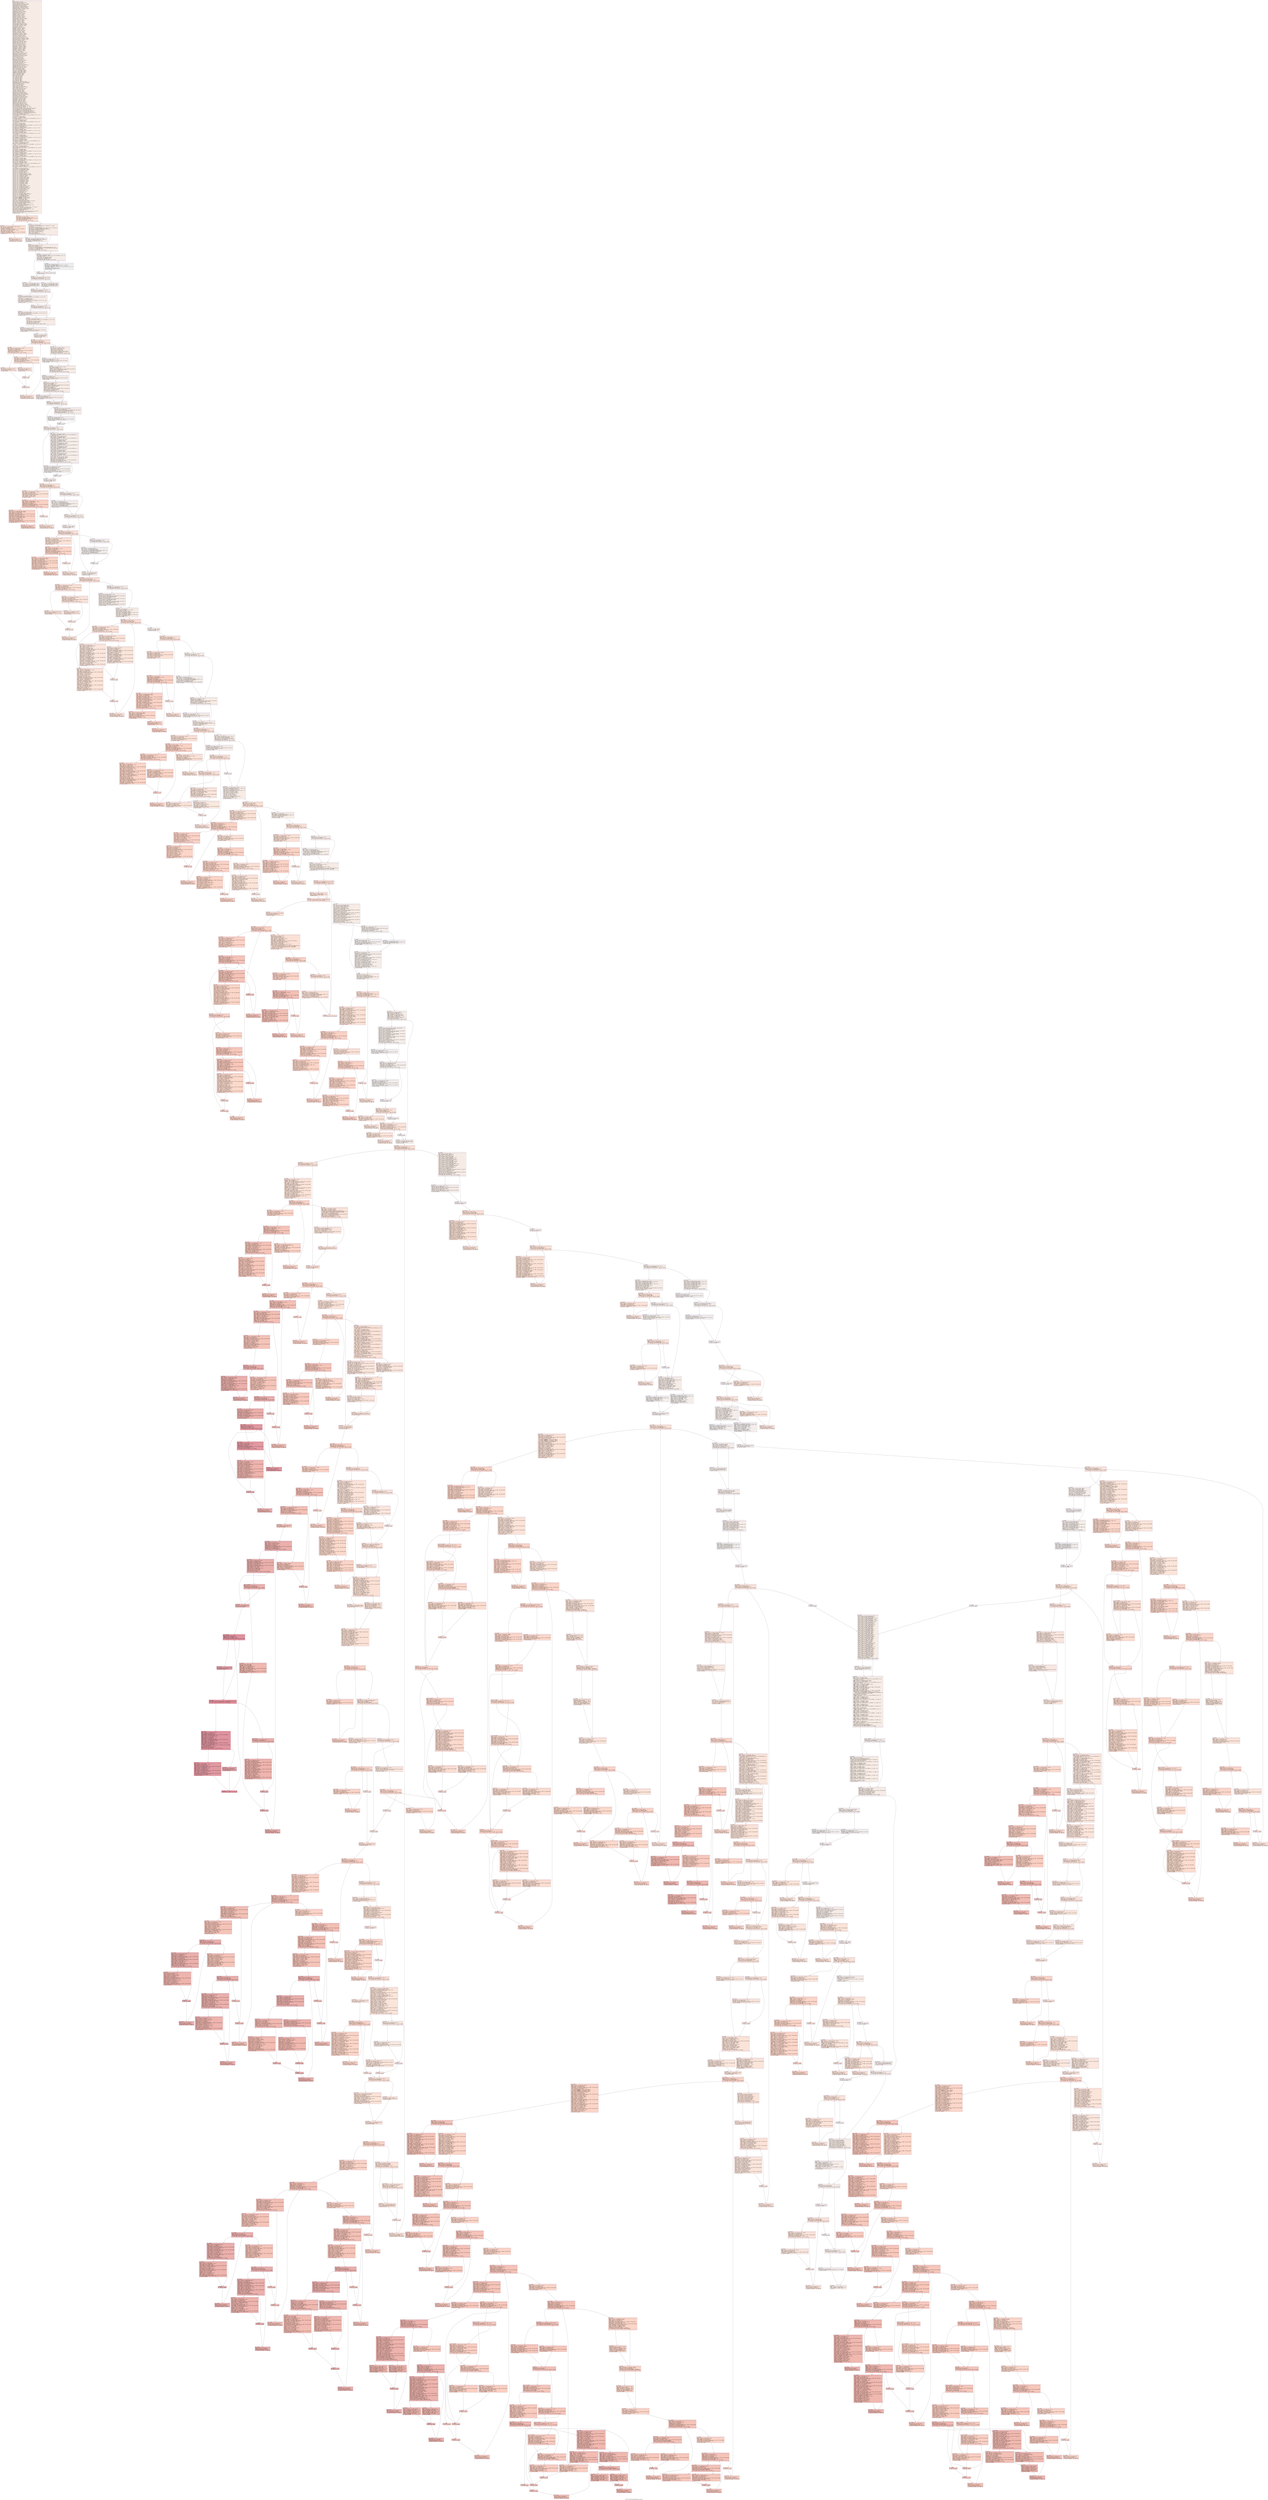 digraph "CFG for 'hypre_BoomerAMGBuildMultipass' function" {
	label="CFG for 'hypre_BoomerAMGBuildMultipass' function";

	Node0x5627873a2a00 [shape=record,color="#3d50c3ff", style=filled, fillcolor="#ecd3c570" fontname="Courier",label="{entry:\l|  %A.addr = alloca ptr, align 8\l  %CF_marker.addr = alloca ptr, align 8\l  %S.addr = alloca ptr, align 8\l  %num_cpts_global.addr = alloca ptr, align 8\l  %num_functions.addr = alloca i32, align 4\l  %dof_func.addr = alloca ptr, align 8\l  %debug_flag.addr = alloca i32, align 4\l  %trunc_factor.addr = alloca double, align 8\l  %P_max_elmts.addr = alloca i32, align 4\l  %weight_option.addr = alloca i32, align 4\l  %col_offd_S_to_A.addr = alloca ptr, align 8\l  %P_ptr.addr = alloca ptr, align 8\l  %comm = alloca ptr, align 8\l  %comm_pkg = alloca ptr, align 8\l  %comm_handle = alloca ptr, align 8\l  %tmp_comm_pkg = alloca ptr, align 8\l  %A_diag = alloca ptr, align 8\l  %A_diag_data = alloca ptr, align 8\l  %A_diag_i = alloca ptr, align 8\l  %A_diag_j = alloca ptr, align 8\l  %A_offd = alloca ptr, align 8\l  %A_offd_data = alloca ptr, align 8\l  %A_offd_i = alloca ptr, align 8\l  %A_offd_j = alloca ptr, align 8\l  %col_map_offd_A = alloca ptr, align 8\l  %num_cols_offd_A = alloca i32, align 4\l  %S_diag = alloca ptr, align 8\l  %S_diag_i = alloca ptr, align 8\l  %S_diag_j = alloca ptr, align 8\l  %S_offd = alloca ptr, align 8\l  %S_offd_i = alloca ptr, align 8\l  %S_offd_j = alloca ptr, align 8\l  %col_map_offd_S = alloca ptr, align 8\l  %num_cols_offd_S = alloca i32, align 4\l  %col_map_offd11 = alloca ptr, align 8\l  %num_cols_offd = alloca i32, align 4\l  %P = alloca ptr, align 8\l  %P_diag = alloca ptr, align 8\l  %P_diag_data = alloca ptr, align 8\l  %P_diag_i = alloca ptr, align 8\l  %P_diag_j = alloca ptr, align 8\l  %P_offd = alloca ptr, align 8\l  %P_offd_data = alloca ptr, align 8\l  %P_offd_i = alloca ptr, align 8\l  %P_offd_j = alloca ptr, align 8\l  %num_sends = alloca i32, align 4\l  %int_buf_data = alloca ptr, align 8\l  %send_map_start = alloca ptr, align 8\l  %send_map_elmt = alloca ptr, align 8\l  %send_procs = alloca ptr, align 8\l  %num_recvs = alloca i32, align 4\l  %recv_vec_start = alloca ptr, align 8\l  %recv_procs = alloca ptr, align 8\l  %new_recv_vec_start = alloca ptr, align 8\l  %Pext_send_map_start = alloca ptr, align 8\l  %Pext_recv_vec_start = alloca ptr, align 8\l  %Pext_start = alloca ptr, align 8\l  %P_ncols = alloca ptr, align 8\l  %CF_marker_offd = alloca ptr, align 8\l  %dof_func_offd = alloca ptr, align 8\l  %P_marker = alloca ptr, align 8\l  %P_marker_offd = alloca ptr, align 8\l  %C_array = alloca ptr, align 8\l  %C_array_offd = alloca ptr, align 8\l  %pass_array = alloca ptr, align 8\l  %pass_pointer = alloca ptr, align 8\l  %P_diag_start = alloca ptr, align 8\l  %P_offd_start = alloca ptr, align 8\l  %P_diag_pass = alloca ptr, align 8\l  %P_offd_pass = alloca ptr, align 8\l  %Pext_pass = alloca ptr, align 8\l  %new_elmts = alloca ptr, align 8\l  %new_counter = alloca ptr, align 8\l  %loc = alloca ptr, align 8\l  %Pext_i = alloca ptr, align 8\l  %Pext_send_buffer = alloca ptr, align 8\l  %map_S_to_new = alloca ptr, align 8\l  %map_A_to_S = alloca ptr, align 8\l  %new_col_map_offd = alloca ptr, align 8\l  %col_map_offd_P = alloca ptr, align 8\l  %permute = alloca ptr, align 8\l  %cnt = alloca i32, align 4\l  %cnt_nz = alloca i32, align 4\l  %total_nz = alloca i32, align 4\l  %pass = alloca i32, align 4\l  %num_passes = alloca i32, align 4\l  %max_num_passes = alloca i32, align 4\l  %n_fine = alloca i32, align 4\l  %n_coarse = alloca i32, align 4\l  %n_coarse_offd = alloca i32, align 4\l  %n_SF = alloca i32, align 4\l  %n_SF_offd = alloca i32, align 4\l  %fine_to_coarse = alloca ptr, align 8\l  %fine_to_coarse_offd = alloca ptr, align 8\l  %assigned = alloca ptr, align 8\l  %assigned_offd = alloca ptr, align 8\l  %Pext_send_data = alloca ptr, align 8\l  %Pext_data = alloca ptr, align 8\l  %sum_C = alloca double, align 8\l  %sum_N = alloca double, align 8\l  %sum_C_pos = alloca double, align 8\l  %sum_C_neg = alloca double, align 8\l  %sum_N_pos = alloca double, align 8\l  %sum_N_neg = alloca double, align 8\l  %diagonal = alloca double, align 8\l  %alfa = alloca double, align 8\l  %beta = alloca double, align 8\l  %j_start = alloca i32, align 4\l  %j_end = alloca i32, align 4\l  %i12 = alloca i32, align 4\l  %i1 = alloca i32, align 4\l  %j13 = alloca i32, align 4\l  %j1 = alloca i32, align 4\l  %k = alloca i32, align 4\l  %k1 = alloca i32, align 4\l  %k2 = alloca i32, align 4\l  %k3 = alloca i32, align 4\l  %pass_array_size = alloca i32, align 4\l  %global_pass_array_size = alloca i32, align 4\l  %local_pass_array_size = alloca i32, align 4\l  %my_id = alloca i32, align 4\l  %num_procs = alloca i32, align 4\l  %index = alloca i32, align 4\l  %start = alloca i32, align 4\l  %my_first_cpt = alloca i32, align 4\l  %total_global_cpts = alloca i32, align 4\l  %p_cnt = alloca i32, align 4\l  %total_nz_offd = alloca i32, align 4\l  %cnt_nz_offd = alloca i32, align 4\l  %cnt_offd = alloca i32, align 4\l  %cnt_new = alloca i32, align 4\l  %no_break = alloca i32, align 4\l  %not_found = alloca i32, align 4\l  %Pext_send_size = alloca i32, align 4\l  %Pext_recv_size = alloca i32, align 4\l  %old_Pext_send_size = alloca i32, align 4\l  %old_Pext_recv_size = alloca i32, align 4\l  %P_offd_size = alloca i32, align 4\l  %local_index = alloca i32, align 4\l  %new_num_cols_offd = alloca i32, align 4\l  %num_cols_offd_P = alloca i32, align 4\l  %my_thread_num = alloca i32, align 4\l  %num_threads = alloca i32, align 4\l  %thread_start = alloca i32, align 4\l  %thread_stop = alloca i32, align 4\l  %pass_length = alloca i32, align 4\l  %tmp_marker = alloca ptr, align 8\l  %tmp_marker_offd = alloca ptr, align 8\l  %tmp_array = alloca ptr, align 8\l  %tmp_array_offd = alloca ptr, align 8\l  %max_num_threads = alloca ptr, align 8\l  %cnt_nz_per_thread = alloca ptr, align 8\l  %cnt_nz_offd_per_thread = alloca ptr, align 8\l  store ptr %A, ptr %A.addr, align 8\l  store ptr %CF_marker, ptr %CF_marker.addr, align 8\l  store ptr %S, ptr %S.addr, align 8\l  store ptr %num_cpts_global, ptr %num_cpts_global.addr, align 8\l  store i32 %num_functions, ptr %num_functions.addr, align 4\l  store ptr %dof_func, ptr %dof_func.addr, align 8\l  store i32 %debug_flag, ptr %debug_flag.addr, align 4\l  store double %trunc_factor, ptr %trunc_factor.addr, align 8\l  store i32 %P_max_elmts, ptr %P_max_elmts.addr, align 4\l  store i32 %weight_option, ptr %weight_option.addr, align 4\l  store ptr %col_offd_S_to_A, ptr %col_offd_S_to_A.addr, align 8\l  store ptr %P_ptr, ptr %P_ptr.addr, align 8\l  %0 = load ptr, ptr %A.addr, align 8\l  %comm1 = getelementptr inbounds %struct.hypre_ParCSRMatrix_struct, ptr %0,\l... i32 0, i32 0\l  %1 = load ptr, ptr %comm1, align 8\l  store ptr %1, ptr %comm, align 8\l  %2 = load ptr, ptr %S.addr, align 8\l  %comm_pkg2 = getelementptr inbounds %struct.hypre_ParCSRMatrix_struct, ptr\l... %2, i32 0, i32 14\l  %3 = load ptr, ptr %comm_pkg2, align 8\l  store ptr %3, ptr %comm_pkg, align 8\l  %4 = load ptr, ptr %A.addr, align 8\l  %diag = getelementptr inbounds %struct.hypre_ParCSRMatrix_struct, ptr %4,\l... i32 0, i32 7\l  %5 = load ptr, ptr %diag, align 8\l  store ptr %5, ptr %A_diag, align 8\l  %6 = load ptr, ptr %A_diag, align 8\l  %data = getelementptr inbounds %struct.hypre_CSRMatrix, ptr %6, i32 0, i32 6\l  %7 = load ptr, ptr %data, align 8\l  store ptr %7, ptr %A_diag_data, align 8\l  %8 = load ptr, ptr %A_diag, align 8\l  %i = getelementptr inbounds %struct.hypre_CSRMatrix, ptr %8, i32 0, i32 0\l  %9 = load ptr, ptr %i, align 8\l  store ptr %9, ptr %A_diag_i, align 8\l  %10 = load ptr, ptr %A_diag, align 8\l  %j = getelementptr inbounds %struct.hypre_CSRMatrix, ptr %10, i32 0, i32 1\l  %11 = load ptr, ptr %j, align 8\l  store ptr %11, ptr %A_diag_j, align 8\l  %12 = load ptr, ptr %A.addr, align 8\l  %offd = getelementptr inbounds %struct.hypre_ParCSRMatrix_struct, ptr %12,\l... i32 0, i32 8\l  %13 = load ptr, ptr %offd, align 8\l  store ptr %13, ptr %A_offd, align 8\l  store ptr null, ptr %A_offd_data, align 8\l  %14 = load ptr, ptr %A_offd, align 8\l  %i3 = getelementptr inbounds %struct.hypre_CSRMatrix, ptr %14, i32 0, i32 0\l  %15 = load ptr, ptr %i3, align 8\l  store ptr %15, ptr %A_offd_i, align 8\l  store ptr null, ptr %A_offd_j, align 8\l  %16 = load ptr, ptr %A.addr, align 8\l  %col_map_offd = getelementptr inbounds %struct.hypre_ParCSRMatrix_struct,\l... ptr %16, i32 0, i32 11\l  %17 = load ptr, ptr %col_map_offd, align 8\l  store ptr %17, ptr %col_map_offd_A, align 8\l  %18 = load ptr, ptr %A_offd, align 8\l  %num_cols = getelementptr inbounds %struct.hypre_CSRMatrix, ptr %18, i32 0,\l... i32 3\l  %19 = load i32, ptr %num_cols, align 4\l  store i32 %19, ptr %num_cols_offd_A, align 4\l  %20 = load ptr, ptr %S.addr, align 8\l  %diag4 = getelementptr inbounds %struct.hypre_ParCSRMatrix_struct, ptr %20,\l... i32 0, i32 7\l  %21 = load ptr, ptr %diag4, align 8\l  store ptr %21, ptr %S_diag, align 8\l  %22 = load ptr, ptr %S_diag, align 8\l  %i5 = getelementptr inbounds %struct.hypre_CSRMatrix, ptr %22, i32 0, i32 0\l  %23 = load ptr, ptr %i5, align 8\l  store ptr %23, ptr %S_diag_i, align 8\l  %24 = load ptr, ptr %S_diag, align 8\l  %j6 = getelementptr inbounds %struct.hypre_CSRMatrix, ptr %24, i32 0, i32 1\l  %25 = load ptr, ptr %j6, align 8\l  store ptr %25, ptr %S_diag_j, align 8\l  %26 = load ptr, ptr %S.addr, align 8\l  %offd7 = getelementptr inbounds %struct.hypre_ParCSRMatrix_struct, ptr %26,\l... i32 0, i32 8\l  %27 = load ptr, ptr %offd7, align 8\l  store ptr %27, ptr %S_offd, align 8\l  %28 = load ptr, ptr %S_offd, align 8\l  %i8 = getelementptr inbounds %struct.hypre_CSRMatrix, ptr %28, i32 0, i32 0\l  %29 = load ptr, ptr %i8, align 8\l  store ptr %29, ptr %S_offd_i, align 8\l  store ptr null, ptr %S_offd_j, align 8\l  %30 = load ptr, ptr %S.addr, align 8\l  %col_map_offd9 = getelementptr inbounds %struct.hypre_ParCSRMatrix_struct,\l... ptr %30, i32 0, i32 11\l  %31 = load ptr, ptr %col_map_offd9, align 8\l  store ptr %31, ptr %col_map_offd_S, align 8\l  %32 = load ptr, ptr %S_offd, align 8\l  %num_cols10 = getelementptr inbounds %struct.hypre_CSRMatrix, ptr %32, i32\l... 0, i32 3\l  %33 = load i32, ptr %num_cols10, align 4\l  store i32 %33, ptr %num_cols_offd_S, align 4\l  store ptr null, ptr %col_map_offd11, align 8\l  store ptr null, ptr %P_offd_data, align 8\l  store ptr null, ptr %P_offd_j, align 8\l  store i32 0, ptr %num_sends, align 4\l  store ptr null, ptr %int_buf_data, align 8\l  store i32 0, ptr %num_recvs, align 4\l  store ptr null, ptr %new_recv_vec_start, align 8\l  store ptr null, ptr %Pext_send_map_start, align 8\l  store ptr null, ptr %Pext_recv_vec_start, align 8\l  store ptr null, ptr %Pext_start, align 8\l  store ptr null, ptr %P_ncols, align 8\l  store ptr null, ptr %CF_marker_offd, align 8\l  store ptr null, ptr %dof_func_offd, align 8\l  store ptr null, ptr %P_marker_offd, align 8\l  store ptr null, ptr %C_array_offd, align 8\l  store ptr null, ptr %pass_array, align 8\l  store ptr null, ptr %pass_pointer, align 8\l  store ptr null, ptr %P_offd_start, align 8\l  store ptr null, ptr %P_offd_pass, align 8\l  store ptr null, ptr %Pext_pass, align 8\l  store ptr null, ptr %new_elmts, align 8\l  store ptr null, ptr %new_counter, align 8\l  store ptr null, ptr %loc, align 8\l  store ptr null, ptr %Pext_i, align 8\l  store ptr null, ptr %Pext_send_buffer, align 8\l  store ptr null, ptr %map_S_to_new, align 8\l  store ptr null, ptr %map_A_to_S, align 8\l  store ptr null, ptr %new_col_map_offd, align 8\l  store ptr null, ptr %col_map_offd_P, align 8\l  store ptr null, ptr %permute, align 8\l  store i32 10, ptr %max_num_passes, align 4\l  store i32 0, ptr %n_coarse, align 4\l  store i32 0, ptr %n_coarse_offd, align 4\l  store i32 0, ptr %n_SF, align 4\l  store i32 0, ptr %n_SF_offd, align 4\l  store ptr null, ptr %fine_to_coarse, align 8\l  store ptr null, ptr %fine_to_coarse_offd, align 8\l  store ptr null, ptr %assigned, align 8\l  store ptr null, ptr %assigned_offd, align 8\l  store ptr null, ptr %Pext_send_data, align 8\l  store ptr null, ptr %Pext_data, align 8\l  store double 1.000000e+00, ptr %alfa, align 8\l  store double 1.000000e+00, ptr %beta, align 8\l  store i32 0, ptr %P_offd_size, align 4\l  store i32 -1, ptr %local_index, align 4\l  store i32 0, ptr %new_num_cols_offd, align 4\l  %call = call ptr @hypre_CAlloc(i64 noundef 1, i64 noundef 4)\l  store ptr %call, ptr %max_num_threads, align 8\l  %34 = load ptr, ptr %max_num_threads, align 8\l  %arrayidx = getelementptr inbounds i32, ptr %34, i64 0\l  store i32 1, ptr %arrayidx, align 4\l  %35 = load ptr, ptr %max_num_threads, align 8\l  %arrayidx14 = getelementptr inbounds i32, ptr %35, i64 0\l  %36 = load i32, ptr %arrayidx14, align 4\l  %conv = sext i32 %36 to i64\l  %call15 = call ptr @hypre_CAlloc(i64 noundef %conv, i64 noundef 4)\l  store ptr %call15, ptr %cnt_nz_per_thread, align 8\l  %37 = load ptr, ptr %max_num_threads, align 8\l  %arrayidx16 = getelementptr inbounds i32, ptr %37, i64 0\l  %38 = load i32, ptr %arrayidx16, align 4\l  %conv17 = sext i32 %38 to i64\l  %call18 = call ptr @hypre_CAlloc(i64 noundef %conv17, i64 noundef 4)\l  store ptr %call18, ptr %cnt_nz_offd_per_thread, align 8\l  store i32 0, ptr %i12, align 4\l  br label %for.cond\l}"];
	Node0x5627873a2a00 -> Node0x5627873a7b50[tooltip="entry -> for.cond\nProbability 100.00%" ];
	Node0x5627873a7b50 [shape=record,color="#3d50c3ff", style=filled, fillcolor="#f7bca170" fontname="Courier",label="{for.cond:\l|  %39 = load i32, ptr %i12, align 4\l  %40 = load ptr, ptr %max_num_threads, align 8\l  %arrayidx19 = getelementptr inbounds i32, ptr %40, i64 0\l  %41 = load i32, ptr %arrayidx19, align 4\l  %cmp = icmp slt i32 %39, %41\l  br i1 %cmp, label %for.body, label %for.end\l|{<s0>T|<s1>F}}"];
	Node0x5627873a7b50:s0 -> Node0x5627873a7e30[tooltip="for.cond -> for.body\nProbability 96.88%" ];
	Node0x5627873a7b50:s1 -> Node0x5627873a7e80[tooltip="for.cond -> for.end\nProbability 3.12%" ];
	Node0x5627873a7e30 [shape=record,color="#3d50c3ff", style=filled, fillcolor="#f7bca170" fontname="Courier",label="{for.body:\l|  %42 = load ptr, ptr %cnt_nz_offd_per_thread, align 8\l  %43 = load i32, ptr %i12, align 4\l  %idxprom = sext i32 %43 to i64\l  %arrayidx21 = getelementptr inbounds i32, ptr %42, i64 %idxprom\l  store i32 0, ptr %arrayidx21, align 4\l  %44 = load ptr, ptr %cnt_nz_per_thread, align 8\l  %45 = load i32, ptr %i12, align 4\l  %idxprom22 = sext i32 %45 to i64\l  %arrayidx23 = getelementptr inbounds i32, ptr %44, i64 %idxprom22\l  store i32 0, ptr %arrayidx23, align 4\l  br label %for.inc\l}"];
	Node0x5627873a7e30 -> Node0x5627873a8610[tooltip="for.body -> for.inc\nProbability 100.00%" ];
	Node0x5627873a8610 [shape=record,color="#3d50c3ff", style=filled, fillcolor="#f7bca170" fontname="Courier",label="{for.inc:\l|  %46 = load i32, ptr %i12, align 4\l  %inc = add nsw i32 %46, 1\l  store i32 %inc, ptr %i12, align 4\l  br label %for.cond, !llvm.loop !6\l}"];
	Node0x5627873a8610 -> Node0x5627873a7b50[tooltip="for.inc -> for.cond\nProbability 100.00%" ];
	Node0x5627873a7e80 [shape=record,color="#3d50c3ff", style=filled, fillcolor="#ecd3c570" fontname="Courier",label="{for.end:\l|  %47 = load ptr, ptr %comm, align 8\l  %call24 = call i32 @hypre_MPI_Comm_size(ptr noundef %47, ptr noundef\l... %num_procs)\l  %48 = load ptr, ptr %comm, align 8\l  %call25 = call i32 @hypre_MPI_Comm_rank(ptr noundef %48, ptr noundef %my_id)\l  %49 = load ptr, ptr %num_cpts_global.addr, align 8\l  %arrayidx26 = getelementptr inbounds i32, ptr %49, i64 0\l  %50 = load i32, ptr %arrayidx26, align 4\l  store i32 %50, ptr %my_first_cpt, align 4\l  %51 = load i32, ptr %my_id, align 4\l  %52 = load i32, ptr %num_procs, align 4\l  %sub = sub nsw i32 %52, 1\l  %cmp27 = icmp eq i32 %51, %sub\l  br i1 %cmp27, label %if.then, label %if.end\l|{<s0>T|<s1>F}}"];
	Node0x5627873a7e80:s0 -> Node0x5627873b7650[tooltip="for.end -> if.then\nProbability 50.00%" ];
	Node0x5627873a7e80:s1 -> Node0x5627873b7720[tooltip="for.end -> if.end\nProbability 50.00%" ];
	Node0x5627873b7650 [shape=record,color="#3d50c3ff", style=filled, fillcolor="#e8d6cc70" fontname="Courier",label="{if.then:\l|  %53 = load ptr, ptr %num_cpts_global.addr, align 8\l  %arrayidx29 = getelementptr inbounds i32, ptr %53, i64 1\l  %54 = load i32, ptr %arrayidx29, align 4\l  store i32 %54, ptr %total_global_cpts, align 4\l  br label %if.end\l}"];
	Node0x5627873b7650 -> Node0x5627873b7720[tooltip="if.then -> if.end\nProbability 100.00%" ];
	Node0x5627873b7720 [shape=record,color="#3d50c3ff", style=filled, fillcolor="#ecd3c570" fontname="Courier",label="{if.end:\l|  %55 = load i32, ptr %num_procs, align 4\l  %sub30 = sub nsw i32 %55, 1\l  %56 = load ptr, ptr %comm, align 8\l  %call31 = call i32 @hypre_MPI_Bcast(ptr noundef %total_global_cpts, i32\l... noundef 1, ptr noundef @ompi_mpi_int, i32 noundef %sub30, ptr noundef %56)\l  %57 = load ptr, ptr %comm_pkg, align 8\l  %tobool = icmp ne ptr %57, null\l  br i1 %tobool, label %if.end39, label %if.then32\l|{<s0>T|<s1>F}}"];
	Node0x5627873b7720:s0 -> Node0x5627873b7f80[tooltip="if.end -> if.end39\nProbability 62.50%" ];
	Node0x5627873b7720:s1 -> Node0x5627873b7fd0[tooltip="if.end -> if.then32\nProbability 37.50%" ];
	Node0x5627873b7fd0 [shape=record,color="#3d50c3ff", style=filled, fillcolor="#e8d6cc70" fontname="Courier",label="{if.then32:\l|  %58 = load ptr, ptr %A.addr, align 8\l  %comm_pkg33 = getelementptr inbounds %struct.hypre_ParCSRMatrix_struct, ptr\l... %58, i32 0, i32 14\l  %59 = load ptr, ptr %comm_pkg33, align 8\l  store ptr %59, ptr %comm_pkg, align 8\l  %60 = load ptr, ptr %comm_pkg, align 8\l  %tobool34 = icmp ne ptr %60, null\l  br i1 %tobool34, label %if.end38, label %if.then35\l|{<s0>T|<s1>F}}"];
	Node0x5627873b7fd0:s0 -> Node0x5627873b8500[tooltip="if.then32 -> if.end38\nProbability 62.50%" ];
	Node0x5627873b7fd0:s1 -> Node0x5627873b8580[tooltip="if.then32 -> if.then35\nProbability 37.50%" ];
	Node0x5627873b8580 [shape=record,color="#3d50c3ff", style=filled, fillcolor="#e0dbd870" fontname="Courier",label="{if.then35:\l|  %61 = load ptr, ptr %A.addr, align 8\l  %call36 = call i32 @hypre_MatvecCommPkgCreate(ptr noundef %61)\l  %62 = load ptr, ptr %A.addr, align 8\l  %comm_pkg37 = getelementptr inbounds %struct.hypre_ParCSRMatrix_struct, ptr\l... %62, i32 0, i32 14\l  %63 = load ptr, ptr %comm_pkg37, align 8\l  store ptr %63, ptr %comm_pkg, align 8\l  br label %if.end38\l}"];
	Node0x5627873b8580 -> Node0x5627873b8500[tooltip="if.then35 -> if.end38\nProbability 100.00%" ];
	Node0x5627873b8500 [shape=record,color="#3d50c3ff", style=filled, fillcolor="#e8d6cc70" fontname="Courier",label="{if.end38:\l|  store ptr null, ptr %col_offd_S_to_A.addr, align 8\l  br label %if.end39\l}"];
	Node0x5627873b8500 -> Node0x5627873b7f80[tooltip="if.end38 -> if.end39\nProbability 100.00%" ];
	Node0x5627873b7f80 [shape=record,color="#3d50c3ff", style=filled, fillcolor="#ecd3c570" fontname="Courier",label="{if.end39:\l|  %64 = load ptr, ptr %col_offd_S_to_A.addr, align 8\l  %tobool40 = icmp ne ptr %64, null\l  br i1 %tobool40, label %if.then41, label %if.else\l|{<s0>T|<s1>F}}"];
	Node0x5627873b7f80:s0 -> Node0x5627873b8ed0[tooltip="if.end39 -> if.then41\nProbability 62.50%" ];
	Node0x5627873b7f80:s1 -> Node0x5627873b8f20[tooltip="if.end39 -> if.else\nProbability 37.50%" ];
	Node0x5627873b8ed0 [shape=record,color="#3d50c3ff", style=filled, fillcolor="#ead5c970" fontname="Courier",label="{if.then41:\l|  %65 = load ptr, ptr %col_map_offd_S, align 8\l  store ptr %65, ptr %col_map_offd11, align 8\l  %66 = load i32, ptr %num_cols_offd_S, align 4\l  store i32 %66, ptr %num_cols_offd, align 4\l  br label %if.end42\l}"];
	Node0x5627873b8ed0 -> Node0x5627873b92b0[tooltip="if.then41 -> if.end42\nProbability 100.00%" ];
	Node0x5627873b8f20 [shape=record,color="#3d50c3ff", style=filled, fillcolor="#e8d6cc70" fontname="Courier",label="{if.else:\l|  %67 = load ptr, ptr %col_map_offd_A, align 8\l  store ptr %67, ptr %col_map_offd11, align 8\l  %68 = load i32, ptr %num_cols_offd_A, align 4\l  store i32 %68, ptr %num_cols_offd, align 4\l  br label %if.end42\l}"];
	Node0x5627873b8f20 -> Node0x5627873b92b0[tooltip="if.else -> if.end42\nProbability 100.00%" ];
	Node0x5627873b92b0 [shape=record,color="#3d50c3ff", style=filled, fillcolor="#ecd3c570" fontname="Courier",label="{if.end42:\l|  %69 = load i32, ptr %num_cols_offd_A, align 4\l  %tobool43 = icmp ne i32 %69, 0\l  br i1 %tobool43, label %if.then44, label %if.end47\l|{<s0>T|<s1>F}}"];
	Node0x5627873b92b0:s0 -> Node0x5627873b9760[tooltip="if.end42 -> if.then44\nProbability 62.50%" ];
	Node0x5627873b92b0:s1 -> Node0x5627873b97e0[tooltip="if.end42 -> if.end47\nProbability 37.50%" ];
	Node0x5627873b9760 [shape=record,color="#3d50c3ff", style=filled, fillcolor="#ead5c970" fontname="Courier",label="{if.then44:\l|  %70 = load ptr, ptr %A_offd, align 8\l  %data45 = getelementptr inbounds %struct.hypre_CSRMatrix, ptr %70, i32 0,\l... i32 6\l  %71 = load ptr, ptr %data45, align 8\l  store ptr %71, ptr %A_offd_data, align 8\l  %72 = load ptr, ptr %A_offd, align 8\l  %j46 = getelementptr inbounds %struct.hypre_CSRMatrix, ptr %72, i32 0, i32 1\l  %73 = load ptr, ptr %j46, align 8\l  store ptr %73, ptr %A_offd_j, align 8\l  br label %if.end47\l}"];
	Node0x5627873b9760 -> Node0x5627873b97e0[tooltip="if.then44 -> if.end47\nProbability 100.00%" ];
	Node0x5627873b97e0 [shape=record,color="#3d50c3ff", style=filled, fillcolor="#ecd3c570" fontname="Courier",label="{if.end47:\l|  %74 = load i32, ptr %num_cols_offd, align 4\l  %tobool48 = icmp ne i32 %74, 0\l  br i1 %tobool48, label %if.then49, label %if.end51\l|{<s0>T|<s1>F}}"];
	Node0x5627873b97e0:s0 -> Node0x5627873b9fc0[tooltip="if.end47 -> if.then49\nProbability 62.50%" ];
	Node0x5627873b97e0:s1 -> Node0x5627873ba040[tooltip="if.end47 -> if.end51\nProbability 37.50%" ];
	Node0x5627873b9fc0 [shape=record,color="#3d50c3ff", style=filled, fillcolor="#ead5c970" fontname="Courier",label="{if.then49:\l|  %75 = load ptr, ptr %S_offd, align 8\l  %j50 = getelementptr inbounds %struct.hypre_CSRMatrix, ptr %75, i32 0, i32 1\l  %76 = load ptr, ptr %j50, align 8\l  store ptr %76, ptr %S_offd_j, align 8\l  br label %if.end51\l}"];
	Node0x5627873b9fc0 -> Node0x5627873ba040[tooltip="if.then49 -> if.end51\nProbability 100.00%" ];
	Node0x5627873ba040 [shape=record,color="#3d50c3ff", style=filled, fillcolor="#ecd3c570" fontname="Courier",label="{if.end51:\l|  %77 = load ptr, ptr %A_diag, align 8\l  %num_rows = getelementptr inbounds %struct.hypre_CSRMatrix, ptr %77, i32 0,\l... i32 2\l  %78 = load i32, ptr %num_rows, align 8\l  store i32 %78, ptr %n_fine, align 4\l  %79 = load i32, ptr %n_fine, align 4\l  %tobool52 = icmp ne i32 %79, 0\l  br i1 %tobool52, label %if.then53, label %if.end56\l|{<s0>T|<s1>F}}"];
	Node0x5627873ba040:s0 -> Node0x5627873ba860[tooltip="if.end51 -> if.then53\nProbability 62.50%" ];
	Node0x5627873ba040:s1 -> Node0x5627873ba8e0[tooltip="if.end51 -> if.end56\nProbability 37.50%" ];
	Node0x5627873ba860 [shape=record,color="#3d50c3ff", style=filled, fillcolor="#ead5c970" fontname="Courier",label="{if.then53:\l|  %80 = load i32, ptr %n_fine, align 4\l  %conv54 = sext i32 %80 to i64\l  %call55 = call ptr @hypre_CAlloc(i64 noundef %conv54, i64 noundef 4)\l  store ptr %call55, ptr %fine_to_coarse, align 8\l  br label %if.end56\l}"];
	Node0x5627873ba860 -> Node0x5627873ba8e0[tooltip="if.then53 -> if.end56\nProbability 100.00%" ];
	Node0x5627873ba8e0 [shape=record,color="#3d50c3ff", style=filled, fillcolor="#ecd3c570" fontname="Courier",label="{if.end56:\l|  store i32 0, ptr %n_coarse, align 4\l  store i32 0, ptr %n_SF, align 4\l  store i32 0, ptr %i12, align 4\l  br label %for.cond57\l}"];
	Node0x5627873ba8e0 -> Node0x5627873baf60[tooltip="if.end56 -> for.cond57\nProbability 100.00%" ];
	Node0x5627873baf60 [shape=record,color="#3d50c3ff", style=filled, fillcolor="#f7bca170" fontname="Courier",label="{for.cond57:\l|  %81 = load i32, ptr %i12, align 4\l  %82 = load i32, ptr %n_fine, align 4\l  %cmp58 = icmp slt i32 %81, %82\l  br i1 %cmp58, label %for.body60, label %for.end78\l|{<s0>T|<s1>F}}"];
	Node0x5627873baf60:s0 -> Node0x5627873bb1e0[tooltip="for.cond57 -> for.body60\nProbability 96.88%" ];
	Node0x5627873baf60:s1 -> Node0x5627873bb260[tooltip="for.cond57 -> for.end78\nProbability 3.12%" ];
	Node0x5627873bb1e0 [shape=record,color="#3d50c3ff", style=filled, fillcolor="#f7bca170" fontname="Courier",label="{for.body60:\l|  %83 = load ptr, ptr %CF_marker.addr, align 8\l  %84 = load i32, ptr %i12, align 4\l  %idxprom61 = sext i32 %84 to i64\l  %arrayidx62 = getelementptr inbounds i32, ptr %83, i64 %idxprom61\l  %85 = load i32, ptr %arrayidx62, align 4\l  %cmp63 = icmp eq i32 %85, 1\l  br i1 %cmp63, label %if.then65, label %if.else67\l|{<s0>T|<s1>F}}"];
	Node0x5627873bb1e0:s0 -> Node0x5627873bb730[tooltip="for.body60 -> if.then65\nProbability 50.00%" ];
	Node0x5627873bb1e0:s1 -> Node0x5627873bb7b0[tooltip="for.body60 -> if.else67\nProbability 50.00%" ];
	Node0x5627873bb730 [shape=record,color="#3d50c3ff", style=filled, fillcolor="#f6bfa670" fontname="Courier",label="{if.then65:\l|  %86 = load i32, ptr %n_coarse, align 4\l  %inc66 = add nsw i32 %86, 1\l  store i32 %inc66, ptr %n_coarse, align 4\l  br label %if.end75\l}"];
	Node0x5627873bb730 -> Node0x5627873bbb10[tooltip="if.then65 -> if.end75\nProbability 100.00%" ];
	Node0x5627873bb7b0 [shape=record,color="#3d50c3ff", style=filled, fillcolor="#f6bfa670" fontname="Courier",label="{if.else67:\l|  %87 = load ptr, ptr %CF_marker.addr, align 8\l  %88 = load i32, ptr %i12, align 4\l  %idxprom68 = sext i32 %88 to i64\l  %arrayidx69 = getelementptr inbounds i32, ptr %87, i64 %idxprom68\l  %89 = load i32, ptr %arrayidx69, align 4\l  %cmp70 = icmp eq i32 %89, -3\l  br i1 %cmp70, label %if.then72, label %if.end74\l|{<s0>T|<s1>F}}"];
	Node0x5627873bb7b0:s0 -> Node0x5627873bbfd0[tooltip="if.else67 -> if.then72\nProbability 50.00%" ];
	Node0x5627873bb7b0:s1 -> Node0x5627873bc050[tooltip="if.else67 -> if.end74\nProbability 50.00%" ];
	Node0x5627873bbfd0 [shape=record,color="#3d50c3ff", style=filled, fillcolor="#f4c5ad70" fontname="Courier",label="{if.then72:\l|  %90 = load i32, ptr %n_SF, align 4\l  %inc73 = add nsw i32 %90, 1\l  store i32 %inc73, ptr %n_SF, align 4\l  br label %if.end74\l}"];
	Node0x5627873bbfd0 -> Node0x5627873bc050[tooltip="if.then72 -> if.end74\nProbability 100.00%" ];
	Node0x5627873bc050 [shape=record,color="#3d50c3ff", style=filled, fillcolor="#f6bfa670" fontname="Courier",label="{if.end74:\l|  br label %if.end75\l}"];
	Node0x5627873bc050 -> Node0x5627873bbb10[tooltip="if.end74 -> if.end75\nProbability 100.00%" ];
	Node0x5627873bbb10 [shape=record,color="#3d50c3ff", style=filled, fillcolor="#f7bca170" fontname="Courier",label="{if.end75:\l|  br label %for.inc76\l}"];
	Node0x5627873bbb10 -> Node0x5627873bc490[tooltip="if.end75 -> for.inc76\nProbability 100.00%" ];
	Node0x5627873bc490 [shape=record,color="#3d50c3ff", style=filled, fillcolor="#f7bca170" fontname="Courier",label="{for.inc76:\l|  %91 = load i32, ptr %i12, align 4\l  %inc77 = add nsw i32 %91, 1\l  store i32 %inc77, ptr %i12, align 4\l  br label %for.cond57, !llvm.loop !8\l}"];
	Node0x5627873bc490 -> Node0x5627873baf60[tooltip="for.inc76 -> for.cond57\nProbability 100.00%" ];
	Node0x5627873bb260 [shape=record,color="#3d50c3ff", style=filled, fillcolor="#ecd3c570" fontname="Courier",label="{for.end78:\l|  %92 = load i32, ptr %n_fine, align 4\l  %93 = load i32, ptr %n_coarse, align 4\l  %sub79 = sub nsw i32 %92, %93\l  %94 = load i32, ptr %n_SF, align 4\l  %sub80 = sub nsw i32 %sub79, %94\l  store i32 %sub80, ptr %pass_array_size, align 4\l  %95 = load i32, ptr %pass_array_size, align 4\l  %tobool81 = icmp ne i32 %95, 0\l  br i1 %tobool81, label %if.then82, label %if.end85\l|{<s0>T|<s1>F}}"];
	Node0x5627873bb260:s0 -> Node0x5627873a8b00[tooltip="for.end78 -> if.then82\nProbability 62.50%" ];
	Node0x5627873bb260:s1 -> Node0x5627873a8b80[tooltip="for.end78 -> if.end85\nProbability 37.50%" ];
	Node0x5627873a8b00 [shape=record,color="#3d50c3ff", style=filled, fillcolor="#ead5c970" fontname="Courier",label="{if.then82:\l|  %96 = load i32, ptr %pass_array_size, align 4\l  %conv83 = sext i32 %96 to i64\l  %call84 = call ptr @hypre_CAlloc(i64 noundef %conv83, i64 noundef 4)\l  store ptr %call84, ptr %pass_array, align 8\l  br label %if.end85\l}"];
	Node0x5627873a8b00 -> Node0x5627873a8b80[tooltip="if.then82 -> if.end85\nProbability 100.00%" ];
	Node0x5627873a8b80 [shape=record,color="#3d50c3ff", style=filled, fillcolor="#ecd3c570" fontname="Courier",label="{if.end85:\l|  %97 = load i32, ptr %max_num_passes, align 4\l  %add = add nsw i32 %97, 1\l  %conv86 = sext i32 %add to i64\l  %call87 = call ptr @hypre_CAlloc(i64 noundef %conv86, i64 noundef 4)\l  store ptr %call87, ptr %pass_pointer, align 8\l  %98 = load i32, ptr %n_fine, align 4\l  %tobool88 = icmp ne i32 %98, 0\l  br i1 %tobool88, label %if.then89, label %if.end92\l|{<s0>T|<s1>F}}"];
	Node0x5627873a8b80:s0 -> Node0x5627873bdfc0[tooltip="if.end85 -> if.then89\nProbability 62.50%" ];
	Node0x5627873a8b80:s1 -> Node0x5627873be040[tooltip="if.end85 -> if.end92\nProbability 37.50%" ];
	Node0x5627873bdfc0 [shape=record,color="#3d50c3ff", style=filled, fillcolor="#ead5c970" fontname="Courier",label="{if.then89:\l|  %99 = load i32, ptr %n_fine, align 4\l  %conv90 = sext i32 %99 to i64\l  %call91 = call ptr @hypre_CAlloc(i64 noundef %conv90, i64 noundef 4)\l  store ptr %call91, ptr %assigned, align 8\l  br label %if.end92\l}"];
	Node0x5627873bdfc0 -> Node0x5627873be040[tooltip="if.then89 -> if.end92\nProbability 100.00%" ];
	Node0x5627873be040 [shape=record,color="#3d50c3ff", style=filled, fillcolor="#ecd3c570" fontname="Courier",label="{if.end92:\l|  %100 = load i32, ptr %n_fine, align 4\l  %add93 = add nsw i32 %100, 1\l  %conv94 = sext i32 %add93 to i64\l  %call95 = call ptr @hypre_CAlloc(i64 noundef %conv94, i64 noundef 4)\l  store ptr %call95, ptr %P_diag_i, align 8\l  %101 = load i32, ptr %n_fine, align 4\l  %add96 = add nsw i32 %101, 1\l  %conv97 = sext i32 %add96 to i64\l  %call98 = call ptr @hypre_CAlloc(i64 noundef %conv97, i64 noundef 4)\l  store ptr %call98, ptr %P_offd_i, align 8\l  %102 = load i32, ptr %n_coarse, align 4\l  %tobool99 = icmp ne i32 %102, 0\l  br i1 %tobool99, label %if.then100, label %if.end103\l|{<s0>T|<s1>F}}"];
	Node0x5627873be040:s0 -> Node0x5627873bed20[tooltip="if.end92 -> if.then100\nProbability 62.50%" ];
	Node0x5627873be040:s1 -> Node0x5627873beda0[tooltip="if.end92 -> if.end103\nProbability 37.50%" ];
	Node0x5627873bed20 [shape=record,color="#3d50c3ff", style=filled, fillcolor="#ead5c970" fontname="Courier",label="{if.then100:\l|  %103 = load i32, ptr %n_coarse, align 4\l  %conv101 = sext i32 %103 to i64\l  %call102 = call ptr @hypre_CAlloc(i64 noundef %conv101, i64 noundef 4)\l  store ptr %call102, ptr %C_array, align 8\l  br label %if.end103\l}"];
	Node0x5627873bed20 -> Node0x5627873beda0[tooltip="if.then100 -> if.end103\nProbability 100.00%" ];
	Node0x5627873beda0 [shape=record,color="#3d50c3ff", style=filled, fillcolor="#ecd3c570" fontname="Courier",label="{if.end103:\l|  %104 = load i32, ptr %num_cols_offd, align 4\l  %tobool104 = icmp ne i32 %104, 0\l  br i1 %tobool104, label %if.then105, label %if.end114\l|{<s0>T|<s1>F}}"];
	Node0x5627873beda0:s0 -> Node0x5627873bf360[tooltip="if.end103 -> if.then105\nProbability 62.50%" ];
	Node0x5627873beda0:s1 -> Node0x5627873bf3e0[tooltip="if.end103 -> if.end114\nProbability 37.50%" ];
	Node0x5627873bf360 [shape=record,color="#3d50c3ff", style=filled, fillcolor="#ead5c970" fontname="Courier",label="{if.then105:\l|  %105 = load i32, ptr %num_cols_offd, align 4\l  %conv106 = sext i32 %105 to i64\l  %call107 = call ptr @hypre_CAlloc(i64 noundef %conv106, i64 noundef 4)\l  store ptr %call107, ptr %CF_marker_offd, align 8\l  %106 = load i32, ptr %num_functions.addr, align 4\l  %cmp108 = icmp sgt i32 %106, 1\l  br i1 %cmp108, label %if.then110, label %if.end113\l|{<s0>T|<s1>F}}"];
	Node0x5627873bf360:s0 -> Node0x5627873bf960[tooltip="if.then105 -> if.then110\nProbability 50.00%" ];
	Node0x5627873bf360:s1 -> Node0x5627873bf9b0[tooltip="if.then105 -> if.end113\nProbability 50.00%" ];
	Node0x5627873bf960 [shape=record,color="#3d50c3ff", style=filled, fillcolor="#e5d8d170" fontname="Courier",label="{if.then110:\l|  %107 = load i32, ptr %num_cols_offd, align 4\l  %conv111 = sext i32 %107 to i64\l  %call112 = call ptr @hypre_CAlloc(i64 noundef %conv111, i64 noundef 4)\l  store ptr %call112, ptr %dof_func_offd, align 8\l  br label %if.end113\l}"];
	Node0x5627873bf960 -> Node0x5627873bf9b0[tooltip="if.then110 -> if.end113\nProbability 100.00%" ];
	Node0x5627873bf9b0 [shape=record,color="#3d50c3ff", style=filled, fillcolor="#ead5c970" fontname="Courier",label="{if.end113:\l|  br label %if.end114\l}"];
	Node0x5627873bf9b0 -> Node0x5627873bf3e0[tooltip="if.end113 -> if.end114\nProbability 100.00%" ];
	Node0x5627873bf3e0 [shape=record,color="#3d50c3ff", style=filled, fillcolor="#ecd3c570" fontname="Courier",label="{if.end114:\l|  %108 = load i32, ptr %num_procs, align 4\l  %cmp115 = icmp sgt i32 %108, 1\l  br i1 %cmp115, label %if.then117, label %if.end131\l|{<s0>T|<s1>F}}"];
	Node0x5627873bf3e0:s0 -> Node0x5627873bffa0[tooltip="if.end114 -> if.then117\nProbability 50.00%" ];
	Node0x5627873bf3e0:s1 -> Node0x5627873c0020[tooltip="if.end114 -> if.end131\nProbability 50.00%" ];
	Node0x5627873bffa0 [shape=record,color="#3d50c3ff", style=filled, fillcolor="#e8d6cc70" fontname="Courier",label="{if.then117:\l|  %109 = load ptr, ptr %comm_pkg, align 8\l  %num_sends118 = getelementptr inbounds %struct.hypre_ParCSRCommPkg, ptr\l... %109, i32 0, i32 1\l  %110 = load i32, ptr %num_sends118, align 8\l  store i32 %110, ptr %num_sends, align 4\l  %111 = load ptr, ptr %comm_pkg, align 8\l  %send_procs119 = getelementptr inbounds %struct.hypre_ParCSRCommPkg, ptr\l... %111, i32 0, i32 2\l  %112 = load ptr, ptr %send_procs119, align 8\l  store ptr %112, ptr %send_procs, align 8\l  %113 = load ptr, ptr %comm_pkg, align 8\l  %send_map_starts = getelementptr inbounds %struct.hypre_ParCSRCommPkg, ptr\l... %113, i32 0, i32 3\l  %114 = load ptr, ptr %send_map_starts, align 8\l  store ptr %114, ptr %send_map_start, align 8\l  %115 = load ptr, ptr %comm_pkg, align 8\l  %send_map_elmts = getelementptr inbounds %struct.hypre_ParCSRCommPkg, ptr\l... %115, i32 0, i32 4\l  %116 = load ptr, ptr %send_map_elmts, align 8\l  store ptr %116, ptr %send_map_elmt, align 8\l  %117 = load ptr, ptr %comm_pkg, align 8\l  %num_recvs120 = getelementptr inbounds %struct.hypre_ParCSRCommPkg, ptr\l... %117, i32 0, i32 5\l  %118 = load i32, ptr %num_recvs120, align 8\l  store i32 %118, ptr %num_recvs, align 4\l  %119 = load ptr, ptr %comm_pkg, align 8\l  %recv_procs121 = getelementptr inbounds %struct.hypre_ParCSRCommPkg, ptr\l... %119, i32 0, i32 6\l  %120 = load ptr, ptr %recv_procs121, align 8\l  store ptr %120, ptr %recv_procs, align 8\l  %121 = load ptr, ptr %comm_pkg, align 8\l  %recv_vec_starts = getelementptr inbounds %struct.hypre_ParCSRCommPkg, ptr\l... %121, i32 0, i32 7\l  %122 = load ptr, ptr %recv_vec_starts, align 8\l  store ptr %122, ptr %recv_vec_start, align 8\l  %123 = load ptr, ptr %send_map_start, align 8\l  %124 = load i32, ptr %num_sends, align 4\l  %idxprom122 = sext i32 %124 to i64\l  %arrayidx123 = getelementptr inbounds i32, ptr %123, i64 %idxprom122\l  %125 = load i32, ptr %arrayidx123, align 4\l  %tobool124 = icmp ne i32 %125, 0\l  br i1 %tobool124, label %if.then125, label %if.end130\l|{<s0>T|<s1>F}}"];
	Node0x5627873bffa0:s0 -> Node0x5627873c1750[tooltip="if.then117 -> if.then125\nProbability 62.50%" ];
	Node0x5627873bffa0:s1 -> Node0x5627873c17d0[tooltip="if.then117 -> if.end130\nProbability 37.50%" ];
	Node0x5627873c1750 [shape=record,color="#3d50c3ff", style=filled, fillcolor="#e5d8d170" fontname="Courier",label="{if.then125:\l|  %126 = load ptr, ptr %send_map_start, align 8\l  %127 = load i32, ptr %num_sends, align 4\l  %idxprom126 = sext i32 %127 to i64\l  %arrayidx127 = getelementptr inbounds i32, ptr %126, i64 %idxprom126\l  %128 = load i32, ptr %arrayidx127, align 4\l  %conv128 = sext i32 %128 to i64\l  %call129 = call ptr @hypre_CAlloc(i64 noundef %conv128, i64 noundef 4)\l  store ptr %call129, ptr %int_buf_data, align 8\l  br label %if.end130\l}"];
	Node0x5627873c1750 -> Node0x5627873c17d0[tooltip="if.then125 -> if.end130\nProbability 100.00%" ];
	Node0x5627873c17d0 [shape=record,color="#3d50c3ff", style=filled, fillcolor="#e8d6cc70" fontname="Courier",label="{if.end130:\l|  br label %if.end131\l}"];
	Node0x5627873c17d0 -> Node0x5627873c0020[tooltip="if.end130 -> if.end131\nProbability 100.00%" ];
	Node0x5627873c0020 [shape=record,color="#3d50c3ff", style=filled, fillcolor="#ecd3c570" fontname="Courier",label="{if.end131:\l|  store i32 0, ptr %index, align 4\l  store i32 0, ptr %i12, align 4\l  br label %for.cond132\l}"];
	Node0x5627873c0020 -> Node0x5627873c2090[tooltip="if.end131 -> for.cond132\nProbability 100.00%" ];
	Node0x5627873c2090 [shape=record,color="#3d50c3ff", style=filled, fillcolor="#f7bca170" fontname="Courier",label="{for.cond132:\l|  %129 = load i32, ptr %i12, align 4\l  %130 = load i32, ptr %num_sends, align 4\l  %cmp133 = icmp slt i32 %129, %130\l  br i1 %cmp133, label %for.body135, label %for.end157\l|{<s0>T|<s1>F}}"];
	Node0x5627873c2090:s0 -> Node0x5627873c2310[tooltip="for.cond132 -> for.body135\nProbability 96.88%" ];
	Node0x5627873c2090:s1 -> Node0x5627873c2390[tooltip="for.cond132 -> for.end157\nProbability 3.12%" ];
	Node0x5627873c2310 [shape=record,color="#3d50c3ff", style=filled, fillcolor="#f7bca170" fontname="Courier",label="{for.body135:\l|  %131 = load ptr, ptr %send_map_start, align 8\l  %132 = load i32, ptr %i12, align 4\l  %idxprom136 = sext i32 %132 to i64\l  %arrayidx137 = getelementptr inbounds i32, ptr %131, i64 %idxprom136\l  %133 = load i32, ptr %arrayidx137, align 4\l  store i32 %133, ptr %start, align 4\l  %134 = load i32, ptr %start, align 4\l  store i32 %134, ptr %j13, align 4\l  br label %for.cond138\l}"];
	Node0x5627873c2310 -> Node0x5627873c2970[tooltip="for.body135 -> for.cond138\nProbability 100.00%" ];
	Node0x5627873c2970 [shape=record,color="#3d50c3ff", style=filled, fillcolor="#f4987a70" fontname="Courier",label="{for.cond138:\l|  %135 = load i32, ptr %j13, align 4\l  %136 = load ptr, ptr %send_map_start, align 8\l  %137 = load i32, ptr %i12, align 4\l  %add139 = add nsw i32 %137, 1\l  %idxprom140 = sext i32 %add139 to i64\l  %arrayidx141 = getelementptr inbounds i32, ptr %136, i64 %idxprom140\l  %138 = load i32, ptr %arrayidx141, align 4\l  %cmp142 = icmp slt i32 %135, %138\l  br i1 %cmp142, label %for.body144, label %for.end154\l|{<s0>T|<s1>F}}"];
	Node0x5627873c2970:s0 -> Node0x5627873c2f30[tooltip="for.cond138 -> for.body144\nProbability 96.88%" ];
	Node0x5627873c2970:s1 -> Node0x5627873c2fb0[tooltip="for.cond138 -> for.end154\nProbability 3.12%" ];
	Node0x5627873c2f30 [shape=record,color="#3d50c3ff", style=filled, fillcolor="#f59c7d70" fontname="Courier",label="{for.body144:\l|  %139 = load ptr, ptr %CF_marker.addr, align 8\l  %140 = load ptr, ptr %send_map_elmt, align 8\l  %141 = load i32, ptr %j13, align 4\l  %idxprom145 = sext i32 %141 to i64\l  %arrayidx146 = getelementptr inbounds i32, ptr %140, i64 %idxprom145\l  %142 = load i32, ptr %arrayidx146, align 4\l  %idxprom147 = sext i32 %142 to i64\l  %arrayidx148 = getelementptr inbounds i32, ptr %139, i64 %idxprom147\l  %143 = load i32, ptr %arrayidx148, align 4\l  %144 = load ptr, ptr %int_buf_data, align 8\l  %145 = load i32, ptr %index, align 4\l  %inc149 = add nsw i32 %145, 1\l  store i32 %inc149, ptr %index, align 4\l  %idxprom150 = sext i32 %145 to i64\l  %arrayidx151 = getelementptr inbounds i32, ptr %144, i64 %idxprom150\l  store i32 %143, ptr %arrayidx151, align 4\l  br label %for.inc152\l}"];
	Node0x5627873c2f30 -> Node0x5627873c3aa0[tooltip="for.body144 -> for.inc152\nProbability 100.00%" ];
	Node0x5627873c3aa0 [shape=record,color="#3d50c3ff", style=filled, fillcolor="#f59c7d70" fontname="Courier",label="{for.inc152:\l|  %146 = load i32, ptr %j13, align 4\l  %inc153 = add nsw i32 %146, 1\l  store i32 %inc153, ptr %j13, align 4\l  br label %for.cond138, !llvm.loop !9\l}"];
	Node0x5627873c3aa0 -> Node0x5627873c2970[tooltip="for.inc152 -> for.cond138\nProbability 100.00%" ];
	Node0x5627873c2fb0 [shape=record,color="#3d50c3ff", style=filled, fillcolor="#f7bca170" fontname="Courier",label="{for.end154:\l|  br label %for.inc155\l}"];
	Node0x5627873c2fb0 -> Node0x5627873c3f20[tooltip="for.end154 -> for.inc155\nProbability 100.00%" ];
	Node0x5627873c3f20 [shape=record,color="#3d50c3ff", style=filled, fillcolor="#f7bca170" fontname="Courier",label="{for.inc155:\l|  %147 = load i32, ptr %i12, align 4\l  %inc156 = add nsw i32 %147, 1\l  store i32 %inc156, ptr %i12, align 4\l  br label %for.cond132, !llvm.loop !10\l}"];
	Node0x5627873c3f20 -> Node0x5627873c2090[tooltip="for.inc155 -> for.cond132\nProbability 100.00%" ];
	Node0x5627873c2390 [shape=record,color="#3d50c3ff", style=filled, fillcolor="#ecd3c570" fontname="Courier",label="{for.end157:\l|  %148 = load i32, ptr %num_procs, align 4\l  %cmp158 = icmp sgt i32 %148, 1\l  br i1 %cmp158, label %if.then160, label %if.end163\l|{<s0>T|<s1>F}}"];
	Node0x5627873c2390:s0 -> Node0x5627873c44d0[tooltip="for.end157 -> if.then160\nProbability 50.00%" ];
	Node0x5627873c2390:s1 -> Node0x5627873c4550[tooltip="for.end157 -> if.end163\nProbability 50.00%" ];
	Node0x5627873c44d0 [shape=record,color="#3d50c3ff", style=filled, fillcolor="#e8d6cc70" fontname="Courier",label="{if.then160:\l|  %149 = load ptr, ptr %comm_pkg, align 8\l  %150 = load ptr, ptr %int_buf_data, align 8\l  %151 = load ptr, ptr %CF_marker_offd, align 8\l  %call161 = call ptr @hypre_ParCSRCommHandleCreate(i32 noundef 11, ptr\l... noundef %149, ptr noundef %150, ptr noundef %151)\l  store ptr %call161, ptr %comm_handle, align 8\l  %152 = load ptr, ptr %comm_handle, align 8\l  %call162 = call i32 @hypre_ParCSRCommHandleDestroy(ptr noundef %152)\l  br label %if.end163\l}"];
	Node0x5627873c44d0 -> Node0x5627873c4550[tooltip="if.then160 -> if.end163\nProbability 100.00%" ];
	Node0x5627873c4550 [shape=record,color="#3d50c3ff", style=filled, fillcolor="#ecd3c570" fontname="Courier",label="{if.end163:\l|  %153 = load i32, ptr %num_functions.addr, align 4\l  %cmp164 = icmp sgt i32 %153, 1\l  br i1 %cmp164, label %if.then166, label %if.end199\l|{<s0>T|<s1>F}}"];
	Node0x5627873c4550:s0 -> Node0x5627873c4f00[tooltip="if.end163 -> if.then166\nProbability 50.00%" ];
	Node0x5627873c4550:s1 -> Node0x5627873c4f50[tooltip="if.end163 -> if.end199\nProbability 50.00%" ];
	Node0x5627873c4f00 [shape=record,color="#3d50c3ff", style=filled, fillcolor="#e8d6cc70" fontname="Courier",label="{if.then166:\l|  store i32 0, ptr %index, align 4\l  store i32 0, ptr %i12, align 4\l  br label %for.cond167\l}"];
	Node0x5627873c4f00 -> Node0x5627873c5190[tooltip="if.then166 -> for.cond167\nProbability 100.00%" ];
	Node0x5627873c5190 [shape=record,color="#3d50c3ff", style=filled, fillcolor="#f6bfa670" fontname="Courier",label="{for.cond167:\l|  %154 = load i32, ptr %i12, align 4\l  %155 = load i32, ptr %num_sends, align 4\l  %cmp168 = icmp slt i32 %154, %155\l  br i1 %cmp168, label %for.body170, label %for.end192\l|{<s0>T|<s1>F}}"];
	Node0x5627873c5190:s0 -> Node0x5627873c5430[tooltip="for.cond167 -> for.body170\nProbability 96.88%" ];
	Node0x5627873c5190:s1 -> Node0x5627873c54b0[tooltip="for.cond167 -> for.end192\nProbability 3.12%" ];
	Node0x5627873c5430 [shape=record,color="#3d50c3ff", style=filled, fillcolor="#f6bfa670" fontname="Courier",label="{for.body170:\l|  %156 = load ptr, ptr %send_map_start, align 8\l  %157 = load i32, ptr %i12, align 4\l  %idxprom171 = sext i32 %157 to i64\l  %arrayidx172 = getelementptr inbounds i32, ptr %156, i64 %idxprom171\l  %158 = load i32, ptr %arrayidx172, align 4\l  store i32 %158, ptr %start, align 4\l  %159 = load i32, ptr %start, align 4\l  store i32 %159, ptr %j13, align 4\l  br label %for.cond173\l}"];
	Node0x5627873c5430 -> Node0x5627873c5af0[tooltip="for.body170 -> for.cond173\nProbability 100.00%" ];
	Node0x5627873c5af0 [shape=record,color="#3d50c3ff", style=filled, fillcolor="#f5a08170" fontname="Courier",label="{for.cond173:\l|  %160 = load i32, ptr %j13, align 4\l  %161 = load ptr, ptr %send_map_start, align 8\l  %162 = load i32, ptr %i12, align 4\l  %add174 = add nsw i32 %162, 1\l  %idxprom175 = sext i32 %add174 to i64\l  %arrayidx176 = getelementptr inbounds i32, ptr %161, i64 %idxprom175\l  %163 = load i32, ptr %arrayidx176, align 4\l  %cmp177 = icmp slt i32 %160, %163\l  br i1 %cmp177, label %for.body179, label %for.end189\l|{<s0>T|<s1>F}}"];
	Node0x5627873c5af0:s0 -> Node0x5627873c60b0[tooltip="for.cond173 -> for.body179\nProbability 96.88%" ];
	Node0x5627873c5af0:s1 -> Node0x5627873c6130[tooltip="for.cond173 -> for.end189\nProbability 3.12%" ];
	Node0x5627873c60b0 [shape=record,color="#3d50c3ff", style=filled, fillcolor="#f5a08170" fontname="Courier",label="{for.body179:\l|  %164 = load ptr, ptr %dof_func.addr, align 8\l  %165 = load ptr, ptr %send_map_elmt, align 8\l  %166 = load i32, ptr %j13, align 4\l  %idxprom180 = sext i32 %166 to i64\l  %arrayidx181 = getelementptr inbounds i32, ptr %165, i64 %idxprom180\l  %167 = load i32, ptr %arrayidx181, align 4\l  %idxprom182 = sext i32 %167 to i64\l  %arrayidx183 = getelementptr inbounds i32, ptr %164, i64 %idxprom182\l  %168 = load i32, ptr %arrayidx183, align 4\l  %169 = load ptr, ptr %int_buf_data, align 8\l  %170 = load i32, ptr %index, align 4\l  %inc184 = add nsw i32 %170, 1\l  store i32 %inc184, ptr %index, align 4\l  %idxprom185 = sext i32 %170 to i64\l  %arrayidx186 = getelementptr inbounds i32, ptr %169, i64 %idxprom185\l  store i32 %168, ptr %arrayidx186, align 4\l  br label %for.inc187\l}"];
	Node0x5627873c60b0 -> Node0x5627873c6c80[tooltip="for.body179 -> for.inc187\nProbability 100.00%" ];
	Node0x5627873c6c80 [shape=record,color="#3d50c3ff", style=filled, fillcolor="#f5a08170" fontname="Courier",label="{for.inc187:\l|  %171 = load i32, ptr %j13, align 4\l  %inc188 = add nsw i32 %171, 1\l  store i32 %inc188, ptr %j13, align 4\l  br label %for.cond173, !llvm.loop !11\l}"];
	Node0x5627873c6c80 -> Node0x5627873c5af0[tooltip="for.inc187 -> for.cond173\nProbability 100.00%" ];
	Node0x5627873c6130 [shape=record,color="#3d50c3ff", style=filled, fillcolor="#f6bfa670" fontname="Courier",label="{for.end189:\l|  br label %for.inc190\l}"];
	Node0x5627873c6130 -> Node0x5627873c7100[tooltip="for.end189 -> for.inc190\nProbability 100.00%" ];
	Node0x5627873c7100 [shape=record,color="#3d50c3ff", style=filled, fillcolor="#f6bfa670" fontname="Courier",label="{for.inc190:\l|  %172 = load i32, ptr %i12, align 4\l  %inc191 = add nsw i32 %172, 1\l  store i32 %inc191, ptr %i12, align 4\l  br label %for.cond167, !llvm.loop !12\l}"];
	Node0x5627873c7100 -> Node0x5627873c5190[tooltip="for.inc190 -> for.cond167\nProbability 100.00%" ];
	Node0x5627873c54b0 [shape=record,color="#3d50c3ff", style=filled, fillcolor="#e8d6cc70" fontname="Courier",label="{for.end192:\l|  %173 = load i32, ptr %num_procs, align 4\l  %cmp193 = icmp sgt i32 %173, 1\l  br i1 %cmp193, label %if.then195, label %if.end198\l|{<s0>T|<s1>F}}"];
	Node0x5627873c54b0:s0 -> Node0x5627873c76b0[tooltip="for.end192 -> if.then195\nProbability 50.00%" ];
	Node0x5627873c54b0:s1 -> Node0x5627873c7730[tooltip="for.end192 -> if.end198\nProbability 50.00%" ];
	Node0x5627873c76b0 [shape=record,color="#3d50c3ff", style=filled, fillcolor="#e5d8d170" fontname="Courier",label="{if.then195:\l|  %174 = load ptr, ptr %comm_pkg, align 8\l  %175 = load ptr, ptr %int_buf_data, align 8\l  %176 = load ptr, ptr %dof_func_offd, align 8\l  %call196 = call ptr @hypre_ParCSRCommHandleCreate(i32 noundef 11, ptr\l... noundef %174, ptr noundef %175, ptr noundef %176)\l  store ptr %call196, ptr %comm_handle, align 8\l  %177 = load ptr, ptr %comm_handle, align 8\l  %call197 = call i32 @hypre_ParCSRCommHandleDestroy(ptr noundef %177)\l  br label %if.end198\l}"];
	Node0x5627873c76b0 -> Node0x5627873c7730[tooltip="if.then195 -> if.end198\nProbability 100.00%" ];
	Node0x5627873c7730 [shape=record,color="#3d50c3ff", style=filled, fillcolor="#e8d6cc70" fontname="Courier",label="{if.end198:\l|  br label %if.end199\l}"];
	Node0x5627873c7730 -> Node0x5627873c4f50[tooltip="if.end198 -> if.end199\nProbability 100.00%" ];
	Node0x5627873c4f50 [shape=record,color="#3d50c3ff", style=filled, fillcolor="#ecd3c570" fontname="Courier",label="{if.end199:\l|  store i32 0, ptr %n_coarse_offd, align 4\l  store i32 0, ptr %n_SF_offd, align 4\l  store i32 0, ptr %i12, align 4\l  br label %for.cond200\l}"];
	Node0x5627873c4f50 -> Node0x5627873c80a0[tooltip="if.end199 -> for.cond200\nProbability 100.00%" ];
	Node0x5627873c80a0 [shape=record,color="#3d50c3ff", style=filled, fillcolor="#f7bca170" fontname="Courier",label="{for.cond200:\l|  %178 = load i32, ptr %i12, align 4\l  %179 = load i32, ptr %num_cols_offd, align 4\l  %cmp201 = icmp slt i32 %178, %179\l  br i1 %cmp201, label %for.body203, label %for.end221\l|{<s0>T|<s1>F}}"];
	Node0x5627873c80a0:s0 -> Node0x5627873c8310[tooltip="for.cond200 -> for.body203\nProbability 96.88%" ];
	Node0x5627873c80a0:s1 -> Node0x5627873c8360[tooltip="for.cond200 -> for.end221\nProbability 3.12%" ];
	Node0x5627873c8310 [shape=record,color="#3d50c3ff", style=filled, fillcolor="#f7bca170" fontname="Courier",label="{for.body203:\l|  %180 = load ptr, ptr %CF_marker_offd, align 8\l  %181 = load i32, ptr %i12, align 4\l  %idxprom204 = sext i32 %181 to i64\l  %arrayidx205 = getelementptr inbounds i32, ptr %180, i64 %idxprom204\l  %182 = load i32, ptr %arrayidx205, align 4\l  %cmp206 = icmp eq i32 %182, 1\l  br i1 %cmp206, label %if.then208, label %if.else210\l|{<s0>T|<s1>F}}"];
	Node0x5627873c8310:s0 -> Node0x5627873b2d60[tooltip="for.body203 -> if.then208\nProbability 50.00%" ];
	Node0x5627873c8310:s1 -> Node0x5627873b2de0[tooltip="for.body203 -> if.else210\nProbability 50.00%" ];
	Node0x5627873b2d60 [shape=record,color="#3d50c3ff", style=filled, fillcolor="#f6bfa670" fontname="Courier",label="{if.then208:\l|  %183 = load i32, ptr %n_coarse_offd, align 4\l  %inc209 = add nsw i32 %183, 1\l  store i32 %inc209, ptr %n_coarse_offd, align 4\l  br label %if.end218\l}"];
	Node0x5627873b2d60 -> Node0x5627873b30e0[tooltip="if.then208 -> if.end218\nProbability 100.00%" ];
	Node0x5627873b2de0 [shape=record,color="#3d50c3ff", style=filled, fillcolor="#f6bfa670" fontname="Courier",label="{if.else210:\l|  %184 = load ptr, ptr %CF_marker_offd, align 8\l  %185 = load i32, ptr %i12, align 4\l  %idxprom211 = sext i32 %185 to i64\l  %arrayidx212 = getelementptr inbounds i32, ptr %184, i64 %idxprom211\l  %186 = load i32, ptr %arrayidx212, align 4\l  %cmp213 = icmp eq i32 %186, -3\l  br i1 %cmp213, label %if.then215, label %if.end217\l|{<s0>T|<s1>F}}"];
	Node0x5627873b2de0:s0 -> Node0x5627873b3570[tooltip="if.else210 -> if.then215\nProbability 50.00%" ];
	Node0x5627873b2de0:s1 -> Node0x5627873b35f0[tooltip="if.else210 -> if.end217\nProbability 50.00%" ];
	Node0x5627873b3570 [shape=record,color="#3d50c3ff", style=filled, fillcolor="#f4c5ad70" fontname="Courier",label="{if.then215:\l|  %187 = load i32, ptr %n_SF_offd, align 4\l  %inc216 = add nsw i32 %187, 1\l  store i32 %inc216, ptr %n_SF_offd, align 4\l  br label %if.end217\l}"];
	Node0x5627873b3570 -> Node0x5627873b35f0[tooltip="if.then215 -> if.end217\nProbability 100.00%" ];
	Node0x5627873b35f0 [shape=record,color="#3d50c3ff", style=filled, fillcolor="#f6bfa670" fontname="Courier",label="{if.end217:\l|  br label %if.end218\l}"];
	Node0x5627873b35f0 -> Node0x5627873b30e0[tooltip="if.end217 -> if.end218\nProbability 100.00%" ];
	Node0x5627873b30e0 [shape=record,color="#3d50c3ff", style=filled, fillcolor="#f7bca170" fontname="Courier",label="{if.end218:\l|  br label %for.inc219\l}"];
	Node0x5627873b30e0 -> Node0x5627873b39d0[tooltip="if.end218 -> for.inc219\nProbability 100.00%" ];
	Node0x5627873b39d0 [shape=record,color="#3d50c3ff", style=filled, fillcolor="#f7bca170" fontname="Courier",label="{for.inc219:\l|  %188 = load i32, ptr %i12, align 4\l  %inc220 = add nsw i32 %188, 1\l  store i32 %inc220, ptr %i12, align 4\l  br label %for.cond200, !llvm.loop !13\l}"];
	Node0x5627873b39d0 -> Node0x5627873c80a0[tooltip="for.inc219 -> for.cond200\nProbability 100.00%" ];
	Node0x5627873c8360 [shape=record,color="#3d50c3ff", style=filled, fillcolor="#ecd3c570" fontname="Courier",label="{for.end221:\l|  %189 = load i32, ptr %num_cols_offd, align 4\l  %tobool222 = icmp ne i32 %189, 0\l  br i1 %tobool222, label %if.then223, label %if.end232\l|{<s0>T|<s1>F}}"];
	Node0x5627873c8360:s0 -> Node0x5627873b3f90[tooltip="for.end221 -> if.then223\nProbability 62.50%" ];
	Node0x5627873c8360:s1 -> Node0x5627873b4010[tooltip="for.end221 -> if.end232\nProbability 37.50%" ];
	Node0x5627873b3f90 [shape=record,color="#3d50c3ff", style=filled, fillcolor="#ead5c970" fontname="Courier",label="{if.then223:\l|  %190 = load i32, ptr %num_cols_offd, align 4\l  %conv224 = sext i32 %190 to i64\l  %call225 = call ptr @hypre_CAlloc(i64 noundef %conv224, i64 noundef 4)\l  store ptr %call225, ptr %assigned_offd, align 8\l  %191 = load i32, ptr %num_cols_offd, align 4\l  %conv226 = sext i32 %191 to i64\l  %call227 = call ptr @hypre_CAlloc(i64 noundef %conv226, i64 noundef 4)\l  store ptr %call227, ptr %map_S_to_new, align 8\l  %192 = load i32, ptr %num_cols_offd, align 4\l  %conv228 = sext i32 %192 to i64\l  %call229 = call ptr @hypre_CAlloc(i64 noundef %conv228, i64 noundef 4)\l  store ptr %call229, ptr %fine_to_coarse_offd, align 8\l  %193 = load i32, ptr %n_coarse_offd, align 4\l  %conv230 = sext i32 %193 to i64\l  %call231 = call ptr @hypre_CAlloc(i64 noundef %conv230, i64 noundef 4)\l  store ptr %call231, ptr %new_col_map_offd, align 8\l  br label %if.end232\l}"];
	Node0x5627873b3f90 -> Node0x5627873b4010[tooltip="if.then223 -> if.end232\nProbability 100.00%" ];
	Node0x5627873b4010 [shape=record,color="#3d50c3ff", style=filled, fillcolor="#ecd3c570" fontname="Courier",label="{if.end232:\l|  store i32 0, ptr %cnt, align 4\l  %194 = load i32, ptr %pass_array_size, align 4\l  %sub233 = sub nsw i32 %194, 1\l  store i32 %sub233, ptr %p_cnt, align 4\l  %195 = load ptr, ptr %P_diag_i, align 8\l  %arrayidx234 = getelementptr inbounds i32, ptr %195, i64 0\l  store i32 0, ptr %arrayidx234, align 4\l  %196 = load ptr, ptr %P_offd_i, align 8\l  %arrayidx235 = getelementptr inbounds i32, ptr %196, i64 0\l  store i32 0, ptr %arrayidx235, align 4\l  store i32 0, ptr %i12, align 4\l  br label %for.cond236\l}"];
	Node0x5627873b4010 -> Node0x5627873bdca0[tooltip="if.end232 -> for.cond236\nProbability 100.00%" ];
	Node0x5627873bdca0 [shape=record,color="#3d50c3ff", style=filled, fillcolor="#f7bca170" fontname="Courier",label="{for.cond236:\l|  %197 = load i32, ptr %i12, align 4\l  %198 = load i32, ptr %n_fine, align 4\l  %cmp237 = icmp slt i32 %197, %198\l  br i1 %cmp237, label %for.body239, label %for.end291\l|{<s0>T|<s1>F}}"];
	Node0x5627873bdca0:s0 -> Node0x5627873b46e0[tooltip="for.cond236 -> for.body239\nProbability 96.88%" ];
	Node0x5627873bdca0:s1 -> Node0x5627873b4730[tooltip="for.cond236 -> for.end291\nProbability 3.12%" ];
	Node0x5627873b46e0 [shape=record,color="#3d50c3ff", style=filled, fillcolor="#f7bca170" fontname="Courier",label="{for.body239:\l|  %199 = load ptr, ptr %CF_marker.addr, align 8\l  %200 = load i32, ptr %i12, align 4\l  %idxprom240 = sext i32 %200 to i64\l  %arrayidx241 = getelementptr inbounds i32, ptr %199, i64 %idxprom240\l  %201 = load i32, ptr %arrayidx241, align 4\l  %cmp242 = icmp eq i32 %201, 1\l  br i1 %cmp242, label %if.then244, label %if.else258\l|{<s0>T|<s1>F}}"];
	Node0x5627873b46e0:s0 -> Node0x5627873b4c00[tooltip="for.body239 -> if.then244\nProbability 50.00%" ];
	Node0x5627873b46e0:s1 -> Node0x5627873b4c80[tooltip="for.body239 -> if.else258\nProbability 50.00%" ];
	Node0x5627873b4c00 [shape=record,color="#3d50c3ff", style=filled, fillcolor="#f6bfa670" fontname="Courier",label="{if.then244:\l|  %202 = load i32, ptr %cnt, align 4\l  %203 = load ptr, ptr %fine_to_coarse, align 8\l  %204 = load i32, ptr %i12, align 4\l  %idxprom245 = sext i32 %204 to i64\l  %arrayidx246 = getelementptr inbounds i32, ptr %203, i64 %idxprom245\l  store i32 %202, ptr %arrayidx246, align 4\l  %205 = load i32, ptr %i12, align 4\l  %206 = load ptr, ptr %C_array, align 8\l  %207 = load i32, ptr %cnt, align 4\l  %inc247 = add nsw i32 %207, 1\l  store i32 %inc247, ptr %cnt, align 4\l  %idxprom248 = sext i32 %207 to i64\l  %arrayidx249 = getelementptr inbounds i32, ptr %206, i64 %idxprom248\l  store i32 %205, ptr %arrayidx249, align 4\l  %208 = load ptr, ptr %assigned, align 8\l  %209 = load i32, ptr %i12, align 4\l  %idxprom250 = sext i32 %209 to i64\l  %arrayidx251 = getelementptr inbounds i32, ptr %208, i64 %idxprom250\l  store i32 0, ptr %arrayidx251, align 4\l  %210 = load ptr, ptr %P_diag_i, align 8\l  %211 = load i32, ptr %i12, align 4\l  %add252 = add nsw i32 %211, 1\l  %idxprom253 = sext i32 %add252 to i64\l  %arrayidx254 = getelementptr inbounds i32, ptr %210, i64 %idxprom253\l  store i32 1, ptr %arrayidx254, align 4\l  %212 = load ptr, ptr %P_offd_i, align 8\l  %213 = load i32, ptr %i12, align 4\l  %add255 = add nsw i32 %213, 1\l  %idxprom256 = sext i32 %add255 to i64\l  %arrayidx257 = getelementptr inbounds i32, ptr %212, i64 %idxprom256\l  store i32 0, ptr %arrayidx257, align 4\l  br label %if.end288\l}"];
	Node0x5627873b4c00 -> Node0x5627873b60b0[tooltip="if.then244 -> if.end288\nProbability 100.00%" ];
	Node0x5627873b4c80 [shape=record,color="#3d50c3ff", style=filled, fillcolor="#f6bfa670" fontname="Courier",label="{if.else258:\l|  %214 = load ptr, ptr %CF_marker.addr, align 8\l  %215 = load i32, ptr %i12, align 4\l  %idxprom259 = sext i32 %215 to i64\l  %arrayidx260 = getelementptr inbounds i32, ptr %214, i64 %idxprom259\l  %216 = load i32, ptr %arrayidx260, align 4\l  %cmp261 = icmp eq i32 %216, -1\l  br i1 %cmp261, label %if.then263, label %if.else276\l|{<s0>T|<s1>F}}"];
	Node0x5627873b4c80:s0 -> Node0x5627873d1850[tooltip="if.else258 -> if.then263\nProbability 37.50%" ];
	Node0x5627873b4c80:s1 -> Node0x5627873d18a0[tooltip="if.else258 -> if.else276\nProbability 62.50%" ];
	Node0x5627873d1850 [shape=record,color="#3d50c3ff", style=filled, fillcolor="#f3c7b170" fontname="Courier",label="{if.then263:\l|  %217 = load i32, ptr %i12, align 4\l  %218 = load ptr, ptr %pass_array, align 8\l  %219 = load i32, ptr %p_cnt, align 4\l  %dec = add nsw i32 %219, -1\l  store i32 %dec, ptr %p_cnt, align 4\l  %idxprom264 = sext i32 %219 to i64\l  %arrayidx265 = getelementptr inbounds i32, ptr %218, i64 %idxprom264\l  store i32 %217, ptr %arrayidx265, align 4\l  %220 = load ptr, ptr %P_diag_i, align 8\l  %221 = load i32, ptr %i12, align 4\l  %add266 = add nsw i32 %221, 1\l  %idxprom267 = sext i32 %add266 to i64\l  %arrayidx268 = getelementptr inbounds i32, ptr %220, i64 %idxprom267\l  store i32 0, ptr %arrayidx268, align 4\l  %222 = load ptr, ptr %P_offd_i, align 8\l  %223 = load i32, ptr %i12, align 4\l  %add269 = add nsw i32 %223, 1\l  %idxprom270 = sext i32 %add269 to i64\l  %arrayidx271 = getelementptr inbounds i32, ptr %222, i64 %idxprom270\l  store i32 0, ptr %arrayidx271, align 4\l  %224 = load ptr, ptr %assigned, align 8\l  %225 = load i32, ptr %i12, align 4\l  %idxprom272 = sext i32 %225 to i64\l  %arrayidx273 = getelementptr inbounds i32, ptr %224, i64 %idxprom272\l  store i32 -1, ptr %arrayidx273, align 4\l  %226 = load ptr, ptr %fine_to_coarse, align 8\l  %227 = load i32, ptr %i12, align 4\l  %idxprom274 = sext i32 %227 to i64\l  %arrayidx275 = getelementptr inbounds i32, ptr %226, i64 %idxprom274\l  store i32 -1, ptr %arrayidx275, align 4\l  br label %if.end287\l}"];
	Node0x5627873d1850 -> Node0x5627873d2c50[tooltip="if.then263 -> if.end287\nProbability 100.00%" ];
	Node0x5627873d18a0 [shape=record,color="#3d50c3ff", style=filled, fillcolor="#f4c5ad70" fontname="Courier",label="{if.else276:\l|  %228 = load ptr, ptr %P_diag_i, align 8\l  %229 = load i32, ptr %i12, align 4\l  %add277 = add nsw i32 %229, 1\l  %idxprom278 = sext i32 %add277 to i64\l  %arrayidx279 = getelementptr inbounds i32, ptr %228, i64 %idxprom278\l  store i32 0, ptr %arrayidx279, align 4\l  %230 = load ptr, ptr %P_offd_i, align 8\l  %231 = load i32, ptr %i12, align 4\l  %add280 = add nsw i32 %231, 1\l  %idxprom281 = sext i32 %add280 to i64\l  %arrayidx282 = getelementptr inbounds i32, ptr %230, i64 %idxprom281\l  store i32 0, ptr %arrayidx282, align 4\l  %232 = load ptr, ptr %assigned, align 8\l  %233 = load i32, ptr %i12, align 4\l  %idxprom283 = sext i32 %233 to i64\l  %arrayidx284 = getelementptr inbounds i32, ptr %232, i64 %idxprom283\l  store i32 -1, ptr %arrayidx284, align 4\l  %234 = load ptr, ptr %fine_to_coarse, align 8\l  %235 = load i32, ptr %i12, align 4\l  %idxprom285 = sext i32 %235 to i64\l  %arrayidx286 = getelementptr inbounds i32, ptr %234, i64 %idxprom285\l  store i32 -1, ptr %arrayidx286, align 4\l  br label %if.end287\l}"];
	Node0x5627873d18a0 -> Node0x5627873d2c50[tooltip="if.else276 -> if.end287\nProbability 100.00%" ];
	Node0x5627873d2c50 [shape=record,color="#3d50c3ff", style=filled, fillcolor="#f6bfa670" fontname="Courier",label="{if.end287:\l|  br label %if.end288\l}"];
	Node0x5627873d2c50 -> Node0x5627873b60b0[tooltip="if.end287 -> if.end288\nProbability 100.00%" ];
	Node0x5627873b60b0 [shape=record,color="#3d50c3ff", style=filled, fillcolor="#f7bca170" fontname="Courier",label="{if.end288:\l|  br label %for.inc289\l}"];
	Node0x5627873b60b0 -> Node0x5627873d3bc0[tooltip="if.end288 -> for.inc289\nProbability 100.00%" ];
	Node0x5627873d3bc0 [shape=record,color="#3d50c3ff", style=filled, fillcolor="#f7bca170" fontname="Courier",label="{for.inc289:\l|  %236 = load i32, ptr %i12, align 4\l  %inc290 = add nsw i32 %236, 1\l  store i32 %inc290, ptr %i12, align 4\l  br label %for.cond236, !llvm.loop !14\l}"];
	Node0x5627873d3bc0 -> Node0x5627873bdca0[tooltip="for.inc289 -> for.cond236\nProbability 100.00%" ];
	Node0x5627873b4730 [shape=record,color="#3d50c3ff", style=filled, fillcolor="#ecd3c570" fontname="Courier",label="{for.end291:\l|  store i32 0, ptr %index, align 4\l  store i32 0, ptr %i12, align 4\l  br label %for.cond292\l}"];
	Node0x5627873b4730 -> Node0x5627873d4180[tooltip="for.end291 -> for.cond292\nProbability 100.00%" ];
	Node0x5627873d4180 [shape=record,color="#3d50c3ff", style=filled, fillcolor="#f7bca170" fontname="Courier",label="{for.cond292:\l|  %237 = load i32, ptr %i12, align 4\l  %238 = load i32, ptr %num_sends, align 4\l  %cmp293 = icmp slt i32 %237, %238\l  br i1 %cmp293, label %for.body295, label %for.end326\l|{<s0>T|<s1>F}}"];
	Node0x5627873d4180:s0 -> Node0x5627873d4420[tooltip="for.cond292 -> for.body295\nProbability 96.88%" ];
	Node0x5627873d4180:s1 -> Node0x5627873d44a0[tooltip="for.cond292 -> for.end326\nProbability 3.12%" ];
	Node0x5627873d4420 [shape=record,color="#3d50c3ff", style=filled, fillcolor="#f7bca170" fontname="Courier",label="{for.body295:\l|  %239 = load ptr, ptr %send_map_start, align 8\l  %240 = load i32, ptr %i12, align 4\l  %idxprom296 = sext i32 %240 to i64\l  %arrayidx297 = getelementptr inbounds i32, ptr %239, i64 %idxprom296\l  %241 = load i32, ptr %arrayidx297, align 4\l  store i32 %241, ptr %start, align 4\l  %242 = load i32, ptr %start, align 4\l  store i32 %242, ptr %j13, align 4\l  br label %for.cond298\l}"];
	Node0x5627873d4420 -> Node0x5627873d4a80[tooltip="for.body295 -> for.cond298\nProbability 100.00%" ];
	Node0x5627873d4a80 [shape=record,color="#3d50c3ff", style=filled, fillcolor="#f4987a70" fontname="Courier",label="{for.cond298:\l|  %243 = load i32, ptr %j13, align 4\l  %244 = load ptr, ptr %send_map_start, align 8\l  %245 = load i32, ptr %i12, align 4\l  %add299 = add nsw i32 %245, 1\l  %idxprom300 = sext i32 %add299 to i64\l  %arrayidx301 = getelementptr inbounds i32, ptr %244, i64 %idxprom300\l  %246 = load i32, ptr %arrayidx301, align 4\l  %cmp302 = icmp slt i32 %243, %246\l  br i1 %cmp302, label %for.body304, label %for.end323\l|{<s0>T|<s1>F}}"];
	Node0x5627873d4a80:s0 -> Node0x5627873d5040[tooltip="for.cond298 -> for.body304\nProbability 96.88%" ];
	Node0x5627873d4a80:s1 -> Node0x5627873d50c0[tooltip="for.cond298 -> for.end323\nProbability 3.12%" ];
	Node0x5627873d5040 [shape=record,color="#3d50c3ff", style=filled, fillcolor="#f59c7d70" fontname="Courier",label="{for.body304:\l|  %247 = load ptr, ptr %fine_to_coarse, align 8\l  %248 = load ptr, ptr %send_map_elmt, align 8\l  %249 = load i32, ptr %j13, align 4\l  %idxprom305 = sext i32 %249 to i64\l  %arrayidx306 = getelementptr inbounds i32, ptr %248, i64 %idxprom305\l  %250 = load i32, ptr %arrayidx306, align 4\l  %idxprom307 = sext i32 %250 to i64\l  %arrayidx308 = getelementptr inbounds i32, ptr %247, i64 %idxprom307\l  %251 = load i32, ptr %arrayidx308, align 4\l  %252 = load ptr, ptr %int_buf_data, align 8\l  %253 = load i32, ptr %index, align 4\l  %idxprom309 = sext i32 %253 to i64\l  %arrayidx310 = getelementptr inbounds i32, ptr %252, i64 %idxprom309\l  store i32 %251, ptr %arrayidx310, align 4\l  %254 = load ptr, ptr %int_buf_data, align 8\l  %255 = load i32, ptr %index, align 4\l  %idxprom311 = sext i32 %255 to i64\l  %arrayidx312 = getelementptr inbounds i32, ptr %254, i64 %idxprom311\l  %256 = load i32, ptr %arrayidx312, align 4\l  %cmp313 = icmp sgt i32 %256, -1\l  br i1 %cmp313, label %if.then315, label %if.end319\l|{<s0>T|<s1>F}}"];
	Node0x5627873d5040:s0 -> Node0x5627873d5e00[tooltip="for.body304 -> if.then315\nProbability 62.50%" ];
	Node0x5627873d5040:s1 -> Node0x5627873d5e80[tooltip="for.body304 -> if.end319\nProbability 37.50%" ];
	Node0x5627873d5e00 [shape=record,color="#3d50c3ff", style=filled, fillcolor="#f5a08170" fontname="Courier",label="{if.then315:\l|  %257 = load i32, ptr %my_first_cpt, align 4\l  %258 = load ptr, ptr %int_buf_data, align 8\l  %259 = load i32, ptr %index, align 4\l  %idxprom316 = sext i32 %259 to i64\l  %arrayidx317 = getelementptr inbounds i32, ptr %258, i64 %idxprom316\l  %260 = load i32, ptr %arrayidx317, align 4\l  %add318 = add nsw i32 %260, %257\l  store i32 %add318, ptr %arrayidx317, align 4\l  br label %if.end319\l}"];
	Node0x5627873d5e00 -> Node0x5627873d5e80[tooltip="if.then315 -> if.end319\nProbability 100.00%" ];
	Node0x5627873d5e80 [shape=record,color="#3d50c3ff", style=filled, fillcolor="#f59c7d70" fontname="Courier",label="{if.end319:\l|  %261 = load i32, ptr %index, align 4\l  %inc320 = add nsw i32 %261, 1\l  store i32 %inc320, ptr %index, align 4\l  br label %for.inc321\l}"];
	Node0x5627873d5e80 -> Node0x5627873d66b0[tooltip="if.end319 -> for.inc321\nProbability 100.00%" ];
	Node0x5627873d66b0 [shape=record,color="#3d50c3ff", style=filled, fillcolor="#f59c7d70" fontname="Courier",label="{for.inc321:\l|  %262 = load i32, ptr %j13, align 4\l  %inc322 = add nsw i32 %262, 1\l  store i32 %inc322, ptr %j13, align 4\l  br label %for.cond298, !llvm.loop !15\l}"];
	Node0x5627873d66b0 -> Node0x5627873d4a80[tooltip="for.inc321 -> for.cond298\nProbability 100.00%" ];
	Node0x5627873d50c0 [shape=record,color="#3d50c3ff", style=filled, fillcolor="#f7bca170" fontname="Courier",label="{for.end323:\l|  br label %for.inc324\l}"];
	Node0x5627873d50c0 -> Node0x5627873d6b30[tooltip="for.end323 -> for.inc324\nProbability 100.00%" ];
	Node0x5627873d6b30 [shape=record,color="#3d50c3ff", style=filled, fillcolor="#f7bca170" fontname="Courier",label="{for.inc324:\l|  %263 = load i32, ptr %i12, align 4\l  %inc325 = add nsw i32 %263, 1\l  store i32 %inc325, ptr %i12, align 4\l  br label %for.cond292, !llvm.loop !16\l}"];
	Node0x5627873d6b30 -> Node0x5627873d4180[tooltip="for.inc324 -> for.cond292\nProbability 100.00%" ];
	Node0x5627873d44a0 [shape=record,color="#3d50c3ff", style=filled, fillcolor="#ecd3c570" fontname="Courier",label="{for.end326:\l|  %264 = load i32, ptr %num_procs, align 4\l  %cmp327 = icmp sgt i32 %264, 1\l  br i1 %cmp327, label %if.then329, label %if.end332\l|{<s0>T|<s1>F}}"];
	Node0x5627873d44a0:s0 -> Node0x5627873d70e0[tooltip="for.end326 -> if.then329\nProbability 50.00%" ];
	Node0x5627873d44a0:s1 -> Node0x5627873d7160[tooltip="for.end326 -> if.end332\nProbability 50.00%" ];
	Node0x5627873d70e0 [shape=record,color="#3d50c3ff", style=filled, fillcolor="#e8d6cc70" fontname="Courier",label="{if.then329:\l|  %265 = load ptr, ptr %comm_pkg, align 8\l  %266 = load ptr, ptr %int_buf_data, align 8\l  %267 = load ptr, ptr %fine_to_coarse_offd, align 8\l  %call330 = call ptr @hypre_ParCSRCommHandleCreate(i32 noundef 11, ptr\l... noundef %265, ptr noundef %266, ptr noundef %267)\l  store ptr %call330, ptr %comm_handle, align 8\l  %268 = load ptr, ptr %comm_handle, align 8\l  %call331 = call i32 @hypre_ParCSRCommHandleDestroy(ptr noundef %268)\l  br label %if.end332\l}"];
	Node0x5627873d70e0 -> Node0x5627873d7160[tooltip="if.then329 -> if.end332\nProbability 100.00%" ];
	Node0x5627873d7160 [shape=record,color="#3d50c3ff", style=filled, fillcolor="#ecd3c570" fontname="Courier",label="{if.end332:\l|  %269 = load i32, ptr %num_recvs, align 4\l  %add333 = add nsw i32 %269, 1\l  %conv334 = sext i32 %add333 to i64\l  %call335 = call ptr @hypre_CAlloc(i64 noundef %conv334, i64 noundef 4)\l  store ptr %call335, ptr %new_recv_vec_start, align 8\l  %270 = load i32, ptr %n_coarse_offd, align 4\l  %tobool336 = icmp ne i32 %270, 0\l  br i1 %tobool336, label %if.then337, label %if.end340\l|{<s0>T|<s1>F}}"];
	Node0x5627873d7160:s0 -> Node0x5627873d7d40[tooltip="if.end332 -> if.then337\nProbability 62.50%" ];
	Node0x5627873d7160:s1 -> Node0x5627873d7d90[tooltip="if.end332 -> if.end340\nProbability 37.50%" ];
	Node0x5627873d7d40 [shape=record,color="#3d50c3ff", style=filled, fillcolor="#ead5c970" fontname="Courier",label="{if.then337:\l|  %271 = load i32, ptr %n_coarse_offd, align 4\l  %conv338 = sext i32 %271 to i64\l  %call339 = call ptr @hypre_CAlloc(i64 noundef %conv338, i64 noundef 4)\l  store ptr %call339, ptr %C_array_offd, align 8\l  br label %if.end340\l}"];
	Node0x5627873d7d40 -> Node0x5627873d7d90[tooltip="if.then337 -> if.end340\nProbability 100.00%" ];
	Node0x5627873d7d90 [shape=record,color="#3d50c3ff", style=filled, fillcolor="#ecd3c570" fontname="Courier",label="{if.end340:\l|  store i32 0, ptr %cnt, align 4\l  %272 = load ptr, ptr %new_recv_vec_start, align 8\l  %arrayidx341 = getelementptr inbounds i32, ptr %272, i64 0\l  store i32 0, ptr %arrayidx341, align 4\l  store i32 0, ptr %j13, align 4\l  br label %for.cond342\l}"];
	Node0x5627873d7d90 -> Node0x5627873d8570[tooltip="if.end340 -> for.cond342\nProbability 100.00%" ];
	Node0x5627873d8570 [shape=record,color="#3d50c3ff", style=filled, fillcolor="#f7bca170" fontname="Courier",label="{for.cond342:\l|  %273 = load i32, ptr %j13, align 4\l  %274 = load i32, ptr %num_recvs, align 4\l  %cmp343 = icmp slt i32 %273, %274\l  br i1 %cmp343, label %for.body345, label %for.end385\l|{<s0>T|<s1>F}}"];
	Node0x5627873d8570:s0 -> Node0x5627873d87c0[tooltip="for.cond342 -> for.body345\nProbability 96.88%" ];
	Node0x5627873d8570:s1 -> Node0x5627873d8840[tooltip="for.cond342 -> for.end385\nProbability 3.12%" ];
	Node0x5627873d87c0 [shape=record,color="#3d50c3ff", style=filled, fillcolor="#f7bca170" fontname="Courier",label="{for.body345:\l|  %275 = load ptr, ptr %recv_vec_start, align 8\l  %276 = load i32, ptr %j13, align 4\l  %idxprom346 = sext i32 %276 to i64\l  %arrayidx347 = getelementptr inbounds i32, ptr %275, i64 %idxprom346\l  %277 = load i32, ptr %arrayidx347, align 4\l  store i32 %277, ptr %i12, align 4\l  br label %for.cond348\l}"];
	Node0x5627873d87c0 -> Node0x5627873d8d00[tooltip="for.body345 -> for.cond348\nProbability 100.00%" ];
	Node0x5627873d8d00 [shape=record,color="#3d50c3ff", style=filled, fillcolor="#f4987a70" fontname="Courier",label="{for.cond348:\l|  %278 = load i32, ptr %i12, align 4\l  %279 = load ptr, ptr %recv_vec_start, align 8\l  %280 = load i32, ptr %j13, align 4\l  %add349 = add nsw i32 %280, 1\l  %idxprom350 = sext i32 %add349 to i64\l  %arrayidx351 = getelementptr inbounds i32, ptr %279, i64 %idxprom350\l  %281 = load i32, ptr %arrayidx351, align 4\l  %cmp352 = icmp slt i32 %278, %281\l  br i1 %cmp352, label %for.body354, label %for.end379\l|{<s0>T|<s1>F}}"];
	Node0x5627873d8d00:s0 -> Node0x5627873d92c0[tooltip="for.cond348 -> for.body354\nProbability 96.88%" ];
	Node0x5627873d8d00:s1 -> Node0x5627873d9340[tooltip="for.cond348 -> for.end379\nProbability 3.12%" ];
	Node0x5627873d92c0 [shape=record,color="#3d50c3ff", style=filled, fillcolor="#f59c7d70" fontname="Courier",label="{for.body354:\l|  %282 = load ptr, ptr %CF_marker_offd, align 8\l  %283 = load i32, ptr %i12, align 4\l  %idxprom355 = sext i32 %283 to i64\l  %arrayidx356 = getelementptr inbounds i32, ptr %282, i64 %idxprom355\l  %284 = load i32, ptr %arrayidx356, align 4\l  %cmp357 = icmp eq i32 %284, 1\l  br i1 %cmp357, label %if.then359, label %if.else371\l|{<s0>T|<s1>F}}"];
	Node0x5627873d92c0:s0 -> Node0x5627873d9810[tooltip="for.body354 -> if.then359\nProbability 50.00%" ];
	Node0x5627873d92c0:s1 -> Node0x5627873d9890[tooltip="for.body354 -> if.else371\nProbability 50.00%" ];
	Node0x5627873d9810 [shape=record,color="#3d50c3ff", style=filled, fillcolor="#f5a08170" fontname="Courier",label="{if.then359:\l|  %285 = load i32, ptr %cnt, align 4\l  %286 = load ptr, ptr %map_S_to_new, align 8\l  %287 = load i32, ptr %i12, align 4\l  %idxprom360 = sext i32 %287 to i64\l  %arrayidx361 = getelementptr inbounds i32, ptr %286, i64 %idxprom360\l  store i32 %285, ptr %arrayidx361, align 4\l  %288 = load i32, ptr %i12, align 4\l  %289 = load ptr, ptr %C_array_offd, align 8\l  %290 = load i32, ptr %cnt, align 4\l  %idxprom362 = sext i32 %290 to i64\l  %arrayidx363 = getelementptr inbounds i32, ptr %289, i64 %idxprom362\l  store i32 %288, ptr %arrayidx363, align 4\l  %291 = load ptr, ptr %fine_to_coarse_offd, align 8\l  %292 = load i32, ptr %i12, align 4\l  %idxprom364 = sext i32 %292 to i64\l  %arrayidx365 = getelementptr inbounds i32, ptr %291, i64 %idxprom364\l  %293 = load i32, ptr %arrayidx365, align 4\l  %294 = load ptr, ptr %new_col_map_offd, align 8\l  %295 = load i32, ptr %cnt, align 4\l  %inc366 = add nsw i32 %295, 1\l  store i32 %inc366, ptr %cnt, align 4\l  %idxprom367 = sext i32 %295 to i64\l  %arrayidx368 = getelementptr inbounds i32, ptr %294, i64 %idxprom367\l  store i32 %293, ptr %arrayidx368, align 4\l  %296 = load ptr, ptr %assigned_offd, align 8\l  %297 = load i32, ptr %i12, align 4\l  %idxprom369 = sext i32 %297 to i64\l  %arrayidx370 = getelementptr inbounds i32, ptr %296, i64 %idxprom369\l  store i32 0, ptr %arrayidx370, align 4\l  br label %if.end376\l}"];
	Node0x5627873d9810 -> Node0x5627873dab40[tooltip="if.then359 -> if.end376\nProbability 100.00%" ];
	Node0x5627873d9890 [shape=record,color="#3d50c3ff", style=filled, fillcolor="#f5a08170" fontname="Courier",label="{if.else371:\l|  %298 = load ptr, ptr %assigned_offd, align 8\l  %299 = load i32, ptr %i12, align 4\l  %idxprom372 = sext i32 %299 to i64\l  %arrayidx373 = getelementptr inbounds i32, ptr %298, i64 %idxprom372\l  store i32 -1, ptr %arrayidx373, align 4\l  %300 = load ptr, ptr %map_S_to_new, align 8\l  %301 = load i32, ptr %i12, align 4\l  %idxprom374 = sext i32 %301 to i64\l  %arrayidx375 = getelementptr inbounds i32, ptr %300, i64 %idxprom374\l  store i32 -1, ptr %arrayidx375, align 4\l  br label %if.end376\l}"];
	Node0x5627873d9890 -> Node0x5627873dab40[tooltip="if.else371 -> if.end376\nProbability 100.00%" ];
	Node0x5627873dab40 [shape=record,color="#3d50c3ff", style=filled, fillcolor="#f59c7d70" fontname="Courier",label="{if.end376:\l|  br label %for.inc377\l}"];
	Node0x5627873dab40 -> Node0x5627873db2c0[tooltip="if.end376 -> for.inc377\nProbability 100.00%" ];
	Node0x5627873db2c0 [shape=record,color="#3d50c3ff", style=filled, fillcolor="#f59c7d70" fontname="Courier",label="{for.inc377:\l|  %302 = load i32, ptr %i12, align 4\l  %inc378 = add nsw i32 %302, 1\l  store i32 %inc378, ptr %i12, align 4\l  br label %for.cond348, !llvm.loop !17\l}"];
	Node0x5627873db2c0 -> Node0x5627873d8d00[tooltip="for.inc377 -> for.cond348\nProbability 100.00%" ];
	Node0x5627873d9340 [shape=record,color="#3d50c3ff", style=filled, fillcolor="#f7bca170" fontname="Courier",label="{for.end379:\l|  %303 = load i32, ptr %cnt, align 4\l  %304 = load ptr, ptr %new_recv_vec_start, align 8\l  %305 = load i32, ptr %j13, align 4\l  %add380 = add nsw i32 %305, 1\l  %idxprom381 = sext i32 %add380 to i64\l  %arrayidx382 = getelementptr inbounds i32, ptr %304, i64 %idxprom381\l  store i32 %303, ptr %arrayidx382, align 4\l  br label %for.inc383\l}"];
	Node0x5627873d9340 -> Node0x5627873dbb80[tooltip="for.end379 -> for.inc383\nProbability 100.00%" ];
	Node0x5627873dbb80 [shape=record,color="#3d50c3ff", style=filled, fillcolor="#f7bca170" fontname="Courier",label="{for.inc383:\l|  %306 = load i32, ptr %j13, align 4\l  %inc384 = add nsw i32 %306, 1\l  store i32 %inc384, ptr %j13, align 4\l  br label %for.cond342, !llvm.loop !18\l}"];
	Node0x5627873dbb80 -> Node0x5627873d8570[tooltip="for.inc383 -> for.cond342\nProbability 100.00%" ];
	Node0x5627873d8840 [shape=record,color="#3d50c3ff", style=filled, fillcolor="#ecd3c570" fontname="Courier",label="{for.end385:\l|  store i32 0, ptr %cnt, align 4\l  %307 = load ptr, ptr %fine_to_coarse_offd, align 8\l  call void @hypre_Free(ptr noundef %307)\l  store ptr null, ptr %fine_to_coarse_offd, align 8\l  %308 = load ptr, ptr %col_offd_S_to_A.addr, align 8\l  %tobool386 = icmp ne ptr %308, null\l  br i1 %tobool386, label %if.then387, label %if.end413\l|{<s0>T|<s1>F}}"];
	Node0x5627873d8840:s0 -> Node0x5627873dc4c0[tooltip="for.end385 -> if.then387\nProbability 62.50%" ];
	Node0x5627873d8840:s1 -> Node0x5627873dc510[tooltip="for.end385 -> if.end413\nProbability 37.50%" ];
	Node0x5627873dc4c0 [shape=record,color="#3d50c3ff", style=filled, fillcolor="#ead5c970" fontname="Courier",label="{if.then387:\l|  %309 = load i32, ptr %num_cols_offd_A, align 4\l  %conv388 = sext i32 %309 to i64\l  %call389 = call ptr @hypre_CAlloc(i64 noundef %conv388, i64 noundef 4)\l  store ptr %call389, ptr %map_A_to_S, align 8\l  store i32 0, ptr %i12, align 4\l  br label %for.cond390\l}"];
	Node0x5627873dc4c0 -> Node0x5627873dc9f0[tooltip="if.then387 -> for.cond390\nProbability 100.00%" ];
	Node0x5627873dc9f0 [shape=record,color="#3d50c3ff", style=filled, fillcolor="#f6bfa670" fontname="Courier",label="{for.cond390:\l|  %310 = load i32, ptr %i12, align 4\l  %311 = load i32, ptr %num_cols_offd_A, align 4\l  %cmp391 = icmp slt i32 %310, %311\l  br i1 %cmp391, label %for.body393, label %for.end412\l|{<s0>T|<s1>F}}"];
	Node0x5627873dc9f0:s0 -> Node0x5627873dcc70[tooltip="for.cond390 -> for.body393\nProbability 96.88%" ];
	Node0x5627873dc9f0:s1 -> Node0x5627873dccc0[tooltip="for.cond390 -> for.end412\nProbability 3.12%" ];
	Node0x5627873dcc70 [shape=record,color="#3d50c3ff", style=filled, fillcolor="#f6bfa670" fontname="Courier",label="{for.body393:\l|  %312 = load i32, ptr %cnt, align 4\l  %313 = load i32, ptr %num_cols_offd, align 4\l  %cmp394 = icmp slt i32 %312, %313\l  br i1 %cmp394, label %land.lhs.true, label %if.else406\l|{<s0>T|<s1>F}}"];
	Node0x5627873dcc70:s0 -> Node0x5627873dcfa0[tooltip="for.body393 -> land.lhs.true\nProbability 50.00%" ];
	Node0x5627873dcc70:s1 -> Node0x5627873dd020[tooltip="for.body393 -> if.else406\nProbability 50.00%" ];
	Node0x5627873dcfa0 [shape=record,color="#3d50c3ff", style=filled, fillcolor="#f4c5ad70" fontname="Courier",label="{land.lhs.true:\l|  %314 = load ptr, ptr %col_map_offd_A, align 8\l  %315 = load i32, ptr %i12, align 4\l  %idxprom396 = sext i32 %315 to i64\l  %arrayidx397 = getelementptr inbounds i32, ptr %314, i64 %idxprom396\l  %316 = load i32, ptr %arrayidx397, align 4\l  %317 = load ptr, ptr %col_map_offd11, align 8\l  %318 = load i32, ptr %cnt, align 4\l  %idxprom398 = sext i32 %318 to i64\l  %arrayidx399 = getelementptr inbounds i32, ptr %317, i64 %idxprom398\l  %319 = load i32, ptr %arrayidx399, align 4\l  %cmp400 = icmp eq i32 %316, %319\l  br i1 %cmp400, label %if.then402, label %if.else406\l|{<s0>T|<s1>F}}"];
	Node0x5627873dcfa0:s0 -> Node0x5627873dd840[tooltip="land.lhs.true -> if.then402\nProbability 50.00%" ];
	Node0x5627873dcfa0:s1 -> Node0x5627873dd020[tooltip="land.lhs.true -> if.else406\nProbability 50.00%" ];
	Node0x5627873dd840 [shape=record,color="#3d50c3ff", style=filled, fillcolor="#f2cab570" fontname="Courier",label="{if.then402:\l|  %320 = load i32, ptr %cnt, align 4\l  %inc403 = add nsw i32 %320, 1\l  store i32 %inc403, ptr %cnt, align 4\l  %321 = load ptr, ptr %map_A_to_S, align 8\l  %322 = load i32, ptr %i12, align 4\l  %idxprom404 = sext i32 %322 to i64\l  %arrayidx405 = getelementptr inbounds i32, ptr %321, i64 %idxprom404\l  store i32 %320, ptr %arrayidx405, align 4\l  br label %if.end409\l}"];
	Node0x5627873dd840 -> Node0x5627873dde50[tooltip="if.then402 -> if.end409\nProbability 100.00%" ];
	Node0x5627873dd020 [shape=record,color="#3d50c3ff", style=filled, fillcolor="#f5c1a970" fontname="Courier",label="{if.else406:\l|  %323 = load ptr, ptr %map_A_to_S, align 8\l  %324 = load i32, ptr %i12, align 4\l  %idxprom407 = sext i32 %324 to i64\l  %arrayidx408 = getelementptr inbounds i32, ptr %323, i64 %idxprom407\l  store i32 -1, ptr %arrayidx408, align 4\l  br label %if.end409\l}"];
	Node0x5627873dd020 -> Node0x5627873dde50[tooltip="if.else406 -> if.end409\nProbability 100.00%" ];
	Node0x5627873dde50 [shape=record,color="#3d50c3ff", style=filled, fillcolor="#f6bfa670" fontname="Courier",label="{if.end409:\l|  br label %for.inc410\l}"];
	Node0x5627873dde50 -> Node0x5627873de2c0[tooltip="if.end409 -> for.inc410\nProbability 100.00%" ];
	Node0x5627873de2c0 [shape=record,color="#3d50c3ff", style=filled, fillcolor="#f6bfa670" fontname="Courier",label="{for.inc410:\l|  %325 = load i32, ptr %i12, align 4\l  %inc411 = add nsw i32 %325, 1\l  store i32 %inc411, ptr %i12, align 4\l  br label %for.cond390, !llvm.loop !19\l}"];
	Node0x5627873de2c0 -> Node0x5627873dc9f0[tooltip="for.inc410 -> for.cond390\nProbability 100.00%" ];
	Node0x5627873dccc0 [shape=record,color="#3d50c3ff", style=filled, fillcolor="#ead5c970" fontname="Courier",label="{for.end412:\l|  br label %if.end413\l}"];
	Node0x5627873dccc0 -> Node0x5627873dc510[tooltip="for.end412 -> if.end413\nProbability 100.00%" ];
	Node0x5627873dc510 [shape=record,color="#3d50c3ff", style=filled, fillcolor="#ecd3c570" fontname="Courier",label="{if.end413:\l|  %326 = load ptr, ptr %pass_pointer, align 8\l  %arrayidx414 = getelementptr inbounds i32, ptr %326, i64 0\l  store i32 0, ptr %arrayidx414, align 4\l  %327 = load ptr, ptr %pass_pointer, align 8\l  %arrayidx415 = getelementptr inbounds i32, ptr %327, i64 1\l  store i32 0, ptr %arrayidx415, align 4\l  %328 = load i32, ptr %n_coarse, align 4\l  store i32 %328, ptr %total_nz, align 4\l  store i32 0, ptr %total_nz_offd, align 4\l  store i32 0, ptr %cnt, align 4\l  store i32 0, ptr %cnt_offd, align 4\l  store i32 0, ptr %cnt_nz, align 4\l  store i32 0, ptr %cnt_nz_offd, align 4\l  %329 = load i32, ptr %pass_array_size, align 4\l  %sub416 = sub nsw i32 %329, 1\l  store i32 %sub416, ptr %i12, align 4\l  br label %for.cond417\l}"];
	Node0x5627873dc510 -> Node0x5627873df1d0[tooltip="if.end413 -> for.cond417\nProbability 100.00%" ];
	Node0x5627873df1d0 [shape=record,color="#3d50c3ff", style=filled, fillcolor="#f7bca170" fontname="Courier",label="{for.cond417:\l|  %330 = load i32, ptr %i12, align 4\l  %331 = load i32, ptr %cnt, align 4\l  %sub418 = sub nsw i32 %331, 1\l  %cmp419 = icmp sgt i32 %330, %sub418\l  br i1 %cmp419, label %for.body421, label %for.end494\l|{<s0>T|<s1>F}}"];
	Node0x5627873df1d0:s0 -> Node0x5627873df4f0[tooltip="for.cond417 -> for.body421\nProbability 96.88%" ];
	Node0x5627873df1d0:s1 -> Node0x5627873df570[tooltip="for.cond417 -> for.end494\nProbability 3.12%" ];
	Node0x5627873df4f0 [shape=record,color="#3d50c3ff", style=filled, fillcolor="#f7bca170" fontname="Courier",label="{for.body421:\l|  %332 = load ptr, ptr %pass_array, align 8\l  %333 = load i32, ptr %i12, align 4\l  %idxprom422 = sext i32 %333 to i64\l  %arrayidx423 = getelementptr inbounds i32, ptr %332, i64 %idxprom422\l  %334 = load i32, ptr %arrayidx423, align 4\l  store i32 %334, ptr %i1, align 4\l  %335 = load ptr, ptr %S_diag_i, align 8\l  %336 = load i32, ptr %i1, align 4\l  %idxprom424 = sext i32 %336 to i64\l  %arrayidx425 = getelementptr inbounds i32, ptr %335, i64 %idxprom424\l  %337 = load i32, ptr %arrayidx425, align 4\l  store i32 %337, ptr %j13, align 4\l  br label %for.cond426\l}"];
	Node0x5627873df4f0 -> Node0x5627873dfdc0[tooltip="for.body421 -> for.cond426\nProbability 100.00%" ];
	Node0x5627873dfdc0 [shape=record,color="#3d50c3ff", style=filled, fillcolor="#f4987a70" fontname="Courier",label="{for.cond426:\l|  %338 = load i32, ptr %j13, align 4\l  %339 = load ptr, ptr %S_diag_i, align 8\l  %340 = load i32, ptr %i1, align 4\l  %add427 = add nsw i32 %340, 1\l  %idxprom428 = sext i32 %add427 to i64\l  %arrayidx429 = getelementptr inbounds i32, ptr %339, i64 %idxprom428\l  %341 = load i32, ptr %arrayidx429, align 4\l  %cmp430 = icmp slt i32 %338, %341\l  br i1 %cmp430, label %for.body432, label %for.end450\l|{<s0>T|<s1>F}}"];
	Node0x5627873dfdc0:s0 -> Node0x5627873e0380[tooltip="for.cond426 -> for.body432\nProbability 96.88%" ];
	Node0x5627873dfdc0:s1 -> Node0x5627873e0400[tooltip="for.cond426 -> for.end450\nProbability 3.12%" ];
	Node0x5627873e0380 [shape=record,color="#3d50c3ff", style=filled, fillcolor="#f59c7d70" fontname="Courier",label="{for.body432:\l|  %342 = load ptr, ptr %S_diag_j, align 8\l  %343 = load i32, ptr %j13, align 4\l  %idxprom433 = sext i32 %343 to i64\l  %arrayidx434 = getelementptr inbounds i32, ptr %342, i64 %idxprom433\l  %344 = load i32, ptr %arrayidx434, align 4\l  store i32 %344, ptr %j1, align 4\l  %345 = load ptr, ptr %CF_marker.addr, align 8\l  %346 = load i32, ptr %j1, align 4\l  %idxprom435 = sext i32 %346 to i64\l  %arrayidx436 = getelementptr inbounds i32, ptr %345, i64 %idxprom435\l  %347 = load i32, ptr %arrayidx436, align 4\l  %cmp437 = icmp eq i32 %347, 1\l  br i1 %cmp437, label %if.then439, label %if.end447\l|{<s0>T|<s1>F}}"];
	Node0x5627873e0380:s0 -> Node0x5627873e0c60[tooltip="for.body432 -> if.then439\nProbability 50.00%" ];
	Node0x5627873e0380:s1 -> Node0x5627873e0ce0[tooltip="for.body432 -> if.end447\nProbability 50.00%" ];
	Node0x5627873e0c60 [shape=record,color="#3d50c3ff", style=filled, fillcolor="#f5a08170" fontname="Courier",label="{if.then439:\l|  %348 = load ptr, ptr %P_diag_i, align 8\l  %349 = load i32, ptr %i1, align 4\l  %add440 = add nsw i32 %349, 1\l  %idxprom441 = sext i32 %add440 to i64\l  %arrayidx442 = getelementptr inbounds i32, ptr %348, i64 %idxprom441\l  %350 = load i32, ptr %arrayidx442, align 4\l  %inc443 = add nsw i32 %350, 1\l  store i32 %inc443, ptr %arrayidx442, align 4\l  %351 = load i32, ptr %cnt_nz, align 4\l  %inc444 = add nsw i32 %351, 1\l  store i32 %inc444, ptr %cnt_nz, align 4\l  %352 = load ptr, ptr %assigned, align 8\l  %353 = load i32, ptr %i1, align 4\l  %idxprom445 = sext i32 %353 to i64\l  %arrayidx446 = getelementptr inbounds i32, ptr %352, i64 %idxprom445\l  store i32 1, ptr %arrayidx446, align 4\l  br label %if.end447\l}"];
	Node0x5627873e0c60 -> Node0x5627873e0ce0[tooltip="if.then439 -> if.end447\nProbability 100.00%" ];
	Node0x5627873e0ce0 [shape=record,color="#3d50c3ff", style=filled, fillcolor="#f59c7d70" fontname="Courier",label="{if.end447:\l|  br label %for.inc448\l}"];
	Node0x5627873e0ce0 -> Node0x5627873e1850[tooltip="if.end447 -> for.inc448\nProbability 100.00%" ];
	Node0x5627873e1850 [shape=record,color="#3d50c3ff", style=filled, fillcolor="#f59c7d70" fontname="Courier",label="{for.inc448:\l|  %354 = load i32, ptr %j13, align 4\l  %inc449 = add nsw i32 %354, 1\l  store i32 %inc449, ptr %j13, align 4\l  br label %for.cond426, !llvm.loop !20\l}"];
	Node0x5627873e1850 -> Node0x5627873dfdc0[tooltip="for.inc448 -> for.cond426\nProbability 100.00%" ];
	Node0x5627873e0400 [shape=record,color="#3d50c3ff", style=filled, fillcolor="#f7bca170" fontname="Courier",label="{for.end450:\l|  %355 = load ptr, ptr %S_offd_i, align 8\l  %356 = load i32, ptr %i1, align 4\l  %idxprom451 = sext i32 %356 to i64\l  %arrayidx452 = getelementptr inbounds i32, ptr %355, i64 %idxprom451\l  %357 = load i32, ptr %arrayidx452, align 4\l  store i32 %357, ptr %j13, align 4\l  br label %for.cond453\l}"];
	Node0x5627873e0400 -> Node0x5627873e2060[tooltip="for.end450 -> for.cond453\nProbability 100.00%" ];
	Node0x5627873e2060 [shape=record,color="#3d50c3ff", style=filled, fillcolor="#f4987a70" fontname="Courier",label="{for.cond453:\l|  %358 = load i32, ptr %j13, align 4\l  %359 = load ptr, ptr %S_offd_i, align 8\l  %360 = load i32, ptr %i1, align 4\l  %add454 = add nsw i32 %360, 1\l  %idxprom455 = sext i32 %add454 to i64\l  %arrayidx456 = getelementptr inbounds i32, ptr %359, i64 %idxprom455\l  %361 = load i32, ptr %arrayidx456, align 4\l  %cmp457 = icmp slt i32 %358, %361\l  br i1 %cmp457, label %for.body459, label %for.end477\l|{<s0>T|<s1>F}}"];
	Node0x5627873e2060:s0 -> Node0x5627873e2620[tooltip="for.cond453 -> for.body459\nProbability 96.88%" ];
	Node0x5627873e2060:s1 -> Node0x5627873e26a0[tooltip="for.cond453 -> for.end477\nProbability 3.12%" ];
	Node0x5627873e2620 [shape=record,color="#3d50c3ff", style=filled, fillcolor="#f59c7d70" fontname="Courier",label="{for.body459:\l|  %362 = load ptr, ptr %S_offd_j, align 8\l  %363 = load i32, ptr %j13, align 4\l  %idxprom460 = sext i32 %363 to i64\l  %arrayidx461 = getelementptr inbounds i32, ptr %362, i64 %idxprom460\l  %364 = load i32, ptr %arrayidx461, align 4\l  store i32 %364, ptr %j1, align 4\l  %365 = load ptr, ptr %CF_marker_offd, align 8\l  %366 = load i32, ptr %j1, align 4\l  %idxprom462 = sext i32 %366 to i64\l  %arrayidx463 = getelementptr inbounds i32, ptr %365, i64 %idxprom462\l  %367 = load i32, ptr %arrayidx463, align 4\l  %cmp464 = icmp eq i32 %367, 1\l  br i1 %cmp464, label %if.then466, label %if.end474\l|{<s0>T|<s1>F}}"];
	Node0x5627873e2620:s0 -> Node0x5627873e2f00[tooltip="for.body459 -> if.then466\nProbability 50.00%" ];
	Node0x5627873e2620:s1 -> Node0x5627873e2f80[tooltip="for.body459 -> if.end474\nProbability 50.00%" ];
	Node0x5627873e2f00 [shape=record,color="#3d50c3ff", style=filled, fillcolor="#f5a08170" fontname="Courier",label="{if.then466:\l|  %368 = load ptr, ptr %P_offd_i, align 8\l  %369 = load i32, ptr %i1, align 4\l  %add467 = add nsw i32 %369, 1\l  %idxprom468 = sext i32 %add467 to i64\l  %arrayidx469 = getelementptr inbounds i32, ptr %368, i64 %idxprom468\l  %370 = load i32, ptr %arrayidx469, align 4\l  %inc470 = add nsw i32 %370, 1\l  store i32 %inc470, ptr %arrayidx469, align 4\l  %371 = load i32, ptr %cnt_nz_offd, align 4\l  %inc471 = add nsw i32 %371, 1\l  store i32 %inc471, ptr %cnt_nz_offd, align 4\l  %372 = load ptr, ptr %assigned, align 8\l  %373 = load i32, ptr %i1, align 4\l  %idxprom472 = sext i32 %373 to i64\l  %arrayidx473 = getelementptr inbounds i32, ptr %372, i64 %idxprom472\l  store i32 1, ptr %arrayidx473, align 4\l  br label %if.end474\l}"];
	Node0x5627873e2f00 -> Node0x5627873e2f80[tooltip="if.then466 -> if.end474\nProbability 100.00%" ];
	Node0x5627873e2f80 [shape=record,color="#3d50c3ff", style=filled, fillcolor="#f59c7d70" fontname="Courier",label="{if.end474:\l|  br label %for.inc475\l}"];
	Node0x5627873e2f80 -> Node0x5627873e3af0[tooltip="if.end474 -> for.inc475\nProbability 100.00%" ];
	Node0x5627873e3af0 [shape=record,color="#3d50c3ff", style=filled, fillcolor="#f59c7d70" fontname="Courier",label="{for.inc475:\l|  %374 = load i32, ptr %j13, align 4\l  %inc476 = add nsw i32 %374, 1\l  store i32 %inc476, ptr %j13, align 4\l  br label %for.cond453, !llvm.loop !21\l}"];
	Node0x5627873e3af0 -> Node0x5627873e2060[tooltip="for.inc475 -> for.cond453\nProbability 100.00%" ];
	Node0x5627873e26a0 [shape=record,color="#3d50c3ff", style=filled, fillcolor="#f7bca170" fontname="Courier",label="{for.end477:\l|  %375 = load ptr, ptr %assigned, align 8\l  %376 = load i32, ptr %i1, align 4\l  %idxprom478 = sext i32 %376 to i64\l  %arrayidx479 = getelementptr inbounds i32, ptr %375, i64 %idxprom478\l  %377 = load i32, ptr %arrayidx479, align 4\l  %cmp480 = icmp eq i32 %377, 1\l  br i1 %cmp480, label %if.then482, label %if.end491\l|{<s0>T|<s1>F}}"];
	Node0x5627873e26a0:s0 -> Node0x5627873e4310[tooltip="for.end477 -> if.then482\nProbability 50.00%" ];
	Node0x5627873e26a0:s1 -> Node0x5627873e4390[tooltip="for.end477 -> if.end491\nProbability 50.00%" ];
	Node0x5627873e4310 [shape=record,color="#3d50c3ff", style=filled, fillcolor="#f6bfa670" fontname="Courier",label="{if.then482:\l|  %378 = load ptr, ptr %pass_array, align 8\l  %379 = load i32, ptr %cnt, align 4\l  %idxprom483 = sext i32 %379 to i64\l  %arrayidx484 = getelementptr inbounds i32, ptr %378, i64 %idxprom483\l  %380 = load i32, ptr %arrayidx484, align 4\l  %381 = load ptr, ptr %pass_array, align 8\l  %382 = load i32, ptr %i12, align 4\l  %inc485 = add nsw i32 %382, 1\l  store i32 %inc485, ptr %i12, align 4\l  %idxprom486 = sext i32 %382 to i64\l  %arrayidx487 = getelementptr inbounds i32, ptr %381, i64 %idxprom486\l  store i32 %380, ptr %arrayidx487, align 4\l  %383 = load i32, ptr %i1, align 4\l  %384 = load ptr, ptr %pass_array, align 8\l  %385 = load i32, ptr %cnt, align 4\l  %inc488 = add nsw i32 %385, 1\l  store i32 %inc488, ptr %cnt, align 4\l  %idxprom489 = sext i32 %385 to i64\l  %arrayidx490 = getelementptr inbounds i32, ptr %384, i64 %idxprom489\l  store i32 %383, ptr %arrayidx490, align 4\l  br label %if.end491\l}"];
	Node0x5627873e4310 -> Node0x5627873e4390[tooltip="if.then482 -> if.end491\nProbability 100.00%" ];
	Node0x5627873e4390 [shape=record,color="#3d50c3ff", style=filled, fillcolor="#f7bca170" fontname="Courier",label="{if.end491:\l|  br label %for.inc492\l}"];
	Node0x5627873e4390 -> Node0x5627873cfc00[tooltip="if.end491 -> for.inc492\nProbability 100.00%" ];
	Node0x5627873cfc00 [shape=record,color="#3d50c3ff", style=filled, fillcolor="#f7bca170" fontname="Courier",label="{for.inc492:\l|  %386 = load i32, ptr %i12, align 4\l  %dec493 = add nsw i32 %386, -1\l  store i32 %dec493, ptr %i12, align 4\l  br label %for.cond417, !llvm.loop !22\l}"];
	Node0x5627873cfc00 -> Node0x5627873df1d0[tooltip="for.inc492 -> for.cond417\nProbability 100.00%" ];
	Node0x5627873df570 [shape=record,color="#3d50c3ff", style=filled, fillcolor="#ecd3c570" fontname="Courier",label="{for.end494:\l|  %387 = load i32, ptr %cnt, align 4\l  %388 = load ptr, ptr %pass_pointer, align 8\l  %arrayidx495 = getelementptr inbounds i32, ptr %388, i64 2\l  store i32 %387, ptr %arrayidx495, align 4\l  store i32 0, ptr %index, align 4\l  store i32 0, ptr %i12, align 4\l  br label %for.cond496\l}"];
	Node0x5627873df570 -> Node0x5627873d0460[tooltip="for.end494 -> for.cond496\nProbability 100.00%" ];
	Node0x5627873d0460 [shape=record,color="#3d50c3ff", style=filled, fillcolor="#f7bca170" fontname="Courier",label="{for.cond496:\l|  %389 = load i32, ptr %i12, align 4\l  %390 = load i32, ptr %num_sends, align 4\l  %cmp497 = icmp slt i32 %389, %390\l  br i1 %cmp497, label %for.body499, label %for.end521\l|{<s0>T|<s1>F}}"];
	Node0x5627873d0460:s0 -> Node0x5627873d0700[tooltip="for.cond496 -> for.body499\nProbability 96.88%" ];
	Node0x5627873d0460:s1 -> Node0x5627873d0780[tooltip="for.cond496 -> for.end521\nProbability 3.12%" ];
	Node0x5627873d0700 [shape=record,color="#3d50c3ff", style=filled, fillcolor="#f7bca170" fontname="Courier",label="{for.body499:\l|  %391 = load ptr, ptr %send_map_start, align 8\l  %392 = load i32, ptr %i12, align 4\l  %idxprom500 = sext i32 %392 to i64\l  %arrayidx501 = getelementptr inbounds i32, ptr %391, i64 %idxprom500\l  %393 = load i32, ptr %arrayidx501, align 4\l  store i32 %393, ptr %start, align 4\l  %394 = load i32, ptr %start, align 4\l  store i32 %394, ptr %j13, align 4\l  br label %for.cond502\l}"];
	Node0x5627873d0700 -> Node0x5627873d0d60[tooltip="for.body499 -> for.cond502\nProbability 100.00%" ];
	Node0x5627873d0d60 [shape=record,color="#3d50c3ff", style=filled, fillcolor="#f4987a70" fontname="Courier",label="{for.cond502:\l|  %395 = load i32, ptr %j13, align 4\l  %396 = load ptr, ptr %send_map_start, align 8\l  %397 = load i32, ptr %i12, align 4\l  %add503 = add nsw i32 %397, 1\l  %idxprom504 = sext i32 %add503 to i64\l  %arrayidx505 = getelementptr inbounds i32, ptr %396, i64 %idxprom504\l  %398 = load i32, ptr %arrayidx505, align 4\l  %cmp506 = icmp slt i32 %395, %398\l  br i1 %cmp506, label %for.body508, label %for.end518\l|{<s0>T|<s1>F}}"];
	Node0x5627873d0d60:s0 -> Node0x5627873d1320[tooltip="for.cond502 -> for.body508\nProbability 96.88%" ];
	Node0x5627873d0d60:s1 -> Node0x5627873d13a0[tooltip="for.cond502 -> for.end518\nProbability 3.12%" ];
	Node0x5627873d1320 [shape=record,color="#3d50c3ff", style=filled, fillcolor="#f59c7d70" fontname="Courier",label="{for.body508:\l|  %399 = load ptr, ptr %assigned, align 8\l  %400 = load ptr, ptr %send_map_elmt, align 8\l  %401 = load i32, ptr %j13, align 4\l  %idxprom509 = sext i32 %401 to i64\l  %arrayidx510 = getelementptr inbounds i32, ptr %400, i64 %idxprom509\l  %402 = load i32, ptr %arrayidx510, align 4\l  %idxprom511 = sext i32 %402 to i64\l  %arrayidx512 = getelementptr inbounds i32, ptr %399, i64 %idxprom511\l  %403 = load i32, ptr %arrayidx512, align 4\l  %404 = load ptr, ptr %int_buf_data, align 8\l  %405 = load i32, ptr %index, align 4\l  %inc513 = add nsw i32 %405, 1\l  store i32 %inc513, ptr %index, align 4\l  %idxprom514 = sext i32 %405 to i64\l  %arrayidx515 = getelementptr inbounds i32, ptr %404, i64 %idxprom514\l  store i32 %403, ptr %arrayidx515, align 4\l  br label %for.inc516\l}"];
	Node0x5627873d1320 -> Node0x5627873e93f0[tooltip="for.body508 -> for.inc516\nProbability 100.00%" ];
	Node0x5627873e93f0 [shape=record,color="#3d50c3ff", style=filled, fillcolor="#f59c7d70" fontname="Courier",label="{for.inc516:\l|  %406 = load i32, ptr %j13, align 4\l  %inc517 = add nsw i32 %406, 1\l  store i32 %inc517, ptr %j13, align 4\l  br label %for.cond502, !llvm.loop !23\l}"];
	Node0x5627873e93f0 -> Node0x5627873d0d60[tooltip="for.inc516 -> for.cond502\nProbability 100.00%" ];
	Node0x5627873d13a0 [shape=record,color="#3d50c3ff", style=filled, fillcolor="#f7bca170" fontname="Courier",label="{for.end518:\l|  br label %for.inc519\l}"];
	Node0x5627873d13a0 -> Node0x5627873e9870[tooltip="for.end518 -> for.inc519\nProbability 100.00%" ];
	Node0x5627873e9870 [shape=record,color="#3d50c3ff", style=filled, fillcolor="#f7bca170" fontname="Courier",label="{for.inc519:\l|  %407 = load i32, ptr %i12, align 4\l  %inc520 = add nsw i32 %407, 1\l  store i32 %inc520, ptr %i12, align 4\l  br label %for.cond496, !llvm.loop !24\l}"];
	Node0x5627873e9870 -> Node0x5627873d0460[tooltip="for.inc519 -> for.cond496\nProbability 100.00%" ];
	Node0x5627873d0780 [shape=record,color="#3d50c3ff", style=filled, fillcolor="#ecd3c570" fontname="Courier",label="{for.end521:\l|  %408 = load i32, ptr %num_procs, align 4\l  %cmp522 = icmp sgt i32 %408, 1\l  br i1 %cmp522, label %if.then524, label %if.end527\l|{<s0>T|<s1>F}}"];
	Node0x5627873d0780:s0 -> Node0x5627873e9e20[tooltip="for.end521 -> if.then524\nProbability 50.00%" ];
	Node0x5627873d0780:s1 -> Node0x5627873e9ea0[tooltip="for.end521 -> if.end527\nProbability 50.00%" ];
	Node0x5627873e9e20 [shape=record,color="#3d50c3ff", style=filled, fillcolor="#e8d6cc70" fontname="Courier",label="{if.then524:\l|  %409 = load ptr, ptr %comm_pkg, align 8\l  %410 = load ptr, ptr %int_buf_data, align 8\l  %411 = load ptr, ptr %assigned_offd, align 8\l  %call525 = call ptr @hypre_ParCSRCommHandleCreate(i32 noundef 11, ptr\l... noundef %409, ptr noundef %410, ptr noundef %411)\l  store ptr %call525, ptr %comm_handle, align 8\l  %412 = load ptr, ptr %comm_handle, align 8\l  %call526 = call i32 @hypre_ParCSRCommHandleDestroy(ptr noundef %412)\l  br label %if.end527\l}"];
	Node0x5627873e9e20 -> Node0x5627873e9ea0[tooltip="if.then524 -> if.end527\nProbability 100.00%" ];
	Node0x5627873e9ea0 [shape=record,color="#3d50c3ff", style=filled, fillcolor="#ecd3c570" fontname="Courier",label="{if.end527:\l|  store i32 2, ptr %pass, align 4\l  %413 = load i32, ptr %pass_array_size, align 4\l  %414 = load i32, ptr %cnt, align 4\l  %sub528 = sub nsw i32 %413, %414\l  store i32 %sub528, ptr %local_pass_array_size, align 4\l  %415 = load ptr, ptr %comm, align 8\l  %call529 = call i32 @hypre_MPI_Allreduce(ptr noundef %local_pass_array_size,\l... ptr noundef %global_pass_array_size, i32 noundef 1, ptr noundef\l... @ompi_mpi_int, ptr noundef @ompi_mpi_op_sum, ptr noundef %415)\l  br label %while.cond\l}"];
	Node0x5627873e9ea0 -> Node0x5627873eabb0[tooltip="if.end527 -> while.cond\nProbability 100.00%" ];
	Node0x5627873eabb0 [shape=record,color="#3d50c3ff", style=filled, fillcolor="#f7bca170" fontname="Courier",label="{while.cond:\l|  %416 = load i32, ptr %global_pass_array_size, align 4\l  %tobool530 = icmp ne i32 %416, 0\l  br i1 %tobool530, label %land.rhs, label %land.end\l|{<s0>T|<s1>F}}"];
	Node0x5627873eabb0:s0 -> Node0x5627873ead80[tooltip="while.cond -> land.rhs\nProbability 62.50%" ];
	Node0x5627873eabb0:s1 -> Node0x5627873eadd0[tooltip="while.cond -> land.end\nProbability 37.50%" ];
	Node0x5627873ead80 [shape=record,color="#3d50c3ff", style=filled, fillcolor="#f6bfa670" fontname="Courier",label="{land.rhs:\l|  %417 = load i32, ptr %pass, align 4\l  %418 = load i32, ptr %max_num_passes, align 4\l  %cmp531 = icmp slt i32 %417, %418\l  br label %land.end\l}"];
	Node0x5627873ead80 -> Node0x5627873eadd0[tooltip="land.rhs -> land.end\nProbability 100.00%" ];
	Node0x5627873eadd0 [shape=record,color="#3d50c3ff", style=filled, fillcolor="#f7bca170" fontname="Courier",label="{land.end:\l|  %419 = phi i1 [ false, %while.cond ], [ %cmp531, %land.rhs ]\l  br i1 %419, label %while.body, label %while.end\l|{<s0>T|<s1>F}}"];
	Node0x5627873eadd0:s0 -> Node0x5627873eb150[tooltip="land.end -> while.body\nProbability 96.88%" ];
	Node0x5627873eadd0:s1 -> Node0x5627873eb1d0[tooltip="land.end -> while.end\nProbability 3.12%" ];
	Node0x5627873eb150 [shape=record,color="#3d50c3ff", style=filled, fillcolor="#f7bca170" fontname="Courier",label="{while.body:\l|  %420 = load i32, ptr %pass_array_size, align 4\l  %sub533 = sub nsw i32 %420, 1\l  store i32 %sub533, ptr %i12, align 4\l  br label %for.cond534\l}"];
	Node0x5627873eb150 -> Node0x5627873eb560[tooltip="while.body -> for.cond534\nProbability 100.00%" ];
	Node0x5627873eb560 [shape=record,color="#3d50c3ff", style=filled, fillcolor="#f4987a70" fontname="Courier",label="{for.cond534:\l|  %421 = load i32, ptr %i12, align 4\l  %422 = load i32, ptr %cnt, align 4\l  %sub535 = sub nsw i32 %422, 1\l  %cmp536 = icmp sgt i32 %421, %sub535\l  br i1 %cmp536, label %for.body538, label %for.end608\l|{<s0>T|<s1>F}}"];
	Node0x5627873eb560:s0 -> Node0x5627873eb880[tooltip="for.cond534 -> for.body538\nProbability 96.88%" ];
	Node0x5627873eb560:s1 -> Node0x5627873eb900[tooltip="for.cond534 -> for.end608\nProbability 3.12%" ];
	Node0x5627873eb880 [shape=record,color="#3d50c3ff", style=filled, fillcolor="#f59c7d70" fontname="Courier",label="{for.body538:\l|  %423 = load ptr, ptr %pass_array, align 8\l  %424 = load i32, ptr %i12, align 4\l  %idxprom539 = sext i32 %424 to i64\l  %arrayidx540 = getelementptr inbounds i32, ptr %423, i64 %idxprom539\l  %425 = load i32, ptr %arrayidx540, align 4\l  store i32 %425, ptr %i1, align 4\l  store i32 1, ptr %no_break, align 4\l  %426 = load ptr, ptr %S_diag_i, align 8\l  %427 = load i32, ptr %i1, align 4\l  %idxprom541 = sext i32 %427 to i64\l  %arrayidx542 = getelementptr inbounds i32, ptr %426, i64 %idxprom541\l  %428 = load i32, ptr %arrayidx542, align 4\l  store i32 %428, ptr %j13, align 4\l  br label %for.cond543\l}"];
	Node0x5627873eb880 -> Node0x5627873ec250[tooltip="for.body538 -> for.cond543\nProbability 100.00%" ];
	Node0x5627873ec250 [shape=record,color="#3d50c3ff", style=filled, fillcolor="#e97a5f70" fontname="Courier",label="{for.cond543:\l|  %429 = load i32, ptr %j13, align 4\l  %430 = load ptr, ptr %S_diag_i, align 8\l  %431 = load i32, ptr %i1, align 4\l  %add544 = add nsw i32 %431, 1\l  %idxprom545 = sext i32 %add544 to i64\l  %arrayidx546 = getelementptr inbounds i32, ptr %430, i64 %idxprom545\l  %432 = load i32, ptr %arrayidx546, align 4\l  %cmp547 = icmp slt i32 %429, %432\l  br i1 %cmp547, label %for.body549, label %for.end571\l|{<s0>T|<s1>F}}"];
	Node0x5627873ec250:s0 -> Node0x5627873ec810[tooltip="for.cond543 -> for.body549\nProbability 96.88%" ];
	Node0x5627873ec250:s1 -> Node0x5627873ec890[tooltip="for.cond543 -> for.end571\nProbability 3.12%" ];
	Node0x5627873ec810 [shape=record,color="#3d50c3ff", style=filled, fillcolor="#e97a5f70" fontname="Courier",label="{for.body549:\l|  %433 = load ptr, ptr %S_diag_j, align 8\l  %434 = load i32, ptr %j13, align 4\l  %idxprom550 = sext i32 %434 to i64\l  %arrayidx551 = getelementptr inbounds i32, ptr %433, i64 %idxprom550\l  %435 = load i32, ptr %arrayidx551, align 4\l  store i32 %435, ptr %j1, align 4\l  %436 = load ptr, ptr %assigned, align 8\l  %437 = load i32, ptr %j1, align 4\l  %idxprom552 = sext i32 %437 to i64\l  %arrayidx553 = getelementptr inbounds i32, ptr %436, i64 %idxprom552\l  %438 = load i32, ptr %arrayidx553, align 4\l  %439 = load i32, ptr %pass, align 4\l  %sub554 = sub nsw i32 %439, 1\l  %cmp555 = icmp eq i32 %438, %sub554\l  br i1 %cmp555, label %if.then557, label %if.end568\l|{<s0>T|<s1>F}}"];
	Node0x5627873ec810:s0 -> Node0x5627873ed280[tooltip="for.body549 -> if.then557\nProbability 3.12%" ];
	Node0x5627873ec810:s1 -> Node0x5627873ed300[tooltip="for.body549 -> if.end568\nProbability 96.88%" ];
	Node0x5627873ed280 [shape=record,color="#3d50c3ff", style=filled, fillcolor="#f5a08170" fontname="Courier",label="{if.then557:\l|  %440 = load ptr, ptr %pass_array, align 8\l  %441 = load i32, ptr %cnt, align 4\l  %idxprom558 = sext i32 %441 to i64\l  %arrayidx559 = getelementptr inbounds i32, ptr %440, i64 %idxprom558\l  %442 = load i32, ptr %arrayidx559, align 4\l  %443 = load ptr, ptr %pass_array, align 8\l  %444 = load i32, ptr %i12, align 4\l  %inc560 = add nsw i32 %444, 1\l  store i32 %inc560, ptr %i12, align 4\l  %idxprom561 = sext i32 %444 to i64\l  %arrayidx562 = getelementptr inbounds i32, ptr %443, i64 %idxprom561\l  store i32 %442, ptr %arrayidx562, align 4\l  %445 = load i32, ptr %i1, align 4\l  %446 = load ptr, ptr %pass_array, align 8\l  %447 = load i32, ptr %cnt, align 4\l  %inc563 = add nsw i32 %447, 1\l  store i32 %inc563, ptr %cnt, align 4\l  %idxprom564 = sext i32 %447 to i64\l  %arrayidx565 = getelementptr inbounds i32, ptr %446, i64 %idxprom564\l  store i32 %445, ptr %arrayidx565, align 4\l  %448 = load i32, ptr %pass, align 4\l  %449 = load ptr, ptr %assigned, align 8\l  %450 = load i32, ptr %i1, align 4\l  %idxprom566 = sext i32 %450 to i64\l  %arrayidx567 = getelementptr inbounds i32, ptr %449, i64 %idxprom566\l  store i32 %448, ptr %arrayidx567, align 4\l  store i32 0, ptr %no_break, align 4\l  br label %for.end571\l}"];
	Node0x5627873ed280 -> Node0x5627873ec890[tooltip="if.then557 -> for.end571\nProbability 100.00%" ];
	Node0x5627873ed300 [shape=record,color="#3d50c3ff", style=filled, fillcolor="#e97a5f70" fontname="Courier",label="{if.end568:\l|  br label %for.inc569\l}"];
	Node0x5627873ed300 -> Node0x5627873ee560[tooltip="if.end568 -> for.inc569\nProbability 100.00%" ];
	Node0x5627873ee560 [shape=record,color="#3d50c3ff", style=filled, fillcolor="#e97a5f70" fontname="Courier",label="{for.inc569:\l|  %451 = load i32, ptr %j13, align 4\l  %inc570 = add nsw i32 %451, 1\l  store i32 %inc570, ptr %j13, align 4\l  br label %for.cond543, !llvm.loop !25\l}"];
	Node0x5627873ee560 -> Node0x5627873ec250[tooltip="for.inc569 -> for.cond543\nProbability 100.00%" ];
	Node0x5627873ec890 [shape=record,color="#3d50c3ff", style=filled, fillcolor="#f59c7d70" fontname="Courier",label="{for.end571:\l|  %452 = load i32, ptr %no_break, align 4\l  %tobool572 = icmp ne i32 %452, 0\l  br i1 %tobool572, label %if.then573, label %if.end605\l|{<s0>T|<s1>F}}"];
	Node0x5627873ec890:s0 -> Node0x5627873eeb20[tooltip="for.end571 -> if.then573\nProbability 62.50%" ];
	Node0x5627873ec890:s1 -> Node0x5627873eeba0[tooltip="for.end571 -> if.end605\nProbability 37.50%" ];
	Node0x5627873eeb20 [shape=record,color="#3d50c3ff", style=filled, fillcolor="#f5a08170" fontname="Courier",label="{if.then573:\l|  %453 = load ptr, ptr %S_offd_i, align 8\l  %454 = load i32, ptr %i1, align 4\l  %idxprom574 = sext i32 %454 to i64\l  %arrayidx575 = getelementptr inbounds i32, ptr %453, i64 %idxprom574\l  %455 = load i32, ptr %arrayidx575, align 4\l  store i32 %455, ptr %j13, align 4\l  br label %for.cond576\l}"];
	Node0x5627873eeb20 -> Node0x5627873ef060[tooltip="if.then573 -> for.cond576\nProbability 100.00%" ];
	Node0x5627873ef060 [shape=record,color="#3d50c3ff", style=filled, fillcolor="#ec7f6370" fontname="Courier",label="{for.cond576:\l|  %456 = load i32, ptr %j13, align 4\l  %457 = load ptr, ptr %S_offd_i, align 8\l  %458 = load i32, ptr %i1, align 4\l  %add577 = add nsw i32 %458, 1\l  %idxprom578 = sext i32 %add577 to i64\l  %arrayidx579 = getelementptr inbounds i32, ptr %457, i64 %idxprom578\l  %459 = load i32, ptr %arrayidx579, align 4\l  %cmp580 = icmp slt i32 %456, %459\l  br i1 %cmp580, label %for.body582, label %for.end604\l|{<s0>T|<s1>F}}"];
	Node0x5627873ef060:s0 -> Node0x5627873ef620[tooltip="for.cond576 -> for.body582\nProbability 96.88%" ];
	Node0x5627873ef060:s1 -> Node0x5627873ef6a0[tooltip="for.cond576 -> for.end604\nProbability 3.12%" ];
	Node0x5627873ef620 [shape=record,color="#3d50c3ff", style=filled, fillcolor="#ec7f6370" fontname="Courier",label="{for.body582:\l|  %460 = load ptr, ptr %S_offd_j, align 8\l  %461 = load i32, ptr %j13, align 4\l  %idxprom583 = sext i32 %461 to i64\l  %arrayidx584 = getelementptr inbounds i32, ptr %460, i64 %idxprom583\l  %462 = load i32, ptr %arrayidx584, align 4\l  store i32 %462, ptr %j1, align 4\l  %463 = load ptr, ptr %assigned_offd, align 8\l  %464 = load i32, ptr %j1, align 4\l  %idxprom585 = sext i32 %464 to i64\l  %arrayidx586 = getelementptr inbounds i32, ptr %463, i64 %idxprom585\l  %465 = load i32, ptr %arrayidx586, align 4\l  %466 = load i32, ptr %pass, align 4\l  %sub587 = sub nsw i32 %466, 1\l  %cmp588 = icmp eq i32 %465, %sub587\l  br i1 %cmp588, label %if.then590, label %if.end601\l|{<s0>T|<s1>F}}"];
	Node0x5627873ef620:s0 -> Node0x5627873f0030[tooltip="for.body582 -> if.then590\nProbability 3.12%" ];
	Node0x5627873ef620:s1 -> Node0x5627873f00b0[tooltip="for.body582 -> if.end601\nProbability 96.88%" ];
	Node0x5627873f0030 [shape=record,color="#3d50c3ff", style=filled, fillcolor="#f7a88970" fontname="Courier",label="{if.then590:\l|  %467 = load ptr, ptr %pass_array, align 8\l  %468 = load i32, ptr %cnt, align 4\l  %idxprom591 = sext i32 %468 to i64\l  %arrayidx592 = getelementptr inbounds i32, ptr %467, i64 %idxprom591\l  %469 = load i32, ptr %arrayidx592, align 4\l  %470 = load ptr, ptr %pass_array, align 8\l  %471 = load i32, ptr %i12, align 4\l  %inc593 = add nsw i32 %471, 1\l  store i32 %inc593, ptr %i12, align 4\l  %idxprom594 = sext i32 %471 to i64\l  %arrayidx595 = getelementptr inbounds i32, ptr %470, i64 %idxprom594\l  store i32 %469, ptr %arrayidx595, align 4\l  %472 = load i32, ptr %i1, align 4\l  %473 = load ptr, ptr %pass_array, align 8\l  %474 = load i32, ptr %cnt, align 4\l  %inc596 = add nsw i32 %474, 1\l  store i32 %inc596, ptr %cnt, align 4\l  %idxprom597 = sext i32 %474 to i64\l  %arrayidx598 = getelementptr inbounds i32, ptr %473, i64 %idxprom597\l  store i32 %472, ptr %arrayidx598, align 4\l  %475 = load i32, ptr %pass, align 4\l  %476 = load ptr, ptr %assigned, align 8\l  %477 = load i32, ptr %i1, align 4\l  %idxprom599 = sext i32 %477 to i64\l  %arrayidx600 = getelementptr inbounds i32, ptr %476, i64 %idxprom599\l  store i32 %475, ptr %arrayidx600, align 4\l  br label %for.end604\l}"];
	Node0x5627873f0030 -> Node0x5627873ef6a0[tooltip="if.then590 -> for.end604\nProbability 100.00%" ];
	Node0x5627873f00b0 [shape=record,color="#3d50c3ff", style=filled, fillcolor="#ed836670" fontname="Courier",label="{if.end601:\l|  br label %for.inc602\l}"];
	Node0x5627873f00b0 -> Node0x5627873f1270[tooltip="if.end601 -> for.inc602\nProbability 100.00%" ];
	Node0x5627873f1270 [shape=record,color="#3d50c3ff", style=filled, fillcolor="#ed836670" fontname="Courier",label="{for.inc602:\l|  %478 = load i32, ptr %j13, align 4\l  %inc603 = add nsw i32 %478, 1\l  store i32 %inc603, ptr %j13, align 4\l  br label %for.cond576, !llvm.loop !26\l}"];
	Node0x5627873f1270 -> Node0x5627873ef060[tooltip="for.inc602 -> for.cond576\nProbability 100.00%" ];
	Node0x5627873ef6a0 [shape=record,color="#3d50c3ff", style=filled, fillcolor="#f5a08170" fontname="Courier",label="{for.end604:\l|  br label %if.end605\l}"];
	Node0x5627873ef6a0 -> Node0x5627873eeba0[tooltip="for.end604 -> if.end605\nProbability 100.00%" ];
	Node0x5627873eeba0 [shape=record,color="#3d50c3ff", style=filled, fillcolor="#f59c7d70" fontname="Courier",label="{if.end605:\l|  br label %for.inc606\l}"];
	Node0x5627873eeba0 -> Node0x5627873f1760[tooltip="if.end605 -> for.inc606\nProbability 100.00%" ];
	Node0x5627873f1760 [shape=record,color="#3d50c3ff", style=filled, fillcolor="#f59c7d70" fontname="Courier",label="{for.inc606:\l|  %479 = load i32, ptr %i12, align 4\l  %dec607 = add nsw i32 %479, -1\l  store i32 %dec607, ptr %i12, align 4\l  br label %for.cond534, !llvm.loop !27\l}"];
	Node0x5627873f1760 -> Node0x5627873eb560[tooltip="for.inc606 -> for.cond534\nProbability 100.00%" ];
	Node0x5627873eb900 [shape=record,color="#3d50c3ff", style=filled, fillcolor="#f7bca170" fontname="Courier",label="{for.end608:\l|  %480 = load i32, ptr %pass, align 4\l  %inc609 = add nsw i32 %480, 1\l  store i32 %inc609, ptr %pass, align 4\l  %481 = load i32, ptr %cnt, align 4\l  %482 = load ptr, ptr %pass_pointer, align 8\l  %483 = load i32, ptr %pass, align 4\l  %idxprom610 = sext i32 %483 to i64\l  %arrayidx611 = getelementptr inbounds i32, ptr %482, i64 %idxprom610\l  store i32 %481, ptr %arrayidx611, align 4\l  %484 = load i32, ptr %pass_array_size, align 4\l  %485 = load i32, ptr %cnt, align 4\l  %sub612 = sub nsw i32 %484, %485\l  store i32 %sub612, ptr %local_pass_array_size, align 4\l  %486 = load ptr, ptr %comm, align 8\l  %call613 = call i32 @hypre_MPI_Allreduce(ptr noundef %local_pass_array_size,\l... ptr noundef %global_pass_array_size, i32 noundef 1, ptr noundef\l... @ompi_mpi_int, ptr noundef @ompi_mpi_op_sum, ptr noundef %486)\l  store i32 0, ptr %index, align 4\l  store i32 0, ptr %i12, align 4\l  br label %for.cond614\l}"];
	Node0x5627873eb900 -> Node0x5627873c8840[tooltip="for.end608 -> for.cond614\nProbability 100.00%" ];
	Node0x5627873c8840 [shape=record,color="#3d50c3ff", style=filled, fillcolor="#f4987a70" fontname="Courier",label="{for.cond614:\l|  %487 = load i32, ptr %i12, align 4\l  %488 = load i32, ptr %num_sends, align 4\l  %cmp615 = icmp slt i32 %487, %488\l  br i1 %cmp615, label %for.body617, label %for.end639\l|{<s0>T|<s1>F}}"];
	Node0x5627873c8840:s0 -> Node0x5627873c8a90[tooltip="for.cond614 -> for.body617\nProbability 96.88%" ];
	Node0x5627873c8840:s1 -> Node0x5627873c8ae0[tooltip="for.cond614 -> for.end639\nProbability 3.12%" ];
	Node0x5627873c8a90 [shape=record,color="#3d50c3ff", style=filled, fillcolor="#f59c7d70" fontname="Courier",label="{for.body617:\l|  %489 = load ptr, ptr %send_map_start, align 8\l  %490 = load i32, ptr %i12, align 4\l  %idxprom618 = sext i32 %490 to i64\l  %arrayidx619 = getelementptr inbounds i32, ptr %489, i64 %idxprom618\l  %491 = load i32, ptr %arrayidx619, align 4\l  store i32 %491, ptr %start, align 4\l  %492 = load i32, ptr %start, align 4\l  store i32 %492, ptr %j13, align 4\l  br label %for.cond620\l}"];
	Node0x5627873c8a90 -> Node0x5627873c9090[tooltip="for.body617 -> for.cond620\nProbability 100.00%" ];
	Node0x5627873c9090 [shape=record,color="#3d50c3ff", style=filled, fillcolor="#e5705870" fontname="Courier",label="{for.cond620:\l|  %493 = load i32, ptr %j13, align 4\l  %494 = load ptr, ptr %send_map_start, align 8\l  %495 = load i32, ptr %i12, align 4\l  %add621 = add nsw i32 %495, 1\l  %idxprom622 = sext i32 %add621 to i64\l  %arrayidx623 = getelementptr inbounds i32, ptr %494, i64 %idxprom622\l  %496 = load i32, ptr %arrayidx623, align 4\l  %cmp624 = icmp slt i32 %493, %496\l  br i1 %cmp624, label %for.body626, label %for.end636\l|{<s0>T|<s1>F}}"];
	Node0x5627873c9090:s0 -> Node0x5627873c9650[tooltip="for.cond620 -> for.body626\nProbability 96.88%" ];
	Node0x5627873c9090:s1 -> Node0x5627873c96d0[tooltip="for.cond620 -> for.end636\nProbability 3.12%" ];
	Node0x5627873c9650 [shape=record,color="#3d50c3ff", style=filled, fillcolor="#e5705870" fontname="Courier",label="{for.body626:\l|  %497 = load ptr, ptr %assigned, align 8\l  %498 = load ptr, ptr %send_map_elmt, align 8\l  %499 = load i32, ptr %j13, align 4\l  %idxprom627 = sext i32 %499 to i64\l  %arrayidx628 = getelementptr inbounds i32, ptr %498, i64 %idxprom627\l  %500 = load i32, ptr %arrayidx628, align 4\l  %idxprom629 = sext i32 %500 to i64\l  %arrayidx630 = getelementptr inbounds i32, ptr %497, i64 %idxprom629\l  %501 = load i32, ptr %arrayidx630, align 4\l  %502 = load ptr, ptr %int_buf_data, align 8\l  %503 = load i32, ptr %index, align 4\l  %inc631 = add nsw i32 %503, 1\l  store i32 %inc631, ptr %index, align 4\l  %idxprom632 = sext i32 %503 to i64\l  %arrayidx633 = getelementptr inbounds i32, ptr %502, i64 %idxprom632\l  store i32 %501, ptr %arrayidx633, align 4\l  br label %for.inc634\l}"];
	Node0x5627873c9650 -> Node0x5627873ca1c0[tooltip="for.body626 -> for.inc634\nProbability 100.00%" ];
	Node0x5627873ca1c0 [shape=record,color="#3d50c3ff", style=filled, fillcolor="#e5705870" fontname="Courier",label="{for.inc634:\l|  %504 = load i32, ptr %j13, align 4\l  %inc635 = add nsw i32 %504, 1\l  store i32 %inc635, ptr %j13, align 4\l  br label %for.cond620, !llvm.loop !28\l}"];
	Node0x5627873ca1c0 -> Node0x5627873c9090[tooltip="for.inc634 -> for.cond620\nProbability 100.00%" ];
	Node0x5627873c96d0 [shape=record,color="#3d50c3ff", style=filled, fillcolor="#f59c7d70" fontname="Courier",label="{for.end636:\l|  br label %for.inc637\l}"];
	Node0x5627873c96d0 -> Node0x5627873ca640[tooltip="for.end636 -> for.inc637\nProbability 100.00%" ];
	Node0x5627873ca640 [shape=record,color="#3d50c3ff", style=filled, fillcolor="#f59c7d70" fontname="Courier",label="{for.inc637:\l|  %505 = load i32, ptr %i12, align 4\l  %inc638 = add nsw i32 %505, 1\l  store i32 %inc638, ptr %i12, align 4\l  br label %for.cond614, !llvm.loop !29\l}"];
	Node0x5627873ca640 -> Node0x5627873c8840[tooltip="for.inc637 -> for.cond614\nProbability 100.00%" ];
	Node0x5627873c8ae0 [shape=record,color="#3d50c3ff", style=filled, fillcolor="#f7bca170" fontname="Courier",label="{for.end639:\l|  %506 = load i32, ptr %num_procs, align 4\l  %cmp640 = icmp sgt i32 %506, 1\l  br i1 %cmp640, label %if.then642, label %if.end645\l|{<s0>T|<s1>F}}"];
	Node0x5627873c8ae0:s0 -> Node0x5627873cabf0[tooltip="for.end639 -> if.then642\nProbability 50.00%" ];
	Node0x5627873c8ae0:s1 -> Node0x5627873cac70[tooltip="for.end639 -> if.end645\nProbability 50.00%" ];
	Node0x5627873cabf0 [shape=record,color="#3d50c3ff", style=filled, fillcolor="#f6bfa670" fontname="Courier",label="{if.then642:\l|  %507 = load ptr, ptr %comm_pkg, align 8\l  %508 = load ptr, ptr %int_buf_data, align 8\l  %509 = load ptr, ptr %assigned_offd, align 8\l  %call643 = call ptr @hypre_ParCSRCommHandleCreate(i32 noundef 11, ptr\l... noundef %507, ptr noundef %508, ptr noundef %509)\l  store ptr %call643, ptr %comm_handle, align 8\l  %510 = load ptr, ptr %comm_handle, align 8\l  %call644 = call i32 @hypre_ParCSRCommHandleDestroy(ptr noundef %510)\l  br label %if.end645\l}"];
	Node0x5627873cabf0 -> Node0x5627873cac70[tooltip="if.then642 -> if.end645\nProbability 100.00%" ];
	Node0x5627873cac70 [shape=record,color="#3d50c3ff", style=filled, fillcolor="#f7bca170" fontname="Courier",label="{if.end645:\l|  br label %while.cond, !llvm.loop !30\l}"];
	Node0x5627873cac70 -> Node0x5627873eabb0[tooltip="if.end645 -> while.cond\nProbability 100.00%" ];
	Node0x5627873eb1d0 [shape=record,color="#3d50c3ff", style=filled, fillcolor="#ecd3c570" fontname="Courier",label="{while.end:\l|  %511 = load ptr, ptr %int_buf_data, align 8\l  call void @hypre_Free(ptr noundef %511)\l  store ptr null, ptr %int_buf_data, align 8\l  %512 = load i32, ptr %pass, align 4\l  store i32 %512, ptr %num_passes, align 4\l  %513 = load i32, ptr %num_passes, align 4\l  %conv646 = sext i32 %513 to i64\l  %call647 = call ptr @hypre_CAlloc(i64 noundef %conv646, i64 noundef 8)\l  store ptr %call647, ptr %P_diag_pass, align 8\l  %514 = load i32, ptr %cnt_nz, align 4\l  %conv648 = sext i32 %514 to i64\l  %call649 = call ptr @hypre_CAlloc(i64 noundef %conv648, i64 noundef 4)\l  %515 = load ptr, ptr %P_diag_pass, align 8\l  %arrayidx650 = getelementptr inbounds ptr, ptr %515, i64 1\l  store ptr %call649, ptr %arrayidx650, align 8\l  %516 = load i32, ptr %n_fine, align 4\l  %conv651 = sext i32 %516 to i64\l  %call652 = call ptr @hypre_CAlloc(i64 noundef %conv651, i64 noundef 4)\l  store ptr %call652, ptr %P_diag_start, align 8\l  %517 = load i32, ptr %n_fine, align 4\l  %conv653 = sext i32 %517 to i64\l  %call654 = call ptr @hypre_CAlloc(i64 noundef %conv653, i64 noundef 4)\l  store ptr %call654, ptr %P_offd_start, align 8\l  %518 = load i32, ptr %num_procs, align 4\l  %cmp655 = icmp sgt i32 %518, 1\l  br i1 %cmp655, label %if.then657, label %if.end676\l|{<s0>T|<s1>F}}"];
	Node0x5627873eb1d0:s0 -> Node0x5627873cc650[tooltip="while.end -> if.then657\nProbability 50.00%" ];
	Node0x5627873eb1d0:s1 -> Node0x5627873cc6d0[tooltip="while.end -> if.end676\nProbability 50.00%" ];
	Node0x5627873cc650 [shape=record,color="#3d50c3ff", style=filled, fillcolor="#e8d6cc70" fontname="Courier",label="{if.then657:\l|  %519 = load i32, ptr %num_passes, align 4\l  %conv658 = sext i32 %519 to i64\l  %call659 = call ptr @hypre_CAlloc(i64 noundef %conv658, i64 noundef 8)\l  store ptr %call659, ptr %P_offd_pass, align 8\l  %520 = load i32, ptr %cnt_nz_offd, align 4\l  %tobool660 = icmp ne i32 %520, 0\l  br i1 %tobool660, label %if.then661, label %if.else665\l|{<s0>T|<s1>F}}"];
	Node0x5627873cc650:s0 -> Node0x5627873ccc40[tooltip="if.then657 -> if.then661\nProbability 62.50%" ];
	Node0x5627873cc650:s1 -> Node0x5627873cccc0[tooltip="if.then657 -> if.else665\nProbability 37.50%" ];
	Node0x5627873ccc40 [shape=record,color="#3d50c3ff", style=filled, fillcolor="#e5d8d170" fontname="Courier",label="{if.then661:\l|  %521 = load i32, ptr %cnt_nz_offd, align 4\l  %conv662 = sext i32 %521 to i64\l  %call663 = call ptr @hypre_CAlloc(i64 noundef %conv662, i64 noundef 4)\l  %522 = load ptr, ptr %P_offd_pass, align 8\l  %arrayidx664 = getelementptr inbounds ptr, ptr %522, i64 1\l  store ptr %call663, ptr %arrayidx664, align 8\l  br label %if.end667\l}"];
	Node0x5627873ccc40 -> Node0x5627873cd220[tooltip="if.then661 -> if.end667\nProbability 100.00%" ];
	Node0x5627873cccc0 [shape=record,color="#3d50c3ff", style=filled, fillcolor="#e3d9d370" fontname="Courier",label="{if.else665:\l|  %523 = load ptr, ptr %P_offd_pass, align 8\l  %arrayidx666 = getelementptr inbounds ptr, ptr %523, i64 1\l  store ptr null, ptr %arrayidx666, align 8\l  br label %if.end667\l}"];
	Node0x5627873cccc0 -> Node0x5627873cd220[tooltip="if.else665 -> if.end667\nProbability 100.00%" ];
	Node0x5627873cd220 [shape=record,color="#3d50c3ff", style=filled, fillcolor="#e8d6cc70" fontname="Courier",label="{if.end667:\l|  %524 = load i32, ptr %num_passes, align 4\l  %conv668 = sext i32 %524 to i64\l  %call669 = call ptr @hypre_CAlloc(i64 noundef %conv668, i64 noundef 8)\l  store ptr %call669, ptr %new_elmts, align 8\l  %525 = load i32, ptr %num_passes, align 4\l  %add670 = add nsw i32 %525, 1\l  %conv671 = sext i32 %add670 to i64\l  %call672 = call ptr @hypre_CAlloc(i64 noundef %conv671, i64 noundef 4)\l  store ptr %call672, ptr %new_counter, align 8\l  %526 = load ptr, ptr %new_counter, align 8\l  %arrayidx673 = getelementptr inbounds i32, ptr %526, i64 0\l  store i32 0, ptr %arrayidx673, align 4\l  %527 = load i32, ptr %n_coarse_offd, align 4\l  %528 = load ptr, ptr %new_counter, align 8\l  %arrayidx674 = getelementptr inbounds i32, ptr %528, i64 1\l  store i32 %527, ptr %arrayidx674, align 4\l  %529 = load i32, ptr %n_coarse_offd, align 4\l  store i32 %529, ptr %new_num_cols_offd, align 4\l  %530 = load ptr, ptr %new_col_map_offd, align 8\l  %531 = load ptr, ptr %new_elmts, align 8\l  %arrayidx675 = getelementptr inbounds ptr, ptr %531, i64 0\l  store ptr %530, ptr %arrayidx675, align 8\l  br label %if.end676\l}"];
	Node0x5627873cd220 -> Node0x5627873cc6d0[tooltip="if.end667 -> if.end676\nProbability 100.00%" ];
	Node0x5627873cc6d0 [shape=record,color="#3d50c3ff", style=filled, fillcolor="#ecd3c570" fontname="Courier",label="{if.end676:\l|  store i32 0, ptr %cnt_nz, align 4\l  store i32 0, ptr %cnt_nz_offd, align 4\l  %532 = load ptr, ptr %pass_pointer, align 8\l  %arrayidx677 = getelementptr inbounds i32, ptr %532, i64 1\l  %533 = load i32, ptr %arrayidx677, align 4\l  store i32 %533, ptr %i12, align 4\l  br label %for.cond678\l}"];
	Node0x5627873cc6d0 -> Node0x5627873ce7f0[tooltip="if.end676 -> for.cond678\nProbability 100.00%" ];
	Node0x5627873ce7f0 [shape=record,color="#3d50c3ff", style=filled, fillcolor="#f7bca170" fontname="Courier",label="{for.cond678:\l|  %534 = load i32, ptr %i12, align 4\l  %535 = load ptr, ptr %pass_pointer, align 8\l  %arrayidx679 = getelementptr inbounds i32, ptr %535, i64 2\l  %536 = load i32, ptr %arrayidx679, align 4\l  %cmp680 = icmp slt i32 %534, %536\l  br i1 %cmp680, label %for.body682, label %for.end743\l|{<s0>T|<s1>F}}"];
	Node0x5627873ce7f0:s0 -> Node0x5627873cebc0[tooltip="for.cond678 -> for.body682\nProbability 96.88%" ];
	Node0x5627873ce7f0:s1 -> Node0x5627873cec40[tooltip="for.cond678 -> for.end743\nProbability 3.12%" ];
	Node0x5627873cebc0 [shape=record,color="#3d50c3ff", style=filled, fillcolor="#f7bca170" fontname="Courier",label="{for.body682:\l|  %537 = load ptr, ptr %pass_array, align 8\l  %538 = load i32, ptr %i12, align 4\l  %idxprom683 = sext i32 %538 to i64\l  %arrayidx684 = getelementptr inbounds i32, ptr %537, i64 %idxprom683\l  %539 = load i32, ptr %arrayidx684, align 4\l  store i32 %539, ptr %i1, align 4\l  %540 = load i32, ptr %cnt_nz, align 4\l  %541 = load ptr, ptr %P_diag_start, align 8\l  %542 = load i32, ptr %i1, align 4\l  %idxprom685 = sext i32 %542 to i64\l  %arrayidx686 = getelementptr inbounds i32, ptr %541, i64 %idxprom685\l  store i32 %540, ptr %arrayidx686, align 4\l  %543 = load i32, ptr %cnt_nz_offd, align 4\l  %544 = load ptr, ptr %P_offd_start, align 8\l  %545 = load i32, ptr %i1, align 4\l  %idxprom687 = sext i32 %545 to i64\l  %arrayidx688 = getelementptr inbounds i32, ptr %544, i64 %idxprom687\l  store i32 %543, ptr %arrayidx688, align 4\l  %546 = load ptr, ptr %S_diag_i, align 8\l  %547 = load i32, ptr %i1, align 4\l  %idxprom689 = sext i32 %547 to i64\l  %arrayidx690 = getelementptr inbounds i32, ptr %546, i64 %idxprom689\l  %548 = load i32, ptr %arrayidx690, align 4\l  store i32 %548, ptr %j13, align 4\l  br label %for.cond691\l}"];
	Node0x5627873cebc0 -> Node0x562787400b40[tooltip="for.body682 -> for.cond691\nProbability 100.00%" ];
	Node0x562787400b40 [shape=record,color="#3d50c3ff", style=filled, fillcolor="#f4987a70" fontname="Courier",label="{for.cond691:\l|  %549 = load i32, ptr %j13, align 4\l  %550 = load ptr, ptr %S_diag_i, align 8\l  %551 = load i32, ptr %i1, align 4\l  %add692 = add nsw i32 %551, 1\l  %idxprom693 = sext i32 %add692 to i64\l  %arrayidx694 = getelementptr inbounds i32, ptr %550, i64 %idxprom693\l  %552 = load i32, ptr %arrayidx694, align 4\l  %cmp695 = icmp slt i32 %549, %552\l  br i1 %cmp695, label %for.body697, label %for.end714\l|{<s0>T|<s1>F}}"];
	Node0x562787400b40:s0 -> Node0x5627874010e0[tooltip="for.cond691 -> for.body697\nProbability 96.88%" ];
	Node0x562787400b40:s1 -> Node0x562787401160[tooltip="for.cond691 -> for.end714\nProbability 3.12%" ];
	Node0x5627874010e0 [shape=record,color="#3d50c3ff", style=filled, fillcolor="#f59c7d70" fontname="Courier",label="{for.body697:\l|  %553 = load ptr, ptr %S_diag_j, align 8\l  %554 = load i32, ptr %j13, align 4\l  %idxprom698 = sext i32 %554 to i64\l  %arrayidx699 = getelementptr inbounds i32, ptr %553, i64 %idxprom698\l  %555 = load i32, ptr %arrayidx699, align 4\l  store i32 %555, ptr %j1, align 4\l  %556 = load ptr, ptr %CF_marker.addr, align 8\l  %557 = load i32, ptr %j1, align 4\l  %idxprom700 = sext i32 %557 to i64\l  %arrayidx701 = getelementptr inbounds i32, ptr %556, i64 %idxprom700\l  %558 = load i32, ptr %arrayidx701, align 4\l  %cmp702 = icmp eq i32 %558, 1\l  br i1 %cmp702, label %if.then704, label %if.end711\l|{<s0>T|<s1>F}}"];
	Node0x5627874010e0:s0 -> Node0x5627874019c0[tooltip="for.body697 -> if.then704\nProbability 50.00%" ];
	Node0x5627874010e0:s1 -> Node0x562787401a40[tooltip="for.body697 -> if.end711\nProbability 50.00%" ];
	Node0x5627874019c0 [shape=record,color="#3d50c3ff", style=filled, fillcolor="#f5a08170" fontname="Courier",label="{if.then704:\l|  %559 = load ptr, ptr %fine_to_coarse, align 8\l  %560 = load i32, ptr %j1, align 4\l  %idxprom705 = sext i32 %560 to i64\l  %arrayidx706 = getelementptr inbounds i32, ptr %559, i64 %idxprom705\l  %561 = load i32, ptr %arrayidx706, align 4\l  %562 = load ptr, ptr %P_diag_pass, align 8\l  %arrayidx707 = getelementptr inbounds ptr, ptr %562, i64 1\l  %563 = load ptr, ptr %arrayidx707, align 8\l  %564 = load i32, ptr %cnt_nz, align 4\l  %inc708 = add nsw i32 %564, 1\l  store i32 %inc708, ptr %cnt_nz, align 4\l  %idxprom709 = sext i32 %564 to i64\l  %arrayidx710 = getelementptr inbounds i32, ptr %563, i64 %idxprom709\l  store i32 %561, ptr %arrayidx710, align 4\l  br label %if.end711\l}"];
	Node0x5627874019c0 -> Node0x562787401a40[tooltip="if.then704 -> if.end711\nProbability 100.00%" ];
	Node0x562787401a40 [shape=record,color="#3d50c3ff", style=filled, fillcolor="#f59c7d70" fontname="Courier",label="{if.end711:\l|  br label %for.inc712\l}"];
	Node0x562787401a40 -> Node0x562787402480[tooltip="if.end711 -> for.inc712\nProbability 100.00%" ];
	Node0x562787402480 [shape=record,color="#3d50c3ff", style=filled, fillcolor="#f59c7d70" fontname="Courier",label="{for.inc712:\l|  %565 = load i32, ptr %j13, align 4\l  %inc713 = add nsw i32 %565, 1\l  store i32 %inc713, ptr %j13, align 4\l  br label %for.cond691, !llvm.loop !31\l}"];
	Node0x562787402480 -> Node0x562787400b40[tooltip="for.inc712 -> for.cond691\nProbability 100.00%" ];
	Node0x562787401160 [shape=record,color="#3d50c3ff", style=filled, fillcolor="#f7bca170" fontname="Courier",label="{for.end714:\l|  %566 = load ptr, ptr %S_offd_i, align 8\l  %567 = load i32, ptr %i1, align 4\l  %idxprom715 = sext i32 %567 to i64\l  %arrayidx716 = getelementptr inbounds i32, ptr %566, i64 %idxprom715\l  %568 = load i32, ptr %arrayidx716, align 4\l  store i32 %568, ptr %j13, align 4\l  br label %for.cond717\l}"];
	Node0x562787401160 -> Node0x562787402c90[tooltip="for.end714 -> for.cond717\nProbability 100.00%" ];
	Node0x562787402c90 [shape=record,color="#3d50c3ff", style=filled, fillcolor="#f4987a70" fontname="Courier",label="{for.cond717:\l|  %569 = load i32, ptr %j13, align 4\l  %570 = load ptr, ptr %S_offd_i, align 8\l  %571 = load i32, ptr %i1, align 4\l  %add718 = add nsw i32 %571, 1\l  %idxprom719 = sext i32 %add718 to i64\l  %arrayidx720 = getelementptr inbounds i32, ptr %570, i64 %idxprom719\l  %572 = load i32, ptr %arrayidx720, align 4\l  %cmp721 = icmp slt i32 %569, %572\l  br i1 %cmp721, label %for.body723, label %for.end740\l|{<s0>T|<s1>F}}"];
	Node0x562787402c90:s0 -> Node0x562787403250[tooltip="for.cond717 -> for.body723\nProbability 96.88%" ];
	Node0x562787402c90:s1 -> Node0x5627874032d0[tooltip="for.cond717 -> for.end740\nProbability 3.12%" ];
	Node0x562787403250 [shape=record,color="#3d50c3ff", style=filled, fillcolor="#f59c7d70" fontname="Courier",label="{for.body723:\l|  %573 = load ptr, ptr %S_offd_j, align 8\l  %574 = load i32, ptr %j13, align 4\l  %idxprom724 = sext i32 %574 to i64\l  %arrayidx725 = getelementptr inbounds i32, ptr %573, i64 %idxprom724\l  %575 = load i32, ptr %arrayidx725, align 4\l  store i32 %575, ptr %j1, align 4\l  %576 = load ptr, ptr %CF_marker_offd, align 8\l  %577 = load i32, ptr %j1, align 4\l  %idxprom726 = sext i32 %577 to i64\l  %arrayidx727 = getelementptr inbounds i32, ptr %576, i64 %idxprom726\l  %578 = load i32, ptr %arrayidx727, align 4\l  %cmp728 = icmp eq i32 %578, 1\l  br i1 %cmp728, label %if.then730, label %if.end737\l|{<s0>T|<s1>F}}"];
	Node0x562787403250:s0 -> Node0x562787403b30[tooltip="for.body723 -> if.then730\nProbability 50.00%" ];
	Node0x562787403250:s1 -> Node0x562787403bb0[tooltip="for.body723 -> if.end737\nProbability 50.00%" ];
	Node0x562787403b30 [shape=record,color="#3d50c3ff", style=filled, fillcolor="#f5a08170" fontname="Courier",label="{if.then730:\l|  %579 = load ptr, ptr %map_S_to_new, align 8\l  %580 = load i32, ptr %j1, align 4\l  %idxprom731 = sext i32 %580 to i64\l  %arrayidx732 = getelementptr inbounds i32, ptr %579, i64 %idxprom731\l  %581 = load i32, ptr %arrayidx732, align 4\l  %582 = load ptr, ptr %P_offd_pass, align 8\l  %arrayidx733 = getelementptr inbounds ptr, ptr %582, i64 1\l  %583 = load ptr, ptr %arrayidx733, align 8\l  %584 = load i32, ptr %cnt_nz_offd, align 4\l  %inc734 = add nsw i32 %584, 1\l  store i32 %inc734, ptr %cnt_nz_offd, align 4\l  %idxprom735 = sext i32 %584 to i64\l  %arrayidx736 = getelementptr inbounds i32, ptr %583, i64 %idxprom735\l  store i32 %581, ptr %arrayidx736, align 4\l  br label %if.end737\l}"];
	Node0x562787403b30 -> Node0x562787403bb0[tooltip="if.then730 -> if.end737\nProbability 100.00%" ];
	Node0x562787403bb0 [shape=record,color="#3d50c3ff", style=filled, fillcolor="#f59c7d70" fontname="Courier",label="{if.end737:\l|  br label %for.inc738\l}"];
	Node0x562787403bb0 -> Node0x5627874045f0[tooltip="if.end737 -> for.inc738\nProbability 100.00%" ];
	Node0x5627874045f0 [shape=record,color="#3d50c3ff", style=filled, fillcolor="#f59c7d70" fontname="Courier",label="{for.inc738:\l|  %585 = load i32, ptr %j13, align 4\l  %inc739 = add nsw i32 %585, 1\l  store i32 %inc739, ptr %j13, align 4\l  br label %for.cond717, !llvm.loop !32\l}"];
	Node0x5627874045f0 -> Node0x562787402c90[tooltip="for.inc738 -> for.cond717\nProbability 100.00%" ];
	Node0x5627874032d0 [shape=record,color="#3d50c3ff", style=filled, fillcolor="#f7bca170" fontname="Courier",label="{for.end740:\l|  br label %for.inc741\l}"];
	Node0x5627874032d0 -> Node0x562787404a70[tooltip="for.end740 -> for.inc741\nProbability 100.00%" ];
	Node0x562787404a70 [shape=record,color="#3d50c3ff", style=filled, fillcolor="#f7bca170" fontname="Courier",label="{for.inc741:\l|  %586 = load i32, ptr %i12, align 4\l  %inc742 = add nsw i32 %586, 1\l  store i32 %inc742, ptr %i12, align 4\l  br label %for.cond678, !llvm.loop !33\l}"];
	Node0x562787404a70 -> Node0x5627873ce7f0[tooltip="for.inc741 -> for.cond678\nProbability 100.00%" ];
	Node0x5627873cec40 [shape=record,color="#3d50c3ff", style=filled, fillcolor="#ecd3c570" fontname="Courier",label="{for.end743:\l|  %587 = load i32, ptr %cnt_nz, align 4\l  %588 = load i32, ptr %total_nz, align 4\l  %add744 = add nsw i32 %588, %587\l  store i32 %add744, ptr %total_nz, align 4\l  %589 = load i32, ptr %cnt_nz_offd, align 4\l  %590 = load i32, ptr %total_nz_offd, align 4\l  %add745 = add nsw i32 %590, %589\l  store i32 %add745, ptr %total_nz_offd, align 4\l  %591 = load i32, ptr %num_procs, align 4\l  %cmp746 = icmp sgt i32 %591, 1\l  br i1 %cmp746, label %if.then748, label %if.end794\l|{<s0>T|<s1>F}}"];
	Node0x5627873cec40:s0 -> Node0x5627874054c0[tooltip="for.end743 -> if.then748\nProbability 50.00%" ];
	Node0x5627873cec40:s1 -> Node0x562787405540[tooltip="for.end743 -> if.end794\nProbability 50.00%" ];
	Node0x5627874054c0 [shape=record,color="#3d50c3ff", style=filled, fillcolor="#e8d6cc70" fontname="Courier",label="{if.then748:\l|  %call749 = call ptr @hypre_CAlloc(i64 noundef 1, i64 noundef 80)\l  store ptr %call749, ptr %tmp_comm_pkg, align 8\l  %592 = load i32, ptr %num_passes, align 4\l  %conv750 = sext i32 %592 to i64\l  %call751 = call ptr @hypre_CAlloc(i64 noundef %conv750, i64 noundef 8)\l  store ptr %call751, ptr %Pext_send_map_start, align 8\l  %593 = load i32, ptr %num_passes, align 4\l  %conv752 = sext i32 %593 to i64\l  %call753 = call ptr @hypre_CAlloc(i64 noundef %conv752, i64 noundef 8)\l  store ptr %call753, ptr %Pext_recv_vec_start, align 8\l  %594 = load i32, ptr %num_passes, align 4\l  %conv754 = sext i32 %594 to i64\l  %call755 = call ptr @hypre_CAlloc(i64 noundef %conv754, i64 noundef 8)\l  store ptr %call755, ptr %Pext_pass, align 8\l  %595 = load i32, ptr %num_cols_offd, align 4\l  %add756 = add nsw i32 %595, 1\l  %conv757 = sext i32 %add756 to i64\l  %call758 = call ptr @hypre_CAlloc(i64 noundef %conv757, i64 noundef 4)\l  store ptr %call758, ptr %Pext_i, align 8\l  %596 = load i32, ptr %num_cols_offd, align 4\l  %tobool759 = icmp ne i32 %596, 0\l  br i1 %tobool759, label %if.then760, label %if.end763\l|{<s0>T|<s1>F}}"];
	Node0x5627874054c0:s0 -> Node0x562787406630[tooltip="if.then748 -> if.then760\nProbability 62.50%" ];
	Node0x5627874054c0:s1 -> Node0x562787406680[tooltip="if.then748 -> if.end763\nProbability 37.50%" ];
	Node0x562787406630 [shape=record,color="#3d50c3ff", style=filled, fillcolor="#e5d8d170" fontname="Courier",label="{if.then760:\l|  %597 = load i32, ptr %num_cols_offd, align 4\l  %conv761 = sext i32 %597 to i64\l  %call762 = call ptr @hypre_CAlloc(i64 noundef %conv761, i64 noundef 4)\l  store ptr %call762, ptr %Pext_start, align 8\l  br label %if.end763\l}"];
	Node0x562787406630 -> Node0x562787406680[tooltip="if.then760 -> if.end763\nProbability 100.00%" ];
	Node0x562787406680 [shape=record,color="#3d50c3ff", style=filled, fillcolor="#e8d6cc70" fontname="Courier",label="{if.end763:\l|  %598 = load ptr, ptr %send_map_start, align 8\l  %599 = load i32, ptr %num_sends, align 4\l  %idxprom764 = sext i32 %599 to i64\l  %arrayidx765 = getelementptr inbounds i32, ptr %598, i64 %idxprom764\l  %600 = load i32, ptr %arrayidx765, align 4\l  %tobool766 = icmp ne i32 %600, 0\l  br i1 %tobool766, label %if.then767, label %if.end772\l|{<s0>T|<s1>F}}"];
	Node0x562787406680:s0 -> Node0x562787406eb0[tooltip="if.end763 -> if.then767\nProbability 62.50%" ];
	Node0x562787406680:s1 -> Node0x562787406f30[tooltip="if.end763 -> if.end772\nProbability 37.50%" ];
	Node0x562787406eb0 [shape=record,color="#3d50c3ff", style=filled, fillcolor="#e5d8d170" fontname="Courier",label="{if.then767:\l|  %601 = load ptr, ptr %send_map_start, align 8\l  %602 = load i32, ptr %num_sends, align 4\l  %idxprom768 = sext i32 %602 to i64\l  %arrayidx769 = getelementptr inbounds i32, ptr %601, i64 %idxprom768\l  %603 = load i32, ptr %arrayidx769, align 4\l  %conv770 = sext i32 %603 to i64\l  %call771 = call ptr @hypre_CAlloc(i64 noundef %conv770, i64 noundef 4)\l  store ptr %call771, ptr %P_ncols, align 8\l  br label %if.end772\l}"];
	Node0x562787406eb0 -> Node0x562787406f30[tooltip="if.then767 -> if.end772\nProbability 100.00%" ];
	Node0x562787406f30 [shape=record,color="#3d50c3ff", style=filled, fillcolor="#e8d6cc70" fontname="Courier",label="{if.end772:\l|  store i32 0, ptr %i12, align 4\l  br label %for.cond773\l}"];
	Node0x562787406f30 -> Node0x5627874076c0[tooltip="if.end772 -> for.cond773\nProbability 100.00%" ];
	Node0x5627874076c0 [shape=record,color="#3d50c3ff", style=filled, fillcolor="#f6bfa670" fontname="Courier",label="{for.cond773:\l|  %604 = load i32, ptr %i12, align 4\l  %605 = load i32, ptr %num_cols_offd, align 4\l  %add774 = add nsw i32 %605, 1\l  %cmp775 = icmp slt i32 %604, %add774\l  br i1 %cmp775, label %for.body777, label %for.end782\l|{<s0>T|<s1>F}}"];
	Node0x5627874076c0:s0 -> Node0x5627874079f0[tooltip="for.cond773 -> for.body777\nProbability 96.88%" ];
	Node0x5627874076c0:s1 -> Node0x562787407a70[tooltip="for.cond773 -> for.end782\nProbability 3.12%" ];
	Node0x5627874079f0 [shape=record,color="#3d50c3ff", style=filled, fillcolor="#f6bfa670" fontname="Courier",label="{for.body777:\l|  %606 = load ptr, ptr %Pext_i, align 8\l  %607 = load i32, ptr %i12, align 4\l  %idxprom778 = sext i32 %607 to i64\l  %arrayidx779 = getelementptr inbounds i32, ptr %606, i64 %idxprom778\l  store i32 0, ptr %arrayidx779, align 4\l  br label %for.inc780\l}"];
	Node0x5627874079f0 -> Node0x562787407eb0[tooltip="for.body777 -> for.inc780\nProbability 100.00%" ];
	Node0x562787407eb0 [shape=record,color="#3d50c3ff", style=filled, fillcolor="#f6bfa670" fontname="Courier",label="{for.inc780:\l|  %608 = load i32, ptr %i12, align 4\l  %inc781 = add nsw i32 %608, 1\l  store i32 %inc781, ptr %i12, align 4\l  br label %for.cond773, !llvm.loop !34\l}"];
	Node0x562787407eb0 -> Node0x5627874076c0[tooltip="for.inc780 -> for.cond773\nProbability 100.00%" ];
	Node0x562787407a70 [shape=record,color="#3d50c3ff", style=filled, fillcolor="#e8d6cc70" fontname="Courier",label="{for.end782:\l|  store i32 0, ptr %i12, align 4\l  br label %for.cond783\l}"];
	Node0x562787407a70 -> Node0x5627874083d0[tooltip="for.end782 -> for.cond783\nProbability 100.00%" ];
	Node0x5627874083d0 [shape=record,color="#3d50c3ff", style=filled, fillcolor="#f6bfa670" fontname="Courier",label="{for.cond783:\l|  %609 = load i32, ptr %i12, align 4\l  %610 = load ptr, ptr %send_map_start, align 8\l  %611 = load i32, ptr %num_sends, align 4\l  %idxprom784 = sext i32 %611 to i64\l  %arrayidx785 = getelementptr inbounds i32, ptr %610, i64 %idxprom784\l  %612 = load i32, ptr %arrayidx785, align 4\l  %cmp786 = icmp slt i32 %609, %612\l  br i1 %cmp786, label %for.body788, label %for.end793\l|{<s0>T|<s1>F}}"];
	Node0x5627874083d0:s0 -> Node0x5627874088e0[tooltip="for.cond783 -> for.body788\nProbability 96.88%" ];
	Node0x5627874083d0:s1 -> Node0x562787408960[tooltip="for.cond783 -> for.end793\nProbability 3.12%" ];
	Node0x5627874088e0 [shape=record,color="#3d50c3ff", style=filled, fillcolor="#f6bfa670" fontname="Courier",label="{for.body788:\l|  %613 = load ptr, ptr %P_ncols, align 8\l  %614 = load i32, ptr %i12, align 4\l  %idxprom789 = sext i32 %614 to i64\l  %arrayidx790 = getelementptr inbounds i32, ptr %613, i64 %idxprom789\l  store i32 0, ptr %arrayidx790, align 4\l  br label %for.inc791\l}"];
	Node0x5627874088e0 -> Node0x562787408da0[tooltip="for.body788 -> for.inc791\nProbability 100.00%" ];
	Node0x562787408da0 [shape=record,color="#3d50c3ff", style=filled, fillcolor="#f6bfa670" fontname="Courier",label="{for.inc791:\l|  %615 = load i32, ptr %i12, align 4\l  %inc792 = add nsw i32 %615, 1\l  store i32 %inc792, ptr %i12, align 4\l  br label %for.cond783, !llvm.loop !35\l}"];
	Node0x562787408da0 -> Node0x5627874083d0[tooltip="for.inc791 -> for.cond783\nProbability 100.00%" ];
	Node0x562787408960 [shape=record,color="#3d50c3ff", style=filled, fillcolor="#e8d6cc70" fontname="Courier",label="{for.end793:\l|  br label %if.end794\l}"];
	Node0x562787408960 -> Node0x562787405540[tooltip="for.end793 -> if.end794\nProbability 100.00%" ];
	Node0x562787405540 [shape=record,color="#3d50c3ff", style=filled, fillcolor="#ecd3c570" fontname="Courier",label="{if.end794:\l|  store i32 0, ptr %old_Pext_send_size, align 4\l  store i32 0, ptr %old_Pext_recv_size, align 4\l  store i32 2, ptr %pass, align 4\l  br label %for.cond795\l}"];
	Node0x562787405540 -> Node0x5627874094d0[tooltip="if.end794 -> for.cond795\nProbability 100.00%" ];
	Node0x5627874094d0 [shape=record,color="#3d50c3ff", style=filled, fillcolor="#f7bca170" fontname="Courier",label="{for.cond795:\l|  %616 = load i32, ptr %pass, align 4\l  %617 = load i32, ptr %num_passes, align 4\l  %cmp796 = icmp slt i32 %616, %617\l  br i1 %cmp796, label %for.body798, label %for.end1745\l|{<s0>T|<s1>F}}"];
	Node0x5627874094d0:s0 -> Node0x562787409740[tooltip="for.cond795 -> for.body798\nProbability 96.88%" ];
	Node0x5627874094d0:s1 -> Node0x562787409790[tooltip="for.cond795 -> for.end1745\nProbability 3.12%" ];
	Node0x562787409740 [shape=record,color="#3d50c3ff", style=filled, fillcolor="#f7bca170" fontname="Courier",label="{for.body798:\l|  %618 = load i32, ptr %num_procs, align 4\l  %cmp799 = icmp sgt i32 %618, 1\l  br i1 %cmp799, label %if.then801, label %if.end869\l|{<s0>T|<s1>F}}"];
	Node0x562787409740:s0 -> Node0x5627874099f0[tooltip="for.body798 -> if.then801\nProbability 50.00%" ];
	Node0x562787409740:s1 -> Node0x562787409a70[tooltip="for.body798 -> if.end869\nProbability 50.00%" ];
	Node0x5627874099f0 [shape=record,color="#3d50c3ff", style=filled, fillcolor="#f6bfa670" fontname="Courier",label="{if.then801:\l|  %619 = load i32, ptr %num_sends, align 4\l  %add802 = add nsw i32 %619, 1\l  %conv803 = sext i32 %add802 to i64\l  %call804 = call ptr @hypre_CAlloc(i64 noundef %conv803, i64 noundef 4)\l  %620 = load ptr, ptr %Pext_send_map_start, align 8\l  %621 = load i32, ptr %pass, align 4\l  %idxprom805 = sext i32 %621 to i64\l  %arrayidx806 = getelementptr inbounds ptr, ptr %620, i64 %idxprom805\l  store ptr %call804, ptr %arrayidx806, align 8\l  %622 = load i32, ptr %num_recvs, align 4\l  %add807 = add nsw i32 %622, 1\l  %conv808 = sext i32 %add807 to i64\l  %call809 = call ptr @hypre_CAlloc(i64 noundef %conv808, i64 noundef 4)\l  %623 = load ptr, ptr %Pext_recv_vec_start, align 8\l  %624 = load i32, ptr %pass, align 4\l  %idxprom810 = sext i32 %624 to i64\l  %arrayidx811 = getelementptr inbounds ptr, ptr %623, i64 %idxprom810\l  store ptr %call809, ptr %arrayidx811, align 8\l  store i32 0, ptr %Pext_send_size, align 4\l  %625 = load ptr, ptr %Pext_send_map_start, align 8\l  %626 = load i32, ptr %pass, align 4\l  %idxprom812 = sext i32 %626 to i64\l  %arrayidx813 = getelementptr inbounds ptr, ptr %625, i64 %idxprom812\l  %627 = load ptr, ptr %arrayidx813, align 8\l  %arrayidx814 = getelementptr inbounds i32, ptr %627, i64 0\l  store i32 0, ptr %arrayidx814, align 4\l  store i32 0, ptr %i12, align 4\l  br label %for.cond815\l}"];
	Node0x5627874099f0 -> Node0x56278740ad60[tooltip="if.then801 -> for.cond815\nProbability 100.00%" ];
	Node0x56278740ad60 [shape=record,color="#3d50c3ff", style=filled, fillcolor="#f5a08170" fontname="Courier",label="{for.cond815:\l|  %628 = load i32, ptr %i12, align 4\l  %629 = load i32, ptr %num_sends, align 4\l  %cmp816 = icmp slt i32 %628, %629\l  br i1 %cmp816, label %for.body818, label %for.end859\l|{<s0>T|<s1>F}}"];
	Node0x56278740ad60:s0 -> Node0x56278740afe0[tooltip="for.cond815 -> for.body818\nProbability 96.88%" ];
	Node0x56278740ad60:s1 -> Node0x56278740b060[tooltip="for.cond815 -> for.end859\nProbability 3.12%" ];
	Node0x56278740afe0 [shape=record,color="#3d50c3ff", style=filled, fillcolor="#f5a08170" fontname="Courier",label="{for.body818:\l|  %630 = load ptr, ptr %send_map_start, align 8\l  %631 = load i32, ptr %i12, align 4\l  %idxprom819 = sext i32 %631 to i64\l  %arrayidx820 = getelementptr inbounds i32, ptr %630, i64 %idxprom819\l  %632 = load i32, ptr %arrayidx820, align 4\l  store i32 %632, ptr %j13, align 4\l  br label %for.cond821\l}"];
	Node0x56278740afe0 -> Node0x56278740b520[tooltip="for.body818 -> for.cond821\nProbability 100.00%" ];
	Node0x56278740b520 [shape=record,color="#3d50c3ff", style=filled, fillcolor="#e97a5f70" fontname="Courier",label="{for.cond821:\l|  %633 = load i32, ptr %j13, align 4\l  %634 = load ptr, ptr %send_map_start, align 8\l  %635 = load i32, ptr %i12, align 4\l  %add822 = add nsw i32 %635, 1\l  %idxprom823 = sext i32 %add822 to i64\l  %arrayidx824 = getelementptr inbounds i32, ptr %634, i64 %idxprom823\l  %636 = load i32, ptr %arrayidx824, align 4\l  %cmp825 = icmp slt i32 %633, %636\l  br i1 %cmp825, label %for.body827, label %for.end851\l|{<s0>T|<s1>F}}"];
	Node0x56278740b520:s0 -> Node0x56278740bae0[tooltip="for.cond821 -> for.body827\nProbability 96.88%" ];
	Node0x56278740b520:s1 -> Node0x56278740bb60[tooltip="for.cond821 -> for.end851\nProbability 3.12%" ];
	Node0x56278740bae0 [shape=record,color="#3d50c3ff", style=filled, fillcolor="#e97a5f70" fontname="Courier",label="{for.body827:\l|  %637 = load ptr, ptr %send_map_elmt, align 8\l  %638 = load i32, ptr %j13, align 4\l  %idxprom828 = sext i32 %638 to i64\l  %arrayidx829 = getelementptr inbounds i32, ptr %637, i64 %idxprom828\l  %639 = load i32, ptr %arrayidx829, align 4\l  store i32 %639, ptr %j1, align 4\l  %640 = load ptr, ptr %assigned, align 8\l  %641 = load i32, ptr %j1, align 4\l  %idxprom830 = sext i32 %641 to i64\l  %arrayidx831 = getelementptr inbounds i32, ptr %640, i64 %idxprom830\l  %642 = load i32, ptr %arrayidx831, align 4\l  %643 = load i32, ptr %pass, align 4\l  %sub832 = sub nsw i32 %643, 1\l  %cmp833 = icmp eq i32 %642, %sub832\l  br i1 %cmp833, label %if.then835, label %if.end848\l|{<s0>T|<s1>F}}"];
	Node0x56278740bae0:s0 -> Node0x56278740c4f0[tooltip="for.body827 -> if.then835\nProbability 50.00%" ];
	Node0x56278740bae0:s1 -> Node0x56278740c570[tooltip="for.body827 -> if.end848\nProbability 50.00%" ];
	Node0x56278740c4f0 [shape=record,color="#3d50c3ff", style=filled, fillcolor="#ed836670" fontname="Courier",label="{if.then835:\l|  %644 = load ptr, ptr %P_diag_i, align 8\l  %645 = load i32, ptr %j1, align 4\l  %add836 = add nsw i32 %645, 1\l  %idxprom837 = sext i32 %add836 to i64\l  %arrayidx838 = getelementptr inbounds i32, ptr %644, i64 %idxprom837\l  %646 = load i32, ptr %arrayidx838, align 4\l  %647 = load ptr, ptr %P_offd_i, align 8\l  %648 = load i32, ptr %j1, align 4\l  %add839 = add nsw i32 %648, 1\l  %idxprom840 = sext i32 %add839 to i64\l  %arrayidx841 = getelementptr inbounds i32, ptr %647, i64 %idxprom840\l  %649 = load i32, ptr %arrayidx841, align 4\l  %add842 = add nsw i32 %646, %649\l  %650 = load ptr, ptr %P_ncols, align 8\l  %651 = load i32, ptr %j13, align 4\l  %idxprom843 = sext i32 %651 to i64\l  %arrayidx844 = getelementptr inbounds i32, ptr %650, i64 %idxprom843\l  store i32 %add842, ptr %arrayidx844, align 4\l  %652 = load ptr, ptr %P_ncols, align 8\l  %653 = load i32, ptr %j13, align 4\l  %idxprom845 = sext i32 %653 to i64\l  %arrayidx846 = getelementptr inbounds i32, ptr %652, i64 %idxprom845\l  %654 = load i32, ptr %arrayidx846, align 4\l  %655 = load i32, ptr %Pext_send_size, align 4\l  %add847 = add nsw i32 %655, %654\l  store i32 %add847, ptr %Pext_send_size, align 4\l  br label %if.end848\l}"];
	Node0x56278740c4f0 -> Node0x56278740c570[tooltip="if.then835 -> if.end848\nProbability 100.00%" ];
	Node0x56278740c570 [shape=record,color="#3d50c3ff", style=filled, fillcolor="#e97a5f70" fontname="Courier",label="{if.end848:\l|  br label %for.inc849\l}"];
	Node0x56278740c570 -> Node0x56278740d6d0[tooltip="if.end848 -> for.inc849\nProbability 100.00%" ];
	Node0x56278740d6d0 [shape=record,color="#3d50c3ff", style=filled, fillcolor="#e97a5f70" fontname="Courier",label="{for.inc849:\l|  %656 = load i32, ptr %j13, align 4\l  %inc850 = add nsw i32 %656, 1\l  store i32 %inc850, ptr %j13, align 4\l  br label %for.cond821, !llvm.loop !36\l}"];
	Node0x56278740d6d0 -> Node0x56278740b520[tooltip="for.inc849 -> for.cond821\nProbability 100.00%" ];
	Node0x56278740bb60 [shape=record,color="#3d50c3ff", style=filled, fillcolor="#f5a08170" fontname="Courier",label="{for.end851:\l|  %657 = load i32, ptr %Pext_send_size, align 4\l  %658 = load ptr, ptr %Pext_send_map_start, align 8\l  %659 = load i32, ptr %pass, align 4\l  %idxprom852 = sext i32 %659 to i64\l  %arrayidx853 = getelementptr inbounds ptr, ptr %658, i64 %idxprom852\l  %660 = load ptr, ptr %arrayidx853, align 8\l  %661 = load i32, ptr %i12, align 4\l  %add854 = add nsw i32 %661, 1\l  %idxprom855 = sext i32 %add854 to i64\l  %arrayidx856 = getelementptr inbounds i32, ptr %660, i64 %idxprom855\l  store i32 %657, ptr %arrayidx856, align 4\l  br label %for.inc857\l}"];
	Node0x56278740bb60 -> Node0x56278740e200[tooltip="for.end851 -> for.inc857\nProbability 100.00%" ];
	Node0x56278740e200 [shape=record,color="#3d50c3ff", style=filled, fillcolor="#f5a08170" fontname="Courier",label="{for.inc857:\l|  %662 = load i32, ptr %i12, align 4\l  %inc858 = add nsw i32 %662, 1\l  store i32 %inc858, ptr %i12, align 4\l  br label %for.cond815, !llvm.loop !37\l}"];
	Node0x56278740e200 -> Node0x56278740ad60[tooltip="for.inc857 -> for.cond815\nProbability 100.00%" ];
	Node0x56278740b060 [shape=record,color="#3d50c3ff", style=filled, fillcolor="#f6bfa670" fontname="Courier",label="{for.end859:\l|  %663 = load ptr, ptr %comm_pkg, align 8\l  %664 = load ptr, ptr %P_ncols, align 8\l  %665 = load ptr, ptr %Pext_i, align 8\l  %arrayidx860 = getelementptr inbounds i32, ptr %665, i64 1\l  %call861 = call ptr @hypre_ParCSRCommHandleCreate(i32 noundef 11, ptr\l... noundef %663, ptr noundef %664, ptr noundef %arrayidx860)\l  store ptr %call861, ptr %comm_handle, align 8\l  %666 = load ptr, ptr %comm_handle, align 8\l  %call862 = call i32 @hypre_ParCSRCommHandleDestroy(ptr noundef %666)\l  %667 = load i32, ptr %Pext_send_size, align 4\l  %668 = load i32, ptr %old_Pext_send_size, align 4\l  %cmp863 = icmp sgt i32 %667, %668\l  br i1 %cmp863, label %if.then865, label %if.end868\l|{<s0>T|<s1>F}}"];
	Node0x56278740b060:s0 -> Node0x56278740ee80[tooltip="for.end859 -> if.then865\nProbability 50.00%" ];
	Node0x56278740b060:s1 -> Node0x56278740eed0[tooltip="for.end859 -> if.end868\nProbability 50.00%" ];
	Node0x56278740ee80 [shape=record,color="#3d50c3ff", style=filled, fillcolor="#f4c5ad70" fontname="Courier",label="{if.then865:\l|  %669 = load ptr, ptr %Pext_send_buffer, align 8\l  call void @hypre_Free(ptr noundef %669)\l  store ptr null, ptr %Pext_send_buffer, align 8\l  %670 = load i32, ptr %Pext_send_size, align 4\l  %conv866 = sext i32 %670 to i64\l  %call867 = call ptr @hypre_CAlloc(i64 noundef %conv866, i64 noundef 4)\l  store ptr %call867, ptr %Pext_send_buffer, align 8\l  br label %if.end868\l}"];
	Node0x56278740ee80 -> Node0x56278740eed0[tooltip="if.then865 -> if.end868\nProbability 100.00%" ];
	Node0x56278740eed0 [shape=record,color="#3d50c3ff", style=filled, fillcolor="#f6bfa670" fontname="Courier",label="{if.end868:\l|  %671 = load i32, ptr %Pext_send_size, align 4\l  store i32 %671, ptr %old_Pext_send_size, align 4\l  br label %if.end869\l}"];
	Node0x56278740eed0 -> Node0x562787409a70[tooltip="if.end868 -> if.end869\nProbability 100.00%" ];
	Node0x562787409a70 [shape=record,color="#3d50c3ff", style=filled, fillcolor="#f7bca170" fontname="Courier",label="{if.end869:\l|  store i32 0, ptr %cnt_offd, align 4\l  store i32 0, ptr %i12, align 4\l  br label %for.cond870\l}"];
	Node0x562787409a70 -> Node0x56278740f880[tooltip="if.end869 -> for.cond870\nProbability 100.00%" ];
	Node0x56278740f880 [shape=record,color="#3d50c3ff", style=filled, fillcolor="#f4987a70" fontname="Courier",label="{for.cond870:\l|  %672 = load i32, ptr %i12, align 4\l  %673 = load i32, ptr %num_sends, align 4\l  %cmp871 = icmp slt i32 %672, %673\l  br i1 %cmp871, label %for.body873, label %for.end961\l|{<s0>T|<s1>F}}"];
	Node0x56278740f880:s0 -> Node0x56278740fad0[tooltip="for.cond870 -> for.body873\nProbability 96.88%" ];
	Node0x56278740f880:s1 -> Node0x56278740fb20[tooltip="for.cond870 -> for.end961\nProbability 3.12%" ];
	Node0x56278740fad0 [shape=record,color="#3d50c3ff", style=filled, fillcolor="#f59c7d70" fontname="Courier",label="{for.body873:\l|  %674 = load ptr, ptr %send_map_start, align 8\l  %675 = load i32, ptr %i12, align 4\l  %idxprom874 = sext i32 %675 to i64\l  %arrayidx875 = getelementptr inbounds i32, ptr %674, i64 %idxprom874\l  %676 = load i32, ptr %arrayidx875, align 4\l  store i32 %676, ptr %j13, align 4\l  br label %for.cond876\l}"];
	Node0x56278740fad0 -> Node0x56278740ffe0[tooltip="for.body873 -> for.cond876\nProbability 100.00%" ];
	Node0x56278740ffe0 [shape=record,color="#3d50c3ff", style=filled, fillcolor="#e5705870" fontname="Courier",label="{for.cond876:\l|  %677 = load i32, ptr %j13, align 4\l  %678 = load ptr, ptr %send_map_start, align 8\l  %679 = load i32, ptr %i12, align 4\l  %add877 = add nsw i32 %679, 1\l  %idxprom878 = sext i32 %add877 to i64\l  %arrayidx879 = getelementptr inbounds i32, ptr %678, i64 %idxprom878\l  %680 = load i32, ptr %arrayidx879, align 4\l  %cmp880 = icmp slt i32 %677, %680\l  br i1 %cmp880, label %for.body882, label %for.end958\l|{<s0>T|<s1>F}}"];
	Node0x56278740ffe0:s0 -> Node0x5627874105a0[tooltip="for.cond876 -> for.body882\nProbability 96.88%" ];
	Node0x56278740ffe0:s1 -> Node0x562787410620[tooltip="for.cond876 -> for.end958\nProbability 3.12%" ];
	Node0x5627874105a0 [shape=record,color="#3d50c3ff", style=filled, fillcolor="#e5705870" fontname="Courier",label="{for.body882:\l|  %681 = load ptr, ptr %send_map_elmt, align 8\l  %682 = load i32, ptr %j13, align 4\l  %idxprom883 = sext i32 %682 to i64\l  %arrayidx884 = getelementptr inbounds i32, ptr %681, i64 %idxprom883\l  %683 = load i32, ptr %arrayidx884, align 4\l  store i32 %683, ptr %j1, align 4\l  %684 = load ptr, ptr %assigned, align 8\l  %685 = load i32, ptr %j1, align 4\l  %idxprom885 = sext i32 %685 to i64\l  %arrayidx886 = getelementptr inbounds i32, ptr %684, i64 %idxprom885\l  %686 = load i32, ptr %arrayidx886, align 4\l  %687 = load i32, ptr %pass, align 4\l  %sub887 = sub nsw i32 %687, 1\l  %cmp888 = icmp eq i32 %686, %sub887\l  br i1 %cmp888, label %if.then890, label %if.end955\l|{<s0>T|<s1>F}}"];
	Node0x5627874105a0:s0 -> Node0x562787410fb0[tooltip="for.body882 -> if.then890\nProbability 50.00%" ];
	Node0x5627874105a0:s1 -> Node0x562787411030[tooltip="for.body882 -> if.end955\nProbability 50.00%" ];
	Node0x562787410fb0 [shape=record,color="#3d50c3ff", style=filled, fillcolor="#e97a5f70" fontname="Courier",label="{if.then890:\l|  %688 = load ptr, ptr %P_diag_start, align 8\l  %689 = load i32, ptr %j1, align 4\l  %idxprom891 = sext i32 %689 to i64\l  %arrayidx892 = getelementptr inbounds i32, ptr %688, i64 %idxprom891\l  %690 = load i32, ptr %arrayidx892, align 4\l  store i32 %690, ptr %j_start, align 4\l  %691 = load i32, ptr %j_start, align 4\l  %692 = load ptr, ptr %P_diag_i, align 8\l  %693 = load i32, ptr %j1, align 4\l  %add893 = add nsw i32 %693, 1\l  %idxprom894 = sext i32 %add893 to i64\l  %arrayidx895 = getelementptr inbounds i32, ptr %692, i64 %idxprom894\l  %694 = load i32, ptr %arrayidx895, align 4\l  %add896 = add nsw i32 %691, %694\l  store i32 %add896, ptr %j_end, align 4\l  %695 = load i32, ptr %j_start, align 4\l  store i32 %695, ptr %k, align 4\l  br label %for.cond897\l}"];
	Node0x562787410fb0 -> Node0x562787411b80[tooltip="if.then890 -> for.cond897\nProbability 100.00%" ];
	Node0x562787411b80 [shape=record,color="#3d50c3ff", style=filled, fillcolor="#d24b4070" fontname="Courier",label="{for.cond897:\l|  %696 = load i32, ptr %k, align 4\l  %697 = load i32, ptr %j_end, align 4\l  %cmp898 = icmp slt i32 %696, %697\l  br i1 %cmp898, label %for.body900, label %for.end912\l|{<s0>T|<s1>F}}"];
	Node0x562787411b80:s0 -> Node0x562787411e20[tooltip="for.cond897 -> for.body900\nProbability 96.88%" ];
	Node0x562787411b80:s1 -> Node0x562787411ea0[tooltip="for.cond897 -> for.end912\nProbability 3.12%" ];
	Node0x562787411e20 [shape=record,color="#3d50c3ff", style=filled, fillcolor="#d24b4070" fontname="Courier",label="{for.body900:\l|  %698 = load i32, ptr %my_first_cpt, align 4\l  %699 = load ptr, ptr %P_diag_pass, align 8\l  %700 = load i32, ptr %pass, align 4\l  %sub901 = sub nsw i32 %700, 1\l  %idxprom902 = sext i32 %sub901 to i64\l  %arrayidx903 = getelementptr inbounds ptr, ptr %699, i64 %idxprom902\l  %701 = load ptr, ptr %arrayidx903, align 8\l  %702 = load i32, ptr %k, align 4\l  %idxprom904 = sext i32 %702 to i64\l  %arrayidx905 = getelementptr inbounds i32, ptr %701, i64 %idxprom904\l  %703 = load i32, ptr %arrayidx905, align 4\l  %add906 = add nsw i32 %698, %703\l  %704 = load ptr, ptr %Pext_send_buffer, align 8\l  %705 = load i32, ptr %cnt_offd, align 4\l  %inc907 = add nsw i32 %705, 1\l  store i32 %inc907, ptr %cnt_offd, align 4\l  %idxprom908 = sext i32 %705 to i64\l  %arrayidx909 = getelementptr inbounds i32, ptr %704, i64 %idxprom908\l  store i32 %add906, ptr %arrayidx909, align 4\l  br label %for.inc910\l}"];
	Node0x562787411e20 -> Node0x562787412b70[tooltip="for.body900 -> for.inc910\nProbability 100.00%" ];
	Node0x562787412b70 [shape=record,color="#3d50c3ff", style=filled, fillcolor="#d24b4070" fontname="Courier",label="{for.inc910:\l|  %706 = load i32, ptr %k, align 4\l  %inc911 = add nsw i32 %706, 1\l  store i32 %inc911, ptr %k, align 4\l  br label %for.cond897, !llvm.loop !38\l}"];
	Node0x562787412b70 -> Node0x562787411b80[tooltip="for.inc910 -> for.cond897\nProbability 100.00%" ];
	Node0x562787411ea0 [shape=record,color="#3d50c3ff", style=filled, fillcolor="#e97a5f70" fontname="Courier",label="{for.end912:\l|  %707 = load ptr, ptr %P_offd_start, align 8\l  %708 = load i32, ptr %j1, align 4\l  %idxprom913 = sext i32 %708 to i64\l  %arrayidx914 = getelementptr inbounds i32, ptr %707, i64 %idxprom913\l  %709 = load i32, ptr %arrayidx914, align 4\l  store i32 %709, ptr %j_start, align 4\l  %710 = load i32, ptr %j_start, align 4\l  %711 = load ptr, ptr %P_offd_i, align 8\l  %712 = load i32, ptr %j1, align 4\l  %add915 = add nsw i32 %712, 1\l  %idxprom916 = sext i32 %add915 to i64\l  %arrayidx917 = getelementptr inbounds i32, ptr %711, i64 %idxprom916\l  %713 = load i32, ptr %arrayidx917, align 4\l  %add918 = add nsw i32 %710, %713\l  store i32 %add918, ptr %j_end, align 4\l  %714 = load i32, ptr %j_start, align 4\l  store i32 %714, ptr %k, align 4\l  br label %for.cond919\l}"];
	Node0x562787411ea0 -> Node0x562787413a10[tooltip="for.end912 -> for.cond919\nProbability 100.00%" ];
	Node0x562787413a10 [shape=record,color="#3d50c3ff", style=filled, fillcolor="#d24b4070" fontname="Courier",label="{for.cond919:\l|  %715 = load i32, ptr %k, align 4\l  %716 = load i32, ptr %j_end, align 4\l  %cmp920 = icmp slt i32 %715, %716\l  br i1 %cmp920, label %for.body922, label %for.end954\l|{<s0>T|<s1>F}}"];
	Node0x562787413a10:s0 -> Node0x562787413cb0[tooltip="for.cond919 -> for.body922\nProbability 96.88%" ];
	Node0x562787413a10:s1 -> Node0x562787413d30[tooltip="for.cond919 -> for.end954\nProbability 3.12%" ];
	Node0x562787413cb0 [shape=record,color="#3d50c3ff", style=filled, fillcolor="#d24b4070" fontname="Courier",label="{for.body922:\l|  %717 = load ptr, ptr %P_offd_pass, align 8\l  %718 = load i32, ptr %pass, align 4\l  %sub923 = sub nsw i32 %718, 1\l  %idxprom924 = sext i32 %sub923 to i64\l  %arrayidx925 = getelementptr inbounds ptr, ptr %717, i64 %idxprom924\l  %719 = load ptr, ptr %arrayidx925, align 8\l  %720 = load i32, ptr %k, align 4\l  %idxprom926 = sext i32 %720 to i64\l  %arrayidx927 = getelementptr inbounds i32, ptr %719, i64 %idxprom926\l  %721 = load i32, ptr %arrayidx927, align 4\l  store i32 %721, ptr %k1, align 4\l  store i32 0, ptr %k3, align 4\l  br label %while.cond928\l}"];
	Node0x562787413cb0 -> Node0x5627874145b0[tooltip="for.body922 -> while.cond928\nProbability 100.00%" ];
	Node0x5627874145b0 [shape=record,color="#b70d28ff", style=filled, fillcolor="#bb1b2c70" fontname="Courier",label="{while.cond928:\l|  %722 = load i32, ptr %k3, align 4\l  %723 = load i32, ptr %pass, align 4\l  %sub929 = sub nsw i32 %723, 1\l  %cmp930 = icmp slt i32 %722, %sub929\l  br i1 %cmp930, label %while.body932, label %while.end951\l|{<s0>T|<s1>F}}"];
	Node0x5627874145b0:s0 -> Node0x562787414900[tooltip="while.cond928 -> while.body932\nProbability 96.88%" ];
	Node0x5627874145b0:s1 -> Node0x562787414980[tooltip="while.cond928 -> while.end951\nProbability 3.12%" ];
	Node0x562787414900 [shape=record,color="#b70d28ff", style=filled, fillcolor="#bb1b2c70" fontname="Courier",label="{while.body932:\l|  %724 = load i32, ptr %k1, align 4\l  %725 = load ptr, ptr %new_counter, align 8\l  %726 = load i32, ptr %k3, align 4\l  %add933 = add nsw i32 %726, 1\l  %idxprom934 = sext i32 %add933 to i64\l  %arrayidx935 = getelementptr inbounds i32, ptr %725, i64 %idxprom934\l  %727 = load i32, ptr %arrayidx935, align 4\l  %cmp936 = icmp slt i32 %724, %727\l  br i1 %cmp936, label %if.then938, label %if.end949\l|{<s0>T|<s1>F}}"];
	Node0x562787414900:s0 -> Node0x562787414fe0[tooltip="while.body932 -> if.then938\nProbability 3.12%" ];
	Node0x562787414900:s1 -> Node0x562787415060[tooltip="while.body932 -> if.end949\nProbability 96.88%" ];
	Node0x562787414fe0 [shape=record,color="#3d50c3ff", style=filled, fillcolor="#d8564670" fontname="Courier",label="{if.then938:\l|  %728 = load i32, ptr %k1, align 4\l  %729 = load ptr, ptr %new_counter, align 8\l  %730 = load i32, ptr %k3, align 4\l  %idxprom939 = sext i32 %730 to i64\l  %arrayidx940 = getelementptr inbounds i32, ptr %729, i64 %idxprom939\l  %731 = load i32, ptr %arrayidx940, align 4\l  %sub941 = sub nsw i32 %728, %731\l  store i32 %sub941, ptr %k2, align 4\l  %732 = load ptr, ptr %new_elmts, align 8\l  %733 = load i32, ptr %k3, align 4\l  %idxprom942 = sext i32 %733 to i64\l  %arrayidx943 = getelementptr inbounds ptr, ptr %732, i64 %idxprom942\l  %734 = load ptr, ptr %arrayidx943, align 8\l  %735 = load i32, ptr %k2, align 4\l  %idxprom944 = sext i32 %735 to i64\l  %arrayidx945 = getelementptr inbounds i32, ptr %734, i64 %idxprom944\l  %736 = load i32, ptr %arrayidx945, align 4\l  %737 = load ptr, ptr %Pext_send_buffer, align 8\l  %738 = load i32, ptr %cnt_offd, align 4\l  %inc946 = add nsw i32 %738, 1\l  store i32 %inc946, ptr %cnt_offd, align 4\l  %idxprom947 = sext i32 %738 to i64\l  %arrayidx948 = getelementptr inbounds i32, ptr %737, i64 %idxprom947\l  store i32 %736, ptr %arrayidx948, align 4\l  br label %while.end951\l}"];
	Node0x562787414fe0 -> Node0x562787414980[tooltip="if.then938 -> while.end951\nProbability 100.00%" ];
	Node0x562787415060 [shape=record,color="#b70d28ff", style=filled, fillcolor="#bb1b2c70" fontname="Courier",label="{if.end949:\l|  %739 = load i32, ptr %k3, align 4\l  %inc950 = add nsw i32 %739, 1\l  store i32 %inc950, ptr %k3, align 4\l  br label %while.cond928, !llvm.loop !39\l}"];
	Node0x562787415060 -> Node0x5627874145b0[tooltip="if.end949 -> while.cond928\nProbability 100.00%" ];
	Node0x562787414980 [shape=record,color="#3d50c3ff", style=filled, fillcolor="#d24b4070" fontname="Courier",label="{while.end951:\l|  br label %for.inc952\l}"];
	Node0x562787414980 -> Node0x562787416470[tooltip="while.end951 -> for.inc952\nProbability 100.00%" ];
	Node0x562787416470 [shape=record,color="#3d50c3ff", style=filled, fillcolor="#d24b4070" fontname="Courier",label="{for.inc952:\l|  %740 = load i32, ptr %k, align 4\l  %inc953 = add nsw i32 %740, 1\l  store i32 %inc953, ptr %k, align 4\l  br label %for.cond919, !llvm.loop !40\l}"];
	Node0x562787416470 -> Node0x562787413a10[tooltip="for.inc952 -> for.cond919\nProbability 100.00%" ];
	Node0x562787413d30 [shape=record,color="#3d50c3ff", style=filled, fillcolor="#e97a5f70" fontname="Courier",label="{for.end954:\l|  br label %if.end955\l}"];
	Node0x562787413d30 -> Node0x562787411030[tooltip="for.end954 -> if.end955\nProbability 100.00%" ];
	Node0x562787411030 [shape=record,color="#3d50c3ff", style=filled, fillcolor="#e5705870" fontname="Courier",label="{if.end955:\l|  br label %for.inc956\l}"];
	Node0x562787411030 -> Node0x562787416960[tooltip="if.end955 -> for.inc956\nProbability 100.00%" ];
	Node0x562787416960 [shape=record,color="#3d50c3ff", style=filled, fillcolor="#e5705870" fontname="Courier",label="{for.inc956:\l|  %741 = load i32, ptr %j13, align 4\l  %inc957 = add nsw i32 %741, 1\l  store i32 %inc957, ptr %j13, align 4\l  br label %for.cond876, !llvm.loop !41\l}"];
	Node0x562787416960 -> Node0x56278740ffe0[tooltip="for.inc956 -> for.cond876\nProbability 100.00%" ];
	Node0x562787410620 [shape=record,color="#3d50c3ff", style=filled, fillcolor="#f59c7d70" fontname="Courier",label="{for.end958:\l|  br label %for.inc959\l}"];
	Node0x562787410620 -> Node0x562787416de0[tooltip="for.end958 -> for.inc959\nProbability 100.00%" ];
	Node0x562787416de0 [shape=record,color="#3d50c3ff", style=filled, fillcolor="#f59c7d70" fontname="Courier",label="{for.inc959:\l|  %742 = load i32, ptr %i12, align 4\l  %inc960 = add nsw i32 %742, 1\l  store i32 %inc960, ptr %i12, align 4\l  br label %for.cond870, !llvm.loop !42\l}"];
	Node0x562787416de0 -> Node0x56278740f880[tooltip="for.inc959 -> for.cond870\nProbability 100.00%" ];
	Node0x56278740fb20 [shape=record,color="#3d50c3ff", style=filled, fillcolor="#f7bca170" fontname="Courier",label="{for.end961:\l|  %743 = load i32, ptr %num_procs, align 4\l  %cmp962 = icmp sgt i32 %743, 1\l  br i1 %cmp962, label %if.then964, label %if.end1044\l|{<s0>T|<s1>F}}"];
	Node0x56278740fb20:s0 -> Node0x562787417390[tooltip="for.end961 -> if.then964\nProbability 50.00%" ];
	Node0x56278740fb20:s1 -> Node0x562787417410[tooltip="for.end961 -> if.end1044\nProbability 50.00%" ];
	Node0x562787417390 [shape=record,color="#3d50c3ff", style=filled, fillcolor="#f6bfa670" fontname="Courier",label="{if.then964:\l|  store i32 0, ptr %Pext_recv_size, align 4\l  %744 = load ptr, ptr %Pext_recv_vec_start, align 8\l  %745 = load i32, ptr %pass, align 4\l  %idxprom965 = sext i32 %745 to i64\l  %arrayidx966 = getelementptr inbounds ptr, ptr %744, i64 %idxprom965\l  %746 = load ptr, ptr %arrayidx966, align 8\l  %arrayidx967 = getelementptr inbounds i32, ptr %746, i64 0\l  store i32 0, ptr %arrayidx967, align 4\l  store i32 0, ptr %cnt_offd, align 4\l  store i32 0, ptr %i12, align 4\l  br label %for.cond968\l}"];
	Node0x562787417390 -> Node0x562787417b80[tooltip="if.then964 -> for.cond968\nProbability 100.00%" ];
	Node0x562787417b80 [shape=record,color="#3d50c3ff", style=filled, fillcolor="#f5a08170" fontname="Courier",label="{for.cond968:\l|  %747 = load i32, ptr %i12, align 4\l  %748 = load i32, ptr %num_recvs, align 4\l  %cmp969 = icmp slt i32 %747, %748\l  br i1 %cmp969, label %for.body971, label %for.end1004\l|{<s0>T|<s1>F}}"];
	Node0x562787417b80:s0 -> Node0x562787417e20[tooltip="for.cond968 -> for.body971\nProbability 96.88%" ];
	Node0x562787417b80:s1 -> Node0x562787417ea0[tooltip="for.cond968 -> for.end1004\nProbability 3.12%" ];
	Node0x562787417e20 [shape=record,color="#3d50c3ff", style=filled, fillcolor="#f5a08170" fontname="Courier",label="{for.body971:\l|  %749 = load ptr, ptr %recv_vec_start, align 8\l  %750 = load i32, ptr %i12, align 4\l  %idxprom972 = sext i32 %750 to i64\l  %arrayidx973 = getelementptr inbounds i32, ptr %749, i64 %idxprom972\l  %751 = load i32, ptr %arrayidx973, align 4\l  store i32 %751, ptr %j13, align 4\l  br label %for.cond974\l}"];
	Node0x562787417e20 -> Node0x562787418360[tooltip="for.body971 -> for.cond974\nProbability 100.00%" ];
	Node0x562787418360 [shape=record,color="#3d50c3ff", style=filled, fillcolor="#e97a5f70" fontname="Courier",label="{for.cond974:\l|  %752 = load i32, ptr %j13, align 4\l  %753 = load ptr, ptr %recv_vec_start, align 8\l  %754 = load i32, ptr %i12, align 4\l  %add975 = add nsw i32 %754, 1\l  %idxprom976 = sext i32 %add975 to i64\l  %arrayidx977 = getelementptr inbounds i32, ptr %753, i64 %idxprom976\l  %755 = load i32, ptr %arrayidx977, align 4\l  %cmp978 = icmp slt i32 %752, %755\l  br i1 %cmp978, label %for.body980, label %for.end996\l|{<s0>T|<s1>F}}"];
	Node0x562787418360:s0 -> Node0x562787418920[tooltip="for.cond974 -> for.body980\nProbability 96.88%" ];
	Node0x562787418360:s1 -> Node0x5627874189a0[tooltip="for.cond974 -> for.end996\nProbability 3.12%" ];
	Node0x562787418920 [shape=record,color="#3d50c3ff", style=filled, fillcolor="#e97a5f70" fontname="Courier",label="{for.body980:\l|  %756 = load ptr, ptr %assigned_offd, align 8\l  %757 = load i32, ptr %j13, align 4\l  %idxprom981 = sext i32 %757 to i64\l  %arrayidx982 = getelementptr inbounds i32, ptr %756, i64 %idxprom981\l  %758 = load i32, ptr %arrayidx982, align 4\l  %759 = load i32, ptr %pass, align 4\l  %sub983 = sub nsw i32 %759, 1\l  %cmp984 = icmp eq i32 %758, %sub983\l  br i1 %cmp984, label %if.then986, label %if.end993\l|{<s0>T|<s1>F}}"];
	Node0x562787418920:s0 -> Node0x562787418fa0[tooltip="for.body980 -> if.then986\nProbability 50.00%" ];
	Node0x562787418920:s1 -> Node0x562787419020[tooltip="for.body980 -> if.end993\nProbability 50.00%" ];
	Node0x562787418fa0 [shape=record,color="#3d50c3ff", style=filled, fillcolor="#ed836670" fontname="Courier",label="{if.then986:\l|  %760 = load i32, ptr %cnt_offd, align 4\l  %761 = load ptr, ptr %Pext_start, align 8\l  %762 = load i32, ptr %j13, align 4\l  %idxprom987 = sext i32 %762 to i64\l  %arrayidx988 = getelementptr inbounds i32, ptr %761, i64 %idxprom987\l  store i32 %760, ptr %arrayidx988, align 4\l  %763 = load ptr, ptr %Pext_i, align 8\l  %764 = load i32, ptr %j13, align 4\l  %add989 = add nsw i32 %764, 1\l  %idxprom990 = sext i32 %add989 to i64\l  %arrayidx991 = getelementptr inbounds i32, ptr %763, i64 %idxprom990\l  %765 = load i32, ptr %arrayidx991, align 4\l  %766 = load i32, ptr %cnt_offd, align 4\l  %add992 = add nsw i32 %766, %765\l  store i32 %add992, ptr %cnt_offd, align 4\l  br label %if.end993\l}"];
	Node0x562787418fa0 -> Node0x562787419020[tooltip="if.then986 -> if.end993\nProbability 100.00%" ];
	Node0x562787419020 [shape=record,color="#3d50c3ff", style=filled, fillcolor="#e97a5f70" fontname="Courier",label="{if.end993:\l|  br label %for.inc994\l}"];
	Node0x562787419020 -> Node0x562787419ac0[tooltip="if.end993 -> for.inc994\nProbability 100.00%" ];
	Node0x562787419ac0 [shape=record,color="#3d50c3ff", style=filled, fillcolor="#e97a5f70" fontname="Courier",label="{for.inc994:\l|  %767 = load i32, ptr %j13, align 4\l  %inc995 = add nsw i32 %767, 1\l  store i32 %inc995, ptr %j13, align 4\l  br label %for.cond974, !llvm.loop !43\l}"];
	Node0x562787419ac0 -> Node0x562787418360[tooltip="for.inc994 -> for.cond974\nProbability 100.00%" ];
	Node0x5627874189a0 [shape=record,color="#3d50c3ff", style=filled, fillcolor="#f5a08170" fontname="Courier",label="{for.end996:\l|  %768 = load i32, ptr %cnt_offd, align 4\l  store i32 %768, ptr %Pext_recv_size, align 4\l  %769 = load i32, ptr %Pext_recv_size, align 4\l  %770 = load ptr, ptr %Pext_recv_vec_start, align 8\l  %771 = load i32, ptr %pass, align 4\l  %idxprom997 = sext i32 %771 to i64\l  %arrayidx998 = getelementptr inbounds ptr, ptr %770, i64 %idxprom997\l  %772 = load ptr, ptr %arrayidx998, align 8\l  %773 = load i32, ptr %i12, align 4\l  %add999 = add nsw i32 %773, 1\l  %idxprom1000 = sext i32 %add999 to i64\l  %arrayidx1001 = getelementptr inbounds i32, ptr %772, i64 %idxprom1000\l  store i32 %769, ptr %arrayidx1001, align 4\l  br label %for.inc1002\l}"];
	Node0x5627874189a0 -> Node0x5627873e5770[tooltip="for.end996 -> for.inc1002\nProbability 100.00%" ];
	Node0x5627873e5770 [shape=record,color="#3d50c3ff", style=filled, fillcolor="#f5a08170" fontname="Courier",label="{for.inc1002:\l|  %774 = load i32, ptr %i12, align 4\l  %inc1003 = add nsw i32 %774, 1\l  store i32 %inc1003, ptr %i12, align 4\l  br label %for.cond968, !llvm.loop !44\l}"];
	Node0x5627873e5770 -> Node0x562787417b80[tooltip="for.inc1002 -> for.cond968\nProbability 100.00%" ];
	Node0x562787417ea0 [shape=record,color="#3d50c3ff", style=filled, fillcolor="#f6bfa670" fontname="Courier",label="{for.end1004:\l|  %775 = load ptr, ptr %comm, align 8\l  %776 = load ptr, ptr %tmp_comm_pkg, align 8\l  %comm1005 = getelementptr inbounds %struct.hypre_ParCSRCommPkg, ptr %776,\l... i32 0, i32 0\l  store ptr %775, ptr %comm1005, align 8\l  %777 = load i32, ptr %num_sends, align 4\l  %778 = load ptr, ptr %tmp_comm_pkg, align 8\l  %num_sends1006 = getelementptr inbounds %struct.hypre_ParCSRCommPkg, ptr\l... %778, i32 0, i32 1\l  store i32 %777, ptr %num_sends1006, align 8\l  %779 = load ptr, ptr %send_procs, align 8\l  %780 = load ptr, ptr %tmp_comm_pkg, align 8\l  %send_procs1007 = getelementptr inbounds %struct.hypre_ParCSRCommPkg, ptr\l... %780, i32 0, i32 2\l  store ptr %779, ptr %send_procs1007, align 8\l  %781 = load ptr, ptr %Pext_send_map_start, align 8\l  %782 = load i32, ptr %pass, align 4\l  %idxprom1008 = sext i32 %782 to i64\l  %arrayidx1009 = getelementptr inbounds ptr, ptr %781, i64 %idxprom1008\l  %783 = load ptr, ptr %arrayidx1009, align 8\l  %784 = load ptr, ptr %tmp_comm_pkg, align 8\l  %send_map_starts1010 = getelementptr inbounds %struct.hypre_ParCSRCommPkg,\l... ptr %784, i32 0, i32 3\l  store ptr %783, ptr %send_map_starts1010, align 8\l  %785 = load i32, ptr %num_recvs, align 4\l  %786 = load ptr, ptr %tmp_comm_pkg, align 8\l  %num_recvs1011 = getelementptr inbounds %struct.hypre_ParCSRCommPkg, ptr\l... %786, i32 0, i32 5\l  store i32 %785, ptr %num_recvs1011, align 8\l  %787 = load ptr, ptr %recv_procs, align 8\l  %788 = load ptr, ptr %tmp_comm_pkg, align 8\l  %recv_procs1012 = getelementptr inbounds %struct.hypre_ParCSRCommPkg, ptr\l... %788, i32 0, i32 6\l  store ptr %787, ptr %recv_procs1012, align 8\l  %789 = load ptr, ptr %Pext_recv_vec_start, align 8\l  %790 = load i32, ptr %pass, align 4\l  %idxprom1013 = sext i32 %790 to i64\l  %arrayidx1014 = getelementptr inbounds ptr, ptr %789, i64 %idxprom1013\l  %791 = load ptr, ptr %arrayidx1014, align 8\l  %792 = load ptr, ptr %tmp_comm_pkg, align 8\l  %recv_vec_starts1015 = getelementptr inbounds %struct.hypre_ParCSRCommPkg,\l... ptr %792, i32 0, i32 7\l  store ptr %791, ptr %recv_vec_starts1015, align 8\l  %793 = load i32, ptr %Pext_recv_size, align 4\l  %tobool1016 = icmp ne i32 %793, 0\l  br i1 %tobool1016, label %if.then1017, label %if.else1027\l|{<s0>T|<s1>F}}"];
	Node0x562787417ea0:s0 -> Node0x5627873e7460[tooltip="for.end1004 -> if.then1017\nProbability 62.50%" ];
	Node0x562787417ea0:s1 -> Node0x5627873e74b0[tooltip="for.end1004 -> if.else1027\nProbability 37.50%" ];
	Node0x5627873e7460 [shape=record,color="#3d50c3ff", style=filled, fillcolor="#f4c5ad70" fontname="Courier",label="{if.then1017:\l|  %794 = load i32, ptr %Pext_recv_size, align 4\l  %conv1018 = sext i32 %794 to i64\l  %call1019 = call ptr @hypre_CAlloc(i64 noundef %conv1018, i64 noundef 4)\l  %795 = load ptr, ptr %Pext_pass, align 8\l  %796 = load i32, ptr %pass, align 4\l  %idxprom1020 = sext i32 %796 to i64\l  %arrayidx1021 = getelementptr inbounds ptr, ptr %795, i64 %idxprom1020\l  store ptr %call1019, ptr %arrayidx1021, align 8\l  %797 = load i32, ptr %Pext_recv_size, align 4\l  %conv1022 = sext i32 %797 to i64\l  %call1023 = call ptr @hypre_CAlloc(i64 noundef %conv1022, i64 noundef 4)\l  %798 = load ptr, ptr %new_elmts, align 8\l  %799 = load i32, ptr %pass, align 4\l  %sub1024 = sub nsw i32 %799, 1\l  %idxprom1025 = sext i32 %sub1024 to i64\l  %arrayidx1026 = getelementptr inbounds ptr, ptr %798, i64 %idxprom1025\l  store ptr %call1023, ptr %arrayidx1026, align 8\l  br label %if.end1033\l}"];
	Node0x5627873e7460 -> Node0x5627873e8160[tooltip="if.then1017 -> if.end1033\nProbability 100.00%" ];
	Node0x5627873e74b0 [shape=record,color="#3d50c3ff", style=filled, fillcolor="#f3c7b170" fontname="Courier",label="{if.else1027:\l|  %800 = load ptr, ptr %Pext_pass, align 8\l  %801 = load i32, ptr %pass, align 4\l  %idxprom1028 = sext i32 %801 to i64\l  %arrayidx1029 = getelementptr inbounds ptr, ptr %800, i64 %idxprom1028\l  store ptr null, ptr %arrayidx1029, align 8\l  %802 = load ptr, ptr %new_elmts, align 8\l  %803 = load i32, ptr %pass, align 4\l  %sub1030 = sub nsw i32 %803, 1\l  %idxprom1031 = sext i32 %sub1030 to i64\l  %arrayidx1032 = getelementptr inbounds ptr, ptr %802, i64 %idxprom1031\l  store ptr null, ptr %arrayidx1032, align 8\l  br label %if.end1033\l}"];
	Node0x5627873e74b0 -> Node0x5627873e8160[tooltip="if.else1027 -> if.end1033\nProbability 100.00%" ];
	Node0x5627873e8160 [shape=record,color="#3d50c3ff", style=filled, fillcolor="#f6bfa670" fontname="Courier",label="{if.end1033:\l|  %804 = load ptr, ptr %tmp_comm_pkg, align 8\l  %805 = load ptr, ptr %Pext_send_buffer, align 8\l  %806 = load ptr, ptr %Pext_pass, align 8\l  %807 = load i32, ptr %pass, align 4\l  %idxprom1034 = sext i32 %807 to i64\l  %arrayidx1035 = getelementptr inbounds ptr, ptr %806, i64 %idxprom1034\l  %808 = load ptr, ptr %arrayidx1035, align 8\l  %call1036 = call ptr @hypre_ParCSRCommHandleCreate(i32 noundef 11, ptr\l... noundef %804, ptr noundef %805, ptr noundef %808)\l  store ptr %call1036, ptr %comm_handle, align 8\l  %809 = load ptr, ptr %comm_handle, align 8\l  %call1037 = call i32 @hypre_ParCSRCommHandleDestroy(ptr noundef %809)\l  %810 = load i32, ptr %Pext_recv_size, align 4\l  %811 = load i32, ptr %old_Pext_recv_size, align 4\l  %cmp1038 = icmp sgt i32 %810, %811\l  br i1 %cmp1038, label %if.then1040, label %if.end1043\l|{<s0>T|<s1>F}}"];
	Node0x5627873e8160:s0 -> Node0x5627874222d0[tooltip="if.end1033 -> if.then1040\nProbability 50.00%" ];
	Node0x5627873e8160:s1 -> Node0x562787422320[tooltip="if.end1033 -> if.end1043\nProbability 50.00%" ];
	Node0x5627874222d0 [shape=record,color="#3d50c3ff", style=filled, fillcolor="#f4c5ad70" fontname="Courier",label="{if.then1040:\l|  %812 = load ptr, ptr %loc, align 8\l  call void @hypre_Free(ptr noundef %812)\l  store ptr null, ptr %loc, align 8\l  %813 = load i32, ptr %Pext_recv_size, align 4\l  %conv1041 = sext i32 %813 to i64\l  %call1042 = call ptr @hypre_CAlloc(i64 noundef %conv1041, i64 noundef 4)\l  store ptr %call1042, ptr %loc, align 8\l  br label %if.end1043\l}"];
	Node0x5627874222d0 -> Node0x562787422320[tooltip="if.then1040 -> if.end1043\nProbability 100.00%" ];
	Node0x562787422320 [shape=record,color="#3d50c3ff", style=filled, fillcolor="#f6bfa670" fontname="Courier",label="{if.end1043:\l|  %814 = load i32, ptr %Pext_recv_size, align 4\l  store i32 %814, ptr %old_Pext_recv_size, align 4\l  br label %if.end1044\l}"];
	Node0x562787422320 -> Node0x562787417410[tooltip="if.end1043 -> if.end1044\nProbability 100.00%" ];
	Node0x562787417410 [shape=record,color="#3d50c3ff", style=filled, fillcolor="#f7bca170" fontname="Courier",label="{if.end1044:\l|  store i32 0, ptr %cnt_new, align 4\l  store i32 0, ptr %cnt_offd, align 4\l  store i32 0, ptr %i12, align 4\l  br label %for.cond1045\l}"];
	Node0x562787417410 -> Node0x562787422db0[tooltip="if.end1044 -> for.cond1045\nProbability 100.00%" ];
	Node0x562787422db0 [shape=record,color="#3d50c3ff", style=filled, fillcolor="#f4987a70" fontname="Courier",label="{for.cond1045:\l|  %815 = load i32, ptr %i12, align 4\l  %816 = load i32, ptr %num_recvs, align 4\l  %cmp1046 = icmp slt i32 %815, %816\l  br i1 %cmp1046, label %for.body1048, label %for.end1150\l|{<s0>T|<s1>F}}"];
	Node0x562787422db0:s0 -> Node0x562787423000[tooltip="for.cond1045 -> for.body1048\nProbability 96.88%" ];
	Node0x562787422db0:s1 -> Node0x562787423050[tooltip="for.cond1045 -> for.end1150\nProbability 3.12%" ];
	Node0x562787423000 [shape=record,color="#3d50c3ff", style=filled, fillcolor="#f59c7d70" fontname="Courier",label="{for.body1048:\l|  %817 = load ptr, ptr %recv_vec_start, align 8\l  %818 = load i32, ptr %i12, align 4\l  %idxprom1049 = sext i32 %818 to i64\l  %arrayidx1050 = getelementptr inbounds i32, ptr %817, i64 %idxprom1049\l  %819 = load i32, ptr %arrayidx1050, align 4\l  store i32 %819, ptr %j13, align 4\l  br label %for.cond1051\l}"];
	Node0x562787423000 -> Node0x562787423510[tooltip="for.body1048 -> for.cond1051\nProbability 100.00%" ];
	Node0x562787423510 [shape=record,color="#3d50c3ff", style=filled, fillcolor="#e5705870" fontname="Courier",label="{for.cond1051:\l|  %820 = load i32, ptr %j13, align 4\l  %821 = load ptr, ptr %recv_vec_start, align 8\l  %822 = load i32, ptr %i12, align 4\l  %add1052 = add nsw i32 %822, 1\l  %idxprom1053 = sext i32 %add1052 to i64\l  %arrayidx1054 = getelementptr inbounds i32, ptr %821, i64 %idxprom1053\l  %823 = load i32, ptr %arrayidx1054, align 4\l  %cmp1055 = icmp slt i32 %820, %823\l  br i1 %cmp1055, label %for.body1057, label %for.end1147\l|{<s0>T|<s1>F}}"];
	Node0x562787423510:s0 -> Node0x562787423ab0[tooltip="for.cond1051 -> for.body1057\nProbability 96.88%" ];
	Node0x562787423510:s1 -> Node0x562787423b30[tooltip="for.cond1051 -> for.end1147\nProbability 3.12%" ];
	Node0x562787423ab0 [shape=record,color="#3d50c3ff", style=filled, fillcolor="#e5705870" fontname="Courier",label="{for.body1057:\l|  %824 = load ptr, ptr %assigned_offd, align 8\l  %825 = load i32, ptr %j13, align 4\l  %idxprom1058 = sext i32 %825 to i64\l  %arrayidx1059 = getelementptr inbounds i32, ptr %824, i64 %idxprom1058\l  %826 = load i32, ptr %arrayidx1059, align 4\l  %827 = load i32, ptr %pass, align 4\l  %sub1060 = sub nsw i32 %827, 1\l  %cmp1061 = icmp eq i32 %826, %sub1060\l  br i1 %cmp1061, label %if.then1063, label %if.end1144\l|{<s0>T|<s1>F}}"];
	Node0x562787423ab0:s0 -> Node0x562787424130[tooltip="for.body1057 -> if.then1063\nProbability 50.00%" ];
	Node0x562787423ab0:s1 -> Node0x5627874241b0[tooltip="for.body1057 -> if.end1144\nProbability 50.00%" ];
	Node0x562787424130 [shape=record,color="#3d50c3ff", style=filled, fillcolor="#e97a5f70" fontname="Courier",label="{if.then1063:\l|  %828 = load i32, ptr %cnt_offd, align 4\l  store i32 %828, ptr %j1, align 4\l  br label %for.cond1064\l}"];
	Node0x562787424130 -> Node0x562787424400[tooltip="if.then1063 -> for.cond1064\nProbability 100.00%" ];
	Node0x562787424400 [shape=record,color="#3d50c3ff", style=filled, fillcolor="#d24b4070" fontname="Courier",label="{for.cond1064:\l|  %829 = load i32, ptr %j1, align 4\l  %830 = load i32, ptr %cnt_offd, align 4\l  %831 = load ptr, ptr %Pext_i, align 8\l  %832 = load i32, ptr %j13, align 4\l  %add1065 = add nsw i32 %832, 1\l  %idxprom1066 = sext i32 %add1065 to i64\l  %arrayidx1067 = getelementptr inbounds i32, ptr %831, i64 %idxprom1066\l  %833 = load i32, ptr %arrayidx1067, align 4\l  %add1068 = add nsw i32 %830, %833\l  %cmp1069 = icmp slt i32 %829, %add1068\l  br i1 %cmp1069, label %for.body1071, label %for.end1139\l|{<s0>T|<s1>F}}"];
	Node0x562787424400:s0 -> Node0x562787424af0[tooltip="for.cond1064 -> for.body1071\nProbability 96.88%" ];
	Node0x562787424400:s1 -> Node0x562787424b70[tooltip="for.cond1064 -> for.end1139\nProbability 3.12%" ];
	Node0x562787424af0 [shape=record,color="#3d50c3ff", style=filled, fillcolor="#d24b4070" fontname="Courier",label="{for.body1071:\l|  %834 = load ptr, ptr %Pext_pass, align 8\l  %835 = load i32, ptr %pass, align 4\l  %idxprom1072 = sext i32 %835 to i64\l  %arrayidx1073 = getelementptr inbounds ptr, ptr %834, i64 %idxprom1072\l  %836 = load ptr, ptr %arrayidx1073, align 8\l  %837 = load i32, ptr %j1, align 4\l  %idxprom1074 = sext i32 %837 to i64\l  %arrayidx1075 = getelementptr inbounds i32, ptr %836, i64 %idxprom1074\l  %838 = load i32, ptr %arrayidx1075, align 4\l  store i32 %838, ptr %k1, align 4\l  %839 = load i32, ptr %k1, align 4\l  %840 = load i32, ptr %my_first_cpt, align 4\l  %sub1076 = sub nsw i32 %839, %840\l  store i32 %sub1076, ptr %k2, align 4\l  %841 = load i32, ptr %k2, align 4\l  %cmp1077 = icmp sgt i32 %841, -1\l  br i1 %cmp1077, label %land.lhs.true1079, label %if.else1089\l|{<s0>T|<s1>F}}"];
	Node0x562787424af0:s0 -> Node0x562787425650[tooltip="for.body1071 -> land.lhs.true1079\nProbability 62.50%" ];
	Node0x562787424af0:s1 -> Node0x5627874256f0[tooltip="for.body1071 -> if.else1089\nProbability 37.50%" ];
	Node0x562787425650 [shape=record,color="#3d50c3ff", style=filled, fillcolor="#d6524470" fontname="Courier",label="{land.lhs.true1079:\l|  %842 = load i32, ptr %k2, align 4\l  %843 = load i32, ptr %n_coarse, align 4\l  %cmp1080 = icmp slt i32 %842, %843\l  br i1 %cmp1080, label %if.then1082, label %if.else1089\l|{<s0>T|<s1>F}}"];
	Node0x562787425650:s0 -> Node0x5627874259e0[tooltip="land.lhs.true1079 -> if.then1082\nProbability 50.00%" ];
	Node0x562787425650:s1 -> Node0x5627874256f0[tooltip="land.lhs.true1079 -> if.else1089\nProbability 50.00%" ];
	Node0x5627874259e0 [shape=record,color="#3d50c3ff", style=filled, fillcolor="#dc5d4a70" fontname="Courier",label="{if.then1082:\l|  %844 = load i32, ptr %k2, align 4\l  %sub1083 = sub nsw i32 0, %844\l  %sub1084 = sub nsw i32 %sub1083, 1\l  %845 = load ptr, ptr %Pext_pass, align 8\l  %846 = load i32, ptr %pass, align 4\l  %idxprom1085 = sext i32 %846 to i64\l  %arrayidx1086 = getelementptr inbounds ptr, ptr %845, i64 %idxprom1085\l  %847 = load ptr, ptr %arrayidx1086, align 8\l  %848 = load i32, ptr %j1, align 4\l  %idxprom1087 = sext i32 %848 to i64\l  %arrayidx1088 = getelementptr inbounds i32, ptr %847, i64 %idxprom1087\l  store i32 %sub1084, ptr %arrayidx1088, align 4\l  br label %if.end1136\l}"];
	Node0x5627874259e0 -> Node0x562787426210[tooltip="if.then1082 -> if.end1136\nProbability 100.00%" ];
	Node0x5627874256f0 [shape=record,color="#3d50c3ff", style=filled, fillcolor="#d6524470" fontname="Courier",label="{if.else1089:\l|  store i32 1, ptr %not_found, align 4\l  store i32 0, ptr %k3, align 4\l  br label %while.cond1090\l}"];
	Node0x5627874256f0 -> Node0x562787426440[tooltip="if.else1089 -> while.cond1090\nProbability 100.00%" ];
	Node0x562787426440 [shape=record,color="#b70d28ff", style=filled, fillcolor="#b70d2870" fontname="Courier",label="{while.cond1090:\l|  %849 = load i32, ptr %k3, align 4\l  %850 = load i32, ptr %pass, align 4\l  %sub1091 = sub nsw i32 %850, 1\l  %cmp1092 = icmp slt i32 %849, %sub1091\l  br i1 %cmp1092, label %land.rhs1094, label %land.end1096\l|{<s0>T|<s1>F}}"];
	Node0x562787426440:s0 -> Node0x562787426790[tooltip="while.cond1090 -> land.rhs1094\nProbability 50.00%" ];
	Node0x562787426440:s1 -> Node0x562787426810[tooltip="while.cond1090 -> land.end1096\nProbability 50.00%" ];
	Node0x562787426790 [shape=record,color="#3d50c3ff", style=filled, fillcolor="#be242e70" fontname="Courier",label="{land.rhs1094:\l|  %851 = load i32, ptr %not_found, align 4\l  %tobool1095 = icmp ne i32 %851, 0\l  br label %land.end1096\l}"];
	Node0x562787426790 -> Node0x562787426810[tooltip="land.rhs1094 -> land.end1096\nProbability 100.00%" ];
	Node0x562787426810 [shape=record,color="#b70d28ff", style=filled, fillcolor="#b70d2870" fontname="Courier",label="{land.end1096:\l|  %852 = phi i1 [ false, %while.cond1090 ], [ %tobool1095, %land.rhs1094 ]\l  br i1 %852, label %while.body1097, label %while.end1120\l|{<s0>T|<s1>F}}"];
	Node0x562787426810:s0 -> Node0x562787426af0[tooltip="land.end1096 -> while.body1097\nProbability 96.88%" ];
	Node0x562787426810:s1 -> Node0x562787426bd0[tooltip="land.end1096 -> while.end1120\nProbability 3.12%" ];
	Node0x562787426af0 [shape=record,color="#b70d28ff", style=filled, fillcolor="#b70d2870" fontname="Courier",label="{while.body1097:\l|  %853 = load ptr, ptr %new_elmts, align 8\l  %854 = load i32, ptr %k3, align 4\l  %idxprom1098 = sext i32 %854 to i64\l  %arrayidx1099 = getelementptr inbounds ptr, ptr %853, i64 %idxprom1098\l  %855 = load ptr, ptr %arrayidx1099, align 8\l  %856 = load i32, ptr %k1, align 4\l  %857 = load ptr, ptr %new_counter, align 8\l  %858 = load i32, ptr %k3, align 4\l  %add1100 = add nsw i32 %858, 1\l  %idxprom1101 = sext i32 %add1100 to i64\l  %arrayidx1102 = getelementptr inbounds i32, ptr %857, i64 %idxprom1101\l  %859 = load i32, ptr %arrayidx1102, align 4\l  %860 = load ptr, ptr %new_counter, align 8\l  %861 = load i32, ptr %k3, align 4\l  %idxprom1103 = sext i32 %861 to i64\l  %arrayidx1104 = getelementptr inbounds i32, ptr %860, i64 %idxprom1103\l  %862 = load i32, ptr %arrayidx1104, align 4\l  %sub1105 = sub nsw i32 %859, %862\l  %call1106 = call i32 @hypre_BinarySearch(ptr noundef %855, i32 noundef %856,\l... i32 noundef %sub1105)\l  store i32 %call1106, ptr %k2, align 4\l  %863 = load i32, ptr %k2, align 4\l  %cmp1107 = icmp sgt i32 %863, -1\l  br i1 %cmp1107, label %if.then1109, label %if.else1117\l|{<s0>T|<s1>F}}"];
	Node0x562787426af0:s0 -> Node0x562787427b30[tooltip="while.body1097 -> if.then1109\nProbability 62.50%" ];
	Node0x562787426af0:s1 -> Node0x562787427be0[tooltip="while.body1097 -> if.else1117\nProbability 37.50%" ];
	Node0x562787427b30 [shape=record,color="#b70d28ff", style=filled, fillcolor="#bb1b2c70" fontname="Courier",label="{if.then1109:\l|  %864 = load i32, ptr %k2, align 4\l  %865 = load ptr, ptr %new_counter, align 8\l  %866 = load i32, ptr %k3, align 4\l  %idxprom1110 = sext i32 %866 to i64\l  %arrayidx1111 = getelementptr inbounds i32, ptr %865, i64 %idxprom1110\l  %867 = load i32, ptr %arrayidx1111, align 4\l  %add1112 = add nsw i32 %864, %867\l  %868 = load ptr, ptr %Pext_pass, align 8\l  %869 = load i32, ptr %pass, align 4\l  %idxprom1113 = sext i32 %869 to i64\l  %arrayidx1114 = getelementptr inbounds ptr, ptr %868, i64 %idxprom1113\l  %870 = load ptr, ptr %arrayidx1114, align 8\l  %871 = load i32, ptr %j1, align 4\l  %idxprom1115 = sext i32 %871 to i64\l  %arrayidx1116 = getelementptr inbounds i32, ptr %870, i64 %idxprom1115\l  store i32 %add1112, ptr %arrayidx1116, align 4\l  store i32 0, ptr %not_found, align 4\l  br label %if.end1119\l}"];
	Node0x562787427b30 -> Node0x5627874287b0[tooltip="if.then1109 -> if.end1119\nProbability 100.00%" ];
	Node0x562787427be0 [shape=record,color="#3d50c3ff", style=filled, fillcolor="#c32e3170" fontname="Courier",label="{if.else1117:\l|  %872 = load i32, ptr %k3, align 4\l  %inc1118 = add nsw i32 %872, 1\l  store i32 %inc1118, ptr %k3, align 4\l  br label %if.end1119\l}"];
	Node0x562787427be0 -> Node0x5627874287b0[tooltip="if.else1117 -> if.end1119\nProbability 100.00%" ];
	Node0x5627874287b0 [shape=record,color="#b70d28ff", style=filled, fillcolor="#b70d2870" fontname="Courier",label="{if.end1119:\l|  br label %while.cond1090, !llvm.loop !45\l}"];
	Node0x5627874287b0 -> Node0x562787426440[tooltip="if.end1119 -> while.cond1090\nProbability 100.00%" ];
	Node0x562787426bd0 [shape=record,color="#3d50c3ff", style=filled, fillcolor="#d6524470" fontname="Courier",label="{while.end1120:\l|  %873 = load i32, ptr %not_found, align 4\l  %tobool1121 = icmp ne i32 %873, 0\l  br i1 %tobool1121, label %if.then1122, label %if.end1135\l|{<s0>T|<s1>F}}"];
	Node0x562787426bd0:s0 -> Node0x562787428de0[tooltip="while.end1120 -> if.then1122\nProbability 62.50%" ];
	Node0x562787426bd0:s1 -> Node0x562787428e60[tooltip="while.end1120 -> if.end1135\nProbability 37.50%" ];
	Node0x562787428de0 [shape=record,color="#3d50c3ff", style=filled, fillcolor="#d8564670" fontname="Courier",label="{if.then1122:\l|  %874 = load ptr, ptr %Pext_pass, align 8\l  %875 = load i32, ptr %pass, align 4\l  %idxprom1123 = sext i32 %875 to i64\l  %arrayidx1124 = getelementptr inbounds ptr, ptr %874, i64 %idxprom1123\l  %876 = load ptr, ptr %arrayidx1124, align 8\l  %877 = load i32, ptr %j1, align 4\l  %idxprom1125 = sext i32 %877 to i64\l  %arrayidx1126 = getelementptr inbounds i32, ptr %876, i64 %idxprom1125\l  %878 = load i32, ptr %arrayidx1126, align 4\l  %879 = load ptr, ptr %new_elmts, align 8\l  %880 = load i32, ptr %pass, align 4\l  %sub1127 = sub nsw i32 %880, 1\l  %idxprom1128 = sext i32 %sub1127 to i64\l  %arrayidx1129 = getelementptr inbounds ptr, ptr %879, i64 %idxprom1128\l  %881 = load ptr, ptr %arrayidx1129, align 8\l  %882 = load i32, ptr %cnt_new, align 4\l  %idxprom1130 = sext i32 %882 to i64\l  %arrayidx1131 = getelementptr inbounds i32, ptr %881, i64 %idxprom1130\l  store i32 %878, ptr %arrayidx1131, align 4\l  %883 = load i32, ptr %j1, align 4\l  %884 = load ptr, ptr %loc, align 8\l  %885 = load i32, ptr %cnt_new, align 4\l  %inc1132 = add nsw i32 %885, 1\l  store i32 %inc1132, ptr %cnt_new, align 4\l  %idxprom1133 = sext i32 %885 to i64\l  %arrayidx1134 = getelementptr inbounds i32, ptr %884, i64 %idxprom1133\l  store i32 %883, ptr %arrayidx1134, align 4\l  br label %if.end1135\l}"];
	Node0x562787428de0 -> Node0x562787428e60[tooltip="if.then1122 -> if.end1135\nProbability 100.00%" ];
	Node0x562787428e60 [shape=record,color="#3d50c3ff", style=filled, fillcolor="#d6524470" fontname="Courier",label="{if.end1135:\l|  br label %if.end1136\l}"];
	Node0x562787428e60 -> Node0x562787426210[tooltip="if.end1135 -> if.end1136\nProbability 100.00%" ];
	Node0x562787426210 [shape=record,color="#3d50c3ff", style=filled, fillcolor="#d24b4070" fontname="Courier",label="{if.end1136:\l|  br label %for.inc1137\l}"];
	Node0x562787426210 -> Node0x56278742a0e0[tooltip="if.end1136 -> for.inc1137\nProbability 100.00%" ];
	Node0x56278742a0e0 [shape=record,color="#3d50c3ff", style=filled, fillcolor="#d24b4070" fontname="Courier",label="{for.inc1137:\l|  %886 = load i32, ptr %j1, align 4\l  %inc1138 = add nsw i32 %886, 1\l  store i32 %inc1138, ptr %j1, align 4\l  br label %for.cond1064, !llvm.loop !46\l}"];
	Node0x56278742a0e0 -> Node0x562787424400[tooltip="for.inc1137 -> for.cond1064\nProbability 100.00%" ];
	Node0x562787424b70 [shape=record,color="#3d50c3ff", style=filled, fillcolor="#e97a5f70" fontname="Courier",label="{for.end1139:\l|  %887 = load ptr, ptr %Pext_i, align 8\l  %888 = load i32, ptr %j13, align 4\l  %add1140 = add nsw i32 %888, 1\l  %idxprom1141 = sext i32 %add1140 to i64\l  %arrayidx1142 = getelementptr inbounds i32, ptr %887, i64 %idxprom1141\l  %889 = load i32, ptr %arrayidx1142, align 4\l  %890 = load i32, ptr %cnt_offd, align 4\l  %add1143 = add nsw i32 %890, %889\l  store i32 %add1143, ptr %cnt_offd, align 4\l  br label %if.end1144\l}"];
	Node0x562787424b70 -> Node0x5627874241b0[tooltip="for.end1139 -> if.end1144\nProbability 100.00%" ];
	Node0x5627874241b0 [shape=record,color="#3d50c3ff", style=filled, fillcolor="#e5705870" fontname="Courier",label="{if.end1144:\l|  br label %for.inc1145\l}"];
	Node0x5627874241b0 -> Node0x56278742ab40[tooltip="if.end1144 -> for.inc1145\nProbability 100.00%" ];
	Node0x56278742ab40 [shape=record,color="#3d50c3ff", style=filled, fillcolor="#e5705870" fontname="Courier",label="{for.inc1145:\l|  %891 = load i32, ptr %j13, align 4\l  %inc1146 = add nsw i32 %891, 1\l  store i32 %inc1146, ptr %j13, align 4\l  br label %for.cond1051, !llvm.loop !47\l}"];
	Node0x56278742ab40 -> Node0x562787423510[tooltip="for.inc1145 -> for.cond1051\nProbability 100.00%" ];
	Node0x562787423b30 [shape=record,color="#3d50c3ff", style=filled, fillcolor="#f59c7d70" fontname="Courier",label="{for.end1147:\l|  br label %for.inc1148\l}"];
	Node0x562787423b30 -> Node0x56278742afc0[tooltip="for.end1147 -> for.inc1148\nProbability 100.00%" ];
	Node0x56278742afc0 [shape=record,color="#3d50c3ff", style=filled, fillcolor="#f59c7d70" fontname="Courier",label="{for.inc1148:\l|  %892 = load i32, ptr %i12, align 4\l  %inc1149 = add nsw i32 %892, 1\l  store i32 %inc1149, ptr %i12, align 4\l  br label %for.cond1045, !llvm.loop !48\l}"];
	Node0x56278742afc0 -> Node0x562787422db0[tooltip="for.inc1148 -> for.cond1045\nProbability 100.00%" ];
	Node0x562787423050 [shape=record,color="#3d50c3ff", style=filled, fillcolor="#f7bca170" fontname="Courier",label="{for.end1150:\l|  %893 = load i32, ptr %cnt_new, align 4\l  %tobool1151 = icmp ne i32 %893, 0\l  br i1 %tobool1151, label %if.then1152, label %if.else1207\l|{<s0>T|<s1>F}}"];
	Node0x562787423050:s0 -> Node0x56278742b580[tooltip="for.end1150 -> if.then1152\nProbability 62.50%" ];
	Node0x562787423050:s1 -> Node0x56278742b600[tooltip="for.end1150 -> if.else1207\nProbability 37.50%" ];
	Node0x56278742b580 [shape=record,color="#3d50c3ff", style=filled, fillcolor="#f6bfa670" fontname="Courier",label="{if.then1152:\l|  %894 = load ptr, ptr %new_elmts, align 8\l  %895 = load i32, ptr %pass, align 4\l  %sub1153 = sub nsw i32 %895, 1\l  %idxprom1154 = sext i32 %sub1153 to i64\l  %arrayidx1155 = getelementptr inbounds ptr, ptr %894, i64 %idxprom1154\l  %896 = load ptr, ptr %arrayidx1155, align 8\l  %897 = load ptr, ptr %loc, align 8\l  %898 = load i32, ptr %cnt_new, align 4\l  %sub1156 = sub nsw i32 %898, 1\l  call void @hypre_qsort2i(ptr noundef %896, ptr noundef %897, i32 noundef 0,\l... i32 noundef %sub1156)\l  store i32 0, ptr %cnt, align 4\l  %899 = load ptr, ptr %new_counter, align 8\l  %900 = load i32, ptr %pass, align 4\l  %sub1157 = sub nsw i32 %900, 1\l  %idxprom1158 = sext i32 %sub1157 to i64\l  %arrayidx1159 = getelementptr inbounds i32, ptr %899, i64 %idxprom1158\l  %901 = load i32, ptr %arrayidx1159, align 4\l  store i32 %901, ptr %local_index, align 4\l  %902 = load i32, ptr %local_index, align 4\l  %903 = load ptr, ptr %Pext_pass, align 8\l  %904 = load i32, ptr %pass, align 4\l  %idxprom1160 = sext i32 %904 to i64\l  %arrayidx1161 = getelementptr inbounds ptr, ptr %903, i64 %idxprom1160\l  %905 = load ptr, ptr %arrayidx1161, align 8\l  %906 = load ptr, ptr %loc, align 8\l  %arrayidx1162 = getelementptr inbounds i32, ptr %906, i64 0\l  %907 = load i32, ptr %arrayidx1162, align 4\l  %idxprom1163 = sext i32 %907 to i64\l  %arrayidx1164 = getelementptr inbounds i32, ptr %905, i64 %idxprom1163\l  store i32 %902, ptr %arrayidx1164, align 4\l  store i32 1, ptr %i12, align 4\l  br label %for.cond1165\l}"];
	Node0x56278742b580 -> Node0x56278742cb40[tooltip="if.then1152 -> for.cond1165\nProbability 100.00%" ];
	Node0x56278742cb40 [shape=record,color="#3d50c3ff", style=filled, fillcolor="#f5a08170" fontname="Courier",label="{for.cond1165:\l|  %908 = load i32, ptr %i12, align 4\l  %909 = load i32, ptr %cnt_new, align 4\l  %cmp1166 = icmp slt i32 %908, %909\l  br i1 %cmp1166, label %for.body1168, label %for.end1203\l|{<s0>T|<s1>F}}"];
	Node0x56278742cb40:s0 -> Node0x56278742cdc0[tooltip="for.cond1165 -> for.body1168\nProbability 96.88%" ];
	Node0x56278742cb40:s1 -> Node0x56278742ce40[tooltip="for.cond1165 -> for.end1203\nProbability 3.12%" ];
	Node0x56278742cdc0 [shape=record,color="#3d50c3ff", style=filled, fillcolor="#f5a08170" fontname="Courier",label="{for.body1168:\l|  %910 = load ptr, ptr %new_elmts, align 8\l  %911 = load i32, ptr %pass, align 4\l  %sub1169 = sub nsw i32 %911, 1\l  %idxprom1170 = sext i32 %sub1169 to i64\l  %arrayidx1171 = getelementptr inbounds ptr, ptr %910, i64 %idxprom1170\l  %912 = load ptr, ptr %arrayidx1171, align 8\l  %913 = load i32, ptr %i12, align 4\l  %idxprom1172 = sext i32 %913 to i64\l  %arrayidx1173 = getelementptr inbounds i32, ptr %912, i64 %idxprom1172\l  %914 = load i32, ptr %arrayidx1173, align 4\l  %915 = load ptr, ptr %new_elmts, align 8\l  %916 = load i32, ptr %pass, align 4\l  %sub1174 = sub nsw i32 %916, 1\l  %idxprom1175 = sext i32 %sub1174 to i64\l  %arrayidx1176 = getelementptr inbounds ptr, ptr %915, i64 %idxprom1175\l  %917 = load ptr, ptr %arrayidx1176, align 8\l  %918 = load i32, ptr %cnt, align 4\l  %idxprom1177 = sext i32 %918 to i64\l  %arrayidx1178 = getelementptr inbounds i32, ptr %917, i64 %idxprom1177\l  %919 = load i32, ptr %arrayidx1178, align 4\l  %cmp1179 = icmp sgt i32 %914, %919\l  br i1 %cmp1179, label %if.then1181, label %if.end1194\l|{<s0>T|<s1>F}}"];
	Node0x56278742cdc0:s0 -> Node0x56278742dc40[tooltip="for.body1168 -> if.then1181\nProbability 50.00%" ];
	Node0x56278742cdc0:s1 -> Node0x56278742dcc0[tooltip="for.body1168 -> if.end1194\nProbability 50.00%" ];
	Node0x56278742dc40 [shape=record,color="#3d50c3ff", style=filled, fillcolor="#f7a88970" fontname="Courier",label="{if.then1181:\l|  %920 = load ptr, ptr %new_elmts, align 8\l  %921 = load i32, ptr %pass, align 4\l  %sub1182 = sub nsw i32 %921, 1\l  %idxprom1183 = sext i32 %sub1182 to i64\l  %arrayidx1184 = getelementptr inbounds ptr, ptr %920, i64 %idxprom1183\l  %922 = load ptr, ptr %arrayidx1184, align 8\l  %923 = load i32, ptr %i12, align 4\l  %idxprom1185 = sext i32 %923 to i64\l  %arrayidx1186 = getelementptr inbounds i32, ptr %922, i64 %idxprom1185\l  %924 = load i32, ptr %arrayidx1186, align 4\l  %925 = load ptr, ptr %new_elmts, align 8\l  %926 = load i32, ptr %pass, align 4\l  %sub1187 = sub nsw i32 %926, 1\l  %idxprom1188 = sext i32 %sub1187 to i64\l  %arrayidx1189 = getelementptr inbounds ptr, ptr %925, i64 %idxprom1188\l  %927 = load ptr, ptr %arrayidx1189, align 8\l  %928 = load i32, ptr %cnt, align 4\l  %inc1190 = add nsw i32 %928, 1\l  store i32 %inc1190, ptr %cnt, align 4\l  %idxprom1191 = sext i32 %inc1190 to i64\l  %arrayidx1192 = getelementptr inbounds i32, ptr %927, i64 %idxprom1191\l  store i32 %924, ptr %arrayidx1192, align 4\l  %929 = load i32, ptr %local_index, align 4\l  %inc1193 = add nsw i32 %929, 1\l  store i32 %inc1193, ptr %local_index, align 4\l  br label %if.end1194\l}"];
	Node0x56278742dc40 -> Node0x56278742dcc0[tooltip="if.then1181 -> if.end1194\nProbability 100.00%" ];
	Node0x56278742dcc0 [shape=record,color="#3d50c3ff", style=filled, fillcolor="#f5a08170" fontname="Courier",label="{if.end1194:\l|  %930 = load i32, ptr %local_index, align 4\l  %931 = load ptr, ptr %Pext_pass, align 8\l  %932 = load i32, ptr %pass, align 4\l  %idxprom1195 = sext i32 %932 to i64\l  %arrayidx1196 = getelementptr inbounds ptr, ptr %931, i64 %idxprom1195\l  %933 = load ptr, ptr %arrayidx1196, align 8\l  %934 = load ptr, ptr %loc, align 8\l  %935 = load i32, ptr %i12, align 4\l  %idxprom1197 = sext i32 %935 to i64\l  %arrayidx1198 = getelementptr inbounds i32, ptr %934, i64 %idxprom1197\l  %936 = load i32, ptr %arrayidx1198, align 4\l  %idxprom1199 = sext i32 %936 to i64\l  %arrayidx1200 = getelementptr inbounds i32, ptr %933, i64 %idxprom1199\l  store i32 %930, ptr %arrayidx1200, align 4\l  br label %for.inc1201\l}"];
	Node0x56278742dcc0 -> Node0x56278742f630[tooltip="if.end1194 -> for.inc1201\nProbability 100.00%" ];
	Node0x56278742f630 [shape=record,color="#3d50c3ff", style=filled, fillcolor="#f5a08170" fontname="Courier",label="{for.inc1201:\l|  %937 = load i32, ptr %i12, align 4\l  %inc1202 = add nsw i32 %937, 1\l  store i32 %inc1202, ptr %i12, align 4\l  br label %for.cond1165, !llvm.loop !49\l}"];
	Node0x56278742f630 -> Node0x56278742cb40[tooltip="for.inc1201 -> for.cond1165\nProbability 100.00%" ];
	Node0x56278742ce40 [shape=record,color="#3d50c3ff", style=filled, fillcolor="#f6bfa670" fontname="Courier",label="{for.end1203:\l|  %938 = load i32, ptr %local_index, align 4\l  %add1204 = add nsw i32 %938, 1\l  %939 = load ptr, ptr %new_counter, align 8\l  %940 = load i32, ptr %pass, align 4\l  %idxprom1205 = sext i32 %940 to i64\l  %arrayidx1206 = getelementptr inbounds i32, ptr %939, i64 %idxprom1205\l  store i32 %add1204, ptr %arrayidx1206, align 4\l  br label %if.end1217\l}"];
	Node0x56278742ce40 -> Node0x56278742fef0[tooltip="for.end1203 -> if.end1217\nProbability 100.00%" ];
	Node0x56278742b600 [shape=record,color="#3d50c3ff", style=filled, fillcolor="#f5c1a970" fontname="Courier",label="{if.else1207:\l|  %941 = load i32, ptr %num_procs, align 4\l  %cmp1208 = icmp sgt i32 %941, 1\l  br i1 %cmp1208, label %if.then1210, label %if.end1216\l|{<s0>T|<s1>F}}"];
	Node0x56278742b600:s0 -> Node0x562787430110[tooltip="if.else1207 -> if.then1210\nProbability 50.00%" ];
	Node0x56278742b600:s1 -> Node0x562787430190[tooltip="if.else1207 -> if.end1216\nProbability 50.00%" ];
	Node0x562787430110 [shape=record,color="#3d50c3ff", style=filled, fillcolor="#f3c7b170" fontname="Courier",label="{if.then1210:\l|  %942 = load ptr, ptr %new_counter, align 8\l  %943 = load i32, ptr %pass, align 4\l  %sub1211 = sub nsw i32 %943, 1\l  %idxprom1212 = sext i32 %sub1211 to i64\l  %arrayidx1213 = getelementptr inbounds i32, ptr %942, i64 %idxprom1212\l  %944 = load i32, ptr %arrayidx1213, align 4\l  %945 = load ptr, ptr %new_counter, align 8\l  %946 = load i32, ptr %pass, align 4\l  %idxprom1214 = sext i32 %946 to i64\l  %arrayidx1215 = getelementptr inbounds i32, ptr %945, i64 %idxprom1214\l  store i32 %944, ptr %arrayidx1215, align 4\l  br label %if.end1216\l}"];
	Node0x562787430110 -> Node0x562787430190[tooltip="if.then1210 -> if.end1216\nProbability 100.00%" ];
	Node0x562787430190 [shape=record,color="#3d50c3ff", style=filled, fillcolor="#f5c1a970" fontname="Courier",label="{if.end1216:\l|  br label %if.end1217\l}"];
	Node0x562787430190 -> Node0x56278742fef0[tooltip="if.end1216 -> if.end1217\nProbability 100.00%" ];
	Node0x56278742fef0 [shape=record,color="#3d50c3ff", style=filled, fillcolor="#f7bca170" fontname="Courier",label="{if.end1217:\l|  %947 = load i32, ptr %new_num_cols_offd, align 4\l  %948 = load i32, ptr %local_index, align 4\l  %add1218 = add nsw i32 %948, 1\l  %cmp1219 = icmp slt i32 %947, %add1218\l  br i1 %cmp1219, label %if.then1221, label %if.end1223\l|{<s0>T|<s1>F}}"];
	Node0x56278742fef0:s0 -> Node0x562787430d10[tooltip="if.end1217 -> if.then1221\nProbability 50.00%" ];
	Node0x56278742fef0:s1 -> Node0x562787430d60[tooltip="if.end1217 -> if.end1223\nProbability 50.00%" ];
	Node0x562787430d10 [shape=record,color="#3d50c3ff", style=filled, fillcolor="#f6bfa670" fontname="Courier",label="{if.then1221:\l|  %949 = load i32, ptr %local_index, align 4\l  %add1222 = add nsw i32 %949, 1\l  store i32 %add1222, ptr %new_num_cols_offd, align 4\l  br label %if.end1223\l}"];
	Node0x562787430d10 -> Node0x562787430d60[tooltip="if.then1221 -> if.end1223\nProbability 100.00%" ];
	Node0x562787430d60 [shape=record,color="#3d50c3ff", style=filled, fillcolor="#f7bca170" fontname="Courier",label="{if.end1223:\l|  %950 = load ptr, ptr %pass_pointer, align 8\l  %951 = load i32, ptr %pass, align 4\l  %add1224 = add nsw i32 %951, 1\l  %idxprom1225 = sext i32 %add1224 to i64\l  %arrayidx1226 = getelementptr inbounds i32, ptr %950, i64 %idxprom1225\l  %952 = load i32, ptr %arrayidx1226, align 4\l  %953 = load ptr, ptr %pass_pointer, align 8\l  %954 = load i32, ptr %pass, align 4\l  %idxprom1227 = sext i32 %954 to i64\l  %arrayidx1228 = getelementptr inbounds i32, ptr %953, i64 %idxprom1227\l  %955 = load i32, ptr %arrayidx1228, align 4\l  %sub1229 = sub nsw i32 %952, %955\l  store i32 %sub1229, ptr %pass_length, align 4\l  store i32 0, ptr %my_thread_num, align 4\l  store i32 1, ptr %num_threads, align 4\l  %956 = load i32, ptr %pass_length, align 4\l  %957 = load i32, ptr %num_threads, align 4\l  %div = sdiv i32 %956, %957\l  %958 = load i32, ptr %my_thread_num, align 4\l  %mul = mul nsw i32 %div, %958\l  store i32 %mul, ptr %thread_start, align 4\l  %959 = load i32, ptr %my_thread_num, align 4\l  %960 = load i32, ptr %num_threads, align 4\l  %sub1230 = sub nsw i32 %960, 1\l  %cmp1231 = icmp eq i32 %959, %sub1230\l  br i1 %cmp1231, label %if.then1233, label %if.else1234\l|{<s0>T|<s1>F}}"];
	Node0x562787430d60:s0 -> Node0x562787431fa0[tooltip="if.end1223 -> if.then1233\nProbability 50.00%" ];
	Node0x562787430d60:s1 -> Node0x562787432020[tooltip="if.end1223 -> if.else1234\nProbability 50.00%" ];
	Node0x562787431fa0 [shape=record,color="#3d50c3ff", style=filled, fillcolor="#f6bfa670" fontname="Courier",label="{if.then1233:\l|  %961 = load i32, ptr %pass_length, align 4\l  store i32 %961, ptr %thread_stop, align 4\l  br label %if.end1238\l}"];
	Node0x562787431fa0 -> Node0x562787432270[tooltip="if.then1233 -> if.end1238\nProbability 100.00%" ];
	Node0x562787432020 [shape=record,color="#3d50c3ff", style=filled, fillcolor="#f6bfa670" fontname="Courier",label="{if.else1234:\l|  %962 = load i32, ptr %pass_length, align 4\l  %963 = load i32, ptr %num_threads, align 4\l  %div1235 = sdiv i32 %962, %963\l  %964 = load i32, ptr %my_thread_num, align 4\l  %add1236 = add nsw i32 %964, 1\l  %mul1237 = mul nsw i32 %div1235, %add1236\l  store i32 %mul1237, ptr %thread_stop, align 4\l  br label %if.end1238\l}"];
	Node0x562787432020 -> Node0x562787432270[tooltip="if.else1234 -> if.end1238\nProbability 100.00%" ];
	Node0x562787432270 [shape=record,color="#3d50c3ff", style=filled, fillcolor="#f7bca170" fontname="Courier",label="{if.end1238:\l|  %965 = load ptr, ptr %pass_pointer, align 8\l  %966 = load i32, ptr %pass, align 4\l  %idxprom1239 = sext i32 %966 to i64\l  %arrayidx1240 = getelementptr inbounds i32, ptr %965, i64 %idxprom1239\l  %967 = load i32, ptr %arrayidx1240, align 4\l  %968 = load i32, ptr %thread_start, align 4\l  %add1241 = add nsw i32 %968, %967\l  store i32 %add1241, ptr %thread_start, align 4\l  %969 = load ptr, ptr %pass_pointer, align 8\l  %970 = load i32, ptr %pass, align 4\l  %idxprom1242 = sext i32 %970 to i64\l  %arrayidx1243 = getelementptr inbounds i32, ptr %969, i64 %idxprom1242\l  %971 = load i32, ptr %arrayidx1243, align 4\l  %972 = load i32, ptr %thread_stop, align 4\l  %add1244 = add nsw i32 %972, %971\l  store i32 %add1244, ptr %thread_stop, align 4\l  store i32 0, ptr %cnt_nz, align 4\l  store i32 0, ptr %cnt_nz_offd, align 4\l  %973 = load i32, ptr %n_coarse, align 4\l  %conv1245 = sext i32 %973 to i64\l  %call1246 = call ptr @hypre_CAlloc(i64 noundef %conv1245, i64 noundef 4)\l  store ptr %call1246, ptr %P_marker, align 8\l  store i32 0, ptr %i12, align 4\l  br label %for.cond1247\l}"];
	Node0x562787432270 -> Node0x5627874336a0[tooltip="if.end1238 -> for.cond1247\nProbability 100.00%" ];
	Node0x5627874336a0 [shape=record,color="#3d50c3ff", style=filled, fillcolor="#f4987a70" fontname="Courier",label="{for.cond1247:\l|  %974 = load i32, ptr %i12, align 4\l  %975 = load i32, ptr %n_coarse, align 4\l  %cmp1248 = icmp slt i32 %974, %975\l  br i1 %cmp1248, label %for.body1250, label %for.end1255\l|{<s0>T|<s1>F}}"];
	Node0x5627874336a0:s0 -> Node0x562787433920[tooltip="for.cond1247 -> for.body1250\nProbability 96.88%" ];
	Node0x5627874336a0:s1 -> Node0x5627874339a0[tooltip="for.cond1247 -> for.end1255\nProbability 3.12%" ];
	Node0x562787433920 [shape=record,color="#3d50c3ff", style=filled, fillcolor="#f59c7d70" fontname="Courier",label="{for.body1250:\l|  %976 = load ptr, ptr %P_marker, align 8\l  %977 = load i32, ptr %i12, align 4\l  %idxprom1251 = sext i32 %977 to i64\l  %arrayidx1252 = getelementptr inbounds i32, ptr %976, i64 %idxprom1251\l  store i32 -1, ptr %arrayidx1252, align 4\l  br label %for.inc1253\l}"];
	Node0x562787433920 -> Node0x562787433de0[tooltip="for.body1250 -> for.inc1253\nProbability 100.00%" ];
	Node0x562787433de0 [shape=record,color="#3d50c3ff", style=filled, fillcolor="#f59c7d70" fontname="Courier",label="{for.inc1253:\l|  %978 = load i32, ptr %i12, align 4\l  %inc1254 = add nsw i32 %978, 1\l  store i32 %inc1254, ptr %i12, align 4\l  br label %for.cond1247, !llvm.loop !50\l}"];
	Node0x562787433de0 -> Node0x5627874336a0[tooltip="for.inc1253 -> for.cond1247\nProbability 100.00%" ];
	Node0x5627874339a0 [shape=record,color="#3d50c3ff", style=filled, fillcolor="#f7bca170" fontname="Courier",label="{for.end1255:\l|  %979 = load i32, ptr %new_num_cols_offd, align 4\l  %980 = load i32, ptr %local_index, align 4\l  %add1256 = add nsw i32 %980, 1\l  %cmp1257 = icmp eq i32 %979, %add1256\l  br i1 %cmp1257, label %if.then1259, label %if.else1271\l|{<s0>T|<s1>F}}"];
	Node0x5627874339a0:s0 -> Node0x562787434500[tooltip="for.end1255 -> if.then1259\nProbability 50.00%" ];
	Node0x5627874339a0:s1 -> Node0x562787434550[tooltip="for.end1255 -> if.else1271\nProbability 50.00%" ];
	Node0x562787434500 [shape=record,color="#3d50c3ff", style=filled, fillcolor="#f6bfa670" fontname="Courier",label="{if.then1259:\l|  %981 = load i32, ptr %new_num_cols_offd, align 4\l  %conv1260 = sext i32 %981 to i64\l  %call1261 = call ptr @hypre_CAlloc(i64 noundef %conv1260, i64 noundef 4)\l  store ptr %call1261, ptr %P_marker_offd, align 8\l  store i32 0, ptr %i12, align 4\l  br label %for.cond1262\l}"];
	Node0x562787434500 -> Node0x562787434a30[tooltip="if.then1259 -> for.cond1262\nProbability 100.00%" ];
	Node0x562787434a30 [shape=record,color="#3d50c3ff", style=filled, fillcolor="#f5a08170" fontname="Courier",label="{for.cond1262:\l|  %982 = load i32, ptr %i12, align 4\l  %983 = load i32, ptr %new_num_cols_offd, align 4\l  %cmp1263 = icmp slt i32 %982, %983\l  br i1 %cmp1263, label %for.body1265, label %for.end1270\l|{<s0>T|<s1>F}}"];
	Node0x562787434a30:s0 -> Node0x562787434d10[tooltip="for.cond1262 -> for.body1265\nProbability 96.88%" ];
	Node0x562787434a30:s1 -> Node0x562787434d60[tooltip="for.cond1262 -> for.end1270\nProbability 3.12%" ];
	Node0x562787434d10 [shape=record,color="#3d50c3ff", style=filled, fillcolor="#f5a08170" fontname="Courier",label="{for.body1265:\l|  %984 = load ptr, ptr %P_marker_offd, align 8\l  %985 = load i32, ptr %i12, align 4\l  %idxprom1266 = sext i32 %985 to i64\l  %arrayidx1267 = getelementptr inbounds i32, ptr %984, i64 %idxprom1266\l  store i32 -1, ptr %arrayidx1267, align 4\l  br label %for.inc1268\l}"];
	Node0x562787434d10 -> Node0x562787435170[tooltip="for.body1265 -> for.inc1268\nProbability 100.00%" ];
	Node0x562787435170 [shape=record,color="#3d50c3ff", style=filled, fillcolor="#f5a08170" fontname="Courier",label="{for.inc1268:\l|  %986 = load i32, ptr %i12, align 4\l  %inc1269 = add nsw i32 %986, 1\l  store i32 %inc1269, ptr %i12, align 4\l  br label %for.cond1262, !llvm.loop !51\l}"];
	Node0x562787435170 -> Node0x562787434a30[tooltip="for.inc1268 -> for.cond1262\nProbability 100.00%" ];
	Node0x562787434d60 [shape=record,color="#3d50c3ff", style=filled, fillcolor="#f6bfa670" fontname="Courier",label="{for.end1270:\l|  br label %if.end1286\l}"];
	Node0x562787434d60 -> Node0x5627874355d0[tooltip="for.end1270 -> if.end1286\nProbability 100.00%" ];
	Node0x562787434550 [shape=record,color="#3d50c3ff", style=filled, fillcolor="#f6bfa670" fontname="Courier",label="{if.else1271:\l|  %987 = load i32, ptr %n_coarse_offd, align 4\l  %tobool1272 = icmp ne i32 %987, 0\l  br i1 %tobool1272, label %if.then1273, label %if.end1285\l|{<s0>T|<s1>F}}"];
	Node0x562787434550:s0 -> Node0x562787435800[tooltip="if.else1271 -> if.then1273\nProbability 62.50%" ];
	Node0x562787434550:s1 -> Node0x562787435880[tooltip="if.else1271 -> if.end1285\nProbability 37.50%" ];
	Node0x562787435800 [shape=record,color="#3d50c3ff", style=filled, fillcolor="#f4c5ad70" fontname="Courier",label="{if.then1273:\l|  %988 = load i32, ptr %n_coarse_offd, align 4\l  %conv1274 = sext i32 %988 to i64\l  %call1275 = call ptr @hypre_CAlloc(i64 noundef %conv1274, i64 noundef 4)\l  store ptr %call1275, ptr %P_marker_offd, align 8\l  store i32 0, ptr %i12, align 4\l  br label %for.cond1276\l}"];
	Node0x562787435800 -> Node0x562787435d90[tooltip="if.then1273 -> for.cond1276\nProbability 100.00%" ];
	Node0x562787435d90 [shape=record,color="#3d50c3ff", style=filled, fillcolor="#f7a88970" fontname="Courier",label="{for.cond1276:\l|  %989 = load i32, ptr %i12, align 4\l  %990 = load i32, ptr %n_coarse_offd, align 4\l  %cmp1277 = icmp slt i32 %989, %990\l  br i1 %cmp1277, label %for.body1279, label %for.end1284\l|{<s0>T|<s1>F}}"];
	Node0x562787435d90:s0 -> Node0x562787436010[tooltip="for.cond1276 -> for.body1279\nProbability 96.88%" ];
	Node0x562787435d90:s1 -> Node0x562787436090[tooltip="for.cond1276 -> for.end1284\nProbability 3.12%" ];
	Node0x562787436010 [shape=record,color="#3d50c3ff", style=filled, fillcolor="#f7a88970" fontname="Courier",label="{for.body1279:\l|  %991 = load ptr, ptr %P_marker_offd, align 8\l  %992 = load i32, ptr %i12, align 4\l  %idxprom1280 = sext i32 %992 to i64\l  %arrayidx1281 = getelementptr inbounds i32, ptr %991, i64 %idxprom1280\l  store i32 -1, ptr %arrayidx1281, align 4\l  br label %for.inc1282\l}"];
	Node0x562787436010 -> Node0x5627874364d0[tooltip="for.body1279 -> for.inc1282\nProbability 100.00%" ];
	Node0x5627874364d0 [shape=record,color="#3d50c3ff", style=filled, fillcolor="#f7a88970" fontname="Courier",label="{for.inc1282:\l|  %993 = load i32, ptr %i12, align 4\l  %inc1283 = add nsw i32 %993, 1\l  store i32 %inc1283, ptr %i12, align 4\l  br label %for.cond1276, !llvm.loop !52\l}"];
	Node0x5627874364d0 -> Node0x562787435d90[tooltip="for.inc1282 -> for.cond1276\nProbability 100.00%" ];
	Node0x562787436090 [shape=record,color="#3d50c3ff", style=filled, fillcolor="#f4c5ad70" fontname="Courier",label="{for.end1284:\l|  br label %if.end1285\l}"];
	Node0x562787436090 -> Node0x562787435880[tooltip="for.end1284 -> if.end1285\nProbability 100.00%" ];
	Node0x562787435880 [shape=record,color="#3d50c3ff", style=filled, fillcolor="#f6bfa670" fontname="Courier",label="{if.end1285:\l|  br label %if.end1286\l}"];
	Node0x562787435880 -> Node0x5627874355d0[tooltip="if.end1285 -> if.end1286\nProbability 100.00%" ];
	Node0x5627874355d0 [shape=record,color="#3d50c3ff", style=filled, fillcolor="#f7bca170" fontname="Courier",label="{if.end1286:\l|  %994 = load i32, ptr %thread_start, align 4\l  store i32 %994, ptr %i12, align 4\l  br label %for.cond1287\l}"];
	Node0x5627874355d0 -> Node0x562787436b30[tooltip="if.end1286 -> for.cond1287\nProbability 100.00%" ];
	Node0x562787436b30 [shape=record,color="#3d50c3ff", style=filled, fillcolor="#f4987a70" fontname="Courier",label="{for.cond1287:\l|  %995 = load i32, ptr %i12, align 4\l  %996 = load i32, ptr %thread_stop, align 4\l  %cmp1288 = icmp slt i32 %995, %996\l  br i1 %cmp1288, label %for.body1290, label %for.end1455\l|{<s0>T|<s1>F}}"];
	Node0x562787436b30:s0 -> Node0x562787436dd0[tooltip="for.cond1287 -> for.body1290\nProbability 96.88%" ];
	Node0x562787436b30:s1 -> Node0x562787436e50[tooltip="for.cond1287 -> for.end1455\nProbability 3.12%" ];
	Node0x562787436dd0 [shape=record,color="#3d50c3ff", style=filled, fillcolor="#f59c7d70" fontname="Courier",label="{for.body1290:\l|  %997 = load ptr, ptr %pass_array, align 8\l  %998 = load i32, ptr %i12, align 4\l  %idxprom1291 = sext i32 %998 to i64\l  %arrayidx1292 = getelementptr inbounds i32, ptr %997, i64 %idxprom1291\l  %999 = load i32, ptr %arrayidx1292, align 4\l  store i32 %999, ptr %i1, align 4\l  %1000 = load i32, ptr %cnt_nz, align 4\l  %1001 = load ptr, ptr %P_diag_start, align 8\l  %1002 = load i32, ptr %i1, align 4\l  %idxprom1293 = sext i32 %1002 to i64\l  %arrayidx1294 = getelementptr inbounds i32, ptr %1001, i64 %idxprom1293\l  store i32 %1000, ptr %arrayidx1294, align 4\l  %1003 = load i32, ptr %cnt_nz_offd, align 4\l  %1004 = load ptr, ptr %P_offd_start, align 8\l  %1005 = load i32, ptr %i1, align 4\l  %idxprom1295 = sext i32 %1005 to i64\l  %arrayidx1296 = getelementptr inbounds i32, ptr %1004, i64 %idxprom1295\l  store i32 %1003, ptr %arrayidx1296, align 4\l  %1006 = load ptr, ptr %S_diag_i, align 8\l  %1007 = load i32, ptr %i1, align 4\l  %idxprom1297 = sext i32 %1007 to i64\l  %arrayidx1298 = getelementptr inbounds i32, ptr %1006, i64 %idxprom1297\l  %1008 = load i32, ptr %arrayidx1298, align 4\l  store i32 %1008, ptr %j13, align 4\l  br label %for.cond1299\l}"];
	Node0x562787436dd0 -> Node0x562787437dc0[tooltip="for.body1290 -> for.cond1299\nProbability 100.00%" ];
	Node0x562787437dc0 [shape=record,color="#3d50c3ff", style=filled, fillcolor="#e5705870" fontname="Courier",label="{for.cond1299:\l|  %1009 = load i32, ptr %j13, align 4\l  %1010 = load ptr, ptr %S_diag_i, align 8\l  %1011 = load i32, ptr %i1, align 4\l  %add1300 = add nsw i32 %1011, 1\l  %idxprom1301 = sext i32 %add1300 to i64\l  %arrayidx1302 = getelementptr inbounds i32, ptr %1010, i64 %idxprom1301\l  %1012 = load i32, ptr %arrayidx1302, align 4\l  %cmp1303 = icmp slt i32 %1009, %1012\l  br i1 %cmp1303, label %for.body1305, label %for.end1379\l|{<s0>T|<s1>F}}"];
	Node0x562787437dc0:s0 -> Node0x562787438380[tooltip="for.cond1299 -> for.body1305\nProbability 96.88%" ];
	Node0x562787437dc0:s1 -> Node0x562787438400[tooltip="for.cond1299 -> for.end1379\nProbability 3.12%" ];
	Node0x562787438380 [shape=record,color="#3d50c3ff", style=filled, fillcolor="#e5705870" fontname="Courier",label="{for.body1305:\l|  %1013 = load ptr, ptr %S_diag_j, align 8\l  %1014 = load i32, ptr %j13, align 4\l  %idxprom1306 = sext i32 %1014 to i64\l  %arrayidx1307 = getelementptr inbounds i32, ptr %1013, i64 %idxprom1306\l  %1015 = load i32, ptr %arrayidx1307, align 4\l  store i32 %1015, ptr %j1, align 4\l  %1016 = load ptr, ptr %assigned, align 8\l  %1017 = load i32, ptr %j1, align 4\l  %idxprom1308 = sext i32 %1017 to i64\l  %arrayidx1309 = getelementptr inbounds i32, ptr %1016, i64 %idxprom1308\l  %1018 = load i32, ptr %arrayidx1309, align 4\l  %1019 = load i32, ptr %pass, align 4\l  %sub1310 = sub nsw i32 %1019, 1\l  %cmp1311 = icmp eq i32 %1018, %sub1310\l  br i1 %cmp1311, label %if.then1313, label %if.end1376\l|{<s0>T|<s1>F}}"];
	Node0x562787438380:s0 -> Node0x562787438d90[tooltip="for.body1305 -> if.then1313\nProbability 50.00%" ];
	Node0x562787438380:s1 -> Node0x562787438e10[tooltip="for.body1305 -> if.end1376\nProbability 50.00%" ];
	Node0x562787438d90 [shape=record,color="#3d50c3ff", style=filled, fillcolor="#e97a5f70" fontname="Courier",label="{if.then1313:\l|  %1020 = load ptr, ptr %P_diag_start, align 8\l  %1021 = load i32, ptr %j1, align 4\l  %idxprom1314 = sext i32 %1021 to i64\l  %arrayidx1315 = getelementptr inbounds i32, ptr %1020, i64 %idxprom1314\l  %1022 = load i32, ptr %arrayidx1315, align 4\l  store i32 %1022, ptr %j_start, align 4\l  %1023 = load i32, ptr %j_start, align 4\l  %1024 = load ptr, ptr %P_diag_i, align 8\l  %1025 = load i32, ptr %j1, align 4\l  %add1316 = add nsw i32 %1025, 1\l  %idxprom1317 = sext i32 %add1316 to i64\l  %arrayidx1318 = getelementptr inbounds i32, ptr %1024, i64 %idxprom1317\l  %1026 = load i32, ptr %arrayidx1318, align 4\l  %add1319 = add nsw i32 %1023, %1026\l  store i32 %add1319, ptr %j_end, align 4\l  %1027 = load i32, ptr %j_start, align 4\l  store i32 %1027, ptr %k, align 4\l  br label %for.cond1320\l}"];
	Node0x562787438d90 -> Node0x562787439960[tooltip="if.then1313 -> for.cond1320\nProbability 100.00%" ];
	Node0x562787439960 [shape=record,color="#3d50c3ff", style=filled, fillcolor="#d24b4070" fontname="Courier",label="{for.cond1320:\l|  %1028 = load i32, ptr %k, align 4\l  %1029 = load i32, ptr %j_end, align 4\l  %cmp1321 = icmp slt i32 %1028, %1029\l  br i1 %cmp1321, label %for.body1323, label %for.end1344\l|{<s0>T|<s1>F}}"];
	Node0x562787439960:s0 -> Node0x562787439c00[tooltip="for.cond1320 -> for.body1323\nProbability 96.88%" ];
	Node0x562787439960:s1 -> Node0x562787439c80[tooltip="for.cond1320 -> for.end1344\nProbability 3.12%" ];
	Node0x562787439c00 [shape=record,color="#3d50c3ff", style=filled, fillcolor="#d24b4070" fontname="Courier",label="{for.body1323:\l|  %1030 = load ptr, ptr %P_diag_pass, align 8\l  %1031 = load i32, ptr %pass, align 4\l  %sub1324 = sub nsw i32 %1031, 1\l  %idxprom1325 = sext i32 %sub1324 to i64\l  %arrayidx1326 = getelementptr inbounds ptr, ptr %1030, i64 %idxprom1325\l  %1032 = load ptr, ptr %arrayidx1326, align 8\l  %1033 = load i32, ptr %k, align 4\l  %idxprom1327 = sext i32 %1033 to i64\l  %arrayidx1328 = getelementptr inbounds i32, ptr %1032, i64 %idxprom1327\l  %1034 = load i32, ptr %arrayidx1328, align 4\l  store i32 %1034, ptr %k1, align 4\l  %1035 = load ptr, ptr %P_marker, align 8\l  %1036 = load i32, ptr %k1, align 4\l  %idxprom1329 = sext i32 %1036 to i64\l  %arrayidx1330 = getelementptr inbounds i32, ptr %1035, i64 %idxprom1329\l  %1037 = load i32, ptr %arrayidx1330, align 4\l  %1038 = load i32, ptr %i1, align 4\l  %cmp1331 = icmp ne i32 %1037, %1038\l  br i1 %cmp1331, label %if.then1333, label %if.end1341\l|{<s0>T|<s1>F}}"];
	Node0x562787439c00:s0 -> Node0x56278743a880[tooltip="for.body1323 -> if.then1333\nProbability 50.00%" ];
	Node0x562787439c00:s1 -> Node0x56278743a900[tooltip="for.body1323 -> if.end1341\nProbability 50.00%" ];
	Node0x56278743a880 [shape=record,color="#3d50c3ff", style=filled, fillcolor="#d8564670" fontname="Courier",label="{if.then1333:\l|  %1039 = load i32, ptr %cnt_nz, align 4\l  %inc1334 = add nsw i32 %1039, 1\l  store i32 %inc1334, ptr %cnt_nz, align 4\l  %1040 = load ptr, ptr %P_diag_i, align 8\l  %1041 = load i32, ptr %i1, align 4\l  %add1335 = add nsw i32 %1041, 1\l  %idxprom1336 = sext i32 %add1335 to i64\l  %arrayidx1337 = getelementptr inbounds i32, ptr %1040, i64 %idxprom1336\l  %1042 = load i32, ptr %arrayidx1337, align 4\l  %inc1338 = add nsw i32 %1042, 1\l  store i32 %inc1338, ptr %arrayidx1337, align 4\l  %1043 = load i32, ptr %i1, align 4\l  %1044 = load ptr, ptr %P_marker, align 8\l  %1045 = load i32, ptr %k1, align 4\l  %idxprom1339 = sext i32 %1045 to i64\l  %arrayidx1340 = getelementptr inbounds i32, ptr %1044, i64 %idxprom1339\l  store i32 %1043, ptr %arrayidx1340, align 4\l  br label %if.end1341\l}"];
	Node0x56278743a880 -> Node0x56278743a900[tooltip="if.then1333 -> if.end1341\nProbability 100.00%" ];
	Node0x56278743a900 [shape=record,color="#3d50c3ff", style=filled, fillcolor="#d24b4070" fontname="Courier",label="{if.end1341:\l|  br label %for.inc1342\l}"];
	Node0x56278743a900 -> Node0x56278743b4f0[tooltip="if.end1341 -> for.inc1342\nProbability 100.00%" ];
	Node0x56278743b4f0 [shape=record,color="#3d50c3ff", style=filled, fillcolor="#d24b4070" fontname="Courier",label="{for.inc1342:\l|  %1046 = load i32, ptr %k, align 4\l  %inc1343 = add nsw i32 %1046, 1\l  store i32 %inc1343, ptr %k, align 4\l  br label %for.cond1320, !llvm.loop !53\l}"];
	Node0x56278743b4f0 -> Node0x562787439960[tooltip="for.inc1342 -> for.cond1320\nProbability 100.00%" ];
	Node0x562787439c80 [shape=record,color="#3d50c3ff", style=filled, fillcolor="#e97a5f70" fontname="Courier",label="{for.end1344:\l|  %1047 = load ptr, ptr %P_offd_start, align 8\l  %1048 = load i32, ptr %j1, align 4\l  %idxprom1345 = sext i32 %1048 to i64\l  %arrayidx1346 = getelementptr inbounds i32, ptr %1047, i64 %idxprom1345\l  %1049 = load i32, ptr %arrayidx1346, align 4\l  store i32 %1049, ptr %j_start, align 4\l  %1050 = load i32, ptr %j_start, align 4\l  %1051 = load ptr, ptr %P_offd_i, align 8\l  %1052 = load i32, ptr %j1, align 4\l  %add1347 = add nsw i32 %1052, 1\l  %idxprom1348 = sext i32 %add1347 to i64\l  %arrayidx1349 = getelementptr inbounds i32, ptr %1051, i64 %idxprom1348\l  %1053 = load i32, ptr %arrayidx1349, align 4\l  %add1350 = add nsw i32 %1050, %1053\l  store i32 %add1350, ptr %j_end, align 4\l  %1054 = load i32, ptr %j_start, align 4\l  store i32 %1054, ptr %k, align 4\l  br label %for.cond1351\l}"];
	Node0x562787439c80 -> Node0x56278743c390[tooltip="for.end1344 -> for.cond1351\nProbability 100.00%" ];
	Node0x56278743c390 [shape=record,color="#3d50c3ff", style=filled, fillcolor="#d24b4070" fontname="Courier",label="{for.cond1351:\l|  %1055 = load i32, ptr %k, align 4\l  %1056 = load i32, ptr %j_end, align 4\l  %cmp1352 = icmp slt i32 %1055, %1056\l  br i1 %cmp1352, label %for.body1354, label %for.end1375\l|{<s0>T|<s1>F}}"];
	Node0x56278743c390:s0 -> Node0x56278743c630[tooltip="for.cond1351 -> for.body1354\nProbability 96.88%" ];
	Node0x56278743c390:s1 -> Node0x56278743c6b0[tooltip="for.cond1351 -> for.end1375\nProbability 3.12%" ];
	Node0x56278743c630 [shape=record,color="#3d50c3ff", style=filled, fillcolor="#d24b4070" fontname="Courier",label="{for.body1354:\l|  %1057 = load ptr, ptr %P_offd_pass, align 8\l  %1058 = load i32, ptr %pass, align 4\l  %sub1355 = sub nsw i32 %1058, 1\l  %idxprom1356 = sext i32 %sub1355 to i64\l  %arrayidx1357 = getelementptr inbounds ptr, ptr %1057, i64 %idxprom1356\l  %1059 = load ptr, ptr %arrayidx1357, align 8\l  %1060 = load i32, ptr %k, align 4\l  %idxprom1358 = sext i32 %1060 to i64\l  %arrayidx1359 = getelementptr inbounds i32, ptr %1059, i64 %idxprom1358\l  %1061 = load i32, ptr %arrayidx1359, align 4\l  store i32 %1061, ptr %k1, align 4\l  %1062 = load ptr, ptr %P_marker_offd, align 8\l  %1063 = load i32, ptr %k1, align 4\l  %idxprom1360 = sext i32 %1063 to i64\l  %arrayidx1361 = getelementptr inbounds i32, ptr %1062, i64 %idxprom1360\l  %1064 = load i32, ptr %arrayidx1361, align 4\l  %1065 = load i32, ptr %i1, align 4\l  %cmp1362 = icmp ne i32 %1064, %1065\l  br i1 %cmp1362, label %if.then1364, label %if.end1372\l|{<s0>T|<s1>F}}"];
	Node0x56278743c630:s0 -> Node0x56278743d2b0[tooltip="for.body1354 -> if.then1364\nProbability 50.00%" ];
	Node0x56278743c630:s1 -> Node0x56278743d330[tooltip="for.body1354 -> if.end1372\nProbability 50.00%" ];
	Node0x56278743d2b0 [shape=record,color="#3d50c3ff", style=filled, fillcolor="#d8564670" fontname="Courier",label="{if.then1364:\l|  %1066 = load i32, ptr %cnt_nz_offd, align 4\l  %inc1365 = add nsw i32 %1066, 1\l  store i32 %inc1365, ptr %cnt_nz_offd, align 4\l  %1067 = load ptr, ptr %P_offd_i, align 8\l  %1068 = load i32, ptr %i1, align 4\l  %add1366 = add nsw i32 %1068, 1\l  %idxprom1367 = sext i32 %add1366 to i64\l  %arrayidx1368 = getelementptr inbounds i32, ptr %1067, i64 %idxprom1367\l  %1069 = load i32, ptr %arrayidx1368, align 4\l  %inc1369 = add nsw i32 %1069, 1\l  store i32 %inc1369, ptr %arrayidx1368, align 4\l  %1070 = load i32, ptr %i1, align 4\l  %1071 = load ptr, ptr %P_marker_offd, align 8\l  %1072 = load i32, ptr %k1, align 4\l  %idxprom1370 = sext i32 %1072 to i64\l  %arrayidx1371 = getelementptr inbounds i32, ptr %1071, i64 %idxprom1370\l  store i32 %1070, ptr %arrayidx1371, align 4\l  br label %if.end1372\l}"];
	Node0x56278743d2b0 -> Node0x56278743d330[tooltip="if.then1364 -> if.end1372\nProbability 100.00%" ];
	Node0x56278743d330 [shape=record,color="#3d50c3ff", style=filled, fillcolor="#d24b4070" fontname="Courier",label="{if.end1372:\l|  br label %for.inc1373\l}"];
	Node0x56278743d330 -> Node0x56278743df20[tooltip="if.end1372 -> for.inc1373\nProbability 100.00%" ];
	Node0x56278743df20 [shape=record,color="#3d50c3ff", style=filled, fillcolor="#d24b4070" fontname="Courier",label="{for.inc1373:\l|  %1073 = load i32, ptr %k, align 4\l  %inc1374 = add nsw i32 %1073, 1\l  store i32 %inc1374, ptr %k, align 4\l  br label %for.cond1351, !llvm.loop !54\l}"];
	Node0x56278743df20 -> Node0x56278743c390[tooltip="for.inc1373 -> for.cond1351\nProbability 100.00%" ];
	Node0x56278743c6b0 [shape=record,color="#3d50c3ff", style=filled, fillcolor="#e97a5f70" fontname="Courier",label="{for.end1375:\l|  br label %if.end1376\l}"];
	Node0x56278743c6b0 -> Node0x562787438e10[tooltip="for.end1375 -> if.end1376\nProbability 100.00%" ];
	Node0x562787438e10 [shape=record,color="#3d50c3ff", style=filled, fillcolor="#e5705870" fontname="Courier",label="{if.end1376:\l|  br label %for.inc1377\l}"];
	Node0x562787438e10 -> Node0x5627873b64d0[tooltip="if.end1376 -> for.inc1377\nProbability 100.00%" ];
	Node0x5627873b64d0 [shape=record,color="#3d50c3ff", style=filled, fillcolor="#e5705870" fontname="Courier",label="{for.inc1377:\l|  %1074 = load i32, ptr %j13, align 4\l  %inc1378 = add nsw i32 %1074, 1\l  store i32 %inc1378, ptr %j13, align 4\l  br label %for.cond1299, !llvm.loop !55\l}"];
	Node0x5627873b64d0 -> Node0x562787437dc0[tooltip="for.inc1377 -> for.cond1299\nProbability 100.00%" ];
	Node0x562787438400 [shape=record,color="#3d50c3ff", style=filled, fillcolor="#f59c7d70" fontname="Courier",label="{for.end1379:\l|  store i32 0, ptr %j_start, align 4\l  %1075 = load ptr, ptr %S_offd_i, align 8\l  %1076 = load i32, ptr %i1, align 4\l  %idxprom1380 = sext i32 %1076 to i64\l  %arrayidx1381 = getelementptr inbounds i32, ptr %1075, i64 %idxprom1380\l  %1077 = load i32, ptr %arrayidx1381, align 4\l  store i32 %1077, ptr %j13, align 4\l  br label %for.cond1382\l}"];
	Node0x562787438400 -> Node0x5627873b6d80[tooltip="for.end1379 -> for.cond1382\nProbability 100.00%" ];
	Node0x5627873b6d80 [shape=record,color="#3d50c3ff", style=filled, fillcolor="#e5705870" fontname="Courier",label="{for.cond1382:\l|  %1078 = load i32, ptr %j13, align 4\l  %1079 = load ptr, ptr %S_offd_i, align 8\l  %1080 = load i32, ptr %i1, align 4\l  %add1383 = add nsw i32 %1080, 1\l  %idxprom1384 = sext i32 %add1383 to i64\l  %arrayidx1385 = getelementptr inbounds i32, ptr %1079, i64 %idxprom1384\l  %1081 = load i32, ptr %arrayidx1385, align 4\l  %cmp1386 = icmp slt i32 %1078, %1081\l  br i1 %cmp1386, label %for.body1388, label %for.end1452\l|{<s0>T|<s1>F}}"];
	Node0x5627873b6d80:s0 -> Node0x56278743fc30[tooltip="for.cond1382 -> for.body1388\nProbability 96.88%" ];
	Node0x5627873b6d80:s1 -> Node0x56278743fcb0[tooltip="for.cond1382 -> for.end1452\nProbability 3.12%" ];
	Node0x56278743fc30 [shape=record,color="#3d50c3ff", style=filled, fillcolor="#e5705870" fontname="Courier",label="{for.body1388:\l|  %1082 = load ptr, ptr %S_offd_j, align 8\l  %1083 = load i32, ptr %j13, align 4\l  %idxprom1389 = sext i32 %1083 to i64\l  %arrayidx1390 = getelementptr inbounds i32, ptr %1082, i64 %idxprom1389\l  %1084 = load i32, ptr %arrayidx1390, align 4\l  store i32 %1084, ptr %j1, align 4\l  %1085 = load ptr, ptr %assigned_offd, align 8\l  %1086 = load i32, ptr %j1, align 4\l  %idxprom1391 = sext i32 %1086 to i64\l  %arrayidx1392 = getelementptr inbounds i32, ptr %1085, i64 %idxprom1391\l  %1087 = load i32, ptr %arrayidx1392, align 4\l  %1088 = load i32, ptr %pass, align 4\l  %sub1393 = sub nsw i32 %1088, 1\l  %cmp1394 = icmp eq i32 %1087, %sub1393\l  br i1 %cmp1394, label %if.then1396, label %if.end1449\l|{<s0>T|<s1>F}}"];
	Node0x56278743fc30:s0 -> Node0x562787440640[tooltip="for.body1388 -> if.then1396\nProbability 50.00%" ];
	Node0x56278743fc30:s1 -> Node0x5627874406c0[tooltip="for.body1388 -> if.end1449\nProbability 50.00%" ];
	Node0x562787440640 [shape=record,color="#3d50c3ff", style=filled, fillcolor="#e97a5f70" fontname="Courier",label="{if.then1396:\l|  %1089 = load ptr, ptr %Pext_start, align 8\l  %1090 = load i32, ptr %j1, align 4\l  %idxprom1397 = sext i32 %1090 to i64\l  %arrayidx1398 = getelementptr inbounds i32, ptr %1089, i64 %idxprom1397\l  %1091 = load i32, ptr %arrayidx1398, align 4\l  store i32 %1091, ptr %j_start, align 4\l  %1092 = load i32, ptr %j_start, align 4\l  %1093 = load ptr, ptr %Pext_i, align 8\l  %1094 = load i32, ptr %j1, align 4\l  %add1399 = add nsw i32 %1094, 1\l  %idxprom1400 = sext i32 %add1399 to i64\l  %arrayidx1401 = getelementptr inbounds i32, ptr %1093, i64 %idxprom1400\l  %1095 = load i32, ptr %arrayidx1401, align 4\l  %add1402 = add nsw i32 %1092, %1095\l  store i32 %add1402, ptr %j_end, align 4\l  %1096 = load i32, ptr %j_start, align 4\l  store i32 %1096, ptr %k, align 4\l  br label %for.cond1403\l}"];
	Node0x562787440640 -> Node0x562787441210[tooltip="if.then1396 -> for.cond1403\nProbability 100.00%" ];
	Node0x562787441210 [shape=record,color="#3d50c3ff", style=filled, fillcolor="#d24b4070" fontname="Courier",label="{for.cond1403:\l|  %1097 = load i32, ptr %k, align 4\l  %1098 = load i32, ptr %j_end, align 4\l  %cmp1404 = icmp slt i32 %1097, %1098\l  br i1 %cmp1404, label %for.body1406, label %for.end1448\l|{<s0>T|<s1>F}}"];
	Node0x562787441210:s0 -> Node0x5627874414b0[tooltip="for.cond1403 -> for.body1406\nProbability 96.88%" ];
	Node0x562787441210:s1 -> Node0x562787441530[tooltip="for.cond1403 -> for.end1448\nProbability 3.12%" ];
	Node0x5627874414b0 [shape=record,color="#3d50c3ff", style=filled, fillcolor="#d24b4070" fontname="Courier",label="{for.body1406:\l|  %1099 = load ptr, ptr %Pext_pass, align 8\l  %1100 = load i32, ptr %pass, align 4\l  %idxprom1407 = sext i32 %1100 to i64\l  %arrayidx1408 = getelementptr inbounds ptr, ptr %1099, i64 %idxprom1407\l  %1101 = load ptr, ptr %arrayidx1408, align 8\l  %1102 = load i32, ptr %k, align 4\l  %idxprom1409 = sext i32 %1102 to i64\l  %arrayidx1410 = getelementptr inbounds i32, ptr %1101, i64 %idxprom1409\l  %1103 = load i32, ptr %arrayidx1410, align 4\l  store i32 %1103, ptr %k1, align 4\l  %1104 = load i32, ptr %k1, align 4\l  %cmp1411 = icmp slt i32 %1104, 0\l  br i1 %cmp1411, label %if.then1413, label %if.else1431\l|{<s0>T|<s1>F}}"];
	Node0x5627874414b0:s0 -> Node0x562787441d90[tooltip="for.body1406 -> if.then1413\nProbability 37.50%" ];
	Node0x5627874414b0:s1 -> Node0x562787441e10[tooltip="for.body1406 -> if.else1431\nProbability 62.50%" ];
	Node0x562787441d90 [shape=record,color="#3d50c3ff", style=filled, fillcolor="#dc5d4a70" fontname="Courier",label="{if.then1413:\l|  %1105 = load ptr, ptr %P_marker, align 8\l  %1106 = load i32, ptr %k1, align 4\l  %sub1414 = sub nsw i32 0, %1106\l  %sub1415 = sub nsw i32 %sub1414, 1\l  %idxprom1416 = sext i32 %sub1415 to i64\l  %arrayidx1417 = getelementptr inbounds i32, ptr %1105, i64 %idxprom1416\l  %1107 = load i32, ptr %arrayidx1417, align 4\l  %1108 = load i32, ptr %i1, align 4\l  %cmp1418 = icmp ne i32 %1107, %1108\l  br i1 %cmp1418, label %if.then1420, label %if.end1430\l|{<s0>T|<s1>F}}"];
	Node0x562787441d90:s0 -> Node0x5627874424c0[tooltip="if.then1413 -> if.then1420\nProbability 50.00%" ];
	Node0x562787441d90:s1 -> Node0x562787442540[tooltip="if.then1413 -> if.end1430\nProbability 50.00%" ];
	Node0x5627874424c0 [shape=record,color="#3d50c3ff", style=filled, fillcolor="#e1675170" fontname="Courier",label="{if.then1420:\l|  %1109 = load i32, ptr %cnt_nz, align 4\l  %inc1421 = add nsw i32 %1109, 1\l  store i32 %inc1421, ptr %cnt_nz, align 4\l  %1110 = load ptr, ptr %P_diag_i, align 8\l  %1111 = load i32, ptr %i1, align 4\l  %add1422 = add nsw i32 %1111, 1\l  %idxprom1423 = sext i32 %add1422 to i64\l  %arrayidx1424 = getelementptr inbounds i32, ptr %1110, i64 %idxprom1423\l  %1112 = load i32, ptr %arrayidx1424, align 4\l  %inc1425 = add nsw i32 %1112, 1\l  store i32 %inc1425, ptr %arrayidx1424, align 4\l  %1113 = load i32, ptr %i1, align 4\l  %1114 = load ptr, ptr %P_marker, align 8\l  %1115 = load i32, ptr %k1, align 4\l  %sub1426 = sub nsw i32 0, %1115\l  %sub1427 = sub nsw i32 %sub1426, 1\l  %idxprom1428 = sext i32 %sub1427 to i64\l  %arrayidx1429 = getelementptr inbounds i32, ptr %1114, i64 %idxprom1428\l  store i32 %1113, ptr %arrayidx1429, align 4\l  br label %if.end1430\l}"];
	Node0x5627874424c0 -> Node0x562787442540[tooltip="if.then1420 -> if.end1430\nProbability 100.00%" ];
	Node0x562787442540 [shape=record,color="#3d50c3ff", style=filled, fillcolor="#dc5d4a70" fontname="Courier",label="{if.end1430:\l|  br label %if.end1445\l}"];
	Node0x562787442540 -> Node0x5627874432f0[tooltip="if.end1430 -> if.end1445\nProbability 100.00%" ];
	Node0x562787441e10 [shape=record,color="#3d50c3ff", style=filled, fillcolor="#d6524470" fontname="Courier",label="{if.else1431:\l|  %1116 = load ptr, ptr %P_marker_offd, align 8\l  %1117 = load i32, ptr %k1, align 4\l  %idxprom1432 = sext i32 %1117 to i64\l  %arrayidx1433 = getelementptr inbounds i32, ptr %1116, i64 %idxprom1432\l  %1118 = load i32, ptr %arrayidx1433, align 4\l  %1119 = load i32, ptr %i1, align 4\l  %cmp1434 = icmp ne i32 %1118, %1119\l  br i1 %cmp1434, label %if.then1436, label %if.end1444\l|{<s0>T|<s1>F}}"];
	Node0x562787441e10:s0 -> Node0x5627873f28f0[tooltip="if.else1431 -> if.then1436\nProbability 50.00%" ];
	Node0x562787441e10:s1 -> Node0x5627873f2970[tooltip="if.else1431 -> if.end1444\nProbability 50.00%" ];
	Node0x5627873f28f0 [shape=record,color="#3d50c3ff", style=filled, fillcolor="#dc5d4a70" fontname="Courier",label="{if.then1436:\l|  %1120 = load i32, ptr %cnt_nz_offd, align 4\l  %inc1437 = add nsw i32 %1120, 1\l  store i32 %inc1437, ptr %cnt_nz_offd, align 4\l  %1121 = load ptr, ptr %P_offd_i, align 8\l  %1122 = load i32, ptr %i1, align 4\l  %add1438 = add nsw i32 %1122, 1\l  %idxprom1439 = sext i32 %add1438 to i64\l  %arrayidx1440 = getelementptr inbounds i32, ptr %1121, i64 %idxprom1439\l  %1123 = load i32, ptr %arrayidx1440, align 4\l  %inc1441 = add nsw i32 %1123, 1\l  store i32 %inc1441, ptr %arrayidx1440, align 4\l  %1124 = load i32, ptr %i1, align 4\l  %1125 = load ptr, ptr %P_marker_offd, align 8\l  %1126 = load i32, ptr %k1, align 4\l  %idxprom1442 = sext i32 %1126 to i64\l  %arrayidx1443 = getelementptr inbounds i32, ptr %1125, i64 %idxprom1442\l  store i32 %1124, ptr %arrayidx1443, align 4\l  br label %if.end1444\l}"];
	Node0x5627873f28f0 -> Node0x5627873f2970[tooltip="if.then1436 -> if.end1444\nProbability 100.00%" ];
	Node0x5627873f2970 [shape=record,color="#3d50c3ff", style=filled, fillcolor="#d6524470" fontname="Courier",label="{if.end1444:\l|  br label %if.end1445\l}"];
	Node0x5627873f2970 -> Node0x5627874432f0[tooltip="if.end1444 -> if.end1445\nProbability 100.00%" ];
	Node0x5627874432f0 [shape=record,color="#3d50c3ff", style=filled, fillcolor="#d24b4070" fontname="Courier",label="{if.end1445:\l|  br label %for.inc1446\l}"];
	Node0x5627874432f0 -> Node0x5627873f35d0[tooltip="if.end1445 -> for.inc1446\nProbability 100.00%" ];
	Node0x5627873f35d0 [shape=record,color="#3d50c3ff", style=filled, fillcolor="#d24b4070" fontname="Courier",label="{for.inc1446:\l|  %1127 = load i32, ptr %k, align 4\l  %inc1447 = add nsw i32 %1127, 1\l  store i32 %inc1447, ptr %k, align 4\l  br label %for.cond1403, !llvm.loop !56\l}"];
	Node0x5627873f35d0 -> Node0x562787441210[tooltip="for.inc1446 -> for.cond1403\nProbability 100.00%" ];
	Node0x562787441530 [shape=record,color="#3d50c3ff", style=filled, fillcolor="#e97a5f70" fontname="Courier",label="{for.end1448:\l|  br label %if.end1449\l}"];
	Node0x562787441530 -> Node0x5627874406c0[tooltip="for.end1448 -> if.end1449\nProbability 100.00%" ];
	Node0x5627874406c0 [shape=record,color="#3d50c3ff", style=filled, fillcolor="#e5705870" fontname="Courier",label="{if.end1449:\l|  br label %for.inc1450\l}"];
	Node0x5627874406c0 -> Node0x5627873f3ac0[tooltip="if.end1449 -> for.inc1450\nProbability 100.00%" ];
	Node0x5627873f3ac0 [shape=record,color="#3d50c3ff", style=filled, fillcolor="#e5705870" fontname="Courier",label="{for.inc1450:\l|  %1128 = load i32, ptr %j13, align 4\l  %inc1451 = add nsw i32 %1128, 1\l  store i32 %inc1451, ptr %j13, align 4\l  br label %for.cond1382, !llvm.loop !57\l}"];
	Node0x5627873f3ac0 -> Node0x5627873b6d80[tooltip="for.inc1450 -> for.cond1382\nProbability 100.00%" ];
	Node0x56278743fcb0 [shape=record,color="#3d50c3ff", style=filled, fillcolor="#f59c7d70" fontname="Courier",label="{for.end1452:\l|  br label %for.inc1453\l}"];
	Node0x56278743fcb0 -> Node0x5627873f3f40[tooltip="for.end1452 -> for.inc1453\nProbability 100.00%" ];
	Node0x5627873f3f40 [shape=record,color="#3d50c3ff", style=filled, fillcolor="#f59c7d70" fontname="Courier",label="{for.inc1453:\l|  %1129 = load i32, ptr %i12, align 4\l  %inc1454 = add nsw i32 %1129, 1\l  store i32 %inc1454, ptr %i12, align 4\l  br label %for.cond1287, !llvm.loop !58\l}"];
	Node0x5627873f3f40 -> Node0x562787436b30[tooltip="for.inc1453 -> for.cond1287\nProbability 100.00%" ];
	Node0x562787436e50 [shape=record,color="#3d50c3ff", style=filled, fillcolor="#f7bca170" fontname="Courier",label="{for.end1455:\l|  %1130 = load i32, ptr %my_thread_num, align 4\l  %cmp1456 = icmp eq i32 %1130, 0\l  br i1 %cmp1456, label %if.then1458, label %if.end1460\l|{<s0>T|<s1>F}}"];
	Node0x562787436e50:s0 -> Node0x5627873f44f0[tooltip="for.end1455 -> if.then1458\nProbability 37.50%" ];
	Node0x562787436e50:s1 -> Node0x5627873f4570[tooltip="for.end1455 -> if.end1460\nProbability 62.50%" ];
	Node0x5627873f44f0 [shape=record,color="#3d50c3ff", style=filled, fillcolor="#f5c1a970" fontname="Courier",label="{if.then1458:\l|  %1131 = load i32, ptr %num_threads, align 4\l  %1132 = load ptr, ptr %max_num_threads, align 8\l  %arrayidx1459 = getelementptr inbounds i32, ptr %1132, i64 0\l  store i32 %1131, ptr %arrayidx1459, align 4\l  br label %if.end1460\l}"];
	Node0x5627873f44f0 -> Node0x5627873f4570[tooltip="if.then1458 -> if.end1460\nProbability 100.00%" ];
	Node0x5627873f4570 [shape=record,color="#3d50c3ff", style=filled, fillcolor="#f7bca170" fontname="Courier",label="{if.end1460:\l|  %1133 = load i32, ptr %cnt_nz_offd, align 4\l  %1134 = load ptr, ptr %cnt_nz_offd_per_thread, align 8\l  %1135 = load i32, ptr %my_thread_num, align 4\l  %idxprom1461 = sext i32 %1135 to i64\l  %arrayidx1462 = getelementptr inbounds i32, ptr %1134, i64 %idxprom1461\l  store i32 %1133, ptr %arrayidx1462, align 4\l  %1136 = load i32, ptr %cnt_nz, align 4\l  %1137 = load ptr, ptr %cnt_nz_per_thread, align 8\l  %1138 = load i32, ptr %my_thread_num, align 4\l  %idxprom1463 = sext i32 %1138 to i64\l  %arrayidx1464 = getelementptr inbounds i32, ptr %1137, i64 %idxprom1463\l  store i32 %1136, ptr %arrayidx1464, align 4\l  %1139 = load i32, ptr %my_thread_num, align 4\l  %cmp1465 = icmp eq i32 %1139, 0\l  br i1 %cmp1465, label %if.then1467, label %if.end1488\l|{<s0>T|<s1>F}}"];
	Node0x5627873f4570:s0 -> Node0x5627873f51d0[tooltip="if.end1460 -> if.then1467\nProbability 37.50%" ];
	Node0x5627873f4570:s1 -> Node0x5627873f5250[tooltip="if.end1460 -> if.end1488\nProbability 62.50%" ];
	Node0x5627873f51d0 [shape=record,color="#3d50c3ff", style=filled, fillcolor="#f5c1a970" fontname="Courier",label="{if.then1467:\l|  store i32 1, ptr %i12, align 4\l  br label %for.cond1468\l}"];
	Node0x5627873f51d0 -> Node0x5627873f5420[tooltip="if.then1467 -> for.cond1468\nProbability 100.00%" ];
	Node0x5627873f5420 [shape=record,color="#3d50c3ff", style=filled, fillcolor="#f6a38570" fontname="Courier",label="{for.cond1468:\l|  %1140 = load i32, ptr %i12, align 4\l  %1141 = load ptr, ptr %max_num_threads, align 8\l  %arrayidx1469 = getelementptr inbounds i32, ptr %1141, i64 0\l  %1142 = load i32, ptr %arrayidx1469, align 4\l  %cmp1470 = icmp slt i32 %1140, %1142\l  br i1 %cmp1470, label %for.body1472, label %for.end1487\l|{<s0>T|<s1>F}}"];
	Node0x5627873f5420:s0 -> Node0x5627873f5810[tooltip="for.cond1468 -> for.body1472\nProbability 96.88%" ];
	Node0x5627873f5420:s1 -> Node0x5627873f5890[tooltip="for.cond1468 -> for.end1487\nProbability 3.12%" ];
	Node0x5627873f5810 [shape=record,color="#3d50c3ff", style=filled, fillcolor="#f6a38570" fontname="Courier",label="{for.body1472:\l|  %1143 = load ptr, ptr %cnt_nz_offd_per_thread, align 8\l  %1144 = load i32, ptr %i12, align 4\l  %sub1473 = sub nsw i32 %1144, 1\l  %idxprom1474 = sext i32 %sub1473 to i64\l  %arrayidx1475 = getelementptr inbounds i32, ptr %1143, i64 %idxprom1474\l  %1145 = load i32, ptr %arrayidx1475, align 4\l  %1146 = load ptr, ptr %cnt_nz_offd_per_thread, align 8\l  %1147 = load i32, ptr %i12, align 4\l  %idxprom1476 = sext i32 %1147 to i64\l  %arrayidx1477 = getelementptr inbounds i32, ptr %1146, i64 %idxprom1476\l  %1148 = load i32, ptr %arrayidx1477, align 4\l  %add1478 = add nsw i32 %1148, %1145\l  store i32 %add1478, ptr %arrayidx1477, align 4\l  %1149 = load ptr, ptr %cnt_nz_per_thread, align 8\l  %1150 = load i32, ptr %i12, align 4\l  %sub1479 = sub nsw i32 %1150, 1\l  %idxprom1480 = sext i32 %sub1479 to i64\l  %arrayidx1481 = getelementptr inbounds i32, ptr %1149, i64 %idxprom1480\l  %1151 = load i32, ptr %arrayidx1481, align 4\l  %1152 = load ptr, ptr %cnt_nz_per_thread, align 8\l  %1153 = load i32, ptr %i12, align 4\l  %idxprom1482 = sext i32 %1153 to i64\l  %arrayidx1483 = getelementptr inbounds i32, ptr %1152, i64 %idxprom1482\l  %1154 = load i32, ptr %arrayidx1483, align 4\l  %add1484 = add nsw i32 %1154, %1151\l  store i32 %add1484, ptr %arrayidx1483, align 4\l  br label %for.inc1485\l}"];
	Node0x5627873f5810 -> Node0x5627873f6980[tooltip="for.body1472 -> for.inc1485\nProbability 100.00%" ];
	Node0x5627873f6980 [shape=record,color="#3d50c3ff", style=filled, fillcolor="#f6a38570" fontname="Courier",label="{for.inc1485:\l|  %1155 = load i32, ptr %i12, align 4\l  %inc1486 = add nsw i32 %1155, 1\l  store i32 %inc1486, ptr %i12, align 4\l  br label %for.cond1468, !llvm.loop !59\l}"];
	Node0x5627873f6980 -> Node0x5627873f5420[tooltip="for.inc1485 -> for.cond1468\nProbability 100.00%" ];
	Node0x5627873f5890 [shape=record,color="#3d50c3ff", style=filled, fillcolor="#f5c1a970" fontname="Courier",label="{for.end1487:\l|  br label %if.end1488\l}"];
	Node0x5627873f5890 -> Node0x5627873f5250[tooltip="for.end1487 -> if.end1488\nProbability 100.00%" ];
	Node0x5627873f5250 [shape=record,color="#3d50c3ff", style=filled, fillcolor="#f7bca170" fontname="Courier",label="{if.end1488:\l|  %1156 = load i32, ptr %my_thread_num, align 4\l  %cmp1489 = icmp sgt i32 %1156, 0\l  br i1 %cmp1489, label %if.then1491, label %if.else1513\l|{<s0>T|<s1>F}}"];
	Node0x5627873f5250:s0 -> Node0x5627873f6fa0[tooltip="if.end1488 -> if.then1491\nProbability 62.50%" ];
	Node0x5627873f5250:s1 -> Node0x5627873f7020[tooltip="if.end1488 -> if.else1513\nProbability 37.50%" ];
	Node0x5627873f6fa0 [shape=record,color="#3d50c3ff", style=filled, fillcolor="#f6bfa670" fontname="Courier",label="{if.then1491:\l|  %1157 = load i32, ptr %thread_start, align 4\l  store i32 %1157, ptr %i12, align 4\l  br label %for.cond1492\l}"];
	Node0x5627873f6fa0 -> Node0x5627873f7270[tooltip="if.then1491 -> for.cond1492\nProbability 100.00%" ];
	Node0x5627873f7270 [shape=record,color="#3d50c3ff", style=filled, fillcolor="#f5a08170" fontname="Courier",label="{for.cond1492:\l|  %1158 = load i32, ptr %i12, align 4\l  %1159 = load i32, ptr %thread_stop, align 4\l  %cmp1493 = icmp slt i32 %1158, %1159\l  br i1 %cmp1493, label %for.body1495, label %for.end1512\l|{<s0>T|<s1>F}}"];
	Node0x5627873f7270:s0 -> Node0x5627873f7510[tooltip="for.cond1492 -> for.body1495\nProbability 96.88%" ];
	Node0x5627873f7270:s1 -> Node0x5627873f7590[tooltip="for.cond1492 -> for.end1512\nProbability 3.12%" ];
	Node0x5627873f7510 [shape=record,color="#3d50c3ff", style=filled, fillcolor="#f5a08170" fontname="Courier",label="{for.body1495:\l|  %1160 = load ptr, ptr %pass_array, align 8\l  %1161 = load i32, ptr %i12, align 4\l  %idxprom1496 = sext i32 %1161 to i64\l  %arrayidx1497 = getelementptr inbounds i32, ptr %1160, i64 %idxprom1496\l  %1162 = load i32, ptr %arrayidx1497, align 4\l  store i32 %1162, ptr %i1, align 4\l  %1163 = load ptr, ptr %cnt_nz_per_thread, align 8\l  %1164 = load i32, ptr %my_thread_num, align 4\l  %sub1498 = sub nsw i32 %1164, 1\l  %idxprom1499 = sext i32 %sub1498 to i64\l  %arrayidx1500 = getelementptr inbounds i32, ptr %1163, i64 %idxprom1499\l  %1165 = load i32, ptr %arrayidx1500, align 4\l  %1166 = load ptr, ptr %P_diag_start, align 8\l  %1167 = load i32, ptr %i1, align 4\l  %idxprom1501 = sext i32 %1167 to i64\l  %arrayidx1502 = getelementptr inbounds i32, ptr %1166, i64 %idxprom1501\l  %1168 = load i32, ptr %arrayidx1502, align 4\l  %add1503 = add nsw i32 %1168, %1165\l  store i32 %add1503, ptr %arrayidx1502, align 4\l  %1169 = load ptr, ptr %cnt_nz_offd_per_thread, align 8\l  %1170 = load i32, ptr %my_thread_num, align 4\l  %sub1504 = sub nsw i32 %1170, 1\l  %idxprom1505 = sext i32 %sub1504 to i64\l  %arrayidx1506 = getelementptr inbounds i32, ptr %1169, i64 %idxprom1505\l  %1171 = load i32, ptr %arrayidx1506, align 4\l  %1172 = load ptr, ptr %P_offd_start, align 8\l  %1173 = load i32, ptr %i1, align 4\l  %idxprom1507 = sext i32 %1173 to i64\l  %arrayidx1508 = getelementptr inbounds i32, ptr %1172, i64 %idxprom1507\l  %1174 = load i32, ptr %arrayidx1508, align 4\l  %add1509 = add nsw i32 %1174, %1171\l  store i32 %add1509, ptr %arrayidx1508, align 4\l  br label %for.inc1510\l}"];
	Node0x5627873f7510 -> Node0x5627873f8a10[tooltip="for.body1495 -> for.inc1510\nProbability 100.00%" ];
	Node0x5627873f8a10 [shape=record,color="#3d50c3ff", style=filled, fillcolor="#f5a08170" fontname="Courier",label="{for.inc1510:\l|  %1175 = load i32, ptr %i12, align 4\l  %inc1511 = add nsw i32 %1175, 1\l  store i32 %inc1511, ptr %i12, align 4\l  br label %for.cond1492, !llvm.loop !60\l}"];
	Node0x5627873f8a10 -> Node0x5627873f7270[tooltip="for.inc1510 -> for.cond1492\nProbability 100.00%" ];
	Node0x5627873f7590 [shape=record,color="#3d50c3ff", style=filled, fillcolor="#f6bfa670" fontname="Courier",label="{for.end1512:\l|  br label %if.end1542\l}"];
	Node0x5627873f7590 -> Node0x5627873f8e90[tooltip="for.end1512 -> if.end1542\nProbability 100.00%" ];
	Node0x5627873f7020 [shape=record,color="#3d50c3ff", style=filled, fillcolor="#f5c1a970" fontname="Courier",label="{if.else1513:\l|  %1176 = load ptr, ptr %cnt_nz_per_thread, align 8\l  %1177 = load ptr, ptr %max_num_threads, align 8\l  %arrayidx1514 = getelementptr inbounds i32, ptr %1177, i64 0\l  %1178 = load i32, ptr %arrayidx1514, align 4\l  %sub1515 = sub nsw i32 %1178, 1\l  %idxprom1516 = sext i32 %sub1515 to i64\l  %arrayidx1517 = getelementptr inbounds i32, ptr %1176, i64 %idxprom1516\l  %1179 = load i32, ptr %arrayidx1517, align 4\l  store i32 %1179, ptr %cnt_nz, align 4\l  %1180 = load ptr, ptr %cnt_nz_offd_per_thread, align 8\l  %1181 = load ptr, ptr %max_num_threads, align 8\l  %arrayidx1518 = getelementptr inbounds i32, ptr %1181, i64 0\l  %1182 = load i32, ptr %arrayidx1518, align 4\l  %sub1519 = sub nsw i32 %1182, 1\l  %idxprom1520 = sext i32 %sub1519 to i64\l  %arrayidx1521 = getelementptr inbounds i32, ptr %1180, i64 %idxprom1520\l  %1183 = load i32, ptr %arrayidx1521, align 4\l  store i32 %1183, ptr %cnt_nz_offd, align 4\l  %1184 = load i32, ptr %cnt_nz, align 4\l  %1185 = load i32, ptr %total_nz, align 4\l  %add1522 = add nsw i32 %1185, %1184\l  store i32 %add1522, ptr %total_nz, align 4\l  %1186 = load i32, ptr %cnt_nz_offd, align 4\l  %1187 = load i32, ptr %total_nz_offd, align 4\l  %add1523 = add nsw i32 %1187, %1186\l  store i32 %add1523, ptr %total_nz_offd, align 4\l  %1188 = load i32, ptr %cnt_nz, align 4\l  %conv1524 = sext i32 %1188 to i64\l  %call1525 = call ptr @hypre_CAlloc(i64 noundef %conv1524, i64 noundef 4)\l  %1189 = load ptr, ptr %P_diag_pass, align 8\l  %1190 = load i32, ptr %pass, align 4\l  %idxprom1526 = sext i32 %1190 to i64\l  %arrayidx1527 = getelementptr inbounds ptr, ptr %1189, i64 %idxprom1526\l  store ptr %call1525, ptr %arrayidx1527, align 8\l  %1191 = load i32, ptr %cnt_nz_offd, align 4\l  %tobool1528 = icmp ne i32 %1191, 0\l  br i1 %tobool1528, label %if.then1529, label %if.else1534\l|{<s0>T|<s1>F}}"];
	Node0x5627873f7020:s0 -> Node0x5627873fa630[tooltip="if.else1513 -> if.then1529\nProbability 62.50%" ];
	Node0x5627873f7020:s1 -> Node0x5627873fa6b0[tooltip="if.else1513 -> if.else1534\nProbability 37.50%" ];
	Node0x5627873fa630 [shape=record,color="#3d50c3ff", style=filled, fillcolor="#f4c5ad70" fontname="Courier",label="{if.then1529:\l|  %1192 = load i32, ptr %cnt_nz_offd, align 4\l  %conv1530 = sext i32 %1192 to i64\l  %call1531 = call ptr @hypre_CAlloc(i64 noundef %conv1530, i64 noundef 4)\l  %1193 = load ptr, ptr %P_offd_pass, align 8\l  %1194 = load i32, ptr %pass, align 4\l  %idxprom1532 = sext i32 %1194 to i64\l  %arrayidx1533 = getelementptr inbounds ptr, ptr %1193, i64 %idxprom1532\l  store ptr %call1531, ptr %arrayidx1533, align 8\l  br label %if.end1541\l}"];
	Node0x5627873fa630 -> Node0x5627873fad50[tooltip="if.then1529 -> if.end1541\nProbability 100.00%" ];
	Node0x5627873fa6b0 [shape=record,color="#3d50c3ff", style=filled, fillcolor="#f2cab570" fontname="Courier",label="{if.else1534:\l|  %1195 = load i32, ptr %num_procs, align 4\l  %cmp1535 = icmp sgt i32 %1195, 1\l  br i1 %cmp1535, label %if.then1537, label %if.end1540\l|{<s0>T|<s1>F}}"];
	Node0x5627873fa6b0:s0 -> Node0x5627873faf50[tooltip="if.else1534 -> if.then1537\nProbability 50.00%" ];
	Node0x5627873fa6b0:s1 -> Node0x5627873fafd0[tooltip="if.else1534 -> if.end1540\nProbability 50.00%" ];
	Node0x5627873faf50 [shape=record,color="#3d50c3ff", style=filled, fillcolor="#efcebd70" fontname="Courier",label="{if.then1537:\l|  %1196 = load ptr, ptr %P_offd_pass, align 8\l  %1197 = load i32, ptr %pass, align 4\l  %idxprom1538 = sext i32 %1197 to i64\l  %arrayidx1539 = getelementptr inbounds ptr, ptr %1196, i64 %idxprom1538\l  store ptr null, ptr %arrayidx1539, align 8\l  br label %if.end1540\l}"];
	Node0x5627873faf50 -> Node0x5627873fafd0[tooltip="if.then1537 -> if.end1540\nProbability 100.00%" ];
	Node0x5627873fafd0 [shape=record,color="#3d50c3ff", style=filled, fillcolor="#f2cab570" fontname="Courier",label="{if.end1540:\l|  br label %if.end1541\l}"];
	Node0x5627873fafd0 -> Node0x5627873fad50[tooltip="if.end1540 -> if.end1541\nProbability 100.00%" ];
	Node0x5627873fad50 [shape=record,color="#3d50c3ff", style=filled, fillcolor="#f5c1a970" fontname="Courier",label="{if.end1541:\l|  br label %if.end1542\l}"];
	Node0x5627873fad50 -> Node0x5627873f8e90[tooltip="if.end1541 -> if.end1542\nProbability 100.00%" ];
	Node0x5627873f8e90 [shape=record,color="#3d50c3ff", style=filled, fillcolor="#f7bca170" fontname="Courier",label="{if.end1542:\l|  %1198 = load i32, ptr %my_thread_num, align 4\l  %cmp1543 = icmp sgt i32 %1198, 0\l  br i1 %cmp1543, label %if.then1545, label %if.else1552\l|{<s0>T|<s1>F}}"];
	Node0x5627873f8e90:s0 -> Node0x5627873fb670[tooltip="if.end1542 -> if.then1545\nProbability 62.50%" ];
	Node0x5627873f8e90:s1 -> Node0x5627873fb6f0[tooltip="if.end1542 -> if.else1552\nProbability 37.50%" ];
	Node0x5627873fb670 [shape=record,color="#3d50c3ff", style=filled, fillcolor="#f6bfa670" fontname="Courier",label="{if.then1545:\l|  %1199 = load ptr, ptr %cnt_nz_per_thread, align 8\l  %1200 = load i32, ptr %my_thread_num, align 4\l  %sub1546 = sub nsw i32 %1200, 1\l  %idxprom1547 = sext i32 %sub1546 to i64\l  %arrayidx1548 = getelementptr inbounds i32, ptr %1199, i64 %idxprom1547\l  %1201 = load i32, ptr %arrayidx1548, align 4\l  store i32 %1201, ptr %cnt_nz, align 4\l  %1202 = load ptr, ptr %cnt_nz_offd_per_thread, align 8\l  %1203 = load i32, ptr %my_thread_num, align 4\l  %sub1549 = sub nsw i32 %1203, 1\l  %idxprom1550 = sext i32 %sub1549 to i64\l  %arrayidx1551 = getelementptr inbounds i32, ptr %1202, i64 %idxprom1550\l  %1204 = load i32, ptr %arrayidx1551, align 4\l  store i32 %1204, ptr %cnt_nz_offd, align 4\l  br label %if.end1553\l}"];
	Node0x5627873fb670 -> Node0x5627873fc0a0[tooltip="if.then1545 -> if.end1553\nProbability 100.00%" ];
	Node0x5627873fb6f0 [shape=record,color="#3d50c3ff", style=filled, fillcolor="#f5c1a970" fontname="Courier",label="{if.else1552:\l|  store i32 0, ptr %cnt_nz, align 4\l  store i32 0, ptr %cnt_nz_offd, align 4\l  br label %if.end1553\l}"];
	Node0x5627873fb6f0 -> Node0x5627873fc0a0[tooltip="if.else1552 -> if.end1553\nProbability 100.00%" ];
	Node0x5627873fc0a0 [shape=record,color="#3d50c3ff", style=filled, fillcolor="#f7bca170" fontname="Courier",label="{if.end1553:\l|  %1205 = load i32, ptr %thread_start, align 4\l  store i32 %1205, ptr %i12, align 4\l  br label %for.cond1554\l}"];
	Node0x5627873fc0a0 -> Node0x5627873fc460[tooltip="if.end1553 -> for.cond1554\nProbability 100.00%" ];
	Node0x5627873fc460 [shape=record,color="#3d50c3ff", style=filled, fillcolor="#f4987a70" fontname="Courier",label="{for.cond1554:\l|  %1206 = load i32, ptr %i12, align 4\l  %1207 = load i32, ptr %thread_stop, align 4\l  %cmp1555 = icmp slt i32 %1206, %1207\l  br i1 %cmp1555, label %for.body1557, label %for.end1736\l|{<s0>T|<s1>F}}"];
	Node0x5627873fc460:s0 -> Node0x5627873fc700[tooltip="for.cond1554 -> for.body1557\nProbability 96.88%" ];
	Node0x5627873fc460:s1 -> Node0x5627873fc780[tooltip="for.cond1554 -> for.end1736\nProbability 3.12%" ];
	Node0x5627873fc700 [shape=record,color="#3d50c3ff", style=filled, fillcolor="#f59c7d70" fontname="Courier",label="{for.body1557:\l|  %1208 = load ptr, ptr %pass_array, align 8\l  %1209 = load i32, ptr %i12, align 4\l  %idxprom1558 = sext i32 %1209 to i64\l  %arrayidx1559 = getelementptr inbounds i32, ptr %1208, i64 %idxprom1558\l  %1210 = load i32, ptr %arrayidx1559, align 4\l  store i32 %1210, ptr %i1, align 4\l  %1211 = load ptr, ptr %S_diag_i, align 8\l  %1212 = load i32, ptr %i1, align 4\l  %idxprom1560 = sext i32 %1212 to i64\l  %arrayidx1561 = getelementptr inbounds i32, ptr %1211, i64 %idxprom1560\l  %1213 = load i32, ptr %arrayidx1561, align 4\l  store i32 %1213, ptr %j13, align 4\l  br label %for.cond1562\l}"];
	Node0x5627873fc700 -> Node0x5627873fcfd0[tooltip="for.body1557 -> for.cond1562\nProbability 100.00%" ];
	Node0x5627873fcfd0 [shape=record,color="#3d50c3ff", style=filled, fillcolor="#e5705870" fontname="Courier",label="{for.cond1562:\l|  %1214 = load i32, ptr %j13, align 4\l  %1215 = load ptr, ptr %S_diag_i, align 8\l  %1216 = load i32, ptr %i1, align 4\l  %add1563 = add nsw i32 %1216, 1\l  %idxprom1564 = sext i32 %add1563 to i64\l  %arrayidx1565 = getelementptr inbounds i32, ptr %1215, i64 %idxprom1564\l  %1217 = load i32, ptr %arrayidx1565, align 4\l  %cmp1566 = icmp slt i32 %1214, %1217\l  br i1 %cmp1566, label %for.body1568, label %for.end1650\l|{<s0>T|<s1>F}}"];
	Node0x5627873fcfd0:s0 -> Node0x5627873fd590[tooltip="for.cond1562 -> for.body1568\nProbability 96.88%" ];
	Node0x5627873fcfd0:s1 -> Node0x5627873fd610[tooltip="for.cond1562 -> for.end1650\nProbability 3.12%" ];
	Node0x5627873fd590 [shape=record,color="#3d50c3ff", style=filled, fillcolor="#e5705870" fontname="Courier",label="{for.body1568:\l|  %1218 = load ptr, ptr %S_diag_j, align 8\l  %1219 = load i32, ptr %j13, align 4\l  %idxprom1569 = sext i32 %1219 to i64\l  %arrayidx1570 = getelementptr inbounds i32, ptr %1218, i64 %idxprom1569\l  %1220 = load i32, ptr %arrayidx1570, align 4\l  store i32 %1220, ptr %j1, align 4\l  %1221 = load ptr, ptr %assigned, align 8\l  %1222 = load i32, ptr %j1, align 4\l  %idxprom1571 = sext i32 %1222 to i64\l  %arrayidx1572 = getelementptr inbounds i32, ptr %1221, i64 %idxprom1571\l  %1223 = load i32, ptr %arrayidx1572, align 4\l  %1224 = load i32, ptr %pass, align 4\l  %sub1573 = sub nsw i32 %1224, 1\l  %cmp1574 = icmp eq i32 %1223, %sub1573\l  br i1 %cmp1574, label %if.then1576, label %if.end1647\l|{<s0>T|<s1>F}}"];
	Node0x5627873fd590:s0 -> Node0x5627873fdfa0[tooltip="for.body1568 -> if.then1576\nProbability 50.00%" ];
	Node0x5627873fd590:s1 -> Node0x5627873fe020[tooltip="for.body1568 -> if.end1647\nProbability 50.00%" ];
	Node0x5627873fdfa0 [shape=record,color="#3d50c3ff", style=filled, fillcolor="#e97a5f70" fontname="Courier",label="{if.then1576:\l|  %1225 = load ptr, ptr %P_diag_start, align 8\l  %1226 = load i32, ptr %j1, align 4\l  %idxprom1577 = sext i32 %1226 to i64\l  %arrayidx1578 = getelementptr inbounds i32, ptr %1225, i64 %idxprom1577\l  %1227 = load i32, ptr %arrayidx1578, align 4\l  store i32 %1227, ptr %j_start, align 4\l  %1228 = load i32, ptr %j_start, align 4\l  %1229 = load ptr, ptr %P_diag_i, align 8\l  %1230 = load i32, ptr %j1, align 4\l  %add1579 = add nsw i32 %1230, 1\l  %idxprom1580 = sext i32 %add1579 to i64\l  %arrayidx1581 = getelementptr inbounds i32, ptr %1229, i64 %idxprom1580\l  %1231 = load i32, ptr %arrayidx1581, align 4\l  %add1582 = add nsw i32 %1228, %1231\l  store i32 %add1582, ptr %j_end, align 4\l  %1232 = load i32, ptr %j_start, align 4\l  store i32 %1232, ptr %k, align 4\l  br label %for.cond1583\l}"];
	Node0x5627873fdfa0 -> Node0x5627873feb70[tooltip="if.then1576 -> for.cond1583\nProbability 100.00%" ];
	Node0x5627873feb70 [shape=record,color="#3d50c3ff", style=filled, fillcolor="#d24b4070" fontname="Courier",label="{for.cond1583:\l|  %1233 = load i32, ptr %k, align 4\l  %1234 = load i32, ptr %j_end, align 4\l  %cmp1584 = icmp slt i32 %1233, %1234\l  br i1 %cmp1584, label %for.body1586, label %for.end1611\l|{<s0>T|<s1>F}}"];
	Node0x5627873feb70:s0 -> Node0x5627873fee10[tooltip="for.cond1583 -> for.body1586\nProbability 96.88%" ];
	Node0x5627873feb70:s1 -> Node0x5627873fee90[tooltip="for.cond1583 -> for.end1611\nProbability 3.12%" ];
	Node0x5627873fee10 [shape=record,color="#3d50c3ff", style=filled, fillcolor="#d24b4070" fontname="Courier",label="{for.body1586:\l|  %1235 = load ptr, ptr %P_diag_pass, align 8\l  %1236 = load i32, ptr %pass, align 4\l  %sub1587 = sub nsw i32 %1236, 1\l  %idxprom1588 = sext i32 %sub1587 to i64\l  %arrayidx1589 = getelementptr inbounds ptr, ptr %1235, i64 %idxprom1588\l  %1237 = load ptr, ptr %arrayidx1589, align 8\l  %1238 = load i32, ptr %k, align 4\l  %idxprom1590 = sext i32 %1238 to i64\l  %arrayidx1591 = getelementptr inbounds i32, ptr %1237, i64 %idxprom1590\l  %1239 = load i32, ptr %arrayidx1591, align 4\l  store i32 %1239, ptr %k1, align 4\l  %1240 = load ptr, ptr %P_marker, align 8\l  %1241 = load i32, ptr %k1, align 4\l  %idxprom1592 = sext i32 %1241 to i64\l  %arrayidx1593 = getelementptr inbounds i32, ptr %1240, i64 %idxprom1592\l  %1242 = load i32, ptr %arrayidx1593, align 4\l  %1243 = load i32, ptr %i1, align 4\l  %sub1594 = sub nsw i32 0, %1243\l  %sub1595 = sub nsw i32 %sub1594, 1\l  %cmp1596 = icmp ne i32 %1242, %sub1595\l  br i1 %cmp1596, label %if.then1598, label %if.end1608\l|{<s0>T|<s1>F}}"];
	Node0x5627873fee10:s0 -> Node0x5627873ffbf0[tooltip="for.body1586 -> if.then1598\nProbability 50.00%" ];
	Node0x5627873fee10:s1 -> Node0x5627873ffc70[tooltip="for.body1586 -> if.end1608\nProbability 50.00%" ];
	Node0x5627873ffbf0 [shape=record,color="#3d50c3ff", style=filled, fillcolor="#d8564670" fontname="Courier",label="{if.then1598:\l|  %1244 = load i32, ptr %k1, align 4\l  %1245 = load ptr, ptr %P_diag_pass, align 8\l  %1246 = load i32, ptr %pass, align 4\l  %idxprom1599 = sext i32 %1246 to i64\l  %arrayidx1600 = getelementptr inbounds ptr, ptr %1245, i64 %idxprom1599\l  %1247 = load ptr, ptr %arrayidx1600, align 8\l  %1248 = load i32, ptr %cnt_nz, align 4\l  %inc1601 = add nsw i32 %1248, 1\l  store i32 %inc1601, ptr %cnt_nz, align 4\l  %idxprom1602 = sext i32 %1248 to i64\l  %arrayidx1603 = getelementptr inbounds i32, ptr %1247, i64 %idxprom1602\l  store i32 %1244, ptr %arrayidx1603, align 4\l  %1249 = load i32, ptr %i1, align 4\l  %sub1604 = sub nsw i32 0, %1249\l  %sub1605 = sub nsw i32 %sub1604, 1\l  %1250 = load ptr, ptr %P_marker, align 8\l  %1251 = load i32, ptr %k1, align 4\l  %idxprom1606 = sext i32 %1251 to i64\l  %arrayidx1607 = getelementptr inbounds i32, ptr %1250, i64 %idxprom1606\l  store i32 %sub1605, ptr %arrayidx1607, align 4\l  br label %if.end1608\l}"];
	Node0x5627873ffbf0 -> Node0x5627873ffc70[tooltip="if.then1598 -> if.end1608\nProbability 100.00%" ];
	Node0x5627873ffc70 [shape=record,color="#3d50c3ff", style=filled, fillcolor="#d24b4070" fontname="Courier",label="{if.end1608:\l|  br label %for.inc1609\l}"];
	Node0x5627873ffc70 -> Node0x56278745f960[tooltip="if.end1608 -> for.inc1609\nProbability 100.00%" ];
	Node0x56278745f960 [shape=record,color="#3d50c3ff", style=filled, fillcolor="#d24b4070" fontname="Courier",label="{for.inc1609:\l|  %1252 = load i32, ptr %k, align 4\l  %inc1610 = add nsw i32 %1252, 1\l  store i32 %inc1610, ptr %k, align 4\l  br label %for.cond1583, !llvm.loop !61\l}"];
	Node0x56278745f960 -> Node0x5627873feb70[tooltip="for.inc1609 -> for.cond1583\nProbability 100.00%" ];
	Node0x5627873fee90 [shape=record,color="#3d50c3ff", style=filled, fillcolor="#e97a5f70" fontname="Courier",label="{for.end1611:\l|  %1253 = load ptr, ptr %P_offd_start, align 8\l  %1254 = load i32, ptr %j1, align 4\l  %idxprom1612 = sext i32 %1254 to i64\l  %arrayidx1613 = getelementptr inbounds i32, ptr %1253, i64 %idxprom1612\l  %1255 = load i32, ptr %arrayidx1613, align 4\l  store i32 %1255, ptr %j_start, align 4\l  %1256 = load i32, ptr %j_start, align 4\l  %1257 = load ptr, ptr %P_offd_i, align 8\l  %1258 = load i32, ptr %j1, align 4\l  %add1614 = add nsw i32 %1258, 1\l  %idxprom1615 = sext i32 %add1614 to i64\l  %arrayidx1616 = getelementptr inbounds i32, ptr %1257, i64 %idxprom1615\l  %1259 = load i32, ptr %arrayidx1616, align 4\l  %add1617 = add nsw i32 %1256, %1259\l  store i32 %add1617, ptr %j_end, align 4\l  %1260 = load i32, ptr %j_start, align 4\l  store i32 %1260, ptr %k, align 4\l  br label %for.cond1618\l}"];
	Node0x5627873fee90 -> Node0x562787460800[tooltip="for.end1611 -> for.cond1618\nProbability 100.00%" ];
	Node0x562787460800 [shape=record,color="#3d50c3ff", style=filled, fillcolor="#d24b4070" fontname="Courier",label="{for.cond1618:\l|  %1261 = load i32, ptr %k, align 4\l  %1262 = load i32, ptr %j_end, align 4\l  %cmp1619 = icmp slt i32 %1261, %1262\l  br i1 %cmp1619, label %for.body1621, label %for.end1646\l|{<s0>T|<s1>F}}"];
	Node0x562787460800:s0 -> Node0x562787460aa0[tooltip="for.cond1618 -> for.body1621\nProbability 96.88%" ];
	Node0x562787460800:s1 -> Node0x562787460b20[tooltip="for.cond1618 -> for.end1646\nProbability 3.12%" ];
	Node0x562787460aa0 [shape=record,color="#3d50c3ff", style=filled, fillcolor="#d24b4070" fontname="Courier",label="{for.body1621:\l|  %1263 = load ptr, ptr %P_offd_pass, align 8\l  %1264 = load i32, ptr %pass, align 4\l  %sub1622 = sub nsw i32 %1264, 1\l  %idxprom1623 = sext i32 %sub1622 to i64\l  %arrayidx1624 = getelementptr inbounds ptr, ptr %1263, i64 %idxprom1623\l  %1265 = load ptr, ptr %arrayidx1624, align 8\l  %1266 = load i32, ptr %k, align 4\l  %idxprom1625 = sext i32 %1266 to i64\l  %arrayidx1626 = getelementptr inbounds i32, ptr %1265, i64 %idxprom1625\l  %1267 = load i32, ptr %arrayidx1626, align 4\l  store i32 %1267, ptr %k1, align 4\l  %1268 = load ptr, ptr %P_marker_offd, align 8\l  %1269 = load i32, ptr %k1, align 4\l  %idxprom1627 = sext i32 %1269 to i64\l  %arrayidx1628 = getelementptr inbounds i32, ptr %1268, i64 %idxprom1627\l  %1270 = load i32, ptr %arrayidx1628, align 4\l  %1271 = load i32, ptr %i1, align 4\l  %sub1629 = sub nsw i32 0, %1271\l  %sub1630 = sub nsw i32 %sub1629, 1\l  %cmp1631 = icmp ne i32 %1270, %sub1630\l  br i1 %cmp1631, label %if.then1633, label %if.end1643\l|{<s0>T|<s1>F}}"];
	Node0x562787460aa0:s0 -> Node0x562787461880[tooltip="for.body1621 -> if.then1633\nProbability 50.00%" ];
	Node0x562787460aa0:s1 -> Node0x562787461900[tooltip="for.body1621 -> if.end1643\nProbability 50.00%" ];
	Node0x562787461880 [shape=record,color="#3d50c3ff", style=filled, fillcolor="#d8564670" fontname="Courier",label="{if.then1633:\l|  %1272 = load i32, ptr %k1, align 4\l  %1273 = load ptr, ptr %P_offd_pass, align 8\l  %1274 = load i32, ptr %pass, align 4\l  %idxprom1634 = sext i32 %1274 to i64\l  %arrayidx1635 = getelementptr inbounds ptr, ptr %1273, i64 %idxprom1634\l  %1275 = load ptr, ptr %arrayidx1635, align 8\l  %1276 = load i32, ptr %cnt_nz_offd, align 4\l  %inc1636 = add nsw i32 %1276, 1\l  store i32 %inc1636, ptr %cnt_nz_offd, align 4\l  %idxprom1637 = sext i32 %1276 to i64\l  %arrayidx1638 = getelementptr inbounds i32, ptr %1275, i64 %idxprom1637\l  store i32 %1272, ptr %arrayidx1638, align 4\l  %1277 = load i32, ptr %i1, align 4\l  %sub1639 = sub nsw i32 0, %1277\l  %sub1640 = sub nsw i32 %sub1639, 1\l  %1278 = load ptr, ptr %P_marker_offd, align 8\l  %1279 = load i32, ptr %k1, align 4\l  %idxprom1641 = sext i32 %1279 to i64\l  %arrayidx1642 = getelementptr inbounds i32, ptr %1278, i64 %idxprom1641\l  store i32 %sub1640, ptr %arrayidx1642, align 4\l  br label %if.end1643\l}"];
	Node0x562787461880 -> Node0x562787461900[tooltip="if.then1633 -> if.end1643\nProbability 100.00%" ];
	Node0x562787461900 [shape=record,color="#3d50c3ff", style=filled, fillcolor="#d24b4070" fontname="Courier",label="{if.end1643:\l|  br label %for.inc1644\l}"];
	Node0x562787461900 -> Node0x5627874626e0[tooltip="if.end1643 -> for.inc1644\nProbability 100.00%" ];
	Node0x5627874626e0 [shape=record,color="#3d50c3ff", style=filled, fillcolor="#d24b4070" fontname="Courier",label="{for.inc1644:\l|  %1280 = load i32, ptr %k, align 4\l  %inc1645 = add nsw i32 %1280, 1\l  store i32 %inc1645, ptr %k, align 4\l  br label %for.cond1618, !llvm.loop !62\l}"];
	Node0x5627874626e0 -> Node0x562787460800[tooltip="for.inc1644 -> for.cond1618\nProbability 100.00%" ];
	Node0x562787460b20 [shape=record,color="#3d50c3ff", style=filled, fillcolor="#e97a5f70" fontname="Courier",label="{for.end1646:\l|  br label %if.end1647\l}"];
	Node0x562787460b20 -> Node0x5627873fe020[tooltip="for.end1646 -> if.end1647\nProbability 100.00%" ];
	Node0x5627873fe020 [shape=record,color="#3d50c3ff", style=filled, fillcolor="#e5705870" fontname="Courier",label="{if.end1647:\l|  br label %for.inc1648\l}"];
	Node0x5627873fe020 -> Node0x562787462bd0[tooltip="if.end1647 -> for.inc1648\nProbability 100.00%" ];
	Node0x562787462bd0 [shape=record,color="#3d50c3ff", style=filled, fillcolor="#e5705870" fontname="Courier",label="{for.inc1648:\l|  %1281 = load i32, ptr %j13, align 4\l  %inc1649 = add nsw i32 %1281, 1\l  store i32 %inc1649, ptr %j13, align 4\l  br label %for.cond1562, !llvm.loop !63\l}"];
	Node0x562787462bd0 -> Node0x5627873fcfd0[tooltip="for.inc1648 -> for.cond1562\nProbability 100.00%" ];
	Node0x5627873fd610 [shape=record,color="#3d50c3ff", style=filled, fillcolor="#f59c7d70" fontname="Courier",label="{for.end1650:\l|  %1282 = load ptr, ptr %S_offd_i, align 8\l  %1283 = load i32, ptr %i1, align 4\l  %idxprom1651 = sext i32 %1283 to i64\l  %arrayidx1652 = getelementptr inbounds i32, ptr %1282, i64 %idxprom1651\l  %1284 = load i32, ptr %arrayidx1652, align 4\l  store i32 %1284, ptr %j13, align 4\l  br label %for.cond1653\l}"];
	Node0x5627873fd610 -> Node0x5627874633e0[tooltip="for.end1650 -> for.cond1653\nProbability 100.00%" ];
	Node0x5627874633e0 [shape=record,color="#3d50c3ff", style=filled, fillcolor="#e5705870" fontname="Courier",label="{for.cond1653:\l|  %1285 = load i32, ptr %j13, align 4\l  %1286 = load ptr, ptr %S_offd_i, align 8\l  %1287 = load i32, ptr %i1, align 4\l  %add1654 = add nsw i32 %1287, 1\l  %idxprom1655 = sext i32 %add1654 to i64\l  %arrayidx1656 = getelementptr inbounds i32, ptr %1286, i64 %idxprom1655\l  %1288 = load i32, ptr %arrayidx1656, align 4\l  %cmp1657 = icmp slt i32 %1285, %1288\l  br i1 %cmp1657, label %for.body1659, label %for.end1733\l|{<s0>T|<s1>F}}"];
	Node0x5627874633e0:s0 -> Node0x5627874639a0[tooltip="for.cond1653 -> for.body1659\nProbability 96.88%" ];
	Node0x5627874633e0:s1 -> Node0x562787463a20[tooltip="for.cond1653 -> for.end1733\nProbability 3.12%" ];
	Node0x5627874639a0 [shape=record,color="#3d50c3ff", style=filled, fillcolor="#e5705870" fontname="Courier",label="{for.body1659:\l|  %1289 = load ptr, ptr %S_offd_j, align 8\l  %1290 = load i32, ptr %j13, align 4\l  %idxprom1660 = sext i32 %1290 to i64\l  %arrayidx1661 = getelementptr inbounds i32, ptr %1289, i64 %idxprom1660\l  %1291 = load i32, ptr %arrayidx1661, align 4\l  store i32 %1291, ptr %j1, align 4\l  %1292 = load ptr, ptr %assigned_offd, align 8\l  %1293 = load i32, ptr %j1, align 4\l  %idxprom1662 = sext i32 %1293 to i64\l  %arrayidx1663 = getelementptr inbounds i32, ptr %1292, i64 %idxprom1662\l  %1294 = load i32, ptr %arrayidx1663, align 4\l  %1295 = load i32, ptr %pass, align 4\l  %sub1664 = sub nsw i32 %1295, 1\l  %cmp1665 = icmp eq i32 %1294, %sub1664\l  br i1 %cmp1665, label %if.then1667, label %if.end1730\l|{<s0>T|<s1>F}}"];
	Node0x5627874639a0:s0 -> Node0x5627874643b0[tooltip="for.body1659 -> if.then1667\nProbability 50.00%" ];
	Node0x5627874639a0:s1 -> Node0x562787464430[tooltip="for.body1659 -> if.end1730\nProbability 50.00%" ];
	Node0x5627874643b0 [shape=record,color="#3d50c3ff", style=filled, fillcolor="#e97a5f70" fontname="Courier",label="{if.then1667:\l|  %1296 = load ptr, ptr %Pext_start, align 8\l  %1297 = load i32, ptr %j1, align 4\l  %idxprom1668 = sext i32 %1297 to i64\l  %arrayidx1669 = getelementptr inbounds i32, ptr %1296, i64 %idxprom1668\l  %1298 = load i32, ptr %arrayidx1669, align 4\l  store i32 %1298, ptr %j_start, align 4\l  %1299 = load i32, ptr %j_start, align 4\l  %1300 = load ptr, ptr %Pext_i, align 8\l  %1301 = load i32, ptr %j1, align 4\l  %add1670 = add nsw i32 %1301, 1\l  %idxprom1671 = sext i32 %add1670 to i64\l  %arrayidx1672 = getelementptr inbounds i32, ptr %1300, i64 %idxprom1671\l  %1302 = load i32, ptr %arrayidx1672, align 4\l  %add1673 = add nsw i32 %1299, %1302\l  store i32 %add1673, ptr %j_end, align 4\l  %1303 = load i32, ptr %j_start, align 4\l  store i32 %1303, ptr %k, align 4\l  br label %for.cond1674\l}"];
	Node0x5627874643b0 -> Node0x562787464f80[tooltip="if.then1667 -> for.cond1674\nProbability 100.00%" ];
	Node0x562787464f80 [shape=record,color="#3d50c3ff", style=filled, fillcolor="#d24b4070" fontname="Courier",label="{for.cond1674:\l|  %1304 = load i32, ptr %k, align 4\l  %1305 = load i32, ptr %j_end, align 4\l  %cmp1675 = icmp slt i32 %1304, %1305\l  br i1 %cmp1675, label %for.body1677, label %for.end1729\l|{<s0>T|<s1>F}}"];
	Node0x562787464f80:s0 -> Node0x562787465220[tooltip="for.cond1674 -> for.body1677\nProbability 96.88%" ];
	Node0x562787464f80:s1 -> Node0x5627874652a0[tooltip="for.cond1674 -> for.end1729\nProbability 3.12%" ];
	Node0x562787465220 [shape=record,color="#3d50c3ff", style=filled, fillcolor="#d24b4070" fontname="Courier",label="{for.body1677:\l|  %1306 = load ptr, ptr %Pext_pass, align 8\l  %1307 = load i32, ptr %pass, align 4\l  %idxprom1678 = sext i32 %1307 to i64\l  %arrayidx1679 = getelementptr inbounds ptr, ptr %1306, i64 %idxprom1678\l  %1308 = load ptr, ptr %arrayidx1679, align 8\l  %1309 = load i32, ptr %k, align 4\l  %idxprom1680 = sext i32 %1309 to i64\l  %arrayidx1681 = getelementptr inbounds i32, ptr %1308, i64 %idxprom1680\l  %1310 = load i32, ptr %arrayidx1681, align 4\l  store i32 %1310, ptr %k1, align 4\l  %1311 = load i32, ptr %k1, align 4\l  %cmp1682 = icmp slt i32 %1311, 0\l  br i1 %cmp1682, label %if.then1684, label %if.else1708\l|{<s0>T|<s1>F}}"];
	Node0x562787465220:s0 -> Node0x562787465b00[tooltip="for.body1677 -> if.then1684\nProbability 37.50%" ];
	Node0x562787465220:s1 -> Node0x562787465b80[tooltip="for.body1677 -> if.else1708\nProbability 62.50%" ];
	Node0x562787465b00 [shape=record,color="#3d50c3ff", style=filled, fillcolor="#dc5d4a70" fontname="Courier",label="{if.then1684:\l|  %1312 = load ptr, ptr %P_marker, align 8\l  %1313 = load i32, ptr %k1, align 4\l  %sub1685 = sub nsw i32 0, %1313\l  %sub1686 = sub nsw i32 %sub1685, 1\l  %idxprom1687 = sext i32 %sub1686 to i64\l  %arrayidx1688 = getelementptr inbounds i32, ptr %1312, i64 %idxprom1687\l  %1314 = load i32, ptr %arrayidx1688, align 4\l  %1315 = load i32, ptr %i1, align 4\l  %sub1689 = sub nsw i32 0, %1315\l  %sub1690 = sub nsw i32 %sub1689, 1\l  %cmp1691 = icmp ne i32 %1314, %sub1690\l  br i1 %cmp1691, label %if.then1693, label %if.end1707\l|{<s0>T|<s1>F}}"];
	Node0x562787465b00:s0 -> Node0x562787466390[tooltip="if.then1684 -> if.then1693\nProbability 50.00%" ];
	Node0x562787465b00:s1 -> Node0x562787466410[tooltip="if.then1684 -> if.end1707\nProbability 50.00%" ];
	Node0x562787466390 [shape=record,color="#3d50c3ff", style=filled, fillcolor="#e1675170" fontname="Courier",label="{if.then1693:\l|  %1316 = load i32, ptr %k1, align 4\l  %sub1694 = sub nsw i32 0, %1316\l  %sub1695 = sub nsw i32 %sub1694, 1\l  %1317 = load ptr, ptr %P_diag_pass, align 8\l  %1318 = load i32, ptr %pass, align 4\l  %idxprom1696 = sext i32 %1318 to i64\l  %arrayidx1697 = getelementptr inbounds ptr, ptr %1317, i64 %idxprom1696\l  %1319 = load ptr, ptr %arrayidx1697, align 8\l  %1320 = load i32, ptr %cnt_nz, align 4\l  %inc1698 = add nsw i32 %1320, 1\l  store i32 %inc1698, ptr %cnt_nz, align 4\l  %idxprom1699 = sext i32 %1320 to i64\l  %arrayidx1700 = getelementptr inbounds i32, ptr %1319, i64 %idxprom1699\l  store i32 %sub1695, ptr %arrayidx1700, align 4\l  %1321 = load i32, ptr %i1, align 4\l  %sub1701 = sub nsw i32 0, %1321\l  %sub1702 = sub nsw i32 %sub1701, 1\l  %1322 = load ptr, ptr %P_marker, align 8\l  %1323 = load i32, ptr %k1, align 4\l  %sub1703 = sub nsw i32 0, %1323\l  %sub1704 = sub nsw i32 %sub1703, 1\l  %idxprom1705 = sext i32 %sub1704 to i64\l  %arrayidx1706 = getelementptr inbounds i32, ptr %1322, i64 %idxprom1705\l  store i32 %sub1702, ptr %arrayidx1706, align 4\l  br label %if.end1707\l}"];
	Node0x562787466390 -> Node0x562787466410[tooltip="if.then1693 -> if.end1707\nProbability 100.00%" ];
	Node0x562787466410 [shape=record,color="#3d50c3ff", style=filled, fillcolor="#dc5d4a70" fontname="Courier",label="{if.end1707:\l|  br label %if.end1726\l}"];
	Node0x562787466410 -> Node0x5627874674b0[tooltip="if.end1707 -> if.end1726\nProbability 100.00%" ];
	Node0x562787465b80 [shape=record,color="#3d50c3ff", style=filled, fillcolor="#d6524470" fontname="Courier",label="{if.else1708:\l|  %1324 = load ptr, ptr %P_marker_offd, align 8\l  %1325 = load i32, ptr %k1, align 4\l  %idxprom1709 = sext i32 %1325 to i64\l  %arrayidx1710 = getelementptr inbounds i32, ptr %1324, i64 %idxprom1709\l  %1326 = load i32, ptr %arrayidx1710, align 4\l  %1327 = load i32, ptr %i1, align 4\l  %sub1711 = sub nsw i32 0, %1327\l  %sub1712 = sub nsw i32 %sub1711, 1\l  %cmp1713 = icmp ne i32 %1326, %sub1712\l  br i1 %cmp1713, label %if.then1715, label %if.end1725\l|{<s0>T|<s1>F}}"];
	Node0x562787465b80:s0 -> Node0x562787467b20[tooltip="if.else1708 -> if.then1715\nProbability 50.00%" ];
	Node0x562787465b80:s1 -> Node0x562787467ba0[tooltip="if.else1708 -> if.end1725\nProbability 50.00%" ];
	Node0x562787467b20 [shape=record,color="#3d50c3ff", style=filled, fillcolor="#dc5d4a70" fontname="Courier",label="{if.then1715:\l|  %1328 = load i32, ptr %k1, align 4\l  %1329 = load ptr, ptr %P_offd_pass, align 8\l  %1330 = load i32, ptr %pass, align 4\l  %idxprom1716 = sext i32 %1330 to i64\l  %arrayidx1717 = getelementptr inbounds ptr, ptr %1329, i64 %idxprom1716\l  %1331 = load ptr, ptr %arrayidx1717, align 8\l  %1332 = load i32, ptr %cnt_nz_offd, align 4\l  %inc1718 = add nsw i32 %1332, 1\l  store i32 %inc1718, ptr %cnt_nz_offd, align 4\l  %idxprom1719 = sext i32 %1332 to i64\l  %arrayidx1720 = getelementptr inbounds i32, ptr %1331, i64 %idxprom1719\l  store i32 %1328, ptr %arrayidx1720, align 4\l  %1333 = load i32, ptr %i1, align 4\l  %sub1721 = sub nsw i32 0, %1333\l  %sub1722 = sub nsw i32 %sub1721, 1\l  %1334 = load ptr, ptr %P_marker_offd, align 8\l  %1335 = load i32, ptr %k1, align 4\l  %idxprom1723 = sext i32 %1335 to i64\l  %arrayidx1724 = getelementptr inbounds i32, ptr %1334, i64 %idxprom1723\l  store i32 %sub1722, ptr %arrayidx1724, align 4\l  br label %if.end1725\l}"];
	Node0x562787467b20 -> Node0x562787467ba0[tooltip="if.then1715 -> if.end1725\nProbability 100.00%" ];
	Node0x562787467ba0 [shape=record,color="#3d50c3ff", style=filled, fillcolor="#d6524470" fontname="Courier",label="{if.end1725:\l|  br label %if.end1726\l}"];
	Node0x562787467ba0 -> Node0x5627874674b0[tooltip="if.end1725 -> if.end1726\nProbability 100.00%" ];
	Node0x5627874674b0 [shape=record,color="#3d50c3ff", style=filled, fillcolor="#d24b4070" fontname="Courier",label="{if.end1726:\l|  br label %for.inc1727\l}"];
	Node0x5627874674b0 -> Node0x5627874689f0[tooltip="if.end1726 -> for.inc1727\nProbability 100.00%" ];
	Node0x5627874689f0 [shape=record,color="#3d50c3ff", style=filled, fillcolor="#d24b4070" fontname="Courier",label="{for.inc1727:\l|  %1336 = load i32, ptr %k, align 4\l  %inc1728 = add nsw i32 %1336, 1\l  store i32 %inc1728, ptr %k, align 4\l  br label %for.cond1674, !llvm.loop !64\l}"];
	Node0x5627874689f0 -> Node0x562787464f80[tooltip="for.inc1727 -> for.cond1674\nProbability 100.00%" ];
	Node0x5627874652a0 [shape=record,color="#3d50c3ff", style=filled, fillcolor="#e97a5f70" fontname="Courier",label="{for.end1729:\l|  br label %if.end1730\l}"];
	Node0x5627874652a0 -> Node0x562787464430[tooltip="for.end1729 -> if.end1730\nProbability 100.00%" ];
	Node0x562787464430 [shape=record,color="#3d50c3ff", style=filled, fillcolor="#e5705870" fontname="Courier",label="{if.end1730:\l|  br label %for.inc1731\l}"];
	Node0x562787464430 -> Node0x562787468ee0[tooltip="if.end1730 -> for.inc1731\nProbability 100.00%" ];
	Node0x562787468ee0 [shape=record,color="#3d50c3ff", style=filled, fillcolor="#e5705870" fontname="Courier",label="{for.inc1731:\l|  %1337 = load i32, ptr %j13, align 4\l  %inc1732 = add nsw i32 %1337, 1\l  store i32 %inc1732, ptr %j13, align 4\l  br label %for.cond1653, !llvm.loop !65\l}"];
	Node0x562787468ee0 -> Node0x5627874633e0[tooltip="for.inc1731 -> for.cond1653\nProbability 100.00%" ];
	Node0x562787463a20 [shape=record,color="#3d50c3ff", style=filled, fillcolor="#f59c7d70" fontname="Courier",label="{for.end1733:\l|  br label %for.inc1734\l}"];
	Node0x562787463a20 -> Node0x562787469360[tooltip="for.end1733 -> for.inc1734\nProbability 100.00%" ];
	Node0x562787469360 [shape=record,color="#3d50c3ff", style=filled, fillcolor="#f59c7d70" fontname="Courier",label="{for.inc1734:\l|  %1338 = load i32, ptr %i12, align 4\l  %inc1735 = add nsw i32 %1338, 1\l  store i32 %inc1735, ptr %i12, align 4\l  br label %for.cond1554, !llvm.loop !66\l}"];
	Node0x562787469360 -> Node0x5627873fc460[tooltip="for.inc1734 -> for.cond1554\nProbability 100.00%" ];
	Node0x5627873fc780 [shape=record,color="#3d50c3ff", style=filled, fillcolor="#f7bca170" fontname="Courier",label="{for.end1736:\l|  %1339 = load ptr, ptr %P_marker, align 8\l  call void @hypre_Free(ptr noundef %1339)\l  store ptr null, ptr %P_marker, align 8\l  %1340 = load i32, ptr %n_coarse_offd, align 4\l  %tobool1737 = icmp ne i32 %1340, 0\l  br i1 %tobool1737, label %if.then1741, label %lor.lhs.false\l|{<s0>T|<s1>F}}"];
	Node0x5627873fc780:s0 -> Node0x562787469b50[tooltip="for.end1736 -> if.then1741\nProbability 62.50%" ];
	Node0x5627873fc780:s1 -> Node0x562787469bd0[tooltip="for.end1736 -> lor.lhs.false\nProbability 37.50%" ];
	Node0x562787469bd0 [shape=record,color="#3d50c3ff", style=filled, fillcolor="#f5c1a970" fontname="Courier",label="{lor.lhs.false:\l|  %1341 = load i32, ptr %new_num_cols_offd, align 4\l  %1342 = load i32, ptr %local_index, align 4\l  %add1738 = add nsw i32 %1342, 1\l  %cmp1739 = icmp eq i32 %1341, %add1738\l  br i1 %cmp1739, label %if.then1741, label %if.end1742\l|{<s0>T|<s1>F}}"];
	Node0x562787469bd0:s0 -> Node0x562787469b50[tooltip="lor.lhs.false -> if.then1741\nProbability 50.00%" ];
	Node0x562787469bd0:s1 -> Node0x562787469fa0[tooltip="lor.lhs.false -> if.end1742\nProbability 50.00%" ];
	Node0x562787469b50 [shape=record,color="#3d50c3ff", style=filled, fillcolor="#f7bca170" fontname="Courier",label="{if.then1741:\l|  %1343 = load ptr, ptr %P_marker_offd, align 8\l  call void @hypre_Free(ptr noundef %1343)\l  store ptr null, ptr %P_marker_offd, align 8\l  br label %if.end1742\l}"];
	Node0x562787469b50 -> Node0x562787469fa0[tooltip="if.then1741 -> if.end1742\nProbability 100.00%" ];
	Node0x562787469fa0 [shape=record,color="#3d50c3ff", style=filled, fillcolor="#f7bca170" fontname="Courier",label="{if.end1742:\l|  br label %for.inc1743\l}"];
	Node0x562787469fa0 -> Node0x56278746a340[tooltip="if.end1742 -> for.inc1743\nProbability 100.00%" ];
	Node0x56278746a340 [shape=record,color="#3d50c3ff", style=filled, fillcolor="#f7bca170" fontname="Courier",label="{for.inc1743:\l|  %1344 = load i32, ptr %pass, align 4\l  %inc1744 = add nsw i32 %1344, 1\l  store i32 %inc1744, ptr %pass, align 4\l  br label %for.cond795, !llvm.loop !67\l}"];
	Node0x56278746a340 -> Node0x5627874094d0[tooltip="for.inc1743 -> for.cond795\nProbability 100.00%" ];
	Node0x562787409790 [shape=record,color="#3d50c3ff", style=filled, fillcolor="#ecd3c570" fontname="Courier",label="{for.end1745:\l|  %1345 = load ptr, ptr %loc, align 8\l  call void @hypre_Free(ptr noundef %1345)\l  store ptr null, ptr %loc, align 8\l  %1346 = load ptr, ptr %P_ncols, align 8\l  call void @hypre_Free(ptr noundef %1346)\l  store ptr null, ptr %P_ncols, align 8\l  %1347 = load ptr, ptr %Pext_send_buffer, align 8\l  call void @hypre_Free(ptr noundef %1347)\l  store ptr null, ptr %Pext_send_buffer, align 8\l  %1348 = load ptr, ptr %new_recv_vec_start, align 8\l  call void @hypre_Free(ptr noundef %1348)\l  store ptr null, ptr %new_recv_vec_start, align 8\l  %1349 = load ptr, ptr %cnt_nz_per_thread, align 8\l  call void @hypre_Free(ptr noundef %1349)\l  store ptr null, ptr %cnt_nz_per_thread, align 8\l  %1350 = load ptr, ptr %cnt_nz_offd_per_thread, align 8\l  call void @hypre_Free(ptr noundef %1350)\l  store ptr null, ptr %cnt_nz_offd_per_thread, align 8\l  %1351 = load ptr, ptr %max_num_threads, align 8\l  call void @hypre_Free(ptr noundef %1351)\l  store ptr null, ptr %max_num_threads, align 8\l  %1352 = load i32, ptr %total_nz, align 4\l  %conv1746 = sext i32 %1352 to i64\l  %call1747 = call ptr @hypre_CAlloc(i64 noundef %conv1746, i64 noundef 4)\l  store ptr %call1747, ptr %P_diag_j, align 8\l  %1353 = load i32, ptr %total_nz, align 4\l  %conv1748 = sext i32 %1353 to i64\l  %call1749 = call ptr @hypre_CAlloc(i64 noundef %conv1748, i64 noundef 8)\l  store ptr %call1749, ptr %P_diag_data, align 8\l  %1354 = load i32, ptr %total_nz_offd, align 4\l  %tobool1750 = icmp ne i32 %1354, 0\l  br i1 %tobool1750, label %if.then1751, label %if.end1756\l|{<s0>T|<s1>F}}"];
	Node0x562787409790:s0 -> Node0x56278746bd60[tooltip="for.end1745 -> if.then1751\nProbability 62.50%" ];
	Node0x562787409790:s1 -> Node0x56278746bde0[tooltip="for.end1745 -> if.end1756\nProbability 37.50%" ];
	Node0x56278746bd60 [shape=record,color="#3d50c3ff", style=filled, fillcolor="#ead5c970" fontname="Courier",label="{if.then1751:\l|  %1355 = load i32, ptr %total_nz_offd, align 4\l  %conv1752 = sext i32 %1355 to i64\l  %call1753 = call ptr @hypre_CAlloc(i64 noundef %conv1752, i64 noundef 4)\l  store ptr %call1753, ptr %P_offd_j, align 8\l  %1356 = load i32, ptr %total_nz_offd, align 4\l  %conv1754 = sext i32 %1356 to i64\l  %call1755 = call ptr @hypre_CAlloc(i64 noundef %conv1754, i64 noundef 8)\l  store ptr %call1755, ptr %P_offd_data, align 8\l  br label %if.end1756\l}"];
	Node0x56278746bd60 -> Node0x56278746bde0[tooltip="if.then1751 -> if.end1756\nProbability 100.00%" ];
	Node0x56278746bde0 [shape=record,color="#3d50c3ff", style=filled, fillcolor="#ecd3c570" fontname="Courier",label="{if.end1756:\l|  store i32 0, ptr %i12, align 4\l  br label %for.cond1757\l}"];
	Node0x56278746bde0 -> Node0x56278746c620[tooltip="if.end1756 -> for.cond1757\nProbability 100.00%" ];
	Node0x56278746c620 [shape=record,color="#3d50c3ff", style=filled, fillcolor="#f7bca170" fontname="Courier",label="{for.cond1757:\l|  %1357 = load i32, ptr %i12, align 4\l  %1358 = load i32, ptr %n_fine, align 4\l  %cmp1758 = icmp slt i32 %1357, %1358\l  br i1 %cmp1758, label %for.body1760, label %for.end1775\l|{<s0>T|<s1>F}}"];
	Node0x56278746c620:s0 -> Node0x56278746c8a0[tooltip="for.cond1757 -> for.body1760\nProbability 96.88%" ];
	Node0x56278746c620:s1 -> Node0x56278746c920[tooltip="for.cond1757 -> for.end1775\nProbability 3.12%" ];
	Node0x56278746c8a0 [shape=record,color="#3d50c3ff", style=filled, fillcolor="#f7bca170" fontname="Courier",label="{for.body1760:\l|  %1359 = load ptr, ptr %P_diag_i, align 8\l  %1360 = load i32, ptr %i12, align 4\l  %idxprom1761 = sext i32 %1360 to i64\l  %arrayidx1762 = getelementptr inbounds i32, ptr %1359, i64 %idxprom1761\l  %1361 = load i32, ptr %arrayidx1762, align 4\l  %1362 = load ptr, ptr %P_diag_i, align 8\l  %1363 = load i32, ptr %i12, align 4\l  %add1763 = add nsw i32 %1363, 1\l  %idxprom1764 = sext i32 %add1763 to i64\l  %arrayidx1765 = getelementptr inbounds i32, ptr %1362, i64 %idxprom1764\l  %1364 = load i32, ptr %arrayidx1765, align 4\l  %add1766 = add nsw i32 %1364, %1361\l  store i32 %add1766, ptr %arrayidx1765, align 4\l  %1365 = load ptr, ptr %P_offd_i, align 8\l  %1366 = load i32, ptr %i12, align 4\l  %idxprom1767 = sext i32 %1366 to i64\l  %arrayidx1768 = getelementptr inbounds i32, ptr %1365, i64 %idxprom1767\l  %1367 = load i32, ptr %arrayidx1768, align 4\l  %1368 = load ptr, ptr %P_offd_i, align 8\l  %1369 = load i32, ptr %i12, align 4\l  %add1769 = add nsw i32 %1369, 1\l  %idxprom1770 = sext i32 %add1769 to i64\l  %arrayidx1771 = getelementptr inbounds i32, ptr %1368, i64 %idxprom1770\l  %1370 = load i32, ptr %arrayidx1771, align 4\l  %add1772 = add nsw i32 %1370, %1367\l  store i32 %add1772, ptr %arrayidx1771, align 4\l  br label %for.inc1773\l}"];
	Node0x56278746c8a0 -> Node0x56278746d9f0[tooltip="for.body1760 -> for.inc1773\nProbability 100.00%" ];
	Node0x56278746d9f0 [shape=record,color="#3d50c3ff", style=filled, fillcolor="#f7bca170" fontname="Courier",label="{for.inc1773:\l|  %1371 = load i32, ptr %i12, align 4\l  %inc1774 = add nsw i32 %1371, 1\l  store i32 %inc1774, ptr %i12, align 4\l  br label %for.cond1757, !llvm.loop !68\l}"];
	Node0x56278746d9f0 -> Node0x56278746c620[tooltip="for.inc1773 -> for.cond1757\nProbability 100.00%" ];
	Node0x56278746c920 [shape=record,color="#3d50c3ff", style=filled, fillcolor="#ecd3c570" fontname="Courier",label="{for.end1775:\l|  store i32 0, ptr %i12, align 4\l  br label %for.cond1776\l}"];
	Node0x56278746c920 -> Node0x56278746df10[tooltip="for.end1775 -> for.cond1776\nProbability 100.00%" ];
	Node0x56278746df10 [shape=record,color="#3d50c3ff", style=filled, fillcolor="#f7bca170" fontname="Courier",label="{for.cond1776:\l|  %1372 = load i32, ptr %i12, align 4\l  %1373 = load i32, ptr %n_coarse, align 4\l  %cmp1777 = icmp slt i32 %1372, %1373\l  br i1 %cmp1777, label %for.body1779, label %for.end1794\l|{<s0>T|<s1>F}}"];
	Node0x56278746df10:s0 -> Node0x56278746e1b0[tooltip="for.cond1776 -> for.body1779\nProbability 96.88%" ];
	Node0x56278746df10:s1 -> Node0x56278746e230[tooltip="for.cond1776 -> for.end1794\nProbability 3.12%" ];
	Node0x56278746e1b0 [shape=record,color="#3d50c3ff", style=filled, fillcolor="#f7bca170" fontname="Courier",label="{for.body1779:\l|  %1374 = load ptr, ptr %C_array, align 8\l  %1375 = load i32, ptr %i12, align 4\l  %idxprom1780 = sext i32 %1375 to i64\l  %arrayidx1781 = getelementptr inbounds i32, ptr %1374, i64 %idxprom1780\l  %1376 = load i32, ptr %arrayidx1781, align 4\l  store i32 %1376, ptr %i1, align 4\l  %1377 = load ptr, ptr %fine_to_coarse, align 8\l  %1378 = load i32, ptr %i1, align 4\l  %idxprom1782 = sext i32 %1378 to i64\l  %arrayidx1783 = getelementptr inbounds i32, ptr %1377, i64 %idxprom1782\l  %1379 = load i32, ptr %arrayidx1783, align 4\l  %1380 = load ptr, ptr %P_diag_j, align 8\l  %1381 = load ptr, ptr %P_diag_i, align 8\l  %1382 = load i32, ptr %i1, align 4\l  %idxprom1784 = sext i32 %1382 to i64\l  %arrayidx1785 = getelementptr inbounds i32, ptr %1381, i64 %idxprom1784\l  %1383 = load i32, ptr %arrayidx1785, align 4\l  %idxprom1786 = sext i32 %1383 to i64\l  %arrayidx1787 = getelementptr inbounds i32, ptr %1380, i64 %idxprom1786\l  store i32 %1379, ptr %arrayidx1787, align 4\l  %1384 = load ptr, ptr %P_diag_data, align 8\l  %1385 = load ptr, ptr %P_diag_i, align 8\l  %1386 = load i32, ptr %i1, align 4\l  %idxprom1788 = sext i32 %1386 to i64\l  %arrayidx1789 = getelementptr inbounds i32, ptr %1385, i64 %idxprom1788\l  %1387 = load i32, ptr %arrayidx1789, align 4\l  %idxprom1790 = sext i32 %1387 to i64\l  %arrayidx1791 = getelementptr inbounds double, ptr %1384, i64 %idxprom1790\l  store double 1.000000e+00, ptr %arrayidx1791, align 8\l  br label %for.inc1792\l}"];
	Node0x56278746e1b0 -> Node0x56278746f500[tooltip="for.body1779 -> for.inc1792\nProbability 100.00%" ];
	Node0x56278746f500 [shape=record,color="#3d50c3ff", style=filled, fillcolor="#f7bca170" fontname="Courier",label="{for.inc1792:\l|  %1388 = load i32, ptr %i12, align 4\l  %inc1793 = add nsw i32 %1388, 1\l  store i32 %inc1793, ptr %i12, align 4\l  br label %for.cond1776, !llvm.loop !69\l}"];
	Node0x56278746f500 -> Node0x56278746df10[tooltip="for.inc1792 -> for.cond1776\nProbability 100.00%" ];
	Node0x56278746e230 [shape=record,color="#3d50c3ff", style=filled, fillcolor="#ecd3c570" fontname="Courier",label="{for.end1794:\l|  %1389 = load i32, ptr %weight_option.addr, align 4\l  %tobool1795 = icmp ne i32 %1389, 0\l  br i1 %tobool1795, label %if.then1796, label %if.else2738\l|{<s0>T|<s1>F}}"];
	Node0x56278746e230:s0 -> Node0x56278746fad0[tooltip="for.end1794 -> if.then1796\nProbability 62.50%" ];
	Node0x56278746e230:s1 -> Node0x56278746fb20[tooltip="for.end1794 -> if.else2738\nProbability 37.50%" ];
	Node0x56278746fad0 [shape=record,color="#3d50c3ff", style=filled, fillcolor="#ead5c970" fontname="Courier",label="{if.then1796:\l|  %1390 = load ptr, ptr %pass_pointer, align 8\l  %arrayidx1797 = getelementptr inbounds i32, ptr %1390, i64 2\l  %1391 = load i32, ptr %arrayidx1797, align 4\l  %1392 = load ptr, ptr %pass_pointer, align 8\l  %arrayidx1798 = getelementptr inbounds i32, ptr %1392, i64 1\l  %1393 = load i32, ptr %arrayidx1798, align 4\l  %sub1799 = sub nsw i32 %1391, %1393\l  store i32 %sub1799, ptr %pass_length, align 4\l  %1394 = load i32, ptr %n_fine, align 4\l  %conv1800 = sext i32 %1394 to i64\l  %call1801 = call ptr @hypre_CAlloc(i64 noundef %conv1800, i64 noundef 4)\l  store ptr %call1801, ptr %P_marker, align 8\l  store i32 0, ptr %i12, align 4\l  br label %for.cond1802\l}"];
	Node0x56278746fad0 -> Node0x562787470520[tooltip="if.then1796 -> for.cond1802\nProbability 100.00%" ];
	Node0x562787470520 [shape=record,color="#3d50c3ff", style=filled, fillcolor="#f6bfa670" fontname="Courier",label="{for.cond1802:\l|  %1395 = load i32, ptr %i12, align 4\l  %1396 = load i32, ptr %n_fine, align 4\l  %cmp1803 = icmp slt i32 %1395, %1396\l  br i1 %cmp1803, label %for.body1805, label %for.end1810\l|{<s0>T|<s1>F}}"];
	Node0x562787470520:s0 -> Node0x5627874707a0[tooltip="for.cond1802 -> for.body1805\nProbability 96.88%" ];
	Node0x562787470520:s1 -> Node0x562787470820[tooltip="for.cond1802 -> for.end1810\nProbability 3.12%" ];
	Node0x5627874707a0 [shape=record,color="#3d50c3ff", style=filled, fillcolor="#f6bfa670" fontname="Courier",label="{for.body1805:\l|  %1397 = load ptr, ptr %P_marker, align 8\l  %1398 = load i32, ptr %i12, align 4\l  %idxprom1806 = sext i32 %1398 to i64\l  %arrayidx1807 = getelementptr inbounds i32, ptr %1397, i64 %idxprom1806\l  store i32 -1, ptr %arrayidx1807, align 4\l  br label %for.inc1808\l}"];
	Node0x5627874707a0 -> Node0x562787470c60[tooltip="for.body1805 -> for.inc1808\nProbability 100.00%" ];
	Node0x562787470c60 [shape=record,color="#3d50c3ff", style=filled, fillcolor="#f6bfa670" fontname="Courier",label="{for.inc1808:\l|  %1399 = load i32, ptr %i12, align 4\l  %inc1809 = add nsw i32 %1399, 1\l  store i32 %inc1809, ptr %i12, align 4\l  br label %for.cond1802, !llvm.loop !70\l}"];
	Node0x562787470c60 -> Node0x562787470520[tooltip="for.inc1808 -> for.cond1802\nProbability 100.00%" ];
	Node0x562787470820 [shape=record,color="#3d50c3ff", style=filled, fillcolor="#ead5c970" fontname="Courier",label="{for.end1810:\l|  %1400 = load i32, ptr %num_cols_offd, align 4\l  %tobool1811 = icmp ne i32 %1400, 0\l  br i1 %tobool1811, label %if.then1812, label %if.end1824\l|{<s0>T|<s1>F}}"];
	Node0x562787470820:s0 -> Node0x562787471200[tooltip="for.end1810 -> if.then1812\nProbability 62.50%" ];
	Node0x562787470820:s1 -> Node0x562787471280[tooltip="for.end1810 -> if.end1824\nProbability 37.50%" ];
	Node0x562787471200 [shape=record,color="#3d50c3ff", style=filled, fillcolor="#e8d6cc70" fontname="Courier",label="{if.then1812:\l|  %1401 = load i32, ptr %num_cols_offd, align 4\l  %conv1813 = sext i32 %1401 to i64\l  %call1814 = call ptr @hypre_CAlloc(i64 noundef %conv1813, i64 noundef 4)\l  store ptr %call1814, ptr %P_marker_offd, align 8\l  store i32 0, ptr %i12, align 4\l  br label %for.cond1815\l}"];
	Node0x562787471200 -> Node0x562787471790[tooltip="if.then1812 -> for.cond1815\nProbability 100.00%" ];
	Node0x562787471790 [shape=record,color="#3d50c3ff", style=filled, fillcolor="#f5c1a970" fontname="Courier",label="{for.cond1815:\l|  %1402 = load i32, ptr %i12, align 4\l  %1403 = load i32, ptr %num_cols_offd, align 4\l  %cmp1816 = icmp slt i32 %1402, %1403\l  br i1 %cmp1816, label %for.body1818, label %for.end1823\l|{<s0>T|<s1>F}}"];
	Node0x562787471790:s0 -> Node0x562787471a10[tooltip="for.cond1815 -> for.body1818\nProbability 96.88%" ];
	Node0x562787471790:s1 -> Node0x562787471a90[tooltip="for.cond1815 -> for.end1823\nProbability 3.12%" ];
	Node0x562787471a10 [shape=record,color="#3d50c3ff", style=filled, fillcolor="#f5c1a970" fontname="Courier",label="{for.body1818:\l|  %1404 = load ptr, ptr %P_marker_offd, align 8\l  %1405 = load i32, ptr %i12, align 4\l  %idxprom1819 = sext i32 %1405 to i64\l  %arrayidx1820 = getelementptr inbounds i32, ptr %1404, i64 %idxprom1819\l  store i32 -1, ptr %arrayidx1820, align 4\l  br label %for.inc1821\l}"];
	Node0x562787471a10 -> Node0x562787471ed0[tooltip="for.body1818 -> for.inc1821\nProbability 100.00%" ];
	Node0x562787471ed0 [shape=record,color="#3d50c3ff", style=filled, fillcolor="#f5c1a970" fontname="Courier",label="{for.inc1821:\l|  %1406 = load i32, ptr %i12, align 4\l  %inc1822 = add nsw i32 %1406, 1\l  store i32 %inc1822, ptr %i12, align 4\l  br label %for.cond1815, !llvm.loop !71\l}"];
	Node0x562787471ed0 -> Node0x562787471790[tooltip="for.inc1821 -> for.cond1815\nProbability 100.00%" ];
	Node0x562787471a90 [shape=record,color="#3d50c3ff", style=filled, fillcolor="#e8d6cc70" fontname="Courier",label="{for.end1823:\l|  br label %if.end1824\l}"];
	Node0x562787471a90 -> Node0x562787471280[tooltip="for.end1823 -> if.end1824\nProbability 100.00%" ];
	Node0x562787471280 [shape=record,color="#3d50c3ff", style=filled, fillcolor="#ead5c970" fontname="Courier",label="{if.end1824:\l|  store i32 0, ptr %my_thread_num, align 4\l  store i32 1, ptr %num_threads, align 4\l  %1407 = load ptr, ptr %pass_pointer, align 8\l  %arrayidx1825 = getelementptr inbounds i32, ptr %1407, i64 1\l  %1408 = load i32, ptr %arrayidx1825, align 4\l  %1409 = load i32, ptr %pass_length, align 4\l  %1410 = load i32, ptr %num_threads, align 4\l  %div1826 = sdiv i32 %1409, %1410\l  %1411 = load i32, ptr %my_thread_num, align 4\l  %mul1827 = mul nsw i32 %div1826, %1411\l  %add1828 = add nsw i32 %1408, %mul1827\l  store i32 %add1828, ptr %thread_start, align 4\l  %1412 = load i32, ptr %my_thread_num, align 4\l  %1413 = load i32, ptr %num_threads, align 4\l  %sub1829 = sub nsw i32 %1413, 1\l  %cmp1830 = icmp eq i32 %1412, %sub1829\l  br i1 %cmp1830, label %if.then1832, label %if.else1835\l|{<s0>T|<s1>F}}"];
	Node0x562787471280:s0 -> Node0x562787472d40[tooltip="if.end1824 -> if.then1832\nProbability 50.00%" ];
	Node0x562787471280:s1 -> Node0x562787472dc0[tooltip="if.end1824 -> if.else1835\nProbability 50.00%" ];
	Node0x562787472d40 [shape=record,color="#3d50c3ff", style=filled, fillcolor="#e5d8d170" fontname="Courier",label="{if.then1832:\l|  %1414 = load ptr, ptr %pass_pointer, align 8\l  %arrayidx1833 = getelementptr inbounds i32, ptr %1414, i64 1\l  %1415 = load i32, ptr %arrayidx1833, align 4\l  %1416 = load i32, ptr %pass_length, align 4\l  %add1834 = add nsw i32 %1415, %1416\l  store i32 %add1834, ptr %thread_stop, align 4\l  br label %if.end1841\l}"];
	Node0x562787472d40 -> Node0x562787473290[tooltip="if.then1832 -> if.end1841\nProbability 100.00%" ];
	Node0x562787472dc0 [shape=record,color="#3d50c3ff", style=filled, fillcolor="#e5d8d170" fontname="Courier",label="{if.else1835:\l|  %1417 = load ptr, ptr %pass_pointer, align 8\l  %arrayidx1836 = getelementptr inbounds i32, ptr %1417, i64 1\l  %1418 = load i32, ptr %arrayidx1836, align 4\l  %1419 = load i32, ptr %pass_length, align 4\l  %1420 = load i32, ptr %num_threads, align 4\l  %div1837 = sdiv i32 %1419, %1420\l  %1421 = load i32, ptr %my_thread_num, align 4\l  %add1838 = add nsw i32 %1421, 1\l  %mul1839 = mul nsw i32 %div1837, %add1838\l  %add1840 = add nsw i32 %1418, %mul1839\l  store i32 %add1840, ptr %thread_stop, align 4\l  br label %if.end1841\l}"];
	Node0x562787472dc0 -> Node0x562787473290[tooltip="if.else1835 -> if.end1841\nProbability 100.00%" ];
	Node0x562787473290 [shape=record,color="#3d50c3ff", style=filled, fillcolor="#ead5c970" fontname="Courier",label="{if.end1841:\l|  %1422 = load i32, ptr %thread_start, align 4\l  store i32 %1422, ptr %i12, align 4\l  br label %for.cond1842\l}"];
	Node0x562787473290 -> Node0x562787473bc0[tooltip="if.end1841 -> for.cond1842\nProbability 100.00%" ];
	Node0x562787473bc0 [shape=record,color="#3d50c3ff", style=filled, fillcolor="#f6bfa670" fontname="Courier",label="{for.cond1842:\l|  %1423 = load i32, ptr %i12, align 4\l  %1424 = load i32, ptr %thread_stop, align 4\l  %cmp1843 = icmp slt i32 %1423, %1424\l  br i1 %cmp1843, label %for.body1845, label %for.end2118\l|{<s0>T|<s1>F}}"];
	Node0x562787473bc0:s0 -> Node0x562787473e60[tooltip="for.cond1842 -> for.body1845\nProbability 96.88%" ];
	Node0x562787473bc0:s1 -> Node0x562787473ee0[tooltip="for.cond1842 -> for.end2118\nProbability 3.12%" ];
	Node0x562787473e60 [shape=record,color="#3d50c3ff", style=filled, fillcolor="#f6bfa670" fontname="Courier",label="{for.body1845:\l|  %1425 = load ptr, ptr %pass_array, align 8\l  %1426 = load i32, ptr %i12, align 4\l  %idxprom1846 = sext i32 %1426 to i64\l  %arrayidx1847 = getelementptr inbounds i32, ptr %1425, i64 %idxprom1846\l  %1427 = load i32, ptr %arrayidx1847, align 4\l  store i32 %1427, ptr %i1, align 4\l  store double 0.000000e+00, ptr %sum_C_pos, align 8\l  store double 0.000000e+00, ptr %sum_C_neg, align 8\l  store double 0.000000e+00, ptr %sum_N_pos, align 8\l  store double 0.000000e+00, ptr %sum_N_neg, align 8\l  %1428 = load ptr, ptr %P_diag_start, align 8\l  %1429 = load i32, ptr %i1, align 4\l  %idxprom1848 = sext i32 %1429 to i64\l  %arrayidx1849 = getelementptr inbounds i32, ptr %1428, i64 %idxprom1848\l  %1430 = load i32, ptr %arrayidx1849, align 4\l  store i32 %1430, ptr %j_start, align 4\l  %1431 = load i32, ptr %j_start, align 4\l  %1432 = load ptr, ptr %P_diag_i, align 8\l  %1433 = load i32, ptr %i1, align 4\l  %add1850 = add nsw i32 %1433, 1\l  %idxprom1851 = sext i32 %add1850 to i64\l  %arrayidx1852 = getelementptr inbounds i32, ptr %1432, i64 %idxprom1851\l  %1434 = load i32, ptr %arrayidx1852, align 4\l  %add1853 = add nsw i32 %1431, %1434\l  %1435 = load ptr, ptr %P_diag_i, align 8\l  %1436 = load i32, ptr %i1, align 4\l  %idxprom1854 = sext i32 %1436 to i64\l  %arrayidx1855 = getelementptr inbounds i32, ptr %1435, i64 %idxprom1854\l  %1437 = load i32, ptr %arrayidx1855, align 4\l  %sub1856 = sub nsw i32 %add1853, %1437\l  store i32 %sub1856, ptr %j_end, align 4\l  %1438 = load i32, ptr %j_start, align 4\l  store i32 %1438, ptr %j13, align 4\l  br label %for.cond1857\l}"];
	Node0x562787473e60 -> Node0x5627874753c0[tooltip="for.body1845 -> for.cond1857\nProbability 100.00%" ];
	Node0x5627874753c0 [shape=record,color="#3d50c3ff", style=filled, fillcolor="#f5a08170" fontname="Courier",label="{for.cond1857:\l|  %1439 = load i32, ptr %j13, align 4\l  %1440 = load i32, ptr %j_end, align 4\l  %cmp1858 = icmp slt i32 %1439, %1440\l  br i1 %cmp1858, label %for.body1860, label %for.end1870\l|{<s0>T|<s1>F}}"];
	Node0x5627874753c0:s0 -> Node0x562787475660[tooltip="for.cond1857 -> for.body1860\nProbability 96.88%" ];
	Node0x5627874753c0:s1 -> Node0x5627874756e0[tooltip="for.cond1857 -> for.end1870\nProbability 3.12%" ];
	Node0x562787475660 [shape=record,color="#3d50c3ff", style=filled, fillcolor="#f5a08170" fontname="Courier",label="{for.body1860:\l|  %1441 = load ptr, ptr %P_diag_pass, align 8\l  %arrayidx1861 = getelementptr inbounds ptr, ptr %1441, i64 1\l  %1442 = load ptr, ptr %arrayidx1861, align 8\l  %1443 = load i32, ptr %j13, align 4\l  %idxprom1862 = sext i32 %1443 to i64\l  %arrayidx1863 = getelementptr inbounds i32, ptr %1442, i64 %idxprom1862\l  %1444 = load i32, ptr %arrayidx1863, align 4\l  store i32 %1444, ptr %k1, align 4\l  %1445 = load i32, ptr %i1, align 4\l  %1446 = load ptr, ptr %P_marker, align 8\l  %1447 = load ptr, ptr %C_array, align 8\l  %1448 = load i32, ptr %k1, align 4\l  %idxprom1864 = sext i32 %1448 to i64\l  %arrayidx1865 = getelementptr inbounds i32, ptr %1447, i64 %idxprom1864\l  %1449 = load i32, ptr %arrayidx1865, align 4\l  %idxprom1866 = sext i32 %1449 to i64\l  %arrayidx1867 = getelementptr inbounds i32, ptr %1446, i64 %idxprom1866\l  store i32 %1445, ptr %arrayidx1867, align 4\l  br label %for.inc1868\l}"];
	Node0x562787475660 -> Node0x5627874762f0[tooltip="for.body1860 -> for.inc1868\nProbability 100.00%" ];
	Node0x5627874762f0 [shape=record,color="#3d50c3ff", style=filled, fillcolor="#f5a08170" fontname="Courier",label="{for.inc1868:\l|  %1450 = load i32, ptr %j13, align 4\l  %inc1869 = add nsw i32 %1450, 1\l  store i32 %inc1869, ptr %j13, align 4\l  br label %for.cond1857, !llvm.loop !72\l}"];
	Node0x5627874762f0 -> Node0x5627874753c0[tooltip="for.inc1868 -> for.cond1857\nProbability 100.00%" ];
	Node0x5627874756e0 [shape=record,color="#3d50c3ff", style=filled, fillcolor="#f6bfa670" fontname="Courier",label="{for.end1870:\l|  %1451 = load ptr, ptr %P_diag_i, align 8\l  %1452 = load i32, ptr %i1, align 4\l  %idxprom1871 = sext i32 %1452 to i64\l  %arrayidx1872 = getelementptr inbounds i32, ptr %1451, i64 %idxprom1871\l  %1453 = load i32, ptr %arrayidx1872, align 4\l  store i32 %1453, ptr %cnt, align 4\l  %1454 = load ptr, ptr %A_diag_i, align 8\l  %1455 = load i32, ptr %i1, align 4\l  %idxprom1873 = sext i32 %1455 to i64\l  %arrayidx1874 = getelementptr inbounds i32, ptr %1454, i64 %idxprom1873\l  %1456 = load i32, ptr %arrayidx1874, align 4\l  %add1875 = add nsw i32 %1456, 1\l  store i32 %add1875, ptr %j13, align 4\l  br label %for.cond1876\l}"];
	Node0x5627874756e0 -> Node0x562787476f40[tooltip="for.end1870 -> for.cond1876\nProbability 100.00%" ];
	Node0x562787476f40 [shape=record,color="#3d50c3ff", style=filled, fillcolor="#f5a08170" fontname="Courier",label="{for.cond1876:\l|  %1457 = load i32, ptr %j13, align 4\l  %1458 = load ptr, ptr %A_diag_i, align 8\l  %1459 = load i32, ptr %i1, align 4\l  %add1877 = add nsw i32 %1459, 1\l  %idxprom1878 = sext i32 %add1877 to i64\l  %arrayidx1879 = getelementptr inbounds i32, ptr %1458, i64 %idxprom1878\l  %1460 = load i32, ptr %arrayidx1879, align 4\l  %cmp1880 = icmp slt i32 %1457, %1460\l  br i1 %cmp1880, label %for.body1882, label %for.end1947\l|{<s0>T|<s1>F}}"];
	Node0x562787476f40:s0 -> Node0x562787477500[tooltip="for.cond1876 -> for.body1882\nProbability 96.88%" ];
	Node0x562787476f40:s1 -> Node0x562787477580[tooltip="for.cond1876 -> for.end1947\nProbability 3.12%" ];
	Node0x562787477500 [shape=record,color="#3d50c3ff", style=filled, fillcolor="#f5a08170" fontname="Courier",label="{for.body1882:\l|  %1461 = load ptr, ptr %A_diag_j, align 8\l  %1462 = load i32, ptr %j13, align 4\l  %idxprom1883 = sext i32 %1462 to i64\l  %arrayidx1884 = getelementptr inbounds i32, ptr %1461, i64 %idxprom1883\l  %1463 = load i32, ptr %arrayidx1884, align 4\l  store i32 %1463, ptr %j1, align 4\l  %1464 = load ptr, ptr %CF_marker.addr, align 8\l  %1465 = load i32, ptr %j1, align 4\l  %idxprom1885 = sext i32 %1465 to i64\l  %arrayidx1886 = getelementptr inbounds i32, ptr %1464, i64 %idxprom1885\l  %1466 = load i32, ptr %arrayidx1886, align 4\l  %cmp1887 = icmp ne i32 %1466, -3\l  br i1 %cmp1887, label %land.lhs.true1889, label %if.end1913\l|{<s0>T|<s1>F}}"];
	Node0x562787477500:s0 -> Node0x562787477e10[tooltip="for.body1882 -> land.lhs.true1889\nProbability 50.00%" ];
	Node0x562787477500:s1 -> Node0x562787477eb0[tooltip="for.body1882 -> if.end1913\nProbability 50.00%" ];
	Node0x562787477e10 [shape=record,color="#3d50c3ff", style=filled, fillcolor="#f7a88970" fontname="Courier",label="{land.lhs.true1889:\l|  %1467 = load i32, ptr %num_functions.addr, align 4\l  %cmp1890 = icmp eq i32 %1467, 1\l  br i1 %cmp1890, label %if.then1899, label %lor.lhs.false1892\l|{<s0>T|<s1>F}}"];
	Node0x562787477e10:s0 -> Node0x562787478150[tooltip="land.lhs.true1889 -> if.then1899\nProbability 50.00%" ];
	Node0x562787477e10:s1 -> Node0x5627874781a0[tooltip="land.lhs.true1889 -> lor.lhs.false1892\nProbability 50.00%" ];
	Node0x5627874781a0 [shape=record,color="#3d50c3ff", style=filled, fillcolor="#f7ac8e70" fontname="Courier",label="{lor.lhs.false1892:\l|  %1468 = load ptr, ptr %dof_func.addr, align 8\l  %1469 = load i32, ptr %i1, align 4\l  %idxprom1893 = sext i32 %1469 to i64\l  %arrayidx1894 = getelementptr inbounds i32, ptr %1468, i64 %idxprom1893\l  %1470 = load i32, ptr %arrayidx1894, align 4\l  %1471 = load ptr, ptr %dof_func.addr, align 8\l  %1472 = load i32, ptr %j1, align 4\l  %idxprom1895 = sext i32 %1472 to i64\l  %arrayidx1896 = getelementptr inbounds i32, ptr %1471, i64 %idxprom1895\l  %1473 = load i32, ptr %arrayidx1896, align 4\l  %cmp1897 = icmp eq i32 %1470, %1473\l  br i1 %cmp1897, label %if.then1899, label %if.end1913\l|{<s0>T|<s1>F}}"];
	Node0x5627874781a0:s0 -> Node0x562787478150[tooltip="lor.lhs.false1892 -> if.then1899\nProbability 50.00%" ];
	Node0x5627874781a0:s1 -> Node0x562787477eb0[tooltip="lor.lhs.false1892 -> if.end1913\nProbability 50.00%" ];
	Node0x562787478150 [shape=record,color="#3d50c3ff", style=filled, fillcolor="#f7a88970" fontname="Courier",label="{if.then1899:\l|  %1474 = load ptr, ptr %A_diag_data, align 8\l  %1475 = load i32, ptr %j13, align 4\l  %idxprom1900 = sext i32 %1475 to i64\l  %arrayidx1901 = getelementptr inbounds double, ptr %1474, i64 %idxprom1900\l  %1476 = load double, ptr %arrayidx1901, align 8\l  %cmp1902 = fcmp olt double %1476, 0.000000e+00\l  br i1 %cmp1902, label %if.then1904, label %if.else1908\l|{<s0>T|<s1>F}}"];
	Node0x562787478150:s0 -> Node0x562787478d50[tooltip="if.then1899 -> if.then1904\nProbability 50.00%" ];
	Node0x562787478150:s1 -> Node0x562787478dd0[tooltip="if.then1899 -> if.else1908\nProbability 50.00%" ];
	Node0x562787478d50 [shape=record,color="#3d50c3ff", style=filled, fillcolor="#f7af9170" fontname="Courier",label="{if.then1904:\l|  %1477 = load ptr, ptr %A_diag_data, align 8\l  %1478 = load i32, ptr %j13, align 4\l  %idxprom1905 = sext i32 %1478 to i64\l  %arrayidx1906 = getelementptr inbounds double, ptr %1477, i64 %idxprom1905\l  %1479 = load double, ptr %arrayidx1906, align 8\l  %1480 = load double, ptr %sum_N_neg, align 8\l  %add1907 = fadd double %1480, %1479\l  store double %add1907, ptr %sum_N_neg, align 8\l  br label %if.end1912\l}"];
	Node0x562787478d50 -> Node0x5627874793c0[tooltip="if.then1904 -> if.end1912\nProbability 100.00%" ];
	Node0x562787478dd0 [shape=record,color="#3d50c3ff", style=filled, fillcolor="#f7af9170" fontname="Courier",label="{if.else1908:\l|  %1481 = load ptr, ptr %A_diag_data, align 8\l  %1482 = load i32, ptr %j13, align 4\l  %idxprom1909 = sext i32 %1482 to i64\l  %arrayidx1910 = getelementptr inbounds double, ptr %1481, i64 %idxprom1909\l  %1483 = load double, ptr %arrayidx1910, align 8\l  %1484 = load double, ptr %sum_N_pos, align 8\l  %add1911 = fadd double %1484, %1483\l  store double %add1911, ptr %sum_N_pos, align 8\l  br label %if.end1912\l}"];
	Node0x562787478dd0 -> Node0x5627874793c0[tooltip="if.else1908 -> if.end1912\nProbability 100.00%" ];
	Node0x5627874793c0 [shape=record,color="#3d50c3ff", style=filled, fillcolor="#f7a88970" fontname="Courier",label="{if.end1912:\l|  br label %if.end1913\l}"];
	Node0x5627874793c0 -> Node0x562787477eb0[tooltip="if.end1912 -> if.end1913\nProbability 100.00%" ];
	Node0x562787477eb0 [shape=record,color="#3d50c3ff", style=filled, fillcolor="#f5a08170" fontname="Courier",label="{if.end1913:\l|  %1485 = load i32, ptr %j1, align 4\l  %cmp1914 = icmp ne i32 %1485, -1\l  br i1 %cmp1914, label %land.lhs.true1916, label %if.end1944\l|{<s0>T|<s1>F}}"];
	Node0x562787477eb0:s0 -> Node0x562787479bb0[tooltip="if.end1913 -> land.lhs.true1916\nProbability 62.50%" ];
	Node0x562787477eb0:s1 -> Node0x562787479c50[tooltip="if.end1913 -> if.end1944\nProbability 37.50%" ];
	Node0x562787479bb0 [shape=record,color="#3d50c3ff", style=filled, fillcolor="#f6a38570" fontname="Courier",label="{land.lhs.true1916:\l|  %1486 = load ptr, ptr %P_marker, align 8\l  %1487 = load i32, ptr %j1, align 4\l  %idxprom1917 = sext i32 %1487 to i64\l  %arrayidx1918 = getelementptr inbounds i32, ptr %1486, i64 %idxprom1917\l  %1488 = load i32, ptr %arrayidx1918, align 4\l  %1489 = load i32, ptr %i1, align 4\l  %cmp1919 = icmp eq i32 %1488, %1489\l  br i1 %cmp1919, label %if.then1921, label %if.end1944\l|{<s0>T|<s1>F}}"];
	Node0x562787479bb0:s0 -> Node0x56278747a180[tooltip="land.lhs.true1916 -> if.then1921\nProbability 50.00%" ];
	Node0x562787479bb0:s1 -> Node0x562787479c50[tooltip="land.lhs.true1916 -> if.end1944\nProbability 50.00%" ];
	Node0x56278747a180 [shape=record,color="#3d50c3ff", style=filled, fillcolor="#f7ac8e70" fontname="Courier",label="{if.then1921:\l|  %1490 = load ptr, ptr %A_diag_data, align 8\l  %1491 = load i32, ptr %j13, align 4\l  %idxprom1922 = sext i32 %1491 to i64\l  %arrayidx1923 = getelementptr inbounds double, ptr %1490, i64 %idxprom1922\l  %1492 = load double, ptr %arrayidx1923, align 8\l  %1493 = load ptr, ptr %P_diag_data, align 8\l  %1494 = load i32, ptr %cnt, align 4\l  %idxprom1924 = sext i32 %1494 to i64\l  %arrayidx1925 = getelementptr inbounds double, ptr %1493, i64 %idxprom1924\l  store double %1492, ptr %arrayidx1925, align 8\l  %1495 = load ptr, ptr %fine_to_coarse, align 8\l  %1496 = load i32, ptr %j1, align 4\l  %idxprom1926 = sext i32 %1496 to i64\l  %arrayidx1927 = getelementptr inbounds i32, ptr %1495, i64 %idxprom1926\l  %1497 = load i32, ptr %arrayidx1927, align 4\l  %1498 = load ptr, ptr %P_diag_j, align 8\l  %1499 = load i32, ptr %cnt, align 4\l  %inc1928 = add nsw i32 %1499, 1\l  store i32 %inc1928, ptr %cnt, align 4\l  %idxprom1929 = sext i32 %1499 to i64\l  %arrayidx1930 = getelementptr inbounds i32, ptr %1498, i64 %idxprom1929\l  store i32 %1497, ptr %arrayidx1930, align 4\l  %1500 = load ptr, ptr %A_diag_data, align 8\l  %1501 = load i32, ptr %j13, align 4\l  %idxprom1931 = sext i32 %1501 to i64\l  %arrayidx1932 = getelementptr inbounds double, ptr %1500, i64 %idxprom1931\l  %1502 = load double, ptr %arrayidx1932, align 8\l  %cmp1933 = fcmp olt double %1502, 0.000000e+00\l  br i1 %cmp1933, label %if.then1935, label %if.else1939\l|{<s0>T|<s1>F}}"];
	Node0x56278747a180:s0 -> Node0x56278747b370[tooltip="if.then1921 -> if.then1935\nProbability 50.00%" ];
	Node0x56278747a180:s1 -> Node0x56278747b3f0[tooltip="if.then1921 -> if.else1939\nProbability 50.00%" ];
	Node0x56278747b370 [shape=record,color="#3d50c3ff", style=filled, fillcolor="#f7b39670" fontname="Courier",label="{if.then1935:\l|  %1503 = load ptr, ptr %A_diag_data, align 8\l  %1504 = load i32, ptr %j13, align 4\l  %idxprom1936 = sext i32 %1504 to i64\l  %arrayidx1937 = getelementptr inbounds double, ptr %1503, i64 %idxprom1936\l  %1505 = load double, ptr %arrayidx1937, align 8\l  %1506 = load double, ptr %sum_C_neg, align 8\l  %add1938 = fadd double %1506, %1505\l  store double %add1938, ptr %sum_C_neg, align 8\l  br label %if.end1943\l}"];
	Node0x56278747b370 -> Node0x56278747b9e0[tooltip="if.then1935 -> if.end1943\nProbability 100.00%" ];
	Node0x56278747b3f0 [shape=record,color="#3d50c3ff", style=filled, fillcolor="#f7b39670" fontname="Courier",label="{if.else1939:\l|  %1507 = load ptr, ptr %A_diag_data, align 8\l  %1508 = load i32, ptr %j13, align 4\l  %idxprom1940 = sext i32 %1508 to i64\l  %arrayidx1941 = getelementptr inbounds double, ptr %1507, i64 %idxprom1940\l  %1509 = load double, ptr %arrayidx1941, align 8\l  %1510 = load double, ptr %sum_C_pos, align 8\l  %add1942 = fadd double %1510, %1509\l  store double %add1942, ptr %sum_C_pos, align 8\l  br label %if.end1943\l}"];
	Node0x56278747b3f0 -> Node0x56278747b9e0[tooltip="if.else1939 -> if.end1943\nProbability 100.00%" ];
	Node0x56278747b9e0 [shape=record,color="#3d50c3ff", style=filled, fillcolor="#f7ac8e70" fontname="Courier",label="{if.end1943:\l|  br label %if.end1944\l}"];
	Node0x56278747b9e0 -> Node0x562787479c50[tooltip="if.end1943 -> if.end1944\nProbability 100.00%" ];
	Node0x562787479c50 [shape=record,color="#3d50c3ff", style=filled, fillcolor="#f5a08170" fontname="Courier",label="{if.end1944:\l|  br label %for.inc1945\l}"];
	Node0x562787479c50 -> Node0x56278747c070[tooltip="if.end1944 -> for.inc1945\nProbability 100.00%" ];
	Node0x56278747c070 [shape=record,color="#3d50c3ff", style=filled, fillcolor="#f5a08170" fontname="Courier",label="{for.inc1945:\l|  %1511 = load i32, ptr %j13, align 4\l  %inc1946 = add nsw i32 %1511, 1\l  store i32 %inc1946, ptr %j13, align 4\l  br label %for.cond1876, !llvm.loop !73\l}"];
	Node0x56278747c070 -> Node0x562787476f40[tooltip="for.inc1945 -> for.cond1876\nProbability 100.00%" ];
	Node0x562787477580 [shape=record,color="#3d50c3ff", style=filled, fillcolor="#f6bfa670" fontname="Courier",label="{for.end1947:\l|  %1512 = load ptr, ptr %P_offd_start, align 8\l  %1513 = load i32, ptr %i1, align 4\l  %idxprom1948 = sext i32 %1513 to i64\l  %arrayidx1949 = getelementptr inbounds i32, ptr %1512, i64 %idxprom1948\l  %1514 = load i32, ptr %arrayidx1949, align 4\l  store i32 %1514, ptr %j_start, align 4\l  %1515 = load i32, ptr %j_start, align 4\l  %1516 = load ptr, ptr %P_offd_i, align 8\l  %1517 = load i32, ptr %i1, align 4\l  %add1950 = add nsw i32 %1517, 1\l  %idxprom1951 = sext i32 %add1950 to i64\l  %arrayidx1952 = getelementptr inbounds i32, ptr %1516, i64 %idxprom1951\l  %1518 = load i32, ptr %arrayidx1952, align 4\l  %add1953 = add nsw i32 %1515, %1518\l  %1519 = load ptr, ptr %P_offd_i, align 8\l  %1520 = load i32, ptr %i1, align 4\l  %idxprom1954 = sext i32 %1520 to i64\l  %arrayidx1955 = getelementptr inbounds i32, ptr %1519, i64 %idxprom1954\l  %1521 = load i32, ptr %arrayidx1955, align 4\l  %sub1956 = sub nsw i32 %add1953, %1521\l  store i32 %sub1956, ptr %j_end, align 4\l  %1522 = load i32, ptr %j_start, align 4\l  store i32 %1522, ptr %j13, align 4\l  br label %for.cond1957\l}"];
	Node0x562787477580 -> Node0x56278747d2b0[tooltip="for.end1947 -> for.cond1957\nProbability 100.00%" ];
	Node0x56278747d2b0 [shape=record,color="#3d50c3ff", style=filled, fillcolor="#f5a08170" fontname="Courier",label="{for.cond1957:\l|  %1523 = load i32, ptr %j13, align 4\l  %1524 = load i32, ptr %j_end, align 4\l  %cmp1958 = icmp slt i32 %1523, %1524\l  br i1 %cmp1958, label %for.body1960, label %for.end1970\l|{<s0>T|<s1>F}}"];
	Node0x56278747d2b0:s0 -> Node0x56278747d550[tooltip="for.cond1957 -> for.body1960\nProbability 96.88%" ];
	Node0x56278747d2b0:s1 -> Node0x56278747d5d0[tooltip="for.cond1957 -> for.end1970\nProbability 3.12%" ];
	Node0x56278747d550 [shape=record,color="#3d50c3ff", style=filled, fillcolor="#f5a08170" fontname="Courier",label="{for.body1960:\l|  %1525 = load ptr, ptr %P_offd_pass, align 8\l  %arrayidx1961 = getelementptr inbounds ptr, ptr %1525, i64 1\l  %1526 = load ptr, ptr %arrayidx1961, align 8\l  %1527 = load i32, ptr %j13, align 4\l  %idxprom1962 = sext i32 %1527 to i64\l  %arrayidx1963 = getelementptr inbounds i32, ptr %1526, i64 %idxprom1962\l  %1528 = load i32, ptr %arrayidx1963, align 4\l  store i32 %1528, ptr %k1, align 4\l  %1529 = load i32, ptr %i1, align 4\l  %1530 = load ptr, ptr %P_marker_offd, align 8\l  %1531 = load ptr, ptr %C_array_offd, align 8\l  %1532 = load i32, ptr %k1, align 4\l  %idxprom1964 = sext i32 %1532 to i64\l  %arrayidx1965 = getelementptr inbounds i32, ptr %1531, i64 %idxprom1964\l  %1533 = load i32, ptr %arrayidx1965, align 4\l  %idxprom1966 = sext i32 %1533 to i64\l  %arrayidx1967 = getelementptr inbounds i32, ptr %1530, i64 %idxprom1966\l  store i32 %1529, ptr %arrayidx1967, align 4\l  br label %for.inc1968\l}"];
	Node0x56278747d550 -> Node0x56278747e1e0[tooltip="for.body1960 -> for.inc1968\nProbability 100.00%" ];
	Node0x56278747e1e0 [shape=record,color="#3d50c3ff", style=filled, fillcolor="#f5a08170" fontname="Courier",label="{for.inc1968:\l|  %1534 = load i32, ptr %j13, align 4\l  %inc1969 = add nsw i32 %1534, 1\l  store i32 %inc1969, ptr %j13, align 4\l  br label %for.cond1957, !llvm.loop !74\l}"];
	Node0x56278747e1e0 -> Node0x56278747d2b0[tooltip="for.inc1968 -> for.cond1957\nProbability 100.00%" ];
	Node0x56278747d5d0 [shape=record,color="#3d50c3ff", style=filled, fillcolor="#f6bfa670" fontname="Courier",label="{for.end1970:\l|  %1535 = load ptr, ptr %P_offd_i, align 8\l  %1536 = load i32, ptr %i1, align 4\l  %idxprom1971 = sext i32 %1536 to i64\l  %arrayidx1972 = getelementptr inbounds i32, ptr %1535, i64 %idxprom1971\l  %1537 = load i32, ptr %arrayidx1972, align 4\l  store i32 %1537, ptr %cnt_offd, align 4\l  %1538 = load ptr, ptr %A_offd_i, align 8\l  %1539 = load i32, ptr %i1, align 4\l  %idxprom1973 = sext i32 %1539 to i64\l  %arrayidx1974 = getelementptr inbounds i32, ptr %1538, i64 %idxprom1973\l  %1540 = load i32, ptr %arrayidx1974, align 4\l  store i32 %1540, ptr %j13, align 4\l  br label %for.cond1975\l}"];
	Node0x56278747d5d0 -> Node0x56278741a2d0[tooltip="for.end1970 -> for.cond1975\nProbability 100.00%" ];
	Node0x56278741a2d0 [shape=record,color="#3d50c3ff", style=filled, fillcolor="#f5a08170" fontname="Courier",label="{for.cond1975:\l|  %1541 = load i32, ptr %j13, align 4\l  %1542 = load ptr, ptr %A_offd_i, align 8\l  %1543 = load i32, ptr %i1, align 4\l  %add1976 = add nsw i32 %1543, 1\l  %idxprom1977 = sext i32 %add1976 to i64\l  %arrayidx1978 = getelementptr inbounds i32, ptr %1542, i64 %idxprom1977\l  %1544 = load i32, ptr %arrayidx1978, align 4\l  %cmp1979 = icmp slt i32 %1541, %1544\l  br i1 %cmp1979, label %for.body1981, label %for.end2054\l|{<s0>T|<s1>F}}"];
	Node0x56278741a2d0:s0 -> Node0x56278741a890[tooltip="for.cond1975 -> for.body1981\nProbability 96.88%" ];
	Node0x56278741a2d0:s1 -> Node0x56278741a910[tooltip="for.cond1975 -> for.end2054\nProbability 3.12%" ];
	Node0x56278741a890 [shape=record,color="#3d50c3ff", style=filled, fillcolor="#f5a08170" fontname="Courier",label="{for.body1981:\l|  %1545 = load ptr, ptr %col_offd_S_to_A.addr, align 8\l  %tobool1982 = icmp ne ptr %1545, null\l  br i1 %tobool1982, label %if.then1983, label %if.else1988\l|{<s0>T|<s1>F}}"];
	Node0x56278741a890:s0 -> Node0x56278741abb0[tooltip="for.body1981 -> if.then1983\nProbability 62.50%" ];
	Node0x56278741a890:s1 -> Node0x56278741ac00[tooltip="for.body1981 -> if.else1988\nProbability 37.50%" ];
	Node0x56278741abb0 [shape=record,color="#3d50c3ff", style=filled, fillcolor="#f6a38570" fontname="Courier",label="{if.then1983:\l|  %1546 = load ptr, ptr %map_A_to_S, align 8\l  %1547 = load ptr, ptr %A_offd_j, align 8\l  %1548 = load i32, ptr %j13, align 4\l  %idxprom1984 = sext i32 %1548 to i64\l  %arrayidx1985 = getelementptr inbounds i32, ptr %1547, i64 %idxprom1984\l  %1549 = load i32, ptr %arrayidx1985, align 4\l  %idxprom1986 = sext i32 %1549 to i64\l  %arrayidx1987 = getelementptr inbounds i32, ptr %1546, i64 %idxprom1986\l  %1550 = load i32, ptr %arrayidx1987, align 4\l  store i32 %1550, ptr %j1, align 4\l  br label %if.end1991\l}"];
	Node0x56278741abb0 -> Node0x56278741b330[tooltip="if.then1983 -> if.end1991\nProbability 100.00%" ];
	Node0x56278741ac00 [shape=record,color="#3d50c3ff", style=filled, fillcolor="#f7a88970" fontname="Courier",label="{if.else1988:\l|  %1551 = load ptr, ptr %A_offd_j, align 8\l  %1552 = load i32, ptr %j13, align 4\l  %idxprom1989 = sext i32 %1552 to i64\l  %arrayidx1990 = getelementptr inbounds i32, ptr %1551, i64 %idxprom1989\l  %1553 = load i32, ptr %arrayidx1990, align 4\l  store i32 %1553, ptr %j1, align 4\l  br label %if.end1991\l}"];
	Node0x56278741ac00 -> Node0x56278741b330[tooltip="if.else1988 -> if.end1991\nProbability 100.00%" ];
	Node0x56278741b330 [shape=record,color="#3d50c3ff", style=filled, fillcolor="#f5a08170" fontname="Courier",label="{if.end1991:\l|  %1554 = load ptr, ptr %CF_marker_offd, align 8\l  %1555 = load i32, ptr %j1, align 4\l  %idxprom1992 = sext i32 %1555 to i64\l  %arrayidx1993 = getelementptr inbounds i32, ptr %1554, i64 %idxprom1992\l  %1556 = load i32, ptr %arrayidx1993, align 4\l  %cmp1994 = icmp ne i32 %1556, -3\l  br i1 %cmp1994, label %land.lhs.true1996, label %if.end2020\l|{<s0>T|<s1>F}}"];
	Node0x56278741b330:s0 -> Node0x56278741bbf0[tooltip="if.end1991 -> land.lhs.true1996\nProbability 50.00%" ];
	Node0x56278741b330:s1 -> Node0x56278741bc90[tooltip="if.end1991 -> if.end2020\nProbability 50.00%" ];
	Node0x56278741bbf0 [shape=record,color="#3d50c3ff", style=filled, fillcolor="#f7a88970" fontname="Courier",label="{land.lhs.true1996:\l|  %1557 = load i32, ptr %num_functions.addr, align 4\l  %cmp1997 = icmp eq i32 %1557, 1\l  br i1 %cmp1997, label %if.then2006, label %lor.lhs.false1999\l|{<s0>T|<s1>F}}"];
	Node0x56278741bbf0:s0 -> Node0x56278741bf30[tooltip="land.lhs.true1996 -> if.then2006\nProbability 50.00%" ];
	Node0x56278741bbf0:s1 -> Node0x56278741bf80[tooltip="land.lhs.true1996 -> lor.lhs.false1999\nProbability 50.00%" ];
	Node0x56278741bf80 [shape=record,color="#3d50c3ff", style=filled, fillcolor="#f7ac8e70" fontname="Courier",label="{lor.lhs.false1999:\l|  %1558 = load ptr, ptr %dof_func.addr, align 8\l  %1559 = load i32, ptr %i1, align 4\l  %idxprom2000 = sext i32 %1559 to i64\l  %arrayidx2001 = getelementptr inbounds i32, ptr %1558, i64 %idxprom2000\l  %1560 = load i32, ptr %arrayidx2001, align 4\l  %1561 = load ptr, ptr %dof_func_offd, align 8\l  %1562 = load i32, ptr %j1, align 4\l  %idxprom2002 = sext i32 %1562 to i64\l  %arrayidx2003 = getelementptr inbounds i32, ptr %1561, i64 %idxprom2002\l  %1563 = load i32, ptr %arrayidx2003, align 4\l  %cmp2004 = icmp eq i32 %1560, %1563\l  br i1 %cmp2004, label %if.then2006, label %if.end2020\l|{<s0>T|<s1>F}}"];
	Node0x56278741bf80:s0 -> Node0x56278741bf30[tooltip="lor.lhs.false1999 -> if.then2006\nProbability 50.00%" ];
	Node0x56278741bf80:s1 -> Node0x56278741bc90[tooltip="lor.lhs.false1999 -> if.end2020\nProbability 50.00%" ];
	Node0x56278741bf30 [shape=record,color="#3d50c3ff", style=filled, fillcolor="#f7a88970" fontname="Courier",label="{if.then2006:\l|  %1564 = load ptr, ptr %A_offd_data, align 8\l  %1565 = load i32, ptr %j13, align 4\l  %idxprom2007 = sext i32 %1565 to i64\l  %arrayidx2008 = getelementptr inbounds double, ptr %1564, i64 %idxprom2007\l  %1566 = load double, ptr %arrayidx2008, align 8\l  %cmp2009 = fcmp olt double %1566, 0.000000e+00\l  br i1 %cmp2009, label %if.then2011, label %if.else2015\l|{<s0>T|<s1>F}}"];
	Node0x56278741bf30:s0 -> Node0x56278741cb30[tooltip="if.then2006 -> if.then2011\nProbability 50.00%" ];
	Node0x56278741bf30:s1 -> Node0x56278741cbb0[tooltip="if.then2006 -> if.else2015\nProbability 50.00%" ];
	Node0x56278741cb30 [shape=record,color="#3d50c3ff", style=filled, fillcolor="#f7af9170" fontname="Courier",label="{if.then2011:\l|  %1567 = load ptr, ptr %A_offd_data, align 8\l  %1568 = load i32, ptr %j13, align 4\l  %idxprom2012 = sext i32 %1568 to i64\l  %arrayidx2013 = getelementptr inbounds double, ptr %1567, i64 %idxprom2012\l  %1569 = load double, ptr %arrayidx2013, align 8\l  %1570 = load double, ptr %sum_N_neg, align 8\l  %add2014 = fadd double %1570, %1569\l  store double %add2014, ptr %sum_N_neg, align 8\l  br label %if.end2019\l}"];
	Node0x56278741cb30 -> Node0x56278741d1a0[tooltip="if.then2011 -> if.end2019\nProbability 100.00%" ];
	Node0x56278741cbb0 [shape=record,color="#3d50c3ff", style=filled, fillcolor="#f7af9170" fontname="Courier",label="{if.else2015:\l|  %1571 = load ptr, ptr %A_offd_data, align 8\l  %1572 = load i32, ptr %j13, align 4\l  %idxprom2016 = sext i32 %1572 to i64\l  %arrayidx2017 = getelementptr inbounds double, ptr %1571, i64 %idxprom2016\l  %1573 = load double, ptr %arrayidx2017, align 8\l  %1574 = load double, ptr %sum_N_pos, align 8\l  %add2018 = fadd double %1574, %1573\l  store double %add2018, ptr %sum_N_pos, align 8\l  br label %if.end2019\l}"];
	Node0x56278741cbb0 -> Node0x56278741d1a0[tooltip="if.else2015 -> if.end2019\nProbability 100.00%" ];
	Node0x56278741d1a0 [shape=record,color="#3d50c3ff", style=filled, fillcolor="#f7a88970" fontname="Courier",label="{if.end2019:\l|  br label %if.end2020\l}"];
	Node0x56278741d1a0 -> Node0x56278741bc90[tooltip="if.end2019 -> if.end2020\nProbability 100.00%" ];
	Node0x56278741bc90 [shape=record,color="#3d50c3ff", style=filled, fillcolor="#f5a08170" fontname="Courier",label="{if.end2020:\l|  %1575 = load i32, ptr %j1, align 4\l  %cmp2021 = icmp ne i32 %1575, -1\l  br i1 %cmp2021, label %land.lhs.true2023, label %if.end2051\l|{<s0>T|<s1>F}}"];
	Node0x56278741bc90:s0 -> Node0x56278741d990[tooltip="if.end2020 -> land.lhs.true2023\nProbability 62.50%" ];
	Node0x56278741bc90:s1 -> Node0x56278741da30[tooltip="if.end2020 -> if.end2051\nProbability 37.50%" ];
	Node0x56278741d990 [shape=record,color="#3d50c3ff", style=filled, fillcolor="#f6a38570" fontname="Courier",label="{land.lhs.true2023:\l|  %1576 = load ptr, ptr %P_marker_offd, align 8\l  %1577 = load i32, ptr %j1, align 4\l  %idxprom2024 = sext i32 %1577 to i64\l  %arrayidx2025 = getelementptr inbounds i32, ptr %1576, i64 %idxprom2024\l  %1578 = load i32, ptr %arrayidx2025, align 4\l  %1579 = load i32, ptr %i1, align 4\l  %cmp2026 = icmp eq i32 %1578, %1579\l  br i1 %cmp2026, label %if.then2028, label %if.end2051\l|{<s0>T|<s1>F}}"];
	Node0x56278741d990:s0 -> Node0x56278741df60[tooltip="land.lhs.true2023 -> if.then2028\nProbability 50.00%" ];
	Node0x56278741d990:s1 -> Node0x56278741da30[tooltip="land.lhs.true2023 -> if.end2051\nProbability 50.00%" ];
	Node0x56278741df60 [shape=record,color="#3d50c3ff", style=filled, fillcolor="#f7ac8e70" fontname="Courier",label="{if.then2028:\l|  %1580 = load ptr, ptr %A_offd_data, align 8\l  %1581 = load i32, ptr %j13, align 4\l  %idxprom2029 = sext i32 %1581 to i64\l  %arrayidx2030 = getelementptr inbounds double, ptr %1580, i64 %idxprom2029\l  %1582 = load double, ptr %arrayidx2030, align 8\l  %1583 = load ptr, ptr %P_offd_data, align 8\l  %1584 = load i32, ptr %cnt_offd, align 4\l  %idxprom2031 = sext i32 %1584 to i64\l  %arrayidx2032 = getelementptr inbounds double, ptr %1583, i64 %idxprom2031\l  store double %1582, ptr %arrayidx2032, align 8\l  %1585 = load ptr, ptr %map_S_to_new, align 8\l  %1586 = load i32, ptr %j1, align 4\l  %idxprom2033 = sext i32 %1586 to i64\l  %arrayidx2034 = getelementptr inbounds i32, ptr %1585, i64 %idxprom2033\l  %1587 = load i32, ptr %arrayidx2034, align 4\l  %1588 = load ptr, ptr %P_offd_j, align 8\l  %1589 = load i32, ptr %cnt_offd, align 4\l  %inc2035 = add nsw i32 %1589, 1\l  store i32 %inc2035, ptr %cnt_offd, align 4\l  %idxprom2036 = sext i32 %1589 to i64\l  %arrayidx2037 = getelementptr inbounds i32, ptr %1588, i64 %idxprom2036\l  store i32 %1587, ptr %arrayidx2037, align 4\l  %1590 = load ptr, ptr %A_offd_data, align 8\l  %1591 = load i32, ptr %j13, align 4\l  %idxprom2038 = sext i32 %1591 to i64\l  %arrayidx2039 = getelementptr inbounds double, ptr %1590, i64 %idxprom2038\l  %1592 = load double, ptr %arrayidx2039, align 8\l  %cmp2040 = fcmp olt double %1592, 0.000000e+00\l  br i1 %cmp2040, label %if.then2042, label %if.else2046\l|{<s0>T|<s1>F}}"];
	Node0x56278741df60:s0 -> Node0x56278741f150[tooltip="if.then2028 -> if.then2042\nProbability 50.00%" ];
	Node0x56278741df60:s1 -> Node0x56278741f1d0[tooltip="if.then2028 -> if.else2046\nProbability 50.00%" ];
	Node0x56278741f150 [shape=record,color="#3d50c3ff", style=filled, fillcolor="#f7b39670" fontname="Courier",label="{if.then2042:\l|  %1593 = load ptr, ptr %A_offd_data, align 8\l  %1594 = load i32, ptr %j13, align 4\l  %idxprom2043 = sext i32 %1594 to i64\l  %arrayidx2044 = getelementptr inbounds double, ptr %1593, i64 %idxprom2043\l  %1595 = load double, ptr %arrayidx2044, align 8\l  %1596 = load double, ptr %sum_C_neg, align 8\l  %add2045 = fadd double %1596, %1595\l  store double %add2045, ptr %sum_C_neg, align 8\l  br label %if.end2050\l}"];
	Node0x56278741f150 -> Node0x56278741f7c0[tooltip="if.then2042 -> if.end2050\nProbability 100.00%" ];
	Node0x56278741f1d0 [shape=record,color="#3d50c3ff", style=filled, fillcolor="#f7b39670" fontname="Courier",label="{if.else2046:\l|  %1597 = load ptr, ptr %A_offd_data, align 8\l  %1598 = load i32, ptr %j13, align 4\l  %idxprom2047 = sext i32 %1598 to i64\l  %arrayidx2048 = getelementptr inbounds double, ptr %1597, i64 %idxprom2047\l  %1599 = load double, ptr %arrayidx2048, align 8\l  %1600 = load double, ptr %sum_C_pos, align 8\l  %add2049 = fadd double %1600, %1599\l  store double %add2049, ptr %sum_C_pos, align 8\l  br label %if.end2050\l}"];
	Node0x56278741f1d0 -> Node0x56278741f7c0[tooltip="if.else2046 -> if.end2050\nProbability 100.00%" ];
	Node0x56278741f7c0 [shape=record,color="#3d50c3ff", style=filled, fillcolor="#f7ac8e70" fontname="Courier",label="{if.end2050:\l|  br label %if.end2051\l}"];
	Node0x56278741f7c0 -> Node0x56278741da30[tooltip="if.end2050 -> if.end2051\nProbability 100.00%" ];
	Node0x56278741da30 [shape=record,color="#3d50c3ff", style=filled, fillcolor="#f5a08170" fontname="Courier",label="{if.end2051:\l|  br label %for.inc2052\l}"];
	Node0x56278741da30 -> Node0x56278741fe50[tooltip="if.end2051 -> for.inc2052\nProbability 100.00%" ];
	Node0x56278741fe50 [shape=record,color="#3d50c3ff", style=filled, fillcolor="#f5a08170" fontname="Courier",label="{for.inc2052:\l|  %1601 = load i32, ptr %j13, align 4\l  %inc2053 = add nsw i32 %1601, 1\l  store i32 %inc2053, ptr %j13, align 4\l  br label %for.cond1975, !llvm.loop !75\l}"];
	Node0x56278741fe50 -> Node0x56278741a2d0[tooltip="for.inc2052 -> for.cond1975\nProbability 100.00%" ];
	Node0x56278741a910 [shape=record,color="#3d50c3ff", style=filled, fillcolor="#f6bfa670" fontname="Courier",label="{for.end2054:\l|  %1602 = load ptr, ptr %A_diag_data, align 8\l  %1603 = load ptr, ptr %A_diag_i, align 8\l  %1604 = load i32, ptr %i1, align 4\l  %idxprom2055 = sext i32 %1604 to i64\l  %arrayidx2056 = getelementptr inbounds i32, ptr %1603, i64 %idxprom2055\l  %1605 = load i32, ptr %arrayidx2056, align 4\l  %idxprom2057 = sext i32 %1605 to i64\l  %arrayidx2058 = getelementptr inbounds double, ptr %1602, i64 %idxprom2057\l  %1606 = load double, ptr %arrayidx2058, align 8\l  store double %1606, ptr %diagonal, align 8\l  %1607 = load double, ptr %sum_C_neg, align 8\l  %1608 = load double, ptr %diagonal, align 8\l  %mul2059 = fmul double %1607, %1608\l  %tobool2060 = fcmp une double %mul2059, 0.000000e+00\l  br i1 %tobool2060, label %if.then2061, label %if.end2064\l|{<s0>T|<s1>F}}"];
	Node0x56278741a910:s0 -> Node0x562787420b40[tooltip="for.end2054 -> if.then2061\nProbability 62.50%" ];
	Node0x56278741a910:s1 -> Node0x562787420bc0[tooltip="for.end2054 -> if.end2064\nProbability 37.50%" ];
	Node0x562787420b40 [shape=record,color="#3d50c3ff", style=filled, fillcolor="#f5c1a970" fontname="Courier",label="{if.then2061:\l|  %1609 = load double, ptr %sum_N_neg, align 8\l  %fneg = fneg double %1609\l  %1610 = load double, ptr %sum_C_neg, align 8\l  %1611 = load double, ptr %diagonal, align 8\l  %mul2062 = fmul double %1610, %1611\l  %div2063 = fdiv double %fneg, %mul2062\l  store double %div2063, ptr %alfa, align 8\l  br label %if.end2064\l}"];
	Node0x562787420b40 -> Node0x562787420bc0[tooltip="if.then2061 -> if.end2064\nProbability 100.00%" ];
	Node0x562787420bc0 [shape=record,color="#3d50c3ff", style=filled, fillcolor="#f6bfa670" fontname="Courier",label="{if.end2064:\l|  %1612 = load double, ptr %sum_C_pos, align 8\l  %1613 = load double, ptr %diagonal, align 8\l  %mul2065 = fmul double %1612, %1613\l  %tobool2066 = fcmp une double %mul2065, 0.000000e+00\l  br i1 %tobool2066, label %if.then2067, label %if.end2071\l|{<s0>T|<s1>F}}"];
	Node0x562787420bc0:s0 -> Node0x5627874213e0[tooltip="if.end2064 -> if.then2067\nProbability 62.50%" ];
	Node0x562787420bc0:s1 -> Node0x562787421460[tooltip="if.end2064 -> if.end2071\nProbability 37.50%" ];
	Node0x5627874213e0 [shape=record,color="#3d50c3ff", style=filled, fillcolor="#f5c1a970" fontname="Courier",label="{if.then2067:\l|  %1614 = load double, ptr %sum_N_pos, align 8\l  %fneg2068 = fneg double %1614\l  %1615 = load double, ptr %sum_C_pos, align 8\l  %1616 = load double, ptr %diagonal, align 8\l  %mul2069 = fmul double %1615, %1616\l  %div2070 = fdiv double %fneg2068, %mul2069\l  store double %div2070, ptr %beta, align 8\l  br label %if.end2071\l}"];
	Node0x5627874213e0 -> Node0x562787421460[tooltip="if.then2067 -> if.end2071\nProbability 100.00%" ];
	Node0x562787421460 [shape=record,color="#3d50c3ff", style=filled, fillcolor="#f6bfa670" fontname="Courier",label="{if.end2071:\l|  %1617 = load ptr, ptr %P_diag_i, align 8\l  %1618 = load i32, ptr %i1, align 4\l  %idxprom2072 = sext i32 %1618 to i64\l  %arrayidx2073 = getelementptr inbounds i32, ptr %1617, i64 %idxprom2072\l  %1619 = load i32, ptr %arrayidx2073, align 4\l  store i32 %1619, ptr %j13, align 4\l  br label %for.cond2074\l}"];
	Node0x562787421460 -> Node0x562787421bf0[tooltip="if.end2071 -> for.cond2074\nProbability 100.00%" ];
	Node0x562787421bf0 [shape=record,color="#3d50c3ff", style=filled, fillcolor="#f5a08170" fontname="Courier",label="{for.cond2074:\l|  %1620 = load i32, ptr %j13, align 4\l  %1621 = load i32, ptr %cnt, align 4\l  %cmp2075 = icmp slt i32 %1620, %1621\l  br i1 %cmp2075, label %for.body2077, label %for.end2093\l|{<s0>T|<s1>F}}"];
	Node0x562787421bf0:s0 -> Node0x56278748eb00[tooltip="for.cond2074 -> for.body2077\nProbability 96.88%" ];
	Node0x562787421bf0:s1 -> Node0x56278748eb80[tooltip="for.cond2074 -> for.end2093\nProbability 3.12%" ];
	Node0x56278748eb00 [shape=record,color="#3d50c3ff", style=filled, fillcolor="#f5a08170" fontname="Courier",label="{for.body2077:\l|  %1622 = load ptr, ptr %P_diag_data, align 8\l  %1623 = load i32, ptr %j13, align 4\l  %idxprom2078 = sext i32 %1623 to i64\l  %arrayidx2079 = getelementptr inbounds double, ptr %1622, i64 %idxprom2078\l  %1624 = load double, ptr %arrayidx2079, align 8\l  %cmp2080 = fcmp olt double %1624, 0.000000e+00\l  br i1 %cmp2080, label %if.then2082, label %if.else2086\l|{<s0>T|<s1>F}}"];
	Node0x56278748eb00:s0 -> Node0x56278748f050[tooltip="for.body2077 -> if.then2082\nProbability 50.00%" ];
	Node0x56278748eb00:s1 -> Node0x56278748f0d0[tooltip="for.body2077 -> if.else2086\nProbability 50.00%" ];
	Node0x56278748f050 [shape=record,color="#3d50c3ff", style=filled, fillcolor="#f7a88970" fontname="Courier",label="{if.then2082:\l|  %1625 = load double, ptr %alfa, align 8\l  %1626 = load ptr, ptr %P_diag_data, align 8\l  %1627 = load i32, ptr %j13, align 4\l  %idxprom2083 = sext i32 %1627 to i64\l  %arrayidx2084 = getelementptr inbounds double, ptr %1626, i64 %idxprom2083\l  %1628 = load double, ptr %arrayidx2084, align 8\l  %mul2085 = fmul double %1628, %1625\l  store double %mul2085, ptr %arrayidx2084, align 8\l  br label %if.end2090\l}"];
	Node0x56278748f050 -> Node0x56278748f6c0[tooltip="if.then2082 -> if.end2090\nProbability 100.00%" ];
	Node0x56278748f0d0 [shape=record,color="#3d50c3ff", style=filled, fillcolor="#f7a88970" fontname="Courier",label="{if.else2086:\l|  %1629 = load double, ptr %beta, align 8\l  %1630 = load ptr, ptr %P_diag_data, align 8\l  %1631 = load i32, ptr %j13, align 4\l  %idxprom2087 = sext i32 %1631 to i64\l  %arrayidx2088 = getelementptr inbounds double, ptr %1630, i64 %idxprom2087\l  %1632 = load double, ptr %arrayidx2088, align 8\l  %mul2089 = fmul double %1632, %1629\l  store double %mul2089, ptr %arrayidx2088, align 8\l  br label %if.end2090\l}"];
	Node0x56278748f0d0 -> Node0x56278748f6c0[tooltip="if.else2086 -> if.end2090\nProbability 100.00%" ];
	Node0x56278748f6c0 [shape=record,color="#3d50c3ff", style=filled, fillcolor="#f5a08170" fontname="Courier",label="{if.end2090:\l|  br label %for.inc2091\l}"];
	Node0x56278748f6c0 -> Node0x56278748fce0[tooltip="if.end2090 -> for.inc2091\nProbability 100.00%" ];
	Node0x56278748fce0 [shape=record,color="#3d50c3ff", style=filled, fillcolor="#f5a08170" fontname="Courier",label="{for.inc2091:\l|  %1633 = load i32, ptr %j13, align 4\l  %inc2092 = add nsw i32 %1633, 1\l  store i32 %inc2092, ptr %j13, align 4\l  br label %for.cond2074, !llvm.loop !76\l}"];
	Node0x56278748fce0 -> Node0x562787421bf0[tooltip="for.inc2091 -> for.cond2074\nProbability 100.00%" ];
	Node0x56278748eb80 [shape=record,color="#3d50c3ff", style=filled, fillcolor="#f6bfa670" fontname="Courier",label="{for.end2093:\l|  %1634 = load ptr, ptr %P_offd_i, align 8\l  %1635 = load i32, ptr %i1, align 4\l  %idxprom2094 = sext i32 %1635 to i64\l  %arrayidx2095 = getelementptr inbounds i32, ptr %1634, i64 %idxprom2094\l  %1636 = load i32, ptr %arrayidx2095, align 4\l  store i32 %1636, ptr %j13, align 4\l  br label %for.cond2096\l}"];
	Node0x56278748eb80 -> Node0x5627874904f0[tooltip="for.end2093 -> for.cond2096\nProbability 100.00%" ];
	Node0x5627874904f0 [shape=record,color="#3d50c3ff", style=filled, fillcolor="#f5a08170" fontname="Courier",label="{for.cond2096:\l|  %1637 = load i32, ptr %j13, align 4\l  %1638 = load i32, ptr %cnt_offd, align 4\l  %cmp2097 = icmp slt i32 %1637, %1638\l  br i1 %cmp2097, label %for.body2099, label %for.end2115\l|{<s0>T|<s1>F}}"];
	Node0x5627874904f0:s0 -> Node0x562787490790[tooltip="for.cond2096 -> for.body2099\nProbability 96.88%" ];
	Node0x5627874904f0:s1 -> Node0x562787490810[tooltip="for.cond2096 -> for.end2115\nProbability 3.12%" ];
	Node0x562787490790 [shape=record,color="#3d50c3ff", style=filled, fillcolor="#f5a08170" fontname="Courier",label="{for.body2099:\l|  %1639 = load ptr, ptr %P_offd_data, align 8\l  %1640 = load i32, ptr %j13, align 4\l  %idxprom2100 = sext i32 %1640 to i64\l  %arrayidx2101 = getelementptr inbounds double, ptr %1639, i64 %idxprom2100\l  %1641 = load double, ptr %arrayidx2101, align 8\l  %cmp2102 = fcmp olt double %1641, 0.000000e+00\l  br i1 %cmp2102, label %if.then2104, label %if.else2108\l|{<s0>T|<s1>F}}"];
	Node0x562787490790:s0 -> Node0x562787490ce0[tooltip="for.body2099 -> if.then2104\nProbability 50.00%" ];
	Node0x562787490790:s1 -> Node0x562787490d60[tooltip="for.body2099 -> if.else2108\nProbability 50.00%" ];
	Node0x562787490ce0 [shape=record,color="#3d50c3ff", style=filled, fillcolor="#f7a88970" fontname="Courier",label="{if.then2104:\l|  %1642 = load double, ptr %alfa, align 8\l  %1643 = load ptr, ptr %P_offd_data, align 8\l  %1644 = load i32, ptr %j13, align 4\l  %idxprom2105 = sext i32 %1644 to i64\l  %arrayidx2106 = getelementptr inbounds double, ptr %1643, i64 %idxprom2105\l  %1645 = load double, ptr %arrayidx2106, align 8\l  %mul2107 = fmul double %1645, %1642\l  store double %mul2107, ptr %arrayidx2106, align 8\l  br label %if.end2112\l}"];
	Node0x562787490ce0 -> Node0x562787491350[tooltip="if.then2104 -> if.end2112\nProbability 100.00%" ];
	Node0x562787490d60 [shape=record,color="#3d50c3ff", style=filled, fillcolor="#f7a88970" fontname="Courier",label="{if.else2108:\l|  %1646 = load double, ptr %beta, align 8\l  %1647 = load ptr, ptr %P_offd_data, align 8\l  %1648 = load i32, ptr %j13, align 4\l  %idxprom2109 = sext i32 %1648 to i64\l  %arrayidx2110 = getelementptr inbounds double, ptr %1647, i64 %idxprom2109\l  %1649 = load double, ptr %arrayidx2110, align 8\l  %mul2111 = fmul double %1649, %1646\l  store double %mul2111, ptr %arrayidx2110, align 8\l  br label %if.end2112\l}"];
	Node0x562787490d60 -> Node0x562787491350[tooltip="if.else2108 -> if.end2112\nProbability 100.00%" ];
	Node0x562787491350 [shape=record,color="#3d50c3ff", style=filled, fillcolor="#f5a08170" fontname="Courier",label="{if.end2112:\l|  br label %for.inc2113\l}"];
	Node0x562787491350 -> Node0x562787491970[tooltip="if.end2112 -> for.inc2113\nProbability 100.00%" ];
	Node0x562787491970 [shape=record,color="#3d50c3ff", style=filled, fillcolor="#f5a08170" fontname="Courier",label="{for.inc2113:\l|  %1650 = load i32, ptr %j13, align 4\l  %inc2114 = add nsw i32 %1650, 1\l  store i32 %inc2114, ptr %j13, align 4\l  br label %for.cond2096, !llvm.loop !77\l}"];
	Node0x562787491970 -> Node0x5627874904f0[tooltip="for.inc2113 -> for.cond2096\nProbability 100.00%" ];
	Node0x562787490810 [shape=record,color="#3d50c3ff", style=filled, fillcolor="#f6bfa670" fontname="Courier",label="{for.end2115:\l|  br label %for.inc2116\l}"];
	Node0x562787490810 -> Node0x562787491df0[tooltip="for.end2115 -> for.inc2116\nProbability 100.00%" ];
	Node0x562787491df0 [shape=record,color="#3d50c3ff", style=filled, fillcolor="#f6bfa670" fontname="Courier",label="{for.inc2116:\l|  %1651 = load i32, ptr %i12, align 4\l  %inc2117 = add nsw i32 %1651, 1\l  store i32 %inc2117, ptr %i12, align 4\l  br label %for.cond1842, !llvm.loop !78\l}"];
	Node0x562787491df0 -> Node0x562787473bc0[tooltip="for.inc2116 -> for.cond1842\nProbability 100.00%" ];
	Node0x562787473ee0 [shape=record,color="#3d50c3ff", style=filled, fillcolor="#ead5c970" fontname="Courier",label="{for.end2118:\l|  %1652 = load ptr, ptr %P_marker, align 8\l  call void @hypre_Free(ptr noundef %1652)\l  store ptr null, ptr %P_marker, align 8\l  %1653 = load i32, ptr %num_cols_offd, align 4\l  %tobool2119 = icmp ne i32 %1653, 0\l  br i1 %tobool2119, label %if.then2120, label %if.end2121\l|{<s0>T|<s1>F}}"];
	Node0x562787473ee0:s0 -> Node0x5627874925e0[tooltip="for.end2118 -> if.then2120\nProbability 62.50%" ];
	Node0x562787473ee0:s1 -> Node0x562787492660[tooltip="for.end2118 -> if.end2121\nProbability 37.50%" ];
	Node0x5627874925e0 [shape=record,color="#3d50c3ff", style=filled, fillcolor="#e8d6cc70" fontname="Courier",label="{if.then2120:\l|  %1654 = load ptr, ptr %P_marker_offd, align 8\l  call void @hypre_Free(ptr noundef %1654)\l  store ptr null, ptr %P_marker_offd, align 8\l  br label %if.end2121\l}"];
	Node0x5627874925e0 -> Node0x562787492660[tooltip="if.then2120 -> if.end2121\nProbability 100.00%" ];
	Node0x562787492660 [shape=record,color="#3d50c3ff", style=filled, fillcolor="#ead5c970" fontname="Courier",label="{if.end2121:\l|  store i32 0, ptr %old_Pext_send_size, align 4\l  store i32 0, ptr %old_Pext_recv_size, align 4\l  %1655 = load i32, ptr %n_coarse, align 4\l  %tobool2122 = icmp ne i32 %1655, 0\l  br i1 %tobool2122, label %if.then2123, label %if.end2124\l|{<s0>T|<s1>F}}"];
	Node0x562787492660:s0 -> Node0x562787492cc0[tooltip="if.end2121 -> if.then2123\nProbability 62.50%" ];
	Node0x562787492660:s1 -> Node0x562787492d10[tooltip="if.end2121 -> if.end2124\nProbability 37.50%" ];
	Node0x562787492cc0 [shape=record,color="#3d50c3ff", style=filled, fillcolor="#e8d6cc70" fontname="Courier",label="{if.then2123:\l|  %1656 = load ptr, ptr %C_array, align 8\l  call void @hypre_Free(ptr noundef %1656)\l  store ptr null, ptr %C_array, align 8\l  br label %if.end2124\l}"];
	Node0x562787492cc0 -> Node0x562787492d10[tooltip="if.then2123 -> if.end2124\nProbability 100.00%" ];
	Node0x562787492d10 [shape=record,color="#3d50c3ff", style=filled, fillcolor="#ead5c970" fontname="Courier",label="{if.end2124:\l|  %1657 = load ptr, ptr %C_array_offd, align 8\l  call void @hypre_Free(ptr noundef %1657)\l  store ptr null, ptr %C_array_offd, align 8\l  %1658 = load ptr, ptr %P_diag_pass, align 8\l  %arrayidx2125 = getelementptr inbounds ptr, ptr %1658, i64 1\l  %1659 = load ptr, ptr %arrayidx2125, align 8\l  call void @hypre_Free(ptr noundef %1659)\l  %1660 = load ptr, ptr %P_diag_pass, align 8\l  %arrayidx2126 = getelementptr inbounds ptr, ptr %1660, i64 1\l  store ptr null, ptr %arrayidx2126, align 8\l  %1661 = load i32, ptr %num_procs, align 4\l  %cmp2127 = icmp sgt i32 %1661, 1\l  br i1 %cmp2127, label %if.then2129, label %if.end2132\l|{<s0>T|<s1>F}}"];
	Node0x562787492d10:s0 -> Node0x562787493890[tooltip="if.end2124 -> if.then2129\nProbability 50.00%" ];
	Node0x562787492d10:s1 -> Node0x562787493910[tooltip="if.end2124 -> if.end2132\nProbability 50.00%" ];
	Node0x562787493890 [shape=record,color="#3d50c3ff", style=filled, fillcolor="#e5d8d170" fontname="Courier",label="{if.then2129:\l|  %1662 = load ptr, ptr %P_offd_pass, align 8\l  %arrayidx2130 = getelementptr inbounds ptr, ptr %1662, i64 1\l  %1663 = load ptr, ptr %arrayidx2130, align 8\l  call void @hypre_Free(ptr noundef %1663)\l  %1664 = load ptr, ptr %P_offd_pass, align 8\l  %arrayidx2131 = getelementptr inbounds ptr, ptr %1664, i64 1\l  store ptr null, ptr %arrayidx2131, align 8\l  br label %if.end2132\l}"];
	Node0x562787493890 -> Node0x562787493910[tooltip="if.then2129 -> if.end2132\nProbability 100.00%" ];
	Node0x562787493910 [shape=record,color="#3d50c3ff", style=filled, fillcolor="#ead5c970" fontname="Courier",label="{if.end2132:\l|  store i32 2, ptr %pass, align 4\l  br label %for.cond2133\l}"];
	Node0x562787493910 -> Node0x562787494020[tooltip="if.end2132 -> for.cond2133\nProbability 100.00%" ];
	Node0x562787494020 [shape=record,color="#3d50c3ff", style=filled, fillcolor="#f6bfa670" fontname="Courier",label="{for.cond2133:\l|  %1665 = load i32, ptr %pass, align 4\l  %1666 = load i32, ptr %num_passes, align 4\l  %cmp2134 = icmp slt i32 %1665, %1666\l  br i1 %cmp2134, label %for.body2136, label %for.end2737\l|{<s0>T|<s1>F}}"];
	Node0x562787494020:s0 -> Node0x5627874942a0[tooltip="for.cond2133 -> for.body2136\nProbability 96.88%" ];
	Node0x562787494020:s1 -> Node0x562787494320[tooltip="for.cond2133 -> for.end2737\nProbability 3.12%" ];
	Node0x5627874942a0 [shape=record,color="#3d50c3ff", style=filled, fillcolor="#f6bfa670" fontname="Courier",label="{for.body2136:\l|  %1667 = load i32, ptr %num_procs, align 4\l  %cmp2137 = icmp sgt i32 %1667, 1\l  br i1 %cmp2137, label %if.then2139, label %if.end2240\l|{<s0>T|<s1>F}}"];
	Node0x5627874942a0:s0 -> Node0x562787494580[tooltip="for.body2136 -> if.then2139\nProbability 50.00%" ];
	Node0x5627874942a0:s1 -> Node0x562787494600[tooltip="for.body2136 -> if.end2240\nProbability 50.00%" ];
	Node0x562787494580 [shape=record,color="#3d50c3ff", style=filled, fillcolor="#f4c5ad70" fontname="Courier",label="{if.then2139:\l|  %1668 = load ptr, ptr %Pext_send_map_start, align 8\l  %1669 = load i32, ptr %pass, align 4\l  %idxprom2140 = sext i32 %1669 to i64\l  %arrayidx2141 = getelementptr inbounds ptr, ptr %1668, i64 %idxprom2140\l  %1670 = load ptr, ptr %arrayidx2141, align 8\l  %1671 = load i32, ptr %num_sends, align 4\l  %idxprom2142 = sext i32 %1671 to i64\l  %arrayidx2143 = getelementptr inbounds i32, ptr %1670, i64 %idxprom2142\l  %1672 = load i32, ptr %arrayidx2143, align 4\l  store i32 %1672, ptr %Pext_send_size, align 4\l  %1673 = load i32, ptr %Pext_send_size, align 4\l  %1674 = load i32, ptr %old_Pext_send_size, align 4\l  %cmp2144 = icmp sgt i32 %1673, %1674\l  br i1 %cmp2144, label %if.then2146, label %if.end2149\l|{<s0>T|<s1>F}}"];
	Node0x562787494580:s0 -> Node0x562787494f40[tooltip="if.then2139 -> if.then2146\nProbability 50.00%" ];
	Node0x562787494580:s1 -> Node0x562787494f90[tooltip="if.then2139 -> if.end2149\nProbability 50.00%" ];
	Node0x562787494f40 [shape=record,color="#3d50c3ff", style=filled, fillcolor="#f2cab570" fontname="Courier",label="{if.then2146:\l|  %1675 = load ptr, ptr %Pext_send_data, align 8\l  call void @hypre_Free(ptr noundef %1675)\l  store ptr null, ptr %Pext_send_data, align 8\l  %1676 = load i32, ptr %Pext_send_size, align 4\l  %conv2147 = sext i32 %1676 to i64\l  %call2148 = call ptr @hypre_CAlloc(i64 noundef %conv2147, i64 noundef 8)\l  store ptr %call2148, ptr %Pext_send_data, align 8\l  br label %if.end2149\l}"];
	Node0x562787494f40 -> Node0x562787494f90[tooltip="if.then2146 -> if.end2149\nProbability 100.00%" ];
	Node0x562787494f90 [shape=record,color="#3d50c3ff", style=filled, fillcolor="#f4c5ad70" fontname="Courier",label="{if.end2149:\l|  %1677 = load i32, ptr %Pext_send_size, align 4\l  store i32 %1677, ptr %old_Pext_send_size, align 4\l  store i32 0, ptr %cnt_offd, align 4\l  store i32 0, ptr %i12, align 4\l  br label %for.cond2150\l}"];
	Node0x562787494f90 -> Node0x562787495910[tooltip="if.end2149 -> for.cond2150\nProbability 100.00%" ];
	Node0x562787495910 [shape=record,color="#3d50c3ff", style=filled, fillcolor="#f7a88970" fontname="Courier",label="{for.cond2150:\l|  %1678 = load i32, ptr %i12, align 4\l  %1679 = load i32, ptr %num_sends, align 4\l  %cmp2151 = icmp slt i32 %1678, %1679\l  br i1 %cmp2151, label %for.body2153, label %for.end2211\l|{<s0>T|<s1>F}}"];
	Node0x562787495910:s0 -> Node0x562787495b60[tooltip="for.cond2150 -> for.body2153\nProbability 96.88%" ];
	Node0x562787495910:s1 -> Node0x562787495bb0[tooltip="for.cond2150 -> for.end2211\nProbability 3.12%" ];
	Node0x562787495b60 [shape=record,color="#3d50c3ff", style=filled, fillcolor="#f7a88970" fontname="Courier",label="{for.body2153:\l|  %1680 = load ptr, ptr %send_map_start, align 8\l  %1681 = load i32, ptr %i12, align 4\l  %idxprom2154 = sext i32 %1681 to i64\l  %arrayidx2155 = getelementptr inbounds i32, ptr %1680, i64 %idxprom2154\l  %1682 = load i32, ptr %arrayidx2155, align 4\l  store i32 %1682, ptr %j13, align 4\l  br label %for.cond2156\l}"];
	Node0x562787495b60 -> Node0x562787496070[tooltip="for.body2153 -> for.cond2156\nProbability 100.00%" ];
	Node0x562787496070 [shape=record,color="#3d50c3ff", style=filled, fillcolor="#ec7f6370" fontname="Courier",label="{for.cond2156:\l|  %1683 = load i32, ptr %j13, align 4\l  %1684 = load ptr, ptr %send_map_start, align 8\l  %1685 = load i32, ptr %i12, align 4\l  %add2157 = add nsw i32 %1685, 1\l  %idxprom2158 = sext i32 %add2157 to i64\l  %arrayidx2159 = getelementptr inbounds i32, ptr %1684, i64 %idxprom2158\l  %1686 = load i32, ptr %arrayidx2159, align 4\l  %cmp2160 = icmp slt i32 %1683, %1686\l  br i1 %cmp2160, label %for.body2162, label %for.end2208\l|{<s0>T|<s1>F}}"];
	Node0x562787496070:s0 -> Node0x562787496610[tooltip="for.cond2156 -> for.body2162\nProbability 96.88%" ];
	Node0x562787496070:s1 -> Node0x562787496690[tooltip="for.cond2156 -> for.end2208\nProbability 3.12%" ];
	Node0x562787496610 [shape=record,color="#3d50c3ff", style=filled, fillcolor="#ed836670" fontname="Courier",label="{for.body2162:\l|  %1687 = load ptr, ptr %send_map_elmt, align 8\l  %1688 = load i32, ptr %j13, align 4\l  %idxprom2163 = sext i32 %1688 to i64\l  %arrayidx2164 = getelementptr inbounds i32, ptr %1687, i64 %idxprom2163\l  %1689 = load i32, ptr %arrayidx2164, align 4\l  store i32 %1689, ptr %j1, align 4\l  %1690 = load ptr, ptr %assigned, align 8\l  %1691 = load i32, ptr %j1, align 4\l  %idxprom2165 = sext i32 %1691 to i64\l  %arrayidx2166 = getelementptr inbounds i32, ptr %1690, i64 %idxprom2165\l  %1692 = load i32, ptr %arrayidx2166, align 4\l  %1693 = load i32, ptr %pass, align 4\l  %sub2167 = sub nsw i32 %1693, 1\l  %cmp2168 = icmp eq i32 %1692, %sub2167\l  br i1 %cmp2168, label %if.then2170, label %if.end2205\l|{<s0>T|<s1>F}}"];
	Node0x562787496610:s0 -> Node0x562787497020[tooltip="for.body2162 -> if.then2170\nProbability 50.00%" ];
	Node0x562787496610:s1 -> Node0x5627874970a0[tooltip="for.body2162 -> if.end2205\nProbability 50.00%" ];
	Node0x562787497020 [shape=record,color="#3d50c3ff", style=filled, fillcolor="#ef886b70" fontname="Courier",label="{if.then2170:\l|  %1694 = load ptr, ptr %P_diag_i, align 8\l  %1695 = load i32, ptr %j1, align 4\l  %idxprom2171 = sext i32 %1695 to i64\l  %arrayidx2172 = getelementptr inbounds i32, ptr %1694, i64 %idxprom2171\l  %1696 = load i32, ptr %arrayidx2172, align 4\l  store i32 %1696, ptr %j_start, align 4\l  %1697 = load ptr, ptr %P_diag_i, align 8\l  %1698 = load i32, ptr %j1, align 4\l  %add2173 = add nsw i32 %1698, 1\l  %idxprom2174 = sext i32 %add2173 to i64\l  %arrayidx2175 = getelementptr inbounds i32, ptr %1697, i64 %idxprom2174\l  %1699 = load i32, ptr %arrayidx2175, align 4\l  store i32 %1699, ptr %j_end, align 4\l  %1700 = load i32, ptr %j_start, align 4\l  store i32 %1700, ptr %k, align 4\l  br label %for.cond2176\l}"];
	Node0x562787497020 -> Node0x562787497ac0[tooltip="if.then2170 -> for.cond2176\nProbability 100.00%" ];
	Node0x562787497ac0 [shape=record,color="#3d50c3ff", style=filled, fillcolor="#dc5d4a70" fontname="Courier",label="{for.cond2176:\l|  %1701 = load i32, ptr %k, align 4\l  %1702 = load i32, ptr %j_end, align 4\l  %cmp2177 = icmp slt i32 %1701, %1702\l  br i1 %cmp2177, label %for.body2179, label %for.end2187\l|{<s0>T|<s1>F}}"];
	Node0x562787497ac0:s0 -> Node0x562787497d60[tooltip="for.cond2176 -> for.body2179\nProbability 96.88%" ];
	Node0x562787497ac0:s1 -> Node0x562787497de0[tooltip="for.cond2176 -> for.end2187\nProbability 3.12%" ];
	Node0x562787497d60 [shape=record,color="#3d50c3ff", style=filled, fillcolor="#dc5d4a70" fontname="Courier",label="{for.body2179:\l|  %1703 = load ptr, ptr %P_diag_data, align 8\l  %1704 = load i32, ptr %k, align 4\l  %idxprom2180 = sext i32 %1704 to i64\l  %arrayidx2181 = getelementptr inbounds double, ptr %1703, i64 %idxprom2180\l  %1705 = load double, ptr %arrayidx2181, align 8\l  %1706 = load ptr, ptr %Pext_send_data, align 8\l  %1707 = load i32, ptr %cnt_offd, align 4\l  %inc2182 = add nsw i32 %1707, 1\l  store i32 %inc2182, ptr %cnt_offd, align 4\l  %idxprom2183 = sext i32 %1707 to i64\l  %arrayidx2184 = getelementptr inbounds double, ptr %1706, i64 %idxprom2183\l  store double %1705, ptr %arrayidx2184, align 8\l  br label %for.inc2185\l}"];
	Node0x562787497d60 -> Node0x5627874986c0[tooltip="for.body2179 -> for.inc2185\nProbability 100.00%" ];
	Node0x5627874986c0 [shape=record,color="#3d50c3ff", style=filled, fillcolor="#dc5d4a70" fontname="Courier",label="{for.inc2185:\l|  %1708 = load i32, ptr %k, align 4\l  %inc2186 = add nsw i32 %1708, 1\l  store i32 %inc2186, ptr %k, align 4\l  br label %for.cond2176, !llvm.loop !79\l}"];
	Node0x5627874986c0 -> Node0x562787497ac0[tooltip="for.inc2185 -> for.cond2176\nProbability 100.00%" ];
	Node0x562787497de0 [shape=record,color="#3d50c3ff", style=filled, fillcolor="#ef886b70" fontname="Courier",label="{for.end2187:\l|  %1709 = load ptr, ptr %P_offd_i, align 8\l  %1710 = load i32, ptr %j1, align 4\l  %idxprom2188 = sext i32 %1710 to i64\l  %arrayidx2189 = getelementptr inbounds i32, ptr %1709, i64 %idxprom2188\l  %1711 = load i32, ptr %arrayidx2189, align 4\l  store i32 %1711, ptr %j_start, align 4\l  %1712 = load ptr, ptr %P_offd_i, align 8\l  %1713 = load i32, ptr %j1, align 4\l  %add2190 = add nsw i32 %1713, 1\l  %idxprom2191 = sext i32 %add2190 to i64\l  %arrayidx2192 = getelementptr inbounds i32, ptr %1712, i64 %idxprom2191\l  %1714 = load i32, ptr %arrayidx2192, align 4\l  store i32 %1714, ptr %j_end, align 4\l  %1715 = load i32, ptr %j_start, align 4\l  store i32 %1715, ptr %k, align 4\l  br label %for.cond2193\l}"];
	Node0x562787497de0 -> Node0x562787499430[tooltip="for.end2187 -> for.cond2193\nProbability 100.00%" ];
	Node0x562787499430 [shape=record,color="#3d50c3ff", style=filled, fillcolor="#dc5d4a70" fontname="Courier",label="{for.cond2193:\l|  %1716 = load i32, ptr %k, align 4\l  %1717 = load i32, ptr %j_end, align 4\l  %cmp2194 = icmp slt i32 %1716, %1717\l  br i1 %cmp2194, label %for.body2196, label %for.end2204\l|{<s0>T|<s1>F}}"];
	Node0x562787499430:s0 -> Node0x5627874996d0[tooltip="for.cond2193 -> for.body2196\nProbability 96.88%" ];
	Node0x562787499430:s1 -> Node0x562787499750[tooltip="for.cond2193 -> for.end2204\nProbability 3.12%" ];
	Node0x5627874996d0 [shape=record,color="#3d50c3ff", style=filled, fillcolor="#dc5d4a70" fontname="Courier",label="{for.body2196:\l|  %1718 = load ptr, ptr %P_offd_data, align 8\l  %1719 = load i32, ptr %k, align 4\l  %idxprom2197 = sext i32 %1719 to i64\l  %arrayidx2198 = getelementptr inbounds double, ptr %1718, i64 %idxprom2197\l  %1720 = load double, ptr %arrayidx2198, align 8\l  %1721 = load ptr, ptr %Pext_send_data, align 8\l  %1722 = load i32, ptr %cnt_offd, align 4\l  %inc2199 = add nsw i32 %1722, 1\l  store i32 %inc2199, ptr %cnt_offd, align 4\l  %idxprom2200 = sext i32 %1722 to i64\l  %arrayidx2201 = getelementptr inbounds double, ptr %1721, i64 %idxprom2200\l  store double %1720, ptr %arrayidx2201, align 8\l  br label %for.inc2202\l}"];
	Node0x5627874996d0 -> Node0x562787499fd0[tooltip="for.body2196 -> for.inc2202\nProbability 100.00%" ];
	Node0x562787499fd0 [shape=record,color="#3d50c3ff", style=filled, fillcolor="#dc5d4a70" fontname="Courier",label="{for.inc2202:\l|  %1723 = load i32, ptr %k, align 4\l  %inc2203 = add nsw i32 %1723, 1\l  store i32 %inc2203, ptr %k, align 4\l  br label %for.cond2193, !llvm.loop !80\l}"];
	Node0x562787499fd0 -> Node0x562787499430[tooltip="for.inc2202 -> for.cond2193\nProbability 100.00%" ];
	Node0x562787499750 [shape=record,color="#3d50c3ff", style=filled, fillcolor="#ef886b70" fontname="Courier",label="{for.end2204:\l|  br label %if.end2205\l}"];
	Node0x562787499750 -> Node0x5627874970a0[tooltip="for.end2204 -> if.end2205\nProbability 100.00%" ];
	Node0x5627874970a0 [shape=record,color="#3d50c3ff", style=filled, fillcolor="#ed836670" fontname="Courier",label="{if.end2205:\l|  br label %for.inc2206\l}"];
	Node0x5627874970a0 -> Node0x56278749a4c0[tooltip="if.end2205 -> for.inc2206\nProbability 100.00%" ];
	Node0x56278749a4c0 [shape=record,color="#3d50c3ff", style=filled, fillcolor="#ed836670" fontname="Courier",label="{for.inc2206:\l|  %1724 = load i32, ptr %j13, align 4\l  %inc2207 = add nsw i32 %1724, 1\l  store i32 %inc2207, ptr %j13, align 4\l  br label %for.cond2156, !llvm.loop !81\l}"];
	Node0x56278749a4c0 -> Node0x562787496070[tooltip="for.inc2206 -> for.cond2156\nProbability 100.00%" ];
	Node0x562787496690 [shape=record,color="#3d50c3ff", style=filled, fillcolor="#f7a88970" fontname="Courier",label="{for.end2208:\l|  br label %for.inc2209\l}"];
	Node0x562787496690 -> Node0x56278749a940[tooltip="for.end2208 -> for.inc2209\nProbability 100.00%" ];
	Node0x56278749a940 [shape=record,color="#3d50c3ff", style=filled, fillcolor="#f7a88970" fontname="Courier",label="{for.inc2209:\l|  %1725 = load i32, ptr %i12, align 4\l  %inc2210 = add nsw i32 %1725, 1\l  store i32 %inc2210, ptr %i12, align 4\l  br label %for.cond2150, !llvm.loop !82\l}"];
	Node0x56278749a940 -> Node0x562787495910[tooltip="for.inc2209 -> for.cond2150\nProbability 100.00%" ];
	Node0x562787495bb0 [shape=record,color="#3d50c3ff", style=filled, fillcolor="#f4c5ad70" fontname="Courier",label="{for.end2211:\l|  %1726 = load i32, ptr %num_sends, align 4\l  %1727 = load ptr, ptr %tmp_comm_pkg, align 8\l  %num_sends2212 = getelementptr inbounds %struct.hypre_ParCSRCommPkg, ptr\l... %1727, i32 0, i32 1\l  store i32 %1726, ptr %num_sends2212, align 8\l  %1728 = load ptr, ptr %Pext_send_map_start, align 8\l  %1729 = load i32, ptr %pass, align 4\l  %idxprom2213 = sext i32 %1729 to i64\l  %arrayidx2214 = getelementptr inbounds ptr, ptr %1728, i64 %idxprom2213\l  %1730 = load ptr, ptr %arrayidx2214, align 8\l  %1731 = load ptr, ptr %tmp_comm_pkg, align 8\l  %send_map_starts2215 = getelementptr inbounds %struct.hypre_ParCSRCommPkg,\l... ptr %1731, i32 0, i32 3\l  store ptr %1730, ptr %send_map_starts2215, align 8\l  %1732 = load i32, ptr %num_recvs, align 4\l  %1733 = load ptr, ptr %tmp_comm_pkg, align 8\l  %num_recvs2216 = getelementptr inbounds %struct.hypre_ParCSRCommPkg, ptr\l... %1733, i32 0, i32 5\l  store i32 %1732, ptr %num_recvs2216, align 8\l  %1734 = load ptr, ptr %Pext_recv_vec_start, align 8\l  %1735 = load i32, ptr %pass, align 4\l  %idxprom2217 = sext i32 %1735 to i64\l  %arrayidx2218 = getelementptr inbounds ptr, ptr %1734, i64 %idxprom2217\l  %1736 = load ptr, ptr %arrayidx2218, align 8\l  %1737 = load ptr, ptr %tmp_comm_pkg, align 8\l  %recv_vec_starts2219 = getelementptr inbounds %struct.hypre_ParCSRCommPkg,\l... ptr %1737, i32 0, i32 7\l  store ptr %1736, ptr %recv_vec_starts2219, align 8\l  %1738 = load ptr, ptr %Pext_recv_vec_start, align 8\l  %1739 = load i32, ptr %pass, align 4\l  %idxprom2220 = sext i32 %1739 to i64\l  %arrayidx2221 = getelementptr inbounds ptr, ptr %1738, i64 %idxprom2220\l  %1740 = load ptr, ptr %arrayidx2221, align 8\l  %1741 = load i32, ptr %num_recvs, align 4\l  %idxprom2222 = sext i32 %1741 to i64\l  %arrayidx2223 = getelementptr inbounds i32, ptr %1740, i64 %idxprom2222\l  %1742 = load i32, ptr %arrayidx2223, align 4\l  store i32 %1742, ptr %Pext_recv_size, align 4\l  %1743 = load i32, ptr %Pext_recv_size, align 4\l  %1744 = load i32, ptr %old_Pext_recv_size, align 4\l  %cmp2224 = icmp sgt i32 %1743, %1744\l  br i1 %cmp2224, label %if.then2226, label %if.end2229\l|{<s0>T|<s1>F}}"];
	Node0x562787495bb0:s0 -> Node0x56278749c520[tooltip="for.end2211 -> if.then2226\nProbability 50.00%" ];
	Node0x562787495bb0:s1 -> Node0x56278749c570[tooltip="for.end2211 -> if.end2229\nProbability 50.00%" ];
	Node0x56278749c520 [shape=record,color="#3d50c3ff", style=filled, fillcolor="#f2cab570" fontname="Courier",label="{if.then2226:\l|  %1745 = load ptr, ptr %Pext_data, align 8\l  call void @hypre_Free(ptr noundef %1745)\l  store ptr null, ptr %Pext_data, align 8\l  %1746 = load i32, ptr %Pext_recv_size, align 4\l  %conv2227 = sext i32 %1746 to i64\l  %call2228 = call ptr @hypre_CAlloc(i64 noundef %conv2227, i64 noundef 8)\l  store ptr %call2228, ptr %Pext_data, align 8\l  br label %if.end2229\l}"];
	Node0x56278749c520 -> Node0x56278749c570[tooltip="if.then2226 -> if.end2229\nProbability 100.00%" ];
	Node0x56278749c570 [shape=record,color="#3d50c3ff", style=filled, fillcolor="#f4c5ad70" fontname="Courier",label="{if.end2229:\l|  %1747 = load i32, ptr %Pext_recv_size, align 4\l  store i32 %1747, ptr %old_Pext_recv_size, align 4\l  %1748 = load ptr, ptr %tmp_comm_pkg, align 8\l  %1749 = load ptr, ptr %Pext_send_data, align 8\l  %1750 = load ptr, ptr %Pext_data, align 8\l  %call2230 = call ptr @hypre_ParCSRCommHandleCreate(i32 noundef 1, ptr\l... noundef %1748, ptr noundef %1749, ptr noundef %1750)\l  store ptr %call2230, ptr %comm_handle, align 8\l  %1751 = load ptr, ptr %comm_handle, align 8\l  %call2231 = call i32 @hypre_ParCSRCommHandleDestroy(ptr noundef %1751)\l  %1752 = load ptr, ptr %Pext_send_map_start, align 8\l  %1753 = load i32, ptr %pass, align 4\l  %idxprom2232 = sext i32 %1753 to i64\l  %arrayidx2233 = getelementptr inbounds ptr, ptr %1752, i64 %idxprom2232\l  %1754 = load ptr, ptr %arrayidx2233, align 8\l  call void @hypre_Free(ptr noundef %1754)\l  %1755 = load ptr, ptr %Pext_send_map_start, align 8\l  %1756 = load i32, ptr %pass, align 4\l  %idxprom2234 = sext i32 %1756 to i64\l  %arrayidx2235 = getelementptr inbounds ptr, ptr %1755, i64 %idxprom2234\l  store ptr null, ptr %arrayidx2235, align 8\l  %1757 = load ptr, ptr %Pext_recv_vec_start, align 8\l  %1758 = load i32, ptr %pass, align 4\l  %idxprom2236 = sext i32 %1758 to i64\l  %arrayidx2237 = getelementptr inbounds ptr, ptr %1757, i64 %idxprom2236\l  %1759 = load ptr, ptr %arrayidx2237, align 8\l  call void @hypre_Free(ptr noundef %1759)\l  %1760 = load ptr, ptr %Pext_recv_vec_start, align 8\l  %1761 = load i32, ptr %pass, align 4\l  %idxprom2238 = sext i32 %1761 to i64\l  %arrayidx2239 = getelementptr inbounds ptr, ptr %1760, i64 %idxprom2238\l  store ptr null, ptr %arrayidx2239, align 8\l  br label %if.end2240\l}"];
	Node0x56278749c570 -> Node0x562787494600[tooltip="if.end2229 -> if.end2240\nProbability 100.00%" ];
	Node0x562787494600 [shape=record,color="#3d50c3ff", style=filled, fillcolor="#f6bfa670" fontname="Courier",label="{if.end2240:\l|  %1762 = load ptr, ptr %pass_pointer, align 8\l  %1763 = load i32, ptr %pass, align 4\l  %add2241 = add nsw i32 %1763, 1\l  %idxprom2242 = sext i32 %add2241 to i64\l  %arrayidx2243 = getelementptr inbounds i32, ptr %1762, i64 %idxprom2242\l  %1764 = load i32, ptr %arrayidx2243, align 4\l  %1765 = load ptr, ptr %pass_pointer, align 8\l  %1766 = load i32, ptr %pass, align 4\l  %idxprom2244 = sext i32 %1766 to i64\l  %arrayidx2245 = getelementptr inbounds i32, ptr %1765, i64 %idxprom2244\l  %1767 = load i32, ptr %arrayidx2245, align 4\l  %sub2246 = sub nsw i32 %1764, %1767\l  store i32 %sub2246, ptr %pass_length, align 4\l  %1768 = load i32, ptr %n_fine, align 4\l  %conv2247 = sext i32 %1768 to i64\l  %call2248 = call ptr @hypre_CAlloc(i64 noundef %conv2247, i64 noundef 4)\l  store ptr %call2248, ptr %P_marker, align 8\l  store i32 0, ptr %i12, align 4\l  br label %for.cond2249\l}"];
	Node0x562787494600 -> Node0x56278749ec30[tooltip="if.end2240 -> for.cond2249\nProbability 100.00%" ];
	Node0x56278749ec30 [shape=record,color="#3d50c3ff", style=filled, fillcolor="#f5a08170" fontname="Courier",label="{for.cond2249:\l|  %1769 = load i32, ptr %i12, align 4\l  %1770 = load i32, ptr %n_fine, align 4\l  %cmp2250 = icmp slt i32 %1769, %1770\l  br i1 %cmp2250, label %for.body2252, label %for.end2257\l|{<s0>T|<s1>F}}"];
	Node0x56278749ec30:s0 -> Node0x56278749eeb0[tooltip="for.cond2249 -> for.body2252\nProbability 96.88%" ];
	Node0x56278749ec30:s1 -> Node0x56278749ef30[tooltip="for.cond2249 -> for.end2257\nProbability 3.12%" ];
	Node0x56278749eeb0 [shape=record,color="#3d50c3ff", style=filled, fillcolor="#f5a08170" fontname="Courier",label="{for.body2252:\l|  %1771 = load ptr, ptr %P_marker, align 8\l  %1772 = load i32, ptr %i12, align 4\l  %idxprom2253 = sext i32 %1772 to i64\l  %arrayidx2254 = getelementptr inbounds i32, ptr %1771, i64 %idxprom2253\l  store i32 -1, ptr %arrayidx2254, align 4\l  br label %for.inc2255\l}"];
	Node0x56278749eeb0 -> Node0x56278749f370[tooltip="for.body2252 -> for.inc2255\nProbability 100.00%" ];
	Node0x56278749f370 [shape=record,color="#3d50c3ff", style=filled, fillcolor="#f5a08170" fontname="Courier",label="{for.inc2255:\l|  %1773 = load i32, ptr %i12, align 4\l  %inc2256 = add nsw i32 %1773, 1\l  store i32 %inc2256, ptr %i12, align 4\l  br label %for.cond2249, !llvm.loop !83\l}"];
	Node0x56278749f370 -> Node0x56278749ec30[tooltip="for.inc2255 -> for.cond2249\nProbability 100.00%" ];
	Node0x56278749ef30 [shape=record,color="#3d50c3ff", style=filled, fillcolor="#f6bfa670" fontname="Courier",label="{for.end2257:\l|  %1774 = load i32, ptr %num_cols_offd, align 4\l  %tobool2258 = icmp ne i32 %1774, 0\l  br i1 %tobool2258, label %if.then2259, label %if.end2271\l|{<s0>T|<s1>F}}"];
	Node0x56278749ef30:s0 -> Node0x56278749f910[tooltip="for.end2257 -> if.then2259\nProbability 62.50%" ];
	Node0x56278749ef30:s1 -> Node0x56278749f990[tooltip="for.end2257 -> if.end2271\nProbability 37.50%" ];
	Node0x56278749f910 [shape=record,color="#3d50c3ff", style=filled, fillcolor="#f5c1a970" fontname="Courier",label="{if.then2259:\l|  %1775 = load i32, ptr %num_cols_offd, align 4\l  %conv2260 = sext i32 %1775 to i64\l  %call2261 = call ptr @hypre_CAlloc(i64 noundef %conv2260, i64 noundef 4)\l  store ptr %call2261, ptr %P_marker_offd, align 8\l  store i32 0, ptr %i12, align 4\l  br label %for.cond2262\l}"];
	Node0x56278749f910 -> Node0x56278749fea0[tooltip="if.then2259 -> for.cond2262\nProbability 100.00%" ];
	Node0x56278749fea0 [shape=record,color="#3d50c3ff", style=filled, fillcolor="#f6a38570" fontname="Courier",label="{for.cond2262:\l|  %1776 = load i32, ptr %i12, align 4\l  %1777 = load i32, ptr %num_cols_offd, align 4\l  %cmp2263 = icmp slt i32 %1776, %1777\l  br i1 %cmp2263, label %for.body2265, label %for.end2270\l|{<s0>T|<s1>F}}"];
	Node0x56278749fea0:s0 -> Node0x5627874a0120[tooltip="for.cond2262 -> for.body2265\nProbability 96.88%" ];
	Node0x56278749fea0:s1 -> Node0x5627874a01a0[tooltip="for.cond2262 -> for.end2270\nProbability 3.12%" ];
	Node0x5627874a0120 [shape=record,color="#3d50c3ff", style=filled, fillcolor="#f6a38570" fontname="Courier",label="{for.body2265:\l|  %1778 = load ptr, ptr %P_marker_offd, align 8\l  %1779 = load i32, ptr %i12, align 4\l  %idxprom2266 = sext i32 %1779 to i64\l  %arrayidx2267 = getelementptr inbounds i32, ptr %1778, i64 %idxprom2266\l  store i32 -1, ptr %arrayidx2267, align 4\l  br label %for.inc2268\l}"];
	Node0x5627874a0120 -> Node0x5627874a05e0[tooltip="for.body2265 -> for.inc2268\nProbability 100.00%" ];
	Node0x5627874a05e0 [shape=record,color="#3d50c3ff", style=filled, fillcolor="#f6a38570" fontname="Courier",label="{for.inc2268:\l|  %1780 = load i32, ptr %i12, align 4\l  %inc2269 = add nsw i32 %1780, 1\l  store i32 %inc2269, ptr %i12, align 4\l  br label %for.cond2262, !llvm.loop !84\l}"];
	Node0x5627874a05e0 -> Node0x56278749fea0[tooltip="for.inc2268 -> for.cond2262\nProbability 100.00%" ];
	Node0x5627874a01a0 [shape=record,color="#3d50c3ff", style=filled, fillcolor="#f5c1a970" fontname="Courier",label="{for.end2270:\l|  br label %if.end2271\l}"];
	Node0x5627874a01a0 -> Node0x56278749f990[tooltip="for.end2270 -> if.end2271\nProbability 100.00%" ];
	Node0x56278749f990 [shape=record,color="#3d50c3ff", style=filled, fillcolor="#f6bfa670" fontname="Courier",label="{if.end2271:\l|  store ptr null, ptr %C_array, align 8\l  store ptr null, ptr %C_array_offd, align 8\l  %1781 = load i32, ptr %n_coarse, align 4\l  %tobool2272 = icmp ne i32 %1781, 0\l  br i1 %tobool2272, label %if.then2273, label %if.end2276\l|{<s0>T|<s1>F}}"];
	Node0x56278749f990:s0 -> Node0x5627874a0d30[tooltip="if.end2271 -> if.then2273\nProbability 62.50%" ];
	Node0x56278749f990:s1 -> Node0x5627874a0db0[tooltip="if.end2271 -> if.end2276\nProbability 37.50%" ];
	Node0x5627874a0d30 [shape=record,color="#3d50c3ff", style=filled, fillcolor="#f5c1a970" fontname="Courier",label="{if.then2273:\l|  %1782 = load i32, ptr %n_coarse, align 4\l  %conv2274 = sext i32 %1782 to i64\l  %call2275 = call ptr @hypre_CAlloc(i64 noundef %conv2274, i64 noundef 4)\l  store ptr %call2275, ptr %C_array, align 8\l  br label %if.end2276\l}"];
	Node0x5627874a0d30 -> Node0x5627874a0db0[tooltip="if.then2273 -> if.end2276\nProbability 100.00%" ];
	Node0x5627874a0db0 [shape=record,color="#3d50c3ff", style=filled, fillcolor="#f6bfa670" fontname="Courier",label="{if.end2276:\l|  %1783 = load i32, ptr %new_num_cols_offd, align 4\l  %1784 = load i32, ptr %n_coarse_offd, align 4\l  %cmp2277 = icmp sgt i32 %1783, %1784\l  br i1 %cmp2277, label %if.then2279, label %if.else2282\l|{<s0>T|<s1>F}}"];
	Node0x5627874a0db0:s0 -> Node0x5627874a1480[tooltip="if.end2276 -> if.then2279\nProbability 50.00%" ];
	Node0x5627874a0db0:s1 -> Node0x5627874a14d0[tooltip="if.end2276 -> if.else2282\nProbability 50.00%" ];
	Node0x5627874a1480 [shape=record,color="#3d50c3ff", style=filled, fillcolor="#f4c5ad70" fontname="Courier",label="{if.then2279:\l|  %1785 = load i32, ptr %new_num_cols_offd, align 4\l  %conv2280 = sext i32 %1785 to i64\l  %call2281 = call ptr @hypre_CAlloc(i64 noundef %conv2280, i64 noundef 4)\l  store ptr %call2281, ptr %C_array_offd, align 8\l  br label %if.end2288\l}"];
	Node0x5627874a1480 -> Node0x5627874a18f0[tooltip="if.then2279 -> if.end2288\nProbability 100.00%" ];
	Node0x5627874a14d0 [shape=record,color="#3d50c3ff", style=filled, fillcolor="#f4c5ad70" fontname="Courier",label="{if.else2282:\l|  %1786 = load i32, ptr %n_coarse_offd, align 4\l  %tobool2283 = icmp ne i32 %1786, 0\l  br i1 %tobool2283, label %if.then2284, label %if.end2287\l|{<s0>T|<s1>F}}"];
	Node0x5627874a14d0:s0 -> Node0x5627874a1b20[tooltip="if.else2282 -> if.then2284\nProbability 62.50%" ];
	Node0x5627874a14d0:s1 -> Node0x5627874a1ba0[tooltip="if.else2282 -> if.end2287\nProbability 37.50%" ];
	Node0x5627874a1b20 [shape=record,color="#3d50c3ff", style=filled, fillcolor="#f3c7b170" fontname="Courier",label="{if.then2284:\l|  %1787 = load i32, ptr %n_coarse_offd, align 4\l  %conv2285 = sext i32 %1787 to i64\l  %call2286 = call ptr @hypre_CAlloc(i64 noundef %conv2285, i64 noundef 4)\l  store ptr %call2286, ptr %C_array_offd, align 8\l  br label %if.end2287\l}"];
	Node0x5627874a1b20 -> Node0x5627874a1ba0[tooltip="if.then2284 -> if.end2287\nProbability 100.00%" ];
	Node0x5627874a1ba0 [shape=record,color="#3d50c3ff", style=filled, fillcolor="#f4c5ad70" fontname="Courier",label="{if.end2287:\l|  br label %if.end2288\l}"];
	Node0x5627874a1ba0 -> Node0x5627874a18f0[tooltip="if.end2287 -> if.end2288\nProbability 100.00%" ];
	Node0x5627874a18f0 [shape=record,color="#3d50c3ff", style=filled, fillcolor="#f6bfa670" fontname="Courier",label="{if.end2288:\l|  store i32 0, ptr %my_thread_num, align 4\l  store i32 1, ptr %num_threads, align 4\l  %1788 = load ptr, ptr %pass_pointer, align 8\l  %1789 = load i32, ptr %pass, align 4\l  %idxprom2289 = sext i32 %1789 to i64\l  %arrayidx2290 = getelementptr inbounds i32, ptr %1788, i64 %idxprom2289\l  %1790 = load i32, ptr %arrayidx2290, align 4\l  %1791 = load i32, ptr %pass_length, align 4\l  %1792 = load i32, ptr %num_threads, align 4\l  %div2291 = sdiv i32 %1791, %1792\l  %1793 = load i32, ptr %my_thread_num, align 4\l  %mul2292 = mul nsw i32 %div2291, %1793\l  %add2293 = add nsw i32 %1790, %mul2292\l  store i32 %add2293, ptr %thread_start, align 4\l  %1794 = load i32, ptr %my_thread_num, align 4\l  %1795 = load i32, ptr %num_threads, align 4\l  %sub2294 = sub nsw i32 %1795, 1\l  %cmp2295 = icmp eq i32 %1794, %sub2294\l  br i1 %cmp2295, label %if.then2297, label %if.else2301\l|{<s0>T|<s1>F}}"];
	Node0x5627874a18f0:s0 -> Node0x5627874a2b30[tooltip="if.end2288 -> if.then2297\nProbability 50.00%" ];
	Node0x5627874a18f0:s1 -> Node0x5627874a2bb0[tooltip="if.end2288 -> if.else2301\nProbability 50.00%" ];
	Node0x5627874a2b30 [shape=record,color="#3d50c3ff", style=filled, fillcolor="#f4c5ad70" fontname="Courier",label="{if.then2297:\l|  %1796 = load ptr, ptr %pass_pointer, align 8\l  %1797 = load i32, ptr %pass, align 4\l  %idxprom2298 = sext i32 %1797 to i64\l  %arrayidx2299 = getelementptr inbounds i32, ptr %1796, i64 %idxprom2298\l  %1798 = load i32, ptr %arrayidx2299, align 4\l  %1799 = load i32, ptr %pass_length, align 4\l  %add2300 = add nsw i32 %1798, %1799\l  store i32 %add2300, ptr %thread_stop, align 4\l  br label %if.end2308\l}"];
	Node0x5627874a2b30 -> Node0x5627874a31a0[tooltip="if.then2297 -> if.end2308\nProbability 100.00%" ];
	Node0x5627874a2bb0 [shape=record,color="#3d50c3ff", style=filled, fillcolor="#f4c5ad70" fontname="Courier",label="{if.else2301:\l|  %1800 = load ptr, ptr %pass_pointer, align 8\l  %1801 = load i32, ptr %pass, align 4\l  %idxprom2302 = sext i32 %1801 to i64\l  %arrayidx2303 = getelementptr inbounds i32, ptr %1800, i64 %idxprom2302\l  %1802 = load i32, ptr %arrayidx2303, align 4\l  %1803 = load i32, ptr %pass_length, align 4\l  %1804 = load i32, ptr %num_threads, align 4\l  %div2304 = sdiv i32 %1803, %1804\l  %1805 = load i32, ptr %my_thread_num, align 4\l  %add2305 = add nsw i32 %1805, 1\l  %mul2306 = mul nsw i32 %div2304, %add2305\l  %add2307 = add nsw i32 %1802, %mul2306\l  store i32 %add2307, ptr %thread_stop, align 4\l  br label %if.end2308\l}"];
	Node0x5627874a2bb0 -> Node0x5627874a31a0[tooltip="if.else2301 -> if.end2308\nProbability 100.00%" ];
	Node0x5627874a31a0 [shape=record,color="#3d50c3ff", style=filled, fillcolor="#f6bfa670" fontname="Courier",label="{if.end2308:\l|  %1806 = load i32, ptr %thread_start, align 4\l  store i32 %1806, ptr %i12, align 4\l  br label %for.cond2309\l}"];
	Node0x5627874a31a0 -> Node0x5627874a3bf0[tooltip="if.end2308 -> for.cond2309\nProbability 100.00%" ];
	Node0x5627874a3bf0 [shape=record,color="#3d50c3ff", style=filled, fillcolor="#f5a08170" fontname="Courier",label="{for.cond2309:\l|  %1807 = load i32, ptr %i12, align 4\l  %1808 = load i32, ptr %thread_stop, align 4\l  %cmp2310 = icmp slt i32 %1807, %1808\l  br i1 %cmp2310, label %for.body2312, label %for.end2715\l|{<s0>T|<s1>F}}"];
	Node0x5627874a3bf0:s0 -> Node0x5627874a3e90[tooltip="for.cond2309 -> for.body2312\nProbability 96.88%" ];
	Node0x5627874a3bf0:s1 -> Node0x5627874a3f10[tooltip="for.cond2309 -> for.end2715\nProbability 3.12%" ];
	Node0x5627874a3e90 [shape=record,color="#3d50c3ff", style=filled, fillcolor="#f5a08170" fontname="Courier",label="{for.body2312:\l|  %1809 = load ptr, ptr %pass_array, align 8\l  %1810 = load i32, ptr %i12, align 4\l  %idxprom2313 = sext i32 %1810 to i64\l  %arrayidx2314 = getelementptr inbounds i32, ptr %1809, i64 %idxprom2313\l  %1811 = load i32, ptr %arrayidx2314, align 4\l  store i32 %1811, ptr %i1, align 4\l  store double 0.000000e+00, ptr %sum_C_neg, align 8\l  store double 0.000000e+00, ptr %sum_C_pos, align 8\l  store double 0.000000e+00, ptr %sum_N_neg, align 8\l  store double 0.000000e+00, ptr %sum_N_pos, align 8\l  %1812 = load ptr, ptr %P_diag_start, align 8\l  %1813 = load i32, ptr %i1, align 4\l  %idxprom2315 = sext i32 %1813 to i64\l  %arrayidx2316 = getelementptr inbounds i32, ptr %1812, i64 %idxprom2315\l  %1814 = load i32, ptr %arrayidx2316, align 4\l  store i32 %1814, ptr %j_start, align 4\l  %1815 = load i32, ptr %j_start, align 4\l  %1816 = load ptr, ptr %P_diag_i, align 8\l  %1817 = load i32, ptr %i1, align 4\l  %add2317 = add nsw i32 %1817, 1\l  %idxprom2318 = sext i32 %add2317 to i64\l  %arrayidx2319 = getelementptr inbounds i32, ptr %1816, i64 %idxprom2318\l  %1818 = load i32, ptr %arrayidx2319, align 4\l  %add2320 = add nsw i32 %1815, %1818\l  %1819 = load ptr, ptr %P_diag_i, align 8\l  %1820 = load i32, ptr %i1, align 4\l  %idxprom2321 = sext i32 %1820 to i64\l  %arrayidx2322 = getelementptr inbounds i32, ptr %1819, i64 %idxprom2321\l  %1821 = load i32, ptr %arrayidx2322, align 4\l  %sub2323 = sub nsw i32 %add2320, %1821\l  store i32 %sub2323, ptr %j_end, align 4\l  %1822 = load ptr, ptr %P_diag_i, align 8\l  %1823 = load i32, ptr %i1, align 4\l  %idxprom2324 = sext i32 %1823 to i64\l  %arrayidx2325 = getelementptr inbounds i32, ptr %1822, i64 %idxprom2324\l  %1824 = load i32, ptr %arrayidx2325, align 4\l  store i32 %1824, ptr %cnt, align 4\l  %1825 = load i32, ptr %j_start, align 4\l  store i32 %1825, ptr %j13, align 4\l  br label %for.cond2326\l}"];
	Node0x5627874a3e90 -> Node0x5627874a57a0[tooltip="for.body2312 -> for.cond2326\nProbability 100.00%" ];
	Node0x5627874a57a0 [shape=record,color="#3d50c3ff", style=filled, fillcolor="#e97a5f70" fontname="Courier",label="{for.cond2326:\l|  %1826 = load i32, ptr %j13, align 4\l  %1827 = load i32, ptr %j_end, align 4\l  %cmp2327 = icmp slt i32 %1826, %1827\l  br i1 %cmp2327, label %for.body2329, label %for.end2343\l|{<s0>T|<s1>F}}"];
	Node0x5627874a57a0:s0 -> Node0x5627874a5a40[tooltip="for.cond2326 -> for.body2329\nProbability 96.88%" ];
	Node0x5627874a57a0:s1 -> Node0x5627874a5ac0[tooltip="for.cond2326 -> for.end2343\nProbability 3.12%" ];
	Node0x5627874a5a40 [shape=record,color="#3d50c3ff", style=filled, fillcolor="#e97a5f70" fontname="Courier",label="{for.body2329:\l|  %1828 = load ptr, ptr %P_diag_pass, align 8\l  %1829 = load i32, ptr %pass, align 4\l  %idxprom2330 = sext i32 %1829 to i64\l  %arrayidx2331 = getelementptr inbounds ptr, ptr %1828, i64 %idxprom2330\l  %1830 = load ptr, ptr %arrayidx2331, align 8\l  %1831 = load i32, ptr %j13, align 4\l  %idxprom2332 = sext i32 %1831 to i64\l  %arrayidx2333 = getelementptr inbounds i32, ptr %1830, i64 %idxprom2332\l  %1832 = load i32, ptr %arrayidx2333, align 4\l  store i32 %1832, ptr %k1, align 4\l  %1833 = load i32, ptr %cnt, align 4\l  %1834 = load ptr, ptr %C_array, align 8\l  %1835 = load i32, ptr %k1, align 4\l  %idxprom2334 = sext i32 %1835 to i64\l  %arrayidx2335 = getelementptr inbounds i32, ptr %1834, i64 %idxprom2334\l  store i32 %1833, ptr %arrayidx2335, align 4\l  %1836 = load ptr, ptr %P_diag_data, align 8\l  %1837 = load i32, ptr %cnt, align 4\l  %idxprom2336 = sext i32 %1837 to i64\l  %arrayidx2337 = getelementptr inbounds double, ptr %1836, i64 %idxprom2336\l  store double 0.000000e+00, ptr %arrayidx2337, align 8\l  %1838 = load i32, ptr %k1, align 4\l  %1839 = load ptr, ptr %P_diag_j, align 8\l  %1840 = load i32, ptr %cnt, align 4\l  %inc2338 = add nsw i32 %1840, 1\l  store i32 %inc2338, ptr %cnt, align 4\l  %idxprom2339 = sext i32 %1840 to i64\l  %arrayidx2340 = getelementptr inbounds i32, ptr %1839, i64 %idxprom2339\l  store i32 %1838, ptr %arrayidx2340, align 4\l  br label %for.inc2341\l}"];
	Node0x5627874a5a40 -> Node0x5627874a6d70[tooltip="for.body2329 -> for.inc2341\nProbability 100.00%" ];
	Node0x5627874a6d70 [shape=record,color="#3d50c3ff", style=filled, fillcolor="#e97a5f70" fontname="Courier",label="{for.inc2341:\l|  %1841 = load i32, ptr %j13, align 4\l  %inc2342 = add nsw i32 %1841, 1\l  store i32 %inc2342, ptr %j13, align 4\l  br label %for.cond2326, !llvm.loop !85\l}"];
	Node0x5627874a6d70 -> Node0x5627874a57a0[tooltip="for.inc2341 -> for.cond2326\nProbability 100.00%" ];
	Node0x5627874a5ac0 [shape=record,color="#3d50c3ff", style=filled, fillcolor="#f5a08170" fontname="Courier",label="{for.end2343:\l|  %1842 = load ptr, ptr %P_offd_start, align 8\l  %1843 = load i32, ptr %i1, align 4\l  %idxprom2344 = sext i32 %1843 to i64\l  %arrayidx2345 = getelementptr inbounds i32, ptr %1842, i64 %idxprom2344\l  %1844 = load i32, ptr %arrayidx2345, align 4\l  store i32 %1844, ptr %j_start, align 4\l  %1845 = load i32, ptr %j_start, align 4\l  %1846 = load ptr, ptr %P_offd_i, align 8\l  %1847 = load i32, ptr %i1, align 4\l  %add2346 = add nsw i32 %1847, 1\l  %idxprom2347 = sext i32 %add2346 to i64\l  %arrayidx2348 = getelementptr inbounds i32, ptr %1846, i64 %idxprom2347\l  %1848 = load i32, ptr %arrayidx2348, align 4\l  %add2349 = add nsw i32 %1845, %1848\l  %1849 = load ptr, ptr %P_offd_i, align 8\l  %1850 = load i32, ptr %i1, align 4\l  %idxprom2350 = sext i32 %1850 to i64\l  %arrayidx2351 = getelementptr inbounds i32, ptr %1849, i64 %idxprom2350\l  %1851 = load i32, ptr %arrayidx2351, align 4\l  %sub2352 = sub nsw i32 %add2349, %1851\l  store i32 %sub2352, ptr %j_end, align 4\l  %1852 = load ptr, ptr %P_offd_i, align 8\l  %1853 = load i32, ptr %i1, align 4\l  %idxprom2353 = sext i32 %1853 to i64\l  %arrayidx2354 = getelementptr inbounds i32, ptr %1852, i64 %idxprom2353\l  %1854 = load i32, ptr %arrayidx2354, align 4\l  store i32 %1854, ptr %cnt_offd, align 4\l  %1855 = load i32, ptr %j_start, align 4\l  store i32 %1855, ptr %j13, align 4\l  br label %for.cond2355\l}"];
	Node0x5627874a5ac0 -> Node0x5627874a8340[tooltip="for.end2343 -> for.cond2355\nProbability 100.00%" ];
	Node0x5627874a8340 [shape=record,color="#3d50c3ff", style=filled, fillcolor="#e97a5f70" fontname="Courier",label="{for.cond2355:\l|  %1856 = load i32, ptr %j13, align 4\l  %1857 = load i32, ptr %j_end, align 4\l  %cmp2356 = icmp slt i32 %1856, %1857\l  br i1 %cmp2356, label %for.body2358, label %for.end2372\l|{<s0>T|<s1>F}}"];
	Node0x5627874a8340:s0 -> Node0x5627874a85e0[tooltip="for.cond2355 -> for.body2358\nProbability 96.88%" ];
	Node0x5627874a8340:s1 -> Node0x5627874a8660[tooltip="for.cond2355 -> for.end2372\nProbability 3.12%" ];
	Node0x5627874a85e0 [shape=record,color="#3d50c3ff", style=filled, fillcolor="#e97a5f70" fontname="Courier",label="{for.body2358:\l|  %1858 = load ptr, ptr %P_offd_pass, align 8\l  %1859 = load i32, ptr %pass, align 4\l  %idxprom2359 = sext i32 %1859 to i64\l  %arrayidx2360 = getelementptr inbounds ptr, ptr %1858, i64 %idxprom2359\l  %1860 = load ptr, ptr %arrayidx2360, align 8\l  %1861 = load i32, ptr %j13, align 4\l  %idxprom2361 = sext i32 %1861 to i64\l  %arrayidx2362 = getelementptr inbounds i32, ptr %1860, i64 %idxprom2361\l  %1862 = load i32, ptr %arrayidx2362, align 4\l  store i32 %1862, ptr %k1, align 4\l  %1863 = load i32, ptr %cnt_offd, align 4\l  %1864 = load ptr, ptr %C_array_offd, align 8\l  %1865 = load i32, ptr %k1, align 4\l  %idxprom2363 = sext i32 %1865 to i64\l  %arrayidx2364 = getelementptr inbounds i32, ptr %1864, i64 %idxprom2363\l  store i32 %1863, ptr %arrayidx2364, align 4\l  %1866 = load ptr, ptr %P_offd_data, align 8\l  %1867 = load i32, ptr %cnt_offd, align 4\l  %idxprom2365 = sext i32 %1867 to i64\l  %arrayidx2366 = getelementptr inbounds double, ptr %1866, i64 %idxprom2365\l  store double 0.000000e+00, ptr %arrayidx2366, align 8\l  %1868 = load i32, ptr %k1, align 4\l  %1869 = load ptr, ptr %P_offd_j, align 8\l  %1870 = load i32, ptr %cnt_offd, align 4\l  %inc2367 = add nsw i32 %1870, 1\l  store i32 %inc2367, ptr %cnt_offd, align 4\l  %idxprom2368 = sext i32 %1870 to i64\l  %arrayidx2369 = getelementptr inbounds i32, ptr %1869, i64 %idxprom2368\l  store i32 %1868, ptr %arrayidx2369, align 4\l  br label %for.inc2370\l}"];
	Node0x5627874a85e0 -> Node0x5627874a9910[tooltip="for.body2358 -> for.inc2370\nProbability 100.00%" ];
	Node0x5627874a9910 [shape=record,color="#3d50c3ff", style=filled, fillcolor="#e97a5f70" fontname="Courier",label="{for.inc2370:\l|  %1871 = load i32, ptr %j13, align 4\l  %inc2371 = add nsw i32 %1871, 1\l  store i32 %inc2371, ptr %j13, align 4\l  br label %for.cond2355, !llvm.loop !86\l}"];
	Node0x5627874a9910 -> Node0x5627874a8340[tooltip="for.inc2370 -> for.cond2355\nProbability 100.00%" ];
	Node0x5627874a8660 [shape=record,color="#3d50c3ff", style=filled, fillcolor="#f5a08170" fontname="Courier",label="{for.end2372:\l|  %1872 = load ptr, ptr %S_diag_i, align 8\l  %1873 = load i32, ptr %i1, align 4\l  %idxprom2373 = sext i32 %1873 to i64\l  %arrayidx2374 = getelementptr inbounds i32, ptr %1872, i64 %idxprom2373\l  %1874 = load i32, ptr %arrayidx2374, align 4\l  store i32 %1874, ptr %j13, align 4\l  br label %for.cond2375\l}"];
	Node0x5627874a8660 -> Node0x5627874aa120[tooltip="for.end2372 -> for.cond2375\nProbability 100.00%" ];
	Node0x5627874aa120 [shape=record,color="#3d50c3ff", style=filled, fillcolor="#e97a5f70" fontname="Courier",label="{for.cond2375:\l|  %1875 = load i32, ptr %j13, align 4\l  %1876 = load ptr, ptr %S_diag_i, align 8\l  %1877 = load i32, ptr %i1, align 4\l  %add2376 = add nsw i32 %1877, 1\l  %idxprom2377 = sext i32 %add2376 to i64\l  %arrayidx2378 = getelementptr inbounds i32, ptr %1876, i64 %idxprom2377\l  %1878 = load i32, ptr %arrayidx2378, align 4\l  %cmp2379 = icmp slt i32 %1875, %1878\l  br i1 %cmp2379, label %for.body2381, label %for.end2395\l|{<s0>T|<s1>F}}"];
	Node0x5627874aa120:s0 -> Node0x5627874aa6e0[tooltip="for.cond2375 -> for.body2381\nProbability 96.88%" ];
	Node0x5627874aa120:s1 -> Node0x5627874aa760[tooltip="for.cond2375 -> for.end2395\nProbability 3.12%" ];
	Node0x5627874aa6e0 [shape=record,color="#3d50c3ff", style=filled, fillcolor="#e97a5f70" fontname="Courier",label="{for.body2381:\l|  %1879 = load ptr, ptr %S_diag_j, align 8\l  %1880 = load i32, ptr %j13, align 4\l  %idxprom2382 = sext i32 %1880 to i64\l  %arrayidx2383 = getelementptr inbounds i32, ptr %1879, i64 %idxprom2382\l  %1881 = load i32, ptr %arrayidx2383, align 4\l  store i32 %1881, ptr %j1, align 4\l  %1882 = load ptr, ptr %assigned, align 8\l  %1883 = load i32, ptr %j1, align 4\l  %idxprom2384 = sext i32 %1883 to i64\l  %arrayidx2385 = getelementptr inbounds i32, ptr %1882, i64 %idxprom2384\l  %1884 = load i32, ptr %arrayidx2385, align 4\l  %1885 = load i32, ptr %pass, align 4\l  %sub2386 = sub nsw i32 %1885, 1\l  %cmp2387 = icmp eq i32 %1884, %sub2386\l  br i1 %cmp2387, label %if.then2389, label %if.end2392\l|{<s0>T|<s1>F}}"];
	Node0x5627874aa6e0:s0 -> Node0x5627874ab0f0[tooltip="for.body2381 -> if.then2389\nProbability 50.00%" ];
	Node0x5627874aa6e0:s1 -> Node0x5627874ab170[tooltip="for.body2381 -> if.end2392\nProbability 50.00%" ];
	Node0x5627874ab0f0 [shape=record,color="#3d50c3ff", style=filled, fillcolor="#ed836670" fontname="Courier",label="{if.then2389:\l|  %1886 = load i32, ptr %i1, align 4\l  %1887 = load ptr, ptr %P_marker, align 8\l  %1888 = load i32, ptr %j1, align 4\l  %idxprom2390 = sext i32 %1888 to i64\l  %arrayidx2391 = getelementptr inbounds i32, ptr %1887, i64 %idxprom2390\l  store i32 %1886, ptr %arrayidx2391, align 4\l  br label %if.end2392\l}"];
	Node0x5627874ab0f0 -> Node0x5627874ab170[tooltip="if.then2389 -> if.end2392\nProbability 100.00%" ];
	Node0x5627874ab170 [shape=record,color="#3d50c3ff", style=filled, fillcolor="#e97a5f70" fontname="Courier",label="{if.end2392:\l|  br label %for.inc2393\l}"];
	Node0x5627874ab170 -> Node0x5627874ab6a0[tooltip="if.end2392 -> for.inc2393\nProbability 100.00%" ];
	Node0x5627874ab6a0 [shape=record,color="#3d50c3ff", style=filled, fillcolor="#e97a5f70" fontname="Courier",label="{for.inc2393:\l|  %1889 = load i32, ptr %j13, align 4\l  %inc2394 = add nsw i32 %1889, 1\l  store i32 %inc2394, ptr %j13, align 4\l  br label %for.cond2375, !llvm.loop !87\l}"];
	Node0x5627874ab6a0 -> Node0x5627874aa120[tooltip="for.inc2393 -> for.cond2375\nProbability 100.00%" ];
	Node0x5627874aa760 [shape=record,color="#3d50c3ff", style=filled, fillcolor="#f5a08170" fontname="Courier",label="{for.end2395:\l|  %1890 = load ptr, ptr %S_offd_i, align 8\l  %1891 = load i32, ptr %i1, align 4\l  %idxprom2396 = sext i32 %1891 to i64\l  %arrayidx2397 = getelementptr inbounds i32, ptr %1890, i64 %idxprom2396\l  %1892 = load i32, ptr %arrayidx2397, align 4\l  store i32 %1892, ptr %j13, align 4\l  br label %for.cond2398\l}"];
	Node0x5627874aa760 -> Node0x5627874abeb0[tooltip="for.end2395 -> for.cond2398\nProbability 100.00%" ];
	Node0x5627874abeb0 [shape=record,color="#3d50c3ff", style=filled, fillcolor="#e97a5f70" fontname="Courier",label="{for.cond2398:\l|  %1893 = load i32, ptr %j13, align 4\l  %1894 = load ptr, ptr %S_offd_i, align 8\l  %1895 = load i32, ptr %i1, align 4\l  %add2399 = add nsw i32 %1895, 1\l  %idxprom2400 = sext i32 %add2399 to i64\l  %arrayidx2401 = getelementptr inbounds i32, ptr %1894, i64 %idxprom2400\l  %1896 = load i32, ptr %arrayidx2401, align 4\l  %cmp2402 = icmp slt i32 %1893, %1896\l  br i1 %cmp2402, label %for.body2404, label %for.end2418\l|{<s0>T|<s1>F}}"];
	Node0x5627874abeb0:s0 -> Node0x5627874ac470[tooltip="for.cond2398 -> for.body2404\nProbability 96.88%" ];
	Node0x5627874abeb0:s1 -> Node0x5627874ac4f0[tooltip="for.cond2398 -> for.end2418\nProbability 3.12%" ];
	Node0x5627874ac470 [shape=record,color="#3d50c3ff", style=filled, fillcolor="#e97a5f70" fontname="Courier",label="{for.body2404:\l|  %1897 = load ptr, ptr %S_offd_j, align 8\l  %1898 = load i32, ptr %j13, align 4\l  %idxprom2405 = sext i32 %1898 to i64\l  %arrayidx2406 = getelementptr inbounds i32, ptr %1897, i64 %idxprom2405\l  %1899 = load i32, ptr %arrayidx2406, align 4\l  store i32 %1899, ptr %j1, align 4\l  %1900 = load ptr, ptr %assigned_offd, align 8\l  %1901 = load i32, ptr %j1, align 4\l  %idxprom2407 = sext i32 %1901 to i64\l  %arrayidx2408 = getelementptr inbounds i32, ptr %1900, i64 %idxprom2407\l  %1902 = load i32, ptr %arrayidx2408, align 4\l  %1903 = load i32, ptr %pass, align 4\l  %sub2409 = sub nsw i32 %1903, 1\l  %cmp2410 = icmp eq i32 %1902, %sub2409\l  br i1 %cmp2410, label %if.then2412, label %if.end2415\l|{<s0>T|<s1>F}}"];
	Node0x5627874ac470:s0 -> Node0x5627874ace80[tooltip="for.body2404 -> if.then2412\nProbability 50.00%" ];
	Node0x5627874ac470:s1 -> Node0x5627874acf00[tooltip="for.body2404 -> if.end2415\nProbability 50.00%" ];
	Node0x5627874ace80 [shape=record,color="#3d50c3ff", style=filled, fillcolor="#ed836670" fontname="Courier",label="{if.then2412:\l|  %1904 = load i32, ptr %i1, align 4\l  %1905 = load ptr, ptr %P_marker_offd, align 8\l  %1906 = load i32, ptr %j1, align 4\l  %idxprom2413 = sext i32 %1906 to i64\l  %arrayidx2414 = getelementptr inbounds i32, ptr %1905, i64 %idxprom2413\l  store i32 %1904, ptr %arrayidx2414, align 4\l  br label %if.end2415\l}"];
	Node0x5627874ace80 -> Node0x5627874acf00[tooltip="if.then2412 -> if.end2415\nProbability 100.00%" ];
	Node0x5627874acf00 [shape=record,color="#3d50c3ff", style=filled, fillcolor="#e97a5f70" fontname="Courier",label="{if.end2415:\l|  br label %for.inc2416\l}"];
	Node0x5627874acf00 -> Node0x5627874ad430[tooltip="if.end2415 -> for.inc2416\nProbability 100.00%" ];
	Node0x5627874ad430 [shape=record,color="#3d50c3ff", style=filled, fillcolor="#e97a5f70" fontname="Courier",label="{for.inc2416:\l|  %1907 = load i32, ptr %j13, align 4\l  %inc2417 = add nsw i32 %1907, 1\l  store i32 %inc2417, ptr %j13, align 4\l  br label %for.cond2398, !llvm.loop !88\l}"];
	Node0x5627874ad430 -> Node0x5627874abeb0[tooltip="for.inc2416 -> for.cond2398\nProbability 100.00%" ];
	Node0x5627874ac4f0 [shape=record,color="#3d50c3ff", style=filled, fillcolor="#f5a08170" fontname="Courier",label="{for.end2418:\l|  %1908 = load ptr, ptr %A_diag_i, align 8\l  %1909 = load i32, ptr %i1, align 4\l  %idxprom2419 = sext i32 %1909 to i64\l  %arrayidx2420 = getelementptr inbounds i32, ptr %1908, i64 %idxprom2419\l  %1910 = load i32, ptr %arrayidx2420, align 4\l  %add2421 = add nsw i32 %1910, 1\l  store i32 %add2421, ptr %j13, align 4\l  br label %for.cond2422\l}"];
	Node0x5627874ac4f0 -> Node0x5627874adcf0[tooltip="for.end2418 -> for.cond2422\nProbability 100.00%" ];
	Node0x5627874adcf0 [shape=record,color="#3d50c3ff", style=filled, fillcolor="#e97a5f70" fontname="Courier",label="{for.cond2422:\l|  %1911 = load i32, ptr %j13, align 4\l  %1912 = load ptr, ptr %A_diag_i, align 8\l  %1913 = load i32, ptr %i1, align 4\l  %add2423 = add nsw i32 %1913, 1\l  %idxprom2424 = sext i32 %add2423 to i64\l  %arrayidx2425 = getelementptr inbounds i32, ptr %1912, i64 %idxprom2424\l  %1914 = load i32, ptr %arrayidx2425, align 4\l  %cmp2426 = icmp slt i32 %1911, %1914\l  br i1 %cmp2426, label %for.body2428, label %for.end2535\l|{<s0>T|<s1>F}}"];
	Node0x5627874adcf0:s0 -> Node0x5627874ae2b0[tooltip="for.cond2422 -> for.body2428\nProbability 96.88%" ];
	Node0x5627874adcf0:s1 -> Node0x5627874ae330[tooltip="for.cond2422 -> for.end2535\nProbability 3.12%" ];
	Node0x5627874ae2b0 [shape=record,color="#3d50c3ff", style=filled, fillcolor="#e97a5f70" fontname="Courier",label="{for.body2428:\l|  %1915 = load ptr, ptr %A_diag_j, align 8\l  %1916 = load i32, ptr %j13, align 4\l  %idxprom2429 = sext i32 %1916 to i64\l  %arrayidx2430 = getelementptr inbounds i32, ptr %1915, i64 %idxprom2429\l  %1917 = load i32, ptr %arrayidx2430, align 4\l  store i32 %1917, ptr %j1, align 4\l  %1918 = load ptr, ptr %P_marker, align 8\l  %1919 = load i32, ptr %j1, align 4\l  %idxprom2431 = sext i32 %1919 to i64\l  %arrayidx2432 = getelementptr inbounds i32, ptr %1918, i64 %idxprom2431\l  %1920 = load i32, ptr %arrayidx2432, align 4\l  %1921 = load i32, ptr %i1, align 4\l  %cmp2433 = icmp eq i32 %1920, %1921\l  br i1 %cmp2433, label %if.then2435, label %if.else2502\l|{<s0>T|<s1>F}}"];
	Node0x5627874ae2b0:s0 -> Node0x5627874aec10[tooltip="for.body2428 -> if.then2435\nProbability 50.00%" ];
	Node0x5627874ae2b0:s1 -> Node0x5627874aec90[tooltip="for.body2428 -> if.else2502\nProbability 50.00%" ];
	Node0x5627874aec10 [shape=record,color="#3d50c3ff", style=filled, fillcolor="#ed836670" fontname="Courier",label="{if.then2435:\l|  %1922 = load ptr, ptr %P_diag_i, align 8\l  %1923 = load i32, ptr %j1, align 4\l  %idxprom2436 = sext i32 %1923 to i64\l  %arrayidx2437 = getelementptr inbounds i32, ptr %1922, i64 %idxprom2436\l  %1924 = load i32, ptr %arrayidx2437, align 4\l  store i32 %1924, ptr %k, align 4\l  br label %for.cond2438\l}"];
	Node0x5627874aec10 -> Node0x5627874af150[tooltip="if.then2435 -> for.cond2438\nProbability 100.00%" ];
	Node0x5627874af150 [shape=record,color="#3d50c3ff", style=filled, fillcolor="#d6524470" fontname="Courier",label="{for.cond2438:\l|  %1925 = load i32, ptr %k, align 4\l  %1926 = load ptr, ptr %P_diag_i, align 8\l  %1927 = load i32, ptr %j1, align 4\l  %add2439 = add nsw i32 %1927, 1\l  %idxprom2440 = sext i32 %add2439 to i64\l  %arrayidx2441 = getelementptr inbounds i32, ptr %1926, i64 %idxprom2440\l  %1928 = load i32, ptr %arrayidx2441, align 4\l  %cmp2442 = icmp slt i32 %1925, %1928\l  br i1 %cmp2442, label %for.body2444, label %for.end2468\l|{<s0>T|<s1>F}}"];
	Node0x5627874af150:s0 -> Node0x5627874af710[tooltip="for.cond2438 -> for.body2444\nProbability 96.88%" ];
	Node0x5627874af150:s1 -> Node0x5627874af790[tooltip="for.cond2438 -> for.end2468\nProbability 3.12%" ];
	Node0x5627874af710 [shape=record,color="#3d50c3ff", style=filled, fillcolor="#d6524470" fontname="Courier",label="{for.body2444:\l|  %1929 = load ptr, ptr %P_diag_j, align 8\l  %1930 = load i32, ptr %k, align 4\l  %idxprom2445 = sext i32 %1930 to i64\l  %arrayidx2446 = getelementptr inbounds i32, ptr %1929, i64 %idxprom2445\l  %1931 = load i32, ptr %arrayidx2446, align 4\l  store i32 %1931, ptr %k1, align 4\l  %1932 = load ptr, ptr %A_diag_data, align 8\l  %1933 = load i32, ptr %j13, align 4\l  %idxprom2447 = sext i32 %1933 to i64\l  %arrayidx2448 = getelementptr inbounds double, ptr %1932, i64 %idxprom2447\l  %1934 = load double, ptr %arrayidx2448, align 8\l  %1935 = load ptr, ptr %P_diag_data, align 8\l  %1936 = load i32, ptr %k, align 4\l  %idxprom2449 = sext i32 %1936 to i64\l  %arrayidx2450 = getelementptr inbounds double, ptr %1935, i64 %idxprom2449\l  %1937 = load double, ptr %arrayidx2450, align 8\l  %mul2451 = fmul double %1934, %1937\l  store double %mul2451, ptr %alfa, align 8\l  %1938 = load double, ptr %alfa, align 8\l  %1939 = load ptr, ptr %P_diag_data, align 8\l  %1940 = load ptr, ptr %C_array, align 8\l  %1941 = load i32, ptr %k1, align 4\l  %idxprom2452 = sext i32 %1941 to i64\l  %arrayidx2453 = getelementptr inbounds i32, ptr %1940, i64 %idxprom2452\l  %1942 = load i32, ptr %arrayidx2453, align 4\l  %idxprom2454 = sext i32 %1942 to i64\l  %arrayidx2455 = getelementptr inbounds double, ptr %1939, i64 %idxprom2454\l  %1943 = load double, ptr %arrayidx2455, align 8\l  %add2456 = fadd double %1943, %1938\l  store double %add2456, ptr %arrayidx2455, align 8\l  %1944 = load double, ptr %alfa, align 8\l  %cmp2457 = fcmp olt double %1944, 0.000000e+00\l  br i1 %cmp2457, label %if.then2459, label %if.else2462\l|{<s0>T|<s1>F}}"];
	Node0x5627874af710:s0 -> Node0x5627874b0be0[tooltip="for.body2444 -> if.then2459\nProbability 50.00%" ];
	Node0x5627874af710:s1 -> Node0x5627874b0c60[tooltip="for.body2444 -> if.else2462\nProbability 50.00%" ];
	Node0x5627874b0be0 [shape=record,color="#3d50c3ff", style=filled, fillcolor="#dc5d4a70" fontname="Courier",label="{if.then2459:\l|  %1945 = load double, ptr %alfa, align 8\l  %1946 = load double, ptr %sum_C_neg, align 8\l  %add2460 = fadd double %1946, %1945\l  store double %add2460, ptr %sum_C_neg, align 8\l  %1947 = load double, ptr %alfa, align 8\l  %1948 = load double, ptr %sum_N_neg, align 8\l  %add2461 = fadd double %1948, %1947\l  store double %add2461, ptr %sum_N_neg, align 8\l  br label %if.end2465\l}"];
	Node0x5627874b0be0 -> Node0x5627874b1230[tooltip="if.then2459 -> if.end2465\nProbability 100.00%" ];
	Node0x5627874b0c60 [shape=record,color="#3d50c3ff", style=filled, fillcolor="#dc5d4a70" fontname="Courier",label="{if.else2462:\l|  %1949 = load double, ptr %alfa, align 8\l  %1950 = load double, ptr %sum_C_pos, align 8\l  %add2463 = fadd double %1950, %1949\l  store double %add2463, ptr %sum_C_pos, align 8\l  %1951 = load double, ptr %alfa, align 8\l  %1952 = load double, ptr %sum_N_pos, align 8\l  %add2464 = fadd double %1952, %1951\l  store double %add2464, ptr %sum_N_pos, align 8\l  br label %if.end2465\l}"];
	Node0x5627874b0c60 -> Node0x5627874b1230[tooltip="if.else2462 -> if.end2465\nProbability 100.00%" ];
	Node0x5627874b1230 [shape=record,color="#3d50c3ff", style=filled, fillcolor="#d6524470" fontname="Courier",label="{if.end2465:\l|  br label %for.inc2466\l}"];
	Node0x5627874b1230 -> Node0x5627874b1830[tooltip="if.end2465 -> for.inc2466\nProbability 100.00%" ];
	Node0x5627874b1830 [shape=record,color="#3d50c3ff", style=filled, fillcolor="#d6524470" fontname="Courier",label="{for.inc2466:\l|  %1953 = load i32, ptr %k, align 4\l  %inc2467 = add nsw i32 %1953, 1\l  store i32 %inc2467, ptr %k, align 4\l  br label %for.cond2438, !llvm.loop !89\l}"];
	Node0x5627874b1830 -> Node0x5627874af150[tooltip="for.inc2466 -> for.cond2438\nProbability 100.00%" ];
	Node0x5627874af790 [shape=record,color="#3d50c3ff", style=filled, fillcolor="#ed836670" fontname="Courier",label="{for.end2468:\l|  %1954 = load ptr, ptr %P_offd_i, align 8\l  %1955 = load i32, ptr %j1, align 4\l  %idxprom2469 = sext i32 %1955 to i64\l  %arrayidx2470 = getelementptr inbounds i32, ptr %1954, i64 %idxprom2469\l  %1956 = load i32, ptr %arrayidx2470, align 4\l  store i32 %1956, ptr %k, align 4\l  br label %for.cond2471\l}"];
	Node0x5627874af790 -> Node0x5627874b2040[tooltip="for.end2468 -> for.cond2471\nProbability 100.00%" ];
	Node0x5627874b2040 [shape=record,color="#3d50c3ff", style=filled, fillcolor="#d6524470" fontname="Courier",label="{for.cond2471:\l|  %1957 = load i32, ptr %k, align 4\l  %1958 = load ptr, ptr %P_offd_i, align 8\l  %1959 = load i32, ptr %j1, align 4\l  %add2472 = add nsw i32 %1959, 1\l  %idxprom2473 = sext i32 %add2472 to i64\l  %arrayidx2474 = getelementptr inbounds i32, ptr %1958, i64 %idxprom2473\l  %1960 = load i32, ptr %arrayidx2474, align 4\l  %cmp2475 = icmp slt i32 %1957, %1960\l  br i1 %cmp2475, label %for.body2477, label %for.end2501\l|{<s0>T|<s1>F}}"];
	Node0x5627874b2040:s0 -> Node0x5627874b2600[tooltip="for.cond2471 -> for.body2477\nProbability 96.88%" ];
	Node0x5627874b2040:s1 -> Node0x5627874b2680[tooltip="for.cond2471 -> for.end2501\nProbability 3.12%" ];
	Node0x5627874b2600 [shape=record,color="#3d50c3ff", style=filled, fillcolor="#d6524470" fontname="Courier",label="{for.body2477:\l|  %1961 = load ptr, ptr %P_offd_j, align 8\l  %1962 = load i32, ptr %k, align 4\l  %idxprom2478 = sext i32 %1962 to i64\l  %arrayidx2479 = getelementptr inbounds i32, ptr %1961, i64 %idxprom2478\l  %1963 = load i32, ptr %arrayidx2479, align 4\l  store i32 %1963, ptr %k1, align 4\l  %1964 = load ptr, ptr %A_diag_data, align 8\l  %1965 = load i32, ptr %j13, align 4\l  %idxprom2480 = sext i32 %1965 to i64\l  %arrayidx2481 = getelementptr inbounds double, ptr %1964, i64 %idxprom2480\l  %1966 = load double, ptr %arrayidx2481, align 8\l  %1967 = load ptr, ptr %P_offd_data, align 8\l  %1968 = load i32, ptr %k, align 4\l  %idxprom2482 = sext i32 %1968 to i64\l  %arrayidx2483 = getelementptr inbounds double, ptr %1967, i64 %idxprom2482\l  %1969 = load double, ptr %arrayidx2483, align 8\l  %mul2484 = fmul double %1966, %1969\l  store double %mul2484, ptr %alfa, align 8\l  %1970 = load double, ptr %alfa, align 8\l  %1971 = load ptr, ptr %P_offd_data, align 8\l  %1972 = load ptr, ptr %C_array_offd, align 8\l  %1973 = load i32, ptr %k1, align 4\l  %idxprom2485 = sext i32 %1973 to i64\l  %arrayidx2486 = getelementptr inbounds i32, ptr %1972, i64 %idxprom2485\l  %1974 = load i32, ptr %arrayidx2486, align 4\l  %idxprom2487 = sext i32 %1974 to i64\l  %arrayidx2488 = getelementptr inbounds double, ptr %1971, i64 %idxprom2487\l  %1975 = load double, ptr %arrayidx2488, align 8\l  %add2489 = fadd double %1975, %1970\l  store double %add2489, ptr %arrayidx2488, align 8\l  %1976 = load double, ptr %alfa, align 8\l  %cmp2490 = fcmp olt double %1976, 0.000000e+00\l  br i1 %cmp2490, label %if.then2492, label %if.else2495\l|{<s0>T|<s1>F}}"];
	Node0x5627874b2600:s0 -> Node0x5627874b3ad0[tooltip="for.body2477 -> if.then2492\nProbability 50.00%" ];
	Node0x5627874b2600:s1 -> Node0x5627874b3b50[tooltip="for.body2477 -> if.else2495\nProbability 50.00%" ];
	Node0x5627874b3ad0 [shape=record,color="#3d50c3ff", style=filled, fillcolor="#dc5d4a70" fontname="Courier",label="{if.then2492:\l|  %1977 = load double, ptr %alfa, align 8\l  %1978 = load double, ptr %sum_C_neg, align 8\l  %add2493 = fadd double %1978, %1977\l  store double %add2493, ptr %sum_C_neg, align 8\l  %1979 = load double, ptr %alfa, align 8\l  %1980 = load double, ptr %sum_N_neg, align 8\l  %add2494 = fadd double %1980, %1979\l  store double %add2494, ptr %sum_N_neg, align 8\l  br label %if.end2498\l}"];
	Node0x5627874b3ad0 -> Node0x5627874b4120[tooltip="if.then2492 -> if.end2498\nProbability 100.00%" ];
	Node0x5627874b3b50 [shape=record,color="#3d50c3ff", style=filled, fillcolor="#dc5d4a70" fontname="Courier",label="{if.else2495:\l|  %1981 = load double, ptr %alfa, align 8\l  %1982 = load double, ptr %sum_C_pos, align 8\l  %add2496 = fadd double %1982, %1981\l  store double %add2496, ptr %sum_C_pos, align 8\l  %1983 = load double, ptr %alfa, align 8\l  %1984 = load double, ptr %sum_N_pos, align 8\l  %add2497 = fadd double %1984, %1983\l  store double %add2497, ptr %sum_N_pos, align 8\l  br label %if.end2498\l}"];
	Node0x5627874b3b50 -> Node0x5627874b4120[tooltip="if.else2495 -> if.end2498\nProbability 100.00%" ];
	Node0x5627874b4120 [shape=record,color="#3d50c3ff", style=filled, fillcolor="#d6524470" fontname="Courier",label="{if.end2498:\l|  br label %for.inc2499\l}"];
	Node0x5627874b4120 -> Node0x5627874b4720[tooltip="if.end2498 -> for.inc2499\nProbability 100.00%" ];
	Node0x5627874b4720 [shape=record,color="#3d50c3ff", style=filled, fillcolor="#d6524470" fontname="Courier",label="{for.inc2499:\l|  %1985 = load i32, ptr %k, align 4\l  %inc2500 = add nsw i32 %1985, 1\l  store i32 %inc2500, ptr %k, align 4\l  br label %for.cond2471, !llvm.loop !90\l}"];
	Node0x5627874b4720 -> Node0x5627874b2040[tooltip="for.inc2499 -> for.cond2471\nProbability 100.00%" ];
	Node0x5627874b2680 [shape=record,color="#3d50c3ff", style=filled, fillcolor="#ed836670" fontname="Courier",label="{for.end2501:\l|  br label %if.end2532\l}"];
	Node0x5627874b2680 -> Node0x5627874b4ba0[tooltip="for.end2501 -> if.end2532\nProbability 100.00%" ];
	Node0x5627874aec90 [shape=record,color="#3d50c3ff", style=filled, fillcolor="#ed836670" fontname="Courier",label="{if.else2502:\l|  %1986 = load ptr, ptr %CF_marker.addr, align 8\l  %1987 = load i32, ptr %j1, align 4\l  %idxprom2503 = sext i32 %1987 to i64\l  %arrayidx2504 = getelementptr inbounds i32, ptr %1986, i64 %idxprom2503\l  %1988 = load i32, ptr %arrayidx2504, align 4\l  %cmp2505 = icmp ne i32 %1988, -3\l  br i1 %cmp2505, label %land.lhs.true2507, label %if.end2531\l|{<s0>T|<s1>F}}"];
	Node0x5627874aec90:s0 -> Node0x5627874b5060[tooltip="if.else2502 -> land.lhs.true2507\nProbability 50.00%" ];
	Node0x5627874aec90:s1 -> Node0x5627874b5100[tooltip="if.else2502 -> if.end2531\nProbability 50.00%" ];
	Node0x5627874b5060 [shape=record,color="#3d50c3ff", style=filled, fillcolor="#ef886b70" fontname="Courier",label="{land.lhs.true2507:\l|  %1989 = load i32, ptr %num_functions.addr, align 4\l  %cmp2508 = icmp eq i32 %1989, 1\l  br i1 %cmp2508, label %if.then2517, label %lor.lhs.false2510\l|{<s0>T|<s1>F}}"];
	Node0x5627874b5060:s0 -> Node0x5627874b53a0[tooltip="land.lhs.true2507 -> if.then2517\nProbability 50.00%" ];
	Node0x5627874b5060:s1 -> Node0x5627874b53f0[tooltip="land.lhs.true2507 -> lor.lhs.false2510\nProbability 50.00%" ];
	Node0x5627874b53f0 [shape=record,color="#3d50c3ff", style=filled, fillcolor="#f2907270" fontname="Courier",label="{lor.lhs.false2510:\l|  %1990 = load ptr, ptr %dof_func.addr, align 8\l  %1991 = load i32, ptr %i1, align 4\l  %idxprom2511 = sext i32 %1991 to i64\l  %arrayidx2512 = getelementptr inbounds i32, ptr %1990, i64 %idxprom2511\l  %1992 = load i32, ptr %arrayidx2512, align 4\l  %1993 = load ptr, ptr %dof_func.addr, align 8\l  %1994 = load i32, ptr %j1, align 4\l  %idxprom2513 = sext i32 %1994 to i64\l  %arrayidx2514 = getelementptr inbounds i32, ptr %1993, i64 %idxprom2513\l  %1995 = load i32, ptr %arrayidx2514, align 4\l  %cmp2515 = icmp eq i32 %1992, %1995\l  br i1 %cmp2515, label %if.then2517, label %if.end2531\l|{<s0>T|<s1>F}}"];
	Node0x5627874b53f0:s0 -> Node0x5627874b53a0[tooltip="lor.lhs.false2510 -> if.then2517\nProbability 50.00%" ];
	Node0x5627874b53f0:s1 -> Node0x5627874b5100[tooltip="lor.lhs.false2510 -> if.end2531\nProbability 50.00%" ];
	Node0x5627874b53a0 [shape=record,color="#3d50c3ff", style=filled, fillcolor="#f08b6e70" fontname="Courier",label="{if.then2517:\l|  %1996 = load ptr, ptr %A_diag_data, align 8\l  %1997 = load i32, ptr %j13, align 4\l  %idxprom2518 = sext i32 %1997 to i64\l  %arrayidx2519 = getelementptr inbounds double, ptr %1996, i64 %idxprom2518\l  %1998 = load double, ptr %arrayidx2519, align 8\l  %cmp2520 = fcmp olt double %1998, 0.000000e+00\l  br i1 %cmp2520, label %if.then2522, label %if.else2526\l|{<s0>T|<s1>F}}"];
	Node0x5627874b53a0:s0 -> Node0x5627874b5fa0[tooltip="if.then2517 -> if.then2522\nProbability 50.00%" ];
	Node0x5627874b53a0:s1 -> Node0x5627874b6020[tooltip="if.then2517 -> if.else2526\nProbability 50.00%" ];
	Node0x5627874b5fa0 [shape=record,color="#3d50c3ff", style=filled, fillcolor="#f3947570" fontname="Courier",label="{if.then2522:\l|  %1999 = load ptr, ptr %A_diag_data, align 8\l  %2000 = load i32, ptr %j13, align 4\l  %idxprom2523 = sext i32 %2000 to i64\l  %arrayidx2524 = getelementptr inbounds double, ptr %1999, i64 %idxprom2523\l  %2001 = load double, ptr %arrayidx2524, align 8\l  %2002 = load double, ptr %sum_N_neg, align 8\l  %add2525 = fadd double %2002, %2001\l  store double %add2525, ptr %sum_N_neg, align 8\l  br label %if.end2530\l}"];
	Node0x5627874b5fa0 -> Node0x5627874b6610[tooltip="if.then2522 -> if.end2530\nProbability 100.00%" ];
	Node0x5627874b6020 [shape=record,color="#3d50c3ff", style=filled, fillcolor="#f3947570" fontname="Courier",label="{if.else2526:\l|  %2003 = load ptr, ptr %A_diag_data, align 8\l  %2004 = load i32, ptr %j13, align 4\l  %idxprom2527 = sext i32 %2004 to i64\l  %arrayidx2528 = getelementptr inbounds double, ptr %2003, i64 %idxprom2527\l  %2005 = load double, ptr %arrayidx2528, align 8\l  %2006 = load double, ptr %sum_N_pos, align 8\l  %add2529 = fadd double %2006, %2005\l  store double %add2529, ptr %sum_N_pos, align 8\l  br label %if.end2530\l}"];
	Node0x5627874b6020 -> Node0x5627874b6610[tooltip="if.else2526 -> if.end2530\nProbability 100.00%" ];
	Node0x5627874b6610 [shape=record,color="#3d50c3ff", style=filled, fillcolor="#f08b6e70" fontname="Courier",label="{if.end2530:\l|  br label %if.end2531\l}"];
	Node0x5627874b6610 -> Node0x5627874b5100[tooltip="if.end2530 -> if.end2531\nProbability 100.00%" ];
	Node0x5627874b5100 [shape=record,color="#3d50c3ff", style=filled, fillcolor="#ed836670" fontname="Courier",label="{if.end2531:\l|  br label %if.end2532\l}"];
	Node0x5627874b5100 -> Node0x5627874b4ba0[tooltip="if.end2531 -> if.end2532\nProbability 100.00%" ];
	Node0x5627874b4ba0 [shape=record,color="#3d50c3ff", style=filled, fillcolor="#e97a5f70" fontname="Courier",label="{if.end2532:\l|  br label %for.inc2533\l}"];
	Node0x5627874b4ba0 -> Node0x5627874b6d10[tooltip="if.end2532 -> for.inc2533\nProbability 100.00%" ];
	Node0x5627874b6d10 [shape=record,color="#3d50c3ff", style=filled, fillcolor="#e97a5f70" fontname="Courier",label="{for.inc2533:\l|  %2007 = load i32, ptr %j13, align 4\l  %inc2534 = add nsw i32 %2007, 1\l  store i32 %inc2534, ptr %j13, align 4\l  br label %for.cond2422, !llvm.loop !91\l}"];
	Node0x5627874b6d10 -> Node0x5627874adcf0[tooltip="for.inc2533 -> for.cond2422\nProbability 100.00%" ];
	Node0x5627874ae330 [shape=record,color="#3d50c3ff", style=filled, fillcolor="#f5a08170" fontname="Courier",label="{for.end2535:\l|  %2008 = load ptr, ptr %A_offd_i, align 8\l  %2009 = load i32, ptr %i1, align 4\l  %idxprom2536 = sext i32 %2009 to i64\l  %arrayidx2537 = getelementptr inbounds i32, ptr %2008, i64 %idxprom2536\l  %2010 = load i32, ptr %arrayidx2537, align 4\l  store i32 %2010, ptr %j13, align 4\l  br label %for.cond2538\l}"];
	Node0x5627874ae330 -> Node0x5627874b7520[tooltip="for.end2535 -> for.cond2538\nProbability 100.00%" ];
	Node0x5627874b7520 [shape=record,color="#3d50c3ff", style=filled, fillcolor="#e97a5f70" fontname="Courier",label="{for.cond2538:\l|  %2011 = load i32, ptr %j13, align 4\l  %2012 = load ptr, ptr %A_offd_i, align 8\l  %2013 = load i32, ptr %i1, align 4\l  %add2539 = add nsw i32 %2013, 1\l  %idxprom2540 = sext i32 %add2539 to i64\l  %arrayidx2541 = getelementptr inbounds i32, ptr %2012, i64 %idxprom2540\l  %2014 = load i32, ptr %arrayidx2541, align 4\l  %cmp2542 = icmp slt i32 %2011, %2014\l  br i1 %cmp2542, label %for.body2544, label %for.end2644\l|{<s0>T|<s1>F}}"];
	Node0x5627874b7520:s0 -> Node0x5627874b7ae0[tooltip="for.cond2538 -> for.body2544\nProbability 96.88%" ];
	Node0x5627874b7520:s1 -> Node0x5627874b7b60[tooltip="for.cond2538 -> for.end2644\nProbability 3.12%" ];
	Node0x5627874b7ae0 [shape=record,color="#3d50c3ff", style=filled, fillcolor="#e97a5f70" fontname="Courier",label="{for.body2544:\l|  %2015 = load ptr, ptr %col_offd_S_to_A.addr, align 8\l  %tobool2545 = icmp ne ptr %2015, null\l  br i1 %tobool2545, label %if.then2546, label %if.else2551\l|{<s0>T|<s1>F}}"];
	Node0x5627874b7ae0:s0 -> Node0x5627874b7e00[tooltip="for.body2544 -> if.then2546\nProbability 62.50%" ];
	Node0x5627874b7ae0:s1 -> Node0x5627874b7e50[tooltip="for.body2544 -> if.else2551\nProbability 37.50%" ];
	Node0x5627874b7e00 [shape=record,color="#3d50c3ff", style=filled, fillcolor="#ec7f6370" fontname="Courier",label="{if.then2546:\l|  %2016 = load ptr, ptr %map_A_to_S, align 8\l  %2017 = load ptr, ptr %A_offd_j, align 8\l  %2018 = load i32, ptr %j13, align 4\l  %idxprom2547 = sext i32 %2018 to i64\l  %arrayidx2548 = getelementptr inbounds i32, ptr %2017, i64 %idxprom2547\l  %2019 = load i32, ptr %arrayidx2548, align 4\l  %idxprom2549 = sext i32 %2019 to i64\l  %arrayidx2550 = getelementptr inbounds i32, ptr %2016, i64 %idxprom2549\l  %2020 = load i32, ptr %arrayidx2550, align 4\l  store i32 %2020, ptr %j1, align 4\l  br label %if.end2554\l}"];
	Node0x5627874b7e00 -> Node0x5627874b8580[tooltip="if.then2546 -> if.end2554\nProbability 100.00%" ];
	Node0x5627874b7e50 [shape=record,color="#3d50c3ff", style=filled, fillcolor="#ed836670" fontname="Courier",label="{if.else2551:\l|  %2021 = load ptr, ptr %A_offd_j, align 8\l  %2022 = load i32, ptr %j13, align 4\l  %idxprom2552 = sext i32 %2022 to i64\l  %arrayidx2553 = getelementptr inbounds i32, ptr %2021, i64 %idxprom2552\l  %2023 = load i32, ptr %arrayidx2553, align 4\l  store i32 %2023, ptr %j1, align 4\l  br label %if.end2554\l}"];
	Node0x5627874b7e50 -> Node0x5627874b8580[tooltip="if.else2551 -> if.end2554\nProbability 100.00%" ];
	Node0x5627874b8580 [shape=record,color="#3d50c3ff", style=filled, fillcolor="#e97a5f70" fontname="Courier",label="{if.end2554:\l|  %2024 = load i32, ptr %j1, align 4\l  %cmp2555 = icmp sgt i32 %2024, -1\l  br i1 %cmp2555, label %land.lhs.true2557, label %if.else2611\l|{<s0>T|<s1>F}}"];
	Node0x5627874b8580:s0 -> Node0x5627874b8bd0[tooltip="if.end2554 -> land.lhs.true2557\nProbability 62.50%" ];
	Node0x5627874b8580:s1 -> Node0x5627874b8c70[tooltip="if.end2554 -> if.else2611\nProbability 37.50%" ];
	Node0x5627874b8bd0 [shape=record,color="#3d50c3ff", style=filled, fillcolor="#ec7f6370" fontname="Courier",label="{land.lhs.true2557:\l|  %2025 = load ptr, ptr %P_marker_offd, align 8\l  %2026 = load i32, ptr %j1, align 4\l  %idxprom2558 = sext i32 %2026 to i64\l  %arrayidx2559 = getelementptr inbounds i32, ptr %2025, i64 %idxprom2558\l  %2027 = load i32, ptr %arrayidx2559, align 4\l  %2028 = load i32, ptr %i1, align 4\l  %cmp2560 = icmp eq i32 %2027, %2028\l  br i1 %cmp2560, label %if.then2562, label %if.else2611\l|{<s0>T|<s1>F}}"];
	Node0x5627874b8bd0:s0 -> Node0x5627874b91a0[tooltip="land.lhs.true2557 -> if.then2562\nProbability 50.00%" ];
	Node0x5627874b8bd0:s1 -> Node0x5627874b8c70[tooltip="land.lhs.true2557 -> if.else2611\nProbability 50.00%" ];
	Node0x5627874b91a0 [shape=record,color="#3d50c3ff", style=filled, fillcolor="#ef886b70" fontname="Courier",label="{if.then2562:\l|  %2029 = load ptr, ptr %Pext_start, align 8\l  %2030 = load i32, ptr %j1, align 4\l  %idxprom2563 = sext i32 %2030 to i64\l  %arrayidx2564 = getelementptr inbounds i32, ptr %2029, i64 %idxprom2563\l  %2031 = load i32, ptr %arrayidx2564, align 4\l  store i32 %2031, ptr %j_start, align 4\l  %2032 = load i32, ptr %j_start, align 4\l  %2033 = load ptr, ptr %Pext_i, align 8\l  %2034 = load i32, ptr %j1, align 4\l  %add2565 = add nsw i32 %2034, 1\l  %idxprom2566 = sext i32 %add2565 to i64\l  %arrayidx2567 = getelementptr inbounds i32, ptr %2033, i64 %idxprom2566\l  %2035 = load i32, ptr %arrayidx2567, align 4\l  %add2568 = add nsw i32 %2032, %2035\l  store i32 %add2568, ptr %j_end, align 4\l  %2036 = load i32, ptr %j_start, align 4\l  store i32 %2036, ptr %k, align 4\l  br label %for.cond2569\l}"];
	Node0x5627874b91a0 -> Node0x5627874b9cc0[tooltip="if.then2562 -> for.cond2569\nProbability 100.00%" ];
	Node0x5627874b9cc0 [shape=record,color="#3d50c3ff", style=filled, fillcolor="#dc5d4a70" fontname="Courier",label="{for.cond2569:\l|  %2037 = load i32, ptr %k, align 4\l  %2038 = load i32, ptr %j_end, align 4\l  %cmp2570 = icmp slt i32 %2037, %2038\l  br i1 %cmp2570, label %for.body2572, label %for.end2610\l|{<s0>T|<s1>F}}"];
	Node0x5627874b9cc0:s0 -> Node0x5627874b9f60[tooltip="for.cond2569 -> for.body2572\nProbability 96.88%" ];
	Node0x5627874b9cc0:s1 -> Node0x5627874b9fe0[tooltip="for.cond2569 -> for.end2610\nProbability 3.12%" ];
	Node0x5627874b9f60 [shape=record,color="#3d50c3ff", style=filled, fillcolor="#dc5d4a70" fontname="Courier",label="{for.body2572:\l|  %2039 = load ptr, ptr %Pext_pass, align 8\l  %2040 = load i32, ptr %pass, align 4\l  %idxprom2573 = sext i32 %2040 to i64\l  %arrayidx2574 = getelementptr inbounds ptr, ptr %2039, i64 %idxprom2573\l  %2041 = load ptr, ptr %arrayidx2574, align 8\l  %2042 = load i32, ptr %k, align 4\l  %idxprom2575 = sext i32 %2042 to i64\l  %arrayidx2576 = getelementptr inbounds i32, ptr %2041, i64 %idxprom2575\l  %2043 = load i32, ptr %arrayidx2576, align 4\l  store i32 %2043, ptr %k1, align 4\l  %2044 = load ptr, ptr %A_offd_data, align 8\l  %2045 = load i32, ptr %j13, align 4\l  %idxprom2577 = sext i32 %2045 to i64\l  %arrayidx2578 = getelementptr inbounds double, ptr %2044, i64 %idxprom2577\l  %2046 = load double, ptr %arrayidx2578, align 8\l  %2047 = load ptr, ptr %Pext_data, align 8\l  %2048 = load i32, ptr %k, align 4\l  %idxprom2579 = sext i32 %2048 to i64\l  %arrayidx2580 = getelementptr inbounds double, ptr %2047, i64 %idxprom2579\l  %2049 = load double, ptr %arrayidx2580, align 8\l  %mul2581 = fmul double %2046, %2049\l  store double %mul2581, ptr %alfa, align 8\l  %2050 = load i32, ptr %k1, align 4\l  %cmp2582 = icmp slt i32 %2050, 0\l  br i1 %cmp2582, label %if.then2584, label %if.else2592\l|{<s0>T|<s1>F}}"];
	Node0x5627874b9f60:s0 -> Node0x5627874baf70[tooltip="for.body2572 -> if.then2584\nProbability 37.50%" ];
	Node0x5627874b9f60:s1 -> Node0x5627874baff0[tooltip="for.body2572 -> if.else2592\nProbability 62.50%" ];
	Node0x5627874baf70 [shape=record,color="#3d50c3ff", style=filled, fillcolor="#e1675170" fontname="Courier",label="{if.then2584:\l|  %2051 = load double, ptr %alfa, align 8\l  %2052 = load ptr, ptr %P_diag_data, align 8\l  %2053 = load ptr, ptr %C_array, align 8\l  %2054 = load i32, ptr %k1, align 4\l  %sub2585 = sub nsw i32 0, %2054\l  %sub2586 = sub nsw i32 %sub2585, 1\l  %idxprom2587 = sext i32 %sub2586 to i64\l  %arrayidx2588 = getelementptr inbounds i32, ptr %2053, i64 %idxprom2587\l  %2055 = load i32, ptr %arrayidx2588, align 4\l  %idxprom2589 = sext i32 %2055 to i64\l  %arrayidx2590 = getelementptr inbounds double, ptr %2052, i64 %idxprom2589\l  %2056 = load double, ptr %arrayidx2590, align 8\l  %add2591 = fadd double %2056, %2051\l  store double %add2591, ptr %arrayidx2590, align 8\l  br label %if.end2598\l}"];
	Node0x5627874baf70 -> Node0x5627874bb9b0[tooltip="if.then2584 -> if.end2598\nProbability 100.00%" ];
	Node0x5627874baff0 [shape=record,color="#3d50c3ff", style=filled, fillcolor="#de614d70" fontname="Courier",label="{if.else2592:\l|  %2057 = load double, ptr %alfa, align 8\l  %2058 = load ptr, ptr %P_offd_data, align 8\l  %2059 = load ptr, ptr %C_array_offd, align 8\l  %2060 = load i32, ptr %k1, align 4\l  %idxprom2593 = sext i32 %2060 to i64\l  %arrayidx2594 = getelementptr inbounds i32, ptr %2059, i64 %idxprom2593\l  %2061 = load i32, ptr %arrayidx2594, align 4\l  %idxprom2595 = sext i32 %2061 to i64\l  %arrayidx2596 = getelementptr inbounds double, ptr %2058, i64 %idxprom2595\l  %2062 = load double, ptr %arrayidx2596, align 8\l  %add2597 = fadd double %2062, %2057\l  store double %add2597, ptr %arrayidx2596, align 8\l  br label %if.end2598\l}"];
	Node0x5627874baff0 -> Node0x5627874bb9b0[tooltip="if.else2592 -> if.end2598\nProbability 100.00%" ];
	Node0x5627874bb9b0 [shape=record,color="#3d50c3ff", style=filled, fillcolor="#dc5d4a70" fontname="Courier",label="{if.end2598:\l|  %2063 = load double, ptr %alfa, align 8\l  %cmp2599 = fcmp olt double %2063, 0.000000e+00\l  br i1 %cmp2599, label %if.then2601, label %if.else2604\l|{<s0>T|<s1>F}}"];
	Node0x5627874bb9b0:s0 -> Node0x5627874bc370[tooltip="if.end2598 -> if.then2601\nProbability 50.00%" ];
	Node0x5627874bb9b0:s1 -> Node0x5627874bc3f0[tooltip="if.end2598 -> if.else2604\nProbability 50.00%" ];
	Node0x5627874bc370 [shape=record,color="#3d50c3ff", style=filled, fillcolor="#de614d70" fontname="Courier",label="{if.then2601:\l|  %2064 = load double, ptr %alfa, align 8\l  %2065 = load double, ptr %sum_C_neg, align 8\l  %add2602 = fadd double %2065, %2064\l  store double %add2602, ptr %sum_C_neg, align 8\l  %2066 = load double, ptr %alfa, align 8\l  %2067 = load double, ptr %sum_N_neg, align 8\l  %add2603 = fadd double %2067, %2066\l  store double %add2603, ptr %sum_N_neg, align 8\l  br label %if.end2607\l}"];
	Node0x5627874bc370 -> Node0x5627874bc9c0[tooltip="if.then2601 -> if.end2607\nProbability 100.00%" ];
	Node0x5627874bc3f0 [shape=record,color="#3d50c3ff", style=filled, fillcolor="#de614d70" fontname="Courier",label="{if.else2604:\l|  %2068 = load double, ptr %alfa, align 8\l  %2069 = load double, ptr %sum_C_pos, align 8\l  %add2605 = fadd double %2069, %2068\l  store double %add2605, ptr %sum_C_pos, align 8\l  %2070 = load double, ptr %alfa, align 8\l  %2071 = load double, ptr %sum_N_pos, align 8\l  %add2606 = fadd double %2071, %2070\l  store double %add2606, ptr %sum_N_pos, align 8\l  br label %if.end2607\l}"];
	Node0x5627874bc3f0 -> Node0x5627874bc9c0[tooltip="if.else2604 -> if.end2607\nProbability 100.00%" ];
	Node0x5627874bc9c0 [shape=record,color="#3d50c3ff", style=filled, fillcolor="#dc5d4a70" fontname="Courier",label="{if.end2607:\l|  br label %for.inc2608\l}"];
	Node0x5627874bc9c0 -> Node0x5627874bcfc0[tooltip="if.end2607 -> for.inc2608\nProbability 100.00%" ];
	Node0x5627874bcfc0 [shape=record,color="#3d50c3ff", style=filled, fillcolor="#dc5d4a70" fontname="Courier",label="{for.inc2608:\l|  %2072 = load i32, ptr %k, align 4\l  %inc2609 = add nsw i32 %2072, 1\l  store i32 %inc2609, ptr %k, align 4\l  br label %for.cond2569, !llvm.loop !92\l}"];
	Node0x5627874bcfc0 -> Node0x5627874b9cc0[tooltip="for.inc2608 -> for.cond2569\nProbability 100.00%" ];
	Node0x5627874b9fe0 [shape=record,color="#3d50c3ff", style=filled, fillcolor="#ef886b70" fontname="Courier",label="{for.end2610:\l|  br label %if.end2641\l}"];
	Node0x5627874b9fe0 -> Node0x5627874bd440[tooltip="for.end2610 -> if.end2641\nProbability 100.00%" ];
	Node0x5627874b8c70 [shape=record,color="#3d50c3ff", style=filled, fillcolor="#ec7f6370" fontname="Courier",label="{if.else2611:\l|  %2073 = load ptr, ptr %CF_marker_offd, align 8\l  %2074 = load i32, ptr %j1, align 4\l  %idxprom2612 = sext i32 %2074 to i64\l  %arrayidx2613 = getelementptr inbounds i32, ptr %2073, i64 %idxprom2612\l  %2075 = load i32, ptr %arrayidx2613, align 4\l  %cmp2614 = icmp ne i32 %2075, -3\l  br i1 %cmp2614, label %land.lhs.true2616, label %if.end2640\l|{<s0>T|<s1>F}}"];
	Node0x5627874b8c70:s0 -> Node0x5627874bd900[tooltip="if.else2611 -> land.lhs.true2616\nProbability 50.00%" ];
	Node0x5627874b8c70:s1 -> Node0x5627874bd9a0[tooltip="if.else2611 -> if.end2640\nProbability 50.00%" ];
	Node0x5627874bd900 [shape=record,color="#3d50c3ff", style=filled, fillcolor="#ed836670" fontname="Courier",label="{land.lhs.true2616:\l|  %2076 = load i32, ptr %num_functions.addr, align 4\l  %cmp2617 = icmp eq i32 %2076, 1\l  br i1 %cmp2617, label %if.then2626, label %lor.lhs.false2619\l|{<s0>T|<s1>F}}"];
	Node0x5627874bd900:s0 -> Node0x5627874bdc40[tooltip="land.lhs.true2616 -> if.then2626\nProbability 50.00%" ];
	Node0x5627874bd900:s1 -> Node0x5627874bdc90[tooltip="land.lhs.true2616 -> lor.lhs.false2619\nProbability 50.00%" ];
	Node0x5627874bdc90 [shape=record,color="#3d50c3ff", style=filled, fillcolor="#f08b6e70" fontname="Courier",label="{lor.lhs.false2619:\l|  %2077 = load ptr, ptr %dof_func_offd, align 8\l  %2078 = load i32, ptr %j1, align 4\l  %idxprom2620 = sext i32 %2078 to i64\l  %arrayidx2621 = getelementptr inbounds i32, ptr %2077, i64 %idxprom2620\l  %2079 = load i32, ptr %arrayidx2621, align 4\l  %2080 = load ptr, ptr %dof_func.addr, align 8\l  %2081 = load i32, ptr %i1, align 4\l  %idxprom2622 = sext i32 %2081 to i64\l  %arrayidx2623 = getelementptr inbounds i32, ptr %2080, i64 %idxprom2622\l  %2082 = load i32, ptr %arrayidx2623, align 4\l  %cmp2624 = icmp eq i32 %2079, %2082\l  br i1 %cmp2624, label %if.then2626, label %if.end2640\l|{<s0>T|<s1>F}}"];
	Node0x5627874bdc90:s0 -> Node0x5627874bdc40[tooltip="lor.lhs.false2619 -> if.then2626\nProbability 50.00%" ];
	Node0x5627874bdc90:s1 -> Node0x5627874bd9a0[tooltip="lor.lhs.false2619 -> if.end2640\nProbability 50.00%" ];
	Node0x5627874bdc40 [shape=record,color="#3d50c3ff", style=filled, fillcolor="#ef886b70" fontname="Courier",label="{if.then2626:\l|  %2083 = load ptr, ptr %A_offd_data, align 8\l  %2084 = load i32, ptr %j13, align 4\l  %idxprom2627 = sext i32 %2084 to i64\l  %arrayidx2628 = getelementptr inbounds double, ptr %2083, i64 %idxprom2627\l  %2085 = load double, ptr %arrayidx2628, align 8\l  %cmp2629 = fcmp olt double %2085, 0.000000e+00\l  br i1 %cmp2629, label %if.then2631, label %if.else2635\l|{<s0>T|<s1>F}}"];
	Node0x5627874bdc40:s0 -> Node0x5627874be840[tooltip="if.then2626 -> if.then2631\nProbability 50.00%" ];
	Node0x5627874bdc40:s1 -> Node0x5627874be8c0[tooltip="if.then2626 -> if.else2635\nProbability 50.00%" ];
	Node0x5627874be840 [shape=record,color="#3d50c3ff", style=filled, fillcolor="#f2907270" fontname="Courier",label="{if.then2631:\l|  %2086 = load ptr, ptr %A_offd_data, align 8\l  %2087 = load i32, ptr %j13, align 4\l  %idxprom2632 = sext i32 %2087 to i64\l  %arrayidx2633 = getelementptr inbounds double, ptr %2086, i64 %idxprom2632\l  %2088 = load double, ptr %arrayidx2633, align 8\l  %2089 = load double, ptr %sum_N_neg, align 8\l  %add2634 = fadd double %2089, %2088\l  store double %add2634, ptr %sum_N_neg, align 8\l  br label %if.end2639\l}"];
	Node0x5627874be840 -> Node0x5627874beeb0[tooltip="if.then2631 -> if.end2639\nProbability 100.00%" ];
	Node0x5627874be8c0 [shape=record,color="#3d50c3ff", style=filled, fillcolor="#f2907270" fontname="Courier",label="{if.else2635:\l|  %2090 = load ptr, ptr %A_offd_data, align 8\l  %2091 = load i32, ptr %j13, align 4\l  %idxprom2636 = sext i32 %2091 to i64\l  %arrayidx2637 = getelementptr inbounds double, ptr %2090, i64 %idxprom2636\l  %2092 = load double, ptr %arrayidx2637, align 8\l  %2093 = load double, ptr %sum_N_pos, align 8\l  %add2638 = fadd double %2093, %2092\l  store double %add2638, ptr %sum_N_pos, align 8\l  br label %if.end2639\l}"];
	Node0x5627874be8c0 -> Node0x5627874beeb0[tooltip="if.else2635 -> if.end2639\nProbability 100.00%" ];
	Node0x5627874beeb0 [shape=record,color="#3d50c3ff", style=filled, fillcolor="#ef886b70" fontname="Courier",label="{if.end2639:\l|  br label %if.end2640\l}"];
	Node0x5627874beeb0 -> Node0x5627874bd9a0[tooltip="if.end2639 -> if.end2640\nProbability 100.00%" ];
	Node0x5627874bd9a0 [shape=record,color="#3d50c3ff", style=filled, fillcolor="#ec7f6370" fontname="Courier",label="{if.end2640:\l|  br label %if.end2641\l}"];
	Node0x5627874bd9a0 -> Node0x5627874bd440[tooltip="if.end2640 -> if.end2641\nProbability 100.00%" ];
	Node0x5627874bd440 [shape=record,color="#3d50c3ff", style=filled, fillcolor="#e97a5f70" fontname="Courier",label="{if.end2641:\l|  br label %for.inc2642\l}"];
	Node0x5627874bd440 -> Node0x5627874bf5b0[tooltip="if.end2641 -> for.inc2642\nProbability 100.00%" ];
	Node0x5627874bf5b0 [shape=record,color="#3d50c3ff", style=filled, fillcolor="#e97a5f70" fontname="Courier",label="{for.inc2642:\l|  %2094 = load i32, ptr %j13, align 4\l  %inc2643 = add nsw i32 %2094, 1\l  store i32 %inc2643, ptr %j13, align 4\l  br label %for.cond2538, !llvm.loop !93\l}"];
	Node0x5627874bf5b0 -> Node0x5627874b7520[tooltip="for.inc2642 -> for.cond2538\nProbability 100.00%" ];
	Node0x5627874b7b60 [shape=record,color="#3d50c3ff", style=filled, fillcolor="#f5a08170" fontname="Courier",label="{for.end2644:\l|  %2095 = load ptr, ptr %A_diag_data, align 8\l  %2096 = load ptr, ptr %A_diag_i, align 8\l  %2097 = load i32, ptr %i1, align 4\l  %idxprom2645 = sext i32 %2097 to i64\l  %arrayidx2646 = getelementptr inbounds i32, ptr %2096, i64 %idxprom2645\l  %2098 = load i32, ptr %arrayidx2646, align 4\l  %idxprom2647 = sext i32 %2098 to i64\l  %arrayidx2648 = getelementptr inbounds double, ptr %2095, i64 %idxprom2647\l  %2099 = load double, ptr %arrayidx2648, align 8\l  store double %2099, ptr %diagonal, align 8\l  %2100 = load double, ptr %sum_C_neg, align 8\l  %2101 = load double, ptr %diagonal, align 8\l  %mul2649 = fmul double %2100, %2101\l  %tobool2650 = fcmp une double %mul2649, 0.000000e+00\l  br i1 %tobool2650, label %if.then2651, label %if.end2655\l|{<s0>T|<s1>F}}"];
	Node0x5627874b7b60:s0 -> Node0x5627874c02a0[tooltip="for.end2644 -> if.then2651\nProbability 62.50%" ];
	Node0x5627874b7b60:s1 -> Node0x5627874c0320[tooltip="for.end2644 -> if.end2655\nProbability 37.50%" ];
	Node0x5627874c02a0 [shape=record,color="#3d50c3ff", style=filled, fillcolor="#f6a38570" fontname="Courier",label="{if.then2651:\l|  %2102 = load double, ptr %sum_N_neg, align 8\l  %fneg2652 = fneg double %2102\l  %2103 = load double, ptr %sum_C_neg, align 8\l  %2104 = load double, ptr %diagonal, align 8\l  %mul2653 = fmul double %2103, %2104\l  %div2654 = fdiv double %fneg2652, %mul2653\l  store double %div2654, ptr %alfa, align 8\l  br label %if.end2655\l}"];
	Node0x5627874c02a0 -> Node0x5627874c0320[tooltip="if.then2651 -> if.end2655\nProbability 100.00%" ];
	Node0x5627874c0320 [shape=record,color="#3d50c3ff", style=filled, fillcolor="#f5a08170" fontname="Courier",label="{if.end2655:\l|  %2105 = load double, ptr %sum_C_pos, align 8\l  %2106 = load double, ptr %diagonal, align 8\l  %mul2656 = fmul double %2105, %2106\l  %tobool2657 = fcmp une double %mul2656, 0.000000e+00\l  br i1 %tobool2657, label %if.then2658, label %if.end2662\l|{<s0>T|<s1>F}}"];
	Node0x5627874c0320:s0 -> Node0x5627874c0b50[tooltip="if.end2655 -> if.then2658\nProbability 62.50%" ];
	Node0x5627874c0320:s1 -> Node0x5627874c0bd0[tooltip="if.end2655 -> if.end2662\nProbability 37.50%" ];
	Node0x5627874c0b50 [shape=record,color="#3d50c3ff", style=filled, fillcolor="#f6a38570" fontname="Courier",label="{if.then2658:\l|  %2107 = load double, ptr %sum_N_pos, align 8\l  %fneg2659 = fneg double %2107\l  %2108 = load double, ptr %sum_C_pos, align 8\l  %2109 = load double, ptr %diagonal, align 8\l  %mul2660 = fmul double %2108, %2109\l  %div2661 = fdiv double %fneg2659, %mul2660\l  store double %div2661, ptr %beta, align 8\l  br label %if.end2662\l}"];
	Node0x5627874c0b50 -> Node0x5627874c0bd0[tooltip="if.then2658 -> if.end2662\nProbability 100.00%" ];
	Node0x5627874c0bd0 [shape=record,color="#3d50c3ff", style=filled, fillcolor="#f5a08170" fontname="Courier",label="{if.end2662:\l|  %2110 = load ptr, ptr %P_diag_i, align 8\l  %2111 = load i32, ptr %i1, align 4\l  %idxprom2663 = sext i32 %2111 to i64\l  %arrayidx2664 = getelementptr inbounds i32, ptr %2110, i64 %idxprom2663\l  %2112 = load i32, ptr %arrayidx2664, align 4\l  store i32 %2112, ptr %j13, align 4\l  br label %for.cond2665\l}"];
	Node0x5627874c0bd0 -> Node0x5627874c1520[tooltip="if.end2662 -> for.cond2665\nProbability 100.00%" ];
	Node0x5627874c1520 [shape=record,color="#3d50c3ff", style=filled, fillcolor="#e97a5f70" fontname="Courier",label="{for.cond2665:\l|  %2113 = load i32, ptr %j13, align 4\l  %2114 = load ptr, ptr %P_diag_i, align 8\l  %2115 = load i32, ptr %i1, align 4\l  %add2666 = add nsw i32 %2115, 1\l  %idxprom2667 = sext i32 %add2666 to i64\l  %arrayidx2668 = getelementptr inbounds i32, ptr %2114, i64 %idxprom2667\l  %2116 = load i32, ptr %arrayidx2668, align 4\l  %cmp2669 = icmp slt i32 %2113, %2116\l  br i1 %cmp2669, label %for.body2671, label %for.end2687\l|{<s0>T|<s1>F}}"];
	Node0x5627874c1520:s0 -> Node0x5627874c1ae0[tooltip="for.cond2665 -> for.body2671\nProbability 96.88%" ];
	Node0x5627874c1520:s1 -> Node0x5627874c1b60[tooltip="for.cond2665 -> for.end2687\nProbability 3.12%" ];
	Node0x5627874c1ae0 [shape=record,color="#3d50c3ff", style=filled, fillcolor="#e97a5f70" fontname="Courier",label="{for.body2671:\l|  %2117 = load ptr, ptr %P_diag_data, align 8\l  %2118 = load i32, ptr %j13, align 4\l  %idxprom2672 = sext i32 %2118 to i64\l  %arrayidx2673 = getelementptr inbounds double, ptr %2117, i64 %idxprom2672\l  %2119 = load double, ptr %arrayidx2673, align 8\l  %cmp2674 = fcmp olt double %2119, 0.000000e+00\l  br i1 %cmp2674, label %if.then2676, label %if.else2680\l|{<s0>T|<s1>F}}"];
	Node0x5627874c1ae0:s0 -> Node0x5627874c2030[tooltip="for.body2671 -> if.then2676\nProbability 50.00%" ];
	Node0x5627874c1ae0:s1 -> Node0x5627874c20b0[tooltip="for.body2671 -> if.else2680\nProbability 50.00%" ];
	Node0x5627874c2030 [shape=record,color="#3d50c3ff", style=filled, fillcolor="#ed836670" fontname="Courier",label="{if.then2676:\l|  %2120 = load double, ptr %alfa, align 8\l  %2121 = load ptr, ptr %P_diag_data, align 8\l  %2122 = load i32, ptr %j13, align 4\l  %idxprom2677 = sext i32 %2122 to i64\l  %arrayidx2678 = getelementptr inbounds double, ptr %2121, i64 %idxprom2677\l  %2123 = load double, ptr %arrayidx2678, align 8\l  %mul2679 = fmul double %2123, %2120\l  store double %mul2679, ptr %arrayidx2678, align 8\l  br label %if.end2684\l}"];
	Node0x5627874c2030 -> Node0x5627874c26a0[tooltip="if.then2676 -> if.end2684\nProbability 100.00%" ];
	Node0x5627874c20b0 [shape=record,color="#3d50c3ff", style=filled, fillcolor="#ed836670" fontname="Courier",label="{if.else2680:\l|  %2124 = load double, ptr %beta, align 8\l  %2125 = load ptr, ptr %P_diag_data, align 8\l  %2126 = load i32, ptr %j13, align 4\l  %idxprom2681 = sext i32 %2126 to i64\l  %arrayidx2682 = getelementptr inbounds double, ptr %2125, i64 %idxprom2681\l  %2127 = load double, ptr %arrayidx2682, align 8\l  %mul2683 = fmul double %2127, %2124\l  store double %mul2683, ptr %arrayidx2682, align 8\l  br label %if.end2684\l}"];
	Node0x5627874c20b0 -> Node0x5627874c26a0[tooltip="if.else2680 -> if.end2684\nProbability 100.00%" ];
	Node0x5627874c26a0 [shape=record,color="#3d50c3ff", style=filled, fillcolor="#e97a5f70" fontname="Courier",label="{if.end2684:\l|  br label %for.inc2685\l}"];
	Node0x5627874c26a0 -> Node0x5627874c2cc0[tooltip="if.end2684 -> for.inc2685\nProbability 100.00%" ];
	Node0x5627874c2cc0 [shape=record,color="#3d50c3ff", style=filled, fillcolor="#e97a5f70" fontname="Courier",label="{for.inc2685:\l|  %2128 = load i32, ptr %j13, align 4\l  %inc2686 = add nsw i32 %2128, 1\l  store i32 %inc2686, ptr %j13, align 4\l  br label %for.cond2665, !llvm.loop !94\l}"];
	Node0x5627874c2cc0 -> Node0x5627874c1520[tooltip="for.inc2685 -> for.cond2665\nProbability 100.00%" ];
	Node0x5627874c1b60 [shape=record,color="#3d50c3ff", style=filled, fillcolor="#f5a08170" fontname="Courier",label="{for.end2687:\l|  %2129 = load ptr, ptr %P_offd_i, align 8\l  %2130 = load i32, ptr %i1, align 4\l  %idxprom2688 = sext i32 %2130 to i64\l  %arrayidx2689 = getelementptr inbounds i32, ptr %2129, i64 %idxprom2688\l  %2131 = load i32, ptr %arrayidx2689, align 4\l  store i32 %2131, ptr %j13, align 4\l  br label %for.cond2690\l}"];
	Node0x5627874c1b60 -> Node0x5627874c34d0[tooltip="for.end2687 -> for.cond2690\nProbability 100.00%" ];
	Node0x5627874c34d0 [shape=record,color="#3d50c3ff", style=filled, fillcolor="#e97a5f70" fontname="Courier",label="{for.cond2690:\l|  %2132 = load i32, ptr %j13, align 4\l  %2133 = load ptr, ptr %P_offd_i, align 8\l  %2134 = load i32, ptr %i1, align 4\l  %add2691 = add nsw i32 %2134, 1\l  %idxprom2692 = sext i32 %add2691 to i64\l  %arrayidx2693 = getelementptr inbounds i32, ptr %2133, i64 %idxprom2692\l  %2135 = load i32, ptr %arrayidx2693, align 4\l  %cmp2694 = icmp slt i32 %2132, %2135\l  br i1 %cmp2694, label %for.body2696, label %for.end2712\l|{<s0>T|<s1>F}}"];
	Node0x5627874c34d0:s0 -> Node0x5627874c3a90[tooltip="for.cond2690 -> for.body2696\nProbability 96.88%" ];
	Node0x5627874c34d0:s1 -> Node0x5627874c3b10[tooltip="for.cond2690 -> for.end2712\nProbability 3.12%" ];
	Node0x5627874c3a90 [shape=record,color="#3d50c3ff", style=filled, fillcolor="#e97a5f70" fontname="Courier",label="{for.body2696:\l|  %2136 = load ptr, ptr %P_offd_data, align 8\l  %2137 = load i32, ptr %j13, align 4\l  %idxprom2697 = sext i32 %2137 to i64\l  %arrayidx2698 = getelementptr inbounds double, ptr %2136, i64 %idxprom2697\l  %2138 = load double, ptr %arrayidx2698, align 8\l  %cmp2699 = fcmp olt double %2138, 0.000000e+00\l  br i1 %cmp2699, label %if.then2701, label %if.else2705\l|{<s0>T|<s1>F}}"];
	Node0x5627874c3a90:s0 -> Node0x5627874c3fe0[tooltip="for.body2696 -> if.then2701\nProbability 50.00%" ];
	Node0x5627874c3a90:s1 -> Node0x5627874c4060[tooltip="for.body2696 -> if.else2705\nProbability 50.00%" ];
	Node0x5627874c3fe0 [shape=record,color="#3d50c3ff", style=filled, fillcolor="#ed836670" fontname="Courier",label="{if.then2701:\l|  %2139 = load double, ptr %alfa, align 8\l  %2140 = load ptr, ptr %P_offd_data, align 8\l  %2141 = load i32, ptr %j13, align 4\l  %idxprom2702 = sext i32 %2141 to i64\l  %arrayidx2703 = getelementptr inbounds double, ptr %2140, i64 %idxprom2702\l  %2142 = load double, ptr %arrayidx2703, align 8\l  %mul2704 = fmul double %2142, %2139\l  store double %mul2704, ptr %arrayidx2703, align 8\l  br label %if.end2709\l}"];
	Node0x5627874c3fe0 -> Node0x5627874c4650[tooltip="if.then2701 -> if.end2709\nProbability 100.00%" ];
	Node0x5627874c4060 [shape=record,color="#3d50c3ff", style=filled, fillcolor="#ed836670" fontname="Courier",label="{if.else2705:\l|  %2143 = load double, ptr %beta, align 8\l  %2144 = load ptr, ptr %P_offd_data, align 8\l  %2145 = load i32, ptr %j13, align 4\l  %idxprom2706 = sext i32 %2145 to i64\l  %arrayidx2707 = getelementptr inbounds double, ptr %2144, i64 %idxprom2706\l  %2146 = load double, ptr %arrayidx2707, align 8\l  %mul2708 = fmul double %2146, %2143\l  store double %mul2708, ptr %arrayidx2707, align 8\l  br label %if.end2709\l}"];
	Node0x5627874c4060 -> Node0x5627874c4650[tooltip="if.else2705 -> if.end2709\nProbability 100.00%" ];
	Node0x5627874c4650 [shape=record,color="#3d50c3ff", style=filled, fillcolor="#e97a5f70" fontname="Courier",label="{if.end2709:\l|  br label %for.inc2710\l}"];
	Node0x5627874c4650 -> Node0x5627874c4c70[tooltip="if.end2709 -> for.inc2710\nProbability 100.00%" ];
	Node0x5627874c4c70 [shape=record,color="#3d50c3ff", style=filled, fillcolor="#e97a5f70" fontname="Courier",label="{for.inc2710:\l|  %2147 = load i32, ptr %j13, align 4\l  %inc2711 = add nsw i32 %2147, 1\l  store i32 %inc2711, ptr %j13, align 4\l  br label %for.cond2690, !llvm.loop !95\l}"];
	Node0x5627874c4c70 -> Node0x5627874c34d0[tooltip="for.inc2710 -> for.cond2690\nProbability 100.00%" ];
	Node0x5627874c3b10 [shape=record,color="#3d50c3ff", style=filled, fillcolor="#f5a08170" fontname="Courier",label="{for.end2712:\l|  br label %for.inc2713\l}"];
	Node0x5627874c3b10 -> Node0x5627874c50f0[tooltip="for.end2712 -> for.inc2713\nProbability 100.00%" ];
	Node0x5627874c50f0 [shape=record,color="#3d50c3ff", style=filled, fillcolor="#f5a08170" fontname="Courier",label="{for.inc2713:\l|  %2148 = load i32, ptr %i12, align 4\l  %inc2714 = add nsw i32 %2148, 1\l  store i32 %inc2714, ptr %i12, align 4\l  br label %for.cond2309, !llvm.loop !96\l}"];
	Node0x5627874c50f0 -> Node0x5627874a3bf0[tooltip="for.inc2713 -> for.cond2309\nProbability 100.00%" ];
	Node0x5627874a3f10 [shape=record,color="#3d50c3ff", style=filled, fillcolor="#f6bfa670" fontname="Courier",label="{for.end2715:\l|  %2149 = load ptr, ptr %C_array, align 8\l  call void @hypre_Free(ptr noundef %2149)\l  store ptr null, ptr %C_array, align 8\l  %2150 = load ptr, ptr %C_array_offd, align 8\l  call void @hypre_Free(ptr noundef %2150)\l  store ptr null, ptr %C_array_offd, align 8\l  %2151 = load ptr, ptr %P_marker, align 8\l  call void @hypre_Free(ptr noundef %2151)\l  store ptr null, ptr %P_marker, align 8\l  %2152 = load i32, ptr %num_cols_offd, align 4\l  %tobool2716 = icmp ne i32 %2152, 0\l  br i1 %tobool2716, label %if.then2717, label %if.end2718\l|{<s0>T|<s1>F}}"];
	Node0x5627874a3f10:s0 -> Node0x5627874c5d00[tooltip="for.end2715 -> if.then2717\nProbability 62.50%" ];
	Node0x5627874a3f10:s1 -> Node0x5627874c5d80[tooltip="for.end2715 -> if.end2718\nProbability 37.50%" ];
	Node0x5627874c5d00 [shape=record,color="#3d50c3ff", style=filled, fillcolor="#f5c1a970" fontname="Courier",label="{if.then2717:\l|  %2153 = load ptr, ptr %P_marker_offd, align 8\l  call void @hypre_Free(ptr noundef %2153)\l  store ptr null, ptr %P_marker_offd, align 8\l  br label %if.end2718\l}"];
	Node0x5627874c5d00 -> Node0x5627874c5d80[tooltip="if.then2717 -> if.end2718\nProbability 100.00%" ];
	Node0x5627874c5d80 [shape=record,color="#3d50c3ff", style=filled, fillcolor="#f6bfa670" fontname="Courier",label="{if.end2718:\l|  %2154 = load ptr, ptr %P_diag_pass, align 8\l  %2155 = load i32, ptr %pass, align 4\l  %idxprom2719 = sext i32 %2155 to i64\l  %arrayidx2720 = getelementptr inbounds ptr, ptr %2154, i64 %idxprom2719\l  %2156 = load ptr, ptr %arrayidx2720, align 8\l  call void @hypre_Free(ptr noundef %2156)\l  %2157 = load ptr, ptr %P_diag_pass, align 8\l  %2158 = load i32, ptr %pass, align 4\l  %idxprom2721 = sext i32 %2158 to i64\l  %arrayidx2722 = getelementptr inbounds ptr, ptr %2157, i64 %idxprom2721\l  store ptr null, ptr %arrayidx2722, align 8\l  %2159 = load i32, ptr %num_procs, align 4\l  %cmp2723 = icmp sgt i32 %2159, 1\l  br i1 %cmp2723, label %if.then2725, label %if.end2734\l|{<s0>T|<s1>F}}"];
	Node0x5627874c5d80:s0 -> Node0x5627874c6930[tooltip="if.end2718 -> if.then2725\nProbability 50.00%" ];
	Node0x5627874c5d80:s1 -> Node0x5627874c69b0[tooltip="if.end2718 -> if.end2734\nProbability 50.00%" ];
	Node0x5627874c6930 [shape=record,color="#3d50c3ff", style=filled, fillcolor="#f4c5ad70" fontname="Courier",label="{if.then2725:\l|  %2160 = load ptr, ptr %P_offd_pass, align 8\l  %2161 = load i32, ptr %pass, align 4\l  %idxprom2726 = sext i32 %2161 to i64\l  %arrayidx2727 = getelementptr inbounds ptr, ptr %2160, i64 %idxprom2726\l  %2162 = load ptr, ptr %arrayidx2727, align 8\l  call void @hypre_Free(ptr noundef %2162)\l  %2163 = load ptr, ptr %P_offd_pass, align 8\l  %2164 = load i32, ptr %pass, align 4\l  %idxprom2728 = sext i32 %2164 to i64\l  %arrayidx2729 = getelementptr inbounds ptr, ptr %2163, i64 %idxprom2728\l  store ptr null, ptr %arrayidx2729, align 8\l  %2165 = load ptr, ptr %Pext_pass, align 8\l  %2166 = load i32, ptr %pass, align 4\l  %idxprom2730 = sext i32 %2166 to i64\l  %arrayidx2731 = getelementptr inbounds ptr, ptr %2165, i64 %idxprom2730\l  %2167 = load ptr, ptr %arrayidx2731, align 8\l  call void @hypre_Free(ptr noundef %2167)\l  %2168 = load ptr, ptr %Pext_pass, align 8\l  %2169 = load i32, ptr %pass, align 4\l  %idxprom2732 = sext i32 %2169 to i64\l  %arrayidx2733 = getelementptr inbounds ptr, ptr %2168, i64 %idxprom2732\l  store ptr null, ptr %arrayidx2733, align 8\l  br label %if.end2734\l}"];
	Node0x5627874c6930 -> Node0x5627874c69b0[tooltip="if.then2725 -> if.end2734\nProbability 100.00%" ];
	Node0x5627874c69b0 [shape=record,color="#3d50c3ff", style=filled, fillcolor="#f6bfa670" fontname="Courier",label="{if.end2734:\l|  br label %for.inc2735\l}"];
	Node0x5627874c69b0 -> Node0x5627874c7950[tooltip="if.end2734 -> for.inc2735\nProbability 100.00%" ];
	Node0x5627874c7950 [shape=record,color="#3d50c3ff", style=filled, fillcolor="#f6bfa670" fontname="Courier",label="{for.inc2735:\l|  %2170 = load i32, ptr %pass, align 4\l  %inc2736 = add nsw i32 %2170, 1\l  store i32 %inc2736, ptr %pass, align 4\l  br label %for.cond2133, !llvm.loop !97\l}"];
	Node0x5627874c7950 -> Node0x562787494020[tooltip="for.inc2735 -> for.cond2133\nProbability 100.00%" ];
	Node0x562787494320 [shape=record,color="#3d50c3ff", style=filled, fillcolor="#ead5c970" fontname="Courier",label="{for.end2737:\l|  br label %if.end3543\l}"];
	Node0x562787494320 -> Node0x5627874c7db0[tooltip="for.end2737 -> if.end3543\nProbability 100.00%" ];
	Node0x56278746fb20 [shape=record,color="#3d50c3ff", style=filled, fillcolor="#e8d6cc70" fontname="Courier",label="{if.else2738:\l|  %2171 = load ptr, ptr %pass_pointer, align 8\l  %arrayidx2739 = getelementptr inbounds i32, ptr %2171, i64 2\l  %2172 = load i32, ptr %arrayidx2739, align 4\l  %2173 = load ptr, ptr %pass_pointer, align 8\l  %arrayidx2740 = getelementptr inbounds i32, ptr %2173, i64 1\l  %2174 = load i32, ptr %arrayidx2740, align 4\l  %sub2741 = sub nsw i32 %2172, %2174\l  store i32 %sub2741, ptr %pass_length, align 4\l  store ptr null, ptr %tmp_marker, align 8\l  %2175 = load i32, ptr %n_fine, align 4\l  %tobool2742 = icmp ne i32 %2175, 0\l  br i1 %tobool2742, label %if.then2743, label %if.end2746\l|{<s0>T|<s1>F}}"];
	Node0x56278746fb20:s0 -> Node0x5627874c8570[tooltip="if.else2738 -> if.then2743\nProbability 62.50%" ];
	Node0x56278746fb20:s1 -> Node0x5627874c85f0[tooltip="if.else2738 -> if.end2746\nProbability 37.50%" ];
	Node0x5627874c8570 [shape=record,color="#3d50c3ff", style=filled, fillcolor="#e3d9d370" fontname="Courier",label="{if.then2743:\l|  %2176 = load i32, ptr %n_fine, align 4\l  %conv2744 = sext i32 %2176 to i64\l  %call2745 = call ptr @hypre_CAlloc(i64 noundef %conv2744, i64 noundef 4)\l  store ptr %call2745, ptr %tmp_marker, align 8\l  br label %if.end2746\l}"];
	Node0x5627874c8570 -> Node0x5627874c85f0[tooltip="if.then2743 -> if.end2746\nProbability 100.00%" ];
	Node0x5627874c85f0 [shape=record,color="#3d50c3ff", style=filled, fillcolor="#e8d6cc70" fontname="Courier",label="{if.end2746:\l|  store ptr null, ptr %tmp_marker_offd, align 8\l  %2177 = load i32, ptr %num_cols_offd, align 4\l  %tobool2747 = icmp ne i32 %2177, 0\l  br i1 %tobool2747, label %if.then2748, label %if.end2751\l|{<s0>T|<s1>F}}"];
	Node0x5627874c85f0:s0 -> Node0x5627874c8cb0[tooltip="if.end2746 -> if.then2748\nProbability 62.50%" ];
	Node0x5627874c85f0:s1 -> Node0x5627874c8d30[tooltip="if.end2746 -> if.end2751\nProbability 37.50%" ];
	Node0x5627874c8cb0 [shape=record,color="#3d50c3ff", style=filled, fillcolor="#e3d9d370" fontname="Courier",label="{if.then2748:\l|  %2178 = load i32, ptr %num_cols_offd, align 4\l  %conv2749 = sext i32 %2178 to i64\l  %call2750 = call ptr @hypre_CAlloc(i64 noundef %conv2749, i64 noundef 4)\l  store ptr %call2750, ptr %tmp_marker_offd, align 8\l  br label %if.end2751\l}"];
	Node0x5627874c8cb0 -> Node0x5627874c8d30[tooltip="if.then2748 -> if.end2751\nProbability 100.00%" ];
	Node0x5627874c8d30 [shape=record,color="#3d50c3ff", style=filled, fillcolor="#e8d6cc70" fontname="Courier",label="{if.end2751:\l|  store i32 0, ptr %i12, align 4\l  br label %for.cond2752\l}"];
	Node0x5627874c8d30 -> Node0x5627874c92a0[tooltip="if.end2751 -> for.cond2752\nProbability 100.00%" ];
	Node0x5627874c92a0 [shape=record,color="#3d50c3ff", style=filled, fillcolor="#f5c1a970" fontname="Courier",label="{for.cond2752:\l|  %2179 = load i32, ptr %i12, align 4\l  %2180 = load i32, ptr %n_fine, align 4\l  %cmp2753 = icmp slt i32 %2179, %2180\l  br i1 %cmp2753, label %for.body2755, label %for.end2760\l|{<s0>T|<s1>F}}"];
	Node0x5627874c92a0:s0 -> Node0x5627874c94f0[tooltip="for.cond2752 -> for.body2755\nProbability 96.88%" ];
	Node0x5627874c92a0:s1 -> Node0x5627874c9570[tooltip="for.cond2752 -> for.end2760\nProbability 3.12%" ];
	Node0x5627874c94f0 [shape=record,color="#3d50c3ff", style=filled, fillcolor="#f5c1a970" fontname="Courier",label="{for.body2755:\l|  %2181 = load ptr, ptr %tmp_marker, align 8\l  %2182 = load i32, ptr %i12, align 4\l  %idxprom2756 = sext i32 %2182 to i64\l  %arrayidx2757 = getelementptr inbounds i32, ptr %2181, i64 %idxprom2756\l  store i32 -1, ptr %arrayidx2757, align 4\l  br label %for.inc2758\l}"];
	Node0x5627874c94f0 -> Node0x5627874c99b0[tooltip="for.body2755 -> for.inc2758\nProbability 100.00%" ];
	Node0x5627874c99b0 [shape=record,color="#3d50c3ff", style=filled, fillcolor="#f5c1a970" fontname="Courier",label="{for.inc2758:\l|  %2183 = load i32, ptr %i12, align 4\l  %inc2759 = add nsw i32 %2183, 1\l  store i32 %inc2759, ptr %i12, align 4\l  br label %for.cond2752, !llvm.loop !98\l}"];
	Node0x5627874c99b0 -> Node0x5627874c92a0[tooltip="for.inc2758 -> for.cond2752\nProbability 100.00%" ];
	Node0x5627874c9570 [shape=record,color="#3d50c3ff", style=filled, fillcolor="#e8d6cc70" fontname="Courier",label="{for.end2760:\l|  store i32 0, ptr %i12, align 4\l  br label %for.cond2761\l}"];
	Node0x5627874c9570 -> Node0x5627874c9eb0[tooltip="for.end2760 -> for.cond2761\nProbability 100.00%" ];
	Node0x5627874c9eb0 [shape=record,color="#3d50c3ff", style=filled, fillcolor="#f5c1a970" fontname="Courier",label="{for.cond2761:\l|  %2184 = load i32, ptr %i12, align 4\l  %2185 = load i32, ptr %num_cols_offd, align 4\l  %cmp2762 = icmp slt i32 %2184, %2185\l  br i1 %cmp2762, label %for.body2764, label %for.end2769\l|{<s0>T|<s1>F}}"];
	Node0x5627874c9eb0:s0 -> Node0x5627874ca150[tooltip="for.cond2761 -> for.body2764\nProbability 96.88%" ];
	Node0x5627874c9eb0:s1 -> Node0x5627874ca1d0[tooltip="for.cond2761 -> for.end2769\nProbability 3.12%" ];
	Node0x5627874ca150 [shape=record,color="#3d50c3ff", style=filled, fillcolor="#f5c1a970" fontname="Courier",label="{for.body2764:\l|  %2186 = load ptr, ptr %tmp_marker_offd, align 8\l  %2187 = load i32, ptr %i12, align 4\l  %idxprom2765 = sext i32 %2187 to i64\l  %arrayidx2766 = getelementptr inbounds i32, ptr %2186, i64 %idxprom2765\l  store i32 -1, ptr %arrayidx2766, align 4\l  br label %for.inc2767\l}"];
	Node0x5627874ca150 -> Node0x5627874ca610[tooltip="for.body2764 -> for.inc2767\nProbability 100.00%" ];
	Node0x5627874ca610 [shape=record,color="#3d50c3ff", style=filled, fillcolor="#f5c1a970" fontname="Courier",label="{for.inc2767:\l|  %2188 = load i32, ptr %i12, align 4\l  %inc2768 = add nsw i32 %2188, 1\l  store i32 %inc2768, ptr %i12, align 4\l  br label %for.cond2761, !llvm.loop !99\l}"];
	Node0x5627874ca610 -> Node0x5627874c9eb0[tooltip="for.inc2767 -> for.cond2761\nProbability 100.00%" ];
	Node0x5627874ca1d0 [shape=record,color="#3d50c3ff", style=filled, fillcolor="#e8d6cc70" fontname="Courier",label="{for.end2769:\l|  store i32 0, ptr %my_thread_num, align 4\l  store i32 1, ptr %num_threads, align 4\l  %2189 = load ptr, ptr %pass_pointer, align 8\l  %arrayidx2770 = getelementptr inbounds i32, ptr %2189, i64 1\l  %2190 = load i32, ptr %arrayidx2770, align 4\l  %2191 = load i32, ptr %pass_length, align 4\l  %2192 = load i32, ptr %num_threads, align 4\l  %div2771 = sdiv i32 %2191, %2192\l  %2193 = load i32, ptr %my_thread_num, align 4\l  %mul2772 = mul nsw i32 %div2771, %2193\l  %add2773 = add nsw i32 %2190, %mul2772\l  store i32 %add2773, ptr %thread_start, align 4\l  %2194 = load i32, ptr %my_thread_num, align 4\l  %2195 = load i32, ptr %num_threads, align 4\l  %sub2774 = sub nsw i32 %2195, 1\l  %cmp2775 = icmp eq i32 %2194, %sub2774\l  br i1 %cmp2775, label %if.then2777, label %if.else2780\l|{<s0>T|<s1>F}}"];
	Node0x5627874ca1d0:s0 -> Node0x5627874cb430[tooltip="for.end2769 -> if.then2777\nProbability 50.00%" ];
	Node0x5627874ca1d0:s1 -> Node0x5627874cb4b0[tooltip="for.end2769 -> if.else2780\nProbability 50.00%" ];
	Node0x5627874cb430 [shape=record,color="#3d50c3ff", style=filled, fillcolor="#e3d9d370" fontname="Courier",label="{if.then2777:\l|  %2196 = load ptr, ptr %pass_pointer, align 8\l  %arrayidx2778 = getelementptr inbounds i32, ptr %2196, i64 1\l  %2197 = load i32, ptr %arrayidx2778, align 4\l  %2198 = load i32, ptr %pass_length, align 4\l  %add2779 = add nsw i32 %2197, %2198\l  store i32 %add2779, ptr %thread_stop, align 4\l  br label %if.end2786\l}"];
	Node0x5627874cb430 -> Node0x5627874cb980[tooltip="if.then2777 -> if.end2786\nProbability 100.00%" ];
	Node0x5627874cb4b0 [shape=record,color="#3d50c3ff", style=filled, fillcolor="#e3d9d370" fontname="Courier",label="{if.else2780:\l|  %2199 = load ptr, ptr %pass_pointer, align 8\l  %arrayidx2781 = getelementptr inbounds i32, ptr %2199, i64 1\l  %2200 = load i32, ptr %arrayidx2781, align 4\l  %2201 = load i32, ptr %pass_length, align 4\l  %2202 = load i32, ptr %num_threads, align 4\l  %div2782 = sdiv i32 %2201, %2202\l  %2203 = load i32, ptr %my_thread_num, align 4\l  %add2783 = add nsw i32 %2203, 1\l  %mul2784 = mul nsw i32 %div2782, %add2783\l  %add2785 = add nsw i32 %2200, %mul2784\l  store i32 %add2785, ptr %thread_stop, align 4\l  br label %if.end2786\l}"];
	Node0x5627874cb4b0 -> Node0x5627874cb980[tooltip="if.else2780 -> if.end2786\nProbability 100.00%" ];
	Node0x5627874cb980 [shape=record,color="#3d50c3ff", style=filled, fillcolor="#e8d6cc70" fontname="Courier",label="{if.end2786:\l|  %2204 = load i32, ptr %thread_start, align 4\l  store i32 %2204, ptr %i12, align 4\l  br label %for.cond2787\l}"];
	Node0x5627874cb980 -> Node0x5627874cc2b0[tooltip="if.end2786 -> for.cond2787\nProbability 100.00%" ];
	Node0x5627874cc2b0 [shape=record,color="#3d50c3ff", style=filled, fillcolor="#f5c1a970" fontname="Courier",label="{for.cond2787:\l|  %2205 = load i32, ptr %i12, align 4\l  %2206 = load i32, ptr %thread_stop, align 4\l  %cmp2788 = icmp slt i32 %2205, %2206\l  br i1 %cmp2788, label %for.body2790, label %for.end2997\l|{<s0>T|<s1>F}}"];
	Node0x5627874cc2b0:s0 -> Node0x5627874cc550[tooltip="for.cond2787 -> for.body2790\nProbability 96.88%" ];
	Node0x5627874cc2b0:s1 -> Node0x5627874cc5d0[tooltip="for.cond2787 -> for.end2997\nProbability 3.12%" ];
	Node0x5627874cc550 [shape=record,color="#3d50c3ff", style=filled, fillcolor="#f5c1a970" fontname="Courier",label="{for.body2790:\l|  %2207 = load ptr, ptr %pass_array, align 8\l  %2208 = load i32, ptr %i12, align 4\l  %idxprom2791 = sext i32 %2208 to i64\l  %arrayidx2792 = getelementptr inbounds i32, ptr %2207, i64 %idxprom2791\l  %2209 = load i32, ptr %arrayidx2792, align 4\l  store i32 %2209, ptr %i1, align 4\l  store double 0.000000e+00, ptr %sum_C, align 8\l  store double 0.000000e+00, ptr %sum_N, align 8\l  %2210 = load ptr, ptr %P_diag_start, align 8\l  %2211 = load i32, ptr %i1, align 4\l  %idxprom2793 = sext i32 %2211 to i64\l  %arrayidx2794 = getelementptr inbounds i32, ptr %2210, i64 %idxprom2793\l  %2212 = load i32, ptr %arrayidx2794, align 4\l  store i32 %2212, ptr %j_start, align 4\l  %2213 = load i32, ptr %j_start, align 4\l  %2214 = load ptr, ptr %P_diag_i, align 8\l  %2215 = load i32, ptr %i1, align 4\l  %add2795 = add nsw i32 %2215, 1\l  %idxprom2796 = sext i32 %add2795 to i64\l  %arrayidx2797 = getelementptr inbounds i32, ptr %2214, i64 %idxprom2796\l  %2216 = load i32, ptr %arrayidx2797, align 4\l  %add2798 = add nsw i32 %2213, %2216\l  %2217 = load ptr, ptr %P_diag_i, align 8\l  %2218 = load i32, ptr %i1, align 4\l  %idxprom2799 = sext i32 %2218 to i64\l  %arrayidx2800 = getelementptr inbounds i32, ptr %2217, i64 %idxprom2799\l  %2219 = load i32, ptr %arrayidx2800, align 4\l  %sub2801 = sub nsw i32 %add2798, %2219\l  store i32 %sub2801, ptr %j_end, align 4\l  %2220 = load i32, ptr %j_start, align 4\l  store i32 %2220, ptr %j13, align 4\l  br label %for.cond2802\l}"];
	Node0x5627874cc550 -> Node0x5627874cd990[tooltip="for.body2790 -> for.cond2802\nProbability 100.00%" ];
	Node0x5627874cd990 [shape=record,color="#3d50c3ff", style=filled, fillcolor="#f6a38570" fontname="Courier",label="{for.cond2802:\l|  %2221 = load i32, ptr %j13, align 4\l  %2222 = load i32, ptr %j_end, align 4\l  %cmp2803 = icmp slt i32 %2221, %2222\l  br i1 %cmp2803, label %for.body2805, label %for.end2815\l|{<s0>T|<s1>F}}"];
	Node0x5627874cd990:s0 -> Node0x5627874cdc30[tooltip="for.cond2802 -> for.body2805\nProbability 96.88%" ];
	Node0x5627874cd990:s1 -> Node0x5627874cdcb0[tooltip="for.cond2802 -> for.end2815\nProbability 3.12%" ];
	Node0x5627874cdc30 [shape=record,color="#3d50c3ff", style=filled, fillcolor="#f6a38570" fontname="Courier",label="{for.body2805:\l|  %2223 = load ptr, ptr %P_diag_pass, align 8\l  %arrayidx2806 = getelementptr inbounds ptr, ptr %2223, i64 1\l  %2224 = load ptr, ptr %arrayidx2806, align 8\l  %2225 = load i32, ptr %j13, align 4\l  %idxprom2807 = sext i32 %2225 to i64\l  %arrayidx2808 = getelementptr inbounds i32, ptr %2224, i64 %idxprom2807\l  %2226 = load i32, ptr %arrayidx2808, align 4\l  store i32 %2226, ptr %k1, align 4\l  %2227 = load i32, ptr %i1, align 4\l  %2228 = load ptr, ptr %tmp_marker, align 8\l  %2229 = load ptr, ptr %C_array, align 8\l  %2230 = load i32, ptr %k1, align 4\l  %idxprom2809 = sext i32 %2230 to i64\l  %arrayidx2810 = getelementptr inbounds i32, ptr %2229, i64 %idxprom2809\l  %2231 = load i32, ptr %arrayidx2810, align 4\l  %idxprom2811 = sext i32 %2231 to i64\l  %arrayidx2812 = getelementptr inbounds i32, ptr %2228, i64 %idxprom2811\l  store i32 %2227, ptr %arrayidx2812, align 4\l  br label %for.inc2813\l}"];
	Node0x5627874cdc30 -> Node0x5627874ce8c0[tooltip="for.body2805 -> for.inc2813\nProbability 100.00%" ];
	Node0x5627874ce8c0 [shape=record,color="#3d50c3ff", style=filled, fillcolor="#f6a38570" fontname="Courier",label="{for.inc2813:\l|  %2232 = load i32, ptr %j13, align 4\l  %inc2814 = add nsw i32 %2232, 1\l  store i32 %inc2814, ptr %j13, align 4\l  br label %for.cond2802, !llvm.loop !100\l}"];
	Node0x5627874ce8c0 -> Node0x5627874cd990[tooltip="for.inc2813 -> for.cond2802\nProbability 100.00%" ];
	Node0x5627874cdcb0 [shape=record,color="#3d50c3ff", style=filled, fillcolor="#f5c1a970" fontname="Courier",label="{for.end2815:\l|  %2233 = load ptr, ptr %P_diag_i, align 8\l  %2234 = load i32, ptr %i1, align 4\l  %idxprom2816 = sext i32 %2234 to i64\l  %arrayidx2817 = getelementptr inbounds i32, ptr %2233, i64 %idxprom2816\l  %2235 = load i32, ptr %arrayidx2817, align 4\l  store i32 %2235, ptr %cnt, align 4\l  %2236 = load ptr, ptr %A_diag_i, align 8\l  %2237 = load i32, ptr %i1, align 4\l  %idxprom2818 = sext i32 %2237 to i64\l  %arrayidx2819 = getelementptr inbounds i32, ptr %2236, i64 %idxprom2818\l  %2238 = load i32, ptr %arrayidx2819, align 4\l  %add2820 = add nsw i32 %2238, 1\l  store i32 %add2820, ptr %j13, align 4\l  br label %for.cond2821\l}"];
	Node0x5627874cdcb0 -> Node0x5627874cf510[tooltip="for.end2815 -> for.cond2821\nProbability 100.00%" ];
	Node0x5627874cf510 [shape=record,color="#3d50c3ff", style=filled, fillcolor="#f6a38570" fontname="Courier",label="{for.cond2821:\l|  %2239 = load i32, ptr %j13, align 4\l  %2240 = load ptr, ptr %A_diag_i, align 8\l  %2241 = load i32, ptr %i1, align 4\l  %add2822 = add nsw i32 %2241, 1\l  %idxprom2823 = sext i32 %add2822 to i64\l  %arrayidx2824 = getelementptr inbounds i32, ptr %2240, i64 %idxprom2823\l  %2242 = load i32, ptr %arrayidx2824, align 4\l  %cmp2825 = icmp slt i32 %2239, %2242\l  br i1 %cmp2825, label %for.body2827, label %for.end2872\l|{<s0>T|<s1>F}}"];
	Node0x5627874cf510:s0 -> Node0x5627874cfad0[tooltip="for.cond2821 -> for.body2827\nProbability 96.88%" ];
	Node0x5627874cf510:s1 -> Node0x5627874cfb50[tooltip="for.cond2821 -> for.end2872\nProbability 3.12%" ];
	Node0x5627874cfad0 [shape=record,color="#3d50c3ff", style=filled, fillcolor="#f6a38570" fontname="Courier",label="{for.body2827:\l|  %2243 = load ptr, ptr %A_diag_j, align 8\l  %2244 = load i32, ptr %j13, align 4\l  %idxprom2828 = sext i32 %2244 to i64\l  %arrayidx2829 = getelementptr inbounds i32, ptr %2243, i64 %idxprom2828\l  %2245 = load i32, ptr %arrayidx2829, align 4\l  store i32 %2245, ptr %j1, align 4\l  %2246 = load ptr, ptr %CF_marker.addr, align 8\l  %2247 = load i32, ptr %j1, align 4\l  %idxprom2830 = sext i32 %2247 to i64\l  %arrayidx2831 = getelementptr inbounds i32, ptr %2246, i64 %idxprom2830\l  %2248 = load i32, ptr %arrayidx2831, align 4\l  %cmp2832 = icmp ne i32 %2248, -3\l  br i1 %cmp2832, label %land.lhs.true2834, label %if.end2848\l|{<s0>T|<s1>F}}"];
	Node0x5627874cfad0:s0 -> Node0x5627874d03e0[tooltip="for.body2827 -> land.lhs.true2834\nProbability 50.00%" ];
	Node0x5627874cfad0:s1 -> Node0x5627874d0480[tooltip="for.body2827 -> if.end2848\nProbability 50.00%" ];
	Node0x5627874d03e0 [shape=record,color="#3d50c3ff", style=filled, fillcolor="#f7ac8e70" fontname="Courier",label="{land.lhs.true2834:\l|  %2249 = load i32, ptr %num_functions.addr, align 4\l  %cmp2835 = icmp eq i32 %2249, 1\l  br i1 %cmp2835, label %if.then2844, label %lor.lhs.false2837\l|{<s0>T|<s1>F}}"];
	Node0x5627874d03e0:s0 -> Node0x5627874d0720[tooltip="land.lhs.true2834 -> if.then2844\nProbability 50.00%" ];
	Node0x5627874d03e0:s1 -> Node0x5627874d0770[tooltip="land.lhs.true2834 -> lor.lhs.false2837\nProbability 50.00%" ];
	Node0x5627874d0770 [shape=record,color="#3d50c3ff", style=filled, fillcolor="#f7b39670" fontname="Courier",label="{lor.lhs.false2837:\l|  %2250 = load ptr, ptr %dof_func.addr, align 8\l  %2251 = load i32, ptr %i1, align 4\l  %idxprom2838 = sext i32 %2251 to i64\l  %arrayidx2839 = getelementptr inbounds i32, ptr %2250, i64 %idxprom2838\l  %2252 = load i32, ptr %arrayidx2839, align 4\l  %2253 = load ptr, ptr %dof_func.addr, align 8\l  %2254 = load i32, ptr %j1, align 4\l  %idxprom2840 = sext i32 %2254 to i64\l  %arrayidx2841 = getelementptr inbounds i32, ptr %2253, i64 %idxprom2840\l  %2255 = load i32, ptr %arrayidx2841, align 4\l  %cmp2842 = icmp eq i32 %2252, %2255\l  br i1 %cmp2842, label %if.then2844, label %if.end2848\l|{<s0>T|<s1>F}}"];
	Node0x5627874d0770:s0 -> Node0x5627874d0720[tooltip="lor.lhs.false2837 -> if.then2844\nProbability 50.00%" ];
	Node0x5627874d0770:s1 -> Node0x5627874d0480[tooltip="lor.lhs.false2837 -> if.end2848\nProbability 50.00%" ];
	Node0x5627874d0720 [shape=record,color="#3d50c3ff", style=filled, fillcolor="#f7af9170" fontname="Courier",label="{if.then2844:\l|  %2256 = load ptr, ptr %A_diag_data, align 8\l  %2257 = load i32, ptr %j13, align 4\l  %idxprom2845 = sext i32 %2257 to i64\l  %arrayidx2846 = getelementptr inbounds double, ptr %2256, i64 %idxprom2845\l  %2258 = load double, ptr %arrayidx2846, align 8\l  %2259 = load double, ptr %sum_N, align 8\l  %add2847 = fadd double %2259, %2258\l  store double %add2847, ptr %sum_N, align 8\l  br label %if.end2848\l}"];
	Node0x5627874d0720 -> Node0x5627874d0480[tooltip="if.then2844 -> if.end2848\nProbability 100.00%" ];
	Node0x5627874d0480 [shape=record,color="#3d50c3ff", style=filled, fillcolor="#f6a38570" fontname="Courier",label="{if.end2848:\l|  %2260 = load i32, ptr %j1, align 4\l  %cmp2849 = icmp ne i32 %2260, -1\l  br i1 %cmp2849, label %land.lhs.true2851, label %if.end2869\l|{<s0>T|<s1>F}}"];
	Node0x5627874d0480:s0 -> Node0x5627874d1610[tooltip="if.end2848 -> land.lhs.true2851\nProbability 62.50%" ];
	Node0x5627874d0480:s1 -> Node0x5627874d16b0[tooltip="if.end2848 -> if.end2869\nProbability 37.50%" ];
	Node0x5627874d1610 [shape=record,color="#3d50c3ff", style=filled, fillcolor="#f7a88970" fontname="Courier",label="{land.lhs.true2851:\l|  %2261 = load ptr, ptr %tmp_marker, align 8\l  %2262 = load i32, ptr %j1, align 4\l  %idxprom2852 = sext i32 %2262 to i64\l  %arrayidx2853 = getelementptr inbounds i32, ptr %2261, i64 %idxprom2852\l  %2263 = load i32, ptr %arrayidx2853, align 4\l  %2264 = load i32, ptr %i1, align 4\l  %cmp2854 = icmp eq i32 %2263, %2264\l  br i1 %cmp2854, label %if.then2856, label %if.end2869\l|{<s0>T|<s1>F}}"];
	Node0x5627874d1610:s0 -> Node0x5627874d1be0[tooltip="land.lhs.true2851 -> if.then2856\nProbability 50.00%" ];
	Node0x5627874d1610:s1 -> Node0x5627874d16b0[tooltip="land.lhs.true2851 -> if.end2869\nProbability 50.00%" ];
	Node0x5627874d1be0 [shape=record,color="#3d50c3ff", style=filled, fillcolor="#f7af9170" fontname="Courier",label="{if.then2856:\l|  %2265 = load ptr, ptr %A_diag_data, align 8\l  %2266 = load i32, ptr %j13, align 4\l  %idxprom2857 = sext i32 %2266 to i64\l  %arrayidx2858 = getelementptr inbounds double, ptr %2265, i64 %idxprom2857\l  %2267 = load double, ptr %arrayidx2858, align 8\l  %2268 = load ptr, ptr %P_diag_data, align 8\l  %2269 = load i32, ptr %cnt, align 4\l  %idxprom2859 = sext i32 %2269 to i64\l  %arrayidx2860 = getelementptr inbounds double, ptr %2268, i64 %idxprom2859\l  store double %2267, ptr %arrayidx2860, align 8\l  %2270 = load ptr, ptr %fine_to_coarse, align 8\l  %2271 = load i32, ptr %j1, align 4\l  %idxprom2861 = sext i32 %2271 to i64\l  %arrayidx2862 = getelementptr inbounds i32, ptr %2270, i64 %idxprom2861\l  %2272 = load i32, ptr %arrayidx2862, align 4\l  %2273 = load ptr, ptr %P_diag_j, align 8\l  %2274 = load i32, ptr %cnt, align 4\l  %inc2863 = add nsw i32 %2274, 1\l  store i32 %inc2863, ptr %cnt, align 4\l  %idxprom2864 = sext i32 %2274 to i64\l  %arrayidx2865 = getelementptr inbounds i32, ptr %2273, i64 %idxprom2864\l  store i32 %2272, ptr %arrayidx2865, align 4\l  %2275 = load ptr, ptr %A_diag_data, align 8\l  %2276 = load i32, ptr %j13, align 4\l  %idxprom2866 = sext i32 %2276 to i64\l  %arrayidx2867 = getelementptr inbounds double, ptr %2275, i64 %idxprom2866\l  %2277 = load double, ptr %arrayidx2867, align 8\l  %2278 = load double, ptr %sum_C, align 8\l  %add2868 = fadd double %2278, %2277\l  store double %add2868, ptr %sum_C, align 8\l  br label %if.end2869\l}"];
	Node0x5627874d1be0 -> Node0x5627874d16b0[tooltip="if.then2856 -> if.end2869\nProbability 100.00%" ];
	Node0x5627874d16b0 [shape=record,color="#3d50c3ff", style=filled, fillcolor="#f6a38570" fontname="Courier",label="{if.end2869:\l|  br label %for.inc2870\l}"];
	Node0x5627874d16b0 -> Node0x5627874d2f60[tooltip="if.end2869 -> for.inc2870\nProbability 100.00%" ];
	Node0x5627874d2f60 [shape=record,color="#3d50c3ff", style=filled, fillcolor="#f6a38570" fontname="Courier",label="{for.inc2870:\l|  %2279 = load i32, ptr %j13, align 4\l  %inc2871 = add nsw i32 %2279, 1\l  store i32 %inc2871, ptr %j13, align 4\l  br label %for.cond2821, !llvm.loop !101\l}"];
	Node0x5627874d2f60 -> Node0x5627874cf510[tooltip="for.inc2870 -> for.cond2821\nProbability 100.00%" ];
	Node0x5627874cfb50 [shape=record,color="#3d50c3ff", style=filled, fillcolor="#f5c1a970" fontname="Courier",label="{for.end2872:\l|  %2280 = load ptr, ptr %P_offd_start, align 8\l  %2281 = load i32, ptr %i1, align 4\l  %idxprom2873 = sext i32 %2281 to i64\l  %arrayidx2874 = getelementptr inbounds i32, ptr %2280, i64 %idxprom2873\l  %2282 = load i32, ptr %arrayidx2874, align 4\l  store i32 %2282, ptr %j_start, align 4\l  %2283 = load i32, ptr %j_start, align 4\l  %2284 = load ptr, ptr %P_offd_i, align 8\l  %2285 = load i32, ptr %i1, align 4\l  %add2875 = add nsw i32 %2285, 1\l  %idxprom2876 = sext i32 %add2875 to i64\l  %arrayidx2877 = getelementptr inbounds i32, ptr %2284, i64 %idxprom2876\l  %2286 = load i32, ptr %arrayidx2877, align 4\l  %add2878 = add nsw i32 %2283, %2286\l  %2287 = load ptr, ptr %P_offd_i, align 8\l  %2288 = load i32, ptr %i1, align 4\l  %idxprom2879 = sext i32 %2288 to i64\l  %arrayidx2880 = getelementptr inbounds i32, ptr %2287, i64 %idxprom2879\l  %2289 = load i32, ptr %arrayidx2880, align 4\l  %sub2881 = sub nsw i32 %add2878, %2289\l  store i32 %sub2881, ptr %j_end, align 4\l  %2290 = load i32, ptr %j_start, align 4\l  store i32 %2290, ptr %j13, align 4\l  br label %for.cond2882\l}"];
	Node0x5627874cfb50 -> Node0x5627874d41a0[tooltip="for.end2872 -> for.cond2882\nProbability 100.00%" ];
	Node0x5627874d41a0 [shape=record,color="#3d50c3ff", style=filled, fillcolor="#f6a38570" fontname="Courier",label="{for.cond2882:\l|  %2291 = load i32, ptr %j13, align 4\l  %2292 = load i32, ptr %j_end, align 4\l  %cmp2883 = icmp slt i32 %2291, %2292\l  br i1 %cmp2883, label %for.body2885, label %for.end2895\l|{<s0>T|<s1>F}}"];
	Node0x5627874d41a0:s0 -> Node0x5627874d4440[tooltip="for.cond2882 -> for.body2885\nProbability 96.88%" ];
	Node0x5627874d41a0:s1 -> Node0x5627874d44c0[tooltip="for.cond2882 -> for.end2895\nProbability 3.12%" ];
	Node0x5627874d4440 [shape=record,color="#3d50c3ff", style=filled, fillcolor="#f6a38570" fontname="Courier",label="{for.body2885:\l|  %2293 = load ptr, ptr %P_offd_pass, align 8\l  %arrayidx2886 = getelementptr inbounds ptr, ptr %2293, i64 1\l  %2294 = load ptr, ptr %arrayidx2886, align 8\l  %2295 = load i32, ptr %j13, align 4\l  %idxprom2887 = sext i32 %2295 to i64\l  %arrayidx2888 = getelementptr inbounds i32, ptr %2294, i64 %idxprom2887\l  %2296 = load i32, ptr %arrayidx2888, align 4\l  store i32 %2296, ptr %k1, align 4\l  %2297 = load i32, ptr %i1, align 4\l  %2298 = load ptr, ptr %tmp_marker_offd, align 8\l  %2299 = load ptr, ptr %C_array_offd, align 8\l  %2300 = load i32, ptr %k1, align 4\l  %idxprom2889 = sext i32 %2300 to i64\l  %arrayidx2890 = getelementptr inbounds i32, ptr %2299, i64 %idxprom2889\l  %2301 = load i32, ptr %arrayidx2890, align 4\l  %idxprom2891 = sext i32 %2301 to i64\l  %arrayidx2892 = getelementptr inbounds i32, ptr %2298, i64 %idxprom2891\l  store i32 %2297, ptr %arrayidx2892, align 4\l  br label %for.inc2893\l}"];
	Node0x5627874d4440 -> Node0x5627874d50d0[tooltip="for.body2885 -> for.inc2893\nProbability 100.00%" ];
	Node0x5627874d50d0 [shape=record,color="#3d50c3ff", style=filled, fillcolor="#f6a38570" fontname="Courier",label="{for.inc2893:\l|  %2302 = load i32, ptr %j13, align 4\l  %inc2894 = add nsw i32 %2302, 1\l  store i32 %inc2894, ptr %j13, align 4\l  br label %for.cond2882, !llvm.loop !102\l}"];
	Node0x5627874d50d0 -> Node0x5627874d41a0[tooltip="for.inc2893 -> for.cond2882\nProbability 100.00%" ];
	Node0x5627874d44c0 [shape=record,color="#3d50c3ff", style=filled, fillcolor="#f5c1a970" fontname="Courier",label="{for.end2895:\l|  %2303 = load ptr, ptr %P_offd_i, align 8\l  %2304 = load i32, ptr %i1, align 4\l  %idxprom2896 = sext i32 %2304 to i64\l  %arrayidx2897 = getelementptr inbounds i32, ptr %2303, i64 %idxprom2896\l  %2305 = load i32, ptr %arrayidx2897, align 4\l  store i32 %2305, ptr %cnt_offd, align 4\l  %2306 = load ptr, ptr %A_offd_i, align 8\l  %2307 = load i32, ptr %i1, align 4\l  %idxprom2898 = sext i32 %2307 to i64\l  %arrayidx2899 = getelementptr inbounds i32, ptr %2306, i64 %idxprom2898\l  %2308 = load i32, ptr %arrayidx2899, align 4\l  store i32 %2308, ptr %j13, align 4\l  br label %for.cond2900\l}"];
	Node0x5627874d44c0 -> Node0x56278743eac0[tooltip="for.end2895 -> for.cond2900\nProbability 100.00%" ];
	Node0x56278743eac0 [shape=record,color="#3d50c3ff", style=filled, fillcolor="#f6a38570" fontname="Courier",label="{for.cond2900:\l|  %2309 = load i32, ptr %j13, align 4\l  %2310 = load ptr, ptr %A_offd_i, align 8\l  %2311 = load i32, ptr %i1, align 4\l  %add2901 = add nsw i32 %2311, 1\l  %idxprom2902 = sext i32 %add2901 to i64\l  %arrayidx2903 = getelementptr inbounds i32, ptr %2310, i64 %idxprom2902\l  %2312 = load i32, ptr %arrayidx2903, align 4\l  %cmp2904 = icmp slt i32 %2309, %2312\l  br i1 %cmp2904, label %for.body2906, label %for.end2959\l|{<s0>T|<s1>F}}"];
	Node0x56278743eac0:s0 -> Node0x56278743f080[tooltip="for.cond2900 -> for.body2906\nProbability 96.88%" ];
	Node0x56278743eac0:s1 -> Node0x56278743f100[tooltip="for.cond2900 -> for.end2959\nProbability 3.12%" ];
	Node0x56278743f080 [shape=record,color="#3d50c3ff", style=filled, fillcolor="#f6a38570" fontname="Courier",label="{for.body2906:\l|  %2313 = load ptr, ptr %col_offd_S_to_A.addr, align 8\l  %tobool2907 = icmp ne ptr %2313, null\l  br i1 %tobool2907, label %if.then2908, label %if.else2913\l|{<s0>T|<s1>F}}"];
	Node0x56278743f080:s0 -> Node0x56278743f3a0[tooltip="for.body2906 -> if.then2908\nProbability 62.50%" ];
	Node0x56278743f080:s1 -> Node0x56278743f3f0[tooltip="for.body2906 -> if.else2913\nProbability 37.50%" ];
	Node0x56278743f3a0 [shape=record,color="#3d50c3ff", style=filled, fillcolor="#f7a88970" fontname="Courier",label="{if.then2908:\l|  %2314 = load ptr, ptr %map_A_to_S, align 8\l  %2315 = load ptr, ptr %A_offd_j, align 8\l  %2316 = load i32, ptr %j13, align 4\l  %idxprom2909 = sext i32 %2316 to i64\l  %arrayidx2910 = getelementptr inbounds i32, ptr %2315, i64 %idxprom2909\l  %2317 = load i32, ptr %arrayidx2910, align 4\l  %idxprom2911 = sext i32 %2317 to i64\l  %arrayidx2912 = getelementptr inbounds i32, ptr %2314, i64 %idxprom2911\l  %2318 = load i32, ptr %arrayidx2912, align 4\l  store i32 %2318, ptr %j1, align 4\l  br label %if.end2916\l}"];
	Node0x56278743f3a0 -> Node0x5627874d80e0[tooltip="if.then2908 -> if.end2916\nProbability 100.00%" ];
	Node0x56278743f3f0 [shape=record,color="#3d50c3ff", style=filled, fillcolor="#f7af9170" fontname="Courier",label="{if.else2913:\l|  %2319 = load ptr, ptr %A_offd_j, align 8\l  %2320 = load i32, ptr %j13, align 4\l  %idxprom2914 = sext i32 %2320 to i64\l  %arrayidx2915 = getelementptr inbounds i32, ptr %2319, i64 %idxprom2914\l  %2321 = load i32, ptr %arrayidx2915, align 4\l  store i32 %2321, ptr %j1, align 4\l  br label %if.end2916\l}"];
	Node0x56278743f3f0 -> Node0x5627874d80e0[tooltip="if.else2913 -> if.end2916\nProbability 100.00%" ];
	Node0x5627874d80e0 [shape=record,color="#3d50c3ff", style=filled, fillcolor="#f6a38570" fontname="Courier",label="{if.end2916:\l|  %2322 = load ptr, ptr %CF_marker_offd, align 8\l  %2323 = load i32, ptr %j1, align 4\l  %idxprom2917 = sext i32 %2323 to i64\l  %arrayidx2918 = getelementptr inbounds i32, ptr %2322, i64 %idxprom2917\l  %2324 = load i32, ptr %arrayidx2918, align 4\l  %cmp2919 = icmp ne i32 %2324, -3\l  br i1 %cmp2919, label %land.lhs.true2921, label %if.end2935\l|{<s0>T|<s1>F}}"];
	Node0x5627874d80e0:s0 -> Node0x5627874d89a0[tooltip="if.end2916 -> land.lhs.true2921\nProbability 50.00%" ];
	Node0x5627874d80e0:s1 -> Node0x5627874d8a40[tooltip="if.end2916 -> if.end2935\nProbability 50.00%" ];
	Node0x5627874d89a0 [shape=record,color="#3d50c3ff", style=filled, fillcolor="#f7ac8e70" fontname="Courier",label="{land.lhs.true2921:\l|  %2325 = load i32, ptr %num_functions.addr, align 4\l  %cmp2922 = icmp eq i32 %2325, 1\l  br i1 %cmp2922, label %if.then2931, label %lor.lhs.false2924\l|{<s0>T|<s1>F}}"];
	Node0x5627874d89a0:s0 -> Node0x5627874d8ce0[tooltip="land.lhs.true2921 -> if.then2931\nProbability 50.00%" ];
	Node0x5627874d89a0:s1 -> Node0x5627874d8d30[tooltip="land.lhs.true2921 -> lor.lhs.false2924\nProbability 50.00%" ];
	Node0x5627874d8d30 [shape=record,color="#3d50c3ff", style=filled, fillcolor="#f7b39670" fontname="Courier",label="{lor.lhs.false2924:\l|  %2326 = load ptr, ptr %dof_func.addr, align 8\l  %2327 = load i32, ptr %i1, align 4\l  %idxprom2925 = sext i32 %2327 to i64\l  %arrayidx2926 = getelementptr inbounds i32, ptr %2326, i64 %idxprom2925\l  %2328 = load i32, ptr %arrayidx2926, align 4\l  %2329 = load ptr, ptr %dof_func_offd, align 8\l  %2330 = load i32, ptr %j1, align 4\l  %idxprom2927 = sext i32 %2330 to i64\l  %arrayidx2928 = getelementptr inbounds i32, ptr %2329, i64 %idxprom2927\l  %2331 = load i32, ptr %arrayidx2928, align 4\l  %cmp2929 = icmp eq i32 %2328, %2331\l  br i1 %cmp2929, label %if.then2931, label %if.end2935\l|{<s0>T|<s1>F}}"];
	Node0x5627874d8d30:s0 -> Node0x5627874d8ce0[tooltip="lor.lhs.false2924 -> if.then2931\nProbability 50.00%" ];
	Node0x5627874d8d30:s1 -> Node0x5627874d8a40[tooltip="lor.lhs.false2924 -> if.end2935\nProbability 50.00%" ];
	Node0x5627874d8ce0 [shape=record,color="#3d50c3ff", style=filled, fillcolor="#f7af9170" fontname="Courier",label="{if.then2931:\l|  %2332 = load ptr, ptr %A_offd_data, align 8\l  %2333 = load i32, ptr %j13, align 4\l  %idxprom2932 = sext i32 %2333 to i64\l  %arrayidx2933 = getelementptr inbounds double, ptr %2332, i64 %idxprom2932\l  %2334 = load double, ptr %arrayidx2933, align 8\l  %2335 = load double, ptr %sum_N, align 8\l  %add2934 = fadd double %2335, %2334\l  store double %add2934, ptr %sum_N, align 8\l  br label %if.end2935\l}"];
	Node0x5627874d8ce0 -> Node0x5627874d8a40[tooltip="if.then2931 -> if.end2935\nProbability 100.00%" ];
	Node0x5627874d8a40 [shape=record,color="#3d50c3ff", style=filled, fillcolor="#f6a38570" fontname="Courier",label="{if.end2935:\l|  %2336 = load i32, ptr %j1, align 4\l  %cmp2936 = icmp ne i32 %2336, -1\l  br i1 %cmp2936, label %land.lhs.true2938, label %if.end2956\l|{<s0>T|<s1>F}}"];
	Node0x5627874d8a40:s0 -> Node0x5627874d9bd0[tooltip="if.end2935 -> land.lhs.true2938\nProbability 62.50%" ];
	Node0x5627874d8a40:s1 -> Node0x5627874d9c70[tooltip="if.end2935 -> if.end2956\nProbability 37.50%" ];
	Node0x5627874d9bd0 [shape=record,color="#3d50c3ff", style=filled, fillcolor="#f7a88970" fontname="Courier",label="{land.lhs.true2938:\l|  %2337 = load ptr, ptr %tmp_marker_offd, align 8\l  %2338 = load i32, ptr %j1, align 4\l  %idxprom2939 = sext i32 %2338 to i64\l  %arrayidx2940 = getelementptr inbounds i32, ptr %2337, i64 %idxprom2939\l  %2339 = load i32, ptr %arrayidx2940, align 4\l  %2340 = load i32, ptr %i1, align 4\l  %cmp2941 = icmp eq i32 %2339, %2340\l  br i1 %cmp2941, label %if.then2943, label %if.end2956\l|{<s0>T|<s1>F}}"];
	Node0x5627874d9bd0:s0 -> Node0x5627874da1a0[tooltip="land.lhs.true2938 -> if.then2943\nProbability 50.00%" ];
	Node0x5627874d9bd0:s1 -> Node0x5627874d9c70[tooltip="land.lhs.true2938 -> if.end2956\nProbability 50.00%" ];
	Node0x5627874da1a0 [shape=record,color="#3d50c3ff", style=filled, fillcolor="#f7af9170" fontname="Courier",label="{if.then2943:\l|  %2341 = load ptr, ptr %A_offd_data, align 8\l  %2342 = load i32, ptr %j13, align 4\l  %idxprom2944 = sext i32 %2342 to i64\l  %arrayidx2945 = getelementptr inbounds double, ptr %2341, i64 %idxprom2944\l  %2343 = load double, ptr %arrayidx2945, align 8\l  %2344 = load ptr, ptr %P_offd_data, align 8\l  %2345 = load i32, ptr %cnt_offd, align 4\l  %idxprom2946 = sext i32 %2345 to i64\l  %arrayidx2947 = getelementptr inbounds double, ptr %2344, i64 %idxprom2946\l  store double %2343, ptr %arrayidx2947, align 8\l  %2346 = load ptr, ptr %map_S_to_new, align 8\l  %2347 = load i32, ptr %j1, align 4\l  %idxprom2948 = sext i32 %2347 to i64\l  %arrayidx2949 = getelementptr inbounds i32, ptr %2346, i64 %idxprom2948\l  %2348 = load i32, ptr %arrayidx2949, align 4\l  %2349 = load ptr, ptr %P_offd_j, align 8\l  %2350 = load i32, ptr %cnt_offd, align 4\l  %inc2950 = add nsw i32 %2350, 1\l  store i32 %inc2950, ptr %cnt_offd, align 4\l  %idxprom2951 = sext i32 %2350 to i64\l  %arrayidx2952 = getelementptr inbounds i32, ptr %2349, i64 %idxprom2951\l  store i32 %2348, ptr %arrayidx2952, align 4\l  %2351 = load ptr, ptr %A_offd_data, align 8\l  %2352 = load i32, ptr %j13, align 4\l  %idxprom2953 = sext i32 %2352 to i64\l  %arrayidx2954 = getelementptr inbounds double, ptr %2351, i64 %idxprom2953\l  %2353 = load double, ptr %arrayidx2954, align 8\l  %2354 = load double, ptr %sum_C, align 8\l  %add2955 = fadd double %2354, %2353\l  store double %add2955, ptr %sum_C, align 8\l  br label %if.end2956\l}"];
	Node0x5627874da1a0 -> Node0x5627874d9c70[tooltip="if.then2943 -> if.end2956\nProbability 100.00%" ];
	Node0x5627874d9c70 [shape=record,color="#3d50c3ff", style=filled, fillcolor="#f6a38570" fontname="Courier",label="{if.end2956:\l|  br label %for.inc2957\l}"];
	Node0x5627874d9c70 -> Node0x5627874db520[tooltip="if.end2956 -> for.inc2957\nProbability 100.00%" ];
	Node0x5627874db520 [shape=record,color="#3d50c3ff", style=filled, fillcolor="#f6a38570" fontname="Courier",label="{for.inc2957:\l|  %2355 = load i32, ptr %j13, align 4\l  %inc2958 = add nsw i32 %2355, 1\l  store i32 %inc2958, ptr %j13, align 4\l  br label %for.cond2900, !llvm.loop !103\l}"];
	Node0x5627874db520 -> Node0x56278743eac0[tooltip="for.inc2957 -> for.cond2900\nProbability 100.00%" ];
	Node0x56278743f100 [shape=record,color="#3d50c3ff", style=filled, fillcolor="#f5c1a970" fontname="Courier",label="{for.end2959:\l|  %2356 = load ptr, ptr %A_diag_data, align 8\l  %2357 = load ptr, ptr %A_diag_i, align 8\l  %2358 = load i32, ptr %i1, align 4\l  %idxprom2960 = sext i32 %2358 to i64\l  %arrayidx2961 = getelementptr inbounds i32, ptr %2357, i64 %idxprom2960\l  %2359 = load i32, ptr %arrayidx2961, align 4\l  %idxprom2962 = sext i32 %2359 to i64\l  %arrayidx2963 = getelementptr inbounds double, ptr %2356, i64 %idxprom2962\l  %2360 = load double, ptr %arrayidx2963, align 8\l  store double %2360, ptr %diagonal, align 8\l  %2361 = load double, ptr %sum_C, align 8\l  %2362 = load double, ptr %diagonal, align 8\l  %mul2964 = fmul double %2361, %2362\l  %tobool2965 = fcmp une double %mul2964, 0.000000e+00\l  br i1 %tobool2965, label %if.then2966, label %if.end2970\l|{<s0>T|<s1>F}}"];
	Node0x56278743f100:s0 -> Node0x5627874dc210[tooltip="for.end2959 -> if.then2966\nProbability 62.50%" ];
	Node0x56278743f100:s1 -> Node0x5627874dc290[tooltip="for.end2959 -> if.end2970\nProbability 37.50%" ];
	Node0x5627874dc210 [shape=record,color="#3d50c3ff", style=filled, fillcolor="#f4c5ad70" fontname="Courier",label="{if.then2966:\l|  %2363 = load double, ptr %sum_N, align 8\l  %fneg2967 = fneg double %2363\l  %2364 = load double, ptr %sum_C, align 8\l  %2365 = load double, ptr %diagonal, align 8\l  %mul2968 = fmul double %2364, %2365\l  %div2969 = fdiv double %fneg2967, %mul2968\l  store double %div2969, ptr %alfa, align 8\l  br label %if.end2970\l}"];
	Node0x5627874dc210 -> Node0x5627874dc290[tooltip="if.then2966 -> if.end2970\nProbability 100.00%" ];
	Node0x5627874dc290 [shape=record,color="#3d50c3ff", style=filled, fillcolor="#f5c1a970" fontname="Courier",label="{if.end2970:\l|  %2366 = load ptr, ptr %P_diag_i, align 8\l  %2367 = load i32, ptr %i1, align 4\l  %idxprom2971 = sext i32 %2367 to i64\l  %arrayidx2972 = getelementptr inbounds i32, ptr %2366, i64 %idxprom2971\l  %2368 = load i32, ptr %arrayidx2972, align 4\l  store i32 %2368, ptr %j13, align 4\l  br label %for.cond2973\l}"];
	Node0x5627874dc290 -> Node0x5627874dcbe0[tooltip="if.end2970 -> for.cond2973\nProbability 100.00%" ];
	Node0x5627874dcbe0 [shape=record,color="#3d50c3ff", style=filled, fillcolor="#f6a38570" fontname="Courier",label="{for.cond2973:\l|  %2369 = load i32, ptr %j13, align 4\l  %2370 = load i32, ptr %cnt, align 4\l  %cmp2974 = icmp slt i32 %2369, %2370\l  br i1 %cmp2974, label %for.body2976, label %for.end2982\l|{<s0>T|<s1>F}}"];
	Node0x5627874dcbe0:s0 -> Node0x5627874dce80[tooltip="for.cond2973 -> for.body2976\nProbability 96.88%" ];
	Node0x5627874dcbe0:s1 -> Node0x5627874dcf00[tooltip="for.cond2973 -> for.end2982\nProbability 3.12%" ];
	Node0x5627874dce80 [shape=record,color="#3d50c3ff", style=filled, fillcolor="#f6a38570" fontname="Courier",label="{for.body2976:\l|  %2371 = load double, ptr %alfa, align 8\l  %2372 = load ptr, ptr %P_diag_data, align 8\l  %2373 = load i32, ptr %j13, align 4\l  %idxprom2977 = sext i32 %2373 to i64\l  %arrayidx2978 = getelementptr inbounds double, ptr %2372, i64 %idxprom2977\l  %2374 = load double, ptr %arrayidx2978, align 8\l  %mul2979 = fmul double %2374, %2371\l  store double %mul2979, ptr %arrayidx2978, align 8\l  br label %for.inc2980\l}"];
	Node0x5627874dce80 -> Node0x5627874dd4f0[tooltip="for.body2976 -> for.inc2980\nProbability 100.00%" ];
	Node0x5627874dd4f0 [shape=record,color="#3d50c3ff", style=filled, fillcolor="#f6a38570" fontname="Courier",label="{for.inc2980:\l|  %2375 = load i32, ptr %j13, align 4\l  %inc2981 = add nsw i32 %2375, 1\l  store i32 %inc2981, ptr %j13, align 4\l  br label %for.cond2973, !llvm.loop !104\l}"];
	Node0x5627874dd4f0 -> Node0x5627874dcbe0[tooltip="for.inc2980 -> for.cond2973\nProbability 100.00%" ];
	Node0x5627874dcf00 [shape=record,color="#3d50c3ff", style=filled, fillcolor="#f5c1a970" fontname="Courier",label="{for.end2982:\l|  %2376 = load ptr, ptr %P_offd_i, align 8\l  %2377 = load i32, ptr %i1, align 4\l  %idxprom2983 = sext i32 %2377 to i64\l  %arrayidx2984 = getelementptr inbounds i32, ptr %2376, i64 %idxprom2983\l  %2378 = load i32, ptr %arrayidx2984, align 4\l  store i32 %2378, ptr %j13, align 4\l  br label %for.cond2985\l}"];
	Node0x5627874dcf00 -> Node0x5627874ddd00[tooltip="for.end2982 -> for.cond2985\nProbability 100.00%" ];
	Node0x5627874ddd00 [shape=record,color="#3d50c3ff", style=filled, fillcolor="#f6a38570" fontname="Courier",label="{for.cond2985:\l|  %2379 = load i32, ptr %j13, align 4\l  %2380 = load i32, ptr %cnt_offd, align 4\l  %cmp2986 = icmp slt i32 %2379, %2380\l  br i1 %cmp2986, label %for.body2988, label %for.end2994\l|{<s0>T|<s1>F}}"];
	Node0x5627874ddd00:s0 -> Node0x5627874ddfa0[tooltip="for.cond2985 -> for.body2988\nProbability 96.88%" ];
	Node0x5627874ddd00:s1 -> Node0x5627874de020[tooltip="for.cond2985 -> for.end2994\nProbability 3.12%" ];
	Node0x5627874ddfa0 [shape=record,color="#3d50c3ff", style=filled, fillcolor="#f6a38570" fontname="Courier",label="{for.body2988:\l|  %2381 = load double, ptr %alfa, align 8\l  %2382 = load ptr, ptr %P_offd_data, align 8\l  %2383 = load i32, ptr %j13, align 4\l  %idxprom2989 = sext i32 %2383 to i64\l  %arrayidx2990 = getelementptr inbounds double, ptr %2382, i64 %idxprom2989\l  %2384 = load double, ptr %arrayidx2990, align 8\l  %mul2991 = fmul double %2384, %2381\l  store double %mul2991, ptr %arrayidx2990, align 8\l  br label %for.inc2992\l}"];
	Node0x5627874ddfa0 -> Node0x5627874de610[tooltip="for.body2988 -> for.inc2992\nProbability 100.00%" ];
	Node0x5627874de610 [shape=record,color="#3d50c3ff", style=filled, fillcolor="#f6a38570" fontname="Courier",label="{for.inc2992:\l|  %2385 = load i32, ptr %j13, align 4\l  %inc2993 = add nsw i32 %2385, 1\l  store i32 %inc2993, ptr %j13, align 4\l  br label %for.cond2985, !llvm.loop !105\l}"];
	Node0x5627874de610 -> Node0x5627874ddd00[tooltip="for.inc2992 -> for.cond2985\nProbability 100.00%" ];
	Node0x5627874de020 [shape=record,color="#3d50c3ff", style=filled, fillcolor="#f5c1a970" fontname="Courier",label="{for.end2994:\l|  br label %for.inc2995\l}"];
	Node0x5627874de020 -> Node0x5627874dea90[tooltip="for.end2994 -> for.inc2995\nProbability 100.00%" ];
	Node0x5627874dea90 [shape=record,color="#3d50c3ff", style=filled, fillcolor="#f5c1a970" fontname="Courier",label="{for.inc2995:\l|  %2386 = load i32, ptr %i12, align 4\l  %inc2996 = add nsw i32 %2386, 1\l  store i32 %inc2996, ptr %i12, align 4\l  br label %for.cond2787, !llvm.loop !106\l}"];
	Node0x5627874dea90 -> Node0x5627874cc2b0[tooltip="for.inc2995 -> for.cond2787\nProbability 100.00%" ];
	Node0x5627874cc5d0 [shape=record,color="#3d50c3ff", style=filled, fillcolor="#e8d6cc70" fontname="Courier",label="{for.end2997:\l|  %2387 = load ptr, ptr %tmp_marker, align 8\l  call void @hypre_Free(ptr noundef %2387)\l  store ptr null, ptr %tmp_marker, align 8\l  %2388 = load ptr, ptr %tmp_marker_offd, align 8\l  call void @hypre_Free(ptr noundef %2388)\l  store ptr null, ptr %tmp_marker_offd, align 8\l  store i32 0, ptr %old_Pext_send_size, align 4\l  store i32 0, ptr %old_Pext_recv_size, align 4\l  %2389 = load i32, ptr %n_coarse, align 4\l  %tobool2998 = icmp ne i32 %2389, 0\l  br i1 %tobool2998, label %if.then2999, label %if.end3000\l|{<s0>T|<s1>F}}"];
	Node0x5627874cc5d0:s0 -> Node0x5627874df600[tooltip="for.end2997 -> if.then2999\nProbability 62.50%" ];
	Node0x5627874cc5d0:s1 -> Node0x5627874df650[tooltip="for.end2997 -> if.end3000\nProbability 37.50%" ];
	Node0x5627874df600 [shape=record,color="#3d50c3ff", style=filled, fillcolor="#e3d9d370" fontname="Courier",label="{if.then2999:\l|  %2390 = load ptr, ptr %C_array, align 8\l  call void @hypre_Free(ptr noundef %2390)\l  store ptr null, ptr %C_array, align 8\l  br label %if.end3000\l}"];
	Node0x5627874df600 -> Node0x5627874df650[tooltip="if.then2999 -> if.end3000\nProbability 100.00%" ];
	Node0x5627874df650 [shape=record,color="#3d50c3ff", style=filled, fillcolor="#e8d6cc70" fontname="Courier",label="{if.end3000:\l|  %2391 = load ptr, ptr %C_array_offd, align 8\l  call void @hypre_Free(ptr noundef %2391)\l  store ptr null, ptr %C_array_offd, align 8\l  %2392 = load ptr, ptr %P_diag_pass, align 8\l  %arrayidx3001 = getelementptr inbounds ptr, ptr %2392, i64 1\l  %2393 = load ptr, ptr %arrayidx3001, align 8\l  call void @hypre_Free(ptr noundef %2393)\l  %2394 = load ptr, ptr %P_diag_pass, align 8\l  %arrayidx3002 = getelementptr inbounds ptr, ptr %2394, i64 1\l  store ptr null, ptr %arrayidx3002, align 8\l  %2395 = load i32, ptr %num_procs, align 4\l  %cmp3003 = icmp sgt i32 %2395, 1\l  br i1 %cmp3003, label %if.then3005, label %if.end3008\l|{<s0>T|<s1>F}}"];
	Node0x5627874df650:s0 -> Node0x5627874e01d0[tooltip="if.end3000 -> if.then3005\nProbability 50.00%" ];
	Node0x5627874df650:s1 -> Node0x5627874e0250[tooltip="if.end3000 -> if.end3008\nProbability 50.00%" ];
	Node0x5627874e01d0 [shape=record,color="#3d50c3ff", style=filled, fillcolor="#e3d9d370" fontname="Courier",label="{if.then3005:\l|  %2396 = load ptr, ptr %P_offd_pass, align 8\l  %arrayidx3006 = getelementptr inbounds ptr, ptr %2396, i64 1\l  %2397 = load ptr, ptr %arrayidx3006, align 8\l  call void @hypre_Free(ptr noundef %2397)\l  %2398 = load ptr, ptr %P_offd_pass, align 8\l  %arrayidx3007 = getelementptr inbounds ptr, ptr %2398, i64 1\l  store ptr null, ptr %arrayidx3007, align 8\l  br label %if.end3008\l}"];
	Node0x5627874e01d0 -> Node0x5627874e0250[tooltip="if.then3005 -> if.end3008\nProbability 100.00%" ];
	Node0x5627874e0250 [shape=record,color="#3d50c3ff", style=filled, fillcolor="#e8d6cc70" fontname="Courier",label="{if.end3008:\l|  store i32 2, ptr %pass, align 4\l  br label %for.cond3009\l}"];
	Node0x5627874e0250 -> Node0x5627874e0960[tooltip="if.end3008 -> for.cond3009\nProbability 100.00%" ];
	Node0x5627874e0960 [shape=record,color="#3d50c3ff", style=filled, fillcolor="#f5c1a970" fontname="Courier",label="{for.cond3009:\l|  %2399 = load i32, ptr %pass, align 4\l  %2400 = load i32, ptr %num_passes, align 4\l  %cmp3010 = icmp slt i32 %2399, %2400\l  br i1 %cmp3010, label %for.body3012, label %for.end3542\l|{<s0>T|<s1>F}}"];
	Node0x5627874e0960:s0 -> Node0x5627874e0be0[tooltip="for.cond3009 -> for.body3012\nProbability 96.88%" ];
	Node0x5627874e0960:s1 -> Node0x5627874e0c60[tooltip="for.cond3009 -> for.end3542\nProbability 3.12%" ];
	Node0x5627874e0be0 [shape=record,color="#3d50c3ff", style=filled, fillcolor="#f5c1a970" fontname="Courier",label="{for.body3012:\l|  %2401 = load i32, ptr %num_procs, align 4\l  %cmp3013 = icmp sgt i32 %2401, 1\l  br i1 %cmp3013, label %if.then3015, label %if.end3116\l|{<s0>T|<s1>F}}"];
	Node0x5627874e0be0:s0 -> Node0x5627874e0ec0[tooltip="for.body3012 -> if.then3015\nProbability 50.00%" ];
	Node0x5627874e0be0:s1 -> Node0x5627874e0f40[tooltip="for.body3012 -> if.end3116\nProbability 50.00%" ];
	Node0x5627874e0ec0 [shape=record,color="#3d50c3ff", style=filled, fillcolor="#f3c7b170" fontname="Courier",label="{if.then3015:\l|  %2402 = load ptr, ptr %Pext_send_map_start, align 8\l  %2403 = load i32, ptr %pass, align 4\l  %idxprom3016 = sext i32 %2403 to i64\l  %arrayidx3017 = getelementptr inbounds ptr, ptr %2402, i64 %idxprom3016\l  %2404 = load ptr, ptr %arrayidx3017, align 8\l  %2405 = load i32, ptr %num_sends, align 4\l  %idxprom3018 = sext i32 %2405 to i64\l  %arrayidx3019 = getelementptr inbounds i32, ptr %2404, i64 %idxprom3018\l  %2406 = load i32, ptr %arrayidx3019, align 4\l  store i32 %2406, ptr %Pext_send_size, align 4\l  %2407 = load i32, ptr %Pext_send_size, align 4\l  %2408 = load i32, ptr %old_Pext_send_size, align 4\l  %cmp3020 = icmp sgt i32 %2407, %2408\l  br i1 %cmp3020, label %if.then3022, label %if.end3025\l|{<s0>T|<s1>F}}"];
	Node0x5627874e0ec0:s0 -> Node0x5627874e1880[tooltip="if.then3015 -> if.then3022\nProbability 50.00%" ];
	Node0x5627874e0ec0:s1 -> Node0x5627874e18d0[tooltip="if.then3015 -> if.end3025\nProbability 50.00%" ];
	Node0x5627874e1880 [shape=record,color="#3d50c3ff", style=filled, fillcolor="#f1ccb870" fontname="Courier",label="{if.then3022:\l|  %2409 = load ptr, ptr %Pext_send_data, align 8\l  call void @hypre_Free(ptr noundef %2409)\l  store ptr null, ptr %Pext_send_data, align 8\l  %2410 = load i32, ptr %Pext_send_size, align 4\l  %conv3023 = sext i32 %2410 to i64\l  %call3024 = call ptr @hypre_CAlloc(i64 noundef %conv3023, i64 noundef 8)\l  store ptr %call3024, ptr %Pext_send_data, align 8\l  br label %if.end3025\l}"];
	Node0x5627874e1880 -> Node0x5627874e18d0[tooltip="if.then3022 -> if.end3025\nProbability 100.00%" ];
	Node0x5627874e18d0 [shape=record,color="#3d50c3ff", style=filled, fillcolor="#f3c7b170" fontname="Courier",label="{if.end3025:\l|  %2411 = load i32, ptr %Pext_send_size, align 4\l  store i32 %2411, ptr %old_Pext_send_size, align 4\l  store i32 0, ptr %cnt_offd, align 4\l  store i32 0, ptr %i12, align 4\l  br label %for.cond3026\l}"];
	Node0x5627874e18d0 -> Node0x5627874e2250[tooltip="if.end3025 -> for.cond3026\nProbability 100.00%" ];
	Node0x5627874e2250 [shape=record,color="#3d50c3ff", style=filled, fillcolor="#f7ac8e70" fontname="Courier",label="{for.cond3026:\l|  %2412 = load i32, ptr %i12, align 4\l  %2413 = load i32, ptr %num_sends, align 4\l  %cmp3027 = icmp slt i32 %2412, %2413\l  br i1 %cmp3027, label %for.body3029, label %for.end3087\l|{<s0>T|<s1>F}}"];
	Node0x5627874e2250:s0 -> Node0x5627874e24a0[tooltip="for.cond3026 -> for.body3029\nProbability 96.88%" ];
	Node0x5627874e2250:s1 -> Node0x5627874e24f0[tooltip="for.cond3026 -> for.end3087\nProbability 3.12%" ];
	Node0x5627874e24a0 [shape=record,color="#3d50c3ff", style=filled, fillcolor="#f7ac8e70" fontname="Courier",label="{for.body3029:\l|  %2414 = load ptr, ptr %send_map_start, align 8\l  %2415 = load i32, ptr %i12, align 4\l  %idxprom3030 = sext i32 %2415 to i64\l  %arrayidx3031 = getelementptr inbounds i32, ptr %2414, i64 %idxprom3030\l  %2416 = load i32, ptr %arrayidx3031, align 4\l  store i32 %2416, ptr %j13, align 4\l  br label %for.cond3032\l}"];
	Node0x5627874e24a0 -> Node0x5627874e29b0[tooltip="for.body3029 -> for.cond3032\nProbability 100.00%" ];
	Node0x5627874e29b0 [shape=record,color="#3d50c3ff", style=filled, fillcolor="#ef886b70" fontname="Courier",label="{for.cond3032:\l|  %2417 = load i32, ptr %j13, align 4\l  %2418 = load ptr, ptr %send_map_start, align 8\l  %2419 = load i32, ptr %i12, align 4\l  %add3033 = add nsw i32 %2419, 1\l  %idxprom3034 = sext i32 %add3033 to i64\l  %arrayidx3035 = getelementptr inbounds i32, ptr %2418, i64 %idxprom3034\l  %2420 = load i32, ptr %arrayidx3035, align 4\l  %cmp3036 = icmp slt i32 %2417, %2420\l  br i1 %cmp3036, label %for.body3038, label %for.end3084\l|{<s0>T|<s1>F}}"];
	Node0x5627874e29b0:s0 -> Node0x5627874e2f50[tooltip="for.cond3032 -> for.body3038\nProbability 96.88%" ];
	Node0x5627874e29b0:s1 -> Node0x5627874e2fd0[tooltip="for.cond3032 -> for.end3084\nProbability 3.12%" ];
	Node0x5627874e2f50 [shape=record,color="#3d50c3ff", style=filled, fillcolor="#ef886b70" fontname="Courier",label="{for.body3038:\l|  %2421 = load ptr, ptr %send_map_elmt, align 8\l  %2422 = load i32, ptr %j13, align 4\l  %idxprom3039 = sext i32 %2422 to i64\l  %arrayidx3040 = getelementptr inbounds i32, ptr %2421, i64 %idxprom3039\l  %2423 = load i32, ptr %arrayidx3040, align 4\l  store i32 %2423, ptr %j1, align 4\l  %2424 = load ptr, ptr %assigned, align 8\l  %2425 = load i32, ptr %j1, align 4\l  %idxprom3041 = sext i32 %2425 to i64\l  %arrayidx3042 = getelementptr inbounds i32, ptr %2424, i64 %idxprom3041\l  %2426 = load i32, ptr %arrayidx3042, align 4\l  %2427 = load i32, ptr %pass, align 4\l  %sub3043 = sub nsw i32 %2427, 1\l  %cmp3044 = icmp eq i32 %2426, %sub3043\l  br i1 %cmp3044, label %if.then3046, label %if.end3081\l|{<s0>T|<s1>F}}"];
	Node0x5627874e2f50:s0 -> Node0x5627874e3960[tooltip="for.body3038 -> if.then3046\nProbability 50.00%" ];
	Node0x5627874e2f50:s1 -> Node0x5627874e39e0[tooltip="for.body3038 -> if.end3081\nProbability 50.00%" ];
	Node0x5627874e3960 [shape=record,color="#3d50c3ff", style=filled, fillcolor="#f2907270" fontname="Courier",label="{if.then3046:\l|  %2428 = load ptr, ptr %P_diag_i, align 8\l  %2429 = load i32, ptr %j1, align 4\l  %idxprom3047 = sext i32 %2429 to i64\l  %arrayidx3048 = getelementptr inbounds i32, ptr %2428, i64 %idxprom3047\l  %2430 = load i32, ptr %arrayidx3048, align 4\l  store i32 %2430, ptr %j_start, align 4\l  %2431 = load ptr, ptr %P_diag_i, align 8\l  %2432 = load i32, ptr %j1, align 4\l  %add3049 = add nsw i32 %2432, 1\l  %idxprom3050 = sext i32 %add3049 to i64\l  %arrayidx3051 = getelementptr inbounds i32, ptr %2431, i64 %idxprom3050\l  %2433 = load i32, ptr %arrayidx3051, align 4\l  store i32 %2433, ptr %j_end, align 4\l  %2434 = load i32, ptr %j_start, align 4\l  store i32 %2434, ptr %k, align 4\l  br label %for.cond3052\l}"];
	Node0x5627874e3960 -> Node0x5627874e4400[tooltip="if.then3046 -> for.cond3052\nProbability 100.00%" ];
	Node0x5627874e4400 [shape=record,color="#3d50c3ff", style=filled, fillcolor="#e1675170" fontname="Courier",label="{for.cond3052:\l|  %2435 = load i32, ptr %k, align 4\l  %2436 = load i32, ptr %j_end, align 4\l  %cmp3053 = icmp slt i32 %2435, %2436\l  br i1 %cmp3053, label %for.body3055, label %for.end3063\l|{<s0>T|<s1>F}}"];
	Node0x5627874e4400:s0 -> Node0x5627874e46a0[tooltip="for.cond3052 -> for.body3055\nProbability 96.88%" ];
	Node0x5627874e4400:s1 -> Node0x5627874e4720[tooltip="for.cond3052 -> for.end3063\nProbability 3.12%" ];
	Node0x5627874e46a0 [shape=record,color="#3d50c3ff", style=filled, fillcolor="#e1675170" fontname="Courier",label="{for.body3055:\l|  %2437 = load ptr, ptr %P_diag_data, align 8\l  %2438 = load i32, ptr %k, align 4\l  %idxprom3056 = sext i32 %2438 to i64\l  %arrayidx3057 = getelementptr inbounds double, ptr %2437, i64 %idxprom3056\l  %2439 = load double, ptr %arrayidx3057, align 8\l  %2440 = load ptr, ptr %Pext_send_data, align 8\l  %2441 = load i32, ptr %cnt_offd, align 4\l  %inc3058 = add nsw i32 %2441, 1\l  store i32 %inc3058, ptr %cnt_offd, align 4\l  %idxprom3059 = sext i32 %2441 to i64\l  %arrayidx3060 = getelementptr inbounds double, ptr %2440, i64 %idxprom3059\l  store double %2439, ptr %arrayidx3060, align 8\l  br label %for.inc3061\l}"];
	Node0x5627874e46a0 -> Node0x5627874e4fa0[tooltip="for.body3055 -> for.inc3061\nProbability 100.00%" ];
	Node0x5627874e4fa0 [shape=record,color="#3d50c3ff", style=filled, fillcolor="#e1675170" fontname="Courier",label="{for.inc3061:\l|  %2442 = load i32, ptr %k, align 4\l  %inc3062 = add nsw i32 %2442, 1\l  store i32 %inc3062, ptr %k, align 4\l  br label %for.cond3052, !llvm.loop !107\l}"];
	Node0x5627874e4fa0 -> Node0x5627874e4400[tooltip="for.inc3061 -> for.cond3052\nProbability 100.00%" ];
	Node0x5627874e4720 [shape=record,color="#3d50c3ff", style=filled, fillcolor="#f2907270" fontname="Courier",label="{for.end3063:\l|  %2443 = load ptr, ptr %P_offd_i, align 8\l  %2444 = load i32, ptr %j1, align 4\l  %idxprom3064 = sext i32 %2444 to i64\l  %arrayidx3065 = getelementptr inbounds i32, ptr %2443, i64 %idxprom3064\l  %2445 = load i32, ptr %arrayidx3065, align 4\l  store i32 %2445, ptr %j_start, align 4\l  %2446 = load ptr, ptr %P_offd_i, align 8\l  %2447 = load i32, ptr %j1, align 4\l  %add3066 = add nsw i32 %2447, 1\l  %idxprom3067 = sext i32 %add3066 to i64\l  %arrayidx3068 = getelementptr inbounds i32, ptr %2446, i64 %idxprom3067\l  %2448 = load i32, ptr %arrayidx3068, align 4\l  store i32 %2448, ptr %j_end, align 4\l  %2449 = load i32, ptr %j_start, align 4\l  store i32 %2449, ptr %k, align 4\l  br label %for.cond3069\l}"];
	Node0x5627874e4720 -> Node0x5627874e5d10[tooltip="for.end3063 -> for.cond3069\nProbability 100.00%" ];
	Node0x5627874e5d10 [shape=record,color="#3d50c3ff", style=filled, fillcolor="#e1675170" fontname="Courier",label="{for.cond3069:\l|  %2450 = load i32, ptr %k, align 4\l  %2451 = load i32, ptr %j_end, align 4\l  %cmp3070 = icmp slt i32 %2450, %2451\l  br i1 %cmp3070, label %for.body3072, label %for.end3080\l|{<s0>T|<s1>F}}"];
	Node0x5627874e5d10:s0 -> Node0x5627874e5fb0[tooltip="for.cond3069 -> for.body3072\nProbability 96.88%" ];
	Node0x5627874e5d10:s1 -> Node0x5627874e6030[tooltip="for.cond3069 -> for.end3080\nProbability 3.12%" ];
	Node0x5627874e5fb0 [shape=record,color="#3d50c3ff", style=filled, fillcolor="#e1675170" fontname="Courier",label="{for.body3072:\l|  %2452 = load ptr, ptr %P_offd_data, align 8\l  %2453 = load i32, ptr %k, align 4\l  %idxprom3073 = sext i32 %2453 to i64\l  %arrayidx3074 = getelementptr inbounds double, ptr %2452, i64 %idxprom3073\l  %2454 = load double, ptr %arrayidx3074, align 8\l  %2455 = load ptr, ptr %Pext_send_data, align 8\l  %2456 = load i32, ptr %cnt_offd, align 4\l  %inc3075 = add nsw i32 %2456, 1\l  store i32 %inc3075, ptr %cnt_offd, align 4\l  %idxprom3076 = sext i32 %2456 to i64\l  %arrayidx3077 = getelementptr inbounds double, ptr %2455, i64 %idxprom3076\l  store double %2454, ptr %arrayidx3077, align 8\l  br label %for.inc3078\l}"];
	Node0x5627874e5fb0 -> Node0x5627874e68b0[tooltip="for.body3072 -> for.inc3078\nProbability 100.00%" ];
	Node0x5627874e68b0 [shape=record,color="#3d50c3ff", style=filled, fillcolor="#e1675170" fontname="Courier",label="{for.inc3078:\l|  %2457 = load i32, ptr %k, align 4\l  %inc3079 = add nsw i32 %2457, 1\l  store i32 %inc3079, ptr %k, align 4\l  br label %for.cond3069, !llvm.loop !108\l}"];
	Node0x5627874e68b0 -> Node0x5627874e5d10[tooltip="for.inc3078 -> for.cond3069\nProbability 100.00%" ];
	Node0x5627874e6030 [shape=record,color="#3d50c3ff", style=filled, fillcolor="#f2907270" fontname="Courier",label="{for.end3080:\l|  br label %if.end3081\l}"];
	Node0x5627874e6030 -> Node0x5627874e39e0[tooltip="for.end3080 -> if.end3081\nProbability 100.00%" ];
	Node0x5627874e39e0 [shape=record,color="#3d50c3ff", style=filled, fillcolor="#ef886b70" fontname="Courier",label="{if.end3081:\l|  br label %for.inc3082\l}"];
	Node0x5627874e39e0 -> Node0x5627874e6da0[tooltip="if.end3081 -> for.inc3082\nProbability 100.00%" ];
	Node0x5627874e6da0 [shape=record,color="#3d50c3ff", style=filled, fillcolor="#ef886b70" fontname="Courier",label="{for.inc3082:\l|  %2458 = load i32, ptr %j13, align 4\l  %inc3083 = add nsw i32 %2458, 1\l  store i32 %inc3083, ptr %j13, align 4\l  br label %for.cond3032, !llvm.loop !109\l}"];
	Node0x5627874e6da0 -> Node0x5627874e29b0[tooltip="for.inc3082 -> for.cond3032\nProbability 100.00%" ];
	Node0x5627874e2fd0 [shape=record,color="#3d50c3ff", style=filled, fillcolor="#f7ac8e70" fontname="Courier",label="{for.end3084:\l|  br label %for.inc3085\l}"];
	Node0x5627874e2fd0 -> Node0x5627874e7220[tooltip="for.end3084 -> for.inc3085\nProbability 100.00%" ];
	Node0x5627874e7220 [shape=record,color="#3d50c3ff", style=filled, fillcolor="#f7ac8e70" fontname="Courier",label="{for.inc3085:\l|  %2459 = load i32, ptr %i12, align 4\l  %inc3086 = add nsw i32 %2459, 1\l  store i32 %inc3086, ptr %i12, align 4\l  br label %for.cond3026, !llvm.loop !110\l}"];
	Node0x5627874e7220 -> Node0x5627874e2250[tooltip="for.inc3085 -> for.cond3026\nProbability 100.00%" ];
	Node0x5627874e24f0 [shape=record,color="#3d50c3ff", style=filled, fillcolor="#f3c7b170" fontname="Courier",label="{for.end3087:\l|  %2460 = load i32, ptr %num_sends, align 4\l  %2461 = load ptr, ptr %tmp_comm_pkg, align 8\l  %num_sends3088 = getelementptr inbounds %struct.hypre_ParCSRCommPkg, ptr\l... %2461, i32 0, i32 1\l  store i32 %2460, ptr %num_sends3088, align 8\l  %2462 = load ptr, ptr %Pext_send_map_start, align 8\l  %2463 = load i32, ptr %pass, align 4\l  %idxprom3089 = sext i32 %2463 to i64\l  %arrayidx3090 = getelementptr inbounds ptr, ptr %2462, i64 %idxprom3089\l  %2464 = load ptr, ptr %arrayidx3090, align 8\l  %2465 = load ptr, ptr %tmp_comm_pkg, align 8\l  %send_map_starts3091 = getelementptr inbounds %struct.hypre_ParCSRCommPkg,\l... ptr %2465, i32 0, i32 3\l  store ptr %2464, ptr %send_map_starts3091, align 8\l  %2466 = load i32, ptr %num_recvs, align 4\l  %2467 = load ptr, ptr %tmp_comm_pkg, align 8\l  %num_recvs3092 = getelementptr inbounds %struct.hypre_ParCSRCommPkg, ptr\l... %2467, i32 0, i32 5\l  store i32 %2466, ptr %num_recvs3092, align 8\l  %2468 = load ptr, ptr %Pext_recv_vec_start, align 8\l  %2469 = load i32, ptr %pass, align 4\l  %idxprom3093 = sext i32 %2469 to i64\l  %arrayidx3094 = getelementptr inbounds ptr, ptr %2468, i64 %idxprom3093\l  %2470 = load ptr, ptr %arrayidx3094, align 8\l  %2471 = load ptr, ptr %tmp_comm_pkg, align 8\l  %recv_vec_starts3095 = getelementptr inbounds %struct.hypre_ParCSRCommPkg,\l... ptr %2471, i32 0, i32 7\l  store ptr %2470, ptr %recv_vec_starts3095, align 8\l  %2472 = load ptr, ptr %Pext_recv_vec_start, align 8\l  %2473 = load i32, ptr %pass, align 4\l  %idxprom3096 = sext i32 %2473 to i64\l  %arrayidx3097 = getelementptr inbounds ptr, ptr %2472, i64 %idxprom3096\l  %2474 = load ptr, ptr %arrayidx3097, align 8\l  %2475 = load i32, ptr %num_recvs, align 4\l  %idxprom3098 = sext i32 %2475 to i64\l  %arrayidx3099 = getelementptr inbounds i32, ptr %2474, i64 %idxprom3098\l  %2476 = load i32, ptr %arrayidx3099, align 4\l  store i32 %2476, ptr %Pext_recv_size, align 4\l  %2477 = load i32, ptr %Pext_recv_size, align 4\l  %2478 = load i32, ptr %old_Pext_recv_size, align 4\l  %cmp3100 = icmp sgt i32 %2477, %2478\l  br i1 %cmp3100, label %if.then3102, label %if.end3105\l|{<s0>T|<s1>F}}"];
	Node0x5627874e24f0:s0 -> Node0x562787444020[tooltip="for.end3087 -> if.then3102\nProbability 50.00%" ];
	Node0x5627874e24f0:s1 -> Node0x562787444070[tooltip="for.end3087 -> if.end3105\nProbability 50.00%" ];
	Node0x562787444020 [shape=record,color="#3d50c3ff", style=filled, fillcolor="#f1ccb870" fontname="Courier",label="{if.then3102:\l|  %2479 = load ptr, ptr %Pext_data, align 8\l  call void @hypre_Free(ptr noundef %2479)\l  store ptr null, ptr %Pext_data, align 8\l  %2480 = load i32, ptr %Pext_recv_size, align 4\l  %conv3103 = sext i32 %2480 to i64\l  %call3104 = call ptr @hypre_CAlloc(i64 noundef %conv3103, i64 noundef 8)\l  store ptr %call3104, ptr %Pext_data, align 8\l  br label %if.end3105\l}"];
	Node0x562787444020 -> Node0x562787444070[tooltip="if.then3102 -> if.end3105\nProbability 100.00%" ];
	Node0x562787444070 [shape=record,color="#3d50c3ff", style=filled, fillcolor="#f3c7b170" fontname="Courier",label="{if.end3105:\l|  %2481 = load i32, ptr %Pext_recv_size, align 4\l  store i32 %2481, ptr %old_Pext_recv_size, align 4\l  %2482 = load ptr, ptr %tmp_comm_pkg, align 8\l  %2483 = load ptr, ptr %Pext_send_data, align 8\l  %2484 = load ptr, ptr %Pext_data, align 8\l  %call3106 = call ptr @hypre_ParCSRCommHandleCreate(i32 noundef 1, ptr\l... noundef %2482, ptr noundef %2483, ptr noundef %2484)\l  store ptr %call3106, ptr %comm_handle, align 8\l  %2485 = load ptr, ptr %comm_handle, align 8\l  %call3107 = call i32 @hypre_ParCSRCommHandleDestroy(ptr noundef %2485)\l  %2486 = load ptr, ptr %Pext_send_map_start, align 8\l  %2487 = load i32, ptr %pass, align 4\l  %idxprom3108 = sext i32 %2487 to i64\l  %arrayidx3109 = getelementptr inbounds ptr, ptr %2486, i64 %idxprom3108\l  %2488 = load ptr, ptr %arrayidx3109, align 8\l  call void @hypre_Free(ptr noundef %2488)\l  %2489 = load ptr, ptr %Pext_send_map_start, align 8\l  %2490 = load i32, ptr %pass, align 4\l  %idxprom3110 = sext i32 %2490 to i64\l  %arrayidx3111 = getelementptr inbounds ptr, ptr %2489, i64 %idxprom3110\l  store ptr null, ptr %arrayidx3111, align 8\l  %2491 = load ptr, ptr %Pext_recv_vec_start, align 8\l  %2492 = load i32, ptr %pass, align 4\l  %idxprom3112 = sext i32 %2492 to i64\l  %arrayidx3113 = getelementptr inbounds ptr, ptr %2491, i64 %idxprom3112\l  %2493 = load ptr, ptr %arrayidx3113, align 8\l  call void @hypre_Free(ptr noundef %2493)\l  %2494 = load ptr, ptr %Pext_recv_vec_start, align 8\l  %2495 = load i32, ptr %pass, align 4\l  %idxprom3114 = sext i32 %2495 to i64\l  %arrayidx3115 = getelementptr inbounds ptr, ptr %2494, i64 %idxprom3114\l  store ptr null, ptr %arrayidx3115, align 8\l  br label %if.end3116\l}"];
	Node0x562787444070 -> Node0x5627874e0f40[tooltip="if.end3105 -> if.end3116\nProbability 100.00%" ];
	Node0x5627874e0f40 [shape=record,color="#3d50c3ff", style=filled, fillcolor="#f5c1a970" fontname="Courier",label="{if.end3116:\l|  %2496 = load ptr, ptr %pass_pointer, align 8\l  %2497 = load i32, ptr %pass, align 4\l  %add3117 = add nsw i32 %2497, 1\l  %idxprom3118 = sext i32 %add3117 to i64\l  %arrayidx3119 = getelementptr inbounds i32, ptr %2496, i64 %idxprom3118\l  %2498 = load i32, ptr %arrayidx3119, align 4\l  %2499 = load ptr, ptr %pass_pointer, align 8\l  %2500 = load i32, ptr %pass, align 4\l  %idxprom3120 = sext i32 %2500 to i64\l  %arrayidx3121 = getelementptr inbounds i32, ptr %2499, i64 %idxprom3120\l  %2501 = load i32, ptr %arrayidx3121, align 4\l  %sub3122 = sub nsw i32 %2498, %2501\l  store i32 %sub3122, ptr %pass_length, align 4\l  store ptr null, ptr %tmp_marker, align 8\l  %2502 = load i32, ptr %n_fine, align 4\l  %tobool3123 = icmp ne i32 %2502, 0\l  br i1 %tobool3123, label %if.then3124, label %if.end3127\l|{<s0>T|<s1>F}}"];
	Node0x5627874e0f40:s0 -> Node0x562787446530[tooltip="if.end3116 -> if.then3124\nProbability 62.50%" ];
	Node0x5627874e0f40:s1 -> Node0x5627874465b0[tooltip="if.end3116 -> if.end3127\nProbability 37.50%" ];
	Node0x562787446530 [shape=record,color="#3d50c3ff", style=filled, fillcolor="#f4c5ad70" fontname="Courier",label="{if.then3124:\l|  %2503 = load i32, ptr %n_fine, align 4\l  %conv3125 = sext i32 %2503 to i64\l  %call3126 = call ptr @hypre_CAlloc(i64 noundef %conv3125, i64 noundef 4)\l  store ptr %call3126, ptr %tmp_marker, align 8\l  br label %if.end3127\l}"];
	Node0x562787446530 -> Node0x5627874465b0[tooltip="if.then3124 -> if.end3127\nProbability 100.00%" ];
	Node0x5627874465b0 [shape=record,color="#3d50c3ff", style=filled, fillcolor="#f5c1a970" fontname="Courier",label="{if.end3127:\l|  store ptr null, ptr %tmp_marker_offd, align 8\l  %2504 = load i32, ptr %num_cols_offd, align 4\l  %tobool3128 = icmp ne i32 %2504, 0\l  br i1 %tobool3128, label %if.then3129, label %if.end3132\l|{<s0>T|<s1>F}}"];
	Node0x5627874465b0:s0 -> Node0x562787446c70[tooltip="if.end3127 -> if.then3129\nProbability 62.50%" ];
	Node0x5627874465b0:s1 -> Node0x562787446cf0[tooltip="if.end3127 -> if.end3132\nProbability 37.50%" ];
	Node0x562787446c70 [shape=record,color="#3d50c3ff", style=filled, fillcolor="#f4c5ad70" fontname="Courier",label="{if.then3129:\l|  %2505 = load i32, ptr %num_cols_offd, align 4\l  %conv3130 = sext i32 %2505 to i64\l  %call3131 = call ptr @hypre_CAlloc(i64 noundef %conv3130, i64 noundef 4)\l  store ptr %call3131, ptr %tmp_marker_offd, align 8\l  br label %if.end3132\l}"];
	Node0x562787446c70 -> Node0x562787446cf0[tooltip="if.then3129 -> if.end3132\nProbability 100.00%" ];
	Node0x562787446cf0 [shape=record,color="#3d50c3ff", style=filled, fillcolor="#f5c1a970" fontname="Courier",label="{if.end3132:\l|  store ptr null, ptr %tmp_array, align 8\l  %2506 = load i32, ptr %n_coarse, align 4\l  %tobool3133 = icmp ne i32 %2506, 0\l  br i1 %tobool3133, label %if.then3134, label %if.end3137\l|{<s0>T|<s1>F}}"];
	Node0x562787446cf0:s0 -> Node0x562787447370[tooltip="if.end3132 -> if.then3134\nProbability 62.50%" ];
	Node0x562787446cf0:s1 -> Node0x5627874473f0[tooltip="if.end3132 -> if.end3137\nProbability 37.50%" ];
	Node0x562787447370 [shape=record,color="#3d50c3ff", style=filled, fillcolor="#f4c5ad70" fontname="Courier",label="{if.then3134:\l|  %2507 = load i32, ptr %n_coarse, align 4\l  %conv3135 = sext i32 %2507 to i64\l  %call3136 = call ptr @hypre_CAlloc(i64 noundef %conv3135, i64 noundef 4)\l  store ptr %call3136, ptr %tmp_array, align 8\l  br label %if.end3137\l}"];
	Node0x562787447370 -> Node0x5627874473f0[tooltip="if.then3134 -> if.end3137\nProbability 100.00%" ];
	Node0x5627874473f0 [shape=record,color="#3d50c3ff", style=filled, fillcolor="#f5c1a970" fontname="Courier",label="{if.end3137:\l|  store ptr null, ptr %tmp_array_offd, align 8\l  %2508 = load i32, ptr %new_num_cols_offd, align 4\l  %2509 = load i32, ptr %n_coarse_offd, align 4\l  %cmp3138 = icmp sgt i32 %2508, %2509\l  br i1 %cmp3138, label %if.then3140, label %if.else3143\l|{<s0>T|<s1>F}}"];
	Node0x5627874473f0:s0 -> Node0x562787447b20[tooltip="if.end3137 -> if.then3140\nProbability 50.00%" ];
	Node0x5627874473f0:s1 -> Node0x562787447b70[tooltip="if.end3137 -> if.else3143\nProbability 50.00%" ];
	Node0x562787447b20 [shape=record,color="#3d50c3ff", style=filled, fillcolor="#f3c7b170" fontname="Courier",label="{if.then3140:\l|  %2510 = load i32, ptr %new_num_cols_offd, align 4\l  %conv3141 = sext i32 %2510 to i64\l  %call3142 = call ptr @hypre_CAlloc(i64 noundef %conv3141, i64 noundef 4)\l  store ptr %call3142, ptr %tmp_array_offd, align 8\l  br label %if.end3146\l}"];
	Node0x562787447b20 -> Node0x562787447f90[tooltip="if.then3140 -> if.end3146\nProbability 100.00%" ];
	Node0x562787447b70 [shape=record,color="#3d50c3ff", style=filled, fillcolor="#f3c7b170" fontname="Courier",label="{if.else3143:\l|  %2511 = load i32, ptr %n_coarse_offd, align 4\l  %conv3144 = sext i32 %2511 to i64\l  %call3145 = call ptr @hypre_CAlloc(i64 noundef %conv3144, i64 noundef 4)\l  store ptr %call3145, ptr %tmp_array_offd, align 8\l  br label %if.end3146\l}"];
	Node0x562787447b70 -> Node0x562787447f90[tooltip="if.else3143 -> if.end3146\nProbability 100.00%" ];
	Node0x562787447f90 [shape=record,color="#3d50c3ff", style=filled, fillcolor="#f5c1a970" fontname="Courier",label="{if.end3146:\l|  store i32 0, ptr %i12, align 4\l  br label %for.cond3147\l}"];
	Node0x562787447f90 -> Node0x562787448490[tooltip="if.end3146 -> for.cond3147\nProbability 100.00%" ];
	Node0x562787448490 [shape=record,color="#3d50c3ff", style=filled, fillcolor="#f6a38570" fontname="Courier",label="{for.cond3147:\l|  %2512 = load i32, ptr %i12, align 4\l  %2513 = load i32, ptr %n_fine, align 4\l  %cmp3148 = icmp slt i32 %2512, %2513\l  br i1 %cmp3148, label %for.body3150, label %for.end3155\l|{<s0>T|<s1>F}}"];
	Node0x562787448490:s0 -> Node0x562787448710[tooltip="for.cond3147 -> for.body3150\nProbability 96.88%" ];
	Node0x562787448490:s1 -> Node0x562787448790[tooltip="for.cond3147 -> for.end3155\nProbability 3.12%" ];
	Node0x562787448710 [shape=record,color="#3d50c3ff", style=filled, fillcolor="#f6a38570" fontname="Courier",label="{for.body3150:\l|  %2514 = load ptr, ptr %tmp_marker, align 8\l  %2515 = load i32, ptr %i12, align 4\l  %idxprom3151 = sext i32 %2515 to i64\l  %arrayidx3152 = getelementptr inbounds i32, ptr %2514, i64 %idxprom3151\l  store i32 -1, ptr %arrayidx3152, align 4\l  br label %for.inc3153\l}"];
	Node0x562787448710 -> Node0x562787448bd0[tooltip="for.body3150 -> for.inc3153\nProbability 100.00%" ];
	Node0x562787448bd0 [shape=record,color="#3d50c3ff", style=filled, fillcolor="#f6a38570" fontname="Courier",label="{for.inc3153:\l|  %2516 = load i32, ptr %i12, align 4\l  %inc3154 = add nsw i32 %2516, 1\l  store i32 %inc3154, ptr %i12, align 4\l  br label %for.cond3147, !llvm.loop !111\l}"];
	Node0x562787448bd0 -> Node0x562787448490[tooltip="for.inc3153 -> for.cond3147\nProbability 100.00%" ];
	Node0x562787448790 [shape=record,color="#3d50c3ff", style=filled, fillcolor="#f5c1a970" fontname="Courier",label="{for.end3155:\l|  store i32 0, ptr %i12, align 4\l  br label %for.cond3156\l}"];
	Node0x562787448790 -> Node0x5627874490d0[tooltip="for.end3155 -> for.cond3156\nProbability 100.00%" ];
	Node0x5627874490d0 [shape=record,color="#3d50c3ff", style=filled, fillcolor="#f6a38570" fontname="Courier",label="{for.cond3156:\l|  %2517 = load i32, ptr %i12, align 4\l  %2518 = load i32, ptr %num_cols_offd, align 4\l  %cmp3157 = icmp slt i32 %2517, %2518\l  br i1 %cmp3157, label %for.body3159, label %for.end3164\l|{<s0>T|<s1>F}}"];
	Node0x5627874490d0:s0 -> Node0x562787449370[tooltip="for.cond3156 -> for.body3159\nProbability 96.88%" ];
	Node0x5627874490d0:s1 -> Node0x5627874493f0[tooltip="for.cond3156 -> for.end3164\nProbability 3.12%" ];
	Node0x562787449370 [shape=record,color="#3d50c3ff", style=filled, fillcolor="#f6a38570" fontname="Courier",label="{for.body3159:\l|  %2519 = load ptr, ptr %tmp_marker_offd, align 8\l  %2520 = load i32, ptr %i12, align 4\l  %idxprom3160 = sext i32 %2520 to i64\l  %arrayidx3161 = getelementptr inbounds i32, ptr %2519, i64 %idxprom3160\l  store i32 -1, ptr %arrayidx3161, align 4\l  br label %for.inc3162\l}"];
	Node0x562787449370 -> Node0x562787449830[tooltip="for.body3159 -> for.inc3162\nProbability 100.00%" ];
	Node0x562787449830 [shape=record,color="#3d50c3ff", style=filled, fillcolor="#f6a38570" fontname="Courier",label="{for.inc3162:\l|  %2521 = load i32, ptr %i12, align 4\l  %inc3163 = add nsw i32 %2521, 1\l  store i32 %inc3163, ptr %i12, align 4\l  br label %for.cond3156, !llvm.loop !112\l}"];
	Node0x562787449830 -> Node0x5627874490d0[tooltip="for.inc3162 -> for.cond3156\nProbability 100.00%" ];
	Node0x5627874493f0 [shape=record,color="#3d50c3ff", style=filled, fillcolor="#f5c1a970" fontname="Courier",label="{for.end3164:\l|  store i32 0, ptr %my_thread_num, align 4\l  store i32 1, ptr %num_threads, align 4\l  %2522 = load ptr, ptr %pass_pointer, align 8\l  %2523 = load i32, ptr %pass, align 4\l  %idxprom3165 = sext i32 %2523 to i64\l  %arrayidx3166 = getelementptr inbounds i32, ptr %2522, i64 %idxprom3165\l  %2524 = load i32, ptr %arrayidx3166, align 4\l  %2525 = load i32, ptr %pass_length, align 4\l  %2526 = load i32, ptr %num_threads, align 4\l  %div3167 = sdiv i32 %2525, %2526\l  %2527 = load i32, ptr %my_thread_num, align 4\l  %mul3168 = mul nsw i32 %div3167, %2527\l  %add3169 = add nsw i32 %2524, %mul3168\l  store i32 %add3169, ptr %thread_start, align 4\l  %2528 = load i32, ptr %my_thread_num, align 4\l  %2529 = load i32, ptr %num_threads, align 4\l  %sub3170 = sub nsw i32 %2529, 1\l  %cmp3171 = icmp eq i32 %2528, %sub3170\l  br i1 %cmp3171, label %if.then3173, label %if.else3177\l|{<s0>T|<s1>F}}"];
	Node0x5627874493f0:s0 -> Node0x56278744a770[tooltip="for.end3164 -> if.then3173\nProbability 50.00%" ];
	Node0x5627874493f0:s1 -> Node0x56278744a7f0[tooltip="for.end3164 -> if.else3177\nProbability 50.00%" ];
	Node0x56278744a770 [shape=record,color="#3d50c3ff", style=filled, fillcolor="#f3c7b170" fontname="Courier",label="{if.then3173:\l|  %2530 = load ptr, ptr %pass_pointer, align 8\l  %2531 = load i32, ptr %pass, align 4\l  %idxprom3174 = sext i32 %2531 to i64\l  %arrayidx3175 = getelementptr inbounds i32, ptr %2530, i64 %idxprom3174\l  %2532 = load i32, ptr %arrayidx3175, align 4\l  %2533 = load i32, ptr %pass_length, align 4\l  %add3176 = add nsw i32 %2532, %2533\l  store i32 %add3176, ptr %thread_stop, align 4\l  br label %if.end3184\l}"];
	Node0x56278744a770 -> Node0x56278744ade0[tooltip="if.then3173 -> if.end3184\nProbability 100.00%" ];
	Node0x56278744a7f0 [shape=record,color="#3d50c3ff", style=filled, fillcolor="#f3c7b170" fontname="Courier",label="{if.else3177:\l|  %2534 = load ptr, ptr %pass_pointer, align 8\l  %2535 = load i32, ptr %pass, align 4\l  %idxprom3178 = sext i32 %2535 to i64\l  %arrayidx3179 = getelementptr inbounds i32, ptr %2534, i64 %idxprom3178\l  %2536 = load i32, ptr %arrayidx3179, align 4\l  %2537 = load i32, ptr %pass_length, align 4\l  %2538 = load i32, ptr %num_threads, align 4\l  %div3180 = sdiv i32 %2537, %2538\l  %2539 = load i32, ptr %my_thread_num, align 4\l  %add3181 = add nsw i32 %2539, 1\l  %mul3182 = mul nsw i32 %div3180, %add3181\l  %add3183 = add nsw i32 %2536, %mul3182\l  store i32 %add3183, ptr %thread_stop, align 4\l  br label %if.end3184\l}"];
	Node0x56278744a7f0 -> Node0x56278744ade0[tooltip="if.else3177 -> if.end3184\nProbability 100.00%" ];
	Node0x56278744ade0 [shape=record,color="#3d50c3ff", style=filled, fillcolor="#f5c1a970" fontname="Courier",label="{if.end3184:\l|  %2540 = load i32, ptr %thread_start, align 4\l  store i32 %2540, ptr %i12, align 4\l  br label %for.cond3185\l}"];
	Node0x56278744ade0 -> Node0x56278744b830[tooltip="if.end3184 -> for.cond3185\nProbability 100.00%" ];
	Node0x56278744b830 [shape=record,color="#3d50c3ff", style=filled, fillcolor="#f6a38570" fontname="Courier",label="{for.cond3185:\l|  %2541 = load i32, ptr %i12, align 4\l  %2542 = load i32, ptr %thread_stop, align 4\l  %cmp3186 = icmp slt i32 %2541, %2542\l  br i1 %cmp3186, label %for.body3188, label %for.end3523\l|{<s0>T|<s1>F}}"];
	Node0x56278744b830:s0 -> Node0x56278744bad0[tooltip="for.cond3185 -> for.body3188\nProbability 96.88%" ];
	Node0x56278744b830:s1 -> Node0x56278744bb50[tooltip="for.cond3185 -> for.end3523\nProbability 3.12%" ];
	Node0x56278744bad0 [shape=record,color="#3d50c3ff", style=filled, fillcolor="#f6a38570" fontname="Courier",label="{for.body3188:\l|  %2543 = load ptr, ptr %pass_array, align 8\l  %2544 = load i32, ptr %i12, align 4\l  %idxprom3189 = sext i32 %2544 to i64\l  %arrayidx3190 = getelementptr inbounds i32, ptr %2543, i64 %idxprom3189\l  %2545 = load i32, ptr %arrayidx3190, align 4\l  store i32 %2545, ptr %i1, align 4\l  store double 0.000000e+00, ptr %sum_C, align 8\l  store double 0.000000e+00, ptr %sum_N, align 8\l  %2546 = load ptr, ptr %P_diag_start, align 8\l  %2547 = load i32, ptr %i1, align 4\l  %idxprom3191 = sext i32 %2547 to i64\l  %arrayidx3192 = getelementptr inbounds i32, ptr %2546, i64 %idxprom3191\l  %2548 = load i32, ptr %arrayidx3192, align 4\l  store i32 %2548, ptr %j_start, align 4\l  %2549 = load i32, ptr %j_start, align 4\l  %2550 = load ptr, ptr %P_diag_i, align 8\l  %2551 = load i32, ptr %i1, align 4\l  %add3193 = add nsw i32 %2551, 1\l  %idxprom3194 = sext i32 %add3193 to i64\l  %arrayidx3195 = getelementptr inbounds i32, ptr %2550, i64 %idxprom3194\l  %2552 = load i32, ptr %arrayidx3195, align 4\l  %add3196 = add nsw i32 %2549, %2552\l  %2553 = load ptr, ptr %P_diag_i, align 8\l  %2554 = load i32, ptr %i1, align 4\l  %idxprom3197 = sext i32 %2554 to i64\l  %arrayidx3198 = getelementptr inbounds i32, ptr %2553, i64 %idxprom3197\l  %2555 = load i32, ptr %arrayidx3198, align 4\l  %sub3199 = sub nsw i32 %add3196, %2555\l  store i32 %sub3199, ptr %j_end, align 4\l  %2556 = load ptr, ptr %P_diag_i, align 8\l  %2557 = load i32, ptr %i1, align 4\l  %idxprom3200 = sext i32 %2557 to i64\l  %arrayidx3201 = getelementptr inbounds i32, ptr %2556, i64 %idxprom3200\l  %2558 = load i32, ptr %arrayidx3201, align 4\l  store i32 %2558, ptr %cnt, align 4\l  %2559 = load i32, ptr %j_start, align 4\l  store i32 %2559, ptr %j13, align 4\l  br label %for.cond3202\l}"];
	Node0x56278744bad0 -> Node0x56278744d2a0[tooltip="for.body3188 -> for.cond3202\nProbability 100.00%" ];
	Node0x56278744d2a0 [shape=record,color="#3d50c3ff", style=filled, fillcolor="#ec7f6370" fontname="Courier",label="{for.cond3202:\l|  %2560 = load i32, ptr %j13, align 4\l  %2561 = load i32, ptr %j_end, align 4\l  %cmp3203 = icmp slt i32 %2560, %2561\l  br i1 %cmp3203, label %for.body3205, label %for.end3219\l|{<s0>T|<s1>F}}"];
	Node0x56278744d2a0:s0 -> Node0x56278744d540[tooltip="for.cond3202 -> for.body3205\nProbability 96.88%" ];
	Node0x56278744d2a0:s1 -> Node0x56278744d5c0[tooltip="for.cond3202 -> for.end3219\nProbability 3.12%" ];
	Node0x56278744d540 [shape=record,color="#3d50c3ff", style=filled, fillcolor="#ec7f6370" fontname="Courier",label="{for.body3205:\l|  %2562 = load ptr, ptr %P_diag_pass, align 8\l  %2563 = load i32, ptr %pass, align 4\l  %idxprom3206 = sext i32 %2563 to i64\l  %arrayidx3207 = getelementptr inbounds ptr, ptr %2562, i64 %idxprom3206\l  %2564 = load ptr, ptr %arrayidx3207, align 8\l  %2565 = load i32, ptr %j13, align 4\l  %idxprom3208 = sext i32 %2565 to i64\l  %arrayidx3209 = getelementptr inbounds i32, ptr %2564, i64 %idxprom3208\l  %2566 = load i32, ptr %arrayidx3209, align 4\l  store i32 %2566, ptr %k1, align 4\l  %2567 = load i32, ptr %cnt, align 4\l  %2568 = load ptr, ptr %tmp_array, align 8\l  %2569 = load i32, ptr %k1, align 4\l  %idxprom3210 = sext i32 %2569 to i64\l  %arrayidx3211 = getelementptr inbounds i32, ptr %2568, i64 %idxprom3210\l  store i32 %2567, ptr %arrayidx3211, align 4\l  %2570 = load ptr, ptr %P_diag_data, align 8\l  %2571 = load i32, ptr %cnt, align 4\l  %idxprom3212 = sext i32 %2571 to i64\l  %arrayidx3213 = getelementptr inbounds double, ptr %2570, i64 %idxprom3212\l  store double 0.000000e+00, ptr %arrayidx3213, align 8\l  %2572 = load i32, ptr %k1, align 4\l  %2573 = load ptr, ptr %P_diag_j, align 8\l  %2574 = load i32, ptr %cnt, align 4\l  %inc3214 = add nsw i32 %2574, 1\l  store i32 %inc3214, ptr %cnt, align 4\l  %idxprom3215 = sext i32 %2574 to i64\l  %arrayidx3216 = getelementptr inbounds i32, ptr %2573, i64 %idxprom3215\l  store i32 %2572, ptr %arrayidx3216, align 4\l  br label %for.inc3217\l}"];
	Node0x56278744d540 -> Node0x56278744e870[tooltip="for.body3205 -> for.inc3217\nProbability 100.00%" ];
	Node0x56278744e870 [shape=record,color="#3d50c3ff", style=filled, fillcolor="#ec7f6370" fontname="Courier",label="{for.inc3217:\l|  %2575 = load i32, ptr %j13, align 4\l  %inc3218 = add nsw i32 %2575, 1\l  store i32 %inc3218, ptr %j13, align 4\l  br label %for.cond3202, !llvm.loop !113\l}"];
	Node0x56278744e870 -> Node0x56278744d2a0[tooltip="for.inc3217 -> for.cond3202\nProbability 100.00%" ];
	Node0x56278744d5c0 [shape=record,color="#3d50c3ff", style=filled, fillcolor="#f6a38570" fontname="Courier",label="{for.end3219:\l|  %2576 = load ptr, ptr %P_offd_start, align 8\l  %2577 = load i32, ptr %i1, align 4\l  %idxprom3220 = sext i32 %2577 to i64\l  %arrayidx3221 = getelementptr inbounds i32, ptr %2576, i64 %idxprom3220\l  %2578 = load i32, ptr %arrayidx3221, align 4\l  store i32 %2578, ptr %j_start, align 4\l  %2579 = load i32, ptr %j_start, align 4\l  %2580 = load ptr, ptr %P_offd_i, align 8\l  %2581 = load i32, ptr %i1, align 4\l  %add3222 = add nsw i32 %2581, 1\l  %idxprom3223 = sext i32 %add3222 to i64\l  %arrayidx3224 = getelementptr inbounds i32, ptr %2580, i64 %idxprom3223\l  %2582 = load i32, ptr %arrayidx3224, align 4\l  %add3225 = add nsw i32 %2579, %2582\l  %2583 = load ptr, ptr %P_offd_i, align 8\l  %2584 = load i32, ptr %i1, align 4\l  %idxprom3226 = sext i32 %2584 to i64\l  %arrayidx3227 = getelementptr inbounds i32, ptr %2583, i64 %idxprom3226\l  %2585 = load i32, ptr %arrayidx3227, align 4\l  %sub3228 = sub nsw i32 %add3225, %2585\l  store i32 %sub3228, ptr %j_end, align 4\l  %2586 = load ptr, ptr %P_offd_i, align 8\l  %2587 = load i32, ptr %i1, align 4\l  %idxprom3229 = sext i32 %2587 to i64\l  %arrayidx3230 = getelementptr inbounds i32, ptr %2586, i64 %idxprom3229\l  %2588 = load i32, ptr %arrayidx3230, align 4\l  store i32 %2588, ptr %cnt_offd, align 4\l  %2589 = load i32, ptr %j_start, align 4\l  store i32 %2589, ptr %j13, align 4\l  br label %for.cond3231\l}"];
	Node0x56278744d5c0 -> Node0x56278744fe40[tooltip="for.end3219 -> for.cond3231\nProbability 100.00%" ];
	Node0x56278744fe40 [shape=record,color="#3d50c3ff", style=filled, fillcolor="#ec7f6370" fontname="Courier",label="{for.cond3231:\l|  %2590 = load i32, ptr %j13, align 4\l  %2591 = load i32, ptr %j_end, align 4\l  %cmp3232 = icmp slt i32 %2590, %2591\l  br i1 %cmp3232, label %for.body3234, label %for.end3248\l|{<s0>T|<s1>F}}"];
	Node0x56278744fe40:s0 -> Node0x5627874500e0[tooltip="for.cond3231 -> for.body3234\nProbability 96.88%" ];
	Node0x56278744fe40:s1 -> Node0x562787450160[tooltip="for.cond3231 -> for.end3248\nProbability 3.12%" ];
	Node0x5627874500e0 [shape=record,color="#3d50c3ff", style=filled, fillcolor="#ec7f6370" fontname="Courier",label="{for.body3234:\l|  %2592 = load ptr, ptr %P_offd_pass, align 8\l  %2593 = load i32, ptr %pass, align 4\l  %idxprom3235 = sext i32 %2593 to i64\l  %arrayidx3236 = getelementptr inbounds ptr, ptr %2592, i64 %idxprom3235\l  %2594 = load ptr, ptr %arrayidx3236, align 8\l  %2595 = load i32, ptr %j13, align 4\l  %idxprom3237 = sext i32 %2595 to i64\l  %arrayidx3238 = getelementptr inbounds i32, ptr %2594, i64 %idxprom3237\l  %2596 = load i32, ptr %arrayidx3238, align 4\l  store i32 %2596, ptr %k1, align 4\l  %2597 = load i32, ptr %cnt_offd, align 4\l  %2598 = load ptr, ptr %tmp_array_offd, align 8\l  %2599 = load i32, ptr %k1, align 4\l  %idxprom3239 = sext i32 %2599 to i64\l  %arrayidx3240 = getelementptr inbounds i32, ptr %2598, i64 %idxprom3239\l  store i32 %2597, ptr %arrayidx3240, align 4\l  %2600 = load ptr, ptr %P_offd_data, align 8\l  %2601 = load i32, ptr %cnt_offd, align 4\l  %idxprom3241 = sext i32 %2601 to i64\l  %arrayidx3242 = getelementptr inbounds double, ptr %2600, i64 %idxprom3241\l  store double 0.000000e+00, ptr %arrayidx3242, align 8\l  %2602 = load i32, ptr %k1, align 4\l  %2603 = load ptr, ptr %P_offd_j, align 8\l  %2604 = load i32, ptr %cnt_offd, align 4\l  %inc3243 = add nsw i32 %2604, 1\l  store i32 %inc3243, ptr %cnt_offd, align 4\l  %idxprom3244 = sext i32 %2604 to i64\l  %arrayidx3245 = getelementptr inbounds i32, ptr %2603, i64 %idxprom3244\l  store i32 %2602, ptr %arrayidx3245, align 4\l  br label %for.inc3246\l}"];
	Node0x5627874500e0 -> Node0x562787451410[tooltip="for.body3234 -> for.inc3246\nProbability 100.00%" ];
	Node0x562787451410 [shape=record,color="#3d50c3ff", style=filled, fillcolor="#ec7f6370" fontname="Courier",label="{for.inc3246:\l|  %2605 = load i32, ptr %j13, align 4\l  %inc3247 = add nsw i32 %2605, 1\l  store i32 %inc3247, ptr %j13, align 4\l  br label %for.cond3231, !llvm.loop !114\l}"];
	Node0x562787451410 -> Node0x56278744fe40[tooltip="for.inc3246 -> for.cond3231\nProbability 100.00%" ];
	Node0x562787450160 [shape=record,color="#3d50c3ff", style=filled, fillcolor="#f6a38570" fontname="Courier",label="{for.end3248:\l|  %2606 = load ptr, ptr %S_diag_i, align 8\l  %2607 = load i32, ptr %i1, align 4\l  %idxprom3249 = sext i32 %2607 to i64\l  %arrayidx3250 = getelementptr inbounds i32, ptr %2606, i64 %idxprom3249\l  %2608 = load i32, ptr %arrayidx3250, align 4\l  store i32 %2608, ptr %j13, align 4\l  br label %for.cond3251\l}"];
	Node0x562787450160 -> Node0x562787451c20[tooltip="for.end3248 -> for.cond3251\nProbability 100.00%" ];
	Node0x562787451c20 [shape=record,color="#3d50c3ff", style=filled, fillcolor="#ec7f6370" fontname="Courier",label="{for.cond3251:\l|  %2609 = load i32, ptr %j13, align 4\l  %2610 = load ptr, ptr %S_diag_i, align 8\l  %2611 = load i32, ptr %i1, align 4\l  %add3252 = add nsw i32 %2611, 1\l  %idxprom3253 = sext i32 %add3252 to i64\l  %arrayidx3254 = getelementptr inbounds i32, ptr %2610, i64 %idxprom3253\l  %2612 = load i32, ptr %arrayidx3254, align 4\l  %cmp3255 = icmp slt i32 %2609, %2612\l  br i1 %cmp3255, label %for.body3257, label %for.end3271\l|{<s0>T|<s1>F}}"];
	Node0x562787451c20:s0 -> Node0x5627874521e0[tooltip="for.cond3251 -> for.body3257\nProbability 96.88%" ];
	Node0x562787451c20:s1 -> Node0x562787452260[tooltip="for.cond3251 -> for.end3271\nProbability 3.12%" ];
	Node0x5627874521e0 [shape=record,color="#3d50c3ff", style=filled, fillcolor="#ec7f6370" fontname="Courier",label="{for.body3257:\l|  %2613 = load ptr, ptr %S_diag_j, align 8\l  %2614 = load i32, ptr %j13, align 4\l  %idxprom3258 = sext i32 %2614 to i64\l  %arrayidx3259 = getelementptr inbounds i32, ptr %2613, i64 %idxprom3258\l  %2615 = load i32, ptr %arrayidx3259, align 4\l  store i32 %2615, ptr %j1, align 4\l  %2616 = load ptr, ptr %assigned, align 8\l  %2617 = load i32, ptr %j1, align 4\l  %idxprom3260 = sext i32 %2617 to i64\l  %arrayidx3261 = getelementptr inbounds i32, ptr %2616, i64 %idxprom3260\l  %2618 = load i32, ptr %arrayidx3261, align 4\l  %2619 = load i32, ptr %pass, align 4\l  %sub3262 = sub nsw i32 %2619, 1\l  %cmp3263 = icmp eq i32 %2618, %sub3262\l  br i1 %cmp3263, label %if.then3265, label %if.end3268\l|{<s0>T|<s1>F}}"];
	Node0x5627874521e0:s0 -> Node0x562787452bf0[tooltip="for.body3257 -> if.then3265\nProbability 50.00%" ];
	Node0x5627874521e0:s1 -> Node0x562787452c70[tooltip="for.body3257 -> if.end3268\nProbability 50.00%" ];
	Node0x562787452bf0 [shape=record,color="#3d50c3ff", style=filled, fillcolor="#ef886b70" fontname="Courier",label="{if.then3265:\l|  %2620 = load i32, ptr %i1, align 4\l  %2621 = load ptr, ptr %tmp_marker, align 8\l  %2622 = load i32, ptr %j1, align 4\l  %idxprom3266 = sext i32 %2622 to i64\l  %arrayidx3267 = getelementptr inbounds i32, ptr %2621, i64 %idxprom3266\l  store i32 %2620, ptr %arrayidx3267, align 4\l  br label %if.end3268\l}"];
	Node0x562787452bf0 -> Node0x562787452c70[tooltip="if.then3265 -> if.end3268\nProbability 100.00%" ];
	Node0x562787452c70 [shape=record,color="#3d50c3ff", style=filled, fillcolor="#ec7f6370" fontname="Courier",label="{if.end3268:\l|  br label %for.inc3269\l}"];
	Node0x562787452c70 -> Node0x5627874531a0[tooltip="if.end3268 -> for.inc3269\nProbability 100.00%" ];
	Node0x5627874531a0 [shape=record,color="#3d50c3ff", style=filled, fillcolor="#ec7f6370" fontname="Courier",label="{for.inc3269:\l|  %2623 = load i32, ptr %j13, align 4\l  %inc3270 = add nsw i32 %2623, 1\l  store i32 %inc3270, ptr %j13, align 4\l  br label %for.cond3251, !llvm.loop !115\l}"];
	Node0x5627874531a0 -> Node0x562787451c20[tooltip="for.inc3269 -> for.cond3251\nProbability 100.00%" ];
	Node0x562787452260 [shape=record,color="#3d50c3ff", style=filled, fillcolor="#f6a38570" fontname="Courier",label="{for.end3271:\l|  %2624 = load ptr, ptr %S_offd_i, align 8\l  %2625 = load i32, ptr %i1, align 4\l  %idxprom3272 = sext i32 %2625 to i64\l  %arrayidx3273 = getelementptr inbounds i32, ptr %2624, i64 %idxprom3272\l  %2626 = load i32, ptr %arrayidx3273, align 4\l  store i32 %2626, ptr %j13, align 4\l  br label %for.cond3274\l}"];
	Node0x562787452260 -> Node0x5627874539b0[tooltip="for.end3271 -> for.cond3274\nProbability 100.00%" ];
	Node0x5627874539b0 [shape=record,color="#3d50c3ff", style=filled, fillcolor="#ec7f6370" fontname="Courier",label="{for.cond3274:\l|  %2627 = load i32, ptr %j13, align 4\l  %2628 = load ptr, ptr %S_offd_i, align 8\l  %2629 = load i32, ptr %i1, align 4\l  %add3275 = add nsw i32 %2629, 1\l  %idxprom3276 = sext i32 %add3275 to i64\l  %arrayidx3277 = getelementptr inbounds i32, ptr %2628, i64 %idxprom3276\l  %2630 = load i32, ptr %arrayidx3277, align 4\l  %cmp3278 = icmp slt i32 %2627, %2630\l  br i1 %cmp3278, label %for.body3280, label %for.end3294\l|{<s0>T|<s1>F}}"];
	Node0x5627874539b0:s0 -> Node0x562787453f70[tooltip="for.cond3274 -> for.body3280\nProbability 96.88%" ];
	Node0x5627874539b0:s1 -> Node0x562787453ff0[tooltip="for.cond3274 -> for.end3294\nProbability 3.12%" ];
	Node0x562787453f70 [shape=record,color="#3d50c3ff", style=filled, fillcolor="#ec7f6370" fontname="Courier",label="{for.body3280:\l|  %2631 = load ptr, ptr %S_offd_j, align 8\l  %2632 = load i32, ptr %j13, align 4\l  %idxprom3281 = sext i32 %2632 to i64\l  %arrayidx3282 = getelementptr inbounds i32, ptr %2631, i64 %idxprom3281\l  %2633 = load i32, ptr %arrayidx3282, align 4\l  store i32 %2633, ptr %j1, align 4\l  %2634 = load ptr, ptr %assigned_offd, align 8\l  %2635 = load i32, ptr %j1, align 4\l  %idxprom3283 = sext i32 %2635 to i64\l  %arrayidx3284 = getelementptr inbounds i32, ptr %2634, i64 %idxprom3283\l  %2636 = load i32, ptr %arrayidx3284, align 4\l  %2637 = load i32, ptr %pass, align 4\l  %sub3285 = sub nsw i32 %2637, 1\l  %cmp3286 = icmp eq i32 %2636, %sub3285\l  br i1 %cmp3286, label %if.then3288, label %if.end3291\l|{<s0>T|<s1>F}}"];
	Node0x562787453f70:s0 -> Node0x562787454980[tooltip="for.body3280 -> if.then3288\nProbability 50.00%" ];
	Node0x562787453f70:s1 -> Node0x562787454a00[tooltip="for.body3280 -> if.end3291\nProbability 50.00%" ];
	Node0x562787454980 [shape=record,color="#3d50c3ff", style=filled, fillcolor="#ef886b70" fontname="Courier",label="{if.then3288:\l|  %2638 = load i32, ptr %i1, align 4\l  %2639 = load ptr, ptr %tmp_marker_offd, align 8\l  %2640 = load i32, ptr %j1, align 4\l  %idxprom3289 = sext i32 %2640 to i64\l  %arrayidx3290 = getelementptr inbounds i32, ptr %2639, i64 %idxprom3289\l  store i32 %2638, ptr %arrayidx3290, align 4\l  br label %if.end3291\l}"];
	Node0x562787454980 -> Node0x562787454a00[tooltip="if.then3288 -> if.end3291\nProbability 100.00%" ];
	Node0x562787454a00 [shape=record,color="#3d50c3ff", style=filled, fillcolor="#ec7f6370" fontname="Courier",label="{if.end3291:\l|  br label %for.inc3292\l}"];
	Node0x562787454a00 -> Node0x562787454f30[tooltip="if.end3291 -> for.inc3292\nProbability 100.00%" ];
	Node0x562787454f30 [shape=record,color="#3d50c3ff", style=filled, fillcolor="#ec7f6370" fontname="Courier",label="{for.inc3292:\l|  %2641 = load i32, ptr %j13, align 4\l  %inc3293 = add nsw i32 %2641, 1\l  store i32 %inc3293, ptr %j13, align 4\l  br label %for.cond3274, !llvm.loop !116\l}"];
	Node0x562787454f30 -> Node0x5627874539b0[tooltip="for.inc3292 -> for.cond3274\nProbability 100.00%" ];
	Node0x562787453ff0 [shape=record,color="#3d50c3ff", style=filled, fillcolor="#f6a38570" fontname="Courier",label="{for.end3294:\l|  %2642 = load ptr, ptr %A_diag_i, align 8\l  %2643 = load i32, ptr %i1, align 4\l  %idxprom3295 = sext i32 %2643 to i64\l  %arrayidx3296 = getelementptr inbounds i32, ptr %2642, i64 %idxprom3295\l  %2644 = load i32, ptr %arrayidx3296, align 4\l  %add3297 = add nsw i32 %2644, 1\l  store i32 %add3297, ptr %j13, align 4\l  br label %for.cond3298\l}"];
	Node0x562787453ff0 -> Node0x5627874557f0[tooltip="for.end3294 -> for.cond3298\nProbability 100.00%" ];
	Node0x5627874557f0 [shape=record,color="#3d50c3ff", style=filled, fillcolor="#ec7f6370" fontname="Courier",label="{for.cond3298:\l|  %2645 = load i32, ptr %j13, align 4\l  %2646 = load ptr, ptr %A_diag_i, align 8\l  %2647 = load i32, ptr %i1, align 4\l  %add3299 = add nsw i32 %2647, 1\l  %idxprom3300 = sext i32 %add3299 to i64\l  %arrayidx3301 = getelementptr inbounds i32, ptr %2646, i64 %idxprom3300\l  %2648 = load i32, ptr %arrayidx3301, align 4\l  %cmp3302 = icmp slt i32 %2645, %2648\l  br i1 %cmp3302, label %for.body3304, label %for.end3387\l|{<s0>T|<s1>F}}"];
	Node0x5627874557f0:s0 -> Node0x562787455db0[tooltip="for.cond3298 -> for.body3304\nProbability 96.88%" ];
	Node0x5627874557f0:s1 -> Node0x562787455e30[tooltip="for.cond3298 -> for.end3387\nProbability 3.12%" ];
	Node0x562787455db0 [shape=record,color="#3d50c3ff", style=filled, fillcolor="#ec7f6370" fontname="Courier",label="{for.body3304:\l|  %2649 = load ptr, ptr %A_diag_j, align 8\l  %2650 = load i32, ptr %j13, align 4\l  %idxprom3305 = sext i32 %2650 to i64\l  %arrayidx3306 = getelementptr inbounds i32, ptr %2649, i64 %idxprom3305\l  %2651 = load i32, ptr %arrayidx3306, align 4\l  store i32 %2651, ptr %j1, align 4\l  %2652 = load ptr, ptr %tmp_marker, align 8\l  %2653 = load i32, ptr %j1, align 4\l  %idxprom3307 = sext i32 %2653 to i64\l  %arrayidx3308 = getelementptr inbounds i32, ptr %2652, i64 %idxprom3307\l  %2654 = load i32, ptr %arrayidx3308, align 4\l  %2655 = load i32, ptr %i1, align 4\l  %cmp3309 = icmp eq i32 %2654, %2655\l  br i1 %cmp3309, label %if.then3311, label %if.else3364\l|{<s0>T|<s1>F}}"];
	Node0x562787455db0:s0 -> Node0x562787456710[tooltip="for.body3304 -> if.then3311\nProbability 50.00%" ];
	Node0x562787455db0:s1 -> Node0x562787456790[tooltip="for.body3304 -> if.else3364\nProbability 50.00%" ];
	Node0x562787456710 [shape=record,color="#3d50c3ff", style=filled, fillcolor="#ef886b70" fontname="Courier",label="{if.then3311:\l|  %2656 = load ptr, ptr %P_diag_i, align 8\l  %2657 = load i32, ptr %j1, align 4\l  %idxprom3312 = sext i32 %2657 to i64\l  %arrayidx3313 = getelementptr inbounds i32, ptr %2656, i64 %idxprom3312\l  %2658 = load i32, ptr %arrayidx3313, align 4\l  store i32 %2658, ptr %k, align 4\l  br label %for.cond3314\l}"];
	Node0x562787456710 -> Node0x562787456c50[tooltip="if.then3311 -> for.cond3314\nProbability 100.00%" ];
	Node0x562787456c50 [shape=record,color="#3d50c3ff", style=filled, fillcolor="#dc5d4a70" fontname="Courier",label="{for.cond3314:\l|  %2659 = load i32, ptr %k, align 4\l  %2660 = load ptr, ptr %P_diag_i, align 8\l  %2661 = load i32, ptr %j1, align 4\l  %add3315 = add nsw i32 %2661, 1\l  %idxprom3316 = sext i32 %add3315 to i64\l  %arrayidx3317 = getelementptr inbounds i32, ptr %2660, i64 %idxprom3316\l  %2662 = load i32, ptr %arrayidx3317, align 4\l  %cmp3318 = icmp slt i32 %2659, %2662\l  br i1 %cmp3318, label %for.body3320, label %for.end3337\l|{<s0>T|<s1>F}}"];
	Node0x562787456c50:s0 -> Node0x562787457210[tooltip="for.cond3314 -> for.body3320\nProbability 96.88%" ];
	Node0x562787456c50:s1 -> Node0x562787457290[tooltip="for.cond3314 -> for.end3337\nProbability 3.12%" ];
	Node0x562787457210 [shape=record,color="#3d50c3ff", style=filled, fillcolor="#dc5d4a70" fontname="Courier",label="{for.body3320:\l|  %2663 = load ptr, ptr %P_diag_j, align 8\l  %2664 = load i32, ptr %k, align 4\l  %idxprom3321 = sext i32 %2664 to i64\l  %arrayidx3322 = getelementptr inbounds i32, ptr %2663, i64 %idxprom3321\l  %2665 = load i32, ptr %arrayidx3322, align 4\l  store i32 %2665, ptr %k1, align 4\l  %2666 = load ptr, ptr %A_diag_data, align 8\l  %2667 = load i32, ptr %j13, align 4\l  %idxprom3323 = sext i32 %2667 to i64\l  %arrayidx3324 = getelementptr inbounds double, ptr %2666, i64 %idxprom3323\l  %2668 = load double, ptr %arrayidx3324, align 8\l  %2669 = load ptr, ptr %P_diag_data, align 8\l  %2670 = load i32, ptr %k, align 4\l  %idxprom3325 = sext i32 %2670 to i64\l  %arrayidx3326 = getelementptr inbounds double, ptr %2669, i64 %idxprom3325\l  %2671 = load double, ptr %arrayidx3326, align 8\l  %mul3327 = fmul double %2668, %2671\l  store double %mul3327, ptr %alfa, align 8\l  %2672 = load double, ptr %alfa, align 8\l  %2673 = load ptr, ptr %P_diag_data, align 8\l  %2674 = load ptr, ptr %tmp_array, align 8\l  %2675 = load i32, ptr %k1, align 4\l  %idxprom3328 = sext i32 %2675 to i64\l  %arrayidx3329 = getelementptr inbounds i32, ptr %2674, i64 %idxprom3328\l  %2676 = load i32, ptr %arrayidx3329, align 4\l  %idxprom3330 = sext i32 %2676 to i64\l  %arrayidx3331 = getelementptr inbounds double, ptr %2673, i64 %idxprom3330\l  %2677 = load double, ptr %arrayidx3331, align 8\l  %add3332 = fadd double %2677, %2672\l  store double %add3332, ptr %arrayidx3331, align 8\l  %2678 = load double, ptr %alfa, align 8\l  %2679 = load double, ptr %sum_C, align 8\l  %add3333 = fadd double %2679, %2678\l  store double %add3333, ptr %sum_C, align 8\l  %2680 = load double, ptr %alfa, align 8\l  %2681 = load double, ptr %sum_N, align 8\l  %add3334 = fadd double %2681, %2680\l  store double %add3334, ptr %sum_N, align 8\l  br label %for.inc3335\l}"];
	Node0x562787457210 -> Node0x562787458a50[tooltip="for.body3320 -> for.inc3335\nProbability 100.00%" ];
	Node0x562787458a50 [shape=record,color="#3d50c3ff", style=filled, fillcolor="#dc5d4a70" fontname="Courier",label="{for.inc3335:\l|  %2682 = load i32, ptr %k, align 4\l  %inc3336 = add nsw i32 %2682, 1\l  store i32 %inc3336, ptr %k, align 4\l  br label %for.cond3314, !llvm.loop !117\l}"];
	Node0x562787458a50 -> Node0x562787456c50[tooltip="for.inc3335 -> for.cond3314\nProbability 100.00%" ];
	Node0x562787457290 [shape=record,color="#3d50c3ff", style=filled, fillcolor="#ef886b70" fontname="Courier",label="{for.end3337:\l|  %2683 = load ptr, ptr %P_offd_i, align 8\l  %2684 = load i32, ptr %j1, align 4\l  %idxprom3338 = sext i32 %2684 to i64\l  %arrayidx3339 = getelementptr inbounds i32, ptr %2683, i64 %idxprom3338\l  %2685 = load i32, ptr %arrayidx3339, align 4\l  store i32 %2685, ptr %k, align 4\l  br label %for.cond3340\l}"];
	Node0x562787457290 -> Node0x562787459260[tooltip="for.end3337 -> for.cond3340\nProbability 100.00%" ];
	Node0x562787459260 [shape=record,color="#3d50c3ff", style=filled, fillcolor="#dc5d4a70" fontname="Courier",label="{for.cond3340:\l|  %2686 = load i32, ptr %k, align 4\l  %2687 = load ptr, ptr %P_offd_i, align 8\l  %2688 = load i32, ptr %j1, align 4\l  %add3341 = add nsw i32 %2688, 1\l  %idxprom3342 = sext i32 %add3341 to i64\l  %arrayidx3343 = getelementptr inbounds i32, ptr %2687, i64 %idxprom3342\l  %2689 = load i32, ptr %arrayidx3343, align 4\l  %cmp3344 = icmp slt i32 %2686, %2689\l  br i1 %cmp3344, label %for.body3346, label %for.end3363\l|{<s0>T|<s1>F}}"];
	Node0x562787459260:s0 -> Node0x562787459820[tooltip="for.cond3340 -> for.body3346\nProbability 96.88%" ];
	Node0x562787459260:s1 -> Node0x5627874598a0[tooltip="for.cond3340 -> for.end3363\nProbability 3.12%" ];
	Node0x562787459820 [shape=record,color="#3d50c3ff", style=filled, fillcolor="#dc5d4a70" fontname="Courier",label="{for.body3346:\l|  %2690 = load ptr, ptr %P_offd_j, align 8\l  %2691 = load i32, ptr %k, align 4\l  %idxprom3347 = sext i32 %2691 to i64\l  %arrayidx3348 = getelementptr inbounds i32, ptr %2690, i64 %idxprom3347\l  %2692 = load i32, ptr %arrayidx3348, align 4\l  store i32 %2692, ptr %k1, align 4\l  %2693 = load ptr, ptr %A_diag_data, align 8\l  %2694 = load i32, ptr %j13, align 4\l  %idxprom3349 = sext i32 %2694 to i64\l  %arrayidx3350 = getelementptr inbounds double, ptr %2693, i64 %idxprom3349\l  %2695 = load double, ptr %arrayidx3350, align 8\l  %2696 = load ptr, ptr %P_offd_data, align 8\l  %2697 = load i32, ptr %k, align 4\l  %idxprom3351 = sext i32 %2697 to i64\l  %arrayidx3352 = getelementptr inbounds double, ptr %2696, i64 %idxprom3351\l  %2698 = load double, ptr %arrayidx3352, align 8\l  %mul3353 = fmul double %2695, %2698\l  store double %mul3353, ptr %alfa, align 8\l  %2699 = load double, ptr %alfa, align 8\l  %2700 = load ptr, ptr %P_offd_data, align 8\l  %2701 = load ptr, ptr %tmp_array_offd, align 8\l  %2702 = load i32, ptr %k1, align 4\l  %idxprom3354 = sext i32 %2702 to i64\l  %arrayidx3355 = getelementptr inbounds i32, ptr %2701, i64 %idxprom3354\l  %2703 = load i32, ptr %arrayidx3355, align 4\l  %idxprom3356 = sext i32 %2703 to i64\l  %arrayidx3357 = getelementptr inbounds double, ptr %2700, i64 %idxprom3356\l  %2704 = load double, ptr %arrayidx3357, align 8\l  %add3358 = fadd double %2704, %2699\l  store double %add3358, ptr %arrayidx3357, align 8\l  %2705 = load double, ptr %alfa, align 8\l  %2706 = load double, ptr %sum_C, align 8\l  %add3359 = fadd double %2706, %2705\l  store double %add3359, ptr %sum_C, align 8\l  %2707 = load double, ptr %alfa, align 8\l  %2708 = load double, ptr %sum_N, align 8\l  %add3360 = fadd double %2708, %2707\l  store double %add3360, ptr %sum_N, align 8\l  br label %for.inc3361\l}"];
	Node0x562787459820 -> Node0x56278745b060[tooltip="for.body3346 -> for.inc3361\nProbability 100.00%" ];
	Node0x56278745b060 [shape=record,color="#3d50c3ff", style=filled, fillcolor="#dc5d4a70" fontname="Courier",label="{for.inc3361:\l|  %2709 = load i32, ptr %k, align 4\l  %inc3362 = add nsw i32 %2709, 1\l  store i32 %inc3362, ptr %k, align 4\l  br label %for.cond3340, !llvm.loop !118\l}"];
	Node0x56278745b060 -> Node0x562787459260[tooltip="for.inc3361 -> for.cond3340\nProbability 100.00%" ];
	Node0x5627874598a0 [shape=record,color="#3d50c3ff", style=filled, fillcolor="#ef886b70" fontname="Courier",label="{for.end3363:\l|  br label %if.end3384\l}"];
	Node0x5627874598a0 -> Node0x56278745b4e0[tooltip="for.end3363 -> if.end3384\nProbability 100.00%" ];
	Node0x562787456790 [shape=record,color="#3d50c3ff", style=filled, fillcolor="#ef886b70" fontname="Courier",label="{if.else3364:\l|  %2710 = load ptr, ptr %CF_marker.addr, align 8\l  %2711 = load i32, ptr %j1, align 4\l  %idxprom3365 = sext i32 %2711 to i64\l  %arrayidx3366 = getelementptr inbounds i32, ptr %2710, i64 %idxprom3365\l  %2712 = load i32, ptr %arrayidx3366, align 4\l  %cmp3367 = icmp ne i32 %2712, -3\l  br i1 %cmp3367, label %land.lhs.true3369, label %if.end3383\l|{<s0>T|<s1>F}}"];
	Node0x562787456790:s0 -> Node0x56278745b9a0[tooltip="if.else3364 -> land.lhs.true3369\nProbability 50.00%" ];
	Node0x562787456790:s1 -> Node0x56278745ba40[tooltip="if.else3364 -> if.end3383\nProbability 50.00%" ];
	Node0x56278745b9a0 [shape=record,color="#3d50c3ff", style=filled, fillcolor="#f2907270" fontname="Courier",label="{land.lhs.true3369:\l|  %2713 = load i32, ptr %num_functions.addr, align 4\l  %cmp3370 = icmp eq i32 %2713, 1\l  br i1 %cmp3370, label %if.then3379, label %lor.lhs.false3372\l|{<s0>T|<s1>F}}"];
	Node0x56278745b9a0:s0 -> Node0x56278745bce0[tooltip="land.lhs.true3369 -> if.then3379\nProbability 50.00%" ];
	Node0x56278745b9a0:s1 -> Node0x56278745bd30[tooltip="land.lhs.true3369 -> lor.lhs.false3372\nProbability 50.00%" ];
	Node0x56278745bd30 [shape=record,color="#3d50c3ff", style=filled, fillcolor="#f4987a70" fontname="Courier",label="{lor.lhs.false3372:\l|  %2714 = load ptr, ptr %dof_func.addr, align 8\l  %2715 = load i32, ptr %i1, align 4\l  %idxprom3373 = sext i32 %2715 to i64\l  %arrayidx3374 = getelementptr inbounds i32, ptr %2714, i64 %idxprom3373\l  %2716 = load i32, ptr %arrayidx3374, align 4\l  %2717 = load ptr, ptr %dof_func.addr, align 8\l  %2718 = load i32, ptr %j1, align 4\l  %idxprom3375 = sext i32 %2718 to i64\l  %arrayidx3376 = getelementptr inbounds i32, ptr %2717, i64 %idxprom3375\l  %2719 = load i32, ptr %arrayidx3376, align 4\l  %cmp3377 = icmp eq i32 %2716, %2719\l  br i1 %cmp3377, label %if.then3379, label %if.end3383\l|{<s0>T|<s1>F}}"];
	Node0x56278745bd30:s0 -> Node0x56278745bce0[tooltip="lor.lhs.false3372 -> if.then3379\nProbability 50.00%" ];
	Node0x56278745bd30:s1 -> Node0x56278745ba40[tooltip="lor.lhs.false3372 -> if.end3383\nProbability 50.00%" ];
	Node0x56278745bce0 [shape=record,color="#3d50c3ff", style=filled, fillcolor="#f2907270" fontname="Courier",label="{if.then3379:\l|  %2720 = load ptr, ptr %A_diag_data, align 8\l  %2721 = load i32, ptr %j13, align 4\l  %idxprom3380 = sext i32 %2721 to i64\l  %arrayidx3381 = getelementptr inbounds double, ptr %2720, i64 %idxprom3380\l  %2722 = load double, ptr %arrayidx3381, align 8\l  %2723 = load double, ptr %sum_N, align 8\l  %add3382 = fadd double %2723, %2722\l  store double %add3382, ptr %sum_N, align 8\l  br label %if.end3383\l}"];
	Node0x56278745bce0 -> Node0x56278745ba40[tooltip="if.then3379 -> if.end3383\nProbability 100.00%" ];
	Node0x56278745ba40 [shape=record,color="#3d50c3ff", style=filled, fillcolor="#ef886b70" fontname="Courier",label="{if.end3383:\l|  br label %if.end3384\l}"];
	Node0x56278745ba40 -> Node0x56278745b4e0[tooltip="if.end3383 -> if.end3384\nProbability 100.00%" ];
	Node0x56278745b4e0 [shape=record,color="#3d50c3ff", style=filled, fillcolor="#ec7f6370" fontname="Courier",label="{if.end3384:\l|  br label %for.inc3385\l}"];
	Node0x56278745b4e0 -> Node0x56278745cae0[tooltip="if.end3384 -> for.inc3385\nProbability 100.00%" ];
	Node0x56278745cae0 [shape=record,color="#3d50c3ff", style=filled, fillcolor="#ec7f6370" fontname="Courier",label="{for.inc3385:\l|  %2724 = load i32, ptr %j13, align 4\l  %inc3386 = add nsw i32 %2724, 1\l  store i32 %inc3386, ptr %j13, align 4\l  br label %for.cond3298, !llvm.loop !119\l}"];
	Node0x56278745cae0 -> Node0x5627874557f0[tooltip="for.inc3385 -> for.cond3298\nProbability 100.00%" ];
	Node0x562787455e30 [shape=record,color="#3d50c3ff", style=filled, fillcolor="#f6a38570" fontname="Courier",label="{for.end3387:\l|  %2725 = load ptr, ptr %A_offd_i, align 8\l  %2726 = load i32, ptr %i1, align 4\l  %idxprom3388 = sext i32 %2726 to i64\l  %arrayidx3389 = getelementptr inbounds i32, ptr %2725, i64 %idxprom3388\l  %2727 = load i32, ptr %arrayidx3389, align 4\l  store i32 %2727, ptr %j13, align 4\l  br label %for.cond3390\l}"];
	Node0x562787455e30 -> Node0x56278745d2f0[tooltip="for.end3387 -> for.cond3390\nProbability 100.00%" ];
	Node0x56278745d2f0 [shape=record,color="#3d50c3ff", style=filled, fillcolor="#ec7f6370" fontname="Courier",label="{for.cond3390:\l|  %2728 = load i32, ptr %j13, align 4\l  %2729 = load ptr, ptr %A_offd_i, align 8\l  %2730 = load i32, ptr %i1, align 4\l  %add3391 = add nsw i32 %2730, 1\l  %idxprom3392 = sext i32 %add3391 to i64\l  %arrayidx3393 = getelementptr inbounds i32, ptr %2729, i64 %idxprom3392\l  %2731 = load i32, ptr %arrayidx3393, align 4\l  %cmp3394 = icmp slt i32 %2728, %2731\l  br i1 %cmp3394, label %for.body3396, label %for.end3479\l|{<s0>T|<s1>F}}"];
	Node0x56278745d2f0:s0 -> Node0x56278745d8b0[tooltip="for.cond3390 -> for.body3396\nProbability 96.88%" ];
	Node0x56278745d2f0:s1 -> Node0x56278745d930[tooltip="for.cond3390 -> for.end3479\nProbability 3.12%" ];
	Node0x56278745d8b0 [shape=record,color="#3d50c3ff", style=filled, fillcolor="#ec7f6370" fontname="Courier",label="{for.body3396:\l|  %2732 = load ptr, ptr %col_offd_S_to_A.addr, align 8\l  %tobool3397 = icmp ne ptr %2732, null\l  br i1 %tobool3397, label %if.then3398, label %if.else3403\l|{<s0>T|<s1>F}}"];
	Node0x56278745d8b0:s0 -> Node0x56278745dbd0[tooltip="for.body3396 -> if.then3398\nProbability 62.50%" ];
	Node0x56278745d8b0:s1 -> Node0x56278745dc20[tooltip="for.body3396 -> if.else3403\nProbability 37.50%" ];
	Node0x56278745dbd0 [shape=record,color="#3d50c3ff", style=filled, fillcolor="#ed836670" fontname="Courier",label="{if.then3398:\l|  %2733 = load ptr, ptr %map_A_to_S, align 8\l  %2734 = load ptr, ptr %A_offd_j, align 8\l  %2735 = load i32, ptr %j13, align 4\l  %idxprom3399 = sext i32 %2735 to i64\l  %arrayidx3400 = getelementptr inbounds i32, ptr %2734, i64 %idxprom3399\l  %2736 = load i32, ptr %arrayidx3400, align 4\l  %idxprom3401 = sext i32 %2736 to i64\l  %arrayidx3402 = getelementptr inbounds i32, ptr %2733, i64 %idxprom3401\l  %2737 = load i32, ptr %arrayidx3402, align 4\l  store i32 %2737, ptr %j1, align 4\l  br label %if.end3406\l}"];
	Node0x56278745dbd0 -> Node0x56278745e350[tooltip="if.then3398 -> if.end3406\nProbability 100.00%" ];
	Node0x56278745dc20 [shape=record,color="#3d50c3ff", style=filled, fillcolor="#f08b6e70" fontname="Courier",label="{if.else3403:\l|  %2738 = load ptr, ptr %A_offd_j, align 8\l  %2739 = load i32, ptr %j13, align 4\l  %idxprom3404 = sext i32 %2739 to i64\l  %arrayidx3405 = getelementptr inbounds i32, ptr %2738, i64 %idxprom3404\l  %2740 = load i32, ptr %arrayidx3405, align 4\l  store i32 %2740, ptr %j1, align 4\l  br label %if.end3406\l}"];
	Node0x56278745dc20 -> Node0x56278745e350[tooltip="if.else3403 -> if.end3406\nProbability 100.00%" ];
	Node0x56278745e350 [shape=record,color="#3d50c3ff", style=filled, fillcolor="#ec7f6370" fontname="Courier",label="{if.end3406:\l|  %2741 = load i32, ptr %j1, align 4\l  %cmp3407 = icmp sgt i32 %2741, -1\l  br i1 %cmp3407, label %land.lhs.true3409, label %if.else3456\l|{<s0>T|<s1>F}}"];
	Node0x56278745e350:s0 -> Node0x56278745e9a0[tooltip="if.end3406 -> land.lhs.true3409\nProbability 62.50%" ];
	Node0x56278745e350:s1 -> Node0x56278745ea40[tooltip="if.end3406 -> if.else3456\nProbability 37.50%" ];
	Node0x56278745e9a0 [shape=record,color="#3d50c3ff", style=filled, fillcolor="#ed836670" fontname="Courier",label="{land.lhs.true3409:\l|  %2742 = load ptr, ptr %tmp_marker_offd, align 8\l  %2743 = load i32, ptr %j1, align 4\l  %idxprom3410 = sext i32 %2743 to i64\l  %arrayidx3411 = getelementptr inbounds i32, ptr %2742, i64 %idxprom3410\l  %2744 = load i32, ptr %arrayidx3411, align 4\l  %2745 = load i32, ptr %i1, align 4\l  %cmp3412 = icmp eq i32 %2744, %2745\l  br i1 %cmp3412, label %if.then3414, label %if.else3456\l|{<s0>T|<s1>F}}"];
	Node0x56278745e9a0:s0 -> Node0x56278745ef70[tooltip="land.lhs.true3409 -> if.then3414\nProbability 50.00%" ];
	Node0x56278745e9a0:s1 -> Node0x56278745ea40[tooltip="land.lhs.true3409 -> if.else3456\nProbability 50.00%" ];
	Node0x56278745ef70 [shape=record,color="#3d50c3ff", style=filled, fillcolor="#f08b6e70" fontname="Courier",label="{if.then3414:\l|  %2746 = load ptr, ptr %Pext_start, align 8\l  %2747 = load i32, ptr %j1, align 4\l  %idxprom3415 = sext i32 %2747 to i64\l  %arrayidx3416 = getelementptr inbounds i32, ptr %2746, i64 %idxprom3415\l  %2748 = load i32, ptr %arrayidx3416, align 4\l  store i32 %2748, ptr %j_start, align 4\l  %2749 = load i32, ptr %j_start, align 4\l  %2750 = load ptr, ptr %Pext_i, align 8\l  %2751 = load i32, ptr %j1, align 4\l  %add3417 = add nsw i32 %2751, 1\l  %idxprom3418 = sext i32 %add3417 to i64\l  %arrayidx3419 = getelementptr inbounds i32, ptr %2750, i64 %idxprom3418\l  %2752 = load i32, ptr %arrayidx3419, align 4\l  %add3420 = add nsw i32 %2749, %2752\l  store i32 %add3420, ptr %j_end, align 4\l  %2753 = load i32, ptr %j_start, align 4\l  store i32 %2753, ptr %k, align 4\l  br label %for.cond3421\l}"];
	Node0x56278745ef70 -> Node0x562787500870[tooltip="if.then3414 -> for.cond3421\nProbability 100.00%" ];
	Node0x562787500870 [shape=record,color="#3d50c3ff", style=filled, fillcolor="#de614d70" fontname="Courier",label="{for.cond3421:\l|  %2754 = load i32, ptr %k, align 4\l  %2755 = load i32, ptr %j_end, align 4\l  %cmp3422 = icmp slt i32 %2754, %2755\l  br i1 %cmp3422, label %for.body3424, label %for.end3455\l|{<s0>T|<s1>F}}"];
	Node0x562787500870:s0 -> Node0x562787500b10[tooltip="for.cond3421 -> for.body3424\nProbability 96.88%" ];
	Node0x562787500870:s1 -> Node0x562787500b90[tooltip="for.cond3421 -> for.end3455\nProbability 3.12%" ];
	Node0x562787500b10 [shape=record,color="#3d50c3ff", style=filled, fillcolor="#de614d70" fontname="Courier",label="{for.body3424:\l|  %2756 = load ptr, ptr %Pext_pass, align 8\l  %2757 = load i32, ptr %pass, align 4\l  %idxprom3425 = sext i32 %2757 to i64\l  %arrayidx3426 = getelementptr inbounds ptr, ptr %2756, i64 %idxprom3425\l  %2758 = load ptr, ptr %arrayidx3426, align 8\l  %2759 = load i32, ptr %k, align 4\l  %idxprom3427 = sext i32 %2759 to i64\l  %arrayidx3428 = getelementptr inbounds i32, ptr %2758, i64 %idxprom3427\l  %2760 = load i32, ptr %arrayidx3428, align 4\l  store i32 %2760, ptr %k1, align 4\l  %2761 = load ptr, ptr %A_offd_data, align 8\l  %2762 = load i32, ptr %j13, align 4\l  %idxprom3429 = sext i32 %2762 to i64\l  %arrayidx3430 = getelementptr inbounds double, ptr %2761, i64 %idxprom3429\l  %2763 = load double, ptr %arrayidx3430, align 8\l  %2764 = load ptr, ptr %Pext_data, align 8\l  %2765 = load i32, ptr %k, align 4\l  %idxprom3431 = sext i32 %2765 to i64\l  %arrayidx3432 = getelementptr inbounds double, ptr %2764, i64 %idxprom3431\l  %2766 = load double, ptr %arrayidx3432, align 8\l  %mul3433 = fmul double %2763, %2766\l  store double %mul3433, ptr %alfa, align 8\l  %2767 = load i32, ptr %k1, align 4\l  %cmp3434 = icmp slt i32 %2767, 0\l  br i1 %cmp3434, label %if.then3436, label %if.else3444\l|{<s0>T|<s1>F}}"];
	Node0x562787500b10:s0 -> Node0x562787501b20[tooltip="for.body3424 -> if.then3436\nProbability 37.50%" ];
	Node0x562787500b10:s1 -> Node0x562787501ba0[tooltip="for.body3424 -> if.else3444\nProbability 62.50%" ];
	Node0x562787501b20 [shape=record,color="#3d50c3ff", style=filled, fillcolor="#e5705870" fontname="Courier",label="{if.then3436:\l|  %2768 = load double, ptr %alfa, align 8\l  %2769 = load ptr, ptr %P_diag_data, align 8\l  %2770 = load ptr, ptr %tmp_array, align 8\l  %2771 = load i32, ptr %k1, align 4\l  %sub3437 = sub nsw i32 0, %2771\l  %sub3438 = sub nsw i32 %sub3437, 1\l  %idxprom3439 = sext i32 %sub3438 to i64\l  %arrayidx3440 = getelementptr inbounds i32, ptr %2770, i64 %idxprom3439\l  %2772 = load i32, ptr %arrayidx3440, align 4\l  %idxprom3441 = sext i32 %2772 to i64\l  %arrayidx3442 = getelementptr inbounds double, ptr %2769, i64 %idxprom3441\l  %2773 = load double, ptr %arrayidx3442, align 8\l  %add3443 = fadd double %2773, %2768\l  store double %add3443, ptr %arrayidx3442, align 8\l  br label %if.end3450\l}"];
	Node0x562787501b20 -> Node0x562787502560[tooltip="if.then3436 -> if.end3450\nProbability 100.00%" ];
	Node0x562787501ba0 [shape=record,color="#3d50c3ff", style=filled, fillcolor="#e1675170" fontname="Courier",label="{if.else3444:\l|  %2774 = load double, ptr %alfa, align 8\l  %2775 = load ptr, ptr %P_offd_data, align 8\l  %2776 = load ptr, ptr %tmp_array_offd, align 8\l  %2777 = load i32, ptr %k1, align 4\l  %idxprom3445 = sext i32 %2777 to i64\l  %arrayidx3446 = getelementptr inbounds i32, ptr %2776, i64 %idxprom3445\l  %2778 = load i32, ptr %arrayidx3446, align 4\l  %idxprom3447 = sext i32 %2778 to i64\l  %arrayidx3448 = getelementptr inbounds double, ptr %2775, i64 %idxprom3447\l  %2779 = load double, ptr %arrayidx3448, align 8\l  %add3449 = fadd double %2779, %2774\l  store double %add3449, ptr %arrayidx3448, align 8\l  br label %if.end3450\l}"];
	Node0x562787501ba0 -> Node0x562787502560[tooltip="if.else3444 -> if.end3450\nProbability 100.00%" ];
	Node0x562787502560 [shape=record,color="#3d50c3ff", style=filled, fillcolor="#de614d70" fontname="Courier",label="{if.end3450:\l|  %2780 = load double, ptr %alfa, align 8\l  %2781 = load double, ptr %sum_C, align 8\l  %add3451 = fadd double %2781, %2780\l  store double %add3451, ptr %sum_C, align 8\l  %2782 = load double, ptr %alfa, align 8\l  %2783 = load double, ptr %sum_N, align 8\l  %add3452 = fadd double %2783, %2782\l  store double %add3452, ptr %sum_N, align 8\l  br label %for.inc3453\l}"];
	Node0x562787502560 -> Node0x562787503290[tooltip="if.end3450 -> for.inc3453\nProbability 100.00%" ];
	Node0x562787503290 [shape=record,color="#3d50c3ff", style=filled, fillcolor="#de614d70" fontname="Courier",label="{for.inc3453:\l|  %2784 = load i32, ptr %k, align 4\l  %inc3454 = add nsw i32 %2784, 1\l  store i32 %inc3454, ptr %k, align 4\l  br label %for.cond3421, !llvm.loop !120\l}"];
	Node0x562787503290 -> Node0x562787500870[tooltip="for.inc3453 -> for.cond3421\nProbability 100.00%" ];
	Node0x562787500b90 [shape=record,color="#3d50c3ff", style=filled, fillcolor="#f08b6e70" fontname="Courier",label="{for.end3455:\l|  br label %if.end3476\l}"];
	Node0x562787500b90 -> Node0x562787503710[tooltip="for.end3455 -> if.end3476\nProbability 100.00%" ];
	Node0x56278745ea40 [shape=record,color="#3d50c3ff", style=filled, fillcolor="#ed836670" fontname="Courier",label="{if.else3456:\l|  %2785 = load ptr, ptr %CF_marker_offd, align 8\l  %2786 = load i32, ptr %j1, align 4\l  %idxprom3457 = sext i32 %2786 to i64\l  %arrayidx3458 = getelementptr inbounds i32, ptr %2785, i64 %idxprom3457\l  %2787 = load i32, ptr %arrayidx3458, align 4\l  %cmp3459 = icmp ne i32 %2787, -3\l  br i1 %cmp3459, label %land.lhs.true3461, label %if.end3475\l|{<s0>T|<s1>F}}"];
	Node0x56278745ea40:s0 -> Node0x562787503bd0[tooltip="if.else3456 -> land.lhs.true3461\nProbability 50.00%" ];
	Node0x56278745ea40:s1 -> Node0x562787503c70[tooltip="if.else3456 -> if.end3475\nProbability 50.00%" ];
	Node0x562787503bd0 [shape=record,color="#3d50c3ff", style=filled, fillcolor="#f08b6e70" fontname="Courier",label="{land.lhs.true3461:\l|  %2788 = load i32, ptr %num_functions.addr, align 4\l  %cmp3462 = icmp eq i32 %2788, 1\l  br i1 %cmp3462, label %if.then3471, label %lor.lhs.false3464\l|{<s0>T|<s1>F}}"];
	Node0x562787503bd0:s0 -> Node0x562787503f10[tooltip="land.lhs.true3461 -> if.then3471\nProbability 50.00%" ];
	Node0x562787503bd0:s1 -> Node0x562787503f60[tooltip="land.lhs.true3461 -> lor.lhs.false3464\nProbability 50.00%" ];
	Node0x562787503f60 [shape=record,color="#3d50c3ff", style=filled, fillcolor="#f3947570" fontname="Courier",label="{lor.lhs.false3464:\l|  %2789 = load ptr, ptr %dof_func_offd, align 8\l  %2790 = load i32, ptr %j1, align 4\l  %idxprom3465 = sext i32 %2790 to i64\l  %arrayidx3466 = getelementptr inbounds i32, ptr %2789, i64 %idxprom3465\l  %2791 = load i32, ptr %arrayidx3466, align 4\l  %2792 = load ptr, ptr %dof_func.addr, align 8\l  %2793 = load i32, ptr %i1, align 4\l  %idxprom3467 = sext i32 %2793 to i64\l  %arrayidx3468 = getelementptr inbounds i32, ptr %2792, i64 %idxprom3467\l  %2794 = load i32, ptr %arrayidx3468, align 4\l  %cmp3469 = icmp eq i32 %2791, %2794\l  br i1 %cmp3469, label %if.then3471, label %if.end3475\l|{<s0>T|<s1>F}}"];
	Node0x562787503f60:s0 -> Node0x562787503f10[tooltip="lor.lhs.false3464 -> if.then3471\nProbability 50.00%" ];
	Node0x562787503f60:s1 -> Node0x562787503c70[tooltip="lor.lhs.false3464 -> if.end3475\nProbability 50.00%" ];
	Node0x562787503f10 [shape=record,color="#3d50c3ff", style=filled, fillcolor="#f2907270" fontname="Courier",label="{if.then3471:\l|  %2795 = load ptr, ptr %A_offd_data, align 8\l  %2796 = load i32, ptr %j13, align 4\l  %idxprom3472 = sext i32 %2796 to i64\l  %arrayidx3473 = getelementptr inbounds double, ptr %2795, i64 %idxprom3472\l  %2797 = load double, ptr %arrayidx3473, align 8\l  %2798 = load double, ptr %sum_N, align 8\l  %add3474 = fadd double %2798, %2797\l  store double %add3474, ptr %sum_N, align 8\l  br label %if.end3475\l}"];
	Node0x562787503f10 -> Node0x562787503c70[tooltip="if.then3471 -> if.end3475\nProbability 100.00%" ];
	Node0x562787503c70 [shape=record,color="#3d50c3ff", style=filled, fillcolor="#ed836670" fontname="Courier",label="{if.end3475:\l|  br label %if.end3476\l}"];
	Node0x562787503c70 -> Node0x562787503710[tooltip="if.end3475 -> if.end3476\nProbability 100.00%" ];
	Node0x562787503710 [shape=record,color="#3d50c3ff", style=filled, fillcolor="#ec7f6370" fontname="Courier",label="{if.end3476:\l|  br label %for.inc3477\l}"];
	Node0x562787503710 -> Node0x562787504d10[tooltip="if.end3476 -> for.inc3477\nProbability 100.00%" ];
	Node0x562787504d10 [shape=record,color="#3d50c3ff", style=filled, fillcolor="#ec7f6370" fontname="Courier",label="{for.inc3477:\l|  %2799 = load i32, ptr %j13, align 4\l  %inc3478 = add nsw i32 %2799, 1\l  store i32 %inc3478, ptr %j13, align 4\l  br label %for.cond3390, !llvm.loop !121\l}"];
	Node0x562787504d10 -> Node0x56278745d2f0[tooltip="for.inc3477 -> for.cond3390\nProbability 100.00%" ];
	Node0x56278745d930 [shape=record,color="#3d50c3ff", style=filled, fillcolor="#f6a38570" fontname="Courier",label="{for.end3479:\l|  %2800 = load ptr, ptr %A_diag_data, align 8\l  %2801 = load ptr, ptr %A_diag_i, align 8\l  %2802 = load i32, ptr %i1, align 4\l  %idxprom3480 = sext i32 %2802 to i64\l  %arrayidx3481 = getelementptr inbounds i32, ptr %2801, i64 %idxprom3480\l  %2803 = load i32, ptr %arrayidx3481, align 4\l  %idxprom3482 = sext i32 %2803 to i64\l  %arrayidx3483 = getelementptr inbounds double, ptr %2800, i64 %idxprom3482\l  %2804 = load double, ptr %arrayidx3483, align 8\l  store double %2804, ptr %diagonal, align 8\l  %2805 = load double, ptr %sum_C, align 8\l  %2806 = load double, ptr %diagonal, align 8\l  %mul3484 = fmul double %2805, %2806\l  %tobool3485 = fcmp une double %mul3484, 0.000000e+00\l  br i1 %tobool3485, label %if.then3486, label %if.end3490\l|{<s0>T|<s1>F}}"];
	Node0x56278745d930:s0 -> Node0x562787505a00[tooltip="for.end3479 -> if.then3486\nProbability 62.50%" ];
	Node0x56278745d930:s1 -> Node0x562787505a80[tooltip="for.end3479 -> if.end3490\nProbability 37.50%" ];
	Node0x562787505a00 [shape=record,color="#3d50c3ff", style=filled, fillcolor="#f7a88970" fontname="Courier",label="{if.then3486:\l|  %2807 = load double, ptr %sum_N, align 8\l  %fneg3487 = fneg double %2807\l  %2808 = load double, ptr %sum_C, align 8\l  %2809 = load double, ptr %diagonal, align 8\l  %mul3488 = fmul double %2808, %2809\l  %div3489 = fdiv double %fneg3487, %mul3488\l  store double %div3489, ptr %alfa, align 8\l  br label %if.end3490\l}"];
	Node0x562787505a00 -> Node0x562787505a80[tooltip="if.then3486 -> if.end3490\nProbability 100.00%" ];
	Node0x562787505a80 [shape=record,color="#3d50c3ff", style=filled, fillcolor="#f6a38570" fontname="Courier",label="{if.end3490:\l|  %2810 = load ptr, ptr %P_diag_i, align 8\l  %2811 = load i32, ptr %i1, align 4\l  %idxprom3491 = sext i32 %2811 to i64\l  %arrayidx3492 = getelementptr inbounds i32, ptr %2810, i64 %idxprom3491\l  %2812 = load i32, ptr %arrayidx3492, align 4\l  store i32 %2812, ptr %j13, align 4\l  br label %for.cond3493\l}"];
	Node0x562787505a80 -> Node0x5627875063d0[tooltip="if.end3490 -> for.cond3493\nProbability 100.00%" ];
	Node0x5627875063d0 [shape=record,color="#3d50c3ff", style=filled, fillcolor="#ec7f6370" fontname="Courier",label="{for.cond3493:\l|  %2813 = load i32, ptr %j13, align 4\l  %2814 = load ptr, ptr %P_diag_i, align 8\l  %2815 = load i32, ptr %i1, align 4\l  %add3494 = add nsw i32 %2815, 1\l  %idxprom3495 = sext i32 %add3494 to i64\l  %arrayidx3496 = getelementptr inbounds i32, ptr %2814, i64 %idxprom3495\l  %2816 = load i32, ptr %arrayidx3496, align 4\l  %cmp3497 = icmp slt i32 %2813, %2816\l  br i1 %cmp3497, label %for.body3499, label %for.end3505\l|{<s0>T|<s1>F}}"];
	Node0x5627875063d0:s0 -> Node0x562787506990[tooltip="for.cond3493 -> for.body3499\nProbability 96.88%" ];
	Node0x5627875063d0:s1 -> Node0x562787506a10[tooltip="for.cond3493 -> for.end3505\nProbability 3.12%" ];
	Node0x562787506990 [shape=record,color="#3d50c3ff", style=filled, fillcolor="#ec7f6370" fontname="Courier",label="{for.body3499:\l|  %2817 = load double, ptr %alfa, align 8\l  %2818 = load ptr, ptr %P_diag_data, align 8\l  %2819 = load i32, ptr %j13, align 4\l  %idxprom3500 = sext i32 %2819 to i64\l  %arrayidx3501 = getelementptr inbounds double, ptr %2818, i64 %idxprom3500\l  %2820 = load double, ptr %arrayidx3501, align 8\l  %mul3502 = fmul double %2820, %2817\l  store double %mul3502, ptr %arrayidx3501, align 8\l  br label %for.inc3503\l}"];
	Node0x562787506990 -> Node0x562787507000[tooltip="for.body3499 -> for.inc3503\nProbability 100.00%" ];
	Node0x562787507000 [shape=record,color="#3d50c3ff", style=filled, fillcolor="#ec7f6370" fontname="Courier",label="{for.inc3503:\l|  %2821 = load i32, ptr %j13, align 4\l  %inc3504 = add nsw i32 %2821, 1\l  store i32 %inc3504, ptr %j13, align 4\l  br label %for.cond3493, !llvm.loop !122\l}"];
	Node0x562787507000 -> Node0x5627875063d0[tooltip="for.inc3503 -> for.cond3493\nProbability 100.00%" ];
	Node0x562787506a10 [shape=record,color="#3d50c3ff", style=filled, fillcolor="#f6a38570" fontname="Courier",label="{for.end3505:\l|  %2822 = load ptr, ptr %P_offd_i, align 8\l  %2823 = load i32, ptr %i1, align 4\l  %idxprom3506 = sext i32 %2823 to i64\l  %arrayidx3507 = getelementptr inbounds i32, ptr %2822, i64 %idxprom3506\l  %2824 = load i32, ptr %arrayidx3507, align 4\l  store i32 %2824, ptr %j13, align 4\l  br label %for.cond3508\l}"];
	Node0x562787506a10 -> Node0x562787507810[tooltip="for.end3505 -> for.cond3508\nProbability 100.00%" ];
	Node0x562787507810 [shape=record,color="#3d50c3ff", style=filled, fillcolor="#ec7f6370" fontname="Courier",label="{for.cond3508:\l|  %2825 = load i32, ptr %j13, align 4\l  %2826 = load ptr, ptr %P_offd_i, align 8\l  %2827 = load i32, ptr %i1, align 4\l  %add3509 = add nsw i32 %2827, 1\l  %idxprom3510 = sext i32 %add3509 to i64\l  %arrayidx3511 = getelementptr inbounds i32, ptr %2826, i64 %idxprom3510\l  %2828 = load i32, ptr %arrayidx3511, align 4\l  %cmp3512 = icmp slt i32 %2825, %2828\l  br i1 %cmp3512, label %for.body3514, label %for.end3520\l|{<s0>T|<s1>F}}"];
	Node0x562787507810:s0 -> Node0x562787507dd0[tooltip="for.cond3508 -> for.body3514\nProbability 96.88%" ];
	Node0x562787507810:s1 -> Node0x562787507e50[tooltip="for.cond3508 -> for.end3520\nProbability 3.12%" ];
	Node0x562787507dd0 [shape=record,color="#3d50c3ff", style=filled, fillcolor="#ec7f6370" fontname="Courier",label="{for.body3514:\l|  %2829 = load double, ptr %alfa, align 8\l  %2830 = load ptr, ptr %P_offd_data, align 8\l  %2831 = load i32, ptr %j13, align 4\l  %idxprom3515 = sext i32 %2831 to i64\l  %arrayidx3516 = getelementptr inbounds double, ptr %2830, i64 %idxprom3515\l  %2832 = load double, ptr %arrayidx3516, align 8\l  %mul3517 = fmul double %2832, %2829\l  store double %mul3517, ptr %arrayidx3516, align 8\l  br label %for.inc3518\l}"];
	Node0x562787507dd0 -> Node0x562787508440[tooltip="for.body3514 -> for.inc3518\nProbability 100.00%" ];
	Node0x562787508440 [shape=record,color="#3d50c3ff", style=filled, fillcolor="#ec7f6370" fontname="Courier",label="{for.inc3518:\l|  %2833 = load i32, ptr %j13, align 4\l  %inc3519 = add nsw i32 %2833, 1\l  store i32 %inc3519, ptr %j13, align 4\l  br label %for.cond3508, !llvm.loop !123\l}"];
	Node0x562787508440 -> Node0x562787507810[tooltip="for.inc3518 -> for.cond3508\nProbability 100.00%" ];
	Node0x562787507e50 [shape=record,color="#3d50c3ff", style=filled, fillcolor="#f6a38570" fontname="Courier",label="{for.end3520:\l|  br label %for.inc3521\l}"];
	Node0x562787507e50 -> Node0x5627875088c0[tooltip="for.end3520 -> for.inc3521\nProbability 100.00%" ];
	Node0x5627875088c0 [shape=record,color="#3d50c3ff", style=filled, fillcolor="#f6a38570" fontname="Courier",label="{for.inc3521:\l|  %2834 = load i32, ptr %i12, align 4\l  %inc3522 = add nsw i32 %2834, 1\l  store i32 %inc3522, ptr %i12, align 4\l  br label %for.cond3185, !llvm.loop !124\l}"];
	Node0x5627875088c0 -> Node0x56278744b830[tooltip="for.inc3521 -> for.cond3185\nProbability 100.00%" ];
	Node0x56278744bb50 [shape=record,color="#3d50c3ff", style=filled, fillcolor="#f5c1a970" fontname="Courier",label="{for.end3523:\l|  %2835 = load ptr, ptr %tmp_marker, align 8\l  call void @hypre_Free(ptr noundef %2835)\l  store ptr null, ptr %tmp_marker, align 8\l  %2836 = load ptr, ptr %tmp_marker_offd, align 8\l  call void @hypre_Free(ptr noundef %2836)\l  store ptr null, ptr %tmp_marker_offd, align 8\l  %2837 = load ptr, ptr %tmp_array, align 8\l  call void @hypre_Free(ptr noundef %2837)\l  store ptr null, ptr %tmp_array, align 8\l  %2838 = load ptr, ptr %tmp_array_offd, align 8\l  call void @hypre_Free(ptr noundef %2838)\l  store ptr null, ptr %tmp_array_offd, align 8\l  %2839 = load ptr, ptr %P_diag_pass, align 8\l  %2840 = load i32, ptr %pass, align 4\l  %idxprom3524 = sext i32 %2840 to i64\l  %arrayidx3525 = getelementptr inbounds ptr, ptr %2839, i64 %idxprom3524\l  %2841 = load ptr, ptr %arrayidx3525, align 8\l  call void @hypre_Free(ptr noundef %2841)\l  %2842 = load ptr, ptr %P_diag_pass, align 8\l  %2843 = load i32, ptr %pass, align 4\l  %idxprom3526 = sext i32 %2843 to i64\l  %arrayidx3527 = getelementptr inbounds ptr, ptr %2842, i64 %idxprom3526\l  store ptr null, ptr %arrayidx3527, align 8\l  %2844 = load i32, ptr %num_procs, align 4\l  %cmp3528 = icmp sgt i32 %2844, 1\l  br i1 %cmp3528, label %if.then3530, label %if.end3539\l|{<s0>T|<s1>F}}"];
	Node0x56278744bb50:s0 -> Node0x562787509da0[tooltip="for.end3523 -> if.then3530\nProbability 50.00%" ];
	Node0x56278744bb50:s1 -> Node0x562787509e20[tooltip="for.end3523 -> if.end3539\nProbability 50.00%" ];
	Node0x562787509da0 [shape=record,color="#3d50c3ff", style=filled, fillcolor="#f3c7b170" fontname="Courier",label="{if.then3530:\l|  %2845 = load ptr, ptr %P_offd_pass, align 8\l  %2846 = load i32, ptr %pass, align 4\l  %idxprom3531 = sext i32 %2846 to i64\l  %arrayidx3532 = getelementptr inbounds ptr, ptr %2845, i64 %idxprom3531\l  %2847 = load ptr, ptr %arrayidx3532, align 8\l  call void @hypre_Free(ptr noundef %2847)\l  %2848 = load ptr, ptr %P_offd_pass, align 8\l  %2849 = load i32, ptr %pass, align 4\l  %idxprom3533 = sext i32 %2849 to i64\l  %arrayidx3534 = getelementptr inbounds ptr, ptr %2848, i64 %idxprom3533\l  store ptr null, ptr %arrayidx3534, align 8\l  %2850 = load ptr, ptr %Pext_pass, align 8\l  %2851 = load i32, ptr %pass, align 4\l  %idxprom3535 = sext i32 %2851 to i64\l  %arrayidx3536 = getelementptr inbounds ptr, ptr %2850, i64 %idxprom3535\l  %2852 = load ptr, ptr %arrayidx3536, align 8\l  call void @hypre_Free(ptr noundef %2852)\l  %2853 = load ptr, ptr %Pext_pass, align 8\l  %2854 = load i32, ptr %pass, align 4\l  %idxprom3537 = sext i32 %2854 to i64\l  %arrayidx3538 = getelementptr inbounds ptr, ptr %2853, i64 %idxprom3537\l  store ptr null, ptr %arrayidx3538, align 8\l  br label %if.end3539\l}"];
	Node0x562787509da0 -> Node0x562787509e20[tooltip="if.then3530 -> if.end3539\nProbability 100.00%" ];
	Node0x562787509e20 [shape=record,color="#3d50c3ff", style=filled, fillcolor="#f5c1a970" fontname="Courier",label="{if.end3539:\l|  br label %for.inc3540\l}"];
	Node0x562787509e20 -> Node0x56278750adc0[tooltip="if.end3539 -> for.inc3540\nProbability 100.00%" ];
	Node0x56278750adc0 [shape=record,color="#3d50c3ff", style=filled, fillcolor="#f5c1a970" fontname="Courier",label="{for.inc3540:\l|  %2855 = load i32, ptr %pass, align 4\l  %inc3541 = add nsw i32 %2855, 1\l  store i32 %inc3541, ptr %pass, align 4\l  br label %for.cond3009, !llvm.loop !125\l}"];
	Node0x56278750adc0 -> Node0x5627874e0960[tooltip="for.inc3540 -> for.cond3009\nProbability 100.00%" ];
	Node0x5627874e0c60 [shape=record,color="#3d50c3ff", style=filled, fillcolor="#e8d6cc70" fontname="Courier",label="{for.end3542:\l|  br label %if.end3543\l}"];
	Node0x5627874e0c60 -> Node0x5627874c7db0[tooltip="for.end3542 -> if.end3543\nProbability 100.00%" ];
	Node0x5627874c7db0 [shape=record,color="#3d50c3ff", style=filled, fillcolor="#ecd3c570" fontname="Courier",label="{if.end3543:\l|  %2856 = load ptr, ptr %CF_marker_offd, align 8\l  call void @hypre_Free(ptr noundef %2856)\l  store ptr null, ptr %CF_marker_offd, align 8\l  %2857 = load ptr, ptr %Pext_send_map_start, align 8\l  call void @hypre_Free(ptr noundef %2857)\l  store ptr null, ptr %Pext_send_map_start, align 8\l  %2858 = load ptr, ptr %Pext_recv_vec_start, align 8\l  call void @hypre_Free(ptr noundef %2858)\l  store ptr null, ptr %Pext_recv_vec_start, align 8\l  %2859 = load ptr, ptr %dof_func_offd, align 8\l  call void @hypre_Free(ptr noundef %2859)\l  store ptr null, ptr %dof_func_offd, align 8\l  %2860 = load ptr, ptr %Pext_send_data, align 8\l  call void @hypre_Free(ptr noundef %2860)\l  store ptr null, ptr %Pext_send_data, align 8\l  %2861 = load ptr, ptr %Pext_data, align 8\l  call void @hypre_Free(ptr noundef %2861)\l  store ptr null, ptr %Pext_data, align 8\l  %2862 = load ptr, ptr %P_diag_pass, align 8\l  call void @hypre_Free(ptr noundef %2862)\l  store ptr null, ptr %P_diag_pass, align 8\l  %2863 = load ptr, ptr %P_offd_pass, align 8\l  call void @hypre_Free(ptr noundef %2863)\l  store ptr null, ptr %P_offd_pass, align 8\l  %2864 = load ptr, ptr %Pext_pass, align 8\l  call void @hypre_Free(ptr noundef %2864)\l  store ptr null, ptr %Pext_pass, align 8\l  %2865 = load ptr, ptr %P_diag_start, align 8\l  call void @hypre_Free(ptr noundef %2865)\l  store ptr null, ptr %P_diag_start, align 8\l  %2866 = load ptr, ptr %P_offd_start, align 8\l  call void @hypre_Free(ptr noundef %2866)\l  store ptr null, ptr %P_offd_start, align 8\l  %2867 = load ptr, ptr %Pext_start, align 8\l  call void @hypre_Free(ptr noundef %2867)\l  store ptr null, ptr %Pext_start, align 8\l  %2868 = load ptr, ptr %Pext_i, align 8\l  call void @hypre_Free(ptr noundef %2868)\l  store ptr null, ptr %Pext_i, align 8\l  %2869 = load ptr, ptr %fine_to_coarse, align 8\l  call void @hypre_Free(ptr noundef %2869)\l  store ptr null, ptr %fine_to_coarse, align 8\l  %2870 = load ptr, ptr %assigned, align 8\l  call void @hypre_Free(ptr noundef %2870)\l  store ptr null, ptr %assigned, align 8\l  %2871 = load ptr, ptr %assigned_offd, align 8\l  call void @hypre_Free(ptr noundef %2871)\l  store ptr null, ptr %assigned_offd, align 8\l  %2872 = load ptr, ptr %pass_pointer, align 8\l  call void @hypre_Free(ptr noundef %2872)\l  store ptr null, ptr %pass_pointer, align 8\l  %2873 = load ptr, ptr %pass_array, align 8\l  call void @hypre_Free(ptr noundef %2873)\l  store ptr null, ptr %pass_array, align 8\l  %2874 = load ptr, ptr %map_S_to_new, align 8\l  call void @hypre_Free(ptr noundef %2874)\l  store ptr null, ptr %map_S_to_new, align 8\l  %2875 = load ptr, ptr %map_A_to_S, align 8\l  call void @hypre_Free(ptr noundef %2875)\l  store ptr null, ptr %map_A_to_S, align 8\l  %2876 = load i32, ptr %num_procs, align 4\l  %cmp3544 = icmp sgt i32 %2876, 1\l  br i1 %cmp3544, label %if.then3546, label %if.end3547\l|{<s0>T|<s1>F}}"];
	Node0x5627874c7db0:s0 -> Node0x56278750dd60[tooltip="if.end3543 -> if.then3546\nProbability 50.00%" ];
	Node0x5627874c7db0:s1 -> Node0x56278750ddb0[tooltip="if.end3543 -> if.end3547\nProbability 50.00%" ];
	Node0x56278750dd60 [shape=record,color="#3d50c3ff", style=filled, fillcolor="#e8d6cc70" fontname="Courier",label="{if.then3546:\l|  %2877 = load ptr, ptr %tmp_comm_pkg, align 8\l  call void @hypre_Free(ptr noundef %2877)\l  store ptr null, ptr %tmp_comm_pkg, align 8\l  br label %if.end3547\l}"];
	Node0x56278750dd60 -> Node0x56278750ddb0[tooltip="if.then3546 -> if.end3547\nProbability 100.00%" ];
	Node0x56278750ddb0 [shape=record,color="#3d50c3ff", style=filled, fillcolor="#ecd3c570" fontname="Courier",label="{if.end3547:\l|  %2878 = load ptr, ptr %comm, align 8\l  %2879 = load ptr, ptr %A.addr, align 8\l  %global_num_rows = getelementptr inbounds %struct.hypre_ParCSRMatrix_struct,\l... ptr %2879, i32 0, i32 1\l  %2880 = load i32, ptr %global_num_rows, align 8\l  %2881 = load i32, ptr %total_global_cpts, align 4\l  %2882 = load ptr, ptr %A.addr, align 8\l  %col_starts = getelementptr inbounds %struct.hypre_ParCSRMatrix_struct, ptr\l... %2882, i32 0, i32 13\l  %2883 = load ptr, ptr %col_starts, align 8\l  %2884 = load ptr, ptr %num_cpts_global.addr, align 8\l  %2885 = load ptr, ptr %P_diag_i, align 8\l  %2886 = load i32, ptr %n_fine, align 4\l  %idxprom3548 = sext i32 %2886 to i64\l  %arrayidx3549 = getelementptr inbounds i32, ptr %2885, i64 %idxprom3548\l  %2887 = load i32, ptr %arrayidx3549, align 4\l  %2888 = load ptr, ptr %P_offd_i, align 8\l  %2889 = load i32, ptr %n_fine, align 4\l  %idxprom3550 = sext i32 %2889 to i64\l  %arrayidx3551 = getelementptr inbounds i32, ptr %2888, i64 %idxprom3550\l  %2890 = load i32, ptr %arrayidx3551, align 4\l  %call3552 = call ptr @hypre_ParCSRMatrixCreate(ptr noundef %2878, i32\l... noundef %2880, i32 noundef %2881, ptr noundef %2883, ptr noundef %2884, i32\l... noundef 0, i32 noundef %2887, i32 noundef %2890)\l  store ptr %call3552, ptr %P, align 8\l  %2891 = load ptr, ptr %P, align 8\l  %diag3553 = getelementptr inbounds %struct.hypre_ParCSRMatrix_struct, ptr\l... %2891, i32 0, i32 7\l  %2892 = load ptr, ptr %diag3553, align 8\l  store ptr %2892, ptr %P_diag, align 8\l  %2893 = load ptr, ptr %P_diag_data, align 8\l  %2894 = load ptr, ptr %P_diag, align 8\l  %data3554 = getelementptr inbounds %struct.hypre_CSRMatrix, ptr %2894, i32\l... 0, i32 6\l  store ptr %2893, ptr %data3554, align 8\l  %2895 = load ptr, ptr %P_diag_i, align 8\l  %2896 = load ptr, ptr %P_diag, align 8\l  %i3555 = getelementptr inbounds %struct.hypre_CSRMatrix, ptr %2896, i32 0,\l... i32 0\l  store ptr %2895, ptr %i3555, align 8\l  %2897 = load ptr, ptr %P_diag_j, align 8\l  %2898 = load ptr, ptr %P_diag, align 8\l  %j3556 = getelementptr inbounds %struct.hypre_CSRMatrix, ptr %2898, i32 0,\l... i32 1\l  store ptr %2897, ptr %j3556, align 8\l  %2899 = load ptr, ptr %P, align 8\l  %offd3557 = getelementptr inbounds %struct.hypre_ParCSRMatrix_struct, ptr\l... %2899, i32 0, i32 8\l  %2900 = load ptr, ptr %offd3557, align 8\l  store ptr %2900, ptr %P_offd, align 8\l  %2901 = load ptr, ptr %P_offd_data, align 8\l  %2902 = load ptr, ptr %P_offd, align 8\l  %data3558 = getelementptr inbounds %struct.hypre_CSRMatrix, ptr %2902, i32\l... 0, i32 6\l  store ptr %2901, ptr %data3558, align 8\l  %2903 = load ptr, ptr %P_offd_i, align 8\l  %2904 = load ptr, ptr %P_offd, align 8\l  %i3559 = getelementptr inbounds %struct.hypre_CSRMatrix, ptr %2904, i32 0,\l... i32 0\l  store ptr %2903, ptr %i3559, align 8\l  %2905 = load ptr, ptr %P_offd_j, align 8\l  %2906 = load ptr, ptr %P_offd, align 8\l  %j3560 = getelementptr inbounds %struct.hypre_CSRMatrix, ptr %2906, i32 0,\l... i32 1\l  store ptr %2905, ptr %j3560, align 8\l  %2907 = load ptr, ptr %P, align 8\l  %owns_row_starts = getelementptr inbounds %struct.hypre_ParCSRMatrix_struct,\l... ptr %2907, i32 0, i32 17\l  store i32 0, ptr %owns_row_starts, align 4\l  %2908 = load double, ptr %trunc_factor.addr, align 8\l  %cmp3561 = fcmp une double %2908, 0.000000e+00\l  br i1 %cmp3561, label %if.then3566, label %lor.lhs.false3563\l|{<s0>T|<s1>F}}"];
	Node0x56278750ddb0:s0 -> Node0x562787510800[tooltip="if.end3547 -> if.then3566\nProbability 62.50%" ];
	Node0x56278750ddb0:s1 -> Node0x562787510850[tooltip="if.end3547 -> lor.lhs.false3563\nProbability 37.50%" ];
	Node0x562787510850 [shape=record,color="#3d50c3ff", style=filled, fillcolor="#e8d6cc70" fontname="Courier",label="{lor.lhs.false3563:\l|  %2909 = load i32, ptr %P_max_elmts.addr, align 4\l  %cmp3564 = icmp ne i32 %2909, 0\l  br i1 %cmp3564, label %if.then3566, label %if.end3574\l|{<s0>T|<s1>F}}"];
	Node0x562787510850:s0 -> Node0x562787510800[tooltip="lor.lhs.false3563 -> if.then3566\nProbability 62.50%" ];
	Node0x562787510850:s1 -> Node0x562787510b10[tooltip="lor.lhs.false3563 -> if.end3574\nProbability 37.50%" ];
	Node0x562787510800 [shape=record,color="#3d50c3ff", style=filled, fillcolor="#ecd3c570" fontname="Courier",label="{if.then3566:\l|  %2910 = load ptr, ptr %P, align 8\l  %2911 = load double, ptr %trunc_factor.addr, align 8\l  %2912 = load i32, ptr %P_max_elmts.addr, align 4\l  %call3567 = call i32 @hypre_BoomerAMGInterpTruncation(ptr noundef %2910,\l... double noundef %2911, i32 noundef %2912)\l  %2913 = load ptr, ptr %P_diag, align 8\l  %data3568 = getelementptr inbounds %struct.hypre_CSRMatrix, ptr %2913, i32\l... 0, i32 6\l  %2914 = load ptr, ptr %data3568, align 8\l  store ptr %2914, ptr %P_diag_data, align 8\l  %2915 = load ptr, ptr %P_diag, align 8\l  %i3569 = getelementptr inbounds %struct.hypre_CSRMatrix, ptr %2915, i32 0,\l... i32 0\l  %2916 = load ptr, ptr %i3569, align 8\l  store ptr %2916, ptr %P_diag_i, align 8\l  %2917 = load ptr, ptr %P_diag, align 8\l  %j3570 = getelementptr inbounds %struct.hypre_CSRMatrix, ptr %2917, i32 0,\l... i32 1\l  %2918 = load ptr, ptr %j3570, align 8\l  store ptr %2918, ptr %P_diag_j, align 8\l  %2919 = load ptr, ptr %P_offd, align 8\l  %data3571 = getelementptr inbounds %struct.hypre_CSRMatrix, ptr %2919, i32\l... 0, i32 6\l  %2920 = load ptr, ptr %data3571, align 8\l  store ptr %2920, ptr %P_offd_data, align 8\l  %2921 = load ptr, ptr %P_offd, align 8\l  %i3572 = getelementptr inbounds %struct.hypre_CSRMatrix, ptr %2921, i32 0,\l... i32 0\l  %2922 = load ptr, ptr %i3572, align 8\l  store ptr %2922, ptr %P_offd_i, align 8\l  %2923 = load ptr, ptr %P_offd, align 8\l  %j3573 = getelementptr inbounds %struct.hypre_CSRMatrix, ptr %2923, i32 0,\l... i32 1\l  %2924 = load ptr, ptr %j3573, align 8\l  store ptr %2924, ptr %P_offd_j, align 8\l  br label %if.end3574\l}"];
	Node0x562787510800 -> Node0x562787510b10[tooltip="if.then3566 -> if.end3574\nProbability 100.00%" ];
	Node0x562787510b10 [shape=record,color="#3d50c3ff", style=filled, fillcolor="#ecd3c570" fontname="Courier",label="{if.end3574:\l|  %2925 = load ptr, ptr %P_offd_i, align 8\l  %2926 = load i32, ptr %n_fine, align 4\l  %idxprom3575 = sext i32 %2926 to i64\l  %arrayidx3576 = getelementptr inbounds i32, ptr %2925, i64 %idxprom3575\l  %2927 = load i32, ptr %arrayidx3576, align 4\l  store i32 %2927, ptr %P_offd_size, align 4\l  store i32 0, ptr %num_cols_offd_P, align 4\l  %2928 = load i32, ptr %P_offd_size, align 4\l  %tobool3577 = icmp ne i32 %2928, 0\l  br i1 %tobool3577, label %if.then3578, label %if.end3705\l|{<s0>T|<s1>F}}"];
	Node0x562787510b10:s0 -> Node0x562787512360[tooltip="if.end3574 -> if.then3578\nProbability 62.50%" ];
	Node0x562787510b10:s1 -> Node0x5627875123e0[tooltip="if.end3574 -> if.end3705\nProbability 37.50%" ];
	Node0x562787512360 [shape=record,color="#3d50c3ff", style=filled, fillcolor="#ead5c970" fontname="Courier",label="{if.then3578:\l|  %2929 = load i32, ptr %new_num_cols_offd, align 4\l  %2930 = load i32, ptr %num_cols_offd, align 4\l  %cmp3579 = icmp sgt i32 %2929, %2930\l  br i1 %cmp3579, label %if.then3581, label %if.else3584\l|{<s0>T|<s1>F}}"];
	Node0x562787512360:s0 -> Node0x562787512720[tooltip="if.then3578 -> if.then3581\nProbability 50.00%" ];
	Node0x562787512360:s1 -> Node0x562787512770[tooltip="if.then3578 -> if.else3584\nProbability 50.00%" ];
	Node0x562787512720 [shape=record,color="#3d50c3ff", style=filled, fillcolor="#e5d8d170" fontname="Courier",label="{if.then3581:\l|  %2931 = load i32, ptr %new_num_cols_offd, align 4\l  %conv3582 = sext i32 %2931 to i64\l  %call3583 = call ptr @hypre_CAlloc(i64 noundef %conv3582, i64 noundef 4)\l  store ptr %call3583, ptr %P_marker_offd, align 8\l  br label %if.end3587\l}"];
	Node0x562787512720 -> Node0x562787512bb0[tooltip="if.then3581 -> if.end3587\nProbability 100.00%" ];
	Node0x562787512770 [shape=record,color="#3d50c3ff", style=filled, fillcolor="#e5d8d170" fontname="Courier",label="{if.else3584:\l|  %2932 = load i32, ptr %num_cols_offd, align 4\l  %conv3585 = sext i32 %2932 to i64\l  %call3586 = call ptr @hypre_CAlloc(i64 noundef %conv3585, i64 noundef 4)\l  store ptr %call3586, ptr %P_marker_offd, align 8\l  br label %if.end3587\l}"];
	Node0x562787512770 -> Node0x562787512bb0[tooltip="if.else3584 -> if.end3587\nProbability 100.00%" ];
	Node0x562787512bb0 [shape=record,color="#3d50c3ff", style=filled, fillcolor="#ead5c970" fontname="Courier",label="{if.end3587:\l|  store i32 0, ptr %i12, align 4\l  br label %for.cond3588\l}"];
	Node0x562787512bb0 -> Node0x5627875130b0[tooltip="if.end3587 -> for.cond3588\nProbability 100.00%" ];
	Node0x5627875130b0 [shape=record,color="#3d50c3ff", style=filled, fillcolor="#f6bfa670" fontname="Courier",label="{for.cond3588:\l|  %2933 = load i32, ptr %i12, align 4\l  %2934 = load i32, ptr %new_num_cols_offd, align 4\l  %cmp3589 = icmp slt i32 %2933, %2934\l  br i1 %cmp3589, label %for.body3591, label %for.end3596\l|{<s0>T|<s1>F}}"];
	Node0x5627875130b0:s0 -> Node0x562787513390[tooltip="for.cond3588 -> for.body3591\nProbability 96.88%" ];
	Node0x5627875130b0:s1 -> Node0x5627875133e0[tooltip="for.cond3588 -> for.end3596\nProbability 3.12%" ];
	Node0x562787513390 [shape=record,color="#3d50c3ff", style=filled, fillcolor="#f6bfa670" fontname="Courier",label="{for.body3591:\l|  %2935 = load ptr, ptr %P_marker_offd, align 8\l  %2936 = load i32, ptr %i12, align 4\l  %idxprom3592 = sext i32 %2936 to i64\l  %arrayidx3593 = getelementptr inbounds i32, ptr %2935, i64 %idxprom3592\l  store i32 0, ptr %arrayidx3593, align 4\l  br label %for.inc3594\l}"];
	Node0x562787513390 -> Node0x5627875137f0[tooltip="for.body3591 -> for.inc3594\nProbability 100.00%" ];
	Node0x5627875137f0 [shape=record,color="#3d50c3ff", style=filled, fillcolor="#f6bfa670" fontname="Courier",label="{for.inc3594:\l|  %2937 = load i32, ptr %i12, align 4\l  %inc3595 = add nsw i32 %2937, 1\l  store i32 %inc3595, ptr %i12, align 4\l  br label %for.cond3588, !llvm.loop !126\l}"];
	Node0x5627875137f0 -> Node0x5627875130b0[tooltip="for.inc3594 -> for.cond3588\nProbability 100.00%" ];
	Node0x5627875133e0 [shape=record,color="#3d50c3ff", style=filled, fillcolor="#ead5c970" fontname="Courier",label="{for.end3596:\l|  store i32 0, ptr %num_cols_offd_P, align 4\l  store i32 0, ptr %i12, align 4\l  br label %for.cond3597\l}"];
	Node0x5627875133e0 -> Node0x562787513dc0[tooltip="for.end3596 -> for.cond3597\nProbability 100.00%" ];
	Node0x562787513dc0 [shape=record,color="#3d50c3ff", style=filled, fillcolor="#f6bfa670" fontname="Courier",label="{for.cond3597:\l|  %2938 = load i32, ptr %i12, align 4\l  %2939 = load i32, ptr %P_offd_size, align 4\l  %cmp3598 = icmp slt i32 %2938, %2939\l  br i1 %cmp3598, label %for.body3600, label %for.end3613\l|{<s0>T|<s1>F}}"];
	Node0x562787513dc0:s0 -> Node0x562787514030[tooltip="for.cond3597 -> for.body3600\nProbability 96.88%" ];
	Node0x562787513dc0:s1 -> Node0x5627875140b0[tooltip="for.cond3597 -> for.end3613\nProbability 3.12%" ];
	Node0x562787514030 [shape=record,color="#3d50c3ff", style=filled, fillcolor="#f6bfa670" fontname="Courier",label="{for.body3600:\l|  %2940 = load ptr, ptr %P_offd_j, align 8\l  %2941 = load i32, ptr %i12, align 4\l  %idxprom3601 = sext i32 %2941 to i64\l  %arrayidx3602 = getelementptr inbounds i32, ptr %2940, i64 %idxprom3601\l  %2942 = load i32, ptr %arrayidx3602, align 4\l  store i32 %2942, ptr %index, align 4\l  %2943 = load ptr, ptr %P_marker_offd, align 8\l  %2944 = load i32, ptr %index, align 4\l  %idxprom3603 = sext i32 %2944 to i64\l  %arrayidx3604 = getelementptr inbounds i32, ptr %2943, i64 %idxprom3603\l  %2945 = load i32, ptr %arrayidx3604, align 4\l  %tobool3605 = icmp ne i32 %2945, 0\l  br i1 %tobool3605, label %if.end3610, label %if.then3606\l|{<s0>T|<s1>F}}"];
	Node0x562787514030:s0 -> Node0x562787514920[tooltip="for.body3600 -> if.end3610\nProbability 62.50%" ];
	Node0x562787514030:s1 -> Node0x5627875149a0[tooltip="for.body3600 -> if.then3606\nProbability 37.50%" ];
	Node0x5627875149a0 [shape=record,color="#3d50c3ff", style=filled, fillcolor="#f4c5ad70" fontname="Courier",label="{if.then3606:\l|  %2946 = load i32, ptr %num_cols_offd_P, align 4\l  %inc3607 = add nsw i32 %2946, 1\l  store i32 %inc3607, ptr %num_cols_offd_P, align 4\l  %2947 = load ptr, ptr %P_marker_offd, align 8\l  %2948 = load i32, ptr %index, align 4\l  %idxprom3608 = sext i32 %2948 to i64\l  %arrayidx3609 = getelementptr inbounds i32, ptr %2947, i64 %idxprom3608\l  store i32 1, ptr %arrayidx3609, align 4\l  br label %if.end3610\l}"];
	Node0x5627875149a0 -> Node0x562787514920[tooltip="if.then3606 -> if.end3610\nProbability 100.00%" ];
	Node0x562787514920 [shape=record,color="#3d50c3ff", style=filled, fillcolor="#f6bfa670" fontname="Courier",label="{if.end3610:\l|  br label %for.inc3611\l}"];
	Node0x562787514920 -> Node0x562787515020[tooltip="if.end3610 -> for.inc3611\nProbability 100.00%" ];
	Node0x562787515020 [shape=record,color="#3d50c3ff", style=filled, fillcolor="#f6bfa670" fontname="Courier",label="{for.inc3611:\l|  %2949 = load i32, ptr %i12, align 4\l  %inc3612 = add nsw i32 %2949, 1\l  store i32 %inc3612, ptr %i12, align 4\l  br label %for.cond3597, !llvm.loop !127\l}"];
	Node0x562787515020 -> Node0x562787513dc0[tooltip="for.inc3611 -> for.cond3597\nProbability 100.00%" ];
	Node0x5627875140b0 [shape=record,color="#3d50c3ff", style=filled, fillcolor="#ead5c970" fontname="Courier",label="{for.end3613:\l|  %2950 = load i32, ptr %num_cols_offd_P, align 4\l  %conv3614 = sext i32 %2950 to i64\l  %call3615 = call ptr @hypre_CAlloc(i64 noundef %conv3614, i64 noundef 4)\l  store ptr %call3615, ptr %col_map_offd_P, align 8\l  %2951 = load ptr, ptr %new_counter, align 8\l  %2952 = load i32, ptr %num_passes, align 4\l  %sub3616 = sub nsw i32 %2952, 1\l  %idxprom3617 = sext i32 %sub3616 to i64\l  %arrayidx3618 = getelementptr inbounds i32, ptr %2951, i64 %idxprom3617\l  %2953 = load i32, ptr %arrayidx3618, align 4\l  %conv3619 = sext i32 %2953 to i64\l  %call3620 = call ptr @hypre_CAlloc(i64 noundef %conv3619, i64 noundef 4)\l  store ptr %call3620, ptr %permute, align 8\l  store i32 0, ptr %i12, align 4\l  br label %for.cond3621\l}"];
	Node0x5627875140b0 -> Node0x562787515ea0[tooltip="for.end3613 -> for.cond3621\nProbability 100.00%" ];
	Node0x562787515ea0 [shape=record,color="#3d50c3ff", style=filled, fillcolor="#f6bfa670" fontname="Courier",label="{for.cond3621:\l|  %2954 = load i32, ptr %i12, align 4\l  %2955 = load ptr, ptr %new_counter, align 8\l  %2956 = load i32, ptr %num_passes, align 4\l  %sub3622 = sub nsw i32 %2956, 1\l  %idxprom3623 = sext i32 %sub3622 to i64\l  %arrayidx3624 = getelementptr inbounds i32, ptr %2955, i64 %idxprom3623\l  %2957 = load i32, ptr %arrayidx3624, align 4\l  %cmp3625 = icmp slt i32 %2954, %2957\l  br i1 %cmp3625, label %for.body3627, label %for.end3632\l|{<s0>T|<s1>F}}"];
	Node0x562787515ea0:s0 -> Node0x562787516420[tooltip="for.cond3621 -> for.body3627\nProbability 96.88%" ];
	Node0x562787515ea0:s1 -> Node0x5627875164a0[tooltip="for.cond3621 -> for.end3632\nProbability 3.12%" ];
	Node0x562787516420 [shape=record,color="#3d50c3ff", style=filled, fillcolor="#f6bfa670" fontname="Courier",label="{for.body3627:\l|  %2958 = load ptr, ptr %permute, align 8\l  %2959 = load i32, ptr %i12, align 4\l  %idxprom3628 = sext i32 %2959 to i64\l  %arrayidx3629 = getelementptr inbounds i32, ptr %2958, i64 %idxprom3628\l  store i32 -1, ptr %arrayidx3629, align 4\l  br label %for.inc3630\l}"];
	Node0x562787516420 -> Node0x5627875168e0[tooltip="for.body3627 -> for.inc3630\nProbability 100.00%" ];
	Node0x5627875168e0 [shape=record,color="#3d50c3ff", style=filled, fillcolor="#f6bfa670" fontname="Courier",label="{for.inc3630:\l|  %2960 = load i32, ptr %i12, align 4\l  %inc3631 = add nsw i32 %2960, 1\l  store i32 %inc3631, ptr %i12, align 4\l  br label %for.cond3621, !llvm.loop !128\l}"];
	Node0x5627875168e0 -> Node0x562787515ea0[tooltip="for.inc3630 -> for.cond3621\nProbability 100.00%" ];
	Node0x5627875164a0 [shape=record,color="#3d50c3ff", style=filled, fillcolor="#ead5c970" fontname="Courier",label="{for.end3632:\l|  store i32 0, ptr %cnt, align 4\l  store i32 0, ptr %i12, align 4\l  br label %for.cond3633\l}"];
	Node0x5627875164a0 -> Node0x562787516ea0[tooltip="for.end3632 -> for.cond3633\nProbability 100.00%" ];
	Node0x562787516ea0 [shape=record,color="#3d50c3ff", style=filled, fillcolor="#f6bfa670" fontname="Courier",label="{for.cond3633:\l|  %2961 = load i32, ptr %i12, align 4\l  %2962 = load i32, ptr %num_passes, align 4\l  %sub3634 = sub nsw i32 %2962, 1\l  %cmp3635 = icmp slt i32 %2961, %sub3634\l  br i1 %cmp3635, label %for.body3637, label %for.end3671\l|{<s0>T|<s1>F}}"];
	Node0x562787516ea0:s0 -> Node0x5627875171f0[tooltip="for.cond3633 -> for.body3637\nProbability 96.88%" ];
	Node0x562787516ea0:s1 -> Node0x562787517270[tooltip="for.cond3633 -> for.end3671\nProbability 3.12%" ];
	Node0x5627875171f0 [shape=record,color="#3d50c3ff", style=filled, fillcolor="#f6bfa670" fontname="Courier",label="{for.body3637:\l|  %2963 = load ptr, ptr %new_counter, align 8\l  %2964 = load i32, ptr %i12, align 4\l  %idxprom3638 = sext i32 %2964 to i64\l  %arrayidx3639 = getelementptr inbounds i32, ptr %2963, i64 %idxprom3638\l  %2965 = load i32, ptr %arrayidx3639, align 4\l  store i32 %2965, ptr %j13, align 4\l  br label %for.cond3640\l}"];
	Node0x5627875171f0 -> Node0x562787517730[tooltip="for.body3637 -> for.cond3640\nProbability 100.00%" ];
	Node0x562787517730 [shape=record,color="#3d50c3ff", style=filled, fillcolor="#f5a08170" fontname="Courier",label="{for.cond3640:\l|  %2966 = load i32, ptr %j13, align 4\l  %2967 = load ptr, ptr %new_counter, align 8\l  %2968 = load i32, ptr %i12, align 4\l  %add3641 = add nsw i32 %2968, 1\l  %idxprom3642 = sext i32 %add3641 to i64\l  %arrayidx3643 = getelementptr inbounds i32, ptr %2967, i64 %idxprom3642\l  %2969 = load i32, ptr %arrayidx3643, align 4\l  %cmp3644 = icmp slt i32 %2966, %2969\l  br i1 %cmp3644, label %for.body3646, label %for.end3668\l|{<s0>T|<s1>F}}"];
	Node0x562787517730:s0 -> Node0x562787517cf0[tooltip="for.cond3640 -> for.body3646\nProbability 96.88%" ];
	Node0x562787517730:s1 -> Node0x562787517d70[tooltip="for.cond3640 -> for.end3668\nProbability 3.12%" ];
	Node0x562787517cf0 [shape=record,color="#3d50c3ff", style=filled, fillcolor="#f5a08170" fontname="Courier",label="{for.body3646:\l|  %2970 = load ptr, ptr %P_marker_offd, align 8\l  %2971 = load i32, ptr %j13, align 4\l  %idxprom3647 = sext i32 %2971 to i64\l  %arrayidx3648 = getelementptr inbounds i32, ptr %2970, i64 %idxprom3647\l  %2972 = load i32, ptr %arrayidx3648, align 4\l  %tobool3649 = icmp ne i32 %2972, 0\l  br i1 %tobool3649, label %if.then3650, label %if.end3665\l|{<s0>T|<s1>F}}"];
	Node0x562787517cf0:s0 -> Node0x562787518250[tooltip="for.body3646 -> if.then3650\nProbability 62.50%" ];
	Node0x562787517cf0:s1 -> Node0x5627875182d0[tooltip="for.body3646 -> if.end3665\nProbability 37.50%" ];
	Node0x562787518250 [shape=record,color="#3d50c3ff", style=filled, fillcolor="#f6a38570" fontname="Courier",label="{if.then3650:\l|  %2973 = load ptr, ptr %new_elmts, align 8\l  %2974 = load i32, ptr %i12, align 4\l  %idxprom3651 = sext i32 %2974 to i64\l  %arrayidx3652 = getelementptr inbounds ptr, ptr %2973, i64 %idxprom3651\l  %2975 = load ptr, ptr %arrayidx3652, align 8\l  %2976 = load i32, ptr %j13, align 4\l  %2977 = load ptr, ptr %new_counter, align 8\l  %2978 = load i32, ptr %i12, align 4\l  %idxprom3653 = sext i32 %2978 to i64\l  %arrayidx3654 = getelementptr inbounds i32, ptr %2977, i64 %idxprom3653\l  %2979 = load i32, ptr %arrayidx3654, align 4\l  %sub3655 = sub nsw i32 %2976, %2979\l  %idxprom3656 = sext i32 %sub3655 to i64\l  %arrayidx3657 = getelementptr inbounds i32, ptr %2975, i64 %idxprom3656\l  %2980 = load i32, ptr %arrayidx3657, align 4\l  %2981 = load ptr, ptr %col_map_offd_P, align 8\l  %2982 = load i32, ptr %cnt, align 4\l  %idxprom3658 = sext i32 %2982 to i64\l  %arrayidx3659 = getelementptr inbounds i32, ptr %2981, i64 %idxprom3658\l  store i32 %2980, ptr %arrayidx3659, align 4\l  %2983 = load ptr, ptr %col_map_offd_P, align 8\l  %2984 = load i32, ptr %cnt, align 4\l  %inc3660 = add nsw i32 %2984, 1\l  store i32 %inc3660, ptr %cnt, align 4\l  %idxprom3661 = sext i32 %2984 to i64\l  %arrayidx3662 = getelementptr inbounds i32, ptr %2983, i64 %idxprom3661\l  %2985 = load i32, ptr %arrayidx3662, align 4\l  %2986 = load ptr, ptr %permute, align 8\l  %2987 = load i32, ptr %j13, align 4\l  %idxprom3663 = sext i32 %2987 to i64\l  %arrayidx3664 = getelementptr inbounds i32, ptr %2986, i64 %idxprom3663\l  store i32 %2985, ptr %arrayidx3664, align 4\l  br label %if.end3665\l}"];
	Node0x562787518250 -> Node0x5627875182d0[tooltip="if.then3650 -> if.end3665\nProbability 100.00%" ];
	Node0x5627875182d0 [shape=record,color="#3d50c3ff", style=filled, fillcolor="#f5a08170" fontname="Courier",label="{if.end3665:\l|  br label %for.inc3666\l}"];
	Node0x5627875182d0 -> Node0x5627875197d0[tooltip="if.end3665 -> for.inc3666\nProbability 100.00%" ];
	Node0x5627875197d0 [shape=record,color="#3d50c3ff", style=filled, fillcolor="#f5a08170" fontname="Courier",label="{for.inc3666:\l|  %2988 = load i32, ptr %j13, align 4\l  %inc3667 = add nsw i32 %2988, 1\l  store i32 %inc3667, ptr %j13, align 4\l  br label %for.cond3640, !llvm.loop !129\l}"];
	Node0x5627875197d0 -> Node0x562787517730[tooltip="for.inc3666 -> for.cond3640\nProbability 100.00%" ];
	Node0x562787517d70 [shape=record,color="#3d50c3ff", style=filled, fillcolor="#f6bfa670" fontname="Courier",label="{for.end3668:\l|  br label %for.inc3669\l}"];
	Node0x562787517d70 -> Node0x562787519c50[tooltip="for.end3668 -> for.inc3669\nProbability 100.00%" ];
	Node0x562787519c50 [shape=record,color="#3d50c3ff", style=filled, fillcolor="#f6bfa670" fontname="Courier",label="{for.inc3669:\l|  %2989 = load i32, ptr %i12, align 4\l  %inc3670 = add nsw i32 %2989, 1\l  store i32 %inc3670, ptr %i12, align 4\l  br label %for.cond3633, !llvm.loop !130\l}"];
	Node0x562787519c50 -> Node0x562787516ea0[tooltip="for.inc3669 -> for.cond3633\nProbability 100.00%" ];
	Node0x562787517270 [shape=record,color="#3d50c3ff", style=filled, fillcolor="#ead5c970" fontname="Courier",label="{for.end3671:\l|  %2990 = load ptr, ptr %col_map_offd_P, align 8\l  %2991 = load i32, ptr %num_cols_offd_P, align 4\l  %sub3672 = sub nsw i32 %2991, 1\l  call void @hypre_qsort0(ptr noundef %2990, i32 noundef 0, i32 noundef\l... %sub3672)\l  store i32 0, ptr %i12, align 4\l  br label %for.cond3673\l}"];
	Node0x562787517270 -> Node0x56278751a460[tooltip="for.end3671 -> for.cond3673\nProbability 100.00%" ];
	Node0x56278751a460 [shape=record,color="#3d50c3ff", style=filled, fillcolor="#f6bfa670" fontname="Courier",label="{for.cond3673:\l|  %2992 = load i32, ptr %i12, align 4\l  %2993 = load ptr, ptr %new_counter, align 8\l  %2994 = load i32, ptr %num_passes, align 4\l  %sub3674 = sub nsw i32 %2994, 1\l  %idxprom3675 = sext i32 %sub3674 to i64\l  %arrayidx3676 = getelementptr inbounds i32, ptr %2993, i64 %idxprom3675\l  %2995 = load i32, ptr %arrayidx3676, align 4\l  %cmp3677 = icmp slt i32 %2992, %2995\l  br i1 %cmp3677, label %for.body3679, label %for.end3691\l|{<s0>T|<s1>F}}"];
	Node0x56278751a460:s0 -> Node0x56278751a9b0[tooltip="for.cond3673 -> for.body3679\nProbability 96.88%" ];
	Node0x56278751a460:s1 -> Node0x56278751aa30[tooltip="for.cond3673 -> for.end3691\nProbability 3.12%" ];
	Node0x56278751a9b0 [shape=record,color="#3d50c3ff", style=filled, fillcolor="#f6bfa670" fontname="Courier",label="{for.body3679:\l|  %2996 = load ptr, ptr %permute, align 8\l  %2997 = load i32, ptr %i12, align 4\l  %idxprom3680 = sext i32 %2997 to i64\l  %arrayidx3681 = getelementptr inbounds i32, ptr %2996, i64 %idxprom3680\l  %2998 = load i32, ptr %arrayidx3681, align 4\l  store i32 %2998, ptr %k1, align 4\l  %2999 = load i32, ptr %k1, align 4\l  %cmp3682 = icmp ne i32 %2999, -1\l  br i1 %cmp3682, label %if.then3684, label %if.end3688\l|{<s0>T|<s1>F}}"];
	Node0x56278751a9b0:s0 -> Node0x56278751b020[tooltip="for.body3679 -> if.then3684\nProbability 62.50%" ];
	Node0x56278751a9b0:s1 -> Node0x56278751b0a0[tooltip="for.body3679 -> if.end3688\nProbability 37.50%" ];
	Node0x56278751b020 [shape=record,color="#3d50c3ff", style=filled, fillcolor="#f5c1a970" fontname="Courier",label="{if.then3684:\l|  %3000 = load ptr, ptr %col_map_offd_P, align 8\l  %3001 = load i32, ptr %k1, align 4\l  %3002 = load i32, ptr %num_cols_offd_P, align 4\l  %call3685 = call i32 @hypre_BinarySearch(ptr noundef %3000, i32 noundef\l... %3001, i32 noundef %3002)\l  %3003 = load ptr, ptr %permute, align 8\l  %3004 = load i32, ptr %i12, align 4\l  %idxprom3686 = sext i32 %3004 to i64\l  %arrayidx3687 = getelementptr inbounds i32, ptr %3003, i64 %idxprom3686\l  store i32 %call3685, ptr %arrayidx3687, align 4\l  br label %if.end3688\l}"];
	Node0x56278751b020 -> Node0x56278751b0a0[tooltip="if.then3684 -> if.end3688\nProbability 100.00%" ];
	Node0x56278751b0a0 [shape=record,color="#3d50c3ff", style=filled, fillcolor="#f6bfa670" fontname="Courier",label="{if.end3688:\l|  br label %for.inc3689\l}"];
	Node0x56278751b0a0 -> Node0x56278751b870[tooltip="if.end3688 -> for.inc3689\nProbability 100.00%" ];
	Node0x56278751b870 [shape=record,color="#3d50c3ff", style=filled, fillcolor="#f6bfa670" fontname="Courier",label="{for.inc3689:\l|  %3005 = load i32, ptr %i12, align 4\l  %inc3690 = add nsw i32 %3005, 1\l  store i32 %inc3690, ptr %i12, align 4\l  br label %for.cond3673, !llvm.loop !131\l}"];
	Node0x56278751b870 -> Node0x56278751a460[tooltip="for.inc3689 -> for.cond3673\nProbability 100.00%" ];
	Node0x56278751aa30 [shape=record,color="#3d50c3ff", style=filled, fillcolor="#ead5c970" fontname="Courier",label="{for.end3691:\l|  store i32 0, ptr %i12, align 4\l  br label %for.cond3692\l}"];
	Node0x56278751aa30 -> Node0x56278751bd70[tooltip="for.end3691 -> for.cond3692\nProbability 100.00%" ];
	Node0x56278751bd70 [shape=record,color="#3d50c3ff", style=filled, fillcolor="#f6bfa670" fontname="Courier",label="{for.cond3692:\l|  %3006 = load i32, ptr %i12, align 4\l  %3007 = load i32, ptr %P_offd_size, align 4\l  %cmp3693 = icmp slt i32 %3006, %3007\l  br i1 %cmp3693, label %for.body3695, label %for.end3704\l|{<s0>T|<s1>F}}"];
	Node0x56278751bd70:s0 -> Node0x56278751bff0[tooltip="for.cond3692 -> for.body3695\nProbability 96.88%" ];
	Node0x56278751bd70:s1 -> Node0x56278751c070[tooltip="for.cond3692 -> for.end3704\nProbability 3.12%" ];
	Node0x56278751bff0 [shape=record,color="#3d50c3ff", style=filled, fillcolor="#f6bfa670" fontname="Courier",label="{for.body3695:\l|  %3008 = load ptr, ptr %permute, align 8\l  %3009 = load ptr, ptr %P_offd_j, align 8\l  %3010 = load i32, ptr %i12, align 4\l  %idxprom3696 = sext i32 %3010 to i64\l  %arrayidx3697 = getelementptr inbounds i32, ptr %3009, i64 %idxprom3696\l  %3011 = load i32, ptr %arrayidx3697, align 4\l  %idxprom3698 = sext i32 %3011 to i64\l  %arrayidx3699 = getelementptr inbounds i32, ptr %3008, i64 %idxprom3698\l  %3012 = load i32, ptr %arrayidx3699, align 4\l  %3013 = load ptr, ptr %P_offd_j, align 8\l  %3014 = load i32, ptr %i12, align 4\l  %idxprom3700 = sext i32 %3014 to i64\l  %arrayidx3701 = getelementptr inbounds i32, ptr %3013, i64 %idxprom3700\l  store i32 %3012, ptr %arrayidx3701, align 4\l  br label %for.inc3702\l}"];
	Node0x56278751bff0 -> Node0x56278751ca10[tooltip="for.body3695 -> for.inc3702\nProbability 100.00%" ];
	Node0x56278751ca10 [shape=record,color="#3d50c3ff", style=filled, fillcolor="#f6bfa670" fontname="Courier",label="{for.inc3702:\l|  %3015 = load i32, ptr %i12, align 4\l  %inc3703 = add nsw i32 %3015, 1\l  store i32 %inc3703, ptr %i12, align 4\l  br label %for.cond3692, !llvm.loop !132\l}"];
	Node0x56278751ca10 -> Node0x56278751bd70[tooltip="for.inc3702 -> for.cond3692\nProbability 100.00%" ];
	Node0x56278751c070 [shape=record,color="#3d50c3ff", style=filled, fillcolor="#ead5c970" fontname="Courier",label="{for.end3704:\l|  %3016 = load ptr, ptr %P_marker_offd, align 8\l  call void @hypre_Free(ptr noundef %3016)\l  store ptr null, ptr %P_marker_offd, align 8\l  br label %if.end3705\l}"];
	Node0x56278751c070 -> Node0x5627875123e0[tooltip="for.end3704 -> if.end3705\nProbability 100.00%" ];
	Node0x5627875123e0 [shape=record,color="#3d50c3ff", style=filled, fillcolor="#ecd3c570" fontname="Courier",label="{if.end3705:\l|  %3017 = load i32, ptr %num_procs, align 4\l  %cmp3706 = icmp sgt i32 %3017, 1\l  br i1 %cmp3706, label %if.then3708, label %if.end3721\l|{<s0>T|<s1>F}}"];
	Node0x5627875123e0:s0 -> Node0x56278751d240[tooltip="if.end3705 -> if.then3708\nProbability 50.00%" ];
	Node0x5627875123e0:s1 -> Node0x56278751d2c0[tooltip="if.end3705 -> if.end3721\nProbability 50.00%" ];
	Node0x56278751d240 [shape=record,color="#3d50c3ff", style=filled, fillcolor="#e8d6cc70" fontname="Courier",label="{if.then3708:\l|  store i32 0, ptr %i12, align 4\l  br label %for.cond3709\l}"];
	Node0x56278751d240 -> Node0x56278751d490[tooltip="if.then3708 -> for.cond3709\nProbability 100.00%" ];
	Node0x56278751d490 [shape=record,color="#3d50c3ff", style=filled, fillcolor="#f6bfa670" fontname="Courier",label="{for.cond3709:\l|  %3018 = load i32, ptr %i12, align 4\l  %3019 = load i32, ptr %num_passes, align 4\l  %sub3710 = sub nsw i32 %3019, 1\l  %cmp3711 = icmp slt i32 %3018, %sub3710\l  br i1 %cmp3711, label %for.body3713, label %for.end3720\l|{<s0>T|<s1>F}}"];
	Node0x56278751d490:s0 -> Node0x56278751d7e0[tooltip="for.cond3709 -> for.body3713\nProbability 96.88%" ];
	Node0x56278751d490:s1 -> Node0x56278751d860[tooltip="for.cond3709 -> for.end3720\nProbability 3.12%" ];
	Node0x56278751d7e0 [shape=record,color="#3d50c3ff", style=filled, fillcolor="#f6bfa670" fontname="Courier",label="{for.body3713:\l|  %3020 = load ptr, ptr %new_elmts, align 8\l  %3021 = load i32, ptr %i12, align 4\l  %idxprom3714 = sext i32 %3021 to i64\l  %arrayidx3715 = getelementptr inbounds ptr, ptr %3020, i64 %idxprom3714\l  %3022 = load ptr, ptr %arrayidx3715, align 8\l  call void @hypre_Free(ptr noundef %3022)\l  %3023 = load ptr, ptr %new_elmts, align 8\l  %3024 = load i32, ptr %i12, align 4\l  %idxprom3716 = sext i32 %3024 to i64\l  %arrayidx3717 = getelementptr inbounds ptr, ptr %3023, i64 %idxprom3716\l  store ptr null, ptr %arrayidx3717, align 8\l  br label %for.inc3718\l}"];
	Node0x56278751d7e0 -> Node0x56278751e0a0[tooltip="for.body3713 -> for.inc3718\nProbability 100.00%" ];
	Node0x56278751e0a0 [shape=record,color="#3d50c3ff", style=filled, fillcolor="#f6bfa670" fontname="Courier",label="{for.inc3718:\l|  %3025 = load i32, ptr %i12, align 4\l  %inc3719 = add nsw i32 %3025, 1\l  store i32 %inc3719, ptr %i12, align 4\l  br label %for.cond3709, !llvm.loop !133\l}"];
	Node0x56278751e0a0 -> Node0x56278751d490[tooltip="for.inc3718 -> for.cond3709\nProbability 100.00%" ];
	Node0x56278751d860 [shape=record,color="#3d50c3ff", style=filled, fillcolor="#e8d6cc70" fontname="Courier",label="{for.end3720:\l|  br label %if.end3721\l}"];
	Node0x56278751d860 -> Node0x56278751d2c0[tooltip="for.end3720 -> if.end3721\nProbability 100.00%" ];
	Node0x56278751d2c0 [shape=record,color="#3d50c3ff", style=filled, fillcolor="#ecd3c570" fontname="Courier",label="{if.end3721:\l|  %3026 = load ptr, ptr %permute, align 8\l  call void @hypre_Free(ptr noundef %3026)\l  store ptr null, ptr %permute, align 8\l  %3027 = load ptr, ptr %new_elmts, align 8\l  call void @hypre_Free(ptr noundef %3027)\l  store ptr null, ptr %new_elmts, align 8\l  %3028 = load ptr, ptr %new_counter, align 8\l  call void @hypre_Free(ptr noundef %3028)\l  store ptr null, ptr %new_counter, align 8\l  %3029 = load i32, ptr %num_cols_offd_P, align 4\l  %tobool3722 = icmp ne i32 %3029, 0\l  br i1 %tobool3722, label %if.then3723, label %if.end3726\l|{<s0>T|<s1>F}}"];
	Node0x56278751d2c0:s0 -> Node0x56278751ed00[tooltip="if.end3721 -> if.then3723\nProbability 62.50%" ];
	Node0x56278751d2c0:s1 -> Node0x56278751ed80[tooltip="if.end3721 -> if.end3726\nProbability 37.50%" ];
	Node0x56278751ed00 [shape=record,color="#3d50c3ff", style=filled, fillcolor="#ead5c970" fontname="Courier",label="{if.then3723:\l|  %3030 = load ptr, ptr %col_map_offd_P, align 8\l  %3031 = load ptr, ptr %P, align 8\l  %col_map_offd3724 = getelementptr inbounds\l... %struct.hypre_ParCSRMatrix_struct, ptr %3031, i32 0, i32 11\l  store ptr %3030, ptr %col_map_offd3724, align 8\l  %3032 = load i32, ptr %num_cols_offd_P, align 4\l  %3033 = load ptr, ptr %P_offd, align 8\l  %num_cols3725 = getelementptr inbounds %struct.hypre_CSRMatrix, ptr %3033,\l... i32 0, i32 3\l  store i32 %3032, ptr %num_cols3725, align 4\l  br label %if.end3726\l}"];
	Node0x56278751ed00 -> Node0x56278751ed80[tooltip="if.then3723 -> if.end3726\nProbability 100.00%" ];
	Node0x56278751ed80 [shape=record,color="#3d50c3ff", style=filled, fillcolor="#ecd3c570" fontname="Courier",label="{if.end3726:\l|  %3034 = load i32, ptr %n_SF, align 4\l  %tobool3727 = icmp ne i32 %3034, 0\l  br i1 %tobool3727, label %if.then3728, label %if.end3744\l|{<s0>T|<s1>F}}"];
	Node0x56278751ed80:s0 -> Node0x56278751f5b0[tooltip="if.end3726 -> if.then3728\nProbability 62.50%" ];
	Node0x56278751ed80:s1 -> Node0x56278751f600[tooltip="if.end3726 -> if.end3744\nProbability 37.50%" ];
	Node0x56278751f5b0 [shape=record,color="#3d50c3ff", style=filled, fillcolor="#ead5c970" fontname="Courier",label="{if.then3728:\l|  store i32 0, ptr %i12, align 4\l  br label %for.cond3729\l}"];
	Node0x56278751f5b0 -> Node0x56278751f7d0[tooltip="if.then3728 -> for.cond3729\nProbability 100.00%" ];
	Node0x56278751f7d0 [shape=record,color="#3d50c3ff", style=filled, fillcolor="#f6bfa670" fontname="Courier",label="{for.cond3729:\l|  %3035 = load i32, ptr %i12, align 4\l  %3036 = load i32, ptr %n_fine, align 4\l  %cmp3730 = icmp slt i32 %3035, %3036\l  br i1 %cmp3730, label %for.body3732, label %for.end3743\l|{<s0>T|<s1>F}}"];
	Node0x56278751f7d0:s0 -> Node0x56278751fa50[tooltip="for.cond3729 -> for.body3732\nProbability 96.88%" ];
	Node0x56278751f7d0:s1 -> Node0x56278751fad0[tooltip="for.cond3729 -> for.end3743\nProbability 3.12%" ];
	Node0x56278751fa50 [shape=record,color="#3d50c3ff", style=filled, fillcolor="#f6bfa670" fontname="Courier",label="{for.body3732:\l|  %3037 = load ptr, ptr %CF_marker.addr, align 8\l  %3038 = load i32, ptr %i12, align 4\l  %idxprom3733 = sext i32 %3038 to i64\l  %arrayidx3734 = getelementptr inbounds i32, ptr %3037, i64 %idxprom3733\l  %3039 = load i32, ptr %arrayidx3734, align 4\l  %cmp3735 = icmp eq i32 %3039, -3\l  br i1 %cmp3735, label %if.then3737, label %if.end3740\l|{<s0>T|<s1>F}}"];
	Node0x56278751fa50:s0 -> Node0x56278751ffa0[tooltip="for.body3732 -> if.then3737\nProbability 50.00%" ];
	Node0x56278751fa50:s1 -> Node0x562787520020[tooltip="for.body3732 -> if.end3740\nProbability 50.00%" ];
	Node0x56278751ffa0 [shape=record,color="#3d50c3ff", style=filled, fillcolor="#f4c5ad70" fontname="Courier",label="{if.then3737:\l|  %3040 = load ptr, ptr %CF_marker.addr, align 8\l  %3041 = load i32, ptr %i12, align 4\l  %idxprom3738 = sext i32 %3041 to i64\l  %arrayidx3739 = getelementptr inbounds i32, ptr %3040, i64 %idxprom3738\l  store i32 -1, ptr %arrayidx3739, align 4\l  br label %if.end3740\l}"];
	Node0x56278751ffa0 -> Node0x562787520020[tooltip="if.then3737 -> if.end3740\nProbability 100.00%" ];
	Node0x562787520020 [shape=record,color="#3d50c3ff", style=filled, fillcolor="#f6bfa670" fontname="Courier",label="{if.end3740:\l|  br label %for.inc3741\l}"];
	Node0x562787520020 -> Node0x5627875204d0[tooltip="if.end3740 -> for.inc3741\nProbability 100.00%" ];
	Node0x5627875204d0 [shape=record,color="#3d50c3ff", style=filled, fillcolor="#f6bfa670" fontname="Courier",label="{for.inc3741:\l|  %3042 = load i32, ptr %i12, align 4\l  %inc3742 = add nsw i32 %3042, 1\l  store i32 %inc3742, ptr %i12, align 4\l  br label %for.cond3729, !llvm.loop !134\l}"];
	Node0x5627875204d0 -> Node0x56278751f7d0[tooltip="for.inc3741 -> for.cond3729\nProbability 100.00%" ];
	Node0x56278751fad0 [shape=record,color="#3d50c3ff", style=filled, fillcolor="#ead5c970" fontname="Courier",label="{for.end3743:\l|  br label %if.end3744\l}"];
	Node0x56278751fad0 -> Node0x56278751f600[tooltip="for.end3743 -> if.end3744\nProbability 100.00%" ];
	Node0x56278751f600 [shape=record,color="#3d50c3ff", style=filled, fillcolor="#ecd3c570" fontname="Courier",label="{if.end3744:\l|  %3043 = load i32, ptr %num_procs, align 4\l  %cmp3745 = icmp sgt i32 %3043, 1\l  br i1 %cmp3745, label %if.then3747, label %if.end3749\l|{<s0>T|<s1>F}}"];
	Node0x56278751f600:s0 -> Node0x562787520af0[tooltip="if.end3744 -> if.then3747\nProbability 50.00%" ];
	Node0x56278751f600:s1 -> Node0x562787520b70[tooltip="if.end3744 -> if.end3749\nProbability 50.00%" ];
	Node0x562787520af0 [shape=record,color="#3d50c3ff", style=filled, fillcolor="#e8d6cc70" fontname="Courier",label="{if.then3747:\l|  %3044 = load ptr, ptr %P, align 8\l  %call3748 = call i32 @hypre_MatvecCommPkgCreate(ptr noundef %3044)\l  br label %if.end3749\l}"];
	Node0x562787520af0 -> Node0x562787520b70[tooltip="if.then3747 -> if.end3749\nProbability 100.00%" ];
	Node0x562787520b70 [shape=record,color="#3d50c3ff", style=filled, fillcolor="#ecd3c570" fontname="Courier",label="{if.end3749:\l|  %3045 = load ptr, ptr %P, align 8\l  %3046 = load ptr, ptr %P_ptr.addr, align 8\l  store ptr %3045, ptr %3046, align 8\l  ret i32 0\l}"];
}
